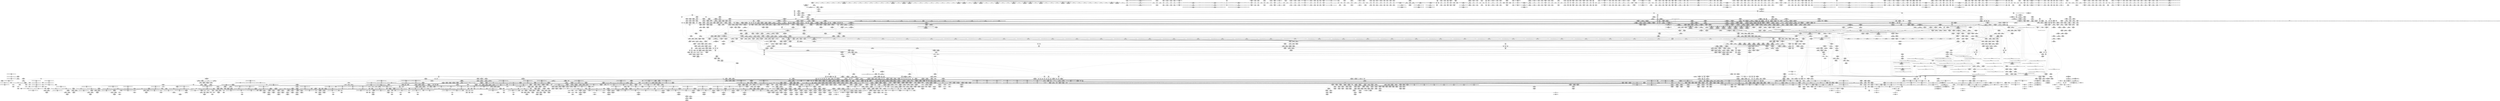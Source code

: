 digraph {
	CE0x6943e80 [shape=record,shape=Mrecord,label="{CE0x6943e80|i64*_getelementptr_inbounds_(_4_x_i64_,_4_x_i64_*___llvm_gcov_ctr24,_i64_0,_i64_2)|*Constant*|*SummSink*}"]
	CE0x6c1f7d0 [shape=record,shape=Mrecord,label="{CE0x6c1f7d0|tomoyo_read_unlock:entry}"]
	CE0x6b63ca0 [shape=record,shape=Mrecord,label="{CE0x6b63ca0|tomoyo_get_mode:tmp14|security/tomoyo/util.c,983|*SummSink*}"]
	CE0x6b0f8a0 [shape=record,shape=Mrecord,label="{CE0x6b0f8a0|tomoyo_get_mode:tmp20|security/tomoyo/util.c,985|*SummSource*}"]
	CE0x83d7ab0 [shape=record,shape=Mrecord,label="{CE0x83d7ab0|_call_void_lockdep_rcu_suspicious(i8*_getelementptr_inbounds_(_25_x_i8_,_25_x_i8_*_.str12,_i32_0,_i32_0),_i32_1205,_i8*_getelementptr_inbounds_(_45_x_i8_,_45_x_i8_*_.str13,_i32_0,_i32_0))_#9,_!dbg_!38917|security/tomoyo/common.h,1205|*SummSource*}"]
	CE0x4e477f0 [shape=record,shape=Mrecord,label="{CE0x4e477f0|tomoyo_audit_path_log:tmp2|*SummSink*}"]
	CE0x6c13860 [shape=record,shape=Mrecord,label="{CE0x6c13860|tomoyo_fill_path_info:entry}"]
	CE0x831a1a0 [shape=record,shape=Mrecord,label="{CE0x831a1a0|tomoyo_fill_path_info:tmp4|security/tomoyo/util.c,667}"]
	CE0x6ad9140 [shape=record,shape=Mrecord,label="{CE0x6ad9140|tomoyo_path_perm:bb|*SummSource*}"]
	CE0x5ec27b0 [shape=record,shape=Mrecord,label="{CE0x5ec27b0|tomoyo_path_perm:tmp1}"]
	CE0x6cdf140 [shape=record,shape=Mrecord,label="{CE0x6cdf140|tomoyo_path_perm:tmp51|security/tomoyo/file.c,829|*SummSink*}"]
	CE0x6cf0c40 [shape=record,shape=Mrecord,label="{CE0x6cf0c40|tomoyo_path_perm:tmp52|security/tomoyo/file.c,829}"]
	CE0x83a4120 [shape=record,shape=Mrecord,label="{CE0x83a4120|tomoyo_domain:tmp20|security/tomoyo/common.h,1205|*SummSource*}"]
	CE0x85e0510 [shape=record,shape=Mrecord,label="{CE0x85e0510|tomoyo_get_mode:tmp12|security/tomoyo/util.c,982|*SummSource*}"]
	CE0x4d686f0 [shape=record,shape=Mrecord,label="{CE0x4d686f0|i64*_getelementptr_inbounds_(_25_x_i64_,_25_x_i64_*___llvm_gcov_ctr11,_i64_0,_i64_0)|*Constant*}"]
	CE0x5b1f1d0 [shape=record,shape=Mrecord,label="{CE0x5b1f1d0|tomoyo_const_part_length:sw.epilog|*SummSink*}"]
	CE0x6c55270 [shape=record,shape=Mrecord,label="{CE0x6c55270|__llvm_gcov_indirect_counter_increment114:pred|*SummSink*}"]
	CE0x5ba5de0 [shape=record,shape=Mrecord,label="{CE0x5ba5de0|tomoyo_path_permission:tmp7|*LoadInst*|security/tomoyo/file.c,565}"]
	CE0x831e9a0 [shape=record,shape=Mrecord,label="{CE0x831e9a0|tomoyo_fill_path_info:conv4|security/tomoyo/util.c,667|*SummSource*}"]
	CE0x5c613f0 [shape=record,shape=Mrecord,label="{CE0x5c613f0|tomoyo_path_perm:if.end6}"]
	CE0x5babe60 [shape=record,shape=Mrecord,label="{CE0x5babe60|tomoyo_domain:tmp4|security/tomoyo/common.h,1205}"]
	CE0x68e7440 [shape=record,shape=Mrecord,label="{CE0x68e7440|0:_%struct.tomoyo_obj_info*,_16:_%struct.tomoyo_domain_info*,_24:_%struct.tomoyo_path_info*,_40:_i8,_72:_i8,_75:_i8,_76:_i8,_77:_i8,_:_SCMRE_64,72_|*MultipleSource*|security/tomoyo/file.c, 787|security/tomoyo/file.c,787|Function::tomoyo_init_request_info&Arg::r::|security/tomoyo/file.c,800}"]
	CE0x6e33ff0 [shape=record,shape=Mrecord,label="{CE0x6e33ff0|i64_20|*Constant*}"]
	CE0x6962080 [shape=record,shape=Mrecord,label="{CE0x6962080|tomoyo_path_perm:conv8|security/tomoyo/file.c,807|*SummSource*}"]
	CE0x6c22c80 [shape=record,shape=Mrecord,label="{CE0x6c22c80|tomoyo_path_perm:tobool24|security/tomoyo/file.c,826|*SummSource*}"]
	CE0x6d14110 [shape=record,shape=Mrecord,label="{CE0x6d14110|i8_1|*Constant*|*SummSink*}"]
	CE0x5d969d0 [shape=record,shape=Mrecord,label="{CE0x5d969d0|tomoyo_read_lock:tmp2|*SummSource*}"]
	CE0x5b77480 [shape=record,shape=Mrecord,label="{CE0x5b77480|tomoyo_const_part_length:tmp53|security/tomoyo/util.c,652|*SummSink*}"]
	CE0x6da97e0 [shape=record,shape=Mrecord,label="{CE0x6da97e0|tomoyo_path_permission:tmp24|security/tomoyo/file.c,575|*SummSource*}"]
	CE0x4def170 [shape=record,shape=Mrecord,label="{CE0x4def170|tomoyo_get_mode:mode.0}"]
	CE0x6c0a080 [shape=record,shape=Mrecord,label="{CE0x6c0a080|tomoyo_domain:tmp22|security/tomoyo/common.h,1205|*SummSink*}"]
	CE0x6c9cc40 [shape=record,shape=Mrecord,label="{CE0x6c9cc40|tomoyo_path_perm:error.1|*SummSink*}"]
	CE0x6cbc730 [shape=record,shape=Mrecord,label="{CE0x6cbc730|tomoyo_fill_path_info:call2|security/tomoyo/util.c,666|*SummSource*}"]
	CE0x5c71610 [shape=record,shape=Mrecord,label="{CE0x5c71610|tomoyo_audit_path_log:bb|*SummSink*}"]
	CE0x4f863b0 [shape=record,shape=Mrecord,label="{CE0x4f863b0|GLOBAL:__llvm_gcov_indirect_counter_increment114|*Constant*|*SummSource*}"]
	CE0x6993700 [shape=record,shape=Mrecord,label="{CE0x6993700|0:_i8,_array:_GCR_tomoyo_p2mac_internal_constant_11_x_i8_c_00_01_01_01_03_04_06_09_0A_13_15_,_align_1:_elem_9::|security/tomoyo/file.c,797}"]
	CE0x5c474c0 [shape=record,shape=Mrecord,label="{CE0x5c474c0|i64*_getelementptr_inbounds_(_2_x_i64_,_2_x_i64_*___llvm_gcov_ctr53148,_i64_0,_i64_1)|*Constant*|*SummSink*}"]
	CE0x5bff750 [shape=record,shape=Mrecord,label="{CE0x5bff750|tomoyo_get_mode:tmp2|security/tomoyo/util.c,978}"]
	CE0x82b01c0 [shape=record,shape=Mrecord,label="{CE0x82b01c0|tomoyo_path_perm:tmp38|security/tomoyo/file.c,822}"]
	CE0x6b4b560 [shape=record,shape=Mrecord,label="{CE0x6b4b560|tomoyo_path_permission:operation|Function::tomoyo_path_permission&Arg::operation::|*SummSink*}"]
	CE0x8513570 [shape=record,shape=Mrecord,label="{CE0x8513570|_call_void___llvm_gcov_indirect_counter_increment(i32*___llvm_gcov_global_state_pred,_i64**_getelementptr_inbounds_(_3_x_i64*_,_3_x_i64*_*___llvm_gcda_edge_table,_i64_0,_i64_2)),_!dbg_!38940|security/tomoyo/file.c,813|*SummSink*}"]
	CE0x5dc0b40 [shape=record,shape=Mrecord,label="{CE0x5dc0b40|GLOBAL:tomoyo_path_permission|*Constant*|*SummSink*}"]
	CE0x5c44180 [shape=record,shape=Mrecord,label="{CE0x5c44180|rcu_lock_acquire:__here|*SummSink*}"]
	CE0x83bf8d0 [shape=record,shape=Mrecord,label="{CE0x83bf8d0|tomoyo_read_lock:entry}"]
	CE0x68c2bd0 [shape=record,shape=Mrecord,label="{CE0x68c2bd0|tomoyo_get_realpath:call|security/tomoyo/file.c,150}"]
	CE0x6b0f410 [shape=record,shape=Mrecord,label="{CE0x6b0f410|tomoyo_get_mode:tmp19|security/tomoyo/util.c,985|*SummSource*}"]
	CE0x6ebd300 [shape=record,shape=Mrecord,label="{CE0x6ebd300|i64*_getelementptr_inbounds_(_25_x_i64_,_25_x_i64_*___llvm_gcov_ctr11,_i64_0,_i64_3)|*Constant*}"]
	CE0x4d93450 [shape=record,shape=Mrecord,label="{CE0x4d93450|tomoyo_get_mode:config7|security/tomoyo/util.c,983|*SummSink*}"]
	CE0x6bb4300 [shape=record,shape=Mrecord,label="{CE0x6bb4300|tomoyo_path_perm:name23|security/tomoyo/file.c,824|*SummSource*}"]
	CE0x78d66d0 [shape=record,shape=Mrecord,label="{CE0x78d66d0|tomoyo_fill_path_info:bb|*SummSource*}"]
	CE0x6a1e840 [shape=record,shape=Mrecord,label="{CE0x6a1e840|tomoyo_path_permission:call9|security/tomoyo/file.c,572|*SummSource*}"]
	CE0x6e284b0 [shape=record,shape=Mrecord,label="{CE0x6e284b0|tomoyo_init_request_info:entry}"]
	CE0x6c4f0d0 [shape=record,shape=Mrecord,label="{CE0x6c4f0d0|tomoyo_path_permission:domain|security/tomoyo/file.c,564}"]
	CE0x6b03a50 [shape=record,shape=Mrecord,label="{CE0x6b03a50|%struct.lockdep_map*_null|*Constant*}"]
	CE0x69e3c20 [shape=record,shape=Mrecord,label="{CE0x69e3c20|i64*_getelementptr_inbounds_(_25_x_i64_,_25_x_i64_*___llvm_gcov_ctr11,_i64_0,_i64_11)|*Constant*|*SummSource*}"]
	CE0x8350070 [shape=record,shape=Mrecord,label="{CE0x8350070|tomoyo_path_perm:tmp1|*SummSink*}"]
	CE0x8475480 [shape=record,shape=Mrecord,label="{CE0x8475480|_ret_i1_%retval.0,_!dbg_!38916|security/tomoyo/file.c,156}"]
	CE0x78d5da0 [shape=record,shape=Mrecord,label="{CE0x78d5da0|tomoyo_path_permission:path7|security/tomoyo/file.c,569|*SummSink*}"]
	CE0x4e5e7f0 [shape=record,shape=Mrecord,label="{CE0x4e5e7f0|__llvm_gcov_indirect_counter_increment114:entry|*SummSource*}"]
	CE0x6a8b080 [shape=record,shape=Mrecord,label="{CE0x6a8b080|__llvm_gcov_indirect_counter_increment114:counter}"]
	CE0x85896b0 [shape=record,shape=Mrecord,label="{CE0x85896b0|tomoyo_path_perm:tmp27|security/tomoyo/file.c,814|*SummSource*}"]
	CE0x6de1570 [shape=record,shape=Mrecord,label="{CE0x6de1570|tomoyo_path_perm:symlink_target|security/tomoyo/file.c, 794}"]
	CE0x69eb620 [shape=record,shape=Mrecord,label="{CE0x69eb620|tomoyo_fill_path_info:const_len|security/tomoyo/util.c,666|*SummSource*}"]
	CE0x6ebcef0 [shape=record,shape=Mrecord,label="{CE0x6ebcef0|GLOBAL:__llvm_gcov_ctr11|Global_var:__llvm_gcov_ctr11|*SummSource*}"]
	CE0x6d5b0e0 [shape=record,shape=Mrecord,label="{CE0x6d5b0e0|i64*_getelementptr_inbounds_(_6_x_i64_,_6_x_i64_*___llvm_gcov_ctr25,_i64_0,_i64_0)|*Constant*|*SummSink*}"]
	CE0x69509c0 [shape=record,shape=Mrecord,label="{CE0x69509c0|i64*_getelementptr_inbounds_(_2_x_i64_,_2_x_i64_*___llvm_gcov_ctr31,_i64_0,_i64_1)|*Constant*|*SummSink*}"]
	CE0x8319300 [shape=record,shape=Mrecord,label="{CE0x8319300|tomoyo_read_unlock:tmp3|*SummSink*}"]
	CE0x5ba5f10 [shape=record,shape=Mrecord,label="{CE0x5ba5f10|tomoyo_path_permission:tmp7|*LoadInst*|security/tomoyo/file.c,565|*SummSink*}"]
	CE0x6c8bf40 [shape=record,shape=Mrecord,label="{CE0x6c8bf40|i32_78|*Constant*}"]
	CE0x6c0a9a0 [shape=record,shape=Mrecord,label="{CE0x6c0a9a0|tomoyo_get_mode:if.then2|*SummSink*}"]
	CE0x68d1c80 [shape=record,shape=Mrecord,label="{CE0x68d1c80|128:_i8*,_1208:_%struct.file*,_:_CMRE_50,51_}"]
	CE0x6e3f140 [shape=record,shape=Mrecord,label="{CE0x6e3f140|tomoyo_path_permission:tmp2|security/tomoyo/file.c,563}"]
	CE0x6e88bb0 [shape=record,shape=Mrecord,label="{CE0x6e88bb0|tomoyo_domain:tobool|security/tomoyo/common.h,1205|*SummSource*}"]
	CE0x5b61f40 [shape=record,shape=Mrecord,label="{CE0x5b61f40|tomoyo_fill_path_info:entry}"]
	CE0x5b3fbe0 [shape=record,shape=Mrecord,label="{CE0x5b3fbe0|srcu_read_unlock:tmp1|*SummSource*}"]
	CE0x6b4b290 [shape=record,shape=Mrecord,label="{CE0x6b4b290|tomoyo_path_permission:r|Function::tomoyo_path_permission&Arg::r::|*SummSource*}"]
	CE0x8307b00 [shape=record,shape=Mrecord,label="{CE0x8307b00|tomoyo_path_permission:filename|Function::tomoyo_path_permission&Arg::filename::|*SummSource*}"]
	CE0x5aeaf90 [shape=record,shape=Mrecord,label="{CE0x5aeaf90|tomoyo_domain:tmp2|*SummSink*}"]
	CE0x5d42580 [shape=record,shape=Mrecord,label="{CE0x5d42580|tomoyo_get_mode:conv|security/tomoyo/util.c,982|*SummSink*}"]
	CE0x4f85e30 [shape=record,shape=Mrecord,label="{CE0x4f85e30|tomoyo_audit_path_log:filename|security/tomoyo/file.c,169|*SummSource*}"]
	CE0x6cce030 [shape=record,shape=Mrecord,label="{CE0x6cce030|i64*_getelementptr_inbounds_(_25_x_i64_,_25_x_i64_*___llvm_gcov_ctr11,_i64_0,_i64_24)|*Constant*|*SummSource*}"]
	CE0x69c5d30 [shape=record,shape=Mrecord,label="{CE0x69c5d30|tomoyo_get_realpath:tmp2|*LoadInst*|security/tomoyo/file.c,151|*SummSource*}"]
	CE0x6a3e4c0 [shape=record,shape=Mrecord,label="{CE0x6a3e4c0|i32_3|*Constant*}"]
	CE0x4ef0240 [shape=record,shape=Mrecord,label="{CE0x4ef0240|tomoyo_path_permission:path|security/tomoyo/file.c,568}"]
	CE0x69bae00 [shape=record,shape=Mrecord,label="{CE0x69bae00|tomoyo_get_mode:conv15|security/tomoyo/util.c,987|*SummSink*}"]
	CE0x83f8720 [shape=record,shape=Mrecord,label="{CE0x83f8720|tomoyo_const_part_length:return|*SummSink*}"]
	CE0x6ed0080 [shape=record,shape=Mrecord,label="{CE0x6ed0080|tomoyo_const_part_length:sw.bb9|*SummSource*}"]
	CE0x699a2c0 [shape=record,shape=Mrecord,label="{CE0x699a2c0|tomoyo_path_perm:cmp18|security/tomoyo/file.c,821}"]
	CE0x4f8b6d0 [shape=record,shape=Mrecord,label="{CE0x4f8b6d0|i32_92|*Constant*|*SummSink*}"]
	CE0x5be8720 [shape=record,shape=Mrecord,label="{CE0x5be8720|i32_5|*Constant*|*SummSource*}"]
	CE0x69eba30 [shape=record,shape=Mrecord,label="{CE0x69eba30|tomoyo_get_realpath:return|*SummSource*}"]
	CE0x5c60950 [shape=record,shape=Mrecord,label="{CE0x5c60950|i64*_getelementptr_inbounds_(_2_x_i64_,_2_x_i64_*___llvm_gcov_ctr22,_i64_0,_i64_1)|*Constant*|*SummSource*}"]
	CE0x69d8250 [shape=record,shape=Mrecord,label="{CE0x69d8250|i64**_getelementptr_inbounds_(_3_x_i64*_,_3_x_i64*_*___llvm_gcda_edge_table,_i64_0,_i64_1)|*Constant*|*SummSource*}"]
	CE0x4d625f0 [shape=record,shape=Mrecord,label="{CE0x4d625f0|tomoyo_domain:tmp2}"]
	CE0x5c3d900 [shape=record,shape=Mrecord,label="{CE0x5c3d900|tomoyo_get_mode:tmp11|security/tomoyo/util.c,982}"]
	CE0x5aeb720 [shape=record,shape=Mrecord,label="{CE0x5aeb720|srcu_read_lock:tmp2}"]
	CE0x4dc3d10 [shape=record,shape=Mrecord,label="{CE0x4dc3d10|GLOBAL:__llvm_gcov_ctr34|Global_var:__llvm_gcov_ctr34}"]
	CE0x85e0000 [shape=record,shape=Mrecord,label="{CE0x85e0000|i32_0|*Constant*}"]
	CE0x4d78820 [shape=record,shape=Mrecord,label="{CE0x4d78820|i64*_getelementptr_inbounds_(_5_x_i64_,_5_x_i64_*___llvm_gcov_ctr28130,_i64_0,_i64_4)|*Constant*}"]
	CE0x85f1550 [shape=record,shape=Mrecord,label="{CE0x85f1550|i64_13|*Constant*|*SummSink*}"]
	CE0x6955ce0 [shape=record,shape=Mrecord,label="{CE0x6955ce0|i64_1|*Constant*}"]
	CE0x6cc01d0 [shape=record,shape=Mrecord,label="{CE0x6cc01d0|tomoyo_path_perm:tmp48|security/tomoyo/file.c,828|*SummSource*}"]
	CE0x69a3120 [shape=record,shape=Mrecord,label="{CE0x69a3120|i8*_getelementptr_inbounds_(_45_x_i8_,_45_x_i8_*_.str13,_i32_0,_i32_0)|*Constant*|*SummSink*}"]
	CE0x6e348c0 [shape=record,shape=Mrecord,label="{CE0x6e348c0|tomoyo_get_mode:conv|security/tomoyo/util.c,982}"]
	CE0x6c312e0 [shape=record,shape=Mrecord,label="{CE0x6c312e0|tomoyo_get_mode:tmp23|security/tomoyo/util.c,986|*SummSink*}"]
	CE0x6d242f0 [shape=record,shape=Mrecord,label="{CE0x6d242f0|0:_i8,_array:_GCRE_tomoyo_index2category_constant_39_x_i8_c_00_00_00_00_00_00_00_00_00_00_00_00_00_00_00_00_00_00_00_00_00_00_00_01_01_01_01_01_01_01_01_01_01_01_01_01_01_01_02_,_align_16:_elem_1::|security/tomoyo/util.c,983}"]
	CE0x85b46d0 [shape=record,shape=Mrecord,label="{CE0x85b46d0|i64*_getelementptr_inbounds_(_10_x_i64_,_10_x_i64_*___llvm_gcov_ctr34,_i64_0,_i64_3)|*Constant*}"]
	CE0x6ab38d0 [shape=record,shape=Mrecord,label="{CE0x6ab38d0|i32_4|*Constant*|*SummSink*}"]
	CE0x5c47d30 [shape=record,shape=Mrecord,label="{CE0x5c47d30|rcu_lock_acquire:__here}"]
	CE0x5d8f160 [shape=record,shape=Mrecord,label="{CE0x5d8f160|tomoyo_path_permission:do.end|*SummSource*}"]
	CE0x5bbc2a0 [shape=record,shape=Mrecord,label="{CE0x5bbc2a0|128:_i8*,_1208:_%struct.file*,_:_CMRE_25,26_}"]
	CE0x6e3f5b0 [shape=record,shape=Mrecord,label="{CE0x6e3f5b0|tomoyo_fill_path_info:call|security/tomoyo/util.c,664|*SummSink*}"]
	CE0x5d4ae40 [shape=record,shape=Mrecord,label="{CE0x5d4ae40|tomoyo_path_perm:if.then25|*SummSource*}"]
	CE0x5d78070 [shape=record,shape=Mrecord,label="{CE0x5d78070|tomoyo_init_request_info:tobool|security/tomoyo/util.c,1004|*SummSink*}"]
	CE0x4e568d0 [shape=record,shape=Mrecord,label="{CE0x4e568d0|tomoyo_fill_path_info:call|security/tomoyo/util.c,664}"]
	CE0x500ae30 [shape=record,shape=Mrecord,label="{CE0x500ae30|VOIDTB_TE:_GIE_Function_Attrs:_noredzone_nounwind_optsize_define_internal_zeroext_i1_tomoyo_check_path2_acl(%struct.tomoyo_request_info*_%r,_%struct.tomoyo_acl_info*_%ptr)_#0_entry:_%tmp_load_i64,_i64*_getelementptr_inbounds_(_7_x_i64_,_7_x_i64_*___llvm_gcov_ctr38,_i64_0,_i64_0)_%tmp1_add_i64_%tmp,_1_store_i64_%tmp1,_i64*_getelementptr_inbounds_(_7_x_i64_,_7_x_i64_*___llvm_gcov_ctr38,_i64_0,_i64_0)_br_label_%bb_bb:_preds_%entry_call_void_mcount()_#3_call_void_llvm.dbg.value(metadata_%struct.tomoyo_request_info*_%r,_i64_0,_metadata_!8419,_metadata_!38901),_!dbg_!39766_call_void_llvm.dbg.value(metadata_%struct.tomoyo_acl_info*_%ptr,_i64_0,_metadata_!8420,_metadata_!38901),_!dbg_!39767_call_void_llvm.dbg.value(metadata_%struct.tomoyo_acl_info*_%ptr,_i64_0,_metadata_!8422,_metadata_!38901),_!dbg_!39768_%tmp2_bitcast_%struct.tomoyo_acl_info*_%ptr_to_i8*,_!dbg_!39769_%add.ptr_getelementptr_i8,_i8*_%tmp2,_i64_0,_!dbg_!39770_%tmp3_bitcast_i8*_%add.ptr_to_%struct.tomoyo_path2_acl*,_!dbg_!39771_call_void_llvm.dbg.value(metadata_%struct.tomoyo_path2_acl*_%tmp3,_i64_0,_metadata_!8421,_metadata_!38901),_!dbg_!39772_%perm_getelementptr_inbounds_%struct.tomoyo_path2_acl,_%struct.tomoyo_path2_acl*_%tmp3,_i32_0,_i32_1,_!dbg_!39773_%tmp4_load_i8,_i8*_%perm,_align_1,_!dbg_!39773_%conv_zext_i8_%tmp4_to_i32,_!dbg_!39774_%param_getelementptr_inbounds_%struct.tomoyo_request_info,_%struct.tomoyo_request_info*_%r,_i32_0,_i32_3,_!dbg_!39775_%path2_bitcast_%union.anon.91*_%param_to_%struct.anon.92*,_!dbg_!39776_%operation_getelementptr_inbounds_%struct.anon.92,_%struct.anon.92*_%path2,_i32_0,_i32_2,_!dbg_!39777_%tmp5_load_i8,_i8*_%operation,_align_1,_!dbg_!39777_%conv1_zext_i8_%tmp5_to_i32,_!dbg_!39778_%shl_shl_i32_1,_%conv1,_!dbg_!39779_%and_and_i32_%conv,_%shl,_!dbg_!39780_%tobool_icmp_ne_i32_%and,_0,_!dbg_!39780_%tmp6_select_i1_%tobool,_i64_1,_i64_2,_!dbg_!39781_%tmp7_getelementptr_inbounds_7_x_i64_,_7_x_i64_*___llvm_gcov_ctr38,_i64_0,_i64_%tmp6,_!dbg_!39781_%tmp8_load_i64,_i64*_%tmp7,_!dbg_!39781_%tmp9_add_i64_%tmp8,_1,_!dbg_!39781_store_i64_%tmp9,_i64*_%tmp7,_!dbg_!39781_br_i1_%tobool,_label_%land.lhs.true,_label_%land.end,_!dbg_!39781_land.lhs.true:_preds_%bb_%param2_getelementptr_inbounds_%struct.tomoyo_request_info,_%struct.tomoyo_request_info*_%r,_i32_0,_i32_3,_!dbg_!39782_%path23_bitcast_%union.anon.91*_%param2_to_%struct.anon.92*,_!dbg_!39783_%filename1_getelementptr_inbounds_%struct.anon.92,_%struct.anon.92*_%path23,_i32_0,_i32_0,_!dbg_!39784_%tmp10_load_%struct.tomoyo_path_info*,_%struct.tomoyo_path_info**_%filename1,_align_8,_!dbg_!39784_%name1_getelementptr_inbounds_%struct.tomoyo_path2_acl,_%struct.tomoyo_path2_acl*_%tmp3,_i32_0,_i32_2,_!dbg_!39785_%call_call_%struct.tomoyo_path_info*_tomoyo_compare_name_union(%struct.tomoyo_path_info*_%tmp10,_%struct.tomoyo_name_union*_%name1)_#9,_!dbg_!39786_%tobool4_icmp_ne_%struct.tomoyo_path_info*_%call,_null,_!dbg_!39786_%tmp11_select_i1_%tobool4,_i64_3,_i64_4,_!dbg_!39787_%tmp12_getelementptr_inbounds_7_x_i64_,_7_x_i64_*___llvm_gcov_ctr38,_i64_0,_i64_%tmp11,_!dbg_!39787_%tmp13_load_i64,_i64*_%tmp12,_!dbg_!39787_%tmp14_add_i64_%tmp13,_1,_!dbg_!39787_store_i64_%tmp14,_i64*_%tmp12,_!dbg_!39787_br_i1_%tobool4,_label_%land.rhs,_label_%land.end,_!dbg_!39787_land.rhs:_preds_%land.lhs.true_%tmp15_load_i64,_i64*_getelementptr_inbounds_(_7_x_i64_,_7_x_i64_*___llvm_gcov_ctr38,_i64_0,_i64_5),_!dbg_!39788_%tmp16_add_i64_%tmp15,_1,_!dbg_!39788_store_i64_%tmp16,_i64*_getelementptr_inbounds_(_7_x_i64_,_7_x_i64_*___llvm_gcov_ctr38,_i64_0,_i64_5),_!dbg_!39788_%param5_getelementptr_inbounds_%struct.tomoyo_request_info,_%struct.tomoyo_request_info*_%r,_i32_0,_i32_3,_!dbg_!39790_%path26_bitcast_%union.anon.91*_%param5_to_%struct.anon.92*,_!dbg_!39791_%filename2_getelementptr_inbounds_%struct.anon.92,_%struct.anon.92*_%path26,_i32_0,_i32_1,_!dbg_!39792_%tmp17_load_%struct.tomoyo_path_info*,_%struct.tomoyo_path_info**_%filename2,_align_8,_!dbg_!39792_%name2_getelementptr_inbounds_%struct.tomoyo_path2_acl,_%struct.tomoyo_path2_acl*_%tmp3,_i32_0,_i32_3,_!dbg_!39793_%call7_call_%struct.tomoyo_path_info*_tomoyo_compare_name_union(%struct.tomoyo_path_info*_%tmp17,_%struct.tomoyo_name_union*_%name2)_#9,_!dbg_!39794_%tobool8_icmp_ne_%struct.tomoyo_path_info*_%call7,_null,_!dbg_!39787_br_label_%land.end_land.end:_preds_%land.rhs,_%land.lhs.true,_%bb_%tmp18_phi_i1_false,_%land.lhs.true_,_false,_%bb_,_%tobool8,_%land.rhs_%tmp19_load_i64,_i64*_getelementptr_inbounds_(_7_x_i64_,_7_x_i64_*___llvm_gcov_ctr38,_i64_0,_i64_6),_!dbg_!39795_%tmp20_add_i64_%tmp19,_1,_!dbg_!39795_store_i64_%tmp20,_i64*_getelementptr_inbounds_(_7_x_i64_,_7_x_i64_*___llvm_gcov_ctr38,_i64_0,_i64_6),_!dbg_!39795_ret_i1_%tmp18,_!dbg_!39795_:_elem_0:default:}"]
	CE0x4f09eb0 [shape=record,shape=Mrecord,label="{CE0x4f09eb0|srcu_read_unlock:sp|Function::srcu_read_unlock&Arg::sp::|*SummSource*}"]
	CE0x6acd6d0 [shape=record,shape=Mrecord,label="{CE0x6acd6d0|i32_50|*Constant*}"]
	CE0x5ac56c0 [shape=record,shape=Mrecord,label="{CE0x5ac56c0|__llvm_gcov_indirect_counter_increment:predecessor|Function::__llvm_gcov_indirect_counter_increment&Arg::predecessor::}"]
	CE0x4ec2060 [shape=record,shape=Mrecord,label="{CE0x4ec2060|_call_void_mcount()_#3}"]
	CE0x830cae0 [shape=record,shape=Mrecord,label="{CE0x830cae0|i8*_getelementptr_inbounds_(_12_x_i8_,_12_x_i8_*_.str1,_i32_0,_i32_0)|*Constant*|*SummSink*}"]
	CE0x5d56a90 [shape=record,shape=Mrecord,label="{CE0x5d56a90|rcu_lock_release:tmp|*SummSink*}"]
	CE0x8350b10 [shape=record,shape=Mrecord,label="{CE0x8350b10|tomoyo_path_perm:tmp3|security/tomoyo/file.c,788|*SummSink*}"]
	CE0x6c1f660 [shape=record,shape=Mrecord,label="{CE0x6c1f660|GLOBAL:tomoyo_read_unlock|*Constant*|*SummSource*}"]
	CE0x6d0d490 [shape=record,shape=Mrecord,label="{CE0x6d0d490|_ret_i32_%call,_!dbg_!38912|security/tomoyo/file.c,167}"]
	CE0x5c66460 [shape=record,shape=Mrecord,label="{CE0x5c66460|tomoyo_get_realpath:tmp7|security/tomoyo/file.c,152|*SummSource*}"]
	CE0x5bbbf30 [shape=record,shape=Mrecord,label="{CE0x5bbbf30|128:_i8*,_1208:_%struct.file*,_:_CMRE_22,23_}"]
	CE0x832d340 [shape=record,shape=Mrecord,label="{CE0x832d340|0:_%struct.tomoyo_obj_info*,_16:_%struct.tomoyo_domain_info*,_24:_%struct.tomoyo_path_info*,_40:_i8,_72:_i8,_75:_i8,_76:_i8,_77:_i8,_:_SCMRE_59,60_}"]
	CE0x6c55d10 [shape=record,shape=Mrecord,label="{CE0x6c55d10|%struct.task_struct*_(%struct.task_struct**)*_asm_movq_%gs:$_1:P_,$0_,_r,im,_dirflag_,_fpsr_,_flags_|*SummSink*}"]
	CE0x85b3c70 [shape=record,shape=Mrecord,label="{CE0x85b3c70|i64*_getelementptr_inbounds_(_11_x_i64_,_11_x_i64_*___llvm_gcov_ctr54147,_i64_0,_i64_6)|*Constant*|*SummSink*}"]
	CE0x5ac98b0 [shape=record,shape=Mrecord,label="{CE0x5ac98b0|tomoyo_add_slash:tmp9|security/tomoyo/file.c,136|*SummSource*}"]
	CE0x5bcf950 [shape=record,shape=Mrecord,label="{CE0x5bcf950|_ret_i32_%retval.0,_!dbg_!38935|security/tomoyo/util.c,988}"]
	CE0x5b9ac40 [shape=record,shape=Mrecord,label="{CE0x5b9ac40|tomoyo_fill_path_info:call11|security/tomoyo/util.c,669|*SummSource*}"]
	CE0x683b1e0 [shape=record,shape=Mrecord,label="{CE0x683b1e0|_call_void_mcount()_#3|*SummSink*}"]
	CE0x8580490 [shape=record,shape=Mrecord,label="{CE0x8580490|tomoyo_const_part_length:len.0}"]
	CE0x835ddf0 [shape=record,shape=Mrecord,label="{CE0x835ddf0|0:_%struct.tomoyo_obj_info*,_16:_%struct.tomoyo_domain_info*,_24:_%struct.tomoyo_path_info*,_40:_i8,_72:_i8,_75:_i8,_76:_i8,_77:_i8,_:_SCMRE_76,77_|*MultipleSource*|security/tomoyo/file.c, 787|security/tomoyo/file.c,787|Function::tomoyo_init_request_info&Arg::r::|security/tomoyo/file.c,800}"]
	CE0x6e286d0 [shape=record,shape=Mrecord,label="{CE0x6e286d0|tomoyo_init_request_info:entry|*SummSink*}"]
	CE0x6ba20b0 [shape=record,shape=Mrecord,label="{CE0x6ba20b0|tomoyo_path_perm:tmp11|security/tomoyo/file.c,797}"]
	CE0x6c55930 [shape=record,shape=Mrecord,label="{CE0x6c55930|__llvm_gcov_indirect_counter_increment114:tmp1|*SummSource*}"]
	CE0x5ae9600 [shape=record,shape=Mrecord,label="{CE0x5ae9600|VOIDTB_TE_array:_GCE_.str1_private_unnamed_addr_constant_12_x_i8_c_file_%s_%s_0A_00_,_align_1:_elem_0:default:}"]
	CE0x4e5e780 [shape=record,shape=Mrecord,label="{CE0x4e5e780|__llvm_gcov_indirect_counter_increment114:entry}"]
	CE0x6ab35b0 [shape=record,shape=Mrecord,label="{CE0x6ab35b0|i32_4|*Constant*}"]
	CE0x5a50ad0 [shape=record,shape=Mrecord,label="{CE0x5a50ad0|tomoyo_path_perm:tmp23|security/tomoyo/file.c,814}"]
	CE0x6c77e30 [shape=record,shape=Mrecord,label="{CE0x6c77e30|tomoyo_get_mode:cmp|security/tomoyo/util.c,982}"]
	CE0x6b640f0 [shape=record,shape=Mrecord,label="{CE0x6b640f0|tomoyo_domain:tmp23|security/tomoyo/common.h,1205|*SummSource*}"]
	CE0x6ab39d0 [shape=record,shape=Mrecord,label="{CE0x6ab39d0|tomoyo_init_request_info:profile2|security/tomoyo/util.c,1007|*SummSink*}"]
	CE0x69e9520 [shape=record,shape=Mrecord,label="{CE0x69e9520|tomoyo_fill_path_info:tmp12|security/tomoyo/util.c,667|*SummSource*}"]
	CE0x6a31360 [shape=record,shape=Mrecord,label="{CE0x6a31360|tomoyo_add_slash:if.then|*SummSource*}"]
	CE0x6a8c6a0 [shape=record,shape=Mrecord,label="{CE0x6a8c6a0|tomoyo_domain:tmp5|security/tomoyo/common.h,1205}"]
	CE0x5d0e9c0 [shape=record,shape=Mrecord,label="{CE0x5d0e9c0|tomoyo_fill_path_info:land.rhs}"]
	CE0x5a27390 [shape=record,shape=Mrecord,label="{CE0x5a27390|tomoyo_path_perm:call10|security/tomoyo/file.c,813|*SummSource*}"]
	CE0x5b1e210 [shape=record,shape=Mrecord,label="{CE0x5b1e210|tomoyo_get_mode:conv10|security/tomoyo/util.c,985}"]
	CE0x6df52b0 [shape=record,shape=Mrecord,label="{CE0x6df52b0|tomoyo_domain:tmp10|security/tomoyo/common.h,1205}"]
	CE0x5cc24b0 [shape=record,shape=Mrecord,label="{CE0x5cc24b0|i32_9|*Constant*}"]
	CE0x5cd55b0 [shape=record,shape=Mrecord,label="{CE0x5cd55b0|tomoyo_init_request_info:tmp7|security/tomoyo/util.c,1005|*SummSink*}"]
	CE0x4ef02b0 [shape=record,shape=Mrecord,label="{CE0x4ef02b0|tomoyo_path_permission:path|security/tomoyo/file.c,568|*SummSource*}"]
	CE0x842e7e0 [shape=record,shape=Mrecord,label="{CE0x842e7e0|tomoyo_fill_path_info:name1|security/tomoyo/util.c,663}"]
	CE0x5eb8c70 [shape=record,shape=Mrecord,label="{CE0x5eb8c70|tomoyo_fill_path_info:frombool10|security/tomoyo/util.c,668}"]
	CE0x5ac92a0 [shape=record,shape=Mrecord,label="{CE0x5ac92a0|i64*_getelementptr_inbounds_(_6_x_i64_,_6_x_i64_*___llvm_gcov_ctr26,_i64_0,_i64_4)|*Constant*}"]
	CE0x4f52d70 [shape=record,shape=Mrecord,label="{CE0x4f52d70|tomoyo_const_part_length:lor.lhs.false|*SummSource*}"]
	CE0x6e78a70 [shape=record,shape=Mrecord,label="{CE0x6e78a70|GLOBAL:tomoyo_policy_loaded|Global_var:tomoyo_policy_loaded|*SummSink*}"]
	CE0x5c800f0 [shape=record,shape=Mrecord,label="{CE0x5c800f0|tomoyo_audit_path_log:idxprom|security/tomoyo/file.c,167|*SummSource*}"]
	CE0x6eac960 [shape=record,shape=Mrecord,label="{CE0x6eac960|tomoyo_get_mode:if.end14|*SummSink*}"]
	CE0x6c46180 [shape=record,shape=Mrecord,label="{CE0x6c46180|tomoyo_const_part_length:entry|*SummSource*}"]
	CE0x5b30a50 [shape=record,shape=Mrecord,label="{CE0x5b30a50|i64_80|*Constant*|*SummSource*}"]
	CE0x50de840 [shape=record,shape=Mrecord,label="{CE0x50de840|tomoyo_get_realpath:tmp1|*SummSink*}"]
	CE0x5d4aee0 [shape=record,shape=Mrecord,label="{CE0x5d4aee0|tomoyo_path_perm:if.then25|*SummSink*}"]
	CE0x68c2770 [shape=record,shape=Mrecord,label="{CE0x68c2770|tomoyo_init_request_info:tmp2|security/tomoyo/util.c,1003|*SummSource*}"]
	CE0x4f37ce0 [shape=record,shape=Mrecord,label="{CE0x4f37ce0|tomoyo_path_permission:if.then|*SummSink*}"]
	CE0x5c607c0 [shape=record,shape=Mrecord,label="{CE0x5c607c0|i64*_getelementptr_inbounds_(_2_x_i64_,_2_x_i64_*___llvm_gcov_ctr22,_i64_0,_i64_1)|*Constant*}"]
	CE0x854ccc0 [shape=record,shape=Mrecord,label="{CE0x854ccc0|tomoyo_get_mode:call|security/tomoyo/util.c,980|*SummSink*}"]
	CE0x5be08b0 [shape=record,shape=Mrecord,label="{CE0x5be08b0|tomoyo_path_permission:do.cond}"]
	CE0x5d7a340 [shape=record,shape=Mrecord,label="{CE0x5d7a340|srcu_read_lock:entry|*SummSource*}"]
	CE0x830a080 [shape=record,shape=Mrecord,label="{CE0x830a080|0:_%struct.tomoyo_obj_info*,_16:_%struct.tomoyo_domain_info*,_24:_%struct.tomoyo_path_info*,_40:_i8,_72:_i8,_75:_i8,_76:_i8,_77:_i8,_:_SCMRE_48,49_}"]
	CE0x5a64ef0 [shape=record,shape=Mrecord,label="{CE0x5a64ef0|_call_void_mcount()_#3}"]
	CE0x6c8a6e0 [shape=record,shape=Mrecord,label="{CE0x6c8a6e0|tomoyo_audit_path_log:tmp}"]
	CE0x82af7a0 [shape=record,shape=Mrecord,label="{CE0x82af7a0|tomoyo_path_perm:tmp36|security/tomoyo/file.c,822|*SummSink*}"]
	CE0x6ddb490 [shape=record,shape=Mrecord,label="{CE0x6ddb490|tomoyo_get_realpath:if.end|*SummSink*}"]
	CE0x6ba1730 [shape=record,shape=Mrecord,label="{CE0x6ba1730|tomoyo_init_request_info:tmp5|security/tomoyo/util.c,1004|*SummSink*}"]
	CE0x5a0fcd0 [shape=record,shape=Mrecord,label="{CE0x5a0fcd0|tomoyo_path_perm:entry|*SummSink*}"]
	CE0x6c13500 [shape=record,shape=Mrecord,label="{CE0x6c13500|_call_void_tomoyo_fill_path_info(%struct.tomoyo_path_info*_%buf)_#9,_!dbg_!38911|security/tomoyo/file.c,137|*SummSource*}"]
	CE0x8319260 [shape=record,shape=Mrecord,label="{CE0x8319260|tomoyo_read_unlock:tmp3|*SummSource*}"]
	CE0x4deef20 [shape=record,shape=Mrecord,label="{CE0x4deef20|tomoyo_get_mode:tmp17|security/tomoyo/util.c,983|*SummSource*}"]
	CE0x842da90 [shape=record,shape=Mrecord,label="{CE0x842da90|COLLAPSED:_GCMRE___llvm_gcov_ctr32_internal_global_2_x_i64_zeroinitializer:_elem_0:default:}"]
	CE0x8412840 [shape=record,shape=Mrecord,label="{CE0x8412840|i8*_undef|*Constant*|*SummSource*}"]
	CE0x6d4b790 [shape=record,shape=Mrecord,label="{CE0x6d4b790|GLOBAL:__llvm_gcov_ctr31133|Global_var:__llvm_gcov_ctr31133|*SummSink*}"]
	CE0x5d1eec0 [shape=record,shape=Mrecord,label="{CE0x5d1eec0|i64*_getelementptr_inbounds_(_5_x_i64_,_5_x_i64_*___llvm_gcov_ctr32134,_i64_0,_i64_0)|*Constant*|*SummSource*}"]
	CE0x4ec2e00 [shape=record,shape=Mrecord,label="{CE0x4ec2e00|tomoyo_const_part_length:tmp1}"]
	CE0x69eb200 [shape=record,shape=Mrecord,label="{CE0x69eb200|_call_void_tomoyo_fill_path_info(%struct.tomoyo_path_info*_%buf)_#9,_!dbg_!38913|security/tomoyo/file.c,152|*SummSink*}"]
	CE0x6d0d310 [shape=record,shape=Mrecord,label="{CE0x6d0d310|tomoyo_audit_path_log:entry|*SummSource*}"]
	CE0x83de460 [shape=record,shape=Mrecord,label="{CE0x83de460|tomoyo_get_mode:tmp4|security/tomoyo/util.c,978|*SummSink*}"]
	CE0x5d1ee00 [shape=record,shape=Mrecord,label="{CE0x5d1ee00|tomoyo_init_request_info:bb|*SummSink*}"]
	CE0x6a971f0 [shape=record,shape=Mrecord,label="{CE0x6a971f0|rcu_lock_release:tmp}"]
	CE0x6a8bab0 [shape=record,shape=Mrecord,label="{CE0x6a8bab0|__llvm_gcov_indirect_counter_increment114:tmp3|*SummSource*}"]
	CE0x5d6e780 [shape=record,shape=Mrecord,label="{CE0x5d6e780|tomoyo_const_part_length:tmp10|security/tomoyo/util.c,626|*SummSink*}"]
	CE0x4fc0a20 [shape=record,shape=Mrecord,label="{CE0x4fc0a20|_ret_i32_%call,_!dbg_!38904|security/tomoyo/tomoyo.c,397|*SummSink*}"]
	CE0x6ebd130 [shape=record,shape=Mrecord,label="{CE0x6ebd130|i64_0|*Constant*|*SummSource*}"]
	CE0x69164b0 [shape=record,shape=Mrecord,label="{CE0x69164b0|i64*_getelementptr_inbounds_(_25_x_i64_,_25_x_i64_*___llvm_gcov_ctr11,_i64_0,_i64_6)|*Constant*|*SummSource*}"]
	CE0x5c440a0 [shape=record,shape=Mrecord,label="{CE0x5c440a0|rcu_lock_acquire:__here|*SummSource*}"]
	CE0x5c46140 [shape=record,shape=Mrecord,label="{CE0x5c46140|128:_i8*,_1208:_%struct.file*,_:_CMRE_40,41_}"]
	CE0x4fa0950 [shape=record,shape=Mrecord,label="{CE0x4fa0950|i64*_getelementptr_inbounds_(_2_x_i64_,_2_x_i64_*___llvm_gcov_ctr38191,_i64_0,_i64_0)|*Constant*|*SummSink*}"]
	CE0x6b23050 [shape=record,shape=Mrecord,label="{CE0x6b23050|tomoyo_add_slash:tmp11|*LoadInst*|security/tomoyo/file.c,136}"]
	CE0x6a2f4d0 [shape=record,shape=Mrecord,label="{CE0x6a2f4d0|tomoyo_fill_path_info:tmp6|security/tomoyo/util.c,667}"]
	CE0x5c804e0 [shape=record,shape=Mrecord,label="{CE0x5c804e0|tomoyo_const_part_length:tmp3|security/tomoyo/util.c,624}"]
	CE0x8513500 [shape=record,shape=Mrecord,label="{CE0x8513500|_call_void___llvm_gcov_indirect_counter_increment(i32*___llvm_gcov_global_state_pred,_i64**_getelementptr_inbounds_(_3_x_i64*_,_3_x_i64*_*___llvm_gcda_edge_table,_i64_0,_i64_2)),_!dbg_!38940|security/tomoyo/file.c,813|*SummSource*}"]
	CE0x5c60d00 [shape=record,shape=Mrecord,label="{CE0x5c60d00|tomoyo_init_request_info:tmp9|security/tomoyo/util.c,1006|*SummSink*}"]
	CE0x69520a0 [shape=record,shape=Mrecord,label="{CE0x69520a0|tomoyo_const_part_length:cmp12|security/tomoyo/util.c,641|*SummSink*}"]
	CE0x83eef70 [shape=record,shape=Mrecord,label="{CE0x83eef70|GLOBAL:kfree|*Constant*|*SummSource*}"]
	CE0x83e7540 [shape=record,shape=Mrecord,label="{CE0x83e7540|GLOBAL:tomoyo_get_realpath|*Constant*}"]
	CE0x6e14410 [shape=record,shape=Mrecord,label="{CE0x6e14410|tomoyo_add_slash:tmp12|security/tomoyo/file.c,138|*SummSink*}"]
	CE0x507fa20 [shape=record,shape=Mrecord,label="{CE0x507fa20|tomoyo_path_perm:tmp5|security/tomoyo/file.c,789}"]
	CE0x6a2f000 [shape=record,shape=Mrecord,label="{CE0x6a2f000|GLOBAL:tomoyo_profile|*Constant*}"]
	CE0x830d020 [shape=record,shape=Mrecord,label="{CE0x830d020|_ret_void,_!dbg_!38908|include/linux/rcupdate.h,424|*SummSink*}"]
	CE0x834c810 [shape=record,shape=Mrecord,label="{CE0x834c810|0:_%struct.tomoyo_obj_info*,_16:_%struct.tomoyo_domain_info*,_24:_%struct.tomoyo_path_info*,_40:_i8,_72:_i8,_75:_i8,_76:_i8,_77:_i8,_:_SCMRE_72,73_|*MultipleSource*|security/tomoyo/file.c, 787|security/tomoyo/file.c,787|Function::tomoyo_init_request_info&Arg::r::|security/tomoyo/file.c,800}"]
	CE0x5b9a990 [shape=record,shape=Mrecord,label="{CE0x5b9a990|tomoyo_fill_path_info:frombool10|security/tomoyo/util.c,668|*SummSink*}"]
	CE0x5b408e0 [shape=record,shape=Mrecord,label="{CE0x5b408e0|tomoyo_const_part_length:if.then}"]
	CE0x6ecfa00 [shape=record,shape=Mrecord,label="{CE0x6ecfa00|tomoyo_get_mode:tmp4|security/tomoyo/util.c,978}"]
	CE0x69c9be0 [shape=record,shape=Mrecord,label="{CE0x69c9be0|_call_void_mcount()_#3}"]
	CE0x842da20 [shape=record,shape=Mrecord,label="{CE0x842da20|srcu_read_unlock:tmp}"]
	CE0x5bbbc70 [shape=record,shape=Mrecord,label="{CE0x5bbbc70|128:_i8*,_1208:_%struct.file*,_:_CMRE_21,22_}"]
	CE0x6bb6b20 [shape=record,shape=Mrecord,label="{CE0x6bb6b20|tomoyo_const_part_length:tmp17|security/tomoyo/util.c,627}"]
	CE0x5a52140 [shape=record,shape=Mrecord,label="{CE0x5a52140|tomoyo_get_mode:add|security/tomoyo/util.c,984}"]
	CE0x4defc50 [shape=record,shape=Mrecord,label="{CE0x4defc50|tomoyo_path_permission:tmp16|security/tomoyo/file.c,571|*SummSource*}"]
	CE0x69eb6e0 [shape=record,shape=Mrecord,label="{CE0x69eb6e0|tomoyo_fill_path_info:const_len|security/tomoyo/util.c,666|*SummSink*}"]
	CE0x5b20a30 [shape=record,shape=Mrecord,label="{CE0x5b20a30|128:_i8*,_1208:_%struct.file*,_:_CMRE_16,20_|*MultipleSource*|security/tomoyo/common.h,1205|security/tomoyo/common.h,1205}"]
	CE0x6abddb0 [shape=record,shape=Mrecord,label="{CE0x6abddb0|COLLAPSED:_GCMRE___llvm_gcov_ctr26_internal_global_6_x_i64_zeroinitializer:_elem_0:default:}"]
	CE0x4dc33c0 [shape=record,shape=Mrecord,label="{CE0x4dc33c0|tomoyo_path_permission:ns|security/tomoyo/file.c,564}"]
	CE0x6cdeff0 [shape=record,shape=Mrecord,label="{CE0x6cdeff0|tomoyo_path_perm:tmp51|security/tomoyo/file.c,829|*SummSource*}"]
	CE0x68da720 [shape=record,shape=Mrecord,label="{CE0x68da720|tomoyo_get_mode:index|Function::tomoyo_get_mode&Arg::index::}"]
	CE0x5befbe0 [shape=record,shape=Mrecord,label="{CE0x5befbe0|tomoyo_add_slash:tmp5|security/tomoyo/file.c,131}"]
	CE0x4dee830 [shape=record,shape=Mrecord,label="{CE0x4dee830|tomoyo_get_mode:idxprom6|security/tomoyo/util.c,983|*SummSource*}"]
	CE0x4fa7a10 [shape=record,shape=Mrecord,label="{CE0x4fa7a10|tomoyo_const_part_length:conv14|security/tomoyo/util.c,641|*SummSource*}"]
	CE0x6ddaf80 [shape=record,shape=Mrecord,label="{CE0x6ddaf80|tomoyo_add_slash:is_dir|security/tomoyo/file.c,131}"]
	CE0x5c12e50 [shape=record,shape=Mrecord,label="{CE0x5c12e50|tomoyo_get_mode:return}"]
	CE0x4e89690 [shape=record,shape=Mrecord,label="{CE0x4e89690|i32_51|*Constant*|*SummSink*}"]
	CE0x6b9b420 [shape=record,shape=Mrecord,label="{CE0x6b9b420|tomoyo_fill_path_info:tmp10}"]
	CE0x5bac020 [shape=record,shape=Mrecord,label="{CE0x5bac020|tomoyo_path_permission:tmp1|*SummSource*}"]
	CE0x5073680 [shape=record,shape=Mrecord,label="{CE0x5073680|i64_16|*Constant*}"]
	CE0x5b3f830 [shape=record,shape=Mrecord,label="{CE0x5b3f830|tomoyo_get_mode:conv15|security/tomoyo/util.c,987}"]
	CE0x4d59b70 [shape=record,shape=Mrecord,label="{CE0x4d59b70|_ret_i32_%call,_!dbg_!38904|security/tomoyo/tomoyo.c,397}"]
	CE0x6bcdbc0 [shape=record,shape=Mrecord,label="{CE0x6bcdbc0|get_current:tmp1|*SummSink*}"]
	CE0x82b32e0 [shape=record,shape=Mrecord,label="{CE0x82b32e0|0:_%struct.tomoyo_obj_info*,_16:_%struct.tomoyo_domain_info*,_24:_%struct.tomoyo_path_info*,_40:_i8,_72:_i8,_75:_i8,_76:_i8,_77:_i8,_:_SCMRE_27,28_}"]
	CE0x5d41bd0 [shape=record,shape=Mrecord,label="{CE0x5d41bd0|GLOBAL:tomoyo_profile|*Constant*|*SummSink*}"]
	CE0x6a8ce40 [shape=record,shape=Mrecord,label="{CE0x6a8ce40|tomoyo_domain:do.end}"]
	CE0x5b0d550 [shape=record,shape=Mrecord,label="{CE0x5b0d550|tomoyo_path_permission:tmp19|security/tomoyo/file.c,573}"]
	CE0x82df520 [shape=record,shape=Mrecord,label="{CE0x82df520|0:_%struct.tomoyo_obj_info*,_16:_%struct.tomoyo_domain_info*,_24:_%struct.tomoyo_path_info*,_40:_i8,_72:_i8,_75:_i8,_76:_i8,_77:_i8,_:_SCMRE_40,41_}"]
	CE0x5ac5a80 [shape=record,shape=Mrecord,label="{CE0x5ac5a80|__llvm_gcov_indirect_counter_increment:entry|*SummSource*}"]
	CE0x836f4b0 [shape=record,shape=Mrecord,label="{CE0x836f4b0|tomoyo_get_realpath:return}"]
	CE0x5b20530 [shape=record,shape=Mrecord,label="{CE0x5b20530|128:_i8*,_1208:_%struct.file*,_:_CMRE_5,6_}"]
	CE0x5b20b70 [shape=record,shape=Mrecord,label="{CE0x5b20b70|128:_i8*,_1208:_%struct.file*,_:_CMRE_20,21_}"]
	CE0x845f340 [shape=record,shape=Mrecord,label="{CE0x845f340|tomoyo_get_realpath:bb|*SummSource*}"]
	CE0x5c45ec0 [shape=record,shape=Mrecord,label="{CE0x5c45ec0|128:_i8*,_1208:_%struct.file*,_:_CMRE_38,39_}"]
	CE0x5babcf0 [shape=record,shape=Mrecord,label="{CE0x5babcf0|GLOBAL:__llvm_gcov_ctr54147|Global_var:__llvm_gcov_ctr54147}"]
	CE0x78d5a20 [shape=record,shape=Mrecord,label="{CE0x78d5a20|tomoyo_path_permission:param|security/tomoyo/file.c,568}"]
	CE0x68dd4a0 [shape=record,shape=Mrecord,label="{CE0x68dd4a0|tomoyo_path_perm:if.then5|*SummSource*}"]
	CE0x6c8c340 [shape=record,shape=Mrecord,label="{CE0x6c8c340|tomoyo_domain:cred|security/tomoyo/common.h,1205|*SummSource*}"]
	CE0x6896410 [shape=record,shape=Mrecord,label="{CE0x6896410|0:_i8,_array:_GCRE_tomoyo_index2category_constant_39_x_i8_c_00_00_00_00_00_00_00_00_00_00_00_00_00_00_00_00_00_00_00_00_00_00_00_01_01_01_01_01_01_01_01_01_01_01_01_01_01_01_02_,_align_16:_elem_2::|security/tomoyo/util.c,983}"]
	CE0x693ee70 [shape=record,shape=Mrecord,label="{CE0x693ee70|GLOBAL:__llvm_gcov_global_state_pred|Global_var:__llvm_gcov_global_state_pred}"]
	CE0x831bf30 [shape=record,shape=Mrecord,label="{CE0x831bf30|i32_22|*Constant*}"]
	CE0x5bc8090 [shape=record,shape=Mrecord,label="{CE0x5bc8090|tomoyo_path_perm:tobool|security/tomoyo/file.c,814|*SummSink*}"]
	CE0x85e2e90 [shape=record,shape=Mrecord,label="{CE0x85e2e90|tomoyo_path_perm:tmp31|security/tomoyo/file.c,816|*SummSource*}"]
	CE0x5b1d430 [shape=record,shape=Mrecord,label="{CE0x5b1d430|GLOBAL:full_name_hash|*Constant*}"]
	CE0x78e93d0 [shape=record,shape=Mrecord,label="{CE0x78e93d0|0:_i8,_array:_GCRE_tomoyo_index2category_constant_39_x_i8_c_00_00_00_00_00_00_00_00_00_00_00_00_00_00_00_00_00_00_00_00_00_00_00_01_01_01_01_01_01_01_01_01_01_01_01_01_01_01_02_,_align_16:_elem_5::|security/tomoyo/util.c,983}"]
	CE0x6972900 [shape=record,shape=Mrecord,label="{CE0x6972900|tomoyo_const_part_length:tmp8|security/tomoyo/util.c,626}"]
	CE0x6ba1d70 [shape=record,shape=Mrecord,label="{CE0x6ba1d70|tomoyo_path_perm:tmp10|security/tomoyo/file.c,797}"]
	CE0x4f1e1f0 [shape=record,shape=Mrecord,label="{CE0x4f1e1f0|tomoyo_path_permission:idxprom|security/tomoyo/file.c,563}"]
	CE0x6c573f0 [shape=record,shape=Mrecord,label="{CE0x6c573f0|tomoyo_domain:do.end|*SummSink*}"]
	CE0x8475930 [shape=record,shape=Mrecord,label="{CE0x8475930|tomoyo_path_perm:tmp15|security/tomoyo/file.c,804|*SummSource*}"]
	CE0x5a27320 [shape=record,shape=Mrecord,label="{CE0x5a27320|i64**_getelementptr_inbounds_(_3_x_i64*_,_3_x_i64*_*___llvm_gcda_edge_table,_i64_0,_i64_2)|*Constant*|*SummSink*}"]
	CE0x5e59240 [shape=record,shape=Mrecord,label="{CE0x5e59240|tomoyo_add_slash:if.end|*SummSink*}"]
	CE0x5bef760 [shape=record,shape=Mrecord,label="{CE0x5bef760|tomoyo_add_slash:tmp2|*LoadInst*|security/tomoyo/file.c,131}"]
	CE0x5d4ab00 [shape=record,shape=Mrecord,label="{CE0x5d4ab00|__llvm_gcov_indirect_counter_increment:tmp1|*SummSink*}"]
	CE0x68f80a0 [shape=record,shape=Mrecord,label="{CE0x68f80a0|tomoyo_get_mode:add|security/tomoyo/util.c,984|*SummSink*}"]
	CE0x4f40e60 [shape=record,shape=Mrecord,label="{CE0x4f40e60|i8_9|*Constant*|*SummSink*}"]
	CE0x6a20330 [shape=record,shape=Mrecord,label="{CE0x6a20330|tomoyo_fill_path_info:tmp}"]
	CE0x6962780 [shape=record,shape=Mrecord,label="{CE0x6962780|GLOBAL:__llvm_gcov_indirect_counter_increment|*Constant*|*SummSink*}"]
	CE0x5ac9840 [shape=record,shape=Mrecord,label="{CE0x5ac9840|tomoyo_add_slash:tmp9|security/tomoyo/file.c,136}"]
	CE0x847e1d0 [shape=record,shape=Mrecord,label="{CE0x847e1d0|i32_2|*Constant*}"]
	CE0x6bcbd10 [shape=record,shape=Mrecord,label="{CE0x6bcbd10|_call_void_tomoyo_read_unlock(i32_%call3)_#9,_!dbg_!38965|security/tomoyo/file.c,825|*SummSource*}"]
	CE0x6c9c700 [shape=record,shape=Mrecord,label="{CE0x6c9c700|tomoyo_path_perm:tmp47|security/tomoyo/file.c,827}"]
	CE0x5bd0e70 [shape=record,shape=Mrecord,label="{CE0x5bd0e70|__llvm_gcov_indirect_counter_increment:bb}"]
	CE0x5cbe9c0 [shape=record,shape=Mrecord,label="{CE0x5cbe9c0|tomoyo_init_request_info:tmp3|security/tomoyo/util.c,1004|*SummSink*}"]
	CE0x5a8f200 [shape=record,shape=Mrecord,label="{CE0x5a8f200|COLLAPSED:_GCMRE___llvm_gcov_ctr31133_internal_global_12_x_i64_zeroinitializer:_elem_0:default:}"]
	CE0x68d1780 [shape=record,shape=Mrecord,label="{CE0x68d1780|128:_i8*,_1208:_%struct.file*,_:_CMRE_46,47_}"]
	CE0x6cf0cb0 [shape=record,shape=Mrecord,label="{CE0x6cf0cb0|tomoyo_path_perm:tmp52|security/tomoyo/file.c,829|*SummSource*}"]
	CE0x5ccbf60 [shape=record,shape=Mrecord,label="{CE0x5ccbf60|tomoyo_path_perm:if.then20|*SummSink*}"]
	CE0x6b73b10 [shape=record,shape=Mrecord,label="{CE0x6b73b10|i32_-12|*Constant*}"]
	CE0x50deed0 [shape=record,shape=Mrecord,label="{CE0x50deed0|GLOBAL:__llvm_gcov_ctr32134|Global_var:__llvm_gcov_ctr32134|*SummSource*}"]
	CE0x6840b80 [shape=record,shape=Mrecord,label="{CE0x6840b80|tomoyo_get_mode:idxprom|security/tomoyo/util.c,981}"]
	CE0x831b010 [shape=record,shape=Mrecord,label="{CE0x831b010|tomoyo_fill_path_info:tmp1}"]
	CE0x8533c80 [shape=record,shape=Mrecord,label="{CE0x8533c80|GLOBAL:tomoyo_p2mac|Global_var:tomoyo_p2mac}"]
	CE0x6d9a440 [shape=record,shape=Mrecord,label="{CE0x6d9a440|tomoyo_const_part_length:incdec.ptr10|security/tomoyo/util.c,640}"]
	CE0x5c3c7b0 [shape=record,shape=Mrecord,label="{CE0x5c3c7b0|rcu_lock_release:entry}"]
	CE0x8592c10 [shape=record,shape=Mrecord,label="{CE0x8592c10|GLOBAL:lockdep_rcu_suspicious|*Constant*|*SummSource*}"]
	CE0x6c7c410 [shape=record,shape=Mrecord,label="{CE0x6c7c410|tomoyo_const_part_length:tmp42|security/tomoyo/util.c,644|*SummSource*}"]
	CE0x4fa7ad0 [shape=record,shape=Mrecord,label="{CE0x4fa7ad0|tomoyo_const_part_length:conv14|security/tomoyo/util.c,641|*SummSink*}"]
	CE0x683a870 [shape=record,shape=Mrecord,label="{CE0x683a870|VOIDTB_TE:_CE_6368,6376_|*MultipleSource*|security/tomoyo/util.c,1010|security/tomoyo/file.c,564|Function::tomoyo_get_mode&Arg::ns::}"]
	CE0x68f7e40 [shape=record,shape=Mrecord,label="{CE0x68f7e40|i32_39|*Constant*|*SummSource*}"]
	CE0x5be1880 [shape=record,shape=Mrecord,label="{CE0x5be1880|tomoyo_read_unlock:tmp1|*SummSink*}"]
	CE0x78e8b70 [shape=record,shape=Mrecord,label="{CE0x78e8b70|tomoyo_fill_path_info:frombool10|security/tomoyo/util.c,668}"]
	CE0x69530c0 [shape=record,shape=Mrecord,label="{CE0x69530c0|tomoyo_domain:call3|security/tomoyo/common.h,1205|*SummSink*}"]
	CE0x5070da0 [shape=record,shape=Mrecord,label="{CE0x5070da0|i64*_getelementptr_inbounds_(_2_x_i64_,_2_x_i64_*___llvm_gcov_ctr38191,_i64_0,_i64_1)|*Constant*}"]
	CE0x6b74490 [shape=record,shape=Mrecord,label="{CE0x6b74490|i32_-12|*Constant*|*SummSink*}"]
	CE0x6d998b0 [shape=record,shape=Mrecord,label="{CE0x6d998b0|__llvm_gcov_indirect_counter_increment114:counters|Function::__llvm_gcov_indirect_counter_increment114&Arg::counters::}"]
	CE0x5b1eeb0 [shape=record,shape=Mrecord,label="{CE0x5b1eeb0|tomoyo_get_mode:tmp9|security/tomoyo/util.c,981}"]
	CE0x4e332a0 [shape=record,shape=Mrecord,label="{CE0x4e332a0|srcu_read_unlock:entry|*SummSink*}"]
	CE0x4f524d0 [shape=record,shape=Mrecord,label="{CE0x4f524d0|tomoyo_const_part_length:tmp9|security/tomoyo/util.c,626}"]
	CE0x6c8a900 [shape=record,shape=Mrecord,label="{CE0x6c8a900|i64*_getelementptr_inbounds_(_31_x_i64_,_31_x_i64_*___llvm_gcov_ctr43150,_i64_0,_i64_16)|*Constant*|*SummSink*}"]
	CE0x5c70e00 [shape=record,shape=Mrecord,label="{CE0x5c70e00|i64*_getelementptr_inbounds_(_5_x_i64_,_5_x_i64_*___llvm_gcov_ctr32134,_i64_0,_i64_0)|*Constant*|*SummSink*}"]
	CE0x4d7ac20 [shape=record,shape=Mrecord,label="{CE0x4d7ac20|0:_i8,_array:_GCRE_tomoyo_index2category_constant_39_x_i8_c_00_00_00_00_00_00_00_00_00_00_00_00_00_00_00_00_00_00_00_00_00_00_00_01_01_01_01_01_01_01_01_01_01_01_01_01_01_01_02_,_align_16:_elem_34::|security/tomoyo/util.c,983}"]
	CE0x83de9b0 [shape=record,shape=Mrecord,label="{CE0x83de9b0|0:_i8,_array:_GCRE_tomoyo_index2category_constant_39_x_i8_c_00_00_00_00_00_00_00_00_00_00_00_00_00_00_00_00_00_00_00_00_00_00_00_01_01_01_01_01_01_01_01_01_01_01_01_01_01_01_02_,_align_16:_elem_14::|security/tomoyo/util.c,983}"]
	CE0x6bcd160 [shape=record,shape=Mrecord,label="{CE0x6bcd160|rcu_lock_release:tmp2}"]
	CE0x50735c0 [shape=record,shape=Mrecord,label="{CE0x50735c0|tomoyo_path_perm:tmp6|security/tomoyo/file.c,789|*SummSource*}"]
	CE0x6af79c0 [shape=record,shape=Mrecord,label="{CE0x6af79c0|tomoyo_path_perm:tmp4|security/tomoyo/file.c,788|*SummSink*}"]
	CE0x5c3d7f0 [shape=record,shape=Mrecord,label="{CE0x5c3d7f0|tomoyo_get_mode:tmp10|security/tomoyo/util.c,982|*SummSink*}"]
	CE0x831aa10 [shape=record,shape=Mrecord,label="{CE0x831aa10|tomoyo_fill_path_info:cmp8|security/tomoyo/util.c,668}"]
	CE0x83de5b0 [shape=record,shape=Mrecord,label="{CE0x83de5b0|tomoyo_get_mode:tmp5|security/tomoyo/util.c,978}"]
	CE0x6b9b830 [shape=record,shape=Mrecord,label="{CE0x6b9b830|tomoyo_domain:tmp15|security/tomoyo/common.h,1205|*SummSource*}"]
	CE0x6b231a0 [shape=record,shape=Mrecord,label="{CE0x6b231a0|tomoyo_add_slash:tmp11|*LoadInst*|security/tomoyo/file.c,136|*SummSource*}"]
	CE0x6ecf660 [shape=record,shape=Mrecord,label="{CE0x6ecf660|i32_55|*Constant*|*SummSink*}"]
	CE0x5b736b0 [shape=record,shape=Mrecord,label="{CE0x5b736b0|tomoyo_path_perm:cleanup|*SummSource*}"]
	CE0x50371d0 [shape=record,shape=Mrecord,label="{CE0x50371d0|srcu_read_unlock:tmp3|*SummSink*}"]
	CE0x5b20670 [shape=record,shape=Mrecord,label="{CE0x5b20670|128:_i8*,_1208:_%struct.file*,_:_CMRE_6,7_}"]
	CE0x78d5080 [shape=record,shape=Mrecord,label="{CE0x78d5080|tomoyo_fill_path_info:conv3|security/tomoyo/util.c,666}"]
	CE0x6c23110 [shape=record,shape=Mrecord,label="{CE0x6c23110|i64_21|*Constant*|*SummSink*}"]
	CE0x6e146a0 [shape=record,shape=Mrecord,label="{CE0x6e146a0|tomoyo_add_slash:tmp13|security/tomoyo/file.c,138}"]
	CE0x6da8d60 [shape=record,shape=Mrecord,label="{CE0x6da8d60|tomoyo_path_permission:retval.0}"]
	CE0x831b080 [shape=record,shape=Mrecord,label="{CE0x831b080|_call_void_mcount()_#3}"]
	CE0x78e9150 [shape=record,shape=Mrecord,label="{CE0x78e9150|tomoyo_const_part_length:tmp14|security/tomoyo/util.c,626|*SummSink*}"]
	CE0x69fac30 [shape=record,shape=Mrecord,label="{CE0x69fac30|tomoyo_path_permission:tmp17|security/tomoyo/file.c,571|*SummSink*}"]
	CE0x6d54090 [shape=record,shape=Mrecord,label="{CE0x6d54090|tomoyo_get_realpath:buf|Function::tomoyo_get_realpath&Arg::buf::|*SummSink*}"]
	CE0x6df5420 [shape=record,shape=Mrecord,label="{CE0x6df5420|tomoyo_domain:tmp9|security/tomoyo/common.h,1205|*SummSink*}"]
	CE0x854da10 [shape=record,shape=Mrecord,label="{CE0x854da10|0:_i8,_array:_GCRE_tomoyo_index2category_constant_39_x_i8_c_00_00_00_00_00_00_00_00_00_00_00_00_00_00_00_00_00_00_00_00_00_00_00_01_01_01_01_01_01_01_01_01_01_01_01_01_01_01_02_,_align_16:_elem_13::|security/tomoyo/util.c,983}"]
	CE0x6906940 [shape=record,shape=Mrecord,label="{CE0x6906940|COLLAPSED:_GCMRE___llvm_gcov_ctr24_internal_global_4_x_i64_zeroinitializer:_elem_0:default:}"]
	CE0x6cfcb40 [shape=record,shape=Mrecord,label="{CE0x6cfcb40|tomoyo_read_lock:tmp1|*SummSink*}"]
	CE0x6d6b620 [shape=record,shape=Mrecord,label="{CE0x6d6b620|i64**_getelementptr_inbounds_(_3_x_i64*_,_3_x_i64*_*___llvm_gcda_edge_table44,_i64_0,_i64_1)|*Constant*}"]
	CE0x4f72210 [shape=record,shape=Mrecord,label="{CE0x4f72210|srcu_read_lock:call|include/linux/srcu.h,220|*SummSink*}"]
	CE0x6ed01b0 [shape=record,shape=Mrecord,label="{CE0x6ed01b0|tomoyo_const_part_length:sw.bb9|*SummSink*}"]
	CE0x6d7d940 [shape=record,shape=Mrecord,label="{CE0x6d7d940|tomoyo_const_part_length:tmp36|security/tomoyo/util.c,644}"]
	CE0x6a92140 [shape=record,shape=Mrecord,label="{CE0x6a92140|%struct.lockdep_map*_null|*Constant*|*SummSink*}"]
	CE0x68f7ca0 [shape=record,shape=Mrecord,label="{CE0x68f7ca0|tomoyo_get_mode:conv5|security/tomoyo/util.c,983|*SummSink*}"]
	CE0x5bf6b60 [shape=record,shape=Mrecord,label="{CE0x5bf6b60|tomoyo_init_request_info:tmp11|security/tomoyo/util.c,1007|*SummSource*}"]
	CE0x6c9a960 [shape=record,shape=Mrecord,label="{CE0x6c9a960|tomoyo_path_perm:tmp45|security/tomoyo/file.c,826|*SummSink*}"]
	CE0x6cfc640 [shape=record,shape=Mrecord,label="{CE0x6cfc640|tomoyo_init_request_info:if.end|*SummSource*}"]
	CE0x5a8e7b0 [shape=record,shape=Mrecord,label="{CE0x5a8e7b0|tomoyo_get_mode:idxprom3|security/tomoyo/util.c,983|*SummSink*}"]
	CE0x6d022a0 [shape=record,shape=Mrecord,label="{CE0x6d022a0|tomoyo_fill_path_info:const_len6|security/tomoyo/util.c,668|*SummSource*}"]
	CE0x6b0f070 [shape=record,shape=Mrecord,label="{CE0x6b0f070|tomoyo_get_mode:tmp18|security/tomoyo/util.c,985|*SummSource*}"]
	CE0x6d5b960 [shape=record,shape=Mrecord,label="{CE0x6d5b960|i64_176|*Constant*}"]
	CE0x5d0f7d0 [shape=record,shape=Mrecord,label="{CE0x5d0f7d0|tomoyo_const_part_length:tmp12|security/tomoyo/util.c,626|*SummSource*}"]
	CE0x5bbc070 [shape=record,shape=Mrecord,label="{CE0x5bbc070|128:_i8*,_1208:_%struct.file*,_:_CMRE_23,24_}"]
	CE0x82c0b60 [shape=record,shape=Mrecord,label="{CE0x82c0b60|tomoyo_get_mode:tmp25|security/tomoyo/util.c,987|*SummSink*}"]
	CE0x50f44b0 [shape=record,shape=Mrecord,label="{CE0x50f44b0|tomoyo_get_mode:ns|Function::tomoyo_get_mode&Arg::ns::|*SummSink*}"]
	CE0x859b910 [shape=record,shape=Mrecord,label="{CE0x859b910|srcu_read_lock:bb|*SummSource*}"]
	CE0x4e9b170 [shape=record,shape=Mrecord,label="{CE0x4e9b170|rcu_lock_acquire:tmp2|*SummSource*}"]
	CE0x4e55260 [shape=record,shape=Mrecord,label="{CE0x4e55260|tomoyo_domain:tmp3|*SummSource*}"]
	CE0x6e28800 [shape=record,shape=Mrecord,label="{CE0x6e28800|tomoyo_init_request_info:r|Function::tomoyo_init_request_info&Arg::r::|*SummSource*}"]
	CE0x68f7c30 [shape=record,shape=Mrecord,label="{CE0x68f7c30|tomoyo_get_mode:conv5|security/tomoyo/util.c,983|*SummSource*}"]
	CE0x50f4060 [shape=record,shape=Mrecord,label="{CE0x50f4060|GLOBAL:tomoyo_get_mode|*Constant*|*SummSink*}"]
	CE0x82d5f10 [shape=record,shape=Mrecord,label="{CE0x82d5f10|0:_%struct.tomoyo_obj_info*,_16:_%struct.tomoyo_domain_info*,_24:_%struct.tomoyo_path_info*,_40:_i8,_72:_i8,_75:_i8,_76:_i8,_77:_i8,_:_SCMRE_32,33_}"]
	CE0x6c79bb0 [shape=record,shape=Mrecord,label="{CE0x6c79bb0|tomoyo_path_perm:tmp45|security/tomoyo/file.c,826}"]
	CE0x6dcad70 [shape=record,shape=Mrecord,label="{CE0x6dcad70|tomoyo_get_realpath:return|*SummSink*}"]
	CE0x831eb70 [shape=record,shape=Mrecord,label="{CE0x831eb70|i32_47|*Constant*}"]
	CE0x6e34690 [shape=record,shape=Mrecord,label="{CE0x6e34690|i64_19|*Constant*|*SummSource*}"]
	CE0x5b2f120 [shape=record,shape=Mrecord,label="{CE0x5b2f120|tomoyo_get_realpath:retval.0|*SummSource*}"]
	CE0x6a972d0 [shape=record,shape=Mrecord,label="{CE0x6a972d0|rcu_lock_release:tmp|*SummSource*}"]
	CE0x6ee42d0 [shape=record,shape=Mrecord,label="{CE0x6ee42d0|0:_%struct.tomoyo_obj_info*,_16:_%struct.tomoyo_domain_info*,_24:_%struct.tomoyo_path_info*,_40:_i8,_72:_i8,_75:_i8,_76:_i8,_77:_i8,_:_SCMRE_24,25_}"]
	CE0x5c58720 [shape=record,shape=Mrecord,label="{CE0x5c58720|tomoyo_path_perm:if.end6|*SummSource*}"]
	CE0x6c9ae90 [shape=record,shape=Mrecord,label="{CE0x6c9ae90|i64*_getelementptr_inbounds_(_25_x_i64_,_25_x_i64_*___llvm_gcov_ctr11,_i64_0,_i64_22)|*Constant*|*SummSink*}"]
	CE0x69563e0 [shape=record,shape=Mrecord,label="{CE0x69563e0|tomoyo_path_perm:if.end26|*SummSource*}"]
	CE0x83dec60 [shape=record,shape=Mrecord,label="{CE0x83dec60|0:_i8,_array:_GCRE_tomoyo_index2category_constant_39_x_i8_c_00_00_00_00_00_00_00_00_00_00_00_00_00_00_00_00_00_00_00_00_00_00_00_01_01_01_01_01_01_01_01_01_01_01_01_01_01_01_02_,_align_16:_elem_15::|security/tomoyo/util.c,983}"]
	CE0x4f6d320 [shape=record,shape=Mrecord,label="{CE0x4f6d320|tomoyo_path_permission:call|security/tomoyo/file.c,564|*SummSource*}"]
	CE0x5d1f3f0 [shape=record,shape=Mrecord,label="{CE0x5d1f3f0|tomoyo_path_perm:if.then13}"]
	CE0x6ce26f0 [shape=record,shape=Mrecord,label="{CE0x6ce26f0|tomoyo_const_part_length:cmp21|security/tomoyo/util.c,644}"]
	CE0x69afe30 [shape=record,shape=Mrecord,label="{CE0x69afe30|GLOBAL:__srcu_read_unlock|*Constant*|*SummSource*}"]
	CE0x5d7a800 [shape=record,shape=Mrecord,label="{CE0x5d7a800|tomoyo_path_perm:sw.bb9}"]
	CE0x69a34e0 [shape=record,shape=Mrecord,label="{CE0x69a34e0|tomoyo_domain:tmp17|security/tomoyo/common.h,1205}"]
	CE0x859b7b0 [shape=record,shape=Mrecord,label="{CE0x859b7b0|srcu_read_lock:bb}"]
	CE0x6d4d520 [shape=record,shape=Mrecord,label="{CE0x6d4d520|tomoyo_init_request_info:mode5|security/tomoyo/util.c,1011|*SummSource*}"]
	CE0x6db3900 [shape=record,shape=Mrecord,label="{CE0x6db3900|tomoyo_const_part_length:tmp40|security/tomoyo/util.c,644|*SummSource*}"]
	CE0x85f1ad0 [shape=record,shape=Mrecord,label="{CE0x85f1ad0|tomoyo_path_perm:tmp25|security/tomoyo/file.c,814|*SummSource*}"]
	CE0x6aae100 [shape=record,shape=Mrecord,label="{CE0x6aae100|tomoyo_init_request_info:call4|security/tomoyo/util.c,1010}"]
	CE0x831e200 [shape=record,shape=Mrecord,label="{CE0x831e200|i64*_getelementptr_inbounds_(_4_x_i64_,_4_x_i64_*___llvm_gcov_ctr24,_i64_0,_i64_2)|*Constant*}"]
	CE0x832b270 [shape=record,shape=Mrecord,label="{CE0x832b270|0:_%struct.tomoyo_obj_info*,_16:_%struct.tomoyo_domain_info*,_24:_%struct.tomoyo_path_info*,_40:_i8,_72:_i8,_75:_i8,_76:_i8,_77:_i8,_:_SCMRE_51,52_}"]
	CE0x6d3c860 [shape=record,shape=Mrecord,label="{CE0x6d3c860|tomoyo_add_slash:return|*SummSink*}"]
	CE0x6a8cab0 [shape=record,shape=Mrecord,label="{CE0x6a8cab0|COLLAPSED:_GCMRE___llvm_gcov_ctr23_internal_global_2_x_i64_zeroinitializer:_elem_0:default:}"]
	CE0x5be2030 [shape=record,shape=Mrecord,label="{CE0x5be2030|tomoyo_get_realpath:tmp|*SummSource*}"]
	CE0x691bf70 [shape=record,shape=Mrecord,label="{CE0x691bf70|tomoyo_get_mode:tmp27|security/tomoyo/util.c,988}"]
	CE0x83f81e0 [shape=record,shape=Mrecord,label="{CE0x83f81e0|i64*_getelementptr_inbounds_(_4_x_i64_,_4_x_i64_*___llvm_gcov_ctr24,_i64_0,_i64_1)|*Constant*|*SummSink*}"]
	CE0x8307b70 [shape=record,shape=Mrecord,label="{CE0x8307b70|tomoyo_path_permission:filename|Function::tomoyo_path_permission&Arg::filename::|*SummSink*}"]
	CE0x50be1f0 [shape=record,shape=Mrecord,label="{CE0x50be1f0|tomoyo_path_chroot:call|security/tomoyo/tomoyo.c,397|*SummSink*}"]
	CE0x69e9090 [shape=record,shape=Mrecord,label="{CE0x69e9090|tomoyo_fill_path_info:tmp11|security/tomoyo/util.c,667|*SummSource*}"]
	CE0x8307f70 [shape=record,shape=Mrecord,label="{CE0x8307f70|_ret_i32_%retval.0,_!dbg_!38942|security/tomoyo/file.c,575|*SummSource*}"]
	CE0x5b50da0 [shape=record,shape=Mrecord,label="{CE0x5b50da0|tomoyo_path_perm:tmp28|security/tomoyo/file.c,815|*SummSource*}"]
	CE0x5b73610 [shape=record,shape=Mrecord,label="{CE0x5b73610|tomoyo_path_perm:cleanup}"]
	CE0x6ebf770 [shape=record,shape=Mrecord,label="{CE0x6ebf770|tomoyo_path_perm:tmp8|security/tomoyo/file.c,797|*SummSource*}"]
	CE0x6a1fd60 [shape=record,shape=Mrecord,label="{CE0x6a1fd60|_call_void_mcount()_#3}"]
	CE0x6993100 [shape=record,shape=Mrecord,label="{CE0x6993100|0:_i8,_array:_GCR_tomoyo_p2mac_internal_constant_11_x_i8_c_00_01_01_01_03_04_06_09_0A_13_15_,_align_1:_elem_5::|security/tomoyo/file.c,797}"]
	CE0x6d4d460 [shape=record,shape=Mrecord,label="{CE0x6d4d460|tomoyo_init_request_info:mode5|security/tomoyo/util.c,1011}"]
	CE0x85932a0 [shape=record,shape=Mrecord,label="{CE0x85932a0|i32_1205|*Constant*}"]
	CE0x6bb4630 [shape=record,shape=Mrecord,label="{CE0x6bb4630|tomoyo_path_perm:tmp41|security/tomoyo/file.c,824|*SummSource*}"]
	CE0x4ef0430 [shape=record,shape=Mrecord,label="{CE0x4ef0430|tomoyo_path_permission:filename5|security/tomoyo/file.c,568}"]
	CE0x6c8a070 [shape=record,shape=Mrecord,label="{CE0x6c8a070|tomoyo_const_part_length:len.0|*SummSink*}"]
	CE0x5d1ea40 [shape=record,shape=Mrecord,label="{CE0x5d1ea40|tomoyo_fill_path_info:conv3|security/tomoyo/util.c,666}"]
	CE0x6e209d0 [shape=record,shape=Mrecord,label="{CE0x6e209d0|tomoyo_const_part_length:tmp45|security/tomoyo/util.c,645}"]
	CE0x4e1ca50 [shape=record,shape=Mrecord,label="{CE0x4e1ca50|tomoyo_audit_path_log:operation|security/tomoyo/file.c,168}"]
	CE0x6d3afd0 [shape=record,shape=Mrecord,label="{CE0x6d3afd0|i64_7|*Constant*|*SummSink*}"]
	CE0x6d4c030 [shape=record,shape=Mrecord,label="{CE0x6d4c030|i64*_getelementptr_inbounds_(_11_x_i64_,_11_x_i64_*___llvm_gcov_ctr54147,_i64_0,_i64_8)|*Constant*|*SummSink*}"]
	CE0x6ae7e70 [shape=record,shape=Mrecord,label="{CE0x6ae7e70|tomoyo_path_perm:bb|*SummSink*}"]
	CE0x6b73fe0 [shape=record,shape=Mrecord,label="{CE0x6b73fe0|tomoyo_path_perm:tmp40|security/tomoyo/file.c,821|*SummSource*}"]
	CE0x5b30b10 [shape=record,shape=Mrecord,label="{CE0x5b30b10|i64_80|*Constant*|*SummSink*}"]
	CE0x8392980 [shape=record,shape=Mrecord,label="{CE0x8392980|tomoyo_fill_path_info:cmp8|security/tomoyo/util.c,668|*SummSource*}"]
	CE0x6c4f1e0 [shape=record,shape=Mrecord,label="{CE0x6c4f1e0|tomoyo_path_permission:domain|security/tomoyo/file.c,564|*SummSource*}"]
	CE0x5bac500 [shape=record,shape=Mrecord,label="{CE0x5bac500|GLOBAL:__llvm_gcov_ctr54147|Global_var:__llvm_gcov_ctr54147|*SummSource*}"]
	CE0x6a2f410 [shape=record,shape=Mrecord,label="{CE0x6a2f410|i64*_getelementptr_inbounds_(_5_x_i64_,_5_x_i64_*___llvm_gcov_ctr28130,_i64_0,_i64_3)|*Constant*}"]
	CE0x846f3e0 [shape=record,shape=Mrecord,label="{CE0x846f3e0|tomoyo_path_permission:tmp4|security/tomoyo/file.c,564}"]
	CE0x6d5b9d0 [shape=record,shape=Mrecord,label="{CE0x6d5b9d0|i64_176|*Constant*|*SummSource*}"]
	CE0x6d7df40 [shape=record,shape=Mrecord,label="{CE0x6d7df40|tomoyo_const_part_length:tmp37|security/tomoyo/util.c,644|*SummSource*}"]
	CE0x6bfaf80 [shape=record,shape=Mrecord,label="{CE0x6bfaf80|i64*_getelementptr_inbounds_(_25_x_i64_,_25_x_i64_*___llvm_gcov_ctr11,_i64_0,_i64_15)|*Constant*|*SummSource*}"]
	CE0x8309700 [shape=record,shape=Mrecord,label="{CE0x8309700|0:_%struct.tomoyo_obj_info*,_16:_%struct.tomoyo_domain_info*,_24:_%struct.tomoyo_path_info*,_40:_i8,_72:_i8,_75:_i8,_76:_i8,_77:_i8,_:_SCMRE_44,45_}"]
	CE0x5b2eff0 [shape=record,shape=Mrecord,label="{CE0x5b2eff0|i1_true|*Constant*|*SummSink*}"]
	CE0x8447460 [shape=record,shape=Mrecord,label="{CE0x8447460|__llvm_gcov_indirect_counter_increment114:tmp2|*SummSource*}"]
	CE0x5c71680 [shape=record,shape=Mrecord,label="{CE0x5c71680|i64*_getelementptr_inbounds_(_2_x_i64_,_2_x_i64_*___llvm_gcov_ctr21,_i64_0,_i64_0)|*Constant*}"]
	CE0x5cb77f0 [shape=record,shape=Mrecord,label="{CE0x5cb77f0|rcu_lock_release:tmp4|include/linux/rcupdate.h,423|*SummSource*}"]
	CE0x6b96f20 [shape=record,shape=Mrecord,label="{CE0x6b96f20|tomoyo_get_mode:idxprom|security/tomoyo/util.c,981|*SummSource*}"]
	CE0x843d410 [shape=record,shape=Mrecord,label="{CE0x843d410|tomoyo_get_mode:if.then}"]
	CE0x6c55670 [shape=record,shape=Mrecord,label="{CE0x6c55670|i64*_getelementptr_inbounds_(_4_x_i64_,_4_x_i64_*___llvm_gcov_ctr24,_i64_0,_i64_1)|*Constant*}"]
	CE0x6b971b0 [shape=record,shape=Mrecord,label="{CE0x6b971b0|tomoyo_fill_path_info:tmp8|security/tomoyo/util.c,667}"]
	CE0x84128b0 [shape=record,shape=Mrecord,label="{CE0x84128b0|i8*_undef|*Constant*|*SummSink*}"]
	CE0x5cf5ea0 [shape=record,shape=Mrecord,label="{CE0x5cf5ea0|__llvm_gcov_indirect_counter_increment:counter}"]
	CE0x5b54d80 [shape=record,shape=Mrecord,label="{CE0x5b54d80|tomoyo_fill_path_info:tmp|*SummSink*}"]
	CE0x6d54360 [shape=record,shape=Mrecord,label="{CE0x6d54360|tomoyo_get_realpath:path|Function::tomoyo_get_realpath&Arg::path::|*SummSink*}"]
	CE0x69af900 [shape=record,shape=Mrecord,label="{CE0x69af900|GLOBAL:__srcu_read_unlock|*Constant*}"]
	CE0x6ebd040 [shape=record,shape=Mrecord,label="{CE0x6ebd040|GLOBAL:__llvm_gcov_ctr11|Global_var:__llvm_gcov_ctr11|*SummSink*}"]
	CE0x6b73bf0 [shape=record,shape=Mrecord,label="{CE0x6b73bf0|tomoyo_path_perm:tmp39|security/tomoyo/file.c,821|*SummSource*}"]
	CE0x6a92260 [shape=record,shape=Mrecord,label="{CE0x6a92260|i64_ptrtoint_(i8*_blockaddress(_rcu_lock_acquire,_%__here)_to_i64)|*Constant*}"]
	CE0x6a6cd00 [shape=record,shape=Mrecord,label="{CE0x6a6cd00|tomoyo_domain:tmp6|security/tomoyo/common.h,1205}"]
	CE0x831d4b0 [shape=record,shape=Mrecord,label="{CE0x831d4b0|i32_5|*Constant*}"]
	CE0x5c3d270 [shape=record,shape=Mrecord,label="{CE0x5c3d270|tomoyo_path_permission:call|security/tomoyo/file.c,564}"]
	CE0x85f17b0 [shape=record,shape=Mrecord,label="{CE0x85f17b0|tomoyo_path_perm:tmp24|security/tomoyo/file.c,814|*SummSource*}"]
	CE0x6dc20a0 [shape=record,shape=Mrecord,label="{CE0x6dc20a0|tomoyo_add_slash:tmp7|security/tomoyo/file.c,132}"]
	CE0x82c0cd0 [shape=record,shape=Mrecord,label="{CE0x82c0cd0|tomoyo_get_mode:tmp26|security/tomoyo/util.c,987}"]
	CE0x6d541a0 [shape=record,shape=Mrecord,label="{CE0x6d541a0|tomoyo_get_realpath:path|Function::tomoyo_get_realpath&Arg::path::|*SummSource*}"]
	CE0x6d5bb90 [shape=record,shape=Mrecord,label="{CE0x6d5bb90|i32_0|*Constant*|*SummSink*}"]
	CE0x832c9c0 [shape=record,shape=Mrecord,label="{CE0x832c9c0|0:_%struct.tomoyo_obj_info*,_16:_%struct.tomoyo_domain_info*,_24:_%struct.tomoyo_path_info*,_40:_i8,_72:_i8,_75:_i8,_76:_i8,_77:_i8,_:_SCMRE_55,56_}"]
	CE0x85f8190 [shape=record,shape=Mrecord,label="{CE0x85f8190|tomoyo_const_part_length:add29|security/tomoyo/util.c,646|*SummSink*}"]
	CE0x843bbd0 [shape=record,shape=Mrecord,label="{CE0x843bbd0|__llvm_gcov_indirect_counter_increment114:tmp5|*SummSource*}"]
	CE0x8593310 [shape=record,shape=Mrecord,label="{CE0x8593310|i32_1205|*Constant*|*SummSource*}"]
	CE0x6841930 [shape=record,shape=Mrecord,label="{CE0x6841930|tomoyo_get_mode:if.then|*SummSource*}"]
	CE0x4fa4cb0 [shape=record,shape=Mrecord,label="{CE0x4fa4cb0|tomoyo_fill_path_info:entry|*SummSink*}"]
	CE0x4d7a970 [shape=record,shape=Mrecord,label="{CE0x4d7a970|0:_i8,_array:_GCRE_tomoyo_index2category_constant_39_x_i8_c_00_00_00_00_00_00_00_00_00_00_00_00_00_00_00_00_00_00_00_00_00_00_00_01_01_01_01_01_01_01_01_01_01_01_01_01_01_01_02_,_align_16:_elem_33::|security/tomoyo/util.c,983}"]
	CE0x831aa80 [shape=record,shape=Mrecord,label="{CE0x831aa80|__llvm_gcov_indirect_counter_increment114:counters|Function::__llvm_gcov_indirect_counter_increment114&Arg::counters::|*SummSink*}"]
	CE0x500a780 [shape=record,shape=Mrecord,label="{CE0x500a780|tomoyo_path_perm:tmp7|security/tomoyo/file.c,797|*SummSource*}"]
	CE0x6950df0 [shape=record,shape=Mrecord,label="{CE0x6950df0|i64*_getelementptr_inbounds_(_10_x_i64_,_10_x_i64_*___llvm_gcov_ctr34,_i64_0,_i64_0)|*Constant*|*SummSource*}"]
	CE0x6a92bb0 [shape=record,shape=Mrecord,label="{CE0x6a92bb0|get_current:tmp}"]
	CE0x5ba5bb0 [shape=record,shape=Mrecord,label="{CE0x5ba5bb0|tomoyo_get_mode:tmp5|security/tomoyo/util.c,978|*SummSink*}"]
	CE0x6c1fba0 [shape=record,shape=Mrecord,label="{CE0x6c1fba0|tomoyo_read_unlock:idx|Function::tomoyo_read_unlock&Arg::idx::|*SummSource*}"]
	CE0x5cc27a0 [shape=record,shape=Mrecord,label="{CE0x5cc27a0|i32_0|*Constant*}"]
	CE0x5b51010 [shape=record,shape=Mrecord,label="{CE0x5b51010|tomoyo_path_perm:tmp28|security/tomoyo/file.c,815|*SummSink*}"]
	CE0x5099990 [shape=record,shape=Mrecord,label="{CE0x5099990|_call_void_mcount()_#3|*SummSink*}"]
	CE0x84479c0 [shape=record,shape=Mrecord,label="{CE0x84479c0|i64*_getelementptr_inbounds_(_4_x_i64_,_4_x_i64_*___llvm_gcov_ctr24,_i64_0,_i64_0)|*Constant*|*SummSink*}"]
	CE0x5d41fe0 [shape=record,shape=Mrecord,label="{CE0x5d41fe0|tomoyo_fill_path_info:frombool|security/tomoyo/util.c,667}"]
	CE0x83e0520 [shape=record,shape=Mrecord,label="{CE0x83e0520|_call_void_mcount()_#3}"]
	CE0x828b2c0 [shape=record,shape=Mrecord,label="{CE0x828b2c0|0:_i8,_array:_GCRE_tomoyo_index2category_constant_39_x_i8_c_00_00_00_00_00_00_00_00_00_00_00_00_00_00_00_00_00_00_00_00_00_00_00_01_01_01_01_01_01_01_01_01_01_01_01_01_01_01_02_,_align_16:_elem_26::|security/tomoyo/util.c,983}"]
	CE0x6e3f1b0 [shape=record,shape=Mrecord,label="{CE0x6e3f1b0|tomoyo_path_permission:tmp2|security/tomoyo/file.c,563|*SummSource*}"]
	CE0x831a4e0 [shape=record,shape=Mrecord,label="{CE0x831a4e0|tomoyo_const_part_length:tmp15|security/tomoyo/util.c,627|*SummSource*}"]
	CE0x6c8a870 [shape=record,shape=Mrecord,label="{CE0x6c8a870|i64*_getelementptr_inbounds_(_31_x_i64_,_31_x_i64_*___llvm_gcov_ctr43150,_i64_0,_i64_16)|*Constant*|*SummSource*}"]
	CE0x5b31440 [shape=record,shape=Mrecord,label="{CE0x5b31440|tomoyo_path_perm:if.then20|*SummSource*}"]
	CE0x85f8340 [shape=record,shape=Mrecord,label="{CE0x85f8340|tomoyo_get_mode:cmp|security/tomoyo/util.c,982}"]
	CE0x8394340 [shape=record,shape=Mrecord,label="{CE0x8394340|i64*_getelementptr_inbounds_(_5_x_i64_,_5_x_i64_*___llvm_gcov_ctr28130,_i64_0,_i64_3)|*Constant*}"]
	CE0x69846b0 [shape=record,shape=Mrecord,label="{CE0x69846b0|tomoyo_add_slash:tmp3|security/tomoyo/file.c,131|*SummSource*}"]
	CE0x6da8930 [shape=record,shape=Mrecord,label="{CE0x6da8930|i64_25|*Constant*|*SummSource*}"]
	CE0x5d8ed30 [shape=record,shape=Mrecord,label="{CE0x5d8ed30|_call_void_mcount()_#3|*SummSink*}"]
	CE0x6840bf0 [shape=record,shape=Mrecord,label="{CE0x6840bf0|tomoyo_get_mode:tmp24|security/tomoyo/util.c,986}"]
	CE0x6d3b280 [shape=record,shape=Mrecord,label="{CE0x6d3b280|i64_6|*Constant*}"]
	CE0x5caab60 [shape=record,shape=Mrecord,label="{CE0x5caab60|tomoyo_path_perm:if.end26}"]
	CE0x68e6d20 [shape=record,shape=Mrecord,label="{CE0x68e6d20|0:_%struct.tomoyo_obj_info*,_16:_%struct.tomoyo_domain_info*,_24:_%struct.tomoyo_path_info*,_40:_i8,_72:_i8,_75:_i8,_76:_i8,_77:_i8,_:_SCMRE_61,62_}"]
	CE0x5b50d30 [shape=record,shape=Mrecord,label="{CE0x5b50d30|tomoyo_path_perm:tmp28|security/tomoyo/file.c,815}"]
	CE0x6cc04c0 [shape=record,shape=Mrecord,label="{CE0x6cc04c0|tomoyo_path_perm:tmp48|security/tomoyo/file.c,828|*SummSink*}"]
	CE0x6aa5180 [shape=record,shape=Mrecord,label="{CE0x6aa5180|i32_0|*Constant*}"]
	CE0x8372930 [shape=record,shape=Mrecord,label="{CE0x8372930|tomoyo_audit_path_log:name|security/tomoyo/file.c,169|*SummSink*}"]
	CE0x5d56b90 [shape=record,shape=Mrecord,label="{CE0x5d56b90|rcu_lock_release:tmp1}"]
	CE0x6b97d70 [shape=record,shape=Mrecord,label="{CE0x6b97d70|tomoyo_fill_path_info:tmp11|security/tomoyo/util.c,667}"]
	CE0x6b17220 [shape=record,shape=Mrecord,label="{CE0x6b17220|%struct.task_struct*_(%struct.task_struct**)*_asm_movq_%gs:$_1:P_,$0_,_r,im,_dirflag_,_fpsr_,_flags_}"]
	CE0x4ec1fa0 [shape=record,shape=Mrecord,label="{CE0x4ec1fa0|tomoyo_audit_path_log:tmp3|*SummSink*}"]
	CE0x8394720 [shape=record,shape=Mrecord,label="{CE0x8394720|tomoyo_get_realpath:tmp5|security/tomoyo/file.c,151|*SummSink*}"]
	CE0x6961f70 [shape=record,shape=Mrecord,label="{CE0x6961f70|tomoyo_path_perm:conv8|security/tomoyo/file.c,807}"]
	CE0x50df0b0 [shape=record,shape=Mrecord,label="{CE0x50df0b0|tomoyo_get_realpath:if.then|*SummSource*}"]
	CE0x4e7e9d0 [shape=record,shape=Mrecord,label="{CE0x4e7e9d0|0:_i8,_array:_GCRE_tomoyo_index2category_constant_39_x_i8_c_00_00_00_00_00_00_00_00_00_00_00_00_00_00_00_00_00_00_00_00_00_00_00_01_01_01_01_01_01_01_01_01_01_01_01_01_01_01_02_,_align_16:_elem_38::|security/tomoyo/util.c,983}"]
	CE0x6d4de70 [shape=record,shape=Mrecord,label="{CE0x6d4de70|__llvm_gcov_indirect_counter_increment:bb4}"]
	CE0x5bc81e0 [shape=record,shape=Mrecord,label="{CE0x5bc81e0|i64_12|*Constant*|*SummSource*}"]
	CE0x4fa57a0 [shape=record,shape=Mrecord,label="{CE0x4fa57a0|_ret_void,_!dbg_!38929|security/tomoyo/util.c,670}"]
	CE0x828ad60 [shape=record,shape=Mrecord,label="{CE0x828ad60|0:_i8,_array:_GCRE_tomoyo_index2category_constant_39_x_i8_c_00_00_00_00_00_00_00_00_00_00_00_00_00_00_00_00_00_00_00_00_00_00_00_01_01_01_01_01_01_01_01_01_01_01_01_01_01_01_02_,_align_16:_elem_24::|security/tomoyo/util.c,983}"]
	CE0x8362b70 [shape=record,shape=Mrecord,label="{CE0x8362b70|tomoyo_const_part_length:tmp48|security/tomoyo/util.c,649}"]
	CE0x78cdb50 [shape=record,shape=Mrecord,label="{CE0x78cdb50|tomoyo_path_perm:name|security/tomoyo/file.c,802|*SummSource*}"]
	CE0x50902e0 [shape=record,shape=Mrecord,label="{CE0x50902e0|tomoyo_const_part_length:conv11|security/tomoyo/util.c,641|*SummSink*}"]
	CE0x6a30b40 [shape=record,shape=Mrecord,label="{CE0x6a30b40|tomoyo_fill_path_info:const_len|security/tomoyo/util.c,666}"]
	CE0x6896000 [shape=record,shape=Mrecord,label="{CE0x6896000|GLOBAL:full_name_hash|*Constant*}"]
	CE0x6c46080 [shape=record,shape=Mrecord,label="{CE0x6c46080|tomoyo_const_part_length:entry}"]
	CE0x6abe7d0 [shape=record,shape=Mrecord,label="{CE0x6abe7d0|tomoyo_add_slash:tmp8|security/tomoyo/file.c,132|*SummSource*}"]
	CE0x4fa5370 [shape=record,shape=Mrecord,label="{CE0x4fa5370|tomoyo_fill_path_info:ptr|Function::tomoyo_fill_path_info&Arg::ptr::}"]
	CE0x6a7ca80 [shape=record,shape=Mrecord,label="{CE0x6a7ca80|tomoyo_get_mode:tmp19|security/tomoyo/util.c,985}"]
	CE0x5c61270 [shape=record,shape=Mrecord,label="{CE0x5c61270|tomoyo_init_request_info:if.then}"]
	CE0x831d5b0 [shape=record,shape=Mrecord,label="{CE0x831d5b0|tomoyo_get_mode:default_config|security/tomoyo/util.c,986}"]
	CE0x508f540 [shape=record,shape=Mrecord,label="{CE0x508f540|tomoyo_const_part_length:incdec.ptr|security/tomoyo/util.c,626|*SummSink*}"]
	CE0x68da9d0 [shape=record,shape=Mrecord,label="{CE0x68da9d0|tomoyo_get_mode:profile|Function::tomoyo_get_mode&Arg::profile::|*SummSource*}"]
	CE0x500a990 [shape=record,shape=Mrecord,label="{CE0x500a990|tomoyo_path_perm:tmp7|security/tomoyo/file.c,797|*SummSink*}"]
	CE0x831f210 [shape=record,shape=Mrecord,label="{CE0x831f210|tomoyo_fill_path_info:cmp|security/tomoyo/util.c,667}"]
	CE0x8412000 [shape=record,shape=Mrecord,label="{CE0x8412000|rcu_lock_acquire:tmp6|*SummSink*}"]
	CE0x843c1c0 [shape=record,shape=Mrecord,label="{CE0x843c1c0|__llvm_gcov_indirect_counter_increment114:tmp6}"]
	CE0x83f7610 [shape=record,shape=Mrecord,label="{CE0x83f7610|tomoyo_fill_path_info:is_dir|security/tomoyo/util.c,667}"]
	CE0x6d7d760 [shape=record,shape=Mrecord,label="{CE0x6d7d760|i64_23|*Constant*}"]
	CE0x6aa4c50 [shape=record,shape=Mrecord,label="{CE0x6aa4c50|tomoyo_init_request_info:tmp10|security/tomoyo/util.c,1006}"]
	CE0x6e88960 [shape=record,shape=Mrecord,label="{CE0x6e88960|tomoyo_fill_path_info:bb}"]
	CE0x4fa4e20 [shape=record,shape=Mrecord,label="{CE0x4fa4e20|tomoyo_fill_path_info:entry|*SummSource*}"]
	CE0x6d0d9d0 [shape=record,shape=Mrecord,label="{CE0x6d0d9d0|_ret_i32_%call,_!dbg_!38912|security/tomoyo/file.c,167|*SummSink*}"]
	CE0x6cfcad0 [shape=record,shape=Mrecord,label="{CE0x6cfcad0|tomoyo_read_lock:tmp1|*SummSource*}"]
	CE0x85e37e0 [shape=record,shape=Mrecord,label="{CE0x85e37e0|GLOBAL:tomoyo_fill_path_info|*Constant*|*SummSource*}"]
	CE0x6a8c800 [shape=record,shape=Mrecord,label="{CE0x6a8c800|tomoyo_domain:tmp5|security/tomoyo/common.h,1205|*SummSource*}"]
	CE0x4fa08b0 [shape=record,shape=Mrecord,label="{CE0x4fa08b0|i64_1|*Constant*}"]
	CE0x6ba19f0 [shape=record,shape=Mrecord,label="{CE0x6ba19f0|tomoyo_path_perm:idxprom|security/tomoyo/file.c,797|*SummSink*}"]
	CE0x8475ca0 [shape=record,shape=Mrecord,label="{CE0x8475ca0|tomoyo_path_perm:tmp16|security/tomoyo/file.c,804|*SummSource*}"]
	CE0x6a20600 [shape=record,shape=Mrecord,label="{CE0x6a20600|tomoyo_fill_path_info:tmp1|*SummSource*}"]
	CE0x6cd3660 [shape=record,shape=Mrecord,label="{CE0x6cd3660|tomoyo_const_part_length:conv20|security/tomoyo/util.c,644}"]
	CE0x4e88e30 [shape=record,shape=Mrecord,label="{CE0x4e88e30|tomoyo_const_part_length:tmp4|security/tomoyo/util.c,624|*SummSink*}"]
	CE0x845f020 [shape=record,shape=Mrecord,label="{CE0x845f020|tomoyo_add_slash:tmp3|security/tomoyo/file.c,131}"]
	CE0x4d7a160 [shape=record,shape=Mrecord,label="{CE0x4d7a160|0:_i8,_array:_GCRE_tomoyo_index2category_constant_39_x_i8_c_00_00_00_00_00_00_00_00_00_00_00_00_00_00_00_00_00_00_00_00_00_00_00_01_01_01_01_01_01_01_01_01_01_01_01_01_01_01_02_,_align_16:_elem_30::|security/tomoyo/util.c,983}"]
	CE0x6d62810 [shape=record,shape=Mrecord,label="{CE0x6d62810|tomoyo_init_request_info:tmp13|*LoadInst*|security/tomoyo/util.c,1011}"]
	CE0x8372d00 [shape=record,shape=Mrecord,label="{CE0x8372d00|tomoyo_audit_path_log:tmp7|security/tomoyo/file.c,169|*SummSource*}"]
	CE0x4f2b9c0 [shape=record,shape=Mrecord,label="{CE0x4f2b9c0|tomoyo_audit_path_log:tmp|*SummSource*}"]
	CE0x5d6ed50 [shape=record,shape=Mrecord,label="{CE0x5d6ed50|i64_7|*Constant*}"]
	CE0x5b76af0 [shape=record,shape=Mrecord,label="{CE0x5b76af0|i64*_getelementptr_inbounds_(_31_x_i64_,_31_x_i64_*___llvm_gcov_ctr43150,_i64_0,_i64_30)|*Constant*|*SummSource*}"]
	CE0x4e47180 [shape=record,shape=Mrecord,label="{CE0x4e47180|tomoyo_const_part_length:tmp2|security/tomoyo/util.c,624}"]
	CE0x830d160 [shape=record,shape=Mrecord,label="{CE0x830d160|_call_void___srcu_read_unlock(%struct.srcu_struct*_%sp,_i32_%idx)_#9,_!dbg_!38906|include/linux/srcu.h,237|*SummSource*}"]
	CE0x4d68550 [shape=record,shape=Mrecord,label="{CE0x4d68550|i32_9|*Constant*|*SummSink*}"]
	CE0x78eb1f0 [shape=record,shape=Mrecord,label="{CE0x78eb1f0|tomoyo_get_mode:tmp8|security/tomoyo/util.c,979}"]
	CE0x6db3600 [shape=record,shape=Mrecord,label="{CE0x6db3600|i64_24|*Constant*}"]
	CE0x6a8b850 [shape=record,shape=Mrecord,label="{CE0x6a8b850|i64_1|*Constant*}"]
	CE0x8475c30 [shape=record,shape=Mrecord,label="{CE0x8475c30|tomoyo_path_perm:tmp16|security/tomoyo/file.c,804}"]
	CE0x6b9b5d0 [shape=record,shape=Mrecord,label="{CE0x6b9b5d0|tomoyo_domain:tmp15|security/tomoyo/common.h,1205}"]
	CE0x78eb330 [shape=record,shape=Mrecord,label="{CE0x78eb330|tomoyo_get_mode:if.then13|*SummSource*}"]
	CE0x828b570 [shape=record,shape=Mrecord,label="{CE0x828b570|0:_i8,_array:_GCRE_tomoyo_index2category_constant_39_x_i8_c_00_00_00_00_00_00_00_00_00_00_00_00_00_00_00_00_00_00_00_00_00_00_00_01_01_01_01_01_01_01_01_01_01_01_01_01_01_01_02_,_align_16:_elem_27::|security/tomoyo/util.c,983}"]
	CE0x6a3eb70 [shape=record,shape=Mrecord,label="{CE0x6a3eb70|tomoyo_init_request_info:profile3|security/tomoyo/util.c,1008|*SummSource*}"]
	CE0x5099f60 [shape=record,shape=Mrecord,label="{CE0x5099f60|tomoyo_path_chroot:bb|*SummSource*}"]
	CE0x4e5e9c0 [shape=record,shape=Mrecord,label="{CE0x4e5e9c0|tomoyo_audit_path_log:name|security/tomoyo/file.c,169}"]
	CE0x83e7950 [shape=record,shape=Mrecord,label="{CE0x83e7950|GLOBAL:tomoyo_get_realpath|*Constant*|*SummSink*}"]
	CE0x6cac500 [shape=record,shape=Mrecord,label="{CE0x6cac500|tomoyo_const_part_length:if.end6|*SummSink*}"]
	CE0x4d60a70 [shape=record,shape=Mrecord,label="{CE0x4d60a70|rcu_lock_acquire:entry|*SummSink*}"]
	CE0x5c3bef0 [shape=record,shape=Mrecord,label="{CE0x5c3bef0|GLOBAL:rcu_lock_release|*Constant*}"]
	CE0x4ef0370 [shape=record,shape=Mrecord,label="{CE0x4ef0370|tomoyo_path_permission:path|security/tomoyo/file.c,568|*SummSink*}"]
	CE0x6cde8c0 [shape=record,shape=Mrecord,label="{CE0x6cde8c0|tomoyo_path_perm:tmp50|security/tomoyo/file.c,829}"]
	CE0x4ef8180 [shape=record,shape=Mrecord,label="{CE0x4ef8180|tomoyo_path_permission:mode2|security/tomoyo/file.c,565|*SummSource*}"]
	CE0x5cb6840 [shape=record,shape=Mrecord,label="{CE0x5cb6840|_call_void_mcount()_#3|*SummSink*}"]
	CE0x69d8450 [shape=record,shape=Mrecord,label="{CE0x69d8450|i64**_getelementptr_inbounds_(_3_x_i64*_,_3_x_i64*_*___llvm_gcda_edge_table,_i64_0,_i64_1)|*Constant*|*SummSink*}"]
	CE0x5ccbdb0 [shape=record,shape=Mrecord,label="{CE0x5ccbdb0|GLOBAL:srcu_read_lock|*Constant*}"]
	CE0x6b64b90 [shape=record,shape=Mrecord,label="{CE0x6b64b90|tomoyo_get_mode:if.then2|*SummSource*}"]
	CE0x6940a00 [shape=record,shape=Mrecord,label="{CE0x6940a00|tomoyo_path_perm:obj7|security/tomoyo/file.c,806}"]
	CE0x6b9ece0 [shape=record,shape=Mrecord,label="{CE0x6b9ece0|tomoyo_path_chroot:tmp1|*SummSink*}"]
	CE0x6b18670 [shape=record,shape=Mrecord,label="{CE0x6b18670|tomoyo_read_unlock:tmp|*SummSource*}"]
	CE0x83d7b60 [shape=record,shape=Mrecord,label="{CE0x83d7b60|_call_void_lockdep_rcu_suspicious(i8*_getelementptr_inbounds_(_25_x_i8_,_25_x_i8_*_.str12,_i32_0,_i32_0),_i32_1205,_i8*_getelementptr_inbounds_(_45_x_i8_,_45_x_i8_*_.str13,_i32_0,_i32_0))_#9,_!dbg_!38917|security/tomoyo/common.h,1205|*SummSink*}"]
	CE0x5b62250 [shape=record,shape=Mrecord,label="{CE0x5b62250|i64*_getelementptr_inbounds_(_6_x_i64_,_6_x_i64_*___llvm_gcov_ctr25,_i64_0,_i64_4)|*Constant*|*SummSource*}"]
	CE0x6841460 [shape=record,shape=Mrecord,label="{CE0x6841460|tomoyo_fill_path_info:idxprom|security/tomoyo/util.c,667}"]
	CE0x6ad8a20 [shape=record,shape=Mrecord,label="{CE0x6ad8a20|tomoyo_init_request_info:profile2|security/tomoyo/util.c,1007|*SummSource*}"]
	CE0x8513740 [shape=record,shape=Mrecord,label="{CE0x8513740|GLOBAL:tomoyo_encode|*Constant*}"]
	CE0x6b97470 [shape=record,shape=Mrecord,label="{CE0x6b97470|i32_1|*Constant*}"]
	CE0x846f870 [shape=record,shape=Mrecord,label="{CE0x846f870|tomoyo_fill_path_info:idxprom|security/tomoyo/util.c,667}"]
	CE0x5bdfcc0 [shape=record,shape=Mrecord,label="{CE0x5bdfcc0|i64_1|*Constant*}"]
	CE0x69c9ec0 [shape=record,shape=Mrecord,label="{CE0x69c9ec0|0:_i64*,_array:_GCR___llvm_gcda_edge_table44_internal_unnamed_addr_constant_3_x_i64*_i64*_getelementptr_inbounds_(_31_x_i64_,_31_x_i64_*___llvm_gcov_ctr43150,_i64_0,_i64_10),_i64*_getelementptr_inbounds_(_31_x_i64_,_31_x_i64_*___llvm_gcov_ctr43150,_i64_0,_i64_11),_i64*_getelementptr_inbounds_(_31_x_i64_,_31_x_i64_*___llvm_gcov_ctr43150,_i64_0,_i64_15)_:_elem_0::}"]
	CE0x5bd0c40 [shape=record,shape=Mrecord,label="{CE0x5bd0c40|tomoyo_get_realpath:tmp11|security/tomoyo/file.c,156|*SummSink*}"]
	CE0x5bffb10 [shape=record,shape=Mrecord,label="{CE0x5bffb10|tomoyo_const_part_length:tmp19|security/tomoyo/util.c,628}"]
	CE0x5c3cbd0 [shape=record,shape=Mrecord,label="{CE0x5c3cbd0|rcu_lock_release:entry|*SummSource*}"]
	CE0x6c55a90 [shape=record,shape=Mrecord,label="{CE0x6c55a90|__llvm_gcov_indirect_counter_increment114:tmp1|*SummSink*}"]
	CE0x831c100 [shape=record,shape=Mrecord,label="{CE0x831c100|tomoyo_domain:tmp21|security/tomoyo/common.h,1205|*SummSink*}"]
	CE0x508f960 [shape=record,shape=Mrecord,label="{CE0x508f960|__llvm_gcov_indirect_counter_increment114:exit|*SummSink*}"]
	CE0x6972be0 [shape=record,shape=Mrecord,label="{CE0x6972be0|0:_i8*,_array:_GCRE_tomoyo_path_keyword_external_constant_11_x_i8*_:_elem_8::|security/tomoyo/file.c,167}"]
	CE0x6d4d8f0 [shape=record,shape=Mrecord,label="{CE0x6d4d8f0|tomoyo_get_realpath:name|security/tomoyo/file.c,150|*SummSink*}"]
	CE0x85c8e60 [shape=record,shape=Mrecord,label="{CE0x85c8e60|rcu_lock_release:tmp5|include/linux/rcupdate.h,423|*SummSource*}"]
	CE0x6cd29f0 [shape=record,shape=Mrecord,label="{CE0x6cd29f0|tomoyo_const_part_length:tmp35|security/tomoyo/util.c,643|*SummSource*}"]
	CE0x85a9570 [shape=record,shape=Mrecord,label="{CE0x85a9570|tomoyo_add_slash:entry}"]
	CE0x5a504a0 [shape=record,shape=Mrecord,label="{CE0x5a504a0|tomoyo_path_perm:name12|security/tomoyo/file.c,814}"]
	CE0x50dea10 [shape=record,shape=Mrecord,label="{CE0x50dea10|_call_void_mcount()_#3}"]
	CE0x78e1be0 [shape=record,shape=Mrecord,label="{CE0x78e1be0|GLOBAL:__llvm_gcov_ctr34|Global_var:__llvm_gcov_ctr34|*SummSource*}"]
	CE0x68daff0 [shape=record,shape=Mrecord,label="{CE0x68daff0|_ret_i32_%retval.0,_!dbg_!38935|security/tomoyo/util.c,988|*SummSource*}"]
	CE0x5d60a70 [shape=record,shape=Mrecord,label="{CE0x5d60a70|tomoyo_const_part_length:tmp15|security/tomoyo/util.c,627}"]
	CE0x5c3be10 [shape=record,shape=Mrecord,label="{CE0x5c3be10|_call_void_rcu_lock_release(%struct.lockdep_map*_%dep_map)_#9,_!dbg_!38905|include/linux/srcu.h,236|*SummSink*}"]
	CE0x5b544f0 [shape=record,shape=Mrecord,label="{CE0x5b544f0|tomoyo_fill_path_info:sub|security/tomoyo/util.c,667}"]
	CE0x5bd1040 [shape=record,shape=Mrecord,label="{CE0x5bd1040|tomoyo_get_realpath:tmp12|security/tomoyo/file.c,156|*SummSource*}"]
	CE0x6af72e0 [shape=record,shape=Mrecord,label="{CE0x6af72e0|__llvm_gcov_indirect_counter_increment:tmp}"]
	CE0x5d77f40 [shape=record,shape=Mrecord,label="{CE0x5d77f40|tomoyo_init_request_info:tmp4|security/tomoyo/util.c,1004|*SummSink*}"]
	CE0x5b31030 [shape=record,shape=Mrecord,label="{CE0x5b31030|_ret_%struct.tomoyo_domain_info*_%tmp23,_!dbg_!38929|security/tomoyo/common.h,1205|*SummSink*}"]
	CE0x69b7530 [shape=record,shape=Mrecord,label="{CE0x69b7530|__llvm_gcov_indirect_counter_increment:tmp6}"]
	CE0x6c1f980 [shape=record,shape=Mrecord,label="{CE0x6c1f980|i64_20|*Constant*}"]
	CE0x6c9b3c0 [shape=record,shape=Mrecord,label="{CE0x6c9b3c0|tomoyo_path_perm:tmp46|security/tomoyo/file.c,827|*SummSource*}"]
	CE0x5cd57f0 [shape=record,shape=Mrecord,label="{CE0x5cd57f0|tomoyo_get_realpath:tmp3|security/tomoyo/file.c,151|*SummSink*}"]
	CE0x5cd5ab0 [shape=record,shape=Mrecord,label="{CE0x5cd5ab0|GLOBAL:__llvm_gcov_ctr25|Global_var:__llvm_gcov_ctr25|*SummSource*}"]
	CE0x69fb3a0 [shape=record,shape=Mrecord,label="{CE0x69fb3a0|_call_void_tomoyo_check_acl(%struct.tomoyo_request_info*_%r,_i1_(%struct.tomoyo_request_info*,_%struct.tomoyo_acl_info*)*_tomoyo_check_path_acl)_#9,_!dbg_!38935|security/tomoyo/file.c,571|*SummSink*}"]
	CE0x5be8970 [shape=record,shape=Mrecord,label="{CE0x5be8970|tomoyo_path_perm:symlink_target15|security/tomoyo/file.c,817|*SummSink*}"]
	CE0x50f3b20 [shape=record,shape=Mrecord,label="{CE0x50f3b20|GLOBAL:tomoyo_get_mode|*Constant*}"]
	CE0x4f86240 [shape=record,shape=Mrecord,label="{CE0x4f86240|__llvm_gcov_indirect_counter_increment114:predecessor|Function::__llvm_gcov_indirect_counter_increment114&Arg::predecessor::}"]
	CE0x69440f0 [shape=record,shape=Mrecord,label="{CE0x69440f0|rcu_lock_acquire:tmp4|include/linux/rcupdate.h,418|*SummSource*}"]
	CE0x6e789a0 [shape=record,shape=Mrecord,label="{CE0x6e789a0|GLOBAL:tomoyo_policy_loaded|Global_var:tomoyo_policy_loaded|*SummSource*}"]
	CE0x6c9c960 [shape=record,shape=Mrecord,label="{CE0x6c9c960|tomoyo_path_perm:tmp47|security/tomoyo/file.c,827|*SummSink*}"]
	CE0x6a2eef0 [shape=record,shape=Mrecord,label="{CE0x6a2eef0|GLOBAL:tomoyo_domain.__warned|Global_var:tomoyo_domain.__warned|*SummSource*}"]
	CE0x5e7eee0 [shape=record,shape=Mrecord,label="{CE0x5e7eee0|tomoyo_const_part_length:tmp32|security/tomoyo/util.c,641}"]
	CE0x6984d00 [shape=record,shape=Mrecord,label="{CE0x6984d00|tomoyo_add_slash:tmp6|security/tomoyo/file.c,131|*SummSource*}"]
	CE0x4d7a6c0 [shape=record,shape=Mrecord,label="{CE0x4d7a6c0|0:_i8,_array:_GCRE_tomoyo_index2category_constant_39_x_i8_c_00_00_00_00_00_00_00_00_00_00_00_00_00_00_00_00_00_00_00_00_00_00_00_01_01_01_01_01_01_01_01_01_01_01_01_01_01_01_02_,_align_16:_elem_32::|security/tomoyo/util.c,983}"]
	CE0x5d6e060 [shape=record,shape=Mrecord,label="{CE0x5d6e060|tomoyo_const_part_length:incdec.ptr7|security/tomoyo/util.c,631|*SummSink*}"]
	CE0x6d4dd80 [shape=record,shape=Mrecord,label="{CE0x6d4dd80|__llvm_gcov_indirect_counter_increment:exit|*SummSink*}"]
	CE0x6840c60 [shape=record,shape=Mrecord,label="{CE0x6840c60|tomoyo_get_mode:tmp25|security/tomoyo/util.c,987}"]
	CE0x5c3c740 [shape=record,shape=Mrecord,label="{CE0x5c3c740|GLOBAL:rcu_lock_release|*Constant*|*SummSink*}"]
	CE0x5b21c50 [shape=record,shape=Mrecord,label="{CE0x5b21c50|rcu_lock_acquire:tmp5|include/linux/rcupdate.h,418}"]
	CE0x5a99e50 [shape=record,shape=Mrecord,label="{CE0x5a99e50|_ret_i32_%retval.0,_!dbg_!38973|security/tomoyo/file.c,829}"]
	CE0x831bde0 [shape=record,shape=Mrecord,label="{CE0x831bde0|tomoyo_domain:tmp21|security/tomoyo/common.h,1205|*SummSource*}"]
	CE0x85f82d0 [shape=record,shape=Mrecord,label="{CE0x85f82d0|i32_255|*Constant*}"]
	CE0x5b76970 [shape=record,shape=Mrecord,label="{CE0x5b76970|tomoyo_const_part_length:tmp52|security/tomoyo/util.c,652|*SummSource*}"]
	CE0x82c1250 [shape=record,shape=Mrecord,label="{CE0x82c1250|tomoyo_get_mode:tmp26|security/tomoyo/util.c,987|*SummSink*}"]
	CE0x6c55b90 [shape=record,shape=Mrecord,label="{CE0x6c55b90|%struct.task_struct*_(%struct.task_struct**)*_asm_movq_%gs:$_1:P_,$0_,_r,im,_dirflag_,_fpsr_,_flags_|*SummSource*}"]
	CE0x78cdae0 [shape=record,shape=Mrecord,label="{CE0x78cdae0|tomoyo_path_perm:name|security/tomoyo/file.c,802}"]
	CE0x68d18c0 [shape=record,shape=Mrecord,label="{CE0x68d18c0|128:_i8*,_1208:_%struct.file*,_:_CMRE_47,48_}"]
	CE0x6d4c110 [shape=record,shape=Mrecord,label="{CE0x6d4c110|tomoyo_domain:tmp16|security/tomoyo/common.h,1205}"]
	CE0x6984e60 [shape=record,shape=Mrecord,label="{CE0x6984e60|tomoyo_add_slash:tmp6|security/tomoyo/file.c,131|*SummSink*}"]
	CE0x6ecfd70 [shape=record,shape=Mrecord,label="{CE0x6ecfd70|tomoyo_audit_path_log:param1|security/tomoyo/file.c,169|*SummSink*}"]
	CE0x5bcee90 [shape=record,shape=Mrecord,label="{CE0x5bcee90|tomoyo_path_permission:tmp15|security/tomoyo/file.c,567}"]
	CE0x5b514b0 [shape=record,shape=Mrecord,label="{CE0x5b514b0|tomoyo_path_perm:tmp29|security/tomoyo/file.c,815|*SummSink*}"]
	CE0x5d4a660 [shape=record,shape=Mrecord,label="{CE0x5d4a660|_call_void_mcount()_#3|*SummSink*}"]
	CE0x5c61380 [shape=record,shape=Mrecord,label="{CE0x5c61380|tomoyo_init_request_info:if.then|*SummSink*}"]
	CE0x5eb9190 [shape=record,shape=Mrecord,label="{CE0x5eb9190|GLOBAL:tomoyo_index2category|Global_var:tomoyo_index2category|*SummSink*}"]
	CE0x68c23e0 [shape=record,shape=Mrecord,label="{CE0x68c23e0|tomoyo_get_realpath:if.then|*SummSink*}"]
	CE0x6af7210 [shape=record,shape=Mrecord,label="{CE0x6af7210|__llvm_gcov_indirect_counter_increment:tmp1}"]
	CE0x6a38180 [shape=record,shape=Mrecord,label="{CE0x6a38180|tomoyo_path_perm:out}"]
	CE0x8393d20 [shape=record,shape=Mrecord,label="{CE0x8393d20|_call_void_mcount()_#3|*SummSink*}"]
	CE0x845e840 [shape=record,shape=Mrecord,label="{CE0x845e840|i32_-1|*Constant*}"]
	CE0x6ea73a0 [shape=record,shape=Mrecord,label="{CE0x6ea73a0|tomoyo_get_mode:tmp13|security/tomoyo/util.c,982|*SummSource*}"]
	CE0x6d13ce0 [shape=record,shape=Mrecord,label="{CE0x6d13ce0|tomoyo_get_mode:tmp14|security/tomoyo/util.c,983|*SummSource*}"]
	CE0x8513490 [shape=record,shape=Mrecord,label="{CE0x8513490|_ret_void,_!dbg_!38913|security/tomoyo/file.c,138|*SummSource*}"]
	CE0x836eab0 [shape=record,shape=Mrecord,label="{CE0x836eab0|__llvm_gcov_indirect_counter_increment:pred}"]
	CE0x69fb240 [shape=record,shape=Mrecord,label="{CE0x69fb240|_call_void_tomoyo_check_acl(%struct.tomoyo_request_info*_%r,_i1_(%struct.tomoyo_request_info*,_%struct.tomoyo_acl_info*)*_tomoyo_check_path_acl)_#9,_!dbg_!38935|security/tomoyo/file.c,571}"]
	CE0x83d9a10 [shape=record,shape=Mrecord,label="{CE0x83d9a10|tomoyo_path_perm:call3|security/tomoyo/file.c,803|*SummSink*}"]
	CE0x5d6ee30 [shape=record,shape=Mrecord,label="{CE0x5d6ee30|tomoyo_const_part_length:if.then17}"]
	CE0x6ac5000 [shape=record,shape=Mrecord,label="{CE0x6ac5000|tomoyo_fill_path_info:tmp5|security/tomoyo/util.c,667|*SummSink*}"]
	CE0x69b0020 [shape=record,shape=Mrecord,label="{CE0x69b0020|GLOBAL:__srcu_read_unlock|*Constant*|*SummSink*}"]
	CE0x4fa0460 [shape=record,shape=Mrecord,label="{CE0x4fa0460|i64_1|*Constant*}"]
	CE0x5daafb0 [shape=record,shape=Mrecord,label="{CE0x5daafb0|i64*_null|*Constant*|*SummSource*}"]
	CE0x4fdd7d0 [shape=record,shape=Mrecord,label="{CE0x4fdd7d0|tomoyo_path_permission:cmp|security/tomoyo/file.c,565|*SummSource*}"]
	CE0x830c6b0 [shape=record,shape=Mrecord,label="{CE0x830c6b0|GLOBAL:tomoyo_supervisor|*Constant*|*SummSink*}"]
	CE0x5b0e170 [shape=record,shape=Mrecord,label="{CE0x5b0e170|tomoyo_path_chroot:call|security/tomoyo/tomoyo.c,397}"]
	CE0x6cfc790 [shape=record,shape=Mrecord,label="{CE0x6cfc790|tomoyo_init_request_info:if.end|*SummSink*}"]
	CE0x69505b0 [shape=record,shape=Mrecord,label="{CE0x69505b0|tomoyo_path_permission:return|*SummSource*}"]
	CE0x5b112f0 [shape=record,shape=Mrecord,label="{CE0x5b112f0|GLOBAL:lock_acquire|*Constant*|*SummSink*}"]
	CE0x6d01e40 [shape=record,shape=Mrecord,label="{CE0x6d01e40|tomoyo_fill_path_info:frombool|security/tomoyo/util.c,667|*SummSource*}"]
	CE0x6d52370 [shape=record,shape=Mrecord,label="{CE0x6d52370|tomoyo_path_permission:tmp20|security/tomoyo/file.c,573|*SummSink*}"]
	CE0x83e78e0 [shape=record,shape=Mrecord,label="{CE0x83e78e0|GLOBAL:tomoyo_get_realpath|*Constant*|*SummSource*}"]
	CE0x6d02150 [shape=record,shape=Mrecord,label="{CE0x6d02150|tomoyo_fill_path_info:const_len6|security/tomoyo/util.c,668}"]
	CE0x855d1a0 [shape=record,shape=Mrecord,label="{CE0x855d1a0|i1_false|*Constant*|*SummSink*}"]
	CE0x8319f10 [shape=record,shape=Mrecord,label="{CE0x8319f10|GLOBAL:__llvm_gcov_ctr28130|Global_var:__llvm_gcov_ctr28130}"]
	CE0x8602410 [shape=record,shape=Mrecord,label="{CE0x8602410|_ret_i32_%retval.0,_!dbg_!38973|security/tomoyo/file.c,829|*SummSink*}"]
	CE0x6b22980 [shape=record,shape=Mrecord,label="{CE0x6b22980|tomoyo_add_slash:name|security/tomoyo/file.c,136}"]
	CE0x6de1350 [shape=record,shape=Mrecord,label="{CE0x6de1350|tomoyo_path_perm:buf|security/tomoyo/file.c, 792|*SummSource*}"]
	CE0x5ac3680 [shape=record,shape=Mrecord,label="{CE0x5ac3680|tomoyo_path_perm:tmp6|security/tomoyo/file.c,789}"]
	CE0x842e6e0 [shape=record,shape=Mrecord,label="{CE0x842e6e0|tomoyo_const_part_length:if.then5}"]
	CE0x5a8e4a0 [shape=record,shape=Mrecord,label="{CE0x5a8e4a0|GLOBAL:tomoyo_index2category|Global_var:tomoyo_index2category}"]
	CE0x69934f0 [shape=record,shape=Mrecord,label="{CE0x69934f0|0:_i8,_array:_GCR_tomoyo_p2mac_internal_constant_11_x_i8_c_00_01_01_01_03_04_06_09_0A_13_15_,_align_1:_elem_8::|security/tomoyo/file.c,797}"]
	CE0x83c6d90 [shape=record,shape=Mrecord,label="{CE0x83c6d90|tomoyo_get_mode:tmp3|security/tomoyo/util.c,978}"]
	CE0x5cd5f10 [shape=record,shape=Mrecord,label="{CE0x5cd5f10|tomoyo_init_request_info:tmp|*SummSink*}"]
	CE0x836eba0 [shape=record,shape=Mrecord,label="{CE0x836eba0|__llvm_gcov_indirect_counter_increment:pred|*SummSource*}"]
	CE0x6d138a0 [shape=record,shape=Mrecord,label="{CE0x6d138a0|0:_i8,_:_GCMR_tomoyo_domain.__warned_internal_global_i8_0,_section_.data.unlikely_,_align_1:_elem_0:default:}"]
	CE0x6944160 [shape=record,shape=Mrecord,label="{CE0x6944160|rcu_lock_acquire:tmp4|include/linux/rcupdate.h,418|*SummSink*}"]
	CE0x5b30fc0 [shape=record,shape=Mrecord,label="{CE0x5b30fc0|i64*_getelementptr_inbounds_(_6_x_i64_,_6_x_i64_*___llvm_gcov_ctr25,_i64_0,_i64_3)|*Constant*}"]
	CE0x5bbc160 [shape=record,shape=Mrecord,label="{CE0x5bbc160|128:_i8*,_1208:_%struct.file*,_:_CMRE_24,25_}"]
	CE0x6de9cc0 [shape=record,shape=Mrecord,label="{CE0x6de9cc0|srcu_read_unlock:tmp|*SummSource*}"]
	CE0x6ebce30 [shape=record,shape=Mrecord,label="{CE0x6ebce30|tomoyo_path_perm:tmp8|security/tomoyo/file.c,797}"]
	CE0x5eb8560 [shape=record,shape=Mrecord,label="{CE0x5eb8560|VOIDTB_TE:_CE_6376,6384_|*MultipleSource*|security/tomoyo/util.c,1010|security/tomoyo/file.c,564|Function::tomoyo_get_mode&Arg::ns::}"]
	CE0x4f867c0 [shape=record,shape=Mrecord,label="{CE0x4f867c0|0:_i8*,_array:_GCRE_tomoyo_path_keyword_external_constant_11_x_i8*_:_elem_2::|security/tomoyo/file.c,167}"]
	CE0x6aae4c0 [shape=record,shape=Mrecord,label="{CE0x6aae4c0|tomoyo_path_perm:if.then}"]
	CE0x6a4f480 [shape=record,shape=Mrecord,label="{CE0x6a4f480|tomoyo_const_part_length:tmp25|security/tomoyo/util.c,641|*SummSource*}"]
	CE0x4f6cb00 [shape=record,shape=Mrecord,label="{CE0x4f6cb00|tomoyo_path_permission:tmp5|*LoadInst*|security/tomoyo/file.c,564}"]
	CE0x6c8ab60 [shape=record,shape=Mrecord,label="{CE0x6c8ab60|tomoyo_const_part_length:tmp23|security/tomoyo/util.c,634|*SummSource*}"]
	CE0x69bbab0 [shape=record,shape=Mrecord,label="{CE0x69bbab0|tomoyo_get_mode:tmp27|security/tomoyo/util.c,988|*SummSource*}"]
	CE0x6c7c4d0 [shape=record,shape=Mrecord,label="{CE0x6c7c4d0|tomoyo_const_part_length:tmp42|security/tomoyo/util.c,644|*SummSink*}"]
	CE0x6b9ba20 [shape=record,shape=Mrecord,label="{CE0x6b9ba20|i64*_getelementptr_inbounds_(_11_x_i64_,_11_x_i64_*___llvm_gcov_ctr54147,_i64_0,_i64_8)|*Constant*}"]
	CE0x82afc80 [shape=record,shape=Mrecord,label="{CE0x82afc80|tomoyo_path_perm:tmp37|security/tomoyo/file.c,822|*SummSink*}"]
	CE0x4dc3e20 [shape=record,shape=Mrecord,label="{CE0x4dc3e20|GLOBAL:__llvm_gcov_ctr34|Global_var:__llvm_gcov_ctr34|*SummSink*}"]
	CE0x5ddb310 [shape=record,shape=Mrecord,label="{CE0x5ddb310|tomoyo_path_perm:tmp9|security/tomoyo/file.c,797|*SummSink*}"]
	CE0x68e71e0 [shape=record,shape=Mrecord,label="{CE0x68e71e0|0:_%struct.tomoyo_obj_info*,_16:_%struct.tomoyo_domain_info*,_24:_%struct.tomoyo_path_info*,_40:_i8,_72:_i8,_75:_i8,_76:_i8,_77:_i8,_:_SCMRE_63,64_}"]
	CE0x6b22ae0 [shape=record,shape=Mrecord,label="{CE0x6b22ae0|tomoyo_add_slash:tmp10|security/tomoyo/file.c,136}"]
	CE0x6c30d40 [shape=record,shape=Mrecord,label="{CE0x6c30d40|tomoyo_get_mode:tmp23|security/tomoyo/util.c,986}"]
	CE0x6c09cc0 [shape=record,shape=Mrecord,label="{CE0x6c09cc0|tomoyo_domain:tmp22|security/tomoyo/common.h,1205}"]
	CE0x6e2c400 [shape=record,shape=Mrecord,label="{CE0x6e2c400|tomoyo_get_mode:tmp24|security/tomoyo/util.c,986|*SummSink*}"]
	CE0x841dcb0 [shape=record,shape=Mrecord,label="{CE0x841dcb0|tomoyo_const_part_length:cmp|security/tomoyo/util.c,626|*SummSource*}"]
	CE0x6bcd8c0 [shape=record,shape=Mrecord,label="{CE0x6bcd8c0|get_current:tmp2}"]
	CE0x5a99cb0 [shape=record,shape=Mrecord,label="{CE0x5a99cb0|i8*_null|*Constant*|*SummSink*}"]
	CE0x4f30820 [shape=record,shape=Mrecord,label="{CE0x4f30820|tomoyo_path_permission:tmp13|security/tomoyo/file.c,566|*SummSource*}"]
	CE0x683b430 [shape=record,shape=Mrecord,label="{CE0x683b430|tomoyo_fill_path_info:tmp7|security/tomoyo/util.c,667}"]
	CE0x5d426d0 [shape=record,shape=Mrecord,label="{CE0x5d426d0|i32_255|*Constant*}"]
	CE0x6896380 [shape=record,shape=Mrecord,label="{CE0x6896380|tomoyo_fill_path_info:hash|security/tomoyo/util.c,669}"]
	"CONST[source:0(mediator),value:2(dynamic)][purpose:{object}]"
	CE0x5aa4270 [shape=record,shape=Mrecord,label="{CE0x5aa4270|i64_16|*Constant*|*SummSource*}"]
	CE0x5a10020 [shape=record,shape=Mrecord,label="{CE0x5a10020|168:_%struct.tomoyo_path_info*,_:_SCMRE_16,24_|*MultipleSource*|Function::tomoyo_path_chroot&Arg::path::|security/tomoyo/file.c, 788|security/tomoyo/file.c,788|security/tomoyo/file.c,788|Function::tomoyo_path_perm&Arg::path::}"]
	CE0x82df780 [shape=record,shape=Mrecord,label="{CE0x82df780|0:_%struct.tomoyo_obj_info*,_16:_%struct.tomoyo_domain_info*,_24:_%struct.tomoyo_path_info*,_40:_i8,_72:_i8,_75:_i8,_76:_i8,_77:_i8,_:_SCMRE_41,42_}"]
	CE0x6aa4d10 [shape=record,shape=Mrecord,label="{CE0x6aa4d10|tomoyo_init_request_info:tmp10|security/tomoyo/util.c,1006|*SummSource*}"]
	CE0x6a37fe0 [shape=record,shape=Mrecord,label="{CE0x6a37fe0|tomoyo_init_request_info:conv|security/tomoyo/util.c,1010|*SummSource*}"]
	CE0x4e9adb0 [shape=record,shape=Mrecord,label="{CE0x4e9adb0|tomoyo_const_part_length:tmp17|security/tomoyo/util.c,627|*SummSource*}"]
	CE0x6da8710 [shape=record,shape=Mrecord,label="{CE0x6da8710|tomoyo_const_part_length:cmp25|security/tomoyo/util.c,644|*SummSink*}"]
	CE0x5b30f50 [shape=record,shape=Mrecord,label="{CE0x5b30f50|tomoyo_get_realpath:tobool|security/tomoyo/file.c,151|*SummSource*}"]
	CE0x69c9a80 [shape=record,shape=Mrecord,label="{CE0x69c9a80|get_current:tmp3|*SummSource*}"]
	CE0x82e6be0 [shape=record,shape=Mrecord,label="{CE0x82e6be0|tomoyo_read_unlock:bb|*SummSink*}"]
	CE0x6cd36d0 [shape=record,shape=Mrecord,label="{CE0x6cd36d0|tomoyo_const_part_length:conv20|security/tomoyo/util.c,644|*SummSource*}"]
	CE0x4f86ae0 [shape=record,shape=Mrecord,label="{CE0x4f86ae0|tomoyo_const_part_length:tobool|security/tomoyo/util.c,624}"]
	CE0x5b1f090 [shape=record,shape=Mrecord,label="{CE0x5b1f090|tomoyo_const_part_length:sw.epilog|*SummSource*}"]
	CE0x6963ea0 [shape=record,shape=Mrecord,label="{CE0x6963ea0|_call_void___llvm_gcov_indirect_counter_increment(i32*___llvm_gcov_global_state_pred,_i64**_getelementptr_inbounds_(_3_x_i64*_,_3_x_i64*_*___llvm_gcda_edge_table,_i64_0,_i64_1)),_!dbg_!38937|security/tomoyo/file.c,810}"]
	CE0x691e090 [shape=record,shape=Mrecord,label="{CE0x691e090|tomoyo_path_permission:param6|security/tomoyo/file.c,569|*SummSource*}"]
	CE0x4f8bfa0 [shape=record,shape=Mrecord,label="{CE0x4f8bfa0|tomoyo_const_part_length:tmp28|security/tomoyo/util.c,641|*SummSource*}"]
	CE0x6a97260 [shape=record,shape=Mrecord,label="{CE0x6a97260|COLLAPSED:_GCMRE___llvm_gcov_ctr33_internal_global_4_x_i64_zeroinitializer:_elem_0:default:}"]
	CE0x5d56b20 [shape=record,shape=Mrecord,label="{CE0x5d56b20|i64_1|*Constant*}"]
	CE0x6a8b350 [shape=record,shape=Mrecord,label="{CE0x6a8b350|__llvm_gcov_indirect_counter_increment114:counter|*SummSink*}"]
	CE0x6d89c50 [shape=record,shape=Mrecord,label="{CE0x6d89c50|tomoyo_path_permission:tmp22|security/tomoyo/file.c,574}"]
	CE0x858c110 [shape=record,shape=Mrecord,label="{CE0x858c110|tomoyo_const_part_length:tmp50|security/tomoyo/util.c,651|*SummSource*}"]
	CE0x502e110 [shape=record,shape=Mrecord,label="{CE0x502e110|tomoyo_path_chroot:entry|*SummSink*}"]
	CE0x4f30190 [shape=record,shape=Mrecord,label="{CE0x4f30190|tomoyo_domain:bb}"]
	CE0x5c2e3b0 [shape=record,shape=Mrecord,label="{CE0x5c2e3b0|rcu_lock_acquire:tmp3|*SummSource*}"]
	CE0x6b97a70 [shape=record,shape=Mrecord,label="{CE0x6b97a70|i64*_getelementptr_inbounds_(_5_x_i64_,_5_x_i64_*___llvm_gcov_ctr28130,_i64_0,_i64_4)|*Constant*}"]
	CE0x508f3e0 [shape=record,shape=Mrecord,label="{CE0x508f3e0|tomoyo_const_part_length:incdec.ptr|security/tomoyo/util.c,626|*SummSource*}"]
	CE0x6c30bd0 [shape=record,shape=Mrecord,label="{CE0x6c30bd0|tomoyo_get_mode:tmp22|security/tomoyo/util.c,986|*SummSink*}"]
	CE0x4e55d70 [shape=record,shape=Mrecord,label="{CE0x4e55d70|tomoyo_fill_path_info:cmp8|security/tomoyo/util.c,668}"]
	CE0x5c80cb0 [shape=record,shape=Mrecord,label="{CE0x5c80cb0|tomoyo_const_part_length:if.end28|*SummSink*}"]
	CE0x6ecf530 [shape=record,shape=Mrecord,label="{CE0x6ecf530|i32_55|*Constant*|*SummSource*}"]
	CE0x68db350 [shape=record,shape=Mrecord,label="{CE0x68db350|tomoyo_path_perm:if.end22}"]
	CE0x5d96bf0 [shape=record,shape=Mrecord,label="{CE0x5d96bf0|tomoyo_init_request_info:tobool|security/tomoyo/util.c,1004}"]
	CE0x4f48c00 [shape=record,shape=Mrecord,label="{CE0x4f48c00|i8_9|*Constant*|*SummSource*}"]
	CE0x8455f80 [shape=record,shape=Mrecord,label="{CE0x8455f80|tomoyo_path_permission:tmp12|security/tomoyo/file.c,566|*SummSink*}"]
	CE0x5d971c0 [shape=record,shape=Mrecord,label="{CE0x5d971c0|tomoyo_read_lock:tmp3|*SummSource*}"]
	CE0x6b4ad20 [shape=record,shape=Mrecord,label="{CE0x6b4ad20|tomoyo_path_permission:entry|*SummSource*}"]
	CE0x6c9cbd0 [shape=record,shape=Mrecord,label="{CE0x6c9cbd0|tomoyo_path_perm:error.1|*SummSource*}"]
	CE0x5d4cb70 [shape=record,shape=Mrecord,label="{CE0x5d4cb70|tomoyo_get_mode:tmp9|security/tomoyo/util.c,981|*SummSource*}"]
	CE0x6ce30d0 [shape=record,shape=Mrecord,label="{CE0x6ce30d0|i64_22|*Constant*}"]
	CE0x4ca7bc0 [shape=record,shape=Mrecord,label="{CE0x4ca7bc0|GLOBAL:tomoyo_const_part_length|*Constant*}"]
	CE0x508fc20 [shape=record,shape=Mrecord,label="{CE0x508fc20|_call_void_mcount()_#3|*SummSink*}"]
	CE0x5cbe560 [shape=record,shape=Mrecord,label="{CE0x5cbe560|_ret_i32_%call,_!dbg_!38907|include/linux/srcu.h,223|*SummSource*}"]
	CE0x831c7b0 [shape=record,shape=Mrecord,label="{CE0x831c7b0|tomoyo_domain:security|security/tomoyo/common.h,1205|*SummSource*}"]
	CE0x82af9b0 [shape=record,shape=Mrecord,label="{CE0x82af9b0|GLOBAL:kfree|*Constant*}"]
	CE0x6a1fec0 [shape=record,shape=Mrecord,label="{CE0x6a1fec0|tomoyo_read_unlock:tmp|*SummSink*}"]
	CE0x843dbb0 [shape=record,shape=Mrecord,label="{CE0x843dbb0|tomoyo_domain:land.lhs.true2|*SummSink*}"]
	CE0x6abe920 [shape=record,shape=Mrecord,label="{CE0x6abe920|tomoyo_add_slash:tmp8|security/tomoyo/file.c,132|*SummSink*}"]
	CE0x69b04b0 [shape=record,shape=Mrecord,label="{CE0x69b04b0|i64*_getelementptr_inbounds_(_2_x_i64_,_2_x_i64_*___llvm_gcov_ctr53148,_i64_0,_i64_0)|*Constant*}"]
	CE0x6e793c0 [shape=record,shape=Mrecord,label="{CE0x6e793c0|0:_i8,_array:_GCRE_tomoyo_index2category_constant_39_x_i8_c_00_00_00_00_00_00_00_00_00_00_00_00_00_00_00_00_00_00_00_00_00_00_00_01_01_01_01_01_01_01_01_01_01_01_01_01_01_01_02_,_align_16:_elem_9::|security/tomoyo/util.c,983}"]
	CE0x69538a0 [shape=record,shape=Mrecord,label="{CE0x69538a0|get_current:entry|*SummSource*}"]
	CE0x4e55830 [shape=record,shape=Mrecord,label="{CE0x4e55830|tomoyo_const_part_length:conv2|security/tomoyo/util.c,627|*SummSink*}"]
	CE0x6af7bb0 [shape=record,shape=Mrecord,label="{CE0x6af7bb0|i8_0|*Constant*|*SummSource*}"]
	CE0x6dea270 [shape=record,shape=Mrecord,label="{CE0x6dea270|i64*_getelementptr_inbounds_(_31_x_i64_,_31_x_i64_*___llvm_gcov_ctr43150,_i64_0,_i64_21)|*Constant*}"]
	CE0x6acd0c0 [shape=record,shape=Mrecord,label="{CE0x6acd0c0|tomoyo_audit_path_log:param|security/tomoyo/file.c,168|*SummSink*}"]
	CE0x4f0a1b0 [shape=record,shape=Mrecord,label="{CE0x4f0a1b0|tomoyo_path_permission:if.then}"]
	CE0x6a45a90 [shape=record,shape=Mrecord,label="{CE0x6a45a90|40:_%struct.tomoyo_policy_namespace*,_48:_i8,_:_GCRE_tomoyo_kernel_domain_external_global_%struct.tomoyo_domain_info_48,49_|*MultipleSource*|security/tomoyo/util.c,1005|security/tomoyo/util.c,1007|Function::tomoyo_init_request_info&Arg::domain::}"]
	CE0x6a4f980 [shape=record,shape=Mrecord,label="{CE0x6a4f980|tomoyo_const_part_length:tmp26|security/tomoyo/util.c,641|*SummSource*}"]
	CE0x4fa0720 [shape=record,shape=Mrecord,label="{CE0x4fa0720|tomoyo_path_perm:tmp|*SummSink*}"]
	CE0x5a0f000 [shape=record,shape=Mrecord,label="{CE0x5a0f000|tomoyo_get_mode:idxprom3|security/tomoyo/util.c,983}"]
	CE0x5cbebc0 [shape=record,shape=Mrecord,label="{CE0x5cbebc0|tomoyo_path_perm:sw.bb9|*SummSink*}"]
	CE0x846f4f0 [shape=record,shape=Mrecord,label="{CE0x846f4f0|tomoyo_fill_path_info:tmp8|security/tomoyo/util.c,667|*SummSink*}"]
	CE0x6a94e90 [shape=record,shape=Mrecord,label="{CE0x6a94e90|128:_i8*,_1208:_%struct.file*,_:_CMRE_160,168_|*MultipleSource*|security/tomoyo/common.h,1205|security/tomoyo/common.h,1205}"]
	CE0x8309960 [shape=record,shape=Mrecord,label="{CE0x8309960|0:_%struct.tomoyo_obj_info*,_16:_%struct.tomoyo_domain_info*,_24:_%struct.tomoyo_path_info*,_40:_i8,_72:_i8,_75:_i8,_76:_i8,_77:_i8,_:_SCMRE_45,46_}"]
	CE0x6ee3df0 [shape=record,shape=Mrecord,label="{CE0x6ee3df0|0:_%struct.tomoyo_obj_info*,_16:_%struct.tomoyo_domain_info*,_24:_%struct.tomoyo_path_info*,_40:_i8,_72:_i8,_75:_i8,_76:_i8,_77:_i8,_:_SCMRE_25,26_}"]
	CE0x5b9a220 [shape=record,shape=Mrecord,label="{CE0x5b9a220|tomoyo_fill_path_info:is_patterned|security/tomoyo/util.c,668|*SummSource*}"]
	CE0x6d4b6d0 [shape=record,shape=Mrecord,label="{CE0x6d4b6d0|GLOBAL:__llvm_gcov_ctr31133|Global_var:__llvm_gcov_ctr31133|*SummSource*}"]
	CE0x5cbe700 [shape=record,shape=Mrecord,label="{CE0x5cbe700|_ret_i32_%call,_!dbg_!38907|include/linux/srcu.h,223|*SummSink*}"]
	CE0x6da9770 [shape=record,shape=Mrecord,label="{CE0x6da9770|tomoyo_path_permission:tmp24|security/tomoyo/file.c,575}"]
	CE0x6c4f810 [shape=record,shape=Mrecord,label="{CE0x6c4f810|tomoyo_fill_path_info:tmp7|security/tomoyo/util.c,667|*SummSink*}"]
	CE0x6951f30 [shape=record,shape=Mrecord,label="{CE0x6951f30|tomoyo_const_part_length:cmp12|security/tomoyo/util.c,641|*SummSource*}"]
	CE0x6b73f70 [shape=record,shape=Mrecord,label="{CE0x6b73f70|tomoyo_path_perm:tmp40|security/tomoyo/file.c,821}"]
	CE0x6a8ca40 [shape=record,shape=Mrecord,label="{CE0x6a8ca40|srcu_read_lock:tmp}"]
	CE0x4def470 [shape=record,shape=Mrecord,label="{CE0x4def470|tomoyo_get_mode:add|security/tomoyo/util.c,984}"]
	CE0x6c4f730 [shape=record,shape=Mrecord,label="{CE0x6c4f730|tomoyo_fill_path_info:tmp7|security/tomoyo/util.c,667}"]
	CE0x5d1e8a0 [shape=record,shape=Mrecord,label="{CE0x5d1e8a0|_ret_i32_%retval.0,_!dbg_!38957|security/tomoyo/util.c,652|*SummSink*}"]
	CE0x6cc0160 [shape=record,shape=Mrecord,label="{CE0x6cc0160|tomoyo_path_perm:tmp48|security/tomoyo/file.c,828}"]
	CE0x4d68270 [shape=record,shape=Mrecord,label="{CE0x4d68270|tomoyo_path_perm:tmp13|security/tomoyo/file.c,799|*SummSink*}"]
	CE0x6ebcc70 [shape=record,shape=Mrecord,label="{CE0x6ebcc70|i64_2|*Constant*|*SummSink*}"]
	CE0x5ab39b0 [shape=record,shape=Mrecord,label="{CE0x5ab39b0|rcu_lock_acquire:indirectgoto|*SummSink*}"]
	CE0x50dee10 [shape=record,shape=Mrecord,label="{CE0x50dee10|GLOBAL:__llvm_gcov_ctr32134|Global_var:__llvm_gcov_ctr32134}"]
	CE0x5c2e930 [shape=record,shape=Mrecord,label="{CE0x5c2e930|i64**_getelementptr_inbounds_(_3_x_i64*_,_3_x_i64*_*___llvm_gcda_edge_table44,_i64_0,_i64_2)|*Constant*|*SummSink*}"]
	CE0x6accd00 [shape=record,shape=Mrecord,label="{CE0x6accd00|tomoyo_const_part_length:tmp5|security/tomoyo/util.c,624|*SummSink*}"]
	CE0x5c60c90 [shape=record,shape=Mrecord,label="{CE0x5c60c90|tomoyo_init_request_info:tmp9|security/tomoyo/util.c,1006|*SummSource*}"]
	CE0x6e28200 [shape=record,shape=Mrecord,label="{CE0x6e28200|GLOBAL:tomoyo_init_request_info|*Constant*|*SummSource*}"]
	CE0x5b88cb0 [shape=record,shape=Mrecord,label="{CE0x5b88cb0|tomoyo_path_perm:obj|security/tomoyo/file.c, 788}"]
	CE0x6cc0730 [shape=record,shape=Mrecord,label="{CE0x6cc0730|tomoyo_path_perm:tmp49|security/tomoyo/file.c,828}"]
	CE0x6de9ae0 [shape=record,shape=Mrecord,label="{CE0x6de9ae0|GLOBAL:__llvm_gcov_ctr43150|Global_var:__llvm_gcov_ctr43150|*SummSource*}"]
	CE0x5a27480 [shape=record,shape=Mrecord,label="{CE0x5a27480|tomoyo_path_perm:call10|security/tomoyo/file.c,813|*SummSink*}"]
	CE0x84125d0 [shape=record,shape=Mrecord,label="{CE0x84125d0|i8*_undef|*Constant*}"]
	CE0x83d9dd0 [shape=record,shape=Mrecord,label="{CE0x83d9dd0|tomoyo_path_perm:conv|security/tomoyo/file.c,800|*SummSource*}"]
	CE0x8321b20 [shape=record,shape=Mrecord,label="{CE0x8321b20|GLOBAL:lock_release|*Constant*|*SummSink*}"]
	CE0x502da80 [shape=record,shape=Mrecord,label="{CE0x502da80|GLOBAL:tomoyo_p2mac|Global_var:tomoyo_p2mac|*SummSink*}"]
	CE0x4fc7100 [shape=record,shape=Mrecord,label="{CE0x4fc7100|tomoyo_path_perm:tmp15|security/tomoyo/file.c,804|*SummSink*}"]
	CE0x83927f0 [shape=record,shape=Mrecord,label="{CE0x83927f0|tomoyo_fill_path_info:cmp8|security/tomoyo/util.c,668}"]
	CE0x83940e0 [shape=record,shape=Mrecord,label="{CE0x83940e0|tomoyo_fill_path_info:tmp6|security/tomoyo/util.c,667|*SummSource*}"]
	CE0x6c30920 [shape=record,shape=Mrecord,label="{CE0x6c30920|tomoyo_get_mode:tmp22|security/tomoyo/util.c,986|*SummSource*}"]
	CE0x85fc330 [shape=record,shape=Mrecord,label="{CE0x85fc330|tomoyo_const_part_length:tmp51|security/tomoyo/util.c,651|*SummSink*}"]
	CE0x6963d20 [shape=record,shape=Mrecord,label="{CE0x6963d20|i32_6|*Constant*}"]
	CE0x5ab44e0 [shape=record,shape=Mrecord,label="{CE0x5ab44e0|i64*_getelementptr_inbounds_(_2_x_i64_,_2_x_i64_*___llvm_gcov_ctr32,_i64_0,_i64_1)|*Constant*|*SummSource*}"]
	CE0x683af60 [shape=record,shape=Mrecord,label="{CE0x683af60|_call_void_mcount()_#3}"]
	CE0x6951320 [shape=record,shape=Mrecord,label="{CE0x6951320|tomoyo_const_part_length:tmp21|security/tomoyo/util.c,631}"]
	CE0x5b511e0 [shape=record,shape=Mrecord,label="{CE0x5b511e0|i64*_getelementptr_inbounds_(_25_x_i64_,_25_x_i64_*___llvm_gcov_ctr11,_i64_0,_i64_15)|*Constant*}"]
	CE0x85f0fd0 [shape=record,shape=Mrecord,label="{CE0x85f0fd0|i64_13|*Constant*}"]
	CE0x6950d00 [shape=record,shape=Mrecord,label="{CE0x6950d00|i64*_getelementptr_inbounds_(_10_x_i64_,_10_x_i64_*___llvm_gcov_ctr34,_i64_0,_i64_0)|*Constant*}"]
	CE0x699a3d0 [shape=record,shape=Mrecord,label="{CE0x699a3d0|tomoyo_path_perm:cmp18|security/tomoyo/file.c,821|*SummSource*}"]
	CE0x6d03f80 [shape=record,shape=Mrecord,label="{CE0x6d03f80|_ret_i32_%retval.0,_!dbg_!38957|security/tomoyo/util.c,652}"]
	CE0x683b720 [shape=record,shape=Mrecord,label="{CE0x683b720|tomoyo_get_mode:return|*SummSource*}"]
	CE0x4fdcae0 [shape=record,shape=Mrecord,label="{CE0x4fdcae0|tomoyo_path_permission:tmp5|*LoadInst*|security/tomoyo/file.c,564|*SummSink*}"]
	CE0x5b54aa0 [shape=record,shape=Mrecord,label="{CE0x5b54aa0|tomoyo_fill_path_info:idxprom|security/tomoyo/util.c,667|*SummSink*}"]
	CE0x5bc7a20 [shape=record,shape=Mrecord,label="{CE0x5bc7a20|tomoyo_path_perm:tmp23|security/tomoyo/file.c,814|*SummSink*}"]
	CE0x6d13b90 [shape=record,shape=Mrecord,label="{CE0x6d13b90|i64*_getelementptr_inbounds_(_12_x_i64_,_12_x_i64_*___llvm_gcov_ctr31133,_i64_0,_i64_6)|*Constant*}"]
	CE0x6e2c550 [shape=record,shape=Mrecord,label="{CE0x6e2c550|tomoyo_get_mode:mode.1}"]
	CE0x6c1faa0 [shape=record,shape=Mrecord,label="{CE0x6c1faa0|tomoyo_read_unlock:idx|Function::tomoyo_read_unlock&Arg::idx::}"]
	CE0x5a52260 [shape=record,shape=Mrecord,label="{CE0x5a52260|_call_void_mcount()_#3|*SummSource*}"]
	CE0x4d935f0 [shape=record,shape=Mrecord,label="{CE0x4d935f0|tomoyo_get_mode:arrayidx8|security/tomoyo/util.c,983}"]
	CE0x5a51710 [shape=record,shape=Mrecord,label="{CE0x5a51710|tomoyo_audit_path_log:tmp1|*SummSource*}"]
	CE0x5be6d70 [shape=record,shape=Mrecord,label="{CE0x5be6d70|tomoyo_path_permission:mode|security/tomoyo/file.c,564|*SummSink*}"]
	CE0x8448260 [shape=record,shape=Mrecord,label="{CE0x8448260|rcu_lock_acquire:bb|*SummSource*}"]
	CE0x6940b70 [shape=record,shape=Mrecord,label="{CE0x6940b70|tomoyo_path_perm:obj7|security/tomoyo/file.c,806|*SummSink*}"]
	CE0x6ea6d90 [shape=record,shape=Mrecord,label="{CE0x6ea6d90|tomoyo_const_part_length:conv2|security/tomoyo/util.c,627}"]
	CE0x6c9b350 [shape=record,shape=Mrecord,label="{CE0x6c9b350|tomoyo_path_perm:tmp46|security/tomoyo/file.c,827}"]
	CE0x4e897c0 [shape=record,shape=Mrecord,label="{CE0x4e897c0|_call_void___llvm_gcov_indirect_counter_increment114(i32*___llvm_gcov_global_state_pred45,_i64**_getelementptr_inbounds_(_3_x_i64*_,_3_x_i64*_*___llvm_gcda_edge_table44,_i64_0,_i64_1)),_!dbg_!38927|security/tomoyo/util.c,634}"]
	CE0x830c930 [shape=record,shape=Mrecord,label="{CE0x830c930|i8*_getelementptr_inbounds_(_12_x_i8_,_12_x_i8_*_.str1,_i32_0,_i32_0)|*Constant*}"]
	CE0x82e5410 [shape=record,shape=Mrecord,label="{CE0x82e5410|_call_void___llvm_gcov_indirect_counter_increment114(i32*___llvm_gcov_global_state_pred45,_i64**_getelementptr_inbounds_(_3_x_i64*_,_3_x_i64*_*___llvm_gcda_edge_table44,_i64_0,_i64_0)),_!dbg_!38954|security/tomoyo/util.c,649|*SummSource*}"]
	CE0x6de9a70 [shape=record,shape=Mrecord,label="{CE0x6de9a70|GLOBAL:__llvm_gcov_ctr43150|Global_var:__llvm_gcov_ctr43150}"]
	CE0x4ea1bf0 [shape=record,shape=Mrecord,label="{CE0x4ea1bf0|GLOBAL:tomoyo_add_slash|*Constant*|*SummSink*}"]
	CE0x5099cd0 [shape=record,shape=Mrecord,label="{CE0x5099cd0|i64*_getelementptr_inbounds_(_2_x_i64_,_2_x_i64_*___llvm_gcov_ctr38191,_i64_0,_i64_1)|*Constant*|*SummSource*}"]
	CE0x6d0d750 [shape=record,shape=Mrecord,label="{CE0x6d0d750|tomoyo_audit_path_log:r|Function::tomoyo_audit_path_log&Arg::r::|*SummSink*}"]
	CE0x83f8630 [shape=record,shape=Mrecord,label="{CE0x83f8630|tomoyo_const_part_length:return|*SummSource*}"]
	CE0x5d6df20 [shape=record,shape=Mrecord,label="{CE0x5d6df20|tomoyo_const_part_length:incdec.ptr7|security/tomoyo/util.c,631|*SummSource*}"]
	CE0x68e6ac0 [shape=record,shape=Mrecord,label="{CE0x68e6ac0|0:_%struct.tomoyo_obj_info*,_16:_%struct.tomoyo_domain_info*,_24:_%struct.tomoyo_path_info*,_40:_i8,_72:_i8,_75:_i8,_76:_i8,_77:_i8,_:_SCMRE_60,61_}"]
	CE0x8308110 [shape=record,shape=Mrecord,label="{CE0x8308110|tomoyo_path_perm:conv17|security/tomoyo/file.c,821|*SummSink*}"]
	CE0x4f8b240 [shape=record,shape=Mrecord,label="{CE0x4f8b240|tomoyo_get_mode:mode.1}"]
	CE0x5b9c800 [shape=record,shape=Mrecord,label="{CE0x5b9c800|GLOBAL:tomoyo_fill_path_info|*Constant*|*SummSink*}"]
	CE0x5b3f910 [shape=record,shape=Mrecord,label="{CE0x5b3f910|tomoyo_get_mode:retval.0}"]
	CE0x5ab3c40 [shape=record,shape=Mrecord,label="{CE0x5ab3c40|tomoyo_audit_path_log:path2|security/tomoyo/file.c,169}"]
	CE0x6e35850 [shape=record,shape=Mrecord,label="{CE0x6e35850|tomoyo_init_request_info:index|Function::tomoyo_init_request_info&Arg::index::|*SummSink*}"]
	CE0x69833e0 [shape=record,shape=Mrecord,label="{CE0x69833e0|__llvm_gcov_indirect_counter_increment114:bb|*SummSource*}"]
	CE0x5b76810 [shape=record,shape=Mrecord,label="{CE0x5b76810|i64*_getelementptr_inbounds_(_31_x_i64_,_31_x_i64_*___llvm_gcov_ctr43150,_i64_0,_i64_30)|*Constant*}"]
	CE0x4e9afe0 [shape=record,shape=Mrecord,label="{CE0x4e9afe0|tomoyo_const_part_length:tmp18|security/tomoyo/util.c,627}"]
	CE0x4dc3580 [shape=record,shape=Mrecord,label="{CE0x4dc3580|tomoyo_path_permission:ns|security/tomoyo/file.c,564|*SummSource*}"]
	CE0x78e19b0 [shape=record,shape=Mrecord,label="{CE0x78e19b0|tomoyo_domain:tmp|*SummSource*}"]
	CE0x5c2e530 [shape=record,shape=Mrecord,label="{CE0x5c2e530|_call_void_mcount()_#3}"]
	CE0x4ca83a0 [shape=record,shape=Mrecord,label="{CE0x4ca83a0|i64*_getelementptr_inbounds_(_10_x_i64_,_10_x_i64_*___llvm_gcov_ctr34,_i64_0,_i64_3)|*Constant*|*SummSource*}"]
	CE0x6ee3ca0 [shape=record,shape=Mrecord,label="{CE0x6ee3ca0|0:_%struct.tomoyo_obj_info*,_16:_%struct.tomoyo_domain_info*,_24:_%struct.tomoyo_path_info*,_40:_i8,_72:_i8,_75:_i8,_76:_i8,_77:_i8,_:_SCMRE_16,24_|*MultipleSource*|security/tomoyo/file.c, 787|security/tomoyo/file.c,787|Function::tomoyo_init_request_info&Arg::r::|security/tomoyo/file.c,800}"]
	CE0x6ebf460 [shape=record,shape=Mrecord,label="{CE0x6ebf460|tomoyo_path_perm:name11|security/tomoyo/file.c,813}"]
	CE0x6bcb920 [shape=record,shape=Mrecord,label="{CE0x6bcb920|_call_void_kfree(i8*_%tmp41)_#9,_!dbg_!38964|security/tomoyo/file.c,824|*SummSource*}"]
	CE0x6cf1150 [shape=record,shape=Mrecord,label="{CE0x6cf1150|tomoyo_path_perm:tmp53|security/tomoyo/file.c,829|*SummSource*}"]
	CE0x6b974e0 [shape=record,shape=Mrecord,label="{CE0x6b974e0|tomoyo_fill_path_info:idxprom|security/tomoyo/util.c,667}"]
	CE0x847eb70 [shape=record,shape=Mrecord,label="{CE0x847eb70|tomoyo_const_part_length:if.then|*SummSource*}"]
	CE0x6d62e30 [shape=record,shape=Mrecord,label="{CE0x6d62e30|tomoyo_read_lock:tmp|*SummSource*}"]
	CE0x836f370 [shape=record,shape=Mrecord,label="{CE0x836f370|tomoyo_add_slash:is_dir|security/tomoyo/file.c,131|*SummSink*}"]
	CE0x5cd5540 [shape=record,shape=Mrecord,label="{CE0x5cd5540|tomoyo_init_request_info:tmp7|security/tomoyo/util.c,1005|*SummSource*}"]
	CE0x5037590 [shape=record,shape=Mrecord,label="{CE0x5037590|tomoyo_const_part_length:lor.lhs.false23}"]
	CE0x5ec2880 [shape=record,shape=Mrecord,label="{CE0x5ec2880|tomoyo_path_perm:tmp1|*SummSource*}"]
	CE0x82e5940 [shape=record,shape=Mrecord,label="{CE0x82e5940|_call_void___llvm_gcov_indirect_counter_increment114(i32*___llvm_gcov_global_state_pred45,_i64**_getelementptr_inbounds_(_3_x_i64*_,_3_x_i64*_*___llvm_gcda_edge_table44,_i64_0,_i64_0)),_!dbg_!38954|security/tomoyo/util.c,649|*SummSink*}"]
	CE0x68db290 [shape=record,shape=Mrecord,label="{CE0x68db290|_ret_i32_%retval.0,_!dbg_!38935|security/tomoyo/util.c,988|*SummSink*}"]
	CE0x502e230 [shape=record,shape=Mrecord,label="{CE0x502e230|GLOBAL:tomoyo_path_perm|*Constant*|*SummSource*}"]
	CE0x4fc7000 [shape=record,shape=Mrecord,label="{CE0x4fc7000|i64_5|*Constant*|*SummSource*}"]
	CE0x830d630 [shape=record,shape=Mrecord,label="{CE0x830d630|srcu_read_unlock:bb|*SummSource*}"]
	CE0x4ec1f30 [shape=record,shape=Mrecord,label="{CE0x4ec1f30|tomoyo_audit_path_log:tmp3|*SummSource*}"]
	CE0x4e977e0 [shape=record,shape=Mrecord,label="{CE0x4e977e0|tomoyo_const_part_length:tmp4|security/tomoyo/util.c,624}"]
	CE0x69507a0 [shape=record,shape=Mrecord,label="{CE0x69507a0|i64*_getelementptr_inbounds_(_2_x_i64_,_2_x_i64_*___llvm_gcov_ctr31,_i64_0,_i64_1)|*Constant*|*SummSource*}"]
	CE0x5dc0780 [shape=record,shape=Mrecord,label="{CE0x5dc0780|i64**_getelementptr_inbounds_(_3_x_i64*_,_3_x_i64*_*___llvm_gcda_edge_table,_i64_0,_i64_0)|*Constant*|*SummSource*}"]
	CE0x6be0b00 [shape=record,shape=Mrecord,label="{CE0x6be0b00|tomoyo_add_slash:call|security/tomoyo/file.c,136}"]
	CE0x6d3af10 [shape=record,shape=Mrecord,label="{CE0x6d3af10|i64_7|*Constant*|*SummSource*}"]
	CE0x69c5a70 [shape=record,shape=Mrecord,label="{CE0x69c5a70|tomoyo_get_realpath:name1|security/tomoyo/file.c,151|*SummSource*}"]
	CE0x6951a80 [shape=record,shape=Mrecord,label="{CE0x6951a80|i64*_getelementptr_inbounds_(_4_x_i64_,_4_x_i64_*___llvm_gcov_ctr24,_i64_0,_i64_2)|*Constant*|*SummSource*}"]
	CE0x6b646f0 [shape=record,shape=Mrecord,label="{CE0x6b646f0|tomoyo_fill_path_info:bb}"]
	CE0x85e0370 [shape=record,shape=Mrecord,label="{CE0x85e0370|tomoyo_get_mode:tmp12|security/tomoyo/util.c,982}"]
	CE0x6cfca60 [shape=record,shape=Mrecord,label="{CE0x6cfca60|tomoyo_read_lock:tmp1}"]
	CE0x4e48160 [shape=record,shape=Mrecord,label="{CE0x4e48160|tomoyo_const_part_length:tmp1|*SummSource*}"]
	CE0x842e750 [shape=record,shape=Mrecord,label="{CE0x842e750|tomoyo_const_part_length:if.then5|*SummSource*}"]
	CE0x4e9b100 [shape=record,shape=Mrecord,label="{CE0x4e9b100|rcu_lock_acquire:tmp2}"]
	CE0x6a7cb50 [shape=record,shape=Mrecord,label="{CE0x6a7cb50|tomoyo_get_mode:tmp20|security/tomoyo/util.c,985}"]
	CE0x6a2f2a0 [shape=record,shape=Mrecord,label="{CE0x6a2f2a0|GLOBAL:tomoyo_profile|*Constant*|*SummSource*}"]
	CE0x69a3650 [shape=record,shape=Mrecord,label="{CE0x69a3650|i64*_getelementptr_inbounds_(_11_x_i64_,_11_x_i64_*___llvm_gcov_ctr54147,_i64_0,_i64_9)|*Constant*}"]
	CE0x831f0a0 [shape=record,shape=Mrecord,label="{CE0x831f0a0|tomoyo_fill_path_info:cmp|security/tomoyo/util.c,667|*SummSink*}"]
	CE0x6955f60 [shape=record,shape=Mrecord,label="{CE0x6955f60|tomoyo_init_request_info:tmp}"]
	CE0x835e1e0 [shape=record,shape=Mrecord,label="{CE0x835e1e0|0:_%struct.tomoyo_obj_info*,_16:_%struct.tomoyo_domain_info*,_24:_%struct.tomoyo_path_info*,_40:_i8,_72:_i8,_75:_i8,_76:_i8,_77:_i8,_:_SCMRE_77,78_|*MultipleSource*|security/tomoyo/file.c, 787|security/tomoyo/file.c,787|Function::tomoyo_init_request_info&Arg::r::|security/tomoyo/file.c,800}"]
	CE0x8345130 [shape=record,shape=Mrecord,label="{CE0x8345130|rcu_lock_release:tmp7|*SummSource*}"]
	CE0x69e9b50 [shape=record,shape=Mrecord,label="{CE0x69e9b50|tomoyo_fill_path_info:is_dir|security/tomoyo/util.c,667|*SummSink*}"]
	CE0x83943f0 [shape=record,shape=Mrecord,label="{CE0x83943f0|tomoyo_get_realpath:tmp5|security/tomoyo/file.c,151}"]
	CE0x6be1030 [shape=record,shape=Mrecord,label="{CE0x6be1030|tomoyo_add_slash:call|security/tomoyo/file.c,136|*SummSource*}"]
	CE0x5c9a4b0 [shape=record,shape=Mrecord,label="{CE0x5c9a4b0|tomoyo_get_realpath:tmp1}"]
	CE0x4dbb820 [shape=record,shape=Mrecord,label="{CE0x4dbb820|i64*_getelementptr_inbounds_(_11_x_i64_,_11_x_i64_*___llvm_gcov_ctr54147,_i64_0,_i64_9)|*Constant*|*SummSink*}"]
	CE0x6a930a0 [shape=record,shape=Mrecord,label="{CE0x6a930a0|get_current:tmp4|./arch/x86/include/asm/current.h,14}"]
	CE0x4dc3730 [shape=record,shape=Mrecord,label="{CE0x4dc3730|srcu_read_lock:tmp3|*SummSink*}"]
	CE0x5a52360 [shape=record,shape=Mrecord,label="{CE0x5a52360|_call_void_mcount()_#3|*SummSink*}"]
	CE0x4ca8b30 [shape=record,shape=Mrecord,label="{CE0x4ca8b30|tomoyo_fill_path_info:conv3|security/tomoyo/util.c,666|*SummSource*}"]
	CE0x6c8d600 [shape=record,shape=Mrecord,label="{CE0x6c8d600|tomoyo_const_part_length:inc|security/tomoyo/util.c,628}"]
	CE0x78eb050 [shape=record,shape=Mrecord,label="{CE0x78eb050|tomoyo_get_mode:tmp7|security/tomoyo/util.c,979}"]
	"CONST[source:1(input),value:2(dynamic)][purpose:{object}][SrcIdx:0]"
	CE0x69e3f40 [shape=record,shape=Mrecord,label="{CE0x69e3f40|i64*_getelementptr_inbounds_(_25_x_i64_,_25_x_i64_*___llvm_gcov_ctr11,_i64_0,_i64_11)|*Constant*|*SummSink*}"]
	CE0x6a172b0 [shape=record,shape=Mrecord,label="{CE0x6a172b0|tomoyo_get_realpath:tmp6|security/tomoyo/file.c,151|*SummSource*}"]
	CE0x5ccb900 [shape=record,shape=Mrecord,label="{CE0x5ccb900|_ret_%struct.tomoyo_domain_info*_%tmp23,_!dbg_!38929|security/tomoyo/common.h,1205}"]
	CE0x5b76f10 [shape=record,shape=Mrecord,label="{CE0x5b76f10|tomoyo_const_part_length:tmp53|security/tomoyo/util.c,652|*SummSource*}"]
	CE0x4fa6c20 [shape=record,shape=Mrecord,label="{CE0x4fa6c20|tomoyo_get_mode:idxprom|security/tomoyo/util.c,981}"]
	CE0x5b88c10 [shape=record,shape=Mrecord,label="{CE0x5b88c10|i32_1|*Constant*|*SummSink*}"]
	CE0x4f8b420 [shape=record,shape=Mrecord,label="{CE0x4f8b420|i64*_getelementptr_inbounds_(_12_x_i64_,_12_x_i64_*___llvm_gcov_ctr31133,_i64_0,_i64_10)|*Constant*}"]
	CE0x69bbc20 [shape=record,shape=Mrecord,label="{CE0x69bbc20|i64*_getelementptr_inbounds_(_12_x_i64_,_12_x_i64_*___llvm_gcov_ctr31133,_i64_0,_i64_11)|*Constant*|*SummSource*}"]
	CE0x4e89dd0 [shape=record,shape=Mrecord,label="{CE0x4e89dd0|i64*_getelementptr_inbounds_(_31_x_i64_,_31_x_i64_*___llvm_gcov_ctr43150,_i64_0,_i64_0)|*Constant*|*SummSource*}"]
	CE0x69739d0 [shape=record,shape=Mrecord,label="{CE0x69739d0|tomoyo_const_part_length:if.end6}"]
	CE0x5b548c0 [shape=record,shape=Mrecord,label="{CE0x5b548c0|tomoyo_fill_path_info:sub|security/tomoyo/util.c,667|*SummSource*}"]
	CE0x6892b00 [shape=record,shape=Mrecord,label="{CE0x6892b00|i64_1|*Constant*}"]
	CE0x8307ce0 [shape=record,shape=Mrecord,label="{CE0x8307ce0|_ret_i32_%retval.0,_!dbg_!38942|security/tomoyo/file.c,575}"]
	CE0x6a35e20 [shape=record,shape=Mrecord,label="{CE0x6a35e20|GLOBAL:__srcu_read_lock|*Constant*}"]
	CE0x82c1900 [shape=record,shape=Mrecord,label="{CE0x82c1900|i32_3|*Constant*}"]
	CE0x83da320 [shape=record,shape=Mrecord,label="{CE0x83da320|i32_3|*Constant*|*SummSink*}"]
	CE0x828b820 [shape=record,shape=Mrecord,label="{CE0x828b820|0:_i8,_array:_GCRE_tomoyo_index2category_constant_39_x_i8_c_00_00_00_00_00_00_00_00_00_00_00_00_00_00_00_00_00_00_00_00_00_00_00_01_01_01_01_01_01_01_01_01_01_01_01_01_01_01_02_,_align_16:_elem_28::|security/tomoyo/util.c,983}"]
	CE0x6bcb740 [shape=record,shape=Mrecord,label="{CE0x6bcb740|_call_void_kfree(i8*_%tmp41)_#9,_!dbg_!38964|security/tomoyo/file.c,824}"]
	CE0x5b62690 [shape=record,shape=Mrecord,label="{CE0x5b62690|tomoyo_get_realpath:tmp9|security/tomoyo/file.c,155}"]
	CE0x6d7d840 [shape=record,shape=Mrecord,label="{CE0x6d7d840|i64_23|*Constant*|*SummSink*}"]
	CE0x4f0a220 [shape=record,shape=Mrecord,label="{CE0x4f0a220|tomoyo_path_permission:if.then|*SummSource*}"]
	CE0x6ba1cc0 [shape=record,shape=Mrecord,label="{CE0x6ba1cc0|GLOBAL:tomoyo_p2mac|Global_var:tomoyo_p2mac|*SummSource*}"]
	CE0x69a3060 [shape=record,shape=Mrecord,label="{CE0x69a3060|i8*_getelementptr_inbounds_(_45_x_i8_,_45_x_i8_*_.str13,_i32_0,_i32_0)|*Constant*|*SummSource*}"]
	CE0x6d3d180 [shape=record,shape=Mrecord,label="{CE0x6d3d180|tomoyo_add_slash:bb|*SummSink*}"]
	CE0x6be09b0 [shape=record,shape=Mrecord,label="{CE0x6be09b0|tomoyo_add_slash:tmp11|*LoadInst*|security/tomoyo/file.c,136|*SummSink*}"]
	CE0x6c7cb40 [shape=record,shape=Mrecord,label="{CE0x6c7cb40|tomoyo_const_part_length:tmp44|security/tomoyo/util.c,645}"]
	CE0x833ba20 [shape=record,shape=Mrecord,label="{CE0x833ba20|i64*_getelementptr_inbounds_(_2_x_i64_,_2_x_i64_*___llvm_gcov_ctr21,_i64_0,_i64_0)|*Constant*|*SummSource*}"]
	CE0x68a0dd0 [shape=record,shape=Mrecord,label="{CE0x68a0dd0|rcu_lock_acquire:map|Function::rcu_lock_acquire&Arg::map::|*SummSource*}"]
	CE0x6c79590 [shape=record,shape=Mrecord,label="{CE0x6c79590|tomoyo_path_perm:tmp43|security/tomoyo/file.c,826|*SummSink*}"]
	CE0x5cca110 [shape=record,shape=Mrecord,label="{CE0x5cca110|_call_void_rcu_lock_acquire(%struct.lockdep_map*_%dep_map)_#9,_!dbg_!38906|include/linux/srcu.h,222|*SummSink*}"]
	CE0x5d96a40 [shape=record,shape=Mrecord,label="{CE0x5d96a40|tomoyo_read_lock:tmp2|*SummSink*}"]
	CE0x6e34d70 [shape=record,shape=Mrecord,label="{CE0x6e34d70|tomoyo_const_part_length:while.end|*SummSource*}"]
	CE0x4f86700 [shape=record,shape=Mrecord,label="{CE0x4f86700|0:_i8*,_array:_GCRE_tomoyo_path_keyword_external_constant_11_x_i8*_:_elem_1::|security/tomoyo/file.c,167}"]
	CE0x8391ff0 [shape=record,shape=Mrecord,label="{CE0x8391ff0|tomoyo_fill_path_info:tmp13|*LoadInst*|security/tomoyo/util.c,668|*SummSink*}"]
	CE0x6c15a20 [shape=record,shape=Mrecord,label="{CE0x6c15a20|i64*_getelementptr_inbounds_(_2_x_i64_,_2_x_i64_*___llvm_gcov_ctr31,_i64_0,_i64_0)|*Constant*|*SummSource*}"]
	CE0x6e28130 [shape=record,shape=Mrecord,label="{CE0x6e28130|GLOBAL:tomoyo_init_request_info|*Constant*}"]
	CE0x83082e0 [shape=record,shape=Mrecord,label="{CE0x83082e0|tomoyo_path_perm:conv17|security/tomoyo/file.c,821}"]
	CE0x83451a0 [shape=record,shape=Mrecord,label="{CE0x83451a0|rcu_lock_release:tmp7|*SummSink*}"]
	CE0x4fa5590 [shape=record,shape=Mrecord,label="{CE0x4fa5590|tomoyo_fill_path_info:ptr|Function::tomoyo_fill_path_info&Arg::ptr::|*SummSink*}"]
	CE0x6d6bff0 [shape=record,shape=Mrecord,label="{CE0x6d6bff0|tomoyo_fill_path_info:conv4|security/tomoyo/util.c,667}"]
	CE0x6892f90 [shape=record,shape=Mrecord,label="{CE0x6892f90|tomoyo_path_permission:profile|security/tomoyo/file.c,564|*SummSource*}"]
	CE0x5ac9920 [shape=record,shape=Mrecord,label="{CE0x5ac9920|tomoyo_add_slash:tmp9|security/tomoyo/file.c,136|*SummSink*}"]
	CE0x6c9cea0 [shape=record,shape=Mrecord,label="{CE0x6c9cea0|i64*_getelementptr_inbounds_(_25_x_i64_,_25_x_i64_*___llvm_gcov_ctr11,_i64_0,_i64_23)|*Constant*|*SummSource*}"]
	CE0x85e0700 [shape=record,shape=Mrecord,label="{CE0x85e0700|tomoyo_domain:land.lhs.true|*SummSource*}"]
	CE0x50bd5b0 [shape=record,shape=Mrecord,label="{CE0x50bd5b0|tomoyo_path_perm:path1|security/tomoyo/file.c,788}"]
	CE0x69eb190 [shape=record,shape=Mrecord,label="{CE0x69eb190|_call_void_tomoyo_fill_path_info(%struct.tomoyo_path_info*_%buf)_#9,_!dbg_!38913|security/tomoyo/file.c,152|*SummSource*}"]
	CE0x4def060 [shape=record,shape=Mrecord,label="{CE0x4def060|tomoyo_get_mode:tmp17|security/tomoyo/util.c,983|*SummSink*}"]
	CE0x6accbf0 [shape=record,shape=Mrecord,label="{CE0x6accbf0|tomoyo_const_part_length:tmp5|security/tomoyo/util.c,624|*SummSource*}"]
	CE0x68d13c0 [shape=record,shape=Mrecord,label="{CE0x68d13c0|128:_i8*,_1208:_%struct.file*,_:_CMRE_43,44_}"]
	CE0x68dacf0 [shape=record,shape=Mrecord,label="{CE0x68dacf0|tomoyo_get_mode:index|Function::tomoyo_get_mode&Arg::index::|*SummSource*}"]
	CE0x500e110 [shape=record,shape=Mrecord,label="{CE0x500e110|i32_0|*Constant*}"]
	CE0x85fc750 [shape=record,shape=Mrecord,label="{CE0x85fc750|tomoyo_const_part_length:retval.0}"]
	CE0x5cbeac0 [shape=record,shape=Mrecord,label="{CE0x5cbeac0|tomoyo_init_request_info:tmp3|security/tomoyo/util.c,1004|*SummSource*}"]
	CE0x5b9a000 [shape=record,shape=Mrecord,label="{CE0x5b9a000|tomoyo_fill_path_info:is_patterned|security/tomoyo/util.c,668}"]
	CE0x82a59a0 [shape=record,shape=Mrecord,label="{CE0x82a59a0|tomoyo_path_perm:tmp33|security/tomoyo/file.c,821}"]
	CE0x78cd9f0 [shape=record,shape=Mrecord,label="{CE0x78cd9f0|tomoyo_path_perm:frombool|security/tomoyo/file.c,800|*SummSink*}"]
	CE0x855cd40 [shape=record,shape=Mrecord,label="{CE0x855cd40|tomoyo_get_realpath:tmp10|security/tomoyo/file.c,155|*SummSource*}"]
	CE0x5bc7910 [shape=record,shape=Mrecord,label="{CE0x5bc7910|tomoyo_path_perm:tmp23|security/tomoyo/file.c,814|*SummSource*}"]
	CE0x4e5e900 [shape=record,shape=Mrecord,label="{CE0x4e5e900|__llvm_gcov_indirect_counter_increment114:entry|*SummSink*}"]
	CE0x6952fb0 [shape=record,shape=Mrecord,label="{CE0x6952fb0|tomoyo_domain:call3|security/tomoyo/common.h,1205|*SummSource*}"]
	CE0x5b54640 [shape=record,shape=Mrecord,label="{CE0x5b54640|tomoyo_fill_path_info:sub|security/tomoyo/util.c,667|*SummSink*}"]
	CE0x6d14000 [shape=record,shape=Mrecord,label="{CE0x6d14000|i8_1|*Constant*|*SummSource*}"]
	CE0x858bf60 [shape=record,shape=Mrecord,label="{CE0x858bf60|i64*_getelementptr_inbounds_(_31_x_i64_,_31_x_i64_*___llvm_gcov_ctr43150,_i64_0,_i64_29)|*Constant*}"]
	CE0x68d1f00 [shape=record,shape=Mrecord,label="{CE0x68d1f00|128:_i8*,_1208:_%struct.file*,_:_CMRE_52,56_|*MultipleSource*|security/tomoyo/common.h,1205|security/tomoyo/common.h,1205}"]
	CE0x85a96f0 [shape=record,shape=Mrecord,label="{CE0x85a96f0|tomoyo_add_slash:entry|*SummSink*}"]
	CE0x78e1f20 [shape=record,shape=Mrecord,label="{CE0x78e1f20|tomoyo_path_permission:tmp10|security/tomoyo/file.c,565|*SummSource*}"]
	CE0x6953210 [shape=record,shape=Mrecord,label="{CE0x6953210|GLOBAL:get_current|*Constant*}"]
	CE0x8391ed0 [shape=record,shape=Mrecord,label="{CE0x8391ed0|tomoyo_fill_path_info:tmp13|*LoadInst*|security/tomoyo/util.c,668|*SummSource*}"]
	CE0x78e2280 [shape=record,shape=Mrecord,label="{CE0x78e2280|COLLAPSED:_GCMRE___llvm_gcov_ctr28130_internal_global_5_x_i64_zeroinitializer:_elem_0:default:}"]
	CE0x69446d0 [shape=record,shape=Mrecord,label="{CE0x69446d0|rcu_lock_acquire:tmp1|*SummSink*}"]
	CE0x5d60db0 [shape=record,shape=Mrecord,label="{CE0x5d60db0|tomoyo_get_mode:idxprom6|security/tomoyo/util.c,983}"]
	CE0x6b17180 [shape=record,shape=Mrecord,label="{CE0x6b17180|get_current:tmp4|./arch/x86/include/asm/current.h,14|*SummSink*}"]
	CE0x6acce50 [shape=record,shape=Mrecord,label="{CE0x6acce50|tomoyo_const_part_length:tmp6|security/tomoyo/util.c,625}"]
	CE0x6e04b40 [shape=record,shape=Mrecord,label="{CE0x6e04b40|tomoyo_fill_path_info:tmp8|security/tomoyo/util.c,667|*SummSource*}"]
	CE0x6841090 [shape=record,shape=Mrecord,label="{CE0x6841090|tomoyo_get_mode:tmp9|security/tomoyo/util.c,981|*SummSink*}"]
	CE0x83f75a0 [shape=record,shape=Mrecord,label="{CE0x83f75a0|i32_3|*Constant*}"]
	CE0x6b64870 [shape=record,shape=Mrecord,label="{CE0x6b64870|i64*_getelementptr_inbounds_(_5_x_i64_,_5_x_i64_*___llvm_gcov_ctr28130,_i64_0,_i64_0)|*Constant*}"]
	CE0x85b3e50 [shape=record,shape=Mrecord,label="{CE0x85b3e50|tomoyo_domain:tmp14|security/tomoyo/common.h,1205|*SummSource*}"]
	CE0x6acd930 [shape=record,shape=Mrecord,label="{CE0x6acd930|tomoyo_get_mode:tmp13|security/tomoyo/util.c,982}"]
	CE0x6c1fed0 [shape=record,shape=Mrecord,label="{CE0x6c1fed0|_ret_void,_!dbg_!38904|security/tomoyo/common.h,1110}"]
	CE0x6b0bc90 [shape=record,shape=Mrecord,label="{CE0x6b0bc90|tomoyo_fill_path_info:land.rhs|*SummSink*}"]
	CE0x854d760 [shape=record,shape=Mrecord,label="{CE0x854d760|0:_i8,_array:_GCRE_tomoyo_index2category_constant_39_x_i8_c_00_00_00_00_00_00_00_00_00_00_00_00_00_00_00_00_00_00_00_00_00_00_00_01_01_01_01_01_01_01_01_01_01_01_01_01_01_01_02_,_align_16:_elem_12::|security/tomoyo/util.c,983}"]
	CE0x4f72d00 [shape=record,shape=Mrecord,label="{CE0x4f72d00|tomoyo_path_permission:do.body|*SummSource*}"]
	CE0x68f7d10 [shape=record,shape=Mrecord,label="{CE0x68f7d10|i32_39|*Constant*}"]
	CE0x83aa190 [shape=record,shape=Mrecord,label="{CE0x83aa190|_call_void_mcount()_#3|*SummSource*}"]
	CE0x6e79750 [shape=record,shape=Mrecord,label="{CE0x6e79750|0:_i8,_array:_GCRE_tomoyo_index2category_constant_39_x_i8_c_00_00_00_00_00_00_00_00_00_00_00_00_00_00_00_00_00_00_00_00_00_00_00_01_01_01_01_01_01_01_01_01_01_01_01_01_01_01_02_,_align_16:_elem_36::|security/tomoyo/util.c,983}"]
	CE0x5ba6060 [shape=record,shape=Mrecord,label="{CE0x5ba6060|tomoyo_path_permission:conv3|security/tomoyo/file.c,565}"]
	CE0x8411d40 [shape=record,shape=Mrecord,label="{CE0x8411d40|rcu_lock_acquire:tmp6}"]
	CE0x6b22c30 [shape=record,shape=Mrecord,label="{CE0x6b22c30|tomoyo_add_slash:tmp10|security/tomoyo/file.c,136|*SummSource*}"]
	CE0x6cabd60 [shape=record,shape=Mrecord,label="{CE0x6cabd60|i32_49|*Constant*|*SummSource*}"]
	CE0x6db37e0 [shape=record,shape=Mrecord,label="{CE0x6db37e0|tomoyo_const_part_length:tmp40|security/tomoyo/util.c,644}"]
	CE0x6ed2740 [shape=record,shape=Mrecord,label="{CE0x6ed2740|i64*_getelementptr_inbounds_(_25_x_i64_,_25_x_i64_*___llvm_gcov_ctr11,_i64_0,_i64_19)|*Constant*}"]
	CE0x6d23cd0 [shape=record,shape=Mrecord,label="{CE0x6d23cd0|GLOBAL:tomoyo_path_keyword|Global_var:tomoyo_path_keyword|*SummSink*}"]
	CE0x8411f90 [shape=record,shape=Mrecord,label="{CE0x8411f90|rcu_lock_acquire:tmp6|*SummSource*}"]
	CE0x6e5ffe0 [shape=record,shape=Mrecord,label="{CE0x6e5ffe0|_ret_i32_%conv6,_!dbg_!38926|security/tomoyo/util.c,1011|*SummSource*}"]
	CE0x6955d50 [shape=record,shape=Mrecord,label="{CE0x6955d50|tomoyo_init_request_info:tmp1}"]
	CE0x6c57070 [shape=record,shape=Mrecord,label="{CE0x6c57070|GLOBAL:__llvm_gcov_ctr28130|Global_var:__llvm_gcov_ctr28130}"]
	CE0x4d685f0 [shape=record,shape=Mrecord,label="{CE0x4d685f0|tomoyo_path_chroot:tmp|*SummSink*}"]
	CE0x5cbe3a0 [shape=record,shape=Mrecord,label="{CE0x5cbe3a0|_ret_i32_%call,_!dbg_!38907|include/linux/srcu.h,223}"]
	CE0x4ef0590 [shape=record,shape=Mrecord,label="{CE0x4ef0590|tomoyo_path_permission:filename5|security/tomoyo/file.c,568|*SummSource*}"]
	CE0x5c2e8c0 [shape=record,shape=Mrecord,label="{CE0x5c2e8c0|i64**_getelementptr_inbounds_(_3_x_i64*_,_3_x_i64*_*___llvm_gcda_edge_table44,_i64_0,_i64_2)|*Constant*|*SummSource*}"]
	CE0x5ab4020 [shape=record,shape=Mrecord,label="{CE0x5ab4020|tomoyo_const_part_length:filename.addr.0}"]
	CE0x8392560 [shape=record,shape=Mrecord,label="{CE0x8392560|tomoyo_fill_path_info:conv7|security/tomoyo/util.c,668|*SummSource*}"]
	CE0x69535f0 [shape=record,shape=Mrecord,label="{CE0x69535f0|GLOBAL:get_current|*Constant*|*SummSink*}"]
	CE0x4fa6b40 [shape=record,shape=Mrecord,label="{CE0x4fa6b40|GLOBAL:tomoyo_profile|*Constant*}"]
	CE0x4f52270 [shape=record,shape=Mrecord,label="{CE0x4f52270|tomoyo_audit_path_log:tmp4|security/tomoyo/file.c,168|*SummSource*}"]
	CE0x6cf1260 [shape=record,shape=Mrecord,label="{CE0x6cf1260|tomoyo_path_perm:tmp53|security/tomoyo/file.c,829|*SummSink*}"]
	CE0x5bf0090 [shape=record,shape=Mrecord,label="{CE0x5bf0090|tomoyo_add_slash:tmp6|security/tomoyo/file.c,131}"]
	CE0x85f16e0 [shape=record,shape=Mrecord,label="{CE0x85f16e0|tomoyo_path_perm:tmp24|security/tomoyo/file.c,814}"]
	CE0x5be88b0 [shape=record,shape=Mrecord,label="{CE0x5be88b0|i32_5|*Constant*|*SummSink*}"]
	CE0x6c1f8d0 [shape=record,shape=Mrecord,label="{CE0x6c1f8d0|tomoyo_read_unlock:entry|*SummSink*}"]
	CE0x5c47a30 [shape=record,shape=Mrecord,label="{CE0x5c47a30|get_current:tmp|*SummSource*}"]
	CE0x4ca8900 [shape=record,shape=Mrecord,label="{CE0x4ca8900|tomoyo_path_permission:tmp14|security/tomoyo/file.c,567|*SummSource*}"]
	CE0x5b3f8a0 [shape=record,shape=Mrecord,label="{CE0x5b3f8a0|tomoyo_get_mode:and|security/tomoyo/util.c,987}"]
	CE0x6a948f0 [shape=record,shape=Mrecord,label="{CE0x6a948f0|128:_i8*,_1208:_%struct.file*,_:_CMRE_136,144_|*MultipleSource*|security/tomoyo/common.h,1205|security/tomoyo/common.h,1205}"]
	CE0x6a1fab0 [shape=record,shape=Mrecord,label="{CE0x6a1fab0|tomoyo_fill_path_info:tmp1|*SummSink*}"]
	CE0x5ccb480 [shape=record,shape=Mrecord,label="{CE0x5ccb480|_call_void_mcount()_#3|*SummSink*}"]
	CE0x69e97d0 [shape=record,shape=Mrecord,label="{CE0x69e97d0|tomoyo_fill_path_info:is_dir|security/tomoyo/util.c,667}"]
	CE0x831ef50 [shape=record,shape=Mrecord,label="{CE0x831ef50|i32_47|*Constant*|*SummSink*}"]
	CE0x5be68f0 [shape=record,shape=Mrecord,label="{CE0x5be68f0|tomoyo_fill_path_info:tmp4|security/tomoyo/util.c,667}"]
	CE0x5a0fd40 [shape=record,shape=Mrecord,label="{CE0x5a0fd40|i8_9|*Constant*}"]
	CE0x5b40450 [shape=record,shape=Mrecord,label="{CE0x5b40450|0:_i8*,_array:_GCRE_tomoyo_path_keyword_external_constant_11_x_i8*_:_elem_6::|security/tomoyo/file.c,167}"]
	CE0x5ab3d70 [shape=record,shape=Mrecord,label="{CE0x5ab3d70|tomoyo_audit_path_log:path2|security/tomoyo/file.c,169|*SummSink*}"]
	CE0x5aeb820 [shape=record,shape=Mrecord,label="{CE0x5aeb820|tomoyo_path_permission:do.body|*SummSink*}"]
	CE0x6e796e0 [shape=record,shape=Mrecord,label="{CE0x6e796e0|0:_i8,_array:_GCRE_tomoyo_index2category_constant_39_x_i8_c_00_00_00_00_00_00_00_00_00_00_00_00_00_00_00_00_00_00_00_00_00_00_00_01_01_01_01_01_01_01_01_01_01_01_01_01_01_01_02_,_align_16:_elem_35::|security/tomoyo/util.c,983}"]
	CE0x5eb92f0 [shape=record,shape=Mrecord,label="{CE0x5eb92f0|0:_i8,_array:_GCRE_tomoyo_index2category_constant_39_x_i8_c_00_00_00_00_00_00_00_00_00_00_00_00_00_00_00_00_00_00_00_00_00_00_00_01_01_01_01_01_01_01_01_01_01_01_01_01_01_01_02_,_align_16:_elem_0::|security/tomoyo/util.c,983}"]
	CE0x847e110 [shape=record,shape=Mrecord,label="{CE0x847e110|tomoyo_audit_path_log:path|security/tomoyo/file.c,168|*SummSink*}"]
	CE0x6a7cea0 [shape=record,shape=Mrecord,label="{CE0x6a7cea0|i64*_getelementptr_inbounds_(_31_x_i64_,_31_x_i64_*___llvm_gcov_ctr43150,_i64_0,_i64_9)|*Constant*}"]
	CE0x6bb41d0 [shape=record,shape=Mrecord,label="{CE0x6bb41d0|tomoyo_path_perm:name23|security/tomoyo/file.c,824}"]
	CE0x6893420 [shape=record,shape=Mrecord,label="{CE0x6893420|_ret_void,_!dbg_!38907|include/linux/srcu.h,238|*SummSource*}"]
	CE0x82a5cc0 [shape=record,shape=Mrecord,label="{CE0x82a5cc0|tomoyo_path_perm:tmp34|security/tomoyo/file.c,821}"]
	CE0x4e5f050 [shape=record,shape=Mrecord,label="{CE0x4e5f050|COLLAPSED:_GCMRE___llvm_gcov_ctr43150_internal_global_31_x_i64_zeroinitializer:_elem_0:default:}"]
	CE0x5c47320 [shape=record,shape=Mrecord,label="{CE0x5c47320|i64*_getelementptr_inbounds_(_2_x_i64_,_2_x_i64_*___llvm_gcov_ctr53148,_i64_0,_i64_0)|*Constant*|*SummSource*}"]
	CE0x4f1df80 [shape=record,shape=Mrecord,label="{CE0x4f1df80|_call_void_mcount()_#3|*SummSource*}"]
	CE0x85b3d50 [shape=record,shape=Mrecord,label="{CE0x85b3d50|tomoyo_domain:tmp14|security/tomoyo/common.h,1205}"]
	CE0x6dcffb0 [shape=record,shape=Mrecord,label="{CE0x6dcffb0|tomoyo_get_realpath:call|security/tomoyo/file.c,150|*SummSink*}"]
	CE0x6db3670 [shape=record,shape=Mrecord,label="{CE0x6db3670|i64_24|*Constant*|*SummSource*}"]
	CE0x5c12d30 [shape=record,shape=Mrecord,label="{CE0x5c12d30|tomoyo_get_mode:if.then13}"]
	CE0x6deaa80 [shape=record,shape=Mrecord,label="{CE0x6deaa80|i64*_getelementptr_inbounds_(_31_x_i64_,_31_x_i64_*___llvm_gcov_ctr43150,_i64_0,_i64_21)|*Constant*|*SummSource*}"]
	CE0x6906120 [shape=record,shape=Mrecord,label="{CE0x6906120|i64*_getelementptr_inbounds_(_4_x_i64_,_4_x_i64_*___llvm_gcov_ctr33,_i64_0,_i64_1)|*Constant*|*SummSource*}"]
	CE0x5c435b0 [shape=record,shape=Mrecord,label="{CE0x5c435b0|i64*_getelementptr_inbounds_(_4_x_i64_,_4_x_i64_*___llvm_gcov_ctr24,_i64_0,_i64_0)|*Constant*}"]
	CE0x68d1b40 [shape=record,shape=Mrecord,label="{CE0x68d1b40|128:_i8*,_1208:_%struct.file*,_:_CMRE_49,50_}"]
	CE0x6982f60 [shape=record,shape=Mrecord,label="{CE0x6982f60|i32_2|*Constant*}"]
	CE0x6ab3f00 [shape=record,shape=Mrecord,label="{CE0x6ab3f00|tomoyo_path_perm:bb}"]
	CE0x6af73c0 [shape=record,shape=Mrecord,label="{CE0x6af73c0|%struct.tomoyo_domain_info*_null|*Constant*}"]
	CE0x6da9850 [shape=record,shape=Mrecord,label="{CE0x6da9850|tomoyo_path_permission:tmp24|security/tomoyo/file.c,575|*SummSink*}"]
	CE0x69bb980 [shape=record,shape=Mrecord,label="{CE0x69bb980|i64*_getelementptr_inbounds_(_12_x_i64_,_12_x_i64_*___llvm_gcov_ctr31133,_i64_0,_i64_11)|*Constant*}"]
	CE0x6c9c480 [shape=record,shape=Mrecord,label="{CE0x6c9c480|tomoyo_path_perm:tmp46|security/tomoyo/file.c,827|*SummSink*}"]
	CE0x6de14b0 [shape=record,shape=Mrecord,label="{CE0x6de14b0|tomoyo_path_perm:buf|security/tomoyo/file.c, 792|*SummSink*}"]
	CE0x6a61910 [shape=record,shape=Mrecord,label="{CE0x6a61910|get_current:tmp1}"]
	"CONST[source:0(mediator),value:0(static)][purpose:{operation}][SrcIdx:1]"
	CE0x5ccbef0 [shape=record,shape=Mrecord,label="{CE0x5ccbef0|tomoyo_read_lock:call|security/tomoyo/common.h,1097|*SummSource*}"]
	CE0x82d6af0 [shape=record,shape=Mrecord,label="{CE0x82d6af0|0:_%struct.tomoyo_obj_info*,_16:_%struct.tomoyo_domain_info*,_24:_%struct.tomoyo_path_info*,_40:_i8,_72:_i8,_75:_i8,_76:_i8,_77:_i8,_:_SCMRE_37,38_}"]
	CE0x69a36c0 [shape=record,shape=Mrecord,label="{CE0x69a36c0|tomoyo_domain:tmp17|security/tomoyo/common.h,1205|*SummSource*}"]
	CE0x4f48820 [shape=record,shape=Mrecord,label="{CE0x4f48820|168:_%struct.tomoyo_path_info*,_:_SCMRE_1,5_|*MultipleSource*|Function::tomoyo_path_chroot&Arg::path::|security/tomoyo/file.c, 788|security/tomoyo/file.c,788|security/tomoyo/file.c,788|Function::tomoyo_path_perm&Arg::path::}"]
	CE0x85e2fe0 [shape=record,shape=Mrecord,label="{CE0x85e2fe0|tomoyo_path_perm:tmp31|security/tomoyo/file.c,816|*SummSink*}"]
	CE0x4fa0a40 [shape=record,shape=Mrecord,label="{CE0x4fa0a40|tomoyo_path_chroot:tmp2|*SummSource*}"]
	CE0x5cd5bd0 [shape=record,shape=Mrecord,label="{CE0x5cd5bd0|tomoyo_init_request_info:tmp|*SummSource*}"]
	CE0x4d783a0 [shape=record,shape=Mrecord,label="{CE0x4d783a0|tomoyo_fill_path_info:cmp|security/tomoyo/util.c,667|*SummSource*}"]
	CE0x5a51820 [shape=record,shape=Mrecord,label="{CE0x5a51820|i64*_getelementptr_inbounds_(_2_x_i64_,_2_x_i64_*___llvm_gcov_ctr21,_i64_0,_i64_1)|*Constant*}"]
	CE0x83d9ca0 [shape=record,shape=Mrecord,label="{CE0x83d9ca0|GLOBAL:tomoyo_read_lock|*Constant*|*SummSink*}"]
	CE0x69830e0 [shape=record,shape=Mrecord,label="{CE0x69830e0|tomoyo_fill_path_info:tobool|security/tomoyo/util.c,667}"]
	CE0x5099830 [shape=record,shape=Mrecord,label="{CE0x5099830|_call_void_mcount()_#3|*SummSource*}"]
	CE0x6b17e40 [shape=record,shape=Mrecord,label="{CE0x6b17e40|tomoyo_const_part_length:tmp27|security/tomoyo/util.c,641}"]
	CE0x6da7ee0 [shape=record,shape=Mrecord,label="{CE0x6da7ee0|tomoyo_const_part_length:cmp25|security/tomoyo/util.c,644}"]
	CE0x6a61d10 [shape=record,shape=Mrecord,label="{CE0x6a61d10|GLOBAL:current_task|Global_var:current_task|*SummSource*}"]
	CE0x5d0e950 [shape=record,shape=Mrecord,label="{CE0x5d0e950|tomoyo_fill_path_info:bb}"]
	CE0x5be07b0 [shape=record,shape=Mrecord,label="{CE0x5be07b0|tomoyo_path_permission:bb|*SummSink*}"]
	CE0x68d1280 [shape=record,shape=Mrecord,label="{CE0x68d1280|128:_i8*,_1208:_%struct.file*,_:_CMRE_42,43_}"]
	CE0x82b3390 [shape=record,shape=Mrecord,label="{CE0x82b3390|0:_%struct.tomoyo_obj_info*,_16:_%struct.tomoyo_domain_info*,_24:_%struct.tomoyo_path_info*,_40:_i8,_72:_i8,_75:_i8,_76:_i8,_77:_i8,_:_SCMRE_28,29_}"]
	CE0x6a37550 [shape=record,shape=Mrecord,label="{CE0x6a37550|i32_10|*Constant*|*SummSink*}"]
	CE0x832adb0 [shape=record,shape=Mrecord,label="{CE0x832adb0|0:_%struct.tomoyo_obj_info*,_16:_%struct.tomoyo_domain_info*,_24:_%struct.tomoyo_path_info*,_40:_i8,_72:_i8,_75:_i8,_76:_i8,_77:_i8,_:_SCMRE_49,50_}"]
	CE0x5c12860 [shape=record,shape=Mrecord,label="{CE0x5c12860|srcu_read_unlock:bb}"]
	CE0x69bbd50 [shape=record,shape=Mrecord,label="{CE0x69bbd50|tomoyo_get_mode:tmp27|security/tomoyo/util.c,988|*SummSink*}"]
	CE0x6e5feb0 [shape=record,shape=Mrecord,label="{CE0x6e5feb0|tomoyo_path_perm:tmp22|security/tomoyo/file.c,810}"]
	CE0x6d7d7d0 [shape=record,shape=Mrecord,label="{CE0x6d7d7d0|i64_23|*Constant*|*SummSource*}"]
	CE0x5b730d0 [shape=record,shape=Mrecord,label="{CE0x5b730d0|i64*_getelementptr_inbounds_(_5_x_i64_,_5_x_i64_*___llvm_gcov_ctr32134,_i64_0,_i64_3)|*Constant*|*SummSource*}"]
	CE0x832b010 [shape=record,shape=Mrecord,label="{CE0x832b010|0:_%struct.tomoyo_obj_info*,_16:_%struct.tomoyo_domain_info*,_24:_%struct.tomoyo_path_info*,_40:_i8,_72:_i8,_75:_i8,_76:_i8,_77:_i8,_:_SCMRE_50,51_}"]
	CE0x5c80b60 [shape=record,shape=Mrecord,label="{CE0x5c80b60|tomoyo_const_part_length:if.end28|*SummSource*}"]
	CE0x5b1e780 [shape=record,shape=Mrecord,label="{CE0x5b1e780|tomoyo_const_part_length:tmp29|security/tomoyo/util.c,641|*SummSource*}"]
	CE0x5c3d690 [shape=record,shape=Mrecord,label="{CE0x5c3d690|tomoyo_get_mode:tmp10|security/tomoyo/util.c,982|*SummSource*}"]
	CE0x858b4f0 [shape=record,shape=Mrecord,label="{CE0x858b4f0|tomoyo_const_part_length:tmp49|security/tomoyo/util.c,649|*SummSource*}"]
	CE0x6bb6e70 [shape=record,shape=Mrecord,label="{CE0x6bb6e70|i64*_getelementptr_inbounds_(_12_x_i64_,_12_x_i64_*___llvm_gcov_ctr31133,_i64_0,_i64_9)|*Constant*}"]
	CE0x6c8c210 [shape=record,shape=Mrecord,label="{CE0x6c8c210|COLLAPSED:_GCRE_current_task_external_global_%struct.task_struct*:_elem_0::|security/tomoyo/common.h,1205}"]
	CE0x6dca800 [shape=record,shape=Mrecord,label="{CE0x6dca800|tomoyo_get_realpath:name|security/tomoyo/file.c,150}"]
	CE0x6d89d30 [shape=record,shape=Mrecord,label="{CE0x6d89d30|tomoyo_path_permission:tmp22|security/tomoyo/file.c,574|*SummSink*}"]
	CE0x6c8bff0 [shape=record,shape=Mrecord,label="{CE0x6c8bff0|i32_78|*Constant*|*SummSink*}"]
	CE0x5ad6c60 [shape=record,shape=Mrecord,label="{CE0x5ad6c60|GLOBAL:srcu_read_unlock|*Constant*}"]
	CE0x5dab2d0 [shape=record,shape=Mrecord,label="{CE0x5dab2d0|__llvm_gcov_indirect_counter_increment:tmp3}"]
	CE0x5b3f780 [shape=record,shape=Mrecord,label="{CE0x5b3f780|i32_3|*Constant*}"]
	CE0x78d52a0 [shape=record,shape=Mrecord,label="{CE0x78d52a0|i64*_getelementptr_inbounds_(_11_x_i64_,_11_x_i64_*___llvm_gcov_ctr54147,_i64_0,_i64_0)|*Constant*|*SummSink*}"]
	CE0x6b63f10 [shape=record,shape=Mrecord,label="{CE0x6b63f10|tomoyo_get_mode:tmp15|security/tomoyo/util.c,983|*SummSource*}"]
	CE0x69bbfc0 [shape=record,shape=Mrecord,label="{CE0x69bbfc0|tomoyo_get_mode:tmp28|security/tomoyo/util.c,988|*SummSource*}"]
	CE0x82d6630 [shape=record,shape=Mrecord,label="{CE0x82d6630|0:_%struct.tomoyo_obj_info*,_16:_%struct.tomoyo_domain_info*,_24:_%struct.tomoyo_path_info*,_40:_i8,_72:_i8,_75:_i8,_76:_i8,_77:_i8,_:_SCMRE_35,36_}"]
	CE0x843ca40 [shape=record,shape=Mrecord,label="{CE0x843ca40|rcu_lock_release:indirectgoto}"]
	CE0x5a18330 [shape=record,shape=Mrecord,label="{CE0x5a18330|tomoyo_const_part_length:tmp31|security/tomoyo/util.c,641}"]
	CE0x85dfde0 [shape=record,shape=Mrecord,label="{CE0x85dfde0|tomoyo_get_mode:tobool|security/tomoyo/util.c,978|*SummSink*}"]
	CE0x69bb130 [shape=record,shape=Mrecord,label="{CE0x69bb130|tomoyo_get_mode:retval.0}"]
	CE0x4d68120 [shape=record,shape=Mrecord,label="{CE0x4d68120|tomoyo_path_perm:tmp13|security/tomoyo/file.c,799|*SummSource*}"]
	CE0x6b975c0 [shape=record,shape=Mrecord,label="{CE0x6b975c0|tomoyo_get_mode:tmp1|*SummSource*}"]
	CE0x78d5150 [shape=record,shape=Mrecord,label="{CE0x78d5150|i32_2|*Constant*}"]
	CE0x5cf6110 [shape=record,shape=Mrecord,label="{CE0x5cf6110|__llvm_gcov_indirect_counter_increment:counter|*SummSink*}"]
	CE0x5ac5730 [shape=record,shape=Mrecord,label="{CE0x5ac5730|GLOBAL:__llvm_gcov_indirect_counter_increment|*Constant*}"]
	CE0x5e7e7c0 [shape=record,shape=Mrecord,label="{CE0x5e7e7c0|tomoyo_fill_path_info:conv|security/tomoyo/util.c,664}"]
	CE0x6db4080 [shape=record,shape=Mrecord,label="{CE0x6db4080|tomoyo_const_part_length:tmp42|security/tomoyo/util.c,644}"]
	CE0x6a923a0 [shape=record,shape=Mrecord,label="{CE0x6a923a0|i64_ptrtoint_(i8*_blockaddress(_rcu_lock_acquire,_%__here)_to_i64)|*Constant*|*SummSource*}"]
	CE0x5b88f00 [shape=record,shape=Mrecord,label="{CE0x5b88f00|tomoyo_path_perm:r|security/tomoyo/file.c, 787|*SummSource*}"]
	CE0x6d0d120 [shape=record,shape=Mrecord,label="{CE0x6d0d120|GLOBAL:tomoyo_audit_path_log|*Constant*|*SummSource*}"]
	CE0x859ba60 [shape=record,shape=Mrecord,label="{CE0x859ba60|srcu_read_lock:bb|*SummSink*}"]
	CE0x5a18b40 [shape=record,shape=Mrecord,label="{CE0x5a18b40|tomoyo_audit_path_log:arrayidx|security/tomoyo/file.c,167|*SummSource*}"]
	CE0x6e28980 [shape=record,shape=Mrecord,label="{CE0x6e28980|%struct.tomoyo_domain_info*_null|*Constant*}"]
	CE0x5a0e8f0 [shape=record,shape=Mrecord,label="{CE0x5a0e8f0|i64*_getelementptr_inbounds_(_2_x_i64_,_2_x_i64_*___llvm_gcov_ctr21,_i64_0,_i64_1)|*Constant*|*SummSink*}"]
	CE0x843bce0 [shape=record,shape=Mrecord,label="{CE0x843bce0|__llvm_gcov_indirect_counter_increment114:tmp5|*SummSink*}"]
	CE0x6b63c30 [shape=record,shape=Mrecord,label="{CE0x6b63c30|i64*_getelementptr_inbounds_(_12_x_i64_,_12_x_i64_*___llvm_gcov_ctr31133,_i64_0,_i64_6)|*Constant*|*SummSink*}"]
	CE0x5aeaf20 [shape=record,shape=Mrecord,label="{CE0x5aeaf20|i64*_getelementptr_inbounds_(_11_x_i64_,_11_x_i64_*___llvm_gcov_ctr54147,_i64_0,_i64_1)|*Constant*|*SummSink*}"]
	CE0x8443100 [shape=record,shape=Mrecord,label="{CE0x8443100|i64*_getelementptr_inbounds_(_4_x_i64_,_4_x_i64_*___llvm_gcov_ctr33,_i64_0,_i64_2)|*Constant*|*SummSink*}"]
	CE0x6a6d8b0 [shape=record,shape=Mrecord,label="{CE0x6a6d8b0|i8_1|*Constant*}"]
	CE0x83509b0 [shape=record,shape=Mrecord,label="{CE0x83509b0|tomoyo_path_perm:tmp3|security/tomoyo/file.c,788|*SummSource*}"]
	CE0x6bb45c0 [shape=record,shape=Mrecord,label="{CE0x6bb45c0|tomoyo_path_perm:tmp41|security/tomoyo/file.c,824}"]
	CE0x6d522b0 [shape=record,shape=Mrecord,label="{CE0x6d522b0|tomoyo_path_permission:tmp20|security/tomoyo/file.c,573|*SummSource*}"]
	CE0x85c93b0 [shape=record,shape=Mrecord,label="{CE0x85c93b0|_call_void_lock_release(%struct.lockdep_map*_%map,_i32_1,_i64_ptrtoint_(i8*_blockaddress(_rcu_lock_release,_%__here)_to_i64))_#9,_!dbg_!38907|include/linux/rcupdate.h,423|*SummSource*}"]
	CE0x4e32880 [shape=record,shape=Mrecord,label="{CE0x4e32880|_call_void_mcount()_#3|*SummSource*}"]
	CE0x6bb3e20 [shape=record,shape=Mrecord,label="{CE0x6bb3e20|tomoyo_path_perm:error.0|*SummSource*}"]
	CE0x69e9ca0 [shape=record,shape=Mrecord,label="{CE0x69e9ca0|tomoyo_fill_path_info:frombool|security/tomoyo/util.c,667}"]
	CE0x8380e40 [shape=record,shape=Mrecord,label="{CE0x8380e40|tomoyo_fill_path_info:name1|security/tomoyo/util.c,663|*SummSink*}"]
	CE0x6832b00 [shape=record,shape=Mrecord,label="{CE0x6832b00|tomoyo_path_perm:tmp12|security/tomoyo/file.c,799}"]
	CE0x85dfbd0 [shape=record,shape=Mrecord,label="{CE0x85dfbd0|tomoyo_get_mode:tobool|security/tomoyo/util.c,978}"]
	CE0x6d52900 [shape=record,shape=Mrecord,label="{CE0x6d52900|i64*_getelementptr_inbounds_(_10_x_i64_,_10_x_i64_*___llvm_gcov_ctr34,_i64_0,_i64_8)|*Constant*}"]
	CE0x8319830 [shape=record,shape=Mrecord,label="{CE0x8319830|tomoyo_path_permission:tmp|*SummSink*}"]
	CE0x831e3d0 [shape=record,shape=Mrecord,label="{CE0x831e3d0|tomoyo_fill_path_info:tmp2|*LoadInst*|security/tomoyo/util.c,663}"]
	CE0x6e3f430 [shape=record,shape=Mrecord,label="{CE0x6e3f430|tomoyo_path_permission:type|security/tomoyo/file.c,563}"]
	CE0x5bcef50 [shape=record,shape=Mrecord,label="{CE0x5bcef50|tomoyo_path_permission:tmp15|security/tomoyo/file.c,567|*SummSource*}"]
	CE0x69b73e0 [shape=record,shape=Mrecord,label="{CE0x69b73e0|__llvm_gcov_indirect_counter_increment:tmp5|*SummSink*}"]
	CE0x50737b0 [shape=record,shape=Mrecord,label="{CE0x50737b0|tomoyo_path_perm:entry|*SummSource*}"]
	CE0x83c77f0 [shape=record,shape=Mrecord,label="{CE0x83c77f0|i1_false|*Constant*}"]
	CE0x4f1e0b0 [shape=record,shape=Mrecord,label="{CE0x4f1e0b0|_call_void_mcount()_#3|*SummSink*}"]
	CE0x6ecfc20 [shape=record,shape=Mrecord,label="{CE0x6ecfc20|tomoyo_audit_path_log:param1|security/tomoyo/file.c,169|*SummSource*}"]
	CE0x6915f60 [shape=record,shape=Mrecord,label="{CE0x6915f60|tomoyo_path_perm:tmp17|security/tomoyo/file.c,804|*SummSink*}"]
	CE0x6a3ec50 [shape=record,shape=Mrecord,label="{CE0x6a3ec50|tomoyo_init_request_info:profile3|security/tomoyo/util.c,1008|*SummSink*}"]
	CE0x83bfa20 [shape=record,shape=Mrecord,label="{CE0x83bfa20|tomoyo_read_lock:entry|*SummSource*}"]
	CE0x4d78650 [shape=record,shape=Mrecord,label="{CE0x4d78650|tomoyo_fill_path_info:tmp10|*SummSource*}"]
	CE0x4fdcc30 [shape=record,shape=Mrecord,label="{CE0x4fdcc30|tomoyo_path_permission:type1|security/tomoyo/file.c,564}"]
	CE0x4e32a20 [shape=record,shape=Mrecord,label="{CE0x4e32a20|srcu_read_lock:call|include/linux/srcu.h,220}"]
	CE0x6b22e80 [shape=record,shape=Mrecord,label="{CE0x6b22e80|tomoyo_add_slash:name|security/tomoyo/file.c,136|*SummSource*}"]
	CE0x6951e00 [shape=record,shape=Mrecord,label="{CE0x6951e00|tomoyo_const_part_length:cmp12|security/tomoyo/util.c,641}"]
	CE0x5ab3a70 [shape=record,shape=Mrecord,label="{CE0x5ab3a70|rcu_lock_acquire:bb}"]
	CE0x4f396e0 [shape=record,shape=Mrecord,label="{CE0x4f396e0|tomoyo_init_request_info:domain|Function::tomoyo_init_request_info&Arg::domain::|*SummSource*}"]
	CE0x6896940 [shape=record,shape=Mrecord,label="{CE0x6896940|0:_i8,_array:_GCRE_tomoyo_index2category_constant_39_x_i8_c_00_00_00_00_00_00_00_00_00_00_00_00_00_00_00_00_00_00_00_00_00_00_00_01_01_01_01_01_01_01_01_01_01_01_01_01_01_01_02_,_align_16:_elem_4::|security/tomoyo/util.c,983}"]
	CE0x5b76ba0 [shape=record,shape=Mrecord,label="{CE0x5b76ba0|i64*_getelementptr_inbounds_(_31_x_i64_,_31_x_i64_*___llvm_gcov_ctr43150,_i64_0,_i64_30)|*Constant*|*SummSink*}"]
	CE0x6ba1950 [shape=record,shape=Mrecord,label="{CE0x6ba1950|tomoyo_path_perm:idxprom|security/tomoyo/file.c,797}"]
	CE0x85fc880 [shape=record,shape=Mrecord,label="{CE0x85fc880|tomoyo_const_part_length:retval.0|*SummSink*}"]
	CE0x4e5e300 [shape=record,shape=Mrecord,label="{CE0x4e5e300|tomoyo_audit_path_log:tmp6|security/tomoyo/file.c,169|*SummSource*}"]
	CE0x6c15f70 [shape=record,shape=Mrecord,label="{CE0x6c15f70|i64*_getelementptr_inbounds_(_5_x_i64_,_5_x_i64_*___llvm_gcov_ctr28130,_i64_0,_i64_3)|*Constant*|*SummSource*}"]
	CE0x69e9300 [shape=record,shape=Mrecord,label="{CE0x69e9300|tomoyo_fill_path_info:tmp12|security/tomoyo/util.c,667}"]
	CE0x6984400 [shape=record,shape=Mrecord,label="{CE0x6984400|tomoyo_add_slash:tobool|security/tomoyo/file.c,131|*SummSource*}"]
	CE0x69b0200 [shape=record,shape=Mrecord,label="{CE0x69b0200|get_current:bb|*SummSource*}"]
	CE0x832cc20 [shape=record,shape=Mrecord,label="{CE0x832cc20|0:_%struct.tomoyo_obj_info*,_16:_%struct.tomoyo_domain_info*,_24:_%struct.tomoyo_path_info*,_40:_i8,_72:_i8,_75:_i8,_76:_i8,_77:_i8,_:_SCMRE_56,57_}"]
	CE0x4f2c3a0 [shape=record,shape=Mrecord,label="{CE0x4f2c3a0|tomoyo_const_part_length:cmp3|security/tomoyo/util.c,627}"]
	CE0x6db3290 [shape=record,shape=Mrecord,label="{CE0x6db3290|i64_25|*Constant*|*SummSink*}"]
	CE0x4f37dd0 [shape=record,shape=Mrecord,label="{CE0x4f37dd0|tomoyo_path_permission:do.body}"]
	CE0x5c45c40 [shape=record,shape=Mrecord,label="{CE0x5c45c40|128:_i8*,_1208:_%struct.file*,_:_CMRE_36,37_}"]
	CE0x507f9b0 [shape=record,shape=Mrecord,label="{CE0x507f9b0|tomoyo_path_perm:path1|security/tomoyo/file.c,788|*SummSink*}"]
	CE0x83c0260 [shape=record,shape=Mrecord,label="{CE0x83c0260|tomoyo_path_perm:cmp1|security/tomoyo/file.c,800|*SummSource*}"]
	CE0x502dea0 [shape=record,shape=Mrecord,label="{CE0x502dea0|tomoyo_path_perm:arrayidx|security/tomoyo/file.c,797}"]
	CE0x78eb2c0 [shape=record,shape=Mrecord,label="{CE0x78eb2c0|tomoyo_get_mode:tmp6|security/tomoyo/util.c,978}"]
	CE0x835da00 [shape=record,shape=Mrecord,label="{CE0x835da00|0:_%struct.tomoyo_obj_info*,_16:_%struct.tomoyo_domain_info*,_24:_%struct.tomoyo_path_info*,_40:_i8,_72:_i8,_75:_i8,_76:_i8,_77:_i8,_:_SCMRE_75,76_|*MultipleSource*|security/tomoyo/file.c, 787|security/tomoyo/file.c,787|Function::tomoyo_init_request_info&Arg::r::|security/tomoyo/file.c,800}"]
	CE0x691c170 [shape=record,shape=Mrecord,label="{CE0x691c170|tomoyo_get_mode:tmp28|security/tomoyo/util.c,988}"]
	CE0x50f3de0 [shape=record,shape=Mrecord,label="{CE0x50f3de0|tomoyo_get_mode:entry}"]
	CE0x6b04180 [shape=record,shape=Mrecord,label="{CE0x6b04180|GLOBAL:lock_acquire|*Constant*}"]
	CE0x5b95270 [shape=record,shape=Mrecord,label="{CE0x5b95270|168:_%struct.tomoyo_path_info*,_:_SCMRE_32,40_|*MultipleSource*|Function::tomoyo_path_chroot&Arg::path::|security/tomoyo/file.c, 788|security/tomoyo/file.c,788|security/tomoyo/file.c,788|Function::tomoyo_path_perm&Arg::path::}"]
	CE0x691c3e0 [shape=record,shape=Mrecord,label="{CE0x691c3e0|rcu_lock_release:entry|*SummSink*}"]
	CE0x4def730 [shape=record,shape=Mrecord,label="{CE0x4def730|tomoyo_get_mode:idxprom6|security/tomoyo/util.c,983|*SummSink*}"]
	CE0x83bf770 [shape=record,shape=Mrecord,label="{CE0x83bf770|GLOBAL:tomoyo_read_lock|*Constant*|*SummSource*}"]
	CE0x6e88e00 [shape=record,shape=Mrecord,label="{CE0x6e88e00|i64_3|*Constant*|*SummSource*}"]
	CE0x4e5e450 [shape=record,shape=Mrecord,label="{CE0x4e5e450|tomoyo_audit_path_log:tmp6|security/tomoyo/file.c,169|*SummSink*}"]
	CE0x5ac58a0 [shape=record,shape=Mrecord,label="{CE0x5ac58a0|GLOBAL:__llvm_gcov_indirect_counter_increment|*Constant*|*SummSource*}"]
	CE0x5b0ddb0 [shape=record,shape=Mrecord,label="{CE0x5b0ddb0|tomoyo_path_permission:tmp19|security/tomoyo/file.c,573|*SummSink*}"]
	CE0x85a9ad0 [shape=record,shape=Mrecord,label="{CE0x85a9ad0|_call_void___llvm_gcov_indirect_counter_increment(i32*___llvm_gcov_global_state_pred,_i64**_getelementptr_inbounds_(_3_x_i64*_,_3_x_i64*_*___llvm_gcda_edge_table,_i64_0,_i64_2)),_!dbg_!38940|security/tomoyo/file.c,813}"]
	CE0x6af7b10 [shape=record,shape=Mrecord,label="{CE0x6af7b10|i8_0|*Constant*}"]
	CE0x4d94470 [shape=record,shape=Mrecord,label="{CE0x4d94470|tomoyo_get_mode:conv10|security/tomoyo/util.c,985}"]
	CE0x4ec1bc0 [shape=record,shape=Mrecord,label="{CE0x4ec1bc0|tomoyo_const_part_length:tobool|security/tomoyo/util.c,624|*SummSink*}"]
	CE0x6c8c060 [shape=record,shape=Mrecord,label="{CE0x6c8c060|i32_78|*Constant*|*SummSource*}"]
	CE0x6bcbe60 [shape=record,shape=Mrecord,label="{CE0x6bcbe60|_call_void_tomoyo_read_unlock(i32_%call3)_#9,_!dbg_!38965|security/tomoyo/file.c,825|*SummSink*}"]
	CE0x6e35670 [shape=record,shape=Mrecord,label="{CE0x6e35670|tomoyo_init_request_info:index|Function::tomoyo_init_request_info&Arg::index::}"]
	CE0x5b2ef40 [shape=record,shape=Mrecord,label="{CE0x5b2ef40|i1_true|*Constant*|*SummSource*}"]
	CE0x6d023f0 [shape=record,shape=Mrecord,label="{CE0x6d023f0|tomoyo_fill_path_info:const_len6|security/tomoyo/util.c,668|*SummSink*}"]
	CE0x5b21f40 [shape=record,shape=Mrecord,label="{CE0x5b21f40|rcu_lock_acquire:tmp5|include/linux/rcupdate.h,418|*SummSink*}"]
	CE0x5d6eef0 [shape=record,shape=Mrecord,label="{CE0x5d6eef0|tomoyo_const_part_length:if.then17|*SummSource*}"]
	CE0x6cabe30 [shape=record,shape=Mrecord,label="{CE0x6cabe30|i32_49|*Constant*|*SummSink*}"]
	CE0x8372f80 [shape=record,shape=Mrecord,label="{CE0x8372f80|tomoyo_audit_path_log:call|security/tomoyo/file.c,167}"]
	CE0x8319500 [shape=record,shape=Mrecord,label="{CE0x8319500|tomoyo_path_permission:tmp|*SummSource*}"]
	CE0x699a8e0 [shape=record,shape=Mrecord,label="{CE0x699a8e0|tomoyo_path_perm:tmp32|security/tomoyo/file.c,821|*SummSink*}"]
	CE0x6d237e0 [shape=record,shape=Mrecord,label="{CE0x6d237e0|tomoyo_get_mode:tmp7|security/tomoyo/util.c,979|*SummSink*}"]
	CE0x4d94150 [shape=record,shape=Mrecord,label="{CE0x4d94150|tomoyo_get_mode:mode.0|*SummSink*}"]
	CE0x6c55110 [shape=record,shape=Mrecord,label="{CE0x6c55110|__llvm_gcov_indirect_counter_increment114:pred|*SummSource*}"]
	CE0x4f6cda0 [shape=record,shape=Mrecord,label="{CE0x4f6cda0|tomoyo_path_permission:tmp5|*LoadInst*|security/tomoyo/file.c,564|*SummSource*}"]
	CE0x5d0fa40 [shape=record,shape=Mrecord,label="{CE0x5d0fa40|tomoyo_get_mode:if.end9|*SummSink*}"]
	CE0x5cbdfe0 [shape=record,shape=Mrecord,label="{CE0x5cbdfe0|tomoyo_init_request_info:call|security/tomoyo/util.c,1005|*SummSink*}"]
	CE0x6a92500 [shape=record,shape=Mrecord,label="{CE0x6a92500|i64_ptrtoint_(i8*_blockaddress(_rcu_lock_acquire,_%__here)_to_i64)|*Constant*|*SummSink*}"]
	CE0x5de9940 [shape=record,shape=Mrecord,label="{CE0x5de9940|tomoyo_path_permission:tmp25|security/tomoyo/file.c,575}"]
	CE0x6e5f9d0 [shape=record,shape=Mrecord,label="{CE0x6e5f9d0|tomoyo_path_perm:tmp21|security/tomoyo/file.c,810|*SummSource*}"]
	CE0x4dbba60 [shape=record,shape=Mrecord,label="{CE0x4dbba60|tomoyo_domain:tmp18|security/tomoyo/common.h,1205|*SummSink*}"]
	CE0x4e7f1e0 [shape=record,shape=Mrecord,label="{CE0x4e7f1e0|tomoyo_get_mode:tmp16|security/tomoyo/util.c,983|*SummSink*}"]
	CE0x6e2c8d0 [shape=record,shape=Mrecord,label="{CE0x6e2c8d0|tomoyo_get_mode:mode.1|*SummSink*}"]
	CE0x82e7740 [shape=record,shape=Mrecord,label="{CE0x82e7740|COLLAPSED:_GCMRE___llvm_gcov_ctr54147_internal_global_11_x_i64_zeroinitializer:_elem_0:default:}"]
	CE0x6d3c5b0 [shape=record,shape=Mrecord,label="{CE0x6d3c5b0|tomoyo_add_slash:return}"]
	CE0x69f4740 [shape=record,shape=Mrecord,label="{CE0x69f4740|tomoyo_path_permission:tmp17|security/tomoyo/file.c,571|*SummSource*}"]
	CE0x5cc1e30 [shape=record,shape=Mrecord,label="{CE0x5cc1e30|GLOBAL:rcu_lock_acquire|*Constant*|*SummSink*}"]
	CE0x5d41dc0 [shape=record,shape=Mrecord,label="{CE0x5d41dc0|VOIDTB_TE:_CE_0,2048_|*MultipleSource*|security/tomoyo/util.c,1010|security/tomoyo/file.c,564|Function::tomoyo_get_mode&Arg::ns::}"]
	CE0x5d7a6b0 [shape=record,shape=Mrecord,label="{CE0x5d7a6b0|tomoyo_domain:entry}"]
	CE0x6dcac00 [shape=record,shape=Mrecord,label="{CE0x6dcac00|tomoyo_domain:tobool1|security/tomoyo/common.h,1205}"]
	CE0x83eed10 [shape=record,shape=Mrecord,label="{CE0x83eed10|_call_void_kfree(i8*_%tmp38)_#9,_!dbg_!38960|security/tomoyo/file.c,822|*SummSource*}"]
	CE0x6c46550 [shape=record,shape=Mrecord,label="{CE0x6c46550|i64_5|*Constant*}"]
	CE0x5090190 [shape=record,shape=Mrecord,label="{CE0x5090190|tomoyo_const_part_length:conv11|security/tomoyo/util.c,641|*SummSource*}"]
	CE0x8380a00 [shape=record,shape=Mrecord,label="{CE0x8380a00|srcu_read_lock:tmp2|*SummSink*}"]
	CE0x82c0af0 [shape=record,shape=Mrecord,label="{CE0x82c0af0|i64*_getelementptr_inbounds_(_12_x_i64_,_12_x_i64_*___llvm_gcov_ctr31133,_i64_0,_i64_10)|*Constant*|*SummSink*}"]
	CE0x8592db0 [shape=record,shape=Mrecord,label="{CE0x8592db0|i8*_getelementptr_inbounds_(_25_x_i8_,_25_x_i8_*_.str12,_i32_0,_i32_0)|*Constant*|*SummSource*}"]
	CE0x8394610 [shape=record,shape=Mrecord,label="{CE0x8394610|tomoyo_get_realpath:tmp5|security/tomoyo/file.c,151|*SummSource*}"]
	CE0x6d524c0 [shape=record,shape=Mrecord,label="{CE0x6d524c0|tomoyo_path_permission:tmp21|security/tomoyo/file.c,573}"]
	CE0x5c482f0 [shape=record,shape=Mrecord,label="{CE0x5c482f0|_call_void_mcount()_#3|*SummSource*}"]
	CE0x4f2c440 [shape=record,shape=Mrecord,label="{CE0x4f2c440|tomoyo_const_part_length:cmp3|security/tomoyo/util.c,627|*SummSource*}"]
	CE0x69932e0 [shape=record,shape=Mrecord,label="{CE0x69932e0|0:_i8,_array:_GCR_tomoyo_p2mac_internal_constant_11_x_i8_c_00_01_01_01_03_04_06_09_0A_13_15_,_align_1:_elem_7::|security/tomoyo/file.c,797}"]
	CE0x5b2f230 [shape=record,shape=Mrecord,label="{CE0x5b2f230|tomoyo_get_realpath:retval.0|*SummSink*}"]
	CE0x4e47f40 [shape=record,shape=Mrecord,label="{CE0x4e47f40|i32_39|*Constant*}"]
	CE0x83ee6f0 [shape=record,shape=Mrecord,label="{CE0x83ee6f0|tomoyo_path_perm:tmp38|security/tomoyo/file.c,822|*SummSink*}"]
	CE0x6c30e40 [shape=record,shape=Mrecord,label="{CE0x6c30e40|tomoyo_get_mode:tmp23|security/tomoyo/util.c,986|*SummSource*}"]
	CE0x6e20b70 [shape=record,shape=Mrecord,label="{CE0x6e20b70|tomoyo_const_part_length:tmp45|security/tomoyo/util.c,645|*SummSource*}"]
	CE0x5a50150 [shape=record,shape=Mrecord,label="{CE0x5a50150|COLLAPSED:_GCMRE_.str2_private_unnamed_addr_constant_2_x_i8_c_/_00_,_align_1:_elem_0:default:}"]
	CE0x78e9090 [shape=record,shape=Mrecord,label="{CE0x78e9090|tomoyo_const_part_length:tmp14|security/tomoyo/util.c,626|*SummSource*}"]
	CE0x69eb310 [shape=record,shape=Mrecord,label="{CE0x69eb310|tomoyo_fill_path_info:ptr|Function::tomoyo_fill_path_info&Arg::ptr::}"]
	CE0x6c7c640 [shape=record,shape=Mrecord,label="{CE0x6c7c640|tomoyo_const_part_length:tmp43|security/tomoyo/util.c,644}"]
	CE0x5a0f350 [shape=record,shape=Mrecord,label="{CE0x5a0f350|_call_void_mcount()_#3}"]
	CE0x5caa230 [shape=record,shape=Mrecord,label="{CE0x5caa230|_call_void_mcount()_#3|*SummSource*}"]
	CE0x4ea21c0 [shape=record,shape=Mrecord,label="{CE0x4ea21c0|GLOBAL:tomoyo_add_slash|*Constant*}"]
	CE0x6e34260 [shape=record,shape=Mrecord,label="{CE0x6e34260|tomoyo_const_part_length:cmp15|security/tomoyo/util.c,641|*SummSink*}"]
	CE0x82afa20 [shape=record,shape=Mrecord,label="{CE0x82afa20|tomoyo_path_perm:tmp37|security/tomoyo/file.c,822}"]
	CE0x8319490 [shape=record,shape=Mrecord,label="{CE0x8319490|COLLAPSED:_GCMRE___llvm_gcov_ctr34_internal_global_10_x_i64_zeroinitializer:_elem_0:default:}"]
	CE0x8534610 [shape=record,shape=Mrecord,label="{CE0x8534610|tomoyo_fill_path_info:land.rhs|*SummSource*}"]
	CE0x5c66aa0 [shape=record,shape=Mrecord,label="{CE0x5c66aa0|tomoyo_init_request_info:domain.addr.0|*SummSink*}"]
	CE0x50deff0 [shape=record,shape=Mrecord,label="{CE0x50deff0|tomoyo_get_realpath:if.then}"]
	CE0x5ad72b0 [shape=record,shape=Mrecord,label="{CE0x5ad72b0|_call_void_mcount()_#3}"]
	CE0x8411c20 [shape=record,shape=Mrecord,label="{CE0x8411c20|i64*_getelementptr_inbounds_(_4_x_i64_,_4_x_i64_*___llvm_gcov_ctr24,_i64_0,_i64_3)|*Constant*|*SummSource*}"]
	CE0x5b67b90 [shape=record,shape=Mrecord,label="{CE0x5b67b90|i64_1|*Constant*}"]
	CE0x6c22e00 [shape=record,shape=Mrecord,label="{CE0x6c22e00|i64_20|*Constant*|*SummSource*}"]
	CE0x6b0f0e0 [shape=record,shape=Mrecord,label="{CE0x6b0f0e0|tomoyo_get_mode:tmp18|security/tomoyo/util.c,985|*SummSink*}"]
	CE0x6c7c9d0 [shape=record,shape=Mrecord,label="{CE0x6c7c9d0|tomoyo_const_part_length:tmp43|security/tomoyo/util.c,644|*SummSink*}"]
	CE0x4e330a0 [shape=record,shape=Mrecord,label="{CE0x4e330a0|GLOBAL:srcu_read_unlock|*Constant*|*SummSource*}"]
	CE0x4fc1030 [shape=record,shape=Mrecord,label="{CE0x4fc1030|tomoyo_path_perm:path|Function::tomoyo_path_perm&Arg::path::|*SummSource*}"]
	CE0x6a35760 [shape=record,shape=Mrecord,label="{CE0x6a35760|tomoyo_domain:tmp11|security/tomoyo/common.h,1205|*SummSource*}"]
	CE0x5b62040 [shape=record,shape=Mrecord,label="{CE0x5b62040|i64*_getelementptr_inbounds_(_6_x_i64_,_6_x_i64_*___llvm_gcov_ctr25,_i64_0,_i64_4)|*Constant*}"]
	CE0x6e33c00 [shape=record,shape=Mrecord,label="{CE0x6e33c00|tomoyo_audit_path_log:filename|security/tomoyo/file.c,169}"]
	CE0x5a18ad0 [shape=record,shape=Mrecord,label="{CE0x5a18ad0|tomoyo_audit_path_log:arrayidx|security/tomoyo/file.c,167}"]
	CE0x6e20870 [shape=record,shape=Mrecord,label="{CE0x6e20870|tomoyo_const_part_length:tmp44|security/tomoyo/util.c,645|*SummSink*}"]
	CE0x6d4d670 [shape=record,shape=Mrecord,label="{CE0x6d4d670|tomoyo_init_request_info:mode5|security/tomoyo/util.c,1011|*SummSink*}"]
	CE0x4e7ec80 [shape=record,shape=Mrecord,label="{CE0x4e7ec80|tomoyo_get_mode:tmp16|security/tomoyo/util.c,983}"]
	CE0x6e35d10 [shape=record,shape=Mrecord,label="{CE0x6e35d10|_ret_i32_%conv6,_!dbg_!38926|security/tomoyo/util.c,1011|*SummSink*}"]
	CE0x846ef00 [shape=record,shape=Mrecord,label="{CE0x846ef00|tomoyo_fill_path_info:call|security/tomoyo/util.c,664|*SummSource*}"]
	CE0x6d547a0 [shape=record,shape=Mrecord,label="{CE0x6d547a0|i64_5|*Constant*|*SummSink*}"]
	CE0x5ab4770 [shape=record,shape=Mrecord,label="{CE0x5ab4770|tomoyo_const_part_length:lor.lhs.false23|*SummSink*}"]
	CE0x5ab4870 [shape=record,shape=Mrecord,label="{CE0x5ab4870|tomoyo_const_part_length:sw.epilog}"]
	CE0x699a120 [shape=record,shape=Mrecord,label="{CE0x699a120|tomoyo_path_perm:conv17|security/tomoyo/file.c,821|*SummSource*}"]
	CE0x4ec1b20 [shape=record,shape=Mrecord,label="{CE0x4ec1b20|i64_2|*Constant*}"]
	CE0x693f420 [shape=record,shape=Mrecord,label="{CE0x693f420|GLOBAL:__llvm_gcov_global_state_pred|Global_var:__llvm_gcov_global_state_pred|*SummSink*}"]
	CE0x69f4940 [shape=record,shape=Mrecord,label="{CE0x69f4940|tomoyo_path_permission:operation8|security/tomoyo/file.c,569|*SummSource*}"]
	CE0x4fc6a40 [shape=record,shape=Mrecord,label="{CE0x4fc6a40|i64*_getelementptr_inbounds_(_2_x_i64_,_2_x_i64_*___llvm_gcov_ctr38191,_i64_0,_i64_0)|*Constant*}"]
	CE0x6df5a90 [shape=record,shape=Mrecord,label="{CE0x6df5a90|tomoyo_const_part_length:filename|Function::tomoyo_const_part_length&Arg::filename::}"]
	CE0x5036590 [shape=record,shape=Mrecord,label="{CE0x5036590|tomoyo_get_mode:tmp18|security/tomoyo/util.c,985}"]
	CE0x4ef7e00 [shape=record,shape=Mrecord,label="{CE0x4ef7e00|tomoyo_get_mode:tmp14|security/tomoyo/util.c,983}"]
	CE0x831e080 [shape=record,shape=Mrecord,label="{CE0x831e080|_call_void_mcount()_#3|*SummSource*}"]
	CE0x69f4b50 [shape=record,shape=Mrecord,label="{CE0x69f4b50|i64*_getelementptr_inbounds_(_10_x_i64_,_10_x_i64_*___llvm_gcov_ctr34,_i64_0,_i64_5)|*Constant*}"]
	CE0x500efb0 [shape=record,shape=Mrecord,label="{CE0x500efb0|tomoyo_const_part_length:sw.bb}"]
	CE0x6b18600 [shape=record,shape=Mrecord,label="{CE0x6b18600|COLLAPSED:_GCMRE___llvm_gcov_ctr31_internal_global_2_x_i64_zeroinitializer:_elem_0:default:}"]
	CE0x4f52360 [shape=record,shape=Mrecord,label="{CE0x4f52360|tomoyo_const_part_length:tmp8|security/tomoyo/util.c,626|*SummSink*}"]
	CE0x5b72ba0 [shape=record,shape=Mrecord,label="{CE0x5b72ba0|tomoyo_path_perm:obj|security/tomoyo/file.c, 788|*SummSource*}"]
	CE0x693f140 [shape=record,shape=Mrecord,label="{CE0x693f140|tomoyo_path_perm:tmp20|security/tomoyo/file.c,805|*SummSink*}"]
	CE0x6ce33b0 [shape=record,shape=Mrecord,label="{CE0x6ce33b0|tomoyo_const_part_length:tmp37|security/tomoyo/util.c,644}"]
	CE0x8456440 [shape=record,shape=Mrecord,label="{CE0x8456440|i64*_getelementptr_inbounds_(_6_x_i64_,_6_x_i64_*___llvm_gcov_ctr26,_i64_0,_i64_3)|*Constant*|*SummSink*}"]
	CE0x5bcf2a0 [shape=record,shape=Mrecord,label="{CE0x5bcf2a0|tomoyo_get_mode:tmp2|security/tomoyo/util.c,978|*SummSource*}"]
	CE0x6da7d30 [shape=record,shape=Mrecord,label="{CE0x6da7d30|tomoyo_const_part_length:conv24|security/tomoyo/util.c,644|*SummSink*}"]
	CE0x69eb490 [shape=record,shape=Mrecord,label="{CE0x69eb490|GLOBAL:tomoyo_fill_path_info|*Constant*}"]
	CE0x5d4c910 [shape=record,shape=Mrecord,label="{CE0x5d4c910|tomoyo_get_mode:arrayidx|security/tomoyo/util.c,981}"]
	CE0x6b22e10 [shape=record,shape=Mrecord,label="{CE0x6b22e10|tomoyo_add_slash:tmp10|security/tomoyo/file.c,136|*SummSink*}"]
	CE0x832ce80 [shape=record,shape=Mrecord,label="{CE0x832ce80|0:_%struct.tomoyo_obj_info*,_16:_%struct.tomoyo_domain_info*,_24:_%struct.tomoyo_path_info*,_40:_i8,_72:_i8,_75:_i8,_76:_i8,_77:_i8,_:_SCMRE_57,58_}"]
	CE0x836e9a0 [shape=record,shape=Mrecord,label="{CE0x836e9a0|__llvm_gcov_indirect_counter_increment:bb4|*SummSink*}"]
	CE0x6d23af0 [shape=record,shape=Mrecord,label="{CE0x6d23af0|GLOBAL:tomoyo_path_keyword|Global_var:tomoyo_path_keyword}"]
	CE0x83733e0 [shape=record,shape=Mrecord,label="{CE0x83733e0|GLOBAL:tomoyo_supervisor|*Constant*}"]
	CE0x831e5f0 [shape=record,shape=Mrecord,label="{CE0x831e5f0|tomoyo_fill_path_info:tmp9|security/tomoyo/util.c,667|*SummSink*}"]
	CE0x6a8cd90 [shape=record,shape=Mrecord,label="{CE0x6a8cd90|tomoyo_domain:do.body|*SummSource*}"]
	CE0x5b405d0 [shape=record,shape=Mrecord,label="{CE0x5b405d0|0:_i8*,_array:_GCRE_tomoyo_path_keyword_external_constant_11_x_i8*_:_elem_7::|security/tomoyo/file.c,167}"]
	CE0x6c0a1b0 [shape=record,shape=Mrecord,label="{CE0x6c0a1b0|0:_i8,_:_GCRE_tomoyo_policy_loaded_global_i8_0,_align_1:_elem_0:default:}"]
	CE0x5be00a0 [shape=record,shape=Mrecord,label="{CE0x5be00a0|tomoyo_path_permission:param_type|security/tomoyo/file.c,567}"]
	CE0x4f52c80 [shape=record,shape=Mrecord,label="{CE0x4f52c80|tomoyo_const_part_length:lor.lhs.false}"]
	CE0x833b780 [shape=record,shape=Mrecord,label="{CE0x833b780|tomoyo_const_part_length:tmp7|security/tomoyo/util.c,625|*SummSink*}"]
	CE0x83077e0 [shape=record,shape=Mrecord,label="{CE0x83077e0|tomoyo_path_permission:filename|Function::tomoyo_path_permission&Arg::filename::}"]
	CE0x6dd0820 [shape=record,shape=Mrecord,label="{CE0x6dd0820|tomoyo_init_request_info:conv6|security/tomoyo/util.c,1011|*SummSource*}"]
	CE0x5c3d990 [shape=record,shape=Mrecord,label="{CE0x5c3d990|tomoyo_path_permission:cmp|security/tomoyo/file.c,565|*SummSink*}"]
	CE0x5cca810 [shape=record,shape=Mrecord,label="{CE0x5cca810|rcu_lock_release:tmp3}"]
	CE0x846f220 [shape=record,shape=Mrecord,label="{CE0x846f220|tomoyo_path_permission:tmp3|*LoadInst*|security/tomoyo/file.c,564|*SummSource*}"]
	CE0x6ab3770 [shape=record,shape=Mrecord,label="{CE0x6ab3770|i32_4|*Constant*|*SummSource*}"]
	CE0x85b4140 [shape=record,shape=Mrecord,label="{CE0x85b4140|tomoyo_path_permission:tmp10|security/tomoyo/file.c,565|*SummSink*}"]
	CE0x82aff60 [shape=record,shape=Mrecord,label="{CE0x82aff60|tomoyo_path_perm:name21|security/tomoyo/file.c,822|*SummSource*}"]
	CE0x6d4b920 [shape=record,shape=Mrecord,label="{CE0x6d4b920|tomoyo_get_mode:tmp4|security/tomoyo/util.c,978}"]
	CE0x82e52e0 [shape=record,shape=Mrecord,label="{CE0x82e52e0|i32_4|*Constant*}"]
	CE0x4e47710 [shape=record,shape=Mrecord,label="{CE0x4e47710|tomoyo_audit_path_log:tmp2}"]
	CE0x69e3a20 [shape=record,shape=Mrecord,label="{CE0x69e3a20|i64*_getelementptr_inbounds_(_25_x_i64_,_25_x_i64_*___llvm_gcov_ctr11,_i64_0,_i64_11)|*Constant*}"]
	CE0x6c56bc0 [shape=record,shape=Mrecord,label="{CE0x6c56bc0|tomoyo_domain:tmp1|*SummSource*}"]
	CE0x4e33110 [shape=record,shape=Mrecord,label="{CE0x4e33110|_call_void_srcu_read_unlock(%struct.srcu_struct*_tomoyo_ss,_i32_%idx)_#9,_!dbg_!38903|security/tomoyo/common.h,1109|*SummSink*}"]
	CE0x5d60140 [shape=record,shape=Mrecord,label="{CE0x5d60140|tomoyo_const_part_length:cmp|security/tomoyo/util.c,626}"]
	CE0x85fca30 [shape=record,shape=Mrecord,label="{CE0x85fca30|tomoyo_const_part_length:tmp52|security/tomoyo/util.c,652}"]
	CE0x5d97460 [shape=record,shape=Mrecord,label="{CE0x5d97460|tomoyo_path_perm:if.then20}"]
	CE0x69bb770 [shape=record,shape=Mrecord,label="{CE0x69bb770|tomoyo_get_mode:tmp27|security/tomoyo/util.c,988}"]
	CE0x8448380 [shape=record,shape=Mrecord,label="{CE0x8448380|rcu_lock_acquire:bb|*SummSink*}"]
	CE0x6e140b0 [shape=record,shape=Mrecord,label="{CE0x6e140b0|tomoyo_add_slash:tmp12|security/tomoyo/file.c,138}"]
	CE0x5a4ff70 [shape=record,shape=Mrecord,label="{CE0x5a4ff70|VOIDTB_TE:_CE:_elem_0:default:}"]
	CE0x6ee3970 [shape=record,shape=Mrecord,label="{CE0x6ee3970|tomoyo_path_perm:tmp9|security/tomoyo/file.c,797}"]
	CE0x6aadea0 [shape=record,shape=Mrecord,label="{CE0x6aadea0|tomoyo_init_request_info:tmp12|security/tomoyo/util.c,1010|*SummSource*}"]
	CE0x5b1d970 [shape=record,shape=Mrecord,label="{CE0x5b1d970|tomoyo_fill_path_info:hash|security/tomoyo/util.c,669}"]
	CE0x5d1ed10 [shape=record,shape=Mrecord,label="{CE0x5d1ed10|tomoyo_init_request_info:bb|*SummSource*}"]
	CE0x6da9580 [shape=record,shape=Mrecord,label="{CE0x6da9580|i64*_getelementptr_inbounds_(_10_x_i64_,_10_x_i64_*___llvm_gcov_ctr34,_i64_0,_i64_9)|*Constant*|*SummSink*}"]
	CE0x5d0f940 [shape=record,shape=Mrecord,label="{CE0x5d0f940|tomoyo_get_mode:if.end9|*SummSource*}"]
	CE0x4e88ef0 [shape=record,shape=Mrecord,label="{CE0x4e88ef0|tomoyo_const_part_length:tmp5|security/tomoyo/util.c,624}"]
	CE0x6c7cff0 [shape=record,shape=Mrecord,label="{CE0x6c7cff0|i64*_getelementptr_inbounds_(_31_x_i64_,_31_x_i64_*___llvm_gcov_ctr43150,_i64_0,_i64_26)|*Constant*}"]
	CE0x5c2e9a0 [shape=record,shape=Mrecord,label="{CE0x5c2e9a0|tomoyo_const_part_length:incdec.ptr10|security/tomoyo/util.c,640|*SummSource*}"]
	CE0x6c8a970 [shape=record,shape=Mrecord,label="{CE0x6c8a970|tomoyo_const_part_length:tmp22|security/tomoyo/util.c,634|*SummSink*}"]
	CE0x78d51c0 [shape=record,shape=Mrecord,label="{CE0x78d51c0|tomoyo_fill_path_info:const_len|security/tomoyo/util.c,666}"]
	CE0x82a5a10 [shape=record,shape=Mrecord,label="{CE0x82a5a10|tomoyo_path_perm:tmp33|security/tomoyo/file.c,821|*SummSource*}"]
	CE0x6d23560 [shape=record,shape=Mrecord,label="{CE0x6d23560|i64*_getelementptr_inbounds_(_12_x_i64_,_12_x_i64_*___llvm_gcov_ctr31133,_i64_0,_i64_3)|*Constant*}"]
	CE0x6cc06c0 [shape=record,shape=Mrecord,label="{CE0x6cc06c0|tomoyo_path_perm:retval.0}"]
	CE0x69f52b0 [shape=record,shape=Mrecord,label="{CE0x69f52b0|i64*_getelementptr_inbounds_(_10_x_i64_,_10_x_i64_*___llvm_gcov_ctr34,_i64_0,_i64_5)|*Constant*|*SummSink*}"]
	CE0x6a8c2c0 [shape=record,shape=Mrecord,label="{CE0x6a8c2c0|tomoyo_get_mode:tmp6|security/tomoyo/util.c,978|*SummSink*}"]
	CE0x4d68980 [shape=record,shape=Mrecord,label="{CE0x4d68980|tomoyo_path_perm:operation|Function::tomoyo_path_perm&Arg::operation::|*SummSink*}"]
	CE0x6b97de0 [shape=record,shape=Mrecord,label="{CE0x6b97de0|tomoyo_get_mode:if.then|*SummSink*}"]
	CE0x5c459c0 [shape=record,shape=Mrecord,label="{CE0x5c459c0|128:_i8*,_1208:_%struct.file*,_:_CMRE_34,35_}"]
	CE0x831a7e0 [shape=record,shape=Mrecord,label="{CE0x831a7e0|tomoyo_fill_path_info:conv7|security/tomoyo/util.c,668}"]
	CE0x68f86e0 [shape=record,shape=Mrecord,label="{CE0x68f86e0|i64_8|*Constant*}"]
	CE0x5c612e0 [shape=record,shape=Mrecord,label="{CE0x5c612e0|tomoyo_init_request_info:if.then|*SummSource*}"]
	CE0x5099b10 [shape=record,shape=Mrecord,label="{CE0x5099b10|tomoyo_path_perm:tmp2|security/tomoyo/file.c,787}"]
	CE0x50de7d0 [shape=record,shape=Mrecord,label="{CE0x50de7d0|tomoyo_get_realpath:tmp1|*SummSource*}"]
	CE0x82d63d0 [shape=record,shape=Mrecord,label="{CE0x82d63d0|0:_%struct.tomoyo_obj_info*,_16:_%struct.tomoyo_domain_info*,_24:_%struct.tomoyo_path_info*,_40:_i8,_72:_i8,_75:_i8,_76:_i8,_77:_i8,_:_SCMRE_34,35_}"]
	CE0x83c01f0 [shape=record,shape=Mrecord,label="{CE0x83c01f0|tomoyo_path_perm:cmp1|security/tomoyo/file.c,800}"]
	CE0x5b1e710 [shape=record,shape=Mrecord,label="{CE0x5b1e710|tomoyo_const_part_length:tmp29|security/tomoyo/util.c,641}"]
	CE0x507f630 [shape=record,shape=Mrecord,label="{CE0x507f630|tomoyo_path_perm:mode|security/tomoyo/file.c,800|*SummSource*}"]
	CE0x83da060 [shape=record,shape=Mrecord,label="{CE0x83da060|i32_3|*Constant*|*SummSource*}"]
	CE0x6c0a630 [shape=record,shape=Mrecord,label="{CE0x6c0a630|0:_i32,_8:_%struct.srcu_struct_array*,_16:_i32,_20:_i32,_24:_i32,_32:_i8*,_40:_%struct.lock_class_key*,_48:_2_x_%struct.lock_class*_,_64:_i8*,_72:_i32,_80:_i64,_88:_i8,_96:_%struct.callback_head*,_104:_%struct.callback_head**,_112:_%struct.callback_head*,_120:_%struct.callback_head**,_128:_%struct.callback_head*,_136:_%struct.callback_head**,_144:_%struct.callback_head*,_152:_%struct.callback_head**,_160:_i64,_168:_%struct.list_head*,_176:_%struct.list_head*,_184:_void_(%struct.work_struct*)*,_192:_%struct.lock_class_key*,_200:_2_x_%struct.lock_class*_,_216:_i8*,_224:_i32,_232:_i64,_240:_%struct.list_head*,_248:_%struct.list_head*,_256:_i64,_264:_%struct.tvec_base*,_272:_void_(i64)*,_280:_i64,_288:_i32,_292:_i32,_296:_i8*,_304:_16_x_i8_,_320:_%struct.lock_class_key*,_328:_2_x_%struct.lock_class*_,_344:_i8*,_352:_i32,_360:_i64,_368:_%struct.workqueue_struct*,_376:_i32,_384:_%struct.lock_class_key*,_392:_2_x_%struct.lock_class*_,_408:_i8*,_416:_i32,_424:_i64,_:_GCE_tomoyo_ss_global_%struct.srcu_struct_i32_-300,_%struct.srcu_struct_array*_tomoyo_ss_srcu_array,_%struct.spinlock_%union.anon.14_%struct.raw_spinlock_%struct.arch_spinlock_zeroinitializer,_i32_-559067475,_i32_-1,_i8*_inttoptr_(i64_-1_to_i8*),_%struct.lockdep_map_%struct.lock_class_key*_null,_2_x_%struct.lock_class*_zeroinitializer,_i8*_getelementptr_inbounds_(_21_x_i8_,_21_x_i8_*_.str171,_i32_0,_i32_0),_i32_0,_i64_0_,_i8_0,_%struct.rcu_batch_%struct.callback_head*_null,_%struct.callback_head**_bitcast_(i8*_getelementptr_(i8,_i8*_bitcast_(%struct.srcu_struct*_tomoyo_ss_to_i8*),_i64_96)_to_%struct.callback_head**)_,_%struct.rcu_batch_%struct.callback_head*_null,_%struct.callback_head**_bitcast_(i8*_getelementptr_(i8,_i8*_bitcast_(%struct.srcu_struct*_tomoyo_ss_to_i8*),_i64_112)_to_%struct.callback_head**)_,_%struct.rcu_batch_%struct.callback_head*_null,_%struct.callback_head**_bitcast_(i8*_getelementptr_(i8,_i8*_bitcast_(%struct.srcu_struct*_tomoyo_ss_to_i8*),_i64_128)_to_%struct.callback_head**)_,_%struct.rcu_batch_%struct.callback_head*_null,_%struct.callback_head**_bitcast_(i8*_getelementptr_(i8,_i8*_bitcast_(%struct.srcu_struct*_tomoyo_ss_to_i8*),_i64_144)_to_%struct.callback_head**)_,_%struct.delayed_work_%struct.work_struct_%struct.atomic64_t_i64_137438953424_,_%struct.list_head_%struct.list_head*_bitcast_(i8*_getelementptr_(i8,_i8*_bitcast_(%struct.srcu_struct*_tomoyo_ss_to_i8*),_i64_168)_to_%struct.list_head*),_%struct.list_head*_bitcast_(i8*_getelementptr_(i8,_i8*_bitcast_(%struct.srcu_struct*_tomoyo_ss_to_i8*),_i64_168)_to_%struct.list_head*)_,_void_(%struct.work_struct*)*_process_srcu,_%struct.lockdep_map_%struct.lock_class_key*_bitcast_(i8*_getelementptr_(i8,_i8*_bitcast_(%struct.srcu_struct*_tomoyo_ss_to_i8*),_i64_160)_to_%struct.lock_class_key*),_2_x_%struct.lock_class*_zeroinitializer,_i8*_getelementptr_inbounds_(_22_x_i8_,_22_x_i8_*_.str1172,_i32_0,_i32_0),_i32_0,_i64_0_,_%struct.timer_list_%struct.list_head_%struct.list_head*_null,_%struct.list_head*_inttoptr_(i64_1953723489_to_%struct.list_head*)_,_i64_0,_%struct.tvec_base*_bitcast_(i8*_getelementptr_(i8,_i8*_bitcast_(%struct.tvec_base*_boot_tvec_bases_to_i8*),_i64_2)_to_%struct.tvec_base*),_void_(i64)*_delayed_work_timer_fn,_i64_ptrtoint_(i8*_getelementptr_(i8,_i8*_bitcast_(%struct.srcu_struct*_tomoyo_ss_to_i8*),_i64_160)_to_i64),_i32_-1,_i32_0,_i8*_null,_16_x_i8_zeroinitializer,_%struct.lockdep_map_%struct.lock_class_key*_bitcast_(_29_x_i8_*_.str2173_to_%struct.lock_class_key*),_2_x_%struct.lock_class*_zeroinitializer,_i8*_getelementptr_inbounds_(_29_x_i8_,_29_x_i8_*_.str2173,_i32_0,_i32_0),_i32_0,_i64_0_,_%struct.workqueue_struct*_null,_i32_0_,_%struct.lockdep_map_%struct.lock_class_key*_null,_2_x_%struct.lock_class*_zeroinitializer,_i8*_getelementptr_inbounds_(_10_x_i8_,_10_x_i8_*_.str3174,_i32_0,_i32_0),_i32_0,_i64_0_,_align_8:_elem_0:default:}"]
	CE0x6cf0dc0 [shape=record,shape=Mrecord,label="{CE0x6cf0dc0|tomoyo_path_perm:tmp52|security/tomoyo/file.c,829|*SummSink*}"]
	CE0x4e7ef30 [shape=record,shape=Mrecord,label="{CE0x4e7ef30|tomoyo_get_mode:tmp16|security/tomoyo/util.c,983|*SummSource*}"]
	CE0x4e1c8f0 [shape=record,shape=Mrecord,label="{CE0x4e1c8f0|tomoyo_const_part_length:tmp6|security/tomoyo/util.c,625|*SummSink*}"]
	CE0x6d3ab50 [shape=record,shape=Mrecord,label="{CE0x6d3ab50|tomoyo_path_permission:cmp10|security/tomoyo/file.c,573|*SummSource*}"]
	CE0x6e34af0 [shape=record,shape=Mrecord,label="{CE0x6e34af0|tomoyo_get_mode:arrayidx|security/tomoyo/util.c,981}"]
	CE0x6c236d0 [shape=record,shape=Mrecord,label="{CE0x6c236d0|tomoyo_path_perm:tmp42|security/tomoyo/file.c,826}"]
	CE0x5b508c0 [shape=record,shape=Mrecord,label="{CE0x5b508c0|i64*_getelementptr_inbounds_(_25_x_i64_,_25_x_i64_*___llvm_gcov_ctr11,_i64_0,_i64_14)|*Constant*|*SummSink*}"]
	CE0x5cf65e0 [shape=record,shape=Mrecord,label="{CE0x5cf65e0|tomoyo_path_perm:if.then13|*SummSource*}"]
	CE0x854d170 [shape=record,shape=Mrecord,label="{CE0x854d170|rcu_lock_acquire:entry|*SummSource*}"]
	CE0x68dcc80 [shape=record,shape=Mrecord,label="{CE0x68dcc80|tomoyo_get_realpath:name|security/tomoyo/file.c,150|*SummSource*}"]
	CE0x50f39d0 [shape=record,shape=Mrecord,label="{CE0x50f39d0|tomoyo_init_request_info:call4|security/tomoyo/util.c,1010|*SummSink*}"]
	CE0x4fdcfd0 [shape=record,shape=Mrecord,label="{CE0x4fdcfd0|srcu_read_lock:tmp1|*SummSource*}"]
	CE0x5b51250 [shape=record,shape=Mrecord,label="{CE0x5b51250|tomoyo_path_perm:tmp29|security/tomoyo/file.c,815}"]
	CE0x6e2cc00 [shape=record,shape=Mrecord,label="{CE0x6e2cc00|i64*_getelementptr_inbounds_(_12_x_i64_,_12_x_i64_*___llvm_gcov_ctr31133,_i64_0,_i64_10)|*Constant*}"]
	CE0x6b0b730 [shape=record,shape=Mrecord,label="{CE0x6b0b730|tomoyo_fill_path_info:tmp4|security/tomoyo/util.c,667}"]
	CE0x855cec0 [shape=record,shape=Mrecord,label="{CE0x855cec0|tomoyo_get_realpath:tmp10|security/tomoyo/file.c,155|*SummSink*}"]
	CE0x5c45d80 [shape=record,shape=Mrecord,label="{CE0x5c45d80|128:_i8*,_1208:_%struct.file*,_:_CMRE_37,38_}"]
	CE0x6d5b550 [shape=record,shape=Mrecord,label="{CE0x6d5b550|0:_i8*,_:_SCMRE_15,16_|*MultipleSource*|security/tomoyo/file.c, 794|security/tomoyo/file.c, 792}"]
	CE0x5de9b50 [shape=record,shape=Mrecord,label="{CE0x5de9b50|tomoyo_path_permission:tmp25|security/tomoyo/file.c,575|*SummSink*}"]
	CE0x4e895c0 [shape=record,shape=Mrecord,label="{CE0x4e895c0|i32_51|*Constant*|*SummSource*}"]
	CE0x8533b10 [shape=record,shape=Mrecord,label="{CE0x8533b10|tomoyo_path_permission:idxprom|security/tomoyo/file.c,563|*SummSource*}"]
	CE0x5073290 [shape=record,shape=Mrecord,label="{CE0x5073290|tomoyo_path_perm:operation|Function::tomoyo_path_perm&Arg::operation::}"]
	CE0x854db10 [shape=record,shape=Mrecord,label="{CE0x854db10|tomoyo_fill_path_info:bb|*SummSink*}"]
	CE0x4e55770 [shape=record,shape=Mrecord,label="{CE0x4e55770|tomoyo_const_part_length:conv2|security/tomoyo/util.c,627|*SummSource*}"]
	CE0x6e359c0 [shape=record,shape=Mrecord,label="{CE0x6e359c0|_ret_i32_%conv6,_!dbg_!38926|security/tomoyo/util.c,1011}"]
	CE0x6993170 [shape=record,shape=Mrecord,label="{CE0x6993170|0:_i8,_array:_GCR_tomoyo_p2mac_internal_constant_11_x_i8_c_00_01_01_01_03_04_06_09_0A_13_15_,_align_1:_elem_6::|security/tomoyo/file.c,797}"]
	CE0x855d2b0 [shape=record,shape=Mrecord,label="{CE0x855d2b0|i64*_getelementptr_inbounds_(_6_x_i64_,_6_x_i64_*___llvm_gcov_ctr25,_i64_0,_i64_5)|*Constant*}"]
	CE0x6ddad60 [shape=record,shape=Mrecord,label="{CE0x6ddad60|tomoyo_read_lock:bb|*SummSink*}"]
	CE0x8344cc0 [shape=record,shape=Mrecord,label="{CE0x8344cc0|rcu_lock_release:tmp6|*SummSink*}"]
	CE0x4f09f50 [shape=record,shape=Mrecord,label="{CE0x4f09f50|srcu_read_unlock:sp|Function::srcu_read_unlock&Arg::sp::|*SummSink*}"]
	CE0x6db3e10 [shape=record,shape=Mrecord,label="{CE0x6db3e10|tomoyo_const_part_length:tmp41|security/tomoyo/util.c,644|*SummSource*}"]
	CE0x69444f0 [shape=record,shape=Mrecord,label="{CE0x69444f0|rcu_lock_release:tmp1|*SummSink*}"]
	CE0x69eafa0 [shape=record,shape=Mrecord,label="{CE0x69eafa0|tomoyo_get_realpath:tmp8|security/tomoyo/file.c,152|*SummSink*}"]
	CE0x6a37f00 [shape=record,shape=Mrecord,label="{CE0x6a37f00|tomoyo_init_request_info:mode|security/tomoyo/util.c,1010}"]
	CE0x5ac9310 [shape=record,shape=Mrecord,label="{CE0x5ac9310|i64*_getelementptr_inbounds_(_6_x_i64_,_6_x_i64_*___llvm_gcov_ctr26,_i64_0,_i64_4)|*Constant*|*SummSource*}"]
	CE0x6b03e90 [shape=record,shape=Mrecord,label="{CE0x6b03e90|%struct.lockdep_map*_null|*Constant*|*SummSource*}"]
	CE0x502dca0 [shape=record,shape=Mrecord,label="{CE0x502dca0|0:_i8,_array:_GCR_tomoyo_p2mac_internal_constant_11_x_i8_c_00_01_01_01_03_04_06_09_0A_13_15_,_align_1:_elem_0::|security/tomoyo/file.c,797}"]
	CE0x5be9060 [shape=record,shape=Mrecord,label="{CE0x5be9060|_call_void___llvm_gcov_indirect_counter_increment(i32*___llvm_gcov_global_state_pred,_i64**_getelementptr_inbounds_(_3_x_i64*_,_3_x_i64*_*___llvm_gcda_edge_table,_i64_0,_i64_0)),_!dbg_!38953|security/tomoyo/file.c,820}"]
	CE0x6c77530 [shape=record,shape=Mrecord,label="{CE0x6c77530|tomoyo_fill_path_info:tmp4|security/tomoyo/util.c,667|*SummSource*}"]
	CE0x85dff20 [shape=record,shape=Mrecord,label="{CE0x85dff20|tomoyo_domain:call|security/tomoyo/common.h,1205|*SummSink*}"]
	CE0x5c00540 [shape=record,shape=Mrecord,label="{CE0x5c00540|i64_18|*Constant*|*SummSource*}"]
	CE0x838d170 [shape=record,shape=Mrecord,label="{CE0x838d170|tomoyo_path_perm:frombool|security/tomoyo/file.c,800}"]
	CE0x5c45b00 [shape=record,shape=Mrecord,label="{CE0x5c45b00|128:_i8*,_1208:_%struct.file*,_:_CMRE_35,36_}"]
	CE0x6d8a3e0 [shape=record,shape=Mrecord,label="{CE0x6d8a3e0|tomoyo_path_permission:tmp23|security/tomoyo/file.c,574|*SummSink*}"]
	CE0x6cab5b0 [shape=record,shape=Mrecord,label="{CE0x6cab5b0|i64*_getelementptr_inbounds_(_31_x_i64_,_31_x_i64_*___llvm_gcov_ctr43150,_i64_0,_i64_4)|*Constant*|*SummSource*}"]
	CE0x5d8e540 [shape=record,shape=Mrecord,label="{CE0x5d8e540|tomoyo_get_mode:config|security/tomoyo/util.c,981}"]
	CE0x4deed20 [shape=record,shape=Mrecord,label="{CE0x4deed20|tomoyo_get_mode:arrayidx8|security/tomoyo/util.c,983|*SummSink*}"]
	CE0x83eee20 [shape=record,shape=Mrecord,label="{CE0x83eee20|_call_void_kfree(i8*_%tmp38)_#9,_!dbg_!38960|security/tomoyo/file.c,822|*SummSink*}"]
	CE0x842dcd0 [shape=record,shape=Mrecord,label="{CE0x842dcd0|i64_2|*Constant*}"]
	CE0x6b9afa0 [shape=record,shape=Mrecord,label="{CE0x6b9afa0|tomoyo_domain:tobool1|security/tomoyo/common.h,1205|*SummSource*}"]
	CE0x4e553e0 [shape=record,shape=Mrecord,label="{CE0x4e553e0|tomoyo_domain:tmp3|*SummSink*}"]
	CE0x831ace0 [shape=record,shape=Mrecord,label="{CE0x831ace0|tomoyo_const_part_length:tmp22|security/tomoyo/util.c,634}"]
	CE0x6ac4ef0 [shape=record,shape=Mrecord,label="{CE0x6ac4ef0|tomoyo_fill_path_info:tmp5|security/tomoyo/util.c,667|*SummSource*}"]
	CE0x843be90 [shape=record,shape=Mrecord,label="{CE0x843be90|rcu_lock_release:bb}"]
	CE0x82ce7d0 [shape=record,shape=Mrecord,label="{CE0x82ce7d0|tomoyo_const_part_length:tmp46|security/tomoyo/util.c,646}"]
	CE0x5c2eb00 [shape=record,shape=Mrecord,label="{CE0x5c2eb00|tomoyo_const_part_length:tmp24|security/tomoyo/util.c,640}"]
	CE0x6b97b30 [shape=record,shape=Mrecord,label="{CE0x6b97b30|tomoyo_fill_path_info:tmp10}"]
	CE0x8588fb0 [shape=record,shape=Mrecord,label="{CE0x8588fb0|tomoyo_path_perm:tmp25|security/tomoyo/file.c,814|*SummSink*}"]
	CE0x83d8660 [shape=record,shape=Mrecord,label="{CE0x83d8660|tomoyo_domain:if.then|*SummSink*}"]
	CE0x6bfb630 [shape=record,shape=Mrecord,label="{CE0x6bfb630|tomoyo_path_perm:tmp30|security/tomoyo/file.c,816|*SummSource*}"]
	CE0x5bf71d0 [shape=record,shape=Mrecord,label="{CE0x5bf71d0|tomoyo_init_request_info:type|security/tomoyo/util.c,1009|*SummSink*}"]
	CE0x500aea0 [shape=record,shape=Mrecord,label="{CE0x500aea0|tomoyo_path_perm:tmp}"]
	CE0x69d85a0 [shape=record,shape=Mrecord,label="{CE0x69d85a0|_ret_void|*SummSource*}"]
	CE0x5c9a7c0 [shape=record,shape=Mrecord,label="{CE0x5c9a7c0|tomoyo_init_request_info:mode|security/tomoyo/util.c,1010|*SummSource*}"]
	CE0x6a8ad20 [shape=record,shape=Mrecord,label="{CE0x6a8ad20|__llvm_gcov_indirect_counter_increment114:bb4}"]
	CE0x8455aa0 [shape=record,shape=Mrecord,label="{CE0x8455aa0|tomoyo_add_slash:tmp|*SummSink*}"]
	CE0x6d5b3e0 [shape=record,shape=Mrecord,label="{CE0x6d5b3e0|0:_i8*,_:_SCMRE_14,15_|*MultipleSource*|security/tomoyo/file.c, 794|security/tomoyo/file.c, 792}"]
	CE0x5bff6e0 [shape=record,shape=Mrecord,label="{CE0x5bff6e0|_call_void_mcount()_#3}"]
	CE0x68f8d50 [shape=record,shape=Mrecord,label="{CE0x68f8d50|tomoyo_get_mode:tmp18|security/tomoyo/util.c,985}"]
	CE0x6dca9b0 [shape=record,shape=Mrecord,label="{CE0x6dca9b0|tomoyo_domain:tmp8|security/tomoyo/common.h,1205|*SummSource*}"]
	CE0x6c54fe0 [shape=record,shape=Mrecord,label="{CE0x6c54fe0|__llvm_gcov_indirect_counter_increment114:pred}"]
	CE0x5d972d0 [shape=record,shape=Mrecord,label="{CE0x5d972d0|_call_void_mcount()_#3}"]
	CE0x6b22ef0 [shape=record,shape=Mrecord,label="{CE0x6b22ef0|tomoyo_add_slash:name|security/tomoyo/file.c,136|*SummSink*}"]
	CE0x82b2d00 [shape=record,shape=Mrecord,label="{CE0x82b2d00|tomoyo_path_perm:tmp14|security/tomoyo/file.c,800|*SummSink*}"]
	CE0x5e7f3e0 [shape=record,shape=Mrecord,label="{CE0x5e7f3e0|tomoyo_const_part_length:tmp33|security/tomoyo/util.c,642}"]
	CE0x4e5ece0 [shape=record,shape=Mrecord,label="{CE0x4e5ece0|i64*_getelementptr_inbounds_(_2_x_i64_,_2_x_i64_*___llvm_gcov_ctr32,_i64_0,_i64_0)|*Constant*|*SummSource*}"]
	CE0x4f51f50 [shape=record,shape=Mrecord,label="{CE0x4f51f50|tomoyo_audit_path_log:operation|security/tomoyo/file.c,168|*SummSink*}"]
	CE0x699aa30 [shape=record,shape=Mrecord,label="{CE0x699aa30|i64_17|*Constant*|*SummSink*}"]
	CE0x6c7d1a0 [shape=record,shape=Mrecord,label="{CE0x6c7d1a0|tomoyo_const_part_length:tmp44|security/tomoyo/util.c,645|*SummSource*}"]
	CE0x50f4610 [shape=record,shape=Mrecord,label="{CE0x50f4610|tomoyo_path_perm:if.end22|*SummSource*}"]
	CE0x85f7b10 [shape=record,shape=Mrecord,label="{CE0x85f7b10|tomoyo_audit_path_log:tmp5|security/tomoyo/file.c,167}"]
	CE0x4fa03f0 [shape=record,shape=Mrecord,label="{CE0x4fa03f0|get_current:tmp|*SummSink*}"]
	CE0x4e5ec70 [shape=record,shape=Mrecord,label="{CE0x4e5ec70|i64*_getelementptr_inbounds_(_2_x_i64_,_2_x_i64_*___llvm_gcov_ctr32,_i64_0,_i64_0)|*Constant*}"]
	CE0x5c454c0 [shape=record,shape=Mrecord,label="{CE0x5c454c0|128:_i8*,_1208:_%struct.file*,_:_CMRE_30,31_}"]
	CE0x847e970 [shape=record,shape=Mrecord,label="{CE0x847e970|tomoyo_audit_path_log:tmp5|security/tomoyo/file.c,167|*SummSource*}"]
	CE0x6d03b10 [shape=record,shape=Mrecord,label="{CE0x6d03b10|tomoyo_get_mode:tmp7|security/tomoyo/util.c,979|*SummSource*}"]
	CE0x5bef3c0 [shape=record,shape=Mrecord,label="{CE0x5bef3c0|_call_void_mcount()_#3|*SummSource*}"]
	CE0x69062e0 [shape=record,shape=Mrecord,label="{CE0x69062e0|i64*_getelementptr_inbounds_(_4_x_i64_,_4_x_i64_*___llvm_gcov_ctr33,_i64_0,_i64_1)|*Constant*|*SummSink*}"]
	CE0x69ca7e0 [shape=record,shape=Mrecord,label="{CE0x69ca7e0|rcu_lock_acquire:tmp|*SummSink*}"]
	CE0x4e98220 [shape=record,shape=Mrecord,label="{CE0x4e98220|i32_50|*Constant*|*SummSink*}"]
	CE0x6ebc720 [shape=record,shape=Mrecord,label="{CE0x6ebc720|tomoyo_path_perm:cmp|security/tomoyo/file.c,798}"]
	CE0x836edf0 [shape=record,shape=Mrecord,label="{CE0x836edf0|tomoyo_get_realpath:tobool|security/tomoyo/file.c,151}"]
	CE0x5b669a0 [shape=record,shape=Mrecord,label="{CE0x5b669a0|srcu_read_unlock:dep_map|include/linux/srcu.h,236}"]
	CE0x6e79110 [shape=record,shape=Mrecord,label="{CE0x6e79110|0:_i8,_array:_GCRE_tomoyo_index2category_constant_39_x_i8_c_00_00_00_00_00_00_00_00_00_00_00_00_00_00_00_00_00_00_00_00_00_00_00_01_01_01_01_01_01_01_01_01_01_01_01_01_01_01_02_,_align_16:_elem_8::|security/tomoyo/util.c,983}"]
	CE0x5cc9ec0 [shape=record,shape=Mrecord,label="{CE0x5cc9ec0|srcu_read_lock:dep_map|include/linux/srcu.h,222|*SummSink*}"]
	CE0x85897c0 [shape=record,shape=Mrecord,label="{CE0x85897c0|tomoyo_path_perm:tmp27|security/tomoyo/file.c,814|*SummSink*}"]
	CE0x4d78970 [shape=record,shape=Mrecord,label="{CE0x4d78970|i64*_getelementptr_inbounds_(_5_x_i64_,_5_x_i64_*___llvm_gcov_ctr28130,_i64_0,_i64_4)|*Constant*|*SummSource*}"]
	CE0x5a181a0 [shape=record,shape=Mrecord,label="{CE0x5a181a0|tomoyo_const_part_length:tmp30|security/tomoyo/util.c,641|*SummSink*}"]
	CE0x6db3ed0 [shape=record,shape=Mrecord,label="{CE0x6db3ed0|tomoyo_const_part_length:tmp41|security/tomoyo/util.c,644|*SummSink*}"]
	CE0x69c9b20 [shape=record,shape=Mrecord,label="{CE0x69c9b20|get_current:tmp3|*SummSink*}"]
	CE0x6d3c9f0 [shape=record,shape=Mrecord,label="{CE0x6d3c9f0|tomoyo_path_permission:tmp6|*LoadInst*|security/tomoyo/file.c,564}"]
	CE0x831a5b0 [shape=record,shape=Mrecord,label="{CE0x831a5b0|tomoyo_const_part_length:tmp15|security/tomoyo/util.c,627|*SummSink*}"]
	CE0x831eab0 [shape=record,shape=Mrecord,label="{CE0x831eab0|tomoyo_fill_path_info:conv4|security/tomoyo/util.c,667|*SummSink*}"]
	CE0x6b18a00 [shape=record,shape=Mrecord,label="{CE0x6b18a00|tomoyo_fill_path_info:tmp3|security/tomoyo/util.c,667|*SummSink*}"]
	CE0x5a0f070 [shape=record,shape=Mrecord,label="{CE0x5a0f070|tomoyo_get_mode:tmp16|security/tomoyo/util.c,983}"]
	CE0x5be20a0 [shape=record,shape=Mrecord,label="{CE0x5be20a0|COLLAPSED:_GCMRE___llvm_gcov_ctr25_internal_global_6_x_i64_zeroinitializer:_elem_0:default:}"]
	CE0x85dfa70 [shape=record,shape=Mrecord,label="{CE0x85dfa70|tomoyo_get_mode:tmp2|security/tomoyo/util.c,978|*SummSink*}"]
	CE0x6d8a1d0 [shape=record,shape=Mrecord,label="{CE0x6d8a1d0|tomoyo_path_permission:tmp23|security/tomoyo/file.c,574}"]
	CE0x6c23390 [shape=record,shape=Mrecord,label="{CE0x6c23390|i64_21|*Constant*}"]
	CE0x6deab30 [shape=record,shape=Mrecord,label="{CE0x6deab30|i64*_getelementptr_inbounds_(_31_x_i64_,_31_x_i64_*___llvm_gcov_ctr43150,_i64_0,_i64_21)|*Constant*|*SummSink*}"]
	CE0x5c70fe0 [shape=record,shape=Mrecord,label="{CE0x5c70fe0|COLLAPSED:_GCMRE___llvm_gcov_ctr32134_internal_global_5_x_i64_zeroinitializer:_elem_0:default:}"]
	"CONST[source:2(external),value:2(dynamic)][purpose:{subject}][SrcIdx:2]"
	CE0x8363880 [shape=record,shape=Mrecord,label="{CE0x8363880|i64*_getelementptr_inbounds_(_31_x_i64_,_31_x_i64_*___llvm_gcov_ctr43150,_i64_0,_i64_28)|*Constant*|*SummSource*}"]
	CE0x4f6d4e0 [shape=record,shape=Mrecord,label="{CE0x4f6d4e0|tomoyo_path_permission:call|security/tomoyo/file.c,564|*SummSink*}"]
	CE0x5d1e830 [shape=record,shape=Mrecord,label="{CE0x5d1e830|_ret_i32_%retval.0,_!dbg_!38957|security/tomoyo/util.c,652|*SummSource*}"]
	CE0x6896480 [shape=record,shape=Mrecord,label="{CE0x6896480|0:_i8,_array:_GCRE_tomoyo_index2category_constant_39_x_i8_c_00_00_00_00_00_00_00_00_00_00_00_00_00_00_00_00_00_00_00_00_00_00_00_01_01_01_01_01_01_01_01_01_01_01_01_01_01_01_02_,_align_16:_elem_19::|security/tomoyo/util.c,983}"]
	CE0x8393bd0 [shape=record,shape=Mrecord,label="{CE0x8393bd0|_call_void_mcount()_#3|*SummSource*}"]
	CE0x83c92d0 [shape=record,shape=Mrecord,label="{CE0x83c92d0|tomoyo_path_perm:tmp36|security/tomoyo/file.c,822|*SummSource*}"]
	CE0x6c8d4b0 [shape=record,shape=Mrecord,label="{CE0x6c8d4b0|tomoyo_const_part_length:add|security/tomoyo/util.c,634|*SummSink*}"]
	CE0x5d42990 [shape=record,shape=Mrecord,label="{CE0x5d42990|i1_false|*Constant*}"]
	CE0x5bdfeb0 [shape=record,shape=Mrecord,label="{CE0x5bdfeb0|tomoyo_get_mode:tmp1}"]
	CE0x8372e10 [shape=record,shape=Mrecord,label="{CE0x8372e10|tomoyo_audit_path_log:tmp7|security/tomoyo/file.c,169|*SummSink*}"]
	CE0x5b20190 [shape=record,shape=Mrecord,label="{CE0x5b20190|128:_i8*,_1208:_%struct.file*,_:_CMRE_3,4_}"]
	CE0x69fb520 [shape=record,shape=Mrecord,label="{CE0x69fb520|GLOBAL:tomoyo_audit_path_log|*Constant*}"]
	CE0x6df53b0 [shape=record,shape=Mrecord,label="{CE0x6df53b0|tomoyo_domain:tmp9|security/tomoyo/common.h,1205|*SummSource*}"]
	CE0x8373160 [shape=record,shape=Mrecord,label="{CE0x8373160|tomoyo_audit_path_log:call|security/tomoyo/file.c,167|*SummSource*}"]
	CE0x5be6960 [shape=record,shape=Mrecord,label="{CE0x5be6960|i64_0|*Constant*}"]
	CE0x858b350 [shape=record,shape=Mrecord,label="{CE0x858b350|tomoyo_const_part_length:tmp49|security/tomoyo/util.c,649}"]
	CE0x85b3ce0 [shape=record,shape=Mrecord,label="{CE0x85b3ce0|tomoyo_domain:tmp13|security/tomoyo/common.h,1205|*SummSink*}"]
	CE0x691d030 [shape=record,shape=Mrecord,label="{CE0x691d030|tomoyo_get_mode:if.end14}"]
	CE0x69160b0 [shape=record,shape=Mrecord,label="{CE0x69160b0|tomoyo_path_perm:tmp18|security/tomoyo/file.c,804}"]
	CE0x6c13c50 [shape=record,shape=Mrecord,label="{CE0x6c13c50|tomoyo_fill_path_info:ptr|Function::tomoyo_fill_path_info&Arg::ptr::}"]
	CE0x5bd15b0 [shape=record,shape=Mrecord,label="{CE0x5bd15b0|__llvm_gcov_indirect_counter_increment:exit}"]
	CE0x83d8340 [shape=record,shape=Mrecord,label="{CE0x83d8340|tomoyo_fill_path_info:tmp12|security/tomoyo/util.c,667}"]
	CE0x4f2c760 [shape=record,shape=Mrecord,label="{CE0x4f2c760|i64_2|*Constant*}"]
	CE0x6b64390 [shape=record,shape=Mrecord,label="{CE0x6b64390|tomoyo_get_mode:if.end|*SummSource*}"]
	CE0x5eb8740 [shape=record,shape=Mrecord,label="{CE0x5eb8740|VOIDTB_TE:_CE_6384,6388_|*MultipleSource*|security/tomoyo/util.c,1010|security/tomoyo/file.c,564|Function::tomoyo_get_mode&Arg::ns::}"]
	CE0x82a3e70 [shape=record,shape=Mrecord,label="{CE0x82a3e70|i64*_getelementptr_inbounds_(_25_x_i64_,_25_x_i64_*___llvm_gcov_ctr11,_i64_0,_i64_3)|*Constant*|*SummSink*}"]
	CE0x6895e50 [shape=record,shape=Mrecord,label="{CE0x6895e50|tomoyo_fill_path_info:land.end}"]
	CE0x8373270 [shape=record,shape=Mrecord,label="{CE0x8373270|tomoyo_audit_path_log:call|security/tomoyo/file.c,167|*SummSink*}"]
	CE0x69bb550 [shape=record,shape=Mrecord,label="{CE0x69bb550|tomoyo_get_mode:retval.0|*SummSource*}"]
	CE0x5ac9aa0 [shape=record,shape=Mrecord,label="{CE0x5ac9aa0|tomoyo_get_realpath:bb|*SummSink*}"]
	CE0x5e592e0 [shape=record,shape=Mrecord,label="{CE0x5e592e0|tomoyo_add_slash:if.then}"]
	CE0x78d5cb0 [shape=record,shape=Mrecord,label="{CE0x78d5cb0|tomoyo_path_permission:path7|security/tomoyo/file.c,569}"]
	CE0x68f81a0 [shape=record,shape=Mrecord,label="{CE0x68f81a0|tomoyo_get_mode:conv10|security/tomoyo/util.c,985|*SummSink*}"]
	CE0x834ff40 [shape=record,shape=Mrecord,label="{CE0x834ff40|i32_1|*Constant*}"]
	CE0x5cc9e50 [shape=record,shape=Mrecord,label="{CE0x5cc9e50|_call_void_rcu_lock_acquire(%struct.lockdep_map*_%dep_map)_#9,_!dbg_!38906|include/linux/srcu.h,222}"]
	CE0x500af10 [shape=record,shape=Mrecord,label="{CE0x500af10|tomoyo_path_perm:tmp|*SummSource*}"]
	CE0x5cca180 [shape=record,shape=Mrecord,label="{CE0x5cca180|GLOBAL:rcu_lock_acquire|*Constant*}"]
	CE0x5b1da70 [shape=record,shape=Mrecord,label="{CE0x5b1da70|tomoyo_fill_path_info:hash|security/tomoyo/util.c,669|*SummSource*}"]
	CE0x843d1e0 [shape=record,shape=Mrecord,label="{CE0x843d1e0|tomoyo_domain:tmp10|security/tomoyo/common.h,1205|*SummSink*}"]
	CE0x6a0ac60 [shape=record,shape=Mrecord,label="{CE0x6a0ac60|128:_i8*,_1208:_%struct.file*,_:_CMRE_64,72_|*MultipleSource*|security/tomoyo/common.h,1205|security/tomoyo/common.h,1205}"]
	CE0x6de1610 [shape=record,shape=Mrecord,label="{CE0x6de1610|tomoyo_path_perm:symlink_target|security/tomoyo/file.c, 794|*SummSource*}"]
	CE0x82b38b0 [shape=record,shape=Mrecord,label="{CE0x82b38b0|0:_%struct.tomoyo_obj_info*,_16:_%struct.tomoyo_domain_info*,_24:_%struct.tomoyo_path_info*,_40:_i8,_72:_i8,_75:_i8,_76:_i8,_77:_i8,_:_SCMRE_31,32_}"]
	CE0x6e2be70 [shape=record,shape=Mrecord,label="{CE0x6e2be70|tomoyo_get_mode:tmp24|security/tomoyo/util.c,986}"]
	CE0x6dd00e0 [shape=record,shape=Mrecord,label="{CE0x6dd00e0|GLOBAL:tomoyo_realpath_from_path|*Constant*|*SummSource*}"]
	CE0x6d0d690 [shape=record,shape=Mrecord,label="{CE0x6d0d690|tomoyo_audit_path_log:r|Function::tomoyo_audit_path_log&Arg::r::|*SummSource*}"]
	CE0x839dbd0 [shape=record,shape=Mrecord,label="{CE0x839dbd0|tomoyo_const_part_length:tmp20|security/tomoyo/util.c,628|*SummSource*}"]
	CE0x6aa51f0 [shape=record,shape=Mrecord,label="{CE0x6aa51f0|i32_2|*Constant*}"]
	CE0x6b4b390 [shape=record,shape=Mrecord,label="{CE0x6b4b390|tomoyo_path_permission:r|Function::tomoyo_path_permission&Arg::r::|*SummSink*}"]
	CE0x78e2210 [shape=record,shape=Mrecord,label="{CE0x78e2210|tomoyo_fill_path_info:tmp|*SummSource*}"]
	CE0x8381500 [shape=record,shape=Mrecord,label="{CE0x8381500|GLOBAL:__llvm_gcov_ctr26|Global_var:__llvm_gcov_ctr26|*SummSink*}"]
	CE0x5c1e940 [shape=record,shape=Mrecord,label="{CE0x5c1e940|tomoyo_path_permission:do.cond|*SummSink*}"]
	CE0x5b88e90 [shape=record,shape=Mrecord,label="{CE0x5b88e90|tomoyo_path_perm:r|security/tomoyo/file.c, 787}"]
	CE0x5b0bf10 [shape=record,shape=Mrecord,label="{CE0x5b0bf10|0:_i8,_array:_GCR_tomoyo_p2mac_internal_constant_11_x_i8_c_00_01_01_01_03_04_06_09_0A_13_15_,_align_1:_elem_3::|security/tomoyo/file.c,797}"]
	CE0x4f372c0 [shape=record,shape=Mrecord,label="{CE0x4f372c0|tomoyo_get_mode:tmp8|security/tomoyo/util.c,979|*SummSink*}"]
	CE0x6984fb0 [shape=record,shape=Mrecord,label="{CE0x6984fb0|i64*_getelementptr_inbounds_(_6_x_i64_,_6_x_i64_*___llvm_gcov_ctr26,_i64_0,_i64_3)|*Constant*}"]
	CE0x6e3f2e0 [shape=record,shape=Mrecord,label="{CE0x6e3f2e0|tomoyo_path_permission:tmp2|security/tomoyo/file.c,563|*SummSink*}"]
	CE0x6a61f20 [shape=record,shape=Mrecord,label="{CE0x6a61f20|GLOBAL:current_task|Global_var:current_task|*SummSink*}"]
	CE0x5b62180 [shape=record,shape=Mrecord,label="{CE0x5b62180|_ret_void,_!dbg_!38929|security/tomoyo/util.c,670}"]
	CE0x5d1f2f0 [shape=record,shape=Mrecord,label="{CE0x5d1f2f0|i64*_getelementptr_inbounds_(_5_x_i64_,_5_x_i64_*___llvm_gcov_ctr28130,_i64_0,_i64_3)|*Constant*}"]
	CE0x846f1b0 [shape=record,shape=Mrecord,label="{CE0x846f1b0|tomoyo_path_permission:tmp3|*LoadInst*|security/tomoyo/file.c,564}"]
	CE0x6d5b850 [shape=record,shape=Mrecord,label="{CE0x6d5b850|i32_8|*Constant*|*SummSink*}"]
	CE0x69b77a0 [shape=record,shape=Mrecord,label="{CE0x69b77a0|__llvm_gcov_indirect_counter_increment:tmp6|*SummSource*}"]
	CE0x4dc3a90 [shape=record,shape=Mrecord,label="{CE0x4dc3a90|tomoyo_path_permission:tmp9|security/tomoyo/file.c,565}"]
	CE0x83d9e40 [shape=record,shape=Mrecord,label="{CE0x83d9e40|tomoyo_path_perm:conv|security/tomoyo/file.c,800|*SummSink*}"]
	CE0x4e32c90 [shape=record,shape=Mrecord,label="{CE0x4e32c90|tomoyo_path_permission:tmp12|security/tomoyo/file.c,566}"]
	CE0x6d52050 [shape=record,shape=Mrecord,label="{CE0x6d52050|tomoyo_path_permission:tmp20|security/tomoyo/file.c,573}"]
	CE0x6e288c0 [shape=record,shape=Mrecord,label="{CE0x6e288c0|tomoyo_init_request_info:r|Function::tomoyo_init_request_info&Arg::r::|*SummSink*}"]
	CE0x6acde80 [shape=record,shape=Mrecord,label="{CE0x6acde80|tomoyo_const_part_length:if.end28}"]
	CE0x6983850 [shape=record,shape=Mrecord,label="{CE0x6983850|_call_void_mcount()_#3}"]
	CE0x6c88f10 [shape=record,shape=Mrecord,label="{CE0x6c88f10|tomoyo_read_unlock:tmp2|*SummSink*}"]
	CE0x69d8150 [shape=record,shape=Mrecord,label="{CE0x69d8150|__llvm_gcov_indirect_counter_increment:counters|Function::__llvm_gcov_indirect_counter_increment&Arg::counters::|*SummSource*}"]
	CE0x6dd0390 [shape=record,shape=Mrecord,label="{CE0x6dd0390|__llvm_gcov_indirect_counter_increment:tmp2|*SummSource*}"]
	CE0x5b0bd40 [shape=record,shape=Mrecord,label="{CE0x5b0bd40|0:_i8,_array:_GCR_tomoyo_p2mac_internal_constant_11_x_i8_c_00_01_01_01_03_04_06_09_0A_13_15_,_align_1:_elem_1::|security/tomoyo/file.c,797}"]
	CE0x6d995e0 [shape=record,shape=Mrecord,label="{CE0x6d995e0|__llvm_gcov_indirect_counter_increment114:predecessor|Function::__llvm_gcov_indirect_counter_increment114&Arg::predecessor::|*SummSource*}"]
	CE0x502e1c0 [shape=record,shape=Mrecord,label="{CE0x502e1c0|GLOBAL:tomoyo_path_perm|*Constant*|*SummSink*}"]
	CE0x4f86be0 [shape=record,shape=Mrecord,label="{CE0x4f86be0|tomoyo_const_part_length:tobool|security/tomoyo/util.c,624|*SummSource*}"]
	CE0x8321f70 [shape=record,shape=Mrecord,label="{CE0x8321f70|i64*_getelementptr_inbounds_(_4_x_i64_,_4_x_i64_*___llvm_gcov_ctr33,_i64_0,_i64_3)|*Constant*}"]
	CE0x831ab60 [shape=record,shape=Mrecord,label="{CE0x831ab60|_ret_void|*SummSink*}"]
	CE0x78e9c20 [shape=record,shape=Mrecord,label="{CE0x78e9c20|i64_4|*Constant*|*SummSink*}"]
	CE0x6e787b0 [shape=record,shape=Mrecord,label="{CE0x6e787b0|GLOBAL:tomoyo_policy_loaded|Global_var:tomoyo_policy_loaded}"]
	CE0x5cf5d30 [shape=record,shape=Mrecord,label="{CE0x5cf5d30|tomoyo_init_request_info:call|security/tomoyo/util.c,1005|*SummSource*}"]
	CE0x6eba410 [shape=record,shape=Mrecord,label="{CE0x6eba410|tomoyo_const_part_length:if.end18}"]
	CE0x4f0a040 [shape=record,shape=Mrecord,label="{CE0x4f0a040|srcu_read_unlock:idx|Function::srcu_read_unlock&Arg::idx::}"]
	CE0x5036b70 [shape=record,shape=Mrecord,label="{CE0x5036b70|tomoyo_const_part_length:tmp14|security/tomoyo/util.c,626}"]
	CE0x6c0a390 [shape=record,shape=Mrecord,label="{CE0x6c0a390|tomoyo_get_mode:tmp2|security/tomoyo/util.c,978}"]
	CE0x5dc0860 [shape=record,shape=Mrecord,label="{CE0x5dc0860|tomoyo_path_perm:call16|security/tomoyo/file.c,820|*SummSource*}"]
	CE0x6c23440 [shape=record,shape=Mrecord,label="{CE0x6c23440|i64_21|*Constant*|*SummSource*}"]
	CE0x82cef40 [shape=record,shape=Mrecord,label="{CE0x82cef40|tomoyo_const_part_length:tmp46|security/tomoyo/util.c,646|*SummSink*}"]
	CE0x4d786c0 [shape=record,shape=Mrecord,label="{CE0x4d786c0|tomoyo_fill_path_info:tmp10|*SummSink*}"]
	CE0x691caf0 [shape=record,shape=Mrecord,label="{CE0x691caf0|_ret_void,_!dbg_!38908|include/linux/rcupdate.h,424}"]
	CE0x8309bc0 [shape=record,shape=Mrecord,label="{CE0x8309bc0|0:_%struct.tomoyo_obj_info*,_16:_%struct.tomoyo_domain_info*,_24:_%struct.tomoyo_path_info*,_40:_i8,_72:_i8,_75:_i8,_76:_i8,_77:_i8,_:_SCMRE_46,47_}"]
	CE0x6e28070 [shape=record,shape=Mrecord,label="{CE0x6e28070|tomoyo_path_perm:call|security/tomoyo/file.c,797|*SummSink*}"]
	CE0x5a18750 [shape=record,shape=Mrecord,label="{CE0x5a18750|tomoyo_const_part_length:tmp31|security/tomoyo/util.c,641|*SummSink*}"]
	CE0x6953a40 [shape=record,shape=Mrecord,label="{CE0x6953a40|_ret_%struct.task_struct*_%tmp4,_!dbg_!38905|./arch/x86/include/asm/current.h,14|*SummSource*}"]
	CE0x83a3e50 [shape=record,shape=Mrecord,label="{CE0x83a3e50|i64*_getelementptr_inbounds_(_11_x_i64_,_11_x_i64_*___llvm_gcov_ctr54147,_i64_0,_i64_10)|*Constant*|*SummSource*}"]
	CE0x4f2c170 [shape=record,shape=Mrecord,label="{CE0x4f2c170|tomoyo_const_part_length:cmp3|security/tomoyo/util.c,627|*SummSink*}"]
	CE0x5c11fc0 [shape=record,shape=Mrecord,label="{CE0x5c11fc0|tomoyo_get_mode:if.end9}"]
	CE0x6ebc790 [shape=record,shape=Mrecord,label="{CE0x6ebc790|tomoyo_path_perm:cmp|security/tomoyo/file.c,798|*SummSource*}"]
	CE0x5c43bf0 [shape=record,shape=Mrecord,label="{CE0x5c43bf0|i64*_getelementptr_inbounds_(_2_x_i64_,_2_x_i64_*___llvm_gcov_ctr53148,_i64_0,_i64_1)|*Constant*}"]
	CE0x6d3aea0 [shape=record,shape=Mrecord,label="{CE0x6d3aea0|i64_7|*Constant*}"]
	CE0x831da50 [shape=record,shape=Mrecord,label="{CE0x831da50|tomoyo_const_part_length:tmp12|security/tomoyo/util.c,626|*SummSink*}"]
	CE0x85dfe80 [shape=record,shape=Mrecord,label="{CE0x85dfe80|tomoyo_domain:call|security/tomoyo/common.h,1205|*SummSource*}"]
	CE0x83a3f30 [shape=record,shape=Mrecord,label="{CE0x83a3f30|tomoyo_domain:tmp19|security/tomoyo/common.h,1205|*SummSink*}"]
	CE0x4f729b0 [shape=record,shape=Mrecord,label="{CE0x4f729b0|tomoyo_domain:land.lhs.true}"]
	CE0x6940a70 [shape=record,shape=Mrecord,label="{CE0x6940a70|tomoyo_path_perm:obj7|security/tomoyo/file.c,806|*SummSource*}"]
	CE0x6b73de0 [shape=record,shape=Mrecord,label="{CE0x6b73de0|tomoyo_path_perm:tmp39|security/tomoyo/file.c,821|*SummSink*}"]
	CE0x6d3b120 [shape=record,shape=Mrecord,label="{CE0x6d3b120|i64_6|*Constant*|*SummSink*}"]
	CE0x6eabb60 [shape=record,shape=Mrecord,label="{CE0x6eabb60|tomoyo_get_mode:tmp9|security/tomoyo/util.c,981}"]
	CE0x832d0e0 [shape=record,shape=Mrecord,label="{CE0x832d0e0|0:_%struct.tomoyo_obj_info*,_16:_%struct.tomoyo_domain_info*,_24:_%struct.tomoyo_path_info*,_40:_i8,_72:_i8,_75:_i8,_76:_i8,_77:_i8,_:_SCMRE_58,59_}"]
	CE0x843c870 [shape=record,shape=Mrecord,label="{CE0x843c870|rcu_lock_release:bb|*SummSource*}"]
	CE0x836f3e0 [shape=record,shape=Mrecord,label="{CE0x836f3e0|tomoyo_add_slash:tmp2|*LoadInst*|security/tomoyo/file.c,131|*SummSource*}"]
	CE0x6944080 [shape=record,shape=Mrecord,label="{CE0x6944080|rcu_lock_acquire:tmp4|include/linux/rcupdate.h,418}"]
	CE0x6d6bd10 [shape=record,shape=Mrecord,label="{CE0x6d6bd10|tomoyo_fill_path_info:is_patterned|security/tomoyo/util.c,668}"]
	CE0x5b9a330 [shape=record,shape=Mrecord,label="{CE0x5b9a330|tomoyo_fill_path_info:is_patterned|security/tomoyo/util.c,668|*SummSink*}"]
	CE0x6e78e60 [shape=record,shape=Mrecord,label="{CE0x6e78e60|_ret_void,_!dbg_!38908|include/linux/rcupdate.h,419|*SummSink*}"]
	CE0x5b1e480 [shape=record,shape=Mrecord,label="{CE0x5b1e480|tomoyo_const_part_length:tmp30|security/tomoyo/util.c,641}"]
	CE0x50f4300 [shape=record,shape=Mrecord,label="{CE0x50f4300|tomoyo_get_mode:ns|Function::tomoyo_get_mode&Arg::ns::|*SummSource*}"]
	CE0x5dda8f0 [shape=record,shape=Mrecord,label="{CE0x5dda8f0|i64*_getelementptr_inbounds_(_25_x_i64_,_25_x_i64_*___llvm_gcov_ctr11,_i64_0,_i64_3)|*Constant*|*SummSource*}"]
	CE0x6bfb920 [shape=record,shape=Mrecord,label="{CE0x6bfb920|tomoyo_path_perm:tmp30|security/tomoyo/file.c,816|*SummSink*}"]
	CE0x6ab32f0 [shape=record,shape=Mrecord,label="{CE0x6ab32f0|tomoyo_init_request_info:domain1|security/tomoyo/util.c,1006|*SummSink*}"]
	CE0x5a8ed60 [shape=record,shape=Mrecord,label="{CE0x5a8ed60|i64_2|*Constant*}"]
	CE0x4e1c810 [shape=record,shape=Mrecord,label="{CE0x4e1c810|i64*_getelementptr_inbounds_(_31_x_i64_,_31_x_i64_*___llvm_gcov_ctr43150,_i64_0,_i64_3)|*Constant*|*SummSource*}"]
	CE0x5d7a030 [shape=record,shape=Mrecord,label="{CE0x5d7a030|GLOBAL:srcu_read_lock|*Constant*|*SummSink*}"]
	CE0x4df0230 [shape=record,shape=Mrecord,label="{CE0x4df0230|tomoyo_domain:tmp7|security/tomoyo/common.h,1205}"]
	CE0x8393e10 [shape=record,shape=Mrecord,label="{CE0x8393e10|GLOBAL:tomoyo_realpath_from_path|*Constant*}"]
	CE0x6d3cca0 [shape=record,shape=Mrecord,label="{CE0x6d3cca0|tomoyo_path_permission:tmp6|*LoadInst*|security/tomoyo/file.c,564|*SummSource*}"]
	CE0x85dfc90 [shape=record,shape=Mrecord,label="{CE0x85dfc90|tomoyo_get_mode:tobool|security/tomoyo/util.c,978|*SummSource*}"]
	CE0x858b0f0 [shape=record,shape=Mrecord,label="{CE0x858b0f0|i64*_getelementptr_inbounds_(_31_x_i64_,_31_x_i64_*___llvm_gcov_ctr43150,_i64_0,_i64_28)|*Constant*|*SummSink*}"]
	CE0x5a50700 [shape=record,shape=Mrecord,label="{CE0x5a50700|tomoyo_path_perm:name12|security/tomoyo/file.c,814|*SummSink*}"]
	CE0x6c8d360 [shape=record,shape=Mrecord,label="{CE0x6c8d360|tomoyo_const_part_length:add|security/tomoyo/util.c,634|*SummSource*}"]
	CE0x83d84d0 [shape=record,shape=Mrecord,label="{CE0x83d84d0|i32_3|*Constant*}"]
	CE0x83c6e00 [shape=record,shape=Mrecord,label="{CE0x83c6e00|tomoyo_get_mode:tmp3|security/tomoyo/util.c,978|*SummSource*}"]
	CE0x8592cc0 [shape=record,shape=Mrecord,label="{CE0x8592cc0|GLOBAL:lockdep_rcu_suspicious|*Constant*|*SummSink*}"]
	CE0x4e97bb0 [shape=record,shape=Mrecord,label="{CE0x4e97bb0|_call_void_mcount()_#3|*SummSink*}"]
	CE0x5bac610 [shape=record,shape=Mrecord,label="{CE0x5bac610|GLOBAL:__llvm_gcov_ctr54147|Global_var:__llvm_gcov_ctr54147|*SummSink*}"]
	CE0x6b0fa00 [shape=record,shape=Mrecord,label="{CE0x6b0fa00|tomoyo_get_mode:tmp20|security/tomoyo/util.c,985|*SummSink*}"]
	CE0x6a0b820 [shape=record,shape=Mrecord,label="{CE0x6a0b820|128:_i8*,_1208:_%struct.file*,_:_CMRE_112,120_|*MultipleSource*|security/tomoyo/common.h,1205|security/tomoyo/common.h,1205}"]
	CE0x6b4b170 [shape=record,shape=Mrecord,label="{CE0x6b4b170|tomoyo_path_permission:r|Function::tomoyo_path_permission&Arg::r::}"]
	CE0x500a570 [shape=record,shape=Mrecord,label="{CE0x500a570|tomoyo_path_perm:tmp7|security/tomoyo/file.c,797}"]
	CE0x5dabaa0 [shape=record,shape=Mrecord,label="{CE0x5dabaa0|tomoyo_get_realpath:tmp4|security/tomoyo/file.c,151|*SummSink*}"]
	CE0x4e550f0 [shape=record,shape=Mrecord,label="{CE0x4e550f0|tomoyo_path_permission:arrayidx|security/tomoyo/file.c,563|*SummSink*}"]
	CE0x6d7da60 [shape=record,shape=Mrecord,label="{CE0x6d7da60|tomoyo_const_part_length:tmp36|security/tomoyo/util.c,644|*SummSource*}"]
	CE0x6a8cb20 [shape=record,shape=Mrecord,label="{CE0x6a8cb20|srcu_read_lock:tmp|*SummSource*}"]
	CE0x8447770 [shape=record,shape=Mrecord,label="{CE0x8447770|i64*_null|*Constant*}"]
	CE0x6a8c410 [shape=record,shape=Mrecord,label="{CE0x6a8c410|tomoyo_get_mode:tmp7|security/tomoyo/util.c,979}"]
	CE0x6a36110 [shape=record,shape=Mrecord,label="{CE0x6a36110|GLOBAL:__srcu_read_lock|*Constant*|*SummSource*}"]
	CE0x859b0f0 [shape=record,shape=Mrecord,label="{CE0x859b0f0|tomoyo_get_mode:tmp28|security/tomoyo/util.c,988|*SummSink*}"]
	CE0x5aea010 [shape=record,shape=Mrecord,label="{CE0x5aea010|tomoyo_const_part_length:tmp34|security/tomoyo/util.c,642|*SummSink*}"]
	CE0x6a3e580 [shape=record,shape=Mrecord,label="{CE0x6a3e580|tomoyo_init_request_info:ns|security/tomoyo/util.c,1010}"]
	CE0x5bd1430 [shape=record,shape=Mrecord,label="{CE0x5bd1430|__llvm_gcov_indirect_counter_increment:bb|*SummSource*}"]
	CE0x4f379e0 [shape=record,shape=Mrecord,label="{CE0x4f379e0|_call_void_mcount()_#3}"]
	CE0x5bcf790 [shape=record,shape=Mrecord,label="{CE0x5bcf790|tomoyo_get_mode:profile|Function::tomoyo_get_mode&Arg::profile::}"]
	CE0x4df0510 [shape=record,shape=Mrecord,label="{CE0x4df0510|GLOBAL:tomoyo_domain.__warned|Global_var:tomoyo_domain.__warned}"]
	CE0x6c8c1a0 [shape=record,shape=Mrecord,label="{CE0x6c8c1a0|tomoyo_domain:cred|security/tomoyo/common.h,1205}"]
	CE0x6d9a6f0 [shape=record,shape=Mrecord,label="{CE0x6d9a6f0|_call_void___llvm_gcov_indirect_counter_increment114(i32*___llvm_gcov_global_state_pred45,_i64**_getelementptr_inbounds_(_3_x_i64*_,_3_x_i64*_*___llvm_gcda_edge_table44,_i64_0,_i64_2)),_!dbg_!38930|security/tomoyo/util.c,640|*SummSink*}"]
	CE0x69bb660 [shape=record,shape=Mrecord,label="{CE0x69bb660|tomoyo_get_mode:retval.0|*SummSink*}"]
	CE0x69628c0 [shape=record,shape=Mrecord,label="{CE0x69628c0|_call_void___llvm_gcov_indirect_counter_increment(i32*___llvm_gcov_global_state_pred,_i64**_getelementptr_inbounds_(_3_x_i64*_,_3_x_i64*_*___llvm_gcda_edge_table,_i64_0,_i64_1)),_!dbg_!38937|security/tomoyo/file.c,810|*SummSource*}"]
	CE0x693ea00 [shape=record,shape=Mrecord,label="{CE0x693ea00|tomoyo_path_perm:tmp19|security/tomoyo/file.c,805}"]
	CE0x5b54a30 [shape=record,shape=Mrecord,label="{CE0x5b54a30|tomoyo_fill_path_info:idxprom|security/tomoyo/util.c,667|*SummSource*}"]
	CE0x6e28570 [shape=record,shape=Mrecord,label="{CE0x6e28570|tomoyo_init_request_info:entry|*SummSource*}"]
	CE0x5d79ee0 [shape=record,shape=Mrecord,label="{CE0x5d79ee0|i64*_getelementptr_inbounds_(_5_x_i64_,_5_x_i64_*___llvm_gcov_ctr32134,_i64_0,_i64_3)|*Constant*}"]
	CE0x6c45f30 [shape=record,shape=Mrecord,label="{CE0x6c45f30|GLOBAL:tomoyo_const_part_length|*Constant*|*SummSink*}"]
	CE0x8392a40 [shape=record,shape=Mrecord,label="{CE0x8392a40|tomoyo_fill_path_info:cmp8|security/tomoyo/util.c,668|*SummSink*}"]
	CE0x5ab3cb0 [shape=record,shape=Mrecord,label="{CE0x5ab3cb0|tomoyo_audit_path_log:path2|security/tomoyo/file.c,169|*SummSource*}"]
	CE0x4def810 [shape=record,shape=Mrecord,label="{CE0x4def810|tomoyo_get_mode:config7|security/tomoyo/util.c,983|*SummSource*}"]
	CE0x83e7da0 [shape=record,shape=Mrecord,label="{CE0x83e7da0|tomoyo_get_realpath:entry|*SummSink*}"]
	CE0x5a3e290 [shape=record,shape=Mrecord,label="{CE0x5a3e290|tomoyo_const_part_length:tmp22|security/tomoyo/util.c,634|*SummSource*}"]
	CE0x5bbc7a0 [shape=record,shape=Mrecord,label="{CE0x5bbc7a0|128:_i8*,_1208:_%struct.file*,_:_CMRE_29,30_}"]
	CE0x4f86060 [shape=record,shape=Mrecord,label="{CE0x4f86060|tomoyo_audit_path_log:tmp6|security/tomoyo/file.c,169}"]
	CE0x683b840 [shape=record,shape=Mrecord,label="{CE0x683b840|tomoyo_get_mode:return|*SummSink*}"]
	CE0x5c66cc0 [shape=record,shape=Mrecord,label="{CE0x5c66cc0|i64*_getelementptr_inbounds_(_5_x_i64_,_5_x_i64_*___llvm_gcov_ctr32134,_i64_0,_i64_4)|*Constant*}"]
	CE0x5bcf0a0 [shape=record,shape=Mrecord,label="{CE0x5bcf0a0|tomoyo_path_permission:tmp15|security/tomoyo/file.c,567|*SummSink*}"]
	CE0x5aeb920 [shape=record,shape=Mrecord,label="{CE0x5aeb920|tomoyo_path_permission:bb}"]
	CE0x84124d0 [shape=record,shape=Mrecord,label="{CE0x84124d0|rcu_lock_acquire:tmp7|*SummSink*}"]
	CE0x5c714f0 [shape=record,shape=Mrecord,label="{CE0x5c714f0|tomoyo_audit_path_log:bb}"]
	CE0x85929c0 [shape=record,shape=Mrecord,label="{CE0x85929c0|GLOBAL:lockdep_rcu_suspicious|*Constant*}"]
	CE0x6aa5740 [shape=record,shape=Mrecord,label="{CE0x6aa5740|tomoyo_path_perm:if.then|*SummSink*}"]
	CE0x4f41130 [shape=record,shape=Mrecord,label="{CE0x4f41130|tomoyo_path_perm:if.end14}"]
	CE0x82e6fb0 [shape=record,shape=Mrecord,label="{CE0x82e6fb0|srcu_read_lock:tmp1|*SummSink*}"]
	CE0x839d6d0 [shape=record,shape=Mrecord,label="{CE0x839d6d0|i32_4|*Constant*}"]
	CE0x6b74290 [shape=record,shape=Mrecord,label="{CE0x6b74290|i32_-12|*Constant*|*SummSource*}"]
	CE0x4e1d0a0 [shape=record,shape=Mrecord,label="{CE0x4e1d0a0|GLOBAL:__llvm_gcov_global_state_pred45|Global_var:__llvm_gcov_global_state_pred45|*SummSink*}"]
	CE0x6a8ac60 [shape=record,shape=Mrecord,label="{CE0x6a8ac60|i32_-1|*Constant*}"]
	CE0x4e5de30 [shape=record,shape=Mrecord,label="{CE0x4e5de30|_call_void___llvm_gcov_indirect_counter_increment114(i32*___llvm_gcov_global_state_pred45,_i64**_getelementptr_inbounds_(_3_x_i64*_,_3_x_i64*_*___llvm_gcda_edge_table44,_i64_0,_i64_1)),_!dbg_!38927|security/tomoyo/util.c,634|*SummSink*}"]
	CE0x5be0030 [shape=record,shape=Mrecord,label="{CE0x5be0030|i32_5|*Constant*}"]
	CE0x6896d30 [shape=record,shape=Mrecord,label="{CE0x6896d30|tomoyo_path_chroot:tmp|*SummSource*}"]
	CE0x6bb40d0 [shape=record,shape=Mrecord,label="{CE0x6bb40d0|_call_void_tomoyo_read_unlock(i32_%call3)_#9,_!dbg_!38965|security/tomoyo/file.c,825}"]
	CE0x69ca140 [shape=record,shape=Mrecord,label="{CE0x69ca140|__llvm_gcov_indirect_counter_increment114:tmp|*SummSink*}"]
	CE0x5a99de0 [shape=record,shape=Mrecord,label="{CE0x5a99de0|tomoyo_path_perm:target|Function::tomoyo_path_perm&Arg::target::}"]
	CE0x4eeff10 [shape=record,shape=Mrecord,label="{CE0x4eeff10|tomoyo_path_permission:param|security/tomoyo/file.c,568|*SummSource*}"]
	CE0x5d97230 [shape=record,shape=Mrecord,label="{CE0x5d97230|tomoyo_read_lock:tmp3|*SummSink*}"]
	CE0x4ea1aa0 [shape=record,shape=Mrecord,label="{CE0x4ea1aa0|tomoyo_add_slash:entry|*SummSource*}"]
	CE0x6c78150 [shape=record,shape=Mrecord,label="{CE0x6c78150|i64*_getelementptr_inbounds_(_5_x_i64_,_5_x_i64_*___llvm_gcov_ctr28130,_i64_0,_i64_0)|*Constant*|*SummSink*}"]
	CE0x6bfb5c0 [shape=record,shape=Mrecord,label="{CE0x6bfb5c0|tomoyo_path_perm:tmp30|security/tomoyo/file.c,816}"]
	CE0x6b64760 [shape=record,shape=Mrecord,label="{CE0x6b64760|tomoyo_fill_path_info:land.rhs}"]
	CE0x4e33310 [shape=record,shape=Mrecord,label="{CE0x4e33310|srcu_read_unlock:entry}"]
	CE0x5cca3a0 [shape=record,shape=Mrecord,label="{CE0x5cca3a0|i32_1|*Constant*}"]
	CE0x6973810 [shape=record,shape=Mrecord,label="{CE0x6973810|tomoyo_const_part_length:if.end|*SummSource*}"]
	CE0x5b73380 [shape=record,shape=Mrecord,label="{CE0x5b73380|tomoyo_get_mode:tmp8|security/tomoyo/util.c,979|*SummSource*}"]
	CE0x4f19160 [shape=record,shape=Mrecord,label="{CE0x4f19160|COLLAPSED:_GCMRE___llvm_gcov_ctr38191_internal_global_2_x_i64_zeroinitializer:_elem_0:default:}"]
	CE0x6ccd740 [shape=record,shape=Mrecord,label="{CE0x6ccd740|tomoyo_path_perm:tmp49|security/tomoyo/file.c,828|*SummSink*}"]
	CE0x50f4160 [shape=record,shape=Mrecord,label="{CE0x50f4160|tomoyo_get_mode:entry|*SummSource*}"]
	CE0x5b95530 [shape=record,shape=Mrecord,label="{CE0x5b95530|168:_%struct.tomoyo_path_info*,_:_SCMRE_168,176_|*MultipleSource*|Function::tomoyo_path_chroot&Arg::path::|security/tomoyo/file.c, 788|security/tomoyo/file.c,788|security/tomoyo/file.c,788|Function::tomoyo_path_perm&Arg::path::}"]
	CE0x6aae330 [shape=record,shape=Mrecord,label="{CE0x6aae330|tomoyo_init_request_info:call4|security/tomoyo/util.c,1010|*SummSource*}"]
	CE0x85f7c10 [shape=record,shape=Mrecord,label="{CE0x85f7c10|tomoyo_audit_path_log:tmp5|security/tomoyo/file.c,167|*SummSink*}"]
	CE0x69c6050 [shape=record,shape=Mrecord,label="{CE0x69c6050|GLOBAL:__llvm_gcov_ctr26|Global_var:__llvm_gcov_ctr26}"]
	CE0x6df5c40 [shape=record,shape=Mrecord,label="{CE0x6df5c40|tomoyo_const_part_length:filename|Function::tomoyo_const_part_length&Arg::filename::|*SummSource*}"]
	CE0x69514e0 [shape=record,shape=Mrecord,label="{CE0x69514e0|tomoyo_const_part_length:tmp21|security/tomoyo/util.c,631|*SummSource*}"]
	CE0x828aab0 [shape=record,shape=Mrecord,label="{CE0x828aab0|0:_i8,_array:_GCRE_tomoyo_index2category_constant_39_x_i8_c_00_00_00_00_00_00_00_00_00_00_00_00_00_00_00_00_00_00_00_00_00_00_00_01_01_01_01_01_01_01_01_01_01_01_01_01_01_01_02_,_align_16:_elem_23::|security/tomoyo/util.c,983}"]
	CE0x8580050 [shape=record,shape=Mrecord,label="{CE0x8580050|i32_4|*Constant*}"]
	CE0x845f0e0 [shape=record,shape=Mrecord,label="{CE0x845f0e0|tomoyo_add_slash:tobool|security/tomoyo/file.c,131}"]
	CE0x68412f0 [shape=record,shape=Mrecord,label="{CE0x68412f0|tomoyo_get_mode:conv|security/tomoyo/util.c,982|*SummSource*}"]
	CE0x5aeabf0 [shape=record,shape=Mrecord,label="{CE0x5aeabf0|i64*_getelementptr_inbounds_(_11_x_i64_,_11_x_i64_*___llvm_gcov_ctr54147,_i64_0,_i64_1)|*Constant*}"]
	CE0x4ca7f90 [shape=record,shape=Mrecord,label="{CE0x4ca7f90|i1_true|*Constant*}"]
	CE0x86023a0 [shape=record,shape=Mrecord,label="{CE0x86023a0|_ret_i32_%retval.0,_!dbg_!38973|security/tomoyo/file.c,829|*SummSource*}"]
	CE0x68dab50 [shape=record,shape=Mrecord,label="{CE0x68dab50|tomoyo_get_mode:profile|Function::tomoyo_get_mode&Arg::profile::|*SummSink*}"]
	CE0x6ea79b0 [shape=record,shape=Mrecord,label="{CE0x6ea79b0|tomoyo_get_mode:if.end14}"]
	CE0x6cf0f10 [shape=record,shape=Mrecord,label="{CE0x6cf0f10|tomoyo_path_perm:tmp53|security/tomoyo/file.c,829}"]
	CE0x5b54bb0 [shape=record,shape=Mrecord,label="{CE0x5b54bb0|tomoyo_fill_path_info:arrayidx|security/tomoyo/util.c,667}"]
	CE0x854d070 [shape=record,shape=Mrecord,label="{CE0x854d070|GLOBAL:rcu_lock_acquire|*Constant*|*SummSource*}"]
	CE0x85fbd20 [shape=record,shape=Mrecord,label="{CE0x85fbd20|tomoyo_const_part_length:tmp51|security/tomoyo/util.c,651}"]
	CE0x6a0b0a0 [shape=record,shape=Mrecord,label="{CE0x6a0b0a0|128:_i8*,_1208:_%struct.file*,_:_CMRE_80,88_|*MultipleSource*|security/tomoyo/common.h,1205|security/tomoyo/common.h,1205}"]
	CE0x5dbff70 [shape=record,shape=Mrecord,label="{CE0x5dbff70|GLOBAL:tomoyo_path_permission|*Constant*}"]
	CE0x6ea7140 [shape=record,shape=Mrecord,label="{CE0x6ea7140|tomoyo_get_mode:tmp12|security/tomoyo/util.c,982|*SummSink*}"]
	CE0x5b1e850 [shape=record,shape=Mrecord,label="{CE0x5b1e850|tomoyo_const_part_length:tmp29|security/tomoyo/util.c,641|*SummSink*}"]
	CE0x6c8c730 [shape=record,shape=Mrecord,label="{CE0x6c8c730|tomoyo_domain:tmp21|security/tomoyo/common.h,1205}"]
	CE0x855d430 [shape=record,shape=Mrecord,label="{CE0x855d430|i1_true|*Constant*}"]
	CE0x4e1cf50 [shape=record,shape=Mrecord,label="{CE0x4e1cf50|GLOBAL:__llvm_gcov_global_state_pred45|Global_var:__llvm_gcov_global_state_pred45|*SummSource*}"]
	CE0x69d7ef0 [shape=record,shape=Mrecord,label="{CE0x69d7ef0|i64**_getelementptr_inbounds_(_3_x_i64*_,_3_x_i64*_*___llvm_gcda_edge_table,_i64_0,_i64_1)|*Constant*}"]
	CE0x6c467a0 [shape=record,shape=Mrecord,label="{CE0x6c467a0|i64*_getelementptr_inbounds_(_5_x_i64_,_5_x_i64_*___llvm_gcov_ctr28130,_i64_0,_i64_0)|*Constant*|*SummSource*}"]
	CE0x6e2c7c0 [shape=record,shape=Mrecord,label="{CE0x6e2c7c0|tomoyo_get_mode:mode.1|*SummSource*}"]
	CE0x5cf6000 [shape=record,shape=Mrecord,label="{CE0x5cf6000|__llvm_gcov_indirect_counter_increment:counter|*SummSource*}"]
	CE0x4f1e480 [shape=record,shape=Mrecord,label="{CE0x4f1e480|srcu_read_unlock:idx|Function::srcu_read_unlock&Arg::idx::|*SummSource*}"]
	CE0x6b64200 [shape=record,shape=Mrecord,label="{CE0x6b64200|tomoyo_domain:tmp23|security/tomoyo/common.h,1205|*SummSink*}"]
	CE0x6a967a0 [shape=record,shape=Mrecord,label="{CE0x6a967a0|rcu_lock_release:__here}"]
	CE0x6ea6b70 [shape=record,shape=Mrecord,label="{CE0x6ea6b70|i32_6|*Constant*}"]
	CE0x6e14120 [shape=record,shape=Mrecord,label="{CE0x6e14120|tomoyo_add_slash:tmp12|security/tomoyo/file.c,138|*SummSource*}"]
	CE0x5d1f360 [shape=record,shape=Mrecord,label="{CE0x5d1f360|tomoyo_fill_path_info:tmp6|security/tomoyo/util.c,667}"]
	CE0x6da8dd0 [shape=record,shape=Mrecord,label="{CE0x6da8dd0|tomoyo_path_permission:retval.0|*SummSource*}"]
	CE0x6aadc20 [shape=record,shape=Mrecord,label="{CE0x6aadc20|tomoyo_init_request_info:ns|security/tomoyo/util.c,1010|*SummSink*}"]
	CE0x5c1e370 [shape=record,shape=Mrecord,label="{CE0x5c1e370|i64*_getelementptr_inbounds_(_10_x_i64_,_10_x_i64_*___llvm_gcov_ctr34,_i64_0,_i64_4)|*Constant*}"]
	CE0x5d78340 [shape=record,shape=Mrecord,label="{CE0x5d78340|srcu_read_lock:sp|Function::srcu_read_lock&Arg::sp::}"]
	CE0x6b18260 [shape=record,shape=Mrecord,label="{CE0x6b18260|tomoyo_const_part_length:tmp27|security/tomoyo/util.c,641|*SummSink*}"]
	CE0x5b2f960 [shape=record,shape=Mrecord,label="{CE0x5b2f960|tomoyo_get_realpath:tmp11|security/tomoyo/file.c,156}"]
	CE0x6c89960 [shape=record,shape=Mrecord,label="{CE0x6c89960|i64*_getelementptr_inbounds_(_10_x_i64_,_10_x_i64_*___llvm_gcov_ctr34,_i64_0,_i64_0)|*Constant*|*SummSink*}"]
	CE0x4fa4d20 [shape=record,shape=Mrecord,label="{CE0x4fa4d20|tomoyo_fill_path_info:entry}"]
	CE0x839d990 [shape=record,shape=Mrecord,label="{CE0x839d990|i64*_getelementptr_inbounds_(_31_x_i64_,_31_x_i64_*___llvm_gcov_ctr43150,_i64_0,_i64_9)|*Constant*|*SummSink*}"]
	CE0x5d6e9d0 [shape=record,shape=Mrecord,label="{CE0x5d6e9d0|i64_8|*Constant*}"]
	CE0x78ea910 [shape=record,shape=Mrecord,label="{CE0x78ea910|tomoyo_fill_path_info:tmp}"]
	CE0x78e9bb0 [shape=record,shape=Mrecord,label="{CE0x78e9bb0|i64_4|*Constant*|*SummSource*}"]
	CE0x5b21a50 [shape=record,shape=Mrecord,label="{CE0x5b21a50|tomoyo_const_part_length:tmp18|security/tomoyo/util.c,627|*SummSink*}"]
	CE0x4fa2db0 [shape=record,shape=Mrecord,label="{CE0x4fa2db0|tomoyo_path_chroot:bb}"]
	CE0x699aba0 [shape=record,shape=Mrecord,label="{CE0x699aba0|tomoyo_path_perm:tmp32|security/tomoyo/file.c,821}"]
	CE0x843d0d0 [shape=record,shape=Mrecord,label="{CE0x843d0d0|tomoyo_domain:tmp10|security/tomoyo/common.h,1205|*SummSource*}"]
	CE0x5ab4360 [shape=record,shape=Mrecord,label="{CE0x5ab4360|srcu_read_unlock:tmp1|*SummSink*}"]
	CE0x6a94530 [shape=record,shape=Mrecord,label="{CE0x6a94530|128:_i8*,_1208:_%struct.file*,_:_CMRE_120,128_|*MultipleSource*|security/tomoyo/common.h,1205|security/tomoyo/common.h,1205}"]
	CE0x5c8b9b0 [shape=record,shape=Mrecord,label="{CE0x5c8b9b0|tomoyo_get_realpath:tobool|security/tomoyo/file.c,151|*SummSink*}"]
	CE0x4f16ca0 [shape=record,shape=Mrecord,label="{CE0x4f16ca0|tomoyo_path_chroot:tmp2}"]
	CE0x82d6170 [shape=record,shape=Mrecord,label="{CE0x82d6170|0:_%struct.tomoyo_obj_info*,_16:_%struct.tomoyo_domain_info*,_24:_%struct.tomoyo_path_info*,_40:_i8,_72:_i8,_75:_i8,_76:_i8,_77:_i8,_:_SCMRE_33,34_}"]
	CE0x4fa7c40 [shape=record,shape=Mrecord,label="{CE0x4fa7c40|i32_55|*Constant*}"]
	CE0x5c7ffb0 [shape=record,shape=Mrecord,label="{CE0x5c7ffb0|0:_i8*,_array:_GCRE_tomoyo_path_keyword_external_constant_11_x_i8*_:_elem_4::|security/tomoyo/file.c,167}"]
	CE0x5b0bdb0 [shape=record,shape=Mrecord,label="{CE0x5b0bdb0|0:_i8,_array:_GCR_tomoyo_p2mac_internal_constant_11_x_i8_c_00_01_01_01_03_04_06_09_0A_13_15_,_align_1:_elem_2::|security/tomoyo/file.c,797}"]
	CE0x831aaf0 [shape=record,shape=Mrecord,label="{CE0x831aaf0|_ret_void|*SummSource*}"]
	CE0x6d526f0 [shape=record,shape=Mrecord,label="{CE0x6d526f0|tomoyo_path_permission:tmp21|security/tomoyo/file.c,573|*SummSource*}"]
	CE0x4e47410 [shape=record,shape=Mrecord,label="{CE0x4e47410|tomoyo_const_part_length:tmp2|security/tomoyo/util.c,624|*SummSource*}"]
	CE0x5a0ebf0 [shape=record,shape=Mrecord,label="{CE0x5a0ebf0|GLOBAL:__llvm_gcov_indirect_counter_increment114|*Constant*}"]
	CE0x4f85ef0 [shape=record,shape=Mrecord,label="{CE0x4f85ef0|tomoyo_audit_path_log:filename|security/tomoyo/file.c,169|*SummSink*}"]
	CE0x85e2d80 [shape=record,shape=Mrecord,label="{CE0x85e2d80|GLOBAL:tomoyo_fill_path_info|*Constant*}"]
	CE0x6c8bb60 [shape=record,shape=Mrecord,label="{CE0x6c8bb60|_ret_%struct.task_struct*_%tmp4,_!dbg_!38905|./arch/x86/include/asm/current.h,14|*SummSink*}"]
	CE0x6d4bd40 [shape=record,shape=Mrecord,label="{CE0x6d4bd40|tomoyo_fill_path_info:tmp9|security/tomoyo/util.c,667}"]
	CE0x5d8e600 [shape=record,shape=Mrecord,label="{CE0x5d8e600|tomoyo_get_mode:config|security/tomoyo/util.c,981|*SummSink*}"]
	CE0x68dd090 [shape=record,shape=Mrecord,label="{CE0x68dd090|tomoyo_init_request_info:tmp4|security/tomoyo/util.c,1004}"]
	CE0x6e049a0 [shape=record,shape=Mrecord,label="{CE0x6e049a0|tomoyo_fill_path_info:tmp8|security/tomoyo/util.c,667}"]
	CE0x68f7f50 [shape=record,shape=Mrecord,label="{CE0x68f7f50|i32_39|*Constant*|*SummSink*}"]
	CE0x831c3f0 [shape=record,shape=Mrecord,label="{CE0x831c3f0|i32_22|*Constant*|*SummSink*}"]
	CE0x4e97b10 [shape=record,shape=Mrecord,label="{CE0x4e97b10|_call_void_mcount()_#3|*SummSource*}"]
	CE0x6bcd240 [shape=record,shape=Mrecord,label="{CE0x6bcd240|rcu_lock_release:tmp2|*SummSink*}"]
	CE0x78e8cb0 [shape=record,shape=Mrecord,label="{CE0x78e8cb0|tomoyo_fill_path_info:call11|security/tomoyo/util.c,669}"]
	CE0x6bfb100 [shape=record,shape=Mrecord,label="{CE0x6bfb100|i64*_getelementptr_inbounds_(_25_x_i64_,_25_x_i64_*___llvm_gcov_ctr11,_i64_0,_i64_15)|*Constant*|*SummSink*}"]
	CE0x6943b20 [shape=record,shape=Mrecord,label="{CE0x6943b20|_call_void_mcount()_#3}"]
	CE0x5073300 [shape=record,shape=Mrecord,label="{CE0x5073300|tomoyo_path_perm:operation|Function::tomoyo_path_perm&Arg::operation::|*SummSource*}"]
	CE0x5ccbce0 [shape=record,shape=Mrecord,label="{CE0x5ccbce0|tomoyo_read_lock:call|security/tomoyo/common.h,1097|*SummSink*}"]
	CE0x68c2ca0 [shape=record,shape=Mrecord,label="{CE0x68c2ca0|tomoyo_get_realpath:call|security/tomoyo/file.c,150|*SummSource*}"]
	CE0x5d42c10 [shape=record,shape=Mrecord,label="{CE0x5d42c10|tomoyo_get_mode:bb}"]
	CE0x5d4c580 [shape=record,shape=Mrecord,label="{CE0x5d4c580|0:_i8*,_array:_GCRE_tomoyo_path_keyword_external_constant_11_x_i8*_:_elem_5::|security/tomoyo/file.c,167}"]
	CE0x5bf7160 [shape=record,shape=Mrecord,label="{CE0x5bf7160|tomoyo_init_request_info:type|security/tomoyo/util.c,1009}"]
	CE0x82d6890 [shape=record,shape=Mrecord,label="{CE0x82d6890|0:_%struct.tomoyo_obj_info*,_16:_%struct.tomoyo_domain_info*,_24:_%struct.tomoyo_path_info*,_40:_i8,_72:_i8,_75:_i8,_76:_i8,_77:_i8,_:_SCMRE_36,37_}"]
	CE0x5c80db0 [shape=record,shape=Mrecord,label="{CE0x5c80db0|tomoyo_const_part_length:tmp}"]
	CE0x4d62720 [shape=record,shape=Mrecord,label="{CE0x4d62720|tomoyo_domain:tmp1|*SummSink*}"]
	CE0x5b1ed90 [shape=record,shape=Mrecord,label="{CE0x5b1ed90|i32_6|*Constant*}"]
	CE0x6e35320 [shape=record,shape=Mrecord,label="{CE0x6e35320|%struct.tomoyo_domain_info*_null|*Constant*|*SummSink*}"]
	CE0x5b0df60 [shape=record,shape=Mrecord,label="{CE0x5b0df60|i64_16|*Constant*|*SummSink*}"]
	CE0x8464340 [shape=record,shape=Mrecord,label="{CE0x8464340|tomoyo_path_perm:call16|security/tomoyo/file.c,820}"]
	CE0x5bbc3e0 [shape=record,shape=Mrecord,label="{CE0x5bbc3e0|128:_i8*,_1208:_%struct.file*,_:_CMRE_26,27_}"]
	CE0x83d9fa0 [shape=record,shape=Mrecord,label="{CE0x83d9fa0|i32_3|*Constant*}"]
	CE0x5ac3a10 [shape=record,shape=Mrecord,label="{CE0x5ac3a10|i32_2|*Constant*}"]
	CE0x5ba55c0 [shape=record,shape=Mrecord,label="{CE0x5ba55c0|i8_0|*Constant*}"]
	CE0x4e54f00 [shape=record,shape=Mrecord,label="{CE0x4e54f00|tomoyo_path_permission:arrayidx|security/tomoyo/file.c,563}"]
	CE0x500f0a0 [shape=record,shape=Mrecord,label="{CE0x500f0a0|tomoyo_const_part_length:sw.bb|*SummSource*}"]
	CE0x6a37d70 [shape=record,shape=Mrecord,label="{CE0x6a37d70|tomoyo_init_request_info:conv|security/tomoyo/util.c,1010}"]
	CE0x85802d0 [shape=record,shape=Mrecord,label="{CE0x85802d0|tomoyo_const_part_length:inc|security/tomoyo/util.c,628|*SummSource*}"]
	CE0x4dbbde0 [shape=record,shape=Mrecord,label="{CE0x4dbbde0|tomoyo_domain:tmp19|security/tomoyo/common.h,1205}"]
	CE0x85e2d10 [shape=record,shape=Mrecord,label="{CE0x85e2d10|tomoyo_path_perm:tmp31|security/tomoyo/file.c,816}"]
	CE0x6c15520 [shape=record,shape=Mrecord,label="{CE0x6c15520|tomoyo_fill_path_info:call2|security/tomoyo/util.c,666|*SummSink*}"]
	CE0x5a8f110 [shape=record,shape=Mrecord,label="{CE0x5a8f110|i64*_getelementptr_inbounds_(_12_x_i64_,_12_x_i64_*___llvm_gcov_ctr31133,_i64_0,_i64_0)|*Constant*}"]
	CE0x5c001e0 [shape=record,shape=Mrecord,label="{CE0x5c001e0|tomoyo_audit_path_log:param1|security/tomoyo/file.c,169}"]
	CE0x83bfe40 [shape=record,shape=Mrecord,label="{CE0x83bfe40|_ret_i32_%call,_!dbg_!38902|security/tomoyo/common.h,1097|*SummSource*}"]
	CE0x831cab0 [shape=record,shape=Mrecord,label="{CE0x831cab0|128:_i8*,_1208:_%struct.file*,_:_CMRE_1,2_}"]
	CE0x6dd04f0 [shape=record,shape=Mrecord,label="{CE0x6dd04f0|__llvm_gcov_indirect_counter_increment:tmp2|*SummSink*}"]
	CE0x5cb7040 [shape=record,shape=Mrecord,label="{CE0x5cb7040|rcu_lock_release:__here|*SummSource*}"]
	CE0x6ebd1a0 [shape=record,shape=Mrecord,label="{CE0x6ebd1a0|i64_0|*Constant*|*SummSink*}"]
	CE0x83e7a60 [shape=record,shape=Mrecord,label="{CE0x83e7a60|tomoyo_get_realpath:entry}"]
	CE0x4ea1590 [shape=record,shape=Mrecord,label="{CE0x4ea1590|tomoyo_path_perm:tmp22|security/tomoyo/file.c,810|*SummSource*}"]
	CE0x8322980 [shape=record,shape=Mrecord,label="{CE0x8322980|i64*_getelementptr_inbounds_(_4_x_i64_,_4_x_i64_*___llvm_gcov_ctr33,_i64_0,_i64_3)|*Constant*|*SummSink*}"]
	CE0x6acd820 [shape=record,shape=Mrecord,label="{CE0x6acd820|tomoyo_get_mode:tmp10|security/tomoyo/util.c,982}"]
	CE0x83941f0 [shape=record,shape=Mrecord,label="{CE0x83941f0|tomoyo_fill_path_info:tmp6|security/tomoyo/util.c,667|*SummSink*}"]
	CE0x78d6600 [shape=record,shape=Mrecord,label="{CE0x78d6600|tomoyo_domain:tobool|security/tomoyo/common.h,1205|*SummSink*}"]
	CE0x4f1e8a0 [shape=record,shape=Mrecord,label="{CE0x4f1e8a0|tomoyo_path_permission:conv|security/tomoyo/file.c,564|*SummSource*}"]
	CE0x4ef7d00 [shape=record,shape=Mrecord,label="{CE0x4ef7d00|tomoyo_get_mode:tmp13|security/tomoyo/util.c,982|*SummSink*}"]
	CE0x839db60 [shape=record,shape=Mrecord,label="{CE0x839db60|tomoyo_const_part_length:tmp20|security/tomoyo/util.c,628}"]
	CE0x4d62b90 [shape=record,shape=Mrecord,label="{CE0x4d62b90|tomoyo_fill_path_info:arrayidx|security/tomoyo/util.c,667|*SummSink*}"]
	CE0x4d67dd0 [shape=record,shape=Mrecord,label="{CE0x4d67dd0|tomoyo_path_perm:tmp12|security/tomoyo/file.c,799|*SummSink*}"]
	"CONST[source:0(mediator),value:0(static)][purpose:{operation}]"
	CE0x5c66860 [shape=record,shape=Mrecord,label="{CE0x5c66860|_call_void_tomoyo_fill_path_info(%struct.tomoyo_path_info*_%buf)_#9,_!dbg_!38913|security/tomoyo/file.c,152}"]
	CE0x5eb8f10 [shape=record,shape=Mrecord,label="{CE0x5eb8f10|tomoyo_get_mode:tmp14|security/tomoyo/util.c,983}"]
	CE0x4c9f140 [shape=record,shape=Mrecord,label="{CE0x4c9f140|_ret_i32_%call,_!dbg_!38904|security/tomoyo/tomoyo.c,397|*SummSource*}"]
	CE0x82a5b70 [shape=record,shape=Mrecord,label="{CE0x82a5b70|tomoyo_path_perm:tmp33|security/tomoyo/file.c,821|*SummSink*}"]
	CE0x4f16c30 [shape=record,shape=Mrecord,label="{CE0x4f16c30|tomoyo_path_chroot:tmp2|*SummSink*}"]
	CE0x83e0840 [shape=record,shape=Mrecord,label="{CE0x83e0840|tomoyo_fill_path_info:call|security/tomoyo/util.c,664}"]
	CE0x5c436c0 [shape=record,shape=Mrecord,label="{CE0x5c436c0|i64*_getelementptr_inbounds_(_4_x_i64_,_4_x_i64_*___llvm_gcov_ctr24,_i64_0,_i64_0)|*Constant*|*SummSource*}"]
	CE0x830d1d0 [shape=record,shape=Mrecord,label="{CE0x830d1d0|_call_void___srcu_read_unlock(%struct.srcu_struct*_%sp,_i32_%idx)_#9,_!dbg_!38906|include/linux/srcu.h,237|*SummSink*}"]
	CE0x508f240 [shape=record,shape=Mrecord,label="{CE0x508f240|tomoyo_const_part_length:incdec.ptr|security/tomoyo/util.c,626}"]
	CE0x4e33520 [shape=record,shape=Mrecord,label="{CE0x4e33520|tomoyo_path_permission:if.end|*SummSource*}"]
	CE0x832b730 [shape=record,shape=Mrecord,label="{CE0x832b730|0:_%struct.tomoyo_obj_info*,_16:_%struct.tomoyo_domain_info*,_24:_%struct.tomoyo_path_info*,_40:_i8,_72:_i8,_75:_i8,_76:_i8,_77:_i8,_:_SCMRE_53,54_}"]
	CE0x68f8a10 [shape=record,shape=Mrecord,label="{CE0x68f8a10|i64_8|*Constant*|*SummSource*}"]
	CE0x5bd11c0 [shape=record,shape=Mrecord,label="{CE0x5bd11c0|tomoyo_get_realpath:tmp12|security/tomoyo/file.c,156|*SummSink*}"]
	CE0x6d5b720 [shape=record,shape=Mrecord,label="{CE0x6d5b720|i32_8|*Constant*}"]
	CE0x5d6eff0 [shape=record,shape=Mrecord,label="{CE0x5d6eff0|tomoyo_const_part_length:if.then17|*SummSink*}"]
	CE0x5d42d00 [shape=record,shape=Mrecord,label="{CE0x5d42d00|tomoyo_get_mode:bb|*SummSource*}"]
	CE0x6db3440 [shape=record,shape=Mrecord,label="{CE0x6db3440|tomoyo_const_part_length:tmp41|security/tomoyo/util.c,644}"]
	CE0x6e20750 [shape=record,shape=Mrecord,label="{CE0x6e20750|i64*_getelementptr_inbounds_(_31_x_i64_,_31_x_i64_*___llvm_gcov_ctr43150,_i64_0,_i64_26)|*Constant*|*SummSource*}"]
	CE0x8580950 [shape=record,shape=Mrecord,label="{CE0x8580950|0:_i8,_array:_GCRE_tomoyo_index2category_constant_39_x_i8_c_00_00_00_00_00_00_00_00_00_00_00_00_00_00_00_00_00_00_00_00_00_00_00_01_01_01_01_01_01_01_01_01_01_01_01_01_01_01_02_,_align_16:_elem_20::|security/tomoyo/util.c,983}"]
	CE0x50730f0 [shape=record,shape=Mrecord,label="{CE0x50730f0|tomoyo_path_perm:tmp5|security/tomoyo/file.c,789|*SummSink*}"]
	CE0x6eabed0 [shape=record,shape=Mrecord,label="{CE0x6eabed0|tomoyo_fill_path_info:arrayidx|security/tomoyo/util.c,667}"]
	CE0x839d8e0 [shape=record,shape=Mrecord,label="{CE0x839d8e0|i64*_getelementptr_inbounds_(_31_x_i64_,_31_x_i64_*___llvm_gcov_ctr43150,_i64_0,_i64_9)|*Constant*|*SummSource*}"]
	"CONST[source:0(mediator),value:2(dynamic)][purpose:{subject}]"
	CE0x6955dc0 [shape=record,shape=Mrecord,label="{CE0x6955dc0|tomoyo_init_request_info:tmp1|*SummSource*}"]
	CE0x5c70ca0 [shape=record,shape=Mrecord,label="{CE0x5c70ca0|i64*_getelementptr_inbounds_(_5_x_i64_,_5_x_i64_*___llvm_gcov_ctr32134,_i64_0,_i64_0)|*Constant*}"]
	CE0x82e70b0 [shape=record,shape=Mrecord,label="{CE0x82e70b0|i64*_getelementptr_inbounds_(_2_x_i64_,_2_x_i64_*___llvm_gcov_ctr23,_i64_0,_i64_1)|*Constant*|*SummSource*}"]
	CE0x6a30980 [shape=record,shape=Mrecord,label="{CE0x6a30980|tomoyo_fill_path_info:conv3|security/tomoyo/util.c,666|*SummSink*}"]
	CE0x6a94710 [shape=record,shape=Mrecord,label="{CE0x6a94710|128:_i8*,_1208:_%struct.file*,_:_CMRE_128,136_|*MultipleSource*|security/tomoyo/common.h,1205|security/tomoyo/common.h,1205}"]
	CE0x83222b0 [shape=record,shape=Mrecord,label="{CE0x83222b0|i64_ptrtoint_(i8*_blockaddress(_rcu_lock_release,_%__here)_to_i64)|*Constant*|*SummSink*}"]
	CE0x845e790 [shape=record,shape=Mrecord,label="{CE0x845e790|__llvm_gcov_indirect_counter_increment:pred|*SummSink*}"]
	CE0x4ef0950 [shape=record,shape=Mrecord,label="{CE0x4ef0950|tomoyo_domain:tmp4|security/tomoyo/common.h,1205|*SummSource*}"]
	CE0x6ccdee0 [shape=record,shape=Mrecord,label="{CE0x6ccdee0|i64*_getelementptr_inbounds_(_25_x_i64_,_25_x_i64_*___llvm_gcov_ctr11,_i64_0,_i64_24)|*Constant*}"]
	CE0x6e21040 [shape=record,shape=Mrecord,label="{CE0x6e21040|tomoyo_const_part_length:tmp45|security/tomoyo/util.c,645|*SummSink*}"]
	CE0x4e55b40 [shape=record,shape=Mrecord,label="{CE0x4e55b40|tomoyo_fill_path_info:conv7|security/tomoyo/util.c,668}"]
	CE0x6af7730 [shape=record,shape=Mrecord,label="{CE0x6af7730|i64_2|*Constant*}"]
	CE0x5c9a260 [shape=record,shape=Mrecord,label="{CE0x5c9a260|i32_9|*Constant*}"]
	CE0x5ba5e50 [shape=record,shape=Mrecord,label="{CE0x5ba5e50|tomoyo_path_permission:tmp7|*LoadInst*|security/tomoyo/file.c,565|*SummSource*}"]
	CE0x5c2dca0 [shape=record,shape=Mrecord,label="{CE0x5c2dca0|i64_6|*Constant*}"]
	CE0x6d278b0 [shape=record,shape=Mrecord,label="{CE0x6d278b0|tomoyo_path_chroot:entry}"]
	CE0x6a95070 [shape=record,shape=Mrecord,label="{CE0x6a95070|128:_i8*,_1208:_%struct.file*,_:_CMRE_168,176_|*MultipleSource*|security/tomoyo/common.h,1205|security/tomoyo/common.h,1205}"]
	CE0x838d2d0 [shape=record,shape=Mrecord,label="{CE0x838d2d0|tomoyo_path_perm:frombool|security/tomoyo/file.c,800|*SummSource*}"]
	CE0x78e1dd0 [shape=record,shape=Mrecord,label="{CE0x78e1dd0|tomoyo_path_permission:tmp10|security/tomoyo/file.c,565}"]
	CE0x831dbe0 [shape=record,shape=Mrecord,label="{CE0x831dbe0|tomoyo_const_part_length:tmp13|security/tomoyo/util.c,626}"]
	CE0x847e670 [shape=record,shape=Mrecord,label="{CE0x847e670|tomoyo_const_part_length:conv8|security/tomoyo/util.c,632|*SummSource*}"]
	CE0x6d4d960 [shape=record,shape=Mrecord,label="{CE0x6d4d960|tomoyo_get_realpath:tmp2|*LoadInst*|security/tomoyo/file.c,151}"]
	CE0x5b89840 [shape=record,shape=Mrecord,label="{CE0x5b89840|tomoyo_path_perm:if.end14|*SummSink*}"]
	CE0x6d8a290 [shape=record,shape=Mrecord,label="{CE0x6d8a290|tomoyo_path_permission:tmp23|security/tomoyo/file.c,574|*SummSource*}"]
	CE0x69a2ff0 [shape=record,shape=Mrecord,label="{CE0x69a2ff0|i8*_getelementptr_inbounds_(_45_x_i8_,_45_x_i8_*_.str13,_i32_0,_i32_0)|*Constant*}"]
	CE0x6a358c0 [shape=record,shape=Mrecord,label="{CE0x6a358c0|tomoyo_domain:tmp11|security/tomoyo/common.h,1205|*SummSink*}"]
	CE0x836e840 [shape=record,shape=Mrecord,label="{CE0x836e840|__llvm_gcov_indirect_counter_increment:bb4|*SummSource*}"]
	CE0x4e89bd0 [shape=record,shape=Mrecord,label="{CE0x4e89bd0|tomoyo_get_mode:tmp15|security/tomoyo/util.c,983}"]
	CE0x69bbec0 [shape=record,shape=Mrecord,label="{CE0x69bbec0|tomoyo_get_mode:tmp28|security/tomoyo/util.c,988}"]
	CE0x6d3d220 [shape=record,shape=Mrecord,label="{CE0x6d3d220|tomoyo_add_slash:if.end}"]
	CE0x6d7e000 [shape=record,shape=Mrecord,label="{CE0x6d7e000|tomoyo_const_part_length:tmp37|security/tomoyo/util.c,644|*SummSink*}"]
	CE0x6b0b4d0 [shape=record,shape=Mrecord,label="{CE0x6b0b4d0|GLOBAL:__llvm_gcov_ctr28130|Global_var:__llvm_gcov_ctr28130|*SummSource*}"]
	CE0x6b642c0 [shape=record,shape=Mrecord,label="{CE0x6b642c0|tomoyo_get_mode:if.end}"]
	CE0x6b0b5e0 [shape=record,shape=Mrecord,label="{CE0x6b0b5e0|GLOBAL:__llvm_gcov_ctr28130|Global_var:__llvm_gcov_ctr28130|*SummSink*}"]
	CE0x846f640 [shape=record,shape=Mrecord,label="{CE0x846f640|i32_1|*Constant*}"]
	CE0x6b645f0 [shape=record,shape=Mrecord,label="{CE0x6b645f0|tomoyo_get_mode:if.then2}"]
	CE0x6a35fb0 [shape=record,shape=Mrecord,label="{CE0x6a35fb0|GLOBAL:__srcu_read_lock|*Constant*|*SummSink*}"]
	CE0x6acd000 [shape=record,shape=Mrecord,label="{CE0x6acd000|tomoyo_audit_path_log:param|security/tomoyo/file.c,168|*SummSource*}"]
	CE0x4f09a70 [shape=record,shape=Mrecord,label="{CE0x4f09a70|tomoyo_path_permission:ns|security/tomoyo/file.c,564|*SummSink*}"]
	CE0x5a3dbe0 [shape=record,shape=Mrecord,label="{CE0x5a3dbe0|tomoyo_const_part_length:incdec.ptr19|security/tomoyo/util.c,643|*SummSource*}"]
	CE0x8350800 [shape=record,shape=Mrecord,label="{CE0x8350800|tomoyo_path_perm:tmp3|security/tomoyo/file.c,788}"]
	CE0x5aeb450 [shape=record,shape=Mrecord,label="{CE0x5aeb450|i64*_getelementptr_inbounds_(_2_x_i64_,_2_x_i64_*___llvm_gcov_ctr23,_i64_0,_i64_1)|*Constant*|*SummSink*}"]
	CE0x69fb830 [shape=record,shape=Mrecord,label="{CE0x69fb830|tomoyo_path_permission:call9|security/tomoyo/file.c,572}"]
	CE0x5cc2950 [shape=record,shape=Mrecord,label="{CE0x5cc2950|srcu_read_lock:dep_map|include/linux/srcu.h,222}"]
	CE0x6d62a40 [shape=record,shape=Mrecord,label="{CE0x6d62a40|tomoyo_init_request_info:tmp13|*LoadInst*|security/tomoyo/util.c,1011|*SummSink*}"]
	CE0x508fb80 [shape=record,shape=Mrecord,label="{CE0x508fb80|_call_void_mcount()_#3|*SummSource*}"]
	CE0x5ab4660 [shape=record,shape=Mrecord,label="{CE0x5ab4660|i64*_getelementptr_inbounds_(_2_x_i64_,_2_x_i64_*___llvm_gcov_ctr32,_i64_0,_i64_1)|*Constant*|*SummSink*}"]
	CE0x8363580 [shape=record,shape=Mrecord,label="{CE0x8363580|i64*_getelementptr_inbounds_(_31_x_i64_,_31_x_i64_*___llvm_gcov_ctr43150,_i64_0,_i64_28)|*Constant*}"]
	CE0x6c77840 [shape=record,shape=Mrecord,label="{CE0x6c77840|tomoyo_fill_path_info:tmp5|security/tomoyo/util.c,667}"]
	CE0x4fa5200 [shape=record,shape=Mrecord,label="{CE0x4fa5200|i32_5|*Constant*}"]
	CE0x6e2bfd0 [shape=record,shape=Mrecord,label="{CE0x6e2bfd0|tomoyo_get_mode:default_config|security/tomoyo/util.c,986|*SummSink*}"]
	CE0x5d41ef0 [shape=record,shape=Mrecord,label="{CE0x5d41ef0|VOIDTB_TE:_CE_2048,2096_|*MultipleSource*|security/tomoyo/util.c,1010|security/tomoyo/file.c,564|Function::tomoyo_get_mode&Arg::ns::}"]
	CE0x6d5ba40 [shape=record,shape=Mrecord,label="{CE0x6d5ba40|i64_176|*Constant*|*SummSink*}"]
	CE0x6e345d0 [shape=record,shape=Mrecord,label="{CE0x6e345d0|i64_19|*Constant*}"]
	CE0x6da7650 [shape=record,shape=Mrecord,label="{CE0x6da7650|tomoyo_const_part_length:tmp39|security/tomoyo/util.c,644|*SummSource*}"]
	CE0x6af7830 [shape=record,shape=Mrecord,label="{CE0x6af7830|tomoyo_path_perm:tmp4|security/tomoyo/file.c,788|*SummSource*}"]
	CE0x5c9aa40 [shape=record,shape=Mrecord,label="{CE0x5c9aa40|tomoyo_init_request_info:mode|security/tomoyo/util.c,1010|*SummSink*}"]
	CE0x6e88700 [shape=record,shape=Mrecord,label="{CE0x6e88700|tomoyo_fill_path_info:land.end|*SummSource*}"]
	CE0x5d96960 [shape=record,shape=Mrecord,label="{CE0x5d96960|tomoyo_read_lock:tmp2}"]
	CE0x5ad7070 [shape=record,shape=Mrecord,label="{CE0x5ad7070|tomoyo_path_permission:tmp1|*SummSink*}"]
	CE0x6a17540 [shape=record,shape=Mrecord,label="{CE0x6a17540|i64*_getelementptr_inbounds_(_6_x_i64_,_6_x_i64_*___llvm_gcov_ctr25,_i64_0,_i64_3)|*Constant*|*SummSource*}"]
	CE0x83634a0 [shape=record,shape=Mrecord,label="{CE0x83634a0|i64**_getelementptr_inbounds_(_3_x_i64*_,_3_x_i64*_*___llvm_gcda_edge_table44,_i64_0,_i64_0)|*Constant*|*SummSource*}"]
	CE0x6dd0150 [shape=record,shape=Mrecord,label="{CE0x6dd0150|GLOBAL:tomoyo_realpath_from_path|*Constant*|*SummSink*}"]
	CE0x6a4f580 [shape=record,shape=Mrecord,label="{CE0x6a4f580|tomoyo_const_part_length:tmp25|security/tomoyo/util.c,641|*SummSink*}"]
	CE0x4fa6bb0 [shape=record,shape=Mrecord,label="{CE0x4fa6bb0|i32_0|*Constant*}"]
	CE0x500adc0 [shape=record,shape=Mrecord,label="{CE0x500adc0|i64*_getelementptr_inbounds_(_25_x_i64_,_25_x_i64_*___llvm_gcov_ctr11,_i64_0,_i64_0)|*Constant*|*SummSink*}"]
	CE0x5d4cde0 [shape=record,shape=Mrecord,label="{CE0x5d4cde0|tomoyo_fill_path_info:tmp8|security/tomoyo/util.c,667}"]
	CE0x78e18f0 [shape=record,shape=Mrecord,label="{CE0x78e18f0|i64*_getelementptr_inbounds_(_11_x_i64_,_11_x_i64_*___llvm_gcov_ctr54147,_i64_0,_i64_0)|*Constant*}"]
	CE0x6d6b920 [shape=record,shape=Mrecord,label="{CE0x6d6b920|i64**_getelementptr_inbounds_(_3_x_i64*_,_3_x_i64*_*___llvm_gcda_edge_table44,_i64_0,_i64_1)|*Constant*|*SummSource*}"]
	CE0x5babdf0 [shape=record,shape=Mrecord,label="{CE0x5babdf0|i64_2|*Constant*}"]
	CE0x6acd560 [shape=record,shape=Mrecord,label="{CE0x6acd560|tomoyo_const_part_length:conv8|security/tomoyo/util.c,632|*SummSink*}"]
	CE0x8373670 [shape=record,shape=Mrecord,label="{CE0x8373670|tomoyo_audit_path_log:param|security/tomoyo/file.c,168}"]
	CE0x83452a0 [shape=record,shape=Mrecord,label="{CE0x83452a0|i8*_undef|*Constant*}"]
	CE0x5c8bb40 [shape=record,shape=Mrecord,label="{CE0x5c8bb40|tomoyo_get_realpath:tmp3|security/tomoyo/file.c,151|*SummSource*}"]
	CE0x6b04b00 [shape=record,shape=Mrecord,label="{CE0x6b04b00|i64*_getelementptr_inbounds_(_2_x_i64_,_2_x_i64_*___llvm_gcov_ctr53148,_i64_0,_i64_0)|*Constant*|*SummSink*}"]
	CE0x6ee3b20 [shape=record,shape=Mrecord,label="{CE0x6ee3b20|0:_%struct.tomoyo_obj_info*,_16:_%struct.tomoyo_domain_info*,_24:_%struct.tomoyo_path_info*,_40:_i8,_72:_i8,_75:_i8,_76:_i8,_77:_i8,_:_SCMRE_0,8_|*MultipleSource*|security/tomoyo/file.c, 787|security/tomoyo/file.c,787|Function::tomoyo_init_request_info&Arg::r::|security/tomoyo/file.c,800}"]
	CE0x6a6d000 [shape=record,shape=Mrecord,label="{CE0x6a6d000|tomoyo_domain:tmp6|security/tomoyo/common.h,1205|*SummSource*}"]
	CE0x5c2d9e0 [shape=record,shape=Mrecord,label="{CE0x5c2d9e0|i64_5|*Constant*}"]
	CE0x82df2c0 [shape=record,shape=Mrecord,label="{CE0x82df2c0|0:_%struct.tomoyo_obj_info*,_16:_%struct.tomoyo_domain_info*,_24:_%struct.tomoyo_path_info*,_40:_i8,_72:_i8,_75:_i8,_76:_i8,_77:_i8,_:_SCMRE_39,40_}"]
	CE0x68dd190 [shape=record,shape=Mrecord,label="{CE0x68dd190|GLOBAL:__llvm_gcov_ctr32134|Global_var:__llvm_gcov_ctr32134|*SummSink*}"]
	CE0x4d63010 [shape=record,shape=Mrecord,label="{CE0x4d63010|tomoyo_fill_path_info:tmp9|security/tomoyo/util.c,667|*SummSource*}"]
	CE0x5bbc660 [shape=record,shape=Mrecord,label="{CE0x5bbc660|128:_i8*,_1208:_%struct.file*,_:_CMRE_28,29_}"]
	CE0x85a9e10 [shape=record,shape=Mrecord,label="{CE0x85a9e10|_ret_void,_!dbg_!38913|security/tomoyo/file.c,138|*SummSink*}"]
	CE0x5ac5e10 [shape=record,shape=Mrecord,label="{CE0x5ac5e10|__llvm_gcov_indirect_counter_increment:predecessor|Function::__llvm_gcov_indirect_counter_increment&Arg::predecessor::|*SummSink*}"]
	CE0x6e3f8a0 [shape=record,shape=Mrecord,label="{CE0x6e3f8a0|tomoyo_fill_path_info:conv|security/tomoyo/util.c,664|*SummSource*}"]
	CE0x85c9990 [shape=record,shape=Mrecord,label="{CE0x85c9990|GLOBAL:lock_release|*Constant*}"]
	CE0x85f15c0 [shape=record,shape=Mrecord,label="{CE0x85f15c0|i64*_getelementptr_inbounds_(_25_x_i64_,_25_x_i64_*___llvm_gcov_ctr11,_i64_0,_i64_14)|*Constant*}"]
	CE0x6b644a0 [shape=record,shape=Mrecord,label="{CE0x6b644a0|tomoyo_get_mode:if.end|*SummSink*}"]
	CE0x83198a0 [shape=record,shape=Mrecord,label="{CE0x83198a0|_call_void_mcount()_#3}"]
	CE0x5e7ea20 [shape=record,shape=Mrecord,label="{CE0x5e7ea20|tomoyo_fill_path_info:call2|security/tomoyo/util.c,666}"]
	CE0x4d68010 [shape=record,shape=Mrecord,label="{CE0x4d68010|tomoyo_path_perm:tmp13|security/tomoyo/file.c,799}"]
	CE0x6eaca80 [shape=record,shape=Mrecord,label="{CE0x6eaca80|tomoyo_get_mode:tmp}"]
	CE0x5c48390 [shape=record,shape=Mrecord,label="{CE0x5c48390|_call_void_mcount()_#3|*SummSink*}"]
	CE0x85c9340 [shape=record,shape=Mrecord,label="{CE0x85c9340|_call_void_lock_release(%struct.lockdep_map*_%map,_i32_1,_i64_ptrtoint_(i8*_blockaddress(_rcu_lock_release,_%__here)_to_i64))_#9,_!dbg_!38907|include/linux/rcupdate.h,423}"]
	CE0x5a516a0 [shape=record,shape=Mrecord,label="{CE0x5a516a0|tomoyo_audit_path_log:tmp1}"]
	CE0x5b20040 [shape=record,shape=Mrecord,label="{CE0x5b20040|tomoyo_domain:tmp23|security/tomoyo/common.h,1205}"]
	CE0x6a1ea90 [shape=record,shape=Mrecord,label="{CE0x6a1ea90|tomoyo_path_permission:call9|security/tomoyo/file.c,572|*SummSink*}"]
	CE0x842dc10 [shape=record,shape=Mrecord,label="{CE0x842dc10|tomoyo_fill_path_info:tmp3|security/tomoyo/util.c,667}"]
	CE0x5c3dd00 [shape=record,shape=Mrecord,label="{CE0x5c3dd00|tomoyo_path_permission:tmp8|security/tomoyo/file.c,565|*SummSource*}"]
	CE0x69d8530 [shape=record,shape=Mrecord,label="{CE0x69d8530|_ret_void}"]
	CE0x83ee5e0 [shape=record,shape=Mrecord,label="{CE0x83ee5e0|tomoyo_path_perm:tmp38|security/tomoyo/file.c,822|*SummSource*}"]
	CE0x6ea7290 [shape=record,shape=Mrecord,label="{CE0x6ea7290|tomoyo_get_mode:tmp13|security/tomoyo/util.c,982}"]
	CE0x6a4ec60 [shape=record,shape=Mrecord,label="{CE0x6a4ec60|tomoyo_const_part_length:tmp12|security/tomoyo/util.c,626}"]
	CE0x6b0fc60 [shape=record,shape=Mrecord,label="{CE0x6b0fc60|tomoyo_get_mode:tmp21|security/tomoyo/util.c,985|*SummSource*}"]
	CE0x6bb6a00 [shape=record,shape=Mrecord,label="{CE0x6bb6a00|tomoyo_const_part_length:tmp16|security/tomoyo/util.c,627|*SummSink*}"]
	CE0x831f1a0 [shape=record,shape=Mrecord,label="{CE0x831f1a0|tomoyo_fill_path_info:tmp10}"]
	CE0x5c715a0 [shape=record,shape=Mrecord,label="{CE0x5c715a0|tomoyo_audit_path_log:bb|*SummSource*}"]
	CE0x6ecfa70 [shape=record,shape=Mrecord,label="{CE0x6ecfa70|i64_0|*Constant*}"]
	CE0x5be8c60 [shape=record,shape=Mrecord,label="{CE0x5be8c60|tomoyo_path_perm:symlink_target15|security/tomoyo/file.c,817|*SummSource*}"]
	CE0x8319100 [shape=record,shape=Mrecord,label="{CE0x8319100|tomoyo_read_unlock:tmp3}"]
	CE0x500e240 [shape=record,shape=Mrecord,label="{CE0x500e240|tomoyo_const_part_length:add29|security/tomoyo/util.c,646|*SummSource*}"]
	CE0x69e9a40 [shape=record,shape=Mrecord,label="{CE0x69e9a40|tomoyo_fill_path_info:is_dir|security/tomoyo/util.c,667|*SummSource*}"]
	CE0x6c45b20 [shape=record,shape=Mrecord,label="{CE0x6c45b20|tomoyo_path_permission:domain|security/tomoyo/file.c,564|*SummSink*}"]
	CE0x85fbaa0 [shape=record,shape=Mrecord,label="{CE0x85fbaa0|i64*_getelementptr_inbounds_(_31_x_i64_,_31_x_i64_*___llvm_gcov_ctr43150,_i64_0,_i64_29)|*Constant*|*SummSource*}"]
	CE0x6d4c0a0 [shape=record,shape=Mrecord,label="{CE0x6d4c0a0|tomoyo_domain:tmp15|security/tomoyo/common.h,1205|*SummSink*}"]
	CE0x6cdec20 [shape=record,shape=Mrecord,label="{CE0x6cdec20|tomoyo_path_perm:tmp50|security/tomoyo/file.c,829|*SummSink*}"]
	CE0x4e47310 [shape=record,shape=Mrecord,label="{CE0x4e47310|tomoyo_const_part_length:tmp2|security/tomoyo/util.c,624|*SummSink*}"]
	CE0x69f4f00 [shape=record,shape=Mrecord,label="{CE0x69f4f00|i64*_getelementptr_inbounds_(_10_x_i64_,_10_x_i64_*___llvm_gcov_ctr34,_i64_0,_i64_5)|*Constant*|*SummSource*}"]
	CE0x6e88d90 [shape=record,shape=Mrecord,label="{CE0x6e88d90|i64_3|*Constant*}"]
	CE0x8580eb0 [shape=record,shape=Mrecord,label="{CE0x8580eb0|0:_i8,_array:_GCRE_tomoyo_index2category_constant_39_x_i8_c_00_00_00_00_00_00_00_00_00_00_00_00_00_00_00_00_00_00_00_00_00_00_00_01_01_01_01_01_01_01_01_01_01_01_01_01_01_01_02_,_align_16:_elem_22::|security/tomoyo/util.c,983}"]
	CE0x8391e60 [shape=record,shape=Mrecord,label="{CE0x8391e60|tomoyo_fill_path_info:tmp13|*LoadInst*|security/tomoyo/util.c,668}"]
	CE0x5be6b80 [shape=record,shape=Mrecord,label="{CE0x5be6b80|tomoyo_fill_path_info:tmp5|security/tomoyo/util.c,667}"]
	CE0x82cea90 [shape=record,shape=Mrecord,label="{CE0x82cea90|tomoyo_const_part_length:tmp46|security/tomoyo/util.c,646|*SummSource*}"]
	CE0x858b160 [shape=record,shape=Mrecord,label="{CE0x858b160|tomoyo_const_part_length:tmp48|security/tomoyo/util.c,649|*SummSink*}"]
	CE0x6a617e0 [shape=record,shape=Mrecord,label="{CE0x6a617e0|i64*_getelementptr_inbounds_(_2_x_i64_,_2_x_i64_*___llvm_gcov_ctr53148,_i64_0,_i64_1)|*Constant*|*SummSource*}"]
	CE0x6d0d3d0 [shape=record,shape=Mrecord,label="{CE0x6d0d3d0|tomoyo_audit_path_log:entry|*SummSink*}"]
	CE0x6cde930 [shape=record,shape=Mrecord,label="{CE0x6cde930|tomoyo_path_perm:tmp50|security/tomoyo/file.c,829|*SummSource*}"]
	CE0x5a8e620 [shape=record,shape=Mrecord,label="{CE0x5a8e620|tomoyo_get_mode:idxprom3|security/tomoyo/util.c,983|*SummSource*}"]
	CE0x6e14900 [shape=record,shape=Mrecord,label="{CE0x6e14900|tomoyo_add_slash:tmp13|security/tomoyo/file.c,138|*SummSink*}"]
	CE0x6c1ff40 [shape=record,shape=Mrecord,label="{CE0x6c1ff40|_ret_void,_!dbg_!38904|security/tomoyo/common.h,1110|*SummSource*}"]
	CE0x6de1e30 [shape=record,shape=Mrecord,label="{CE0x6de1e30|tomoyo_path_perm:if.end|*SummSink*}"]
	CE0x5caa0e0 [shape=record,shape=Mrecord,label="{CE0x5caa0e0|tomoyo_init_request_info:tmp1|*SummSink*}"]
	CE0x6983540 [shape=record,shape=Mrecord,label="{CE0x6983540|__llvm_gcov_indirect_counter_increment114:bb|*SummSink*}"]
	CE0x831e0f0 [shape=record,shape=Mrecord,label="{CE0x831e0f0|_call_void_mcount()_#3|*SummSink*}"]
	CE0x85f88a0 [shape=record,shape=Mrecord,label="{CE0x85f88a0|tomoyo_const_part_length:sw.bb9}"]
	CE0x5c3d170 [shape=record,shape=Mrecord,label="{CE0x5c3d170|tomoyo_path_permission:tmp6|*LoadInst*|security/tomoyo/file.c,564|*SummSink*}"]
	CE0x842d840 [shape=record,shape=Mrecord,label="{CE0x842d840|i64*_getelementptr_inbounds_(_2_x_i64_,_2_x_i64_*___llvm_gcov_ctr32,_i64_0,_i64_0)|*Constant*|*SummSink*}"]
	CE0x5b73200 [shape=record,shape=Mrecord,label="{CE0x5b73200|tomoyo_get_mode:tmp8|security/tomoyo/util.c,979}"]
	CE0x5a51780 [shape=record,shape=Mrecord,label="{CE0x5a51780|tomoyo_audit_path_log:tmp1|*SummSink*}"]
	CE0x83c6f60 [shape=record,shape=Mrecord,label="{CE0x83c6f60|tomoyo_get_mode:tmp3|security/tomoyo/util.c,978|*SummSink*}"]
	CE0x5b21dd0 [shape=record,shape=Mrecord,label="{CE0x5b21dd0|rcu_lock_acquire:tmp5|include/linux/rcupdate.h,418|*SummSource*}"]
	CE0x78eb450 [shape=record,shape=Mrecord,label="{CE0x78eb450|tomoyo_get_mode:if.then13|*SummSink*}"]
	CE0x6b17cd0 [shape=record,shape=Mrecord,label="{CE0x6b17cd0|tomoyo_const_part_length:tmp26|security/tomoyo/util.c,641|*SummSink*}"]
	CE0x6aa4e90 [shape=record,shape=Mrecord,label="{CE0x6aa4e90|tomoyo_init_request_info:tmp10|security/tomoyo/util.c,1006|*SummSink*}"]
	CE0x5be8b90 [shape=record,shape=Mrecord,label="{CE0x5be8b90|tomoyo_path_perm:symlink_target15|security/tomoyo/file.c,817}"]
	CE0x6df59f0 [shape=record,shape=Mrecord,label="{CE0x6df59f0|tomoyo_const_part_length:entry|*SummSink*}"]
	CE0x5cb7210 [shape=record,shape=Mrecord,label="{CE0x5cb7210|i64*_getelementptr_inbounds_(_4_x_i64_,_4_x_i64_*___llvm_gcov_ctr33,_i64_0,_i64_0)|*Constant*}"]
	CE0x4e7e720 [shape=record,shape=Mrecord,label="{CE0x4e7e720|0:_i8,_array:_GCRE_tomoyo_index2category_constant_39_x_i8_c_00_00_00_00_00_00_00_00_00_00_00_00_00_00_00_00_00_00_00_00_00_00_00_01_01_01_01_01_01_01_01_01_01_01_01_01_01_01_02_,_align_16:_elem_37::|security/tomoyo/util.c,983}"]
	CE0x83c9260 [shape=record,shape=Mrecord,label="{CE0x83c9260|tomoyo_path_perm:tmp36|security/tomoyo/file.c,822}"]
	CE0x69bb020 [shape=record,shape=Mrecord,label="{CE0x69bb020|tomoyo_get_mode:and|security/tomoyo/util.c,987|*SummSource*}"]
	CE0x83e7bb0 [shape=record,shape=Mrecord,label="{CE0x83e7bb0|tomoyo_get_realpath:entry|*SummSource*}"]
	CE0x4fa5490 [shape=record,shape=Mrecord,label="{CE0x4fa5490|tomoyo_fill_path_info:ptr|Function::tomoyo_fill_path_info&Arg::ptr::|*SummSource*}"]
	CE0x85fc7c0 [shape=record,shape=Mrecord,label="{CE0x85fc7c0|tomoyo_const_part_length:retval.0|*SummSource*}"]
	CE0x5b1d660 [shape=record,shape=Mrecord,label="{CE0x5b1d660|GLOBAL:full_name_hash|*Constant*|*SummSource*}"]
	CE0x4fa7650 [shape=record,shape=Mrecord,label="{CE0x4fa7650|srcu_read_unlock:tmp2}"]
	CE0x6a2f8e0 [shape=record,shape=Mrecord,label="{CE0x6a2f8e0|tomoyo_domain:do.body}"]
	CE0x5b66be0 [shape=record,shape=Mrecord,label="{CE0x5b66be0|srcu_read_unlock:dep_map|include/linux/srcu.h,236|*SummSink*}"]
	CE0x69838c0 [shape=record,shape=Mrecord,label="{CE0x69838c0|tomoyo_fill_path_info:name1|security/tomoyo/util.c,663}"]
	CE0x85c9650 [shape=record,shape=Mrecord,label="{CE0x85c9650|i32_1|*Constant*}"]
	CE0x83e7660 [shape=record,shape=Mrecord,label="{CE0x83e7660|tomoyo_path_perm:call4|security/tomoyo/file.c,804}"]
	CE0x5d6e960 [shape=record,shape=Mrecord,label="{CE0x5d6e960|tomoyo_const_part_length:conv|security/tomoyo/util.c,626|*SummSource*}"]
	CE0x5070690 [shape=record,shape=Mrecord,label="{CE0x5070690|tomoyo_path_perm:target|Function::tomoyo_path_perm&Arg::target::|*SummSource*}"]
	CE0x6c893a0 [shape=record,shape=Mrecord,label="{CE0x6c893a0|tomoyo_path_permission:type1|security/tomoyo/file.c,564|*SummSource*}"]
	CE0x5c3de10 [shape=record,shape=Mrecord,label="{CE0x5c3de10|tomoyo_path_permission:tmp8|security/tomoyo/file.c,565|*SummSink*}"]
	CE0x831a210 [shape=record,shape=Mrecord,label="{CE0x831a210|i64_0|*Constant*}"]
	CE0x5073080 [shape=record,shape=Mrecord,label="{CE0x5073080|tomoyo_path_perm:tmp5|security/tomoyo/file.c,789|*SummSource*}"]
	CE0x5d42360 [shape=record,shape=Mrecord,label="{CE0x5d42360|tomoyo_fill_path_info:tmp13|*LoadInst*|security/tomoyo/util.c,668}"]
	CE0x8363510 [shape=record,shape=Mrecord,label="{CE0x8363510|i64**_getelementptr_inbounds_(_3_x_i64*_,_3_x_i64*_*___llvm_gcda_edge_table44,_i64_0,_i64_0)|*Constant*|*SummSink*}"]
	CE0x6e28360 [shape=record,shape=Mrecord,label="{CE0x6e28360|GLOBAL:tomoyo_init_request_info|*Constant*|*SummSink*}"]
	CE0x6d52c50 [shape=record,shape=Mrecord,label="{CE0x6d52c50|i64*_getelementptr_inbounds_(_10_x_i64_,_10_x_i64_*___llvm_gcov_ctr34,_i64_0,_i64_8)|*Constant*|*SummSource*}"]
	CE0x8309e20 [shape=record,shape=Mrecord,label="{CE0x8309e20|0:_%struct.tomoyo_obj_info*,_16:_%struct.tomoyo_domain_info*,_24:_%struct.tomoyo_path_info*,_40:_i8,_72:_i8,_75:_i8,_76:_i8,_77:_i8,_:_SCMRE_47,48_}"]
	CE0x6ba2190 [shape=record,shape=Mrecord,label="{CE0x6ba2190|i32_2|*Constant*|*SummSource*}"]
	CE0x4f397d0 [shape=record,shape=Mrecord,label="{CE0x4f397d0|tomoyo_init_request_info:domain|Function::tomoyo_init_request_info&Arg::domain::|*SummSink*}"]
	CE0x5c9ada0 [shape=record,shape=Mrecord,label="{CE0x5c9ada0|tomoyo_path_perm:sw.epilog|*SummSource*}"]
	CE0x6a173c0 [shape=record,shape=Mrecord,label="{CE0x6a173c0|tomoyo_get_realpath:tmp6|security/tomoyo/file.c,151|*SummSink*}"]
	CE0x68407e0 [shape=record,shape=Mrecord,label="{CE0x68407e0|VOIDTB_TE:_CE_6392,6400_|*MultipleSource*|security/tomoyo/util.c,1010|security/tomoyo/file.c,564|Function::tomoyo_get_mode&Arg::ns::}"]
	CE0x69b6f60 [shape=record,shape=Mrecord,label="{CE0x69b6f60|__llvm_gcov_indirect_counter_increment:exit|*SummSource*}"]
	CE0x5ccb740 [shape=record,shape=Mrecord,label="{CE0x5ccb740|tomoyo_domain:entry|*SummSource*}"]
	CE0x6993870 [shape=record,shape=Mrecord,label="{CE0x6993870|0:_i8,_array:_GCR_tomoyo_p2mac_internal_constant_11_x_i8_c_00_01_01_01_03_04_06_09_0A_13_15_,_align_1:_elem_10::|security/tomoyo/file.c,797}"]
	CE0x4d62940 [shape=record,shape=Mrecord,label="{CE0x4d62940|tomoyo_fill_path_info:arrayidx|security/tomoyo/util.c,667|*SummSource*}"]
	CE0x8475db0 [shape=record,shape=Mrecord,label="{CE0x8475db0|tomoyo_path_perm:tmp16|security/tomoyo/file.c,804|*SummSink*}"]
	CE0x6c22d40 [shape=record,shape=Mrecord,label="{CE0x6c22d40|tomoyo_path_perm:tobool24|security/tomoyo/file.c,826|*SummSink*}"]
	CE0x4ec2b60 [shape=record,shape=Mrecord,label="{CE0x4ec2b60|i64_1|*Constant*}"]
	CE0x6832b70 [shape=record,shape=Mrecord,label="{CE0x6832b70|tomoyo_path_perm:tmp12|security/tomoyo/file.c,799|*SummSource*}"]
	CE0x839dfa0 [shape=record,shape=Mrecord,label="{CE0x839dfa0|tomoyo_get_mode:tmp11|security/tomoyo/util.c,982|*SummSink*}"]
	CE0x5cf5a00 [shape=record,shape=Mrecord,label="{CE0x5cf5a00|tomoyo_init_request_info:tmp8|security/tomoyo/util.c,1005|*SummSink*}"]
	CE0x4e1c580 [shape=record,shape=Mrecord,label="{CE0x4e1c580|tomoyo_const_part_length:tmp6|security/tomoyo/util.c,625|*SummSource*}"]
	CE0x6b97110 [shape=record,shape=Mrecord,label="{CE0x6b97110|tomoyo_get_mode:idxprom|security/tomoyo/util.c,981|*SummSink*}"]
	CE0x6e27d80 [shape=record,shape=Mrecord,label="{CE0x6e27d80|tomoyo_init_request_info:domain|Function::tomoyo_init_request_info&Arg::domain::}"]
	CE0x4e1c880 [shape=record,shape=Mrecord,label="{CE0x4e1c880|i64*_getelementptr_inbounds_(_31_x_i64_,_31_x_i64_*___llvm_gcov_ctr43150,_i64_0,_i64_3)|*Constant*|*SummSink*}"]
	CE0x6cfc9f0 [shape=record,shape=Mrecord,label="{CE0x6cfc9f0|tomoyo_read_lock:tmp|*SummSink*}"]
	CE0x5d0f200 [shape=record,shape=Mrecord,label="{CE0x5d0f200|0:_i8,_array:_GCRE_tomoyo_index2category_constant_39_x_i8_c_00_00_00_00_00_00_00_00_00_00_00_00_00_00_00_00_00_00_00_00_00_00_00_01_01_01_01_01_01_01_01_01_01_01_01_01_01_01_02_,_align_16:_elem_18::|security/tomoyo/util.c,983}"]
	CE0x6d54130 [shape=record,shape=Mrecord,label="{CE0x6d54130|tomoyo_get_realpath:path|Function::tomoyo_get_realpath&Arg::path::}"]
	CE0x6dc2180 [shape=record,shape=Mrecord,label="{CE0x6dc2180|tomoyo_add_slash:tmp7|security/tomoyo/file.c,132|*SummSink*}"]
	CE0x6c20100 [shape=record,shape=Mrecord,label="{CE0x6c20100|_ret_void,_!dbg_!38904|security/tomoyo/common.h,1110|*SummSink*}"]
	CE0x6cfcfd0 [shape=record,shape=Mrecord,label="{CE0x6cfcfd0|i64*_getelementptr_inbounds_(_5_x_i64_,_5_x_i64_*___llvm_gcov_ctr32134,_i64_0,_i64_4)|*Constant*|*SummSink*}"]
	CE0x502df70 [shape=record,shape=Mrecord,label="{CE0x502df70|tomoyo_path_perm:arrayidx|security/tomoyo/file.c,797|*SummSource*}"]
	CE0x8381090 [shape=record,shape=Mrecord,label="{CE0x8381090|tomoyo_fill_path_info:tmp2|*LoadInst*|security/tomoyo/util.c,663}"]
	CE0x4dc3690 [shape=record,shape=Mrecord,label="{CE0x4dc3690|srcu_read_lock:tmp3|*SummSource*}"]
	CE0x4f52b80 [shape=record,shape=Mrecord,label="{CE0x4f52b80|tomoyo_const_part_length:sw.bb|*SummSink*}"]
	CE0x78e1cc0 [shape=record,shape=Mrecord,label="{CE0x78e1cc0|tomoyo_path_permission:tmp9|security/tomoyo/file.c,565|*SummSink*}"]
	CE0x6984720 [shape=record,shape=Mrecord,label="{CE0x6984720|tomoyo_add_slash:tmp3|security/tomoyo/file.c,131|*SummSink*}"]
	CE0x841e7f0 [shape=record,shape=Mrecord,label="{CE0x841e7f0|tomoyo_domain:land.lhs.true2}"]
	CE0x4defa10 [shape=record,shape=Mrecord,label="{CE0x4defa10|tomoyo_path_permission:operation8|security/tomoyo/file.c,569}"]
	CE0x82ceed0 [shape=record,shape=Mrecord,label="{CE0x82ceed0|i64*_getelementptr_inbounds_(_31_x_i64_,_31_x_i64_*___llvm_gcov_ctr43150,_i64_0,_i64_27)|*Constant*|*SummSink*}"]
	CE0x6cbfe80 [shape=record,shape=Mrecord,label="{CE0x6cbfe80|i64*_getelementptr_inbounds_(_25_x_i64_,_25_x_i64_*___llvm_gcov_ctr11,_i64_0,_i64_23)|*Constant*|*SummSink*}"]
	CE0x6e042a0 [shape=record,shape=Mrecord,label="{CE0x6e042a0|tomoyo_fill_path_info:tmp3|security/tomoyo/util.c,667}"]
	CE0x69068d0 [shape=record,shape=Mrecord,label="{CE0x69068d0|rcu_lock_acquire:tmp}"]
	CE0x5dc0550 [shape=record,shape=Mrecord,label="{CE0x5dc0550|i64**_getelementptr_inbounds_(_3_x_i64*_,_3_x_i64*_*___llvm_gcda_edge_table,_i64_0,_i64_0)|*Constant*}"]
	CE0x5bcfa20 [shape=record,shape=Mrecord,label="{CE0x5bcfa20|tomoyo_path_permission:conv|security/tomoyo/file.c,564}"]
	CE0x6df55e0 [shape=record,shape=Mrecord,label="{CE0x6df55e0|i64*_getelementptr_inbounds_(_6_x_i64_,_6_x_i64_*___llvm_gcov_ctr26,_i64_0,_i64_0)|*Constant*|*SummSource*}"]
	CE0x6e2cd30 [shape=record,shape=Mrecord,label="{CE0x6e2cd30|tomoyo_get_mode:tmp25|security/tomoyo/util.c,987|*SummSource*}"]
	CE0x8475750 [shape=record,shape=Mrecord,label="{CE0x8475750|tomoyo_get_realpath:buf|Function::tomoyo_get_realpath&Arg::buf::|*SummSource*}"]
	CE0x5caa5f0 [shape=record,shape=Mrecord,label="{CE0x5caa5f0|tomoyo_path_permission:profile|security/tomoyo/file.c,564|*SummSink*}"]
	CE0x5037490 [shape=record,shape=Mrecord,label="{CE0x5037490|tomoyo_const_part_length:while.body|*SummSource*}"]
	CE0x693f3b0 [shape=record,shape=Mrecord,label="{CE0x693f3b0|GLOBAL:__llvm_gcov_global_state_pred|Global_var:__llvm_gcov_global_state_pred|*SummSource*}"]
	CE0x6892cb0 [shape=record,shape=Mrecord,label="{CE0x6892cb0|tomoyo_fill_path_info:call2|security/tomoyo/util.c,666}"]
	CE0x50deda0 [shape=record,shape=Mrecord,label="{CE0x50deda0|i64_0|*Constant*}"]
	CE0x8580390 [shape=record,shape=Mrecord,label="{CE0x8580390|tomoyo_const_part_length:inc|security/tomoyo/util.c,628|*SummSink*}"]
	CE0x6ebfb80 [shape=record,shape=Mrecord,label="{CE0x6ebfb80|GLOBAL:__llvm_gcov_ctr11|Global_var:__llvm_gcov_ctr11}"]
	CE0x6e2bbc0 [shape=record,shape=Mrecord,label="{CE0x6e2bbc0|i32_5|*Constant*}"]
	CE0x6da88c0 [shape=record,shape=Mrecord,label="{CE0x6da88c0|i64_25|*Constant*}"]
	CE0x83c7370 [shape=record,shape=Mrecord,label="{CE0x83c7370|tomoyo_domain:tmp1}"]
	CE0x6c89f80 [shape=record,shape=Mrecord,label="{CE0x6c89f80|tomoyo_const_part_length:len.0|*SummSource*}"]
	CE0x6a4ee20 [shape=record,shape=Mrecord,label="{CE0x6a4ee20|tomoyo_const_part_length:tmp11|security/tomoyo/util.c,626|*SummSource*}"]
	CE0x8350760 [shape=record,shape=Mrecord,label="{CE0x8350760|tomoyo_path_perm:tmp2|security/tomoyo/file.c,787|*SummSink*}"]
	CE0x6ac50c0 [shape=record,shape=Mrecord,label="{CE0x6ac50c0|tomoyo_fill_path_info:tmp6|security/tomoyo/util.c,667}"]
	CE0x5bc8490 [shape=record,shape=Mrecord,label="{CE0x5bc8490|i64_12|*Constant*|*SummSink*}"]
	CE0x6bb7a40 [shape=record,shape=Mrecord,label="{CE0x6bb7a40|i32_0|*Constant*}"]
	CE0x6b181a0 [shape=record,shape=Mrecord,label="{CE0x6b181a0|tomoyo_const_part_length:tmp27|security/tomoyo/util.c,641|*SummSource*}"]
	CE0x5bd14a0 [shape=record,shape=Mrecord,label="{CE0x5bd14a0|__llvm_gcov_indirect_counter_increment:bb|*SummSink*}"]
	CE0x83c8880 [shape=record,shape=Mrecord,label="{CE0x83c8880|tomoyo_path_perm:tmp35|security/tomoyo/file.c,821|*SummSink*}"]
	CE0x68931c0 [shape=record,shape=Mrecord,label="{CE0x68931c0|40:_%struct.tomoyo_policy_namespace*,_:_CRE_40,48_|*MultipleSource*|*LoadInst*|security/tomoyo/file.c,564|security/tomoyo/file.c,564}"]
	CE0x693ea70 [shape=record,shape=Mrecord,label="{CE0x693ea70|tomoyo_path_perm:tmp19|security/tomoyo/file.c,805|*SummSource*}"]
	CE0x859bcf0 [shape=record,shape=Mrecord,label="{CE0x859bcf0|i64*_getelementptr_inbounds_(_2_x_i64_,_2_x_i64_*___llvm_gcov_ctr23,_i64_0,_i64_0)|*Constant*|*SummSource*}"]
	CE0x83f7680 [shape=record,shape=Mrecord,label="{CE0x83f7680|tomoyo_fill_path_info:frombool|security/tomoyo/util.c,667}"]
	CE0x6ce21f0 [shape=record,shape=Mrecord,label="{CE0x6ce21f0|tomoyo_const_part_length:conv20|security/tomoyo/util.c,644|*SummSink*}"]
	CE0x5dab990 [shape=record,shape=Mrecord,label="{CE0x5dab990|tomoyo_get_realpath:tmp4|security/tomoyo/file.c,151|*SummSource*}"]
	CE0x6d7e1b0 [shape=record,shape=Mrecord,label="{CE0x6d7e1b0|tomoyo_const_part_length:tmp38|security/tomoyo/util.c,644}"]
	CE0x691daf0 [shape=record,shape=Mrecord,label="{CE0x691daf0|tomoyo_path_permission:filename5|security/tomoyo/file.c,568|*SummSink*}"]
	CE0x6e79670 [shape=record,shape=Mrecord,label="{CE0x6e79670|0:_i8,_array:_GCRE_tomoyo_index2category_constant_39_x_i8_c_00_00_00_00_00_00_00_00_00_00_00_00_00_00_00_00_00_00_00_00_00_00_00_01_01_01_01_01_01_01_01_01_01_01_01_01_01_01_02_,_align_16:_elem_10::|security/tomoyo/util.c,983}"]
	CE0x69442b0 [shape=record,shape=Mrecord,label="{CE0x69442b0|i64*_getelementptr_inbounds_(_4_x_i64_,_4_x_i64_*___llvm_gcov_ctr33,_i64_0,_i64_1)|*Constant*}"]
	CE0x83e0780 [shape=record,shape=Mrecord,label="{CE0x83e0780|tomoyo_fill_path_info:tmp2|*LoadInst*|security/tomoyo/util.c,663|*SummSink*}"]
	CE0x5a8e510 [shape=record,shape=Mrecord,label="{CE0x5a8e510|tomoyo_get_mode:idxprom3|security/tomoyo/util.c,983}"]
	CE0x839e140 [shape=record,shape=Mrecord,label="{CE0x839e140|tomoyo_domain:if.end|*SummSource*}"]
	CE0x830d870 [shape=record,shape=Mrecord,label="{CE0x830d870|srcu_read_unlock:bb|*SummSink*}"]
	CE0x4d60ae0 [shape=record,shape=Mrecord,label="{CE0x4d60ae0|rcu_lock_acquire:map|Function::rcu_lock_acquire&Arg::map::}"]
	CE0x6d62b90 [shape=record,shape=Mrecord,label="{CE0x6d62b90|tomoyo_init_request_info:conv6|security/tomoyo/util.c,1011}"]
	CE0x6bcbc00 [shape=record,shape=Mrecord,label="{CE0x6bcbc00|_call_void_kfree(i8*_%tmp41)_#9,_!dbg_!38964|security/tomoyo/file.c,824|*SummSink*}"]
	CE0x690d770 [shape=record,shape=Mrecord,label="{CE0x690d770|tomoyo_path_perm:tmp2|security/tomoyo/file.c,787|*SummSource*}"]
	CE0x5be8620 [shape=record,shape=Mrecord,label="{CE0x5be8620|_ret_void,_!dbg_!38929|security/tomoyo/util.c,670|*SummSink*}"]
	CE0x6ba1670 [shape=record,shape=Mrecord,label="{CE0x6ba1670|tomoyo_init_request_info:tmp5|security/tomoyo/util.c,1004|*SummSource*}"]
	CE0x6cab620 [shape=record,shape=Mrecord,label="{CE0x6cab620|i64*_getelementptr_inbounds_(_31_x_i64_,_31_x_i64_*___llvm_gcov_ctr43150,_i64_0,_i64_4)|*Constant*|*SummSink*}"]
	CE0x6da7c70 [shape=record,shape=Mrecord,label="{CE0x6da7c70|tomoyo_const_part_length:conv24|security/tomoyo/util.c,644|*SummSource*}"]
	CE0x843c8e0 [shape=record,shape=Mrecord,label="{CE0x843c8e0|rcu_lock_release:bb|*SummSink*}"]
	CE0x6ecf810 [shape=record,shape=Mrecord,label="{CE0x6ecf810|GLOBAL:__llvm_gcov_ctr31133|Global_var:__llvm_gcov_ctr31133}"]
	CE0x5ac5bd0 [shape=record,shape=Mrecord,label="{CE0x5ac5bd0|__llvm_gcov_indirect_counter_increment:entry|*SummSink*}"]
	CE0x4e559e0 [shape=record,shape=Mrecord,label="{CE0x4e559e0|i32_92|*Constant*}"]
	CE0x5ccbe50 [shape=record,shape=Mrecord,label="{CE0x5ccbe50|GLOBAL:srcu_read_lock|*Constant*|*SummSource*}"]
	CE0x5b0c060 [shape=record,shape=Mrecord,label="{CE0x5b0c060|0:_i8,_array:_GCR_tomoyo_p2mac_internal_constant_11_x_i8_c_00_01_01_01_03_04_06_09_0A_13_15_,_align_1:_elem_4::|security/tomoyo/file.c,797}"]
	CE0x5b3fdc0 [shape=record,shape=Mrecord,label="{CE0x5b3fdc0|i64*_getelementptr_inbounds_(_2_x_i64_,_2_x_i64_*___llvm_gcov_ctr32,_i64_0,_i64_1)|*Constant*}"]
	CE0x6a37690 [shape=record,shape=Mrecord,label="{CE0x6a37690|tomoyo_init_request_info:type|security/tomoyo/util.c,1009|*SummSource*}"]
	CE0x6dc1c60 [shape=record,shape=Mrecord,label="{CE0x6dc1c60|tomoyo_path_permission:tmp4|security/tomoyo/file.c,564|*SummSource*}"]
	CE0x4f09610 [shape=record,shape=Mrecord,label="{CE0x4f09610|srcu_read_unlock:entry|*SummSource*}"]
	CE0x69bb280 [shape=record,shape=Mrecord,label="{CE0x69bb280|tomoyo_get_mode:and|security/tomoyo/util.c,987|*SummSink*}"]
	CE0x4f1e7a0 [shape=record,shape=Mrecord,label="{CE0x4f1e7a0|tomoyo_path_permission:mode|security/tomoyo/file.c,564}"]
	CE0x6d0d5f0 [shape=record,shape=Mrecord,label="{CE0x6d0d5f0|tomoyo_audit_path_log:r|Function::tomoyo_audit_path_log&Arg::r::}"]
	CE0x5e7f270 [shape=record,shape=Mrecord,label="{CE0x5e7f270|tomoyo_const_part_length:tmp32|security/tomoyo/util.c,641|*SummSink*}"]
	CE0x6d24030 [shape=record,shape=Mrecord,label="{CE0x6d24030|tomoyo_get_mode:arrayidx4|security/tomoyo/util.c,983|*SummSink*}"]
	CE0x5b729e0 [shape=record,shape=Mrecord,label="{CE0x5b729e0|tomoyo_path_perm:r|security/tomoyo/file.c, 787|*SummSink*}"]
	CE0x691c6e0 [shape=record,shape=Mrecord,label="{CE0x691c6e0|rcu_lock_release:map|Function::rcu_lock_release&Arg::map::|*SummSource*}"]
	CE0x4dbb900 [shape=record,shape=Mrecord,label="{CE0x4dbb900|tomoyo_domain:tmp18|security/tomoyo/common.h,1205}"]
	CE0x5d1f190 [shape=record,shape=Mrecord,label="{CE0x5d1f190|tomoyo_fill_path_info:tmp5|security/tomoyo/util.c,667}"]
	CE0x4ef82d0 [shape=record,shape=Mrecord,label="{CE0x4ef82d0|tomoyo_path_permission:mode2|security/tomoyo/file.c,565|*SummSink*}"]
	CE0x85f1a60 [shape=record,shape=Mrecord,label="{CE0x85f1a60|tomoyo_path_perm:tmp25|security/tomoyo/file.c,814}"]
	CE0x5c1e710 [shape=record,shape=Mrecord,label="{CE0x5c1e710|i64*_getelementptr_inbounds_(_12_x_i64_,_12_x_i64_*___llvm_gcov_ctr31133,_i64_0,_i64_0)|*Constant*|*SummSink*}"]
	CE0x6c9c690 [shape=record,shape=Mrecord,label="{CE0x6c9c690|tomoyo_path_perm:error.1}"]
	CE0x5d4c380 [shape=record,shape=Mrecord,label="{CE0x5d4c380|VOIDTB_TE:_CE_2096,2272_|*MultipleSource*|security/tomoyo/util.c,1010|security/tomoyo/file.c,564|Function::tomoyo_get_mode&Arg::ns::}"]
	CE0x5cbe870 [shape=record,shape=Mrecord,label="{CE0x5cbe870|tomoyo_init_request_info:tmp3|security/tomoyo/util.c,1004}"]
	CE0x5b400e0 [shape=record,shape=Mrecord,label="{CE0x5b400e0|i32_48|*Constant*|*SummSource*}"]
	CE0x5d78540 [shape=record,shape=Mrecord,label="{CE0x5d78540|srcu_read_lock:sp|Function::srcu_read_lock&Arg::sp::|*SummSink*}"]
	CE0x8455e10 [shape=record,shape=Mrecord,label="{CE0x8455e10|i64*_getelementptr_inbounds_(_10_x_i64_,_10_x_i64_*___llvm_gcov_ctr34,_i64_0,_i64_4)|*Constant*|*SummSink*}"]
	CE0x834ca70 [shape=record,shape=Mrecord,label="{CE0x834ca70|0:_%struct.tomoyo_obj_info*,_16:_%struct.tomoyo_domain_info*,_24:_%struct.tomoyo_path_info*,_40:_i8,_72:_i8,_75:_i8,_76:_i8,_77:_i8,_:_SCMRE_73,74_|*MultipleSource*|security/tomoyo/file.c, 787|security/tomoyo/file.c,787|Function::tomoyo_init_request_info&Arg::r::|security/tomoyo/file.c,800}"]
	CE0x6e3f710 [shape=record,shape=Mrecord,label="{CE0x6e3f710|tomoyo_fill_path_info:conv|security/tomoyo/util.c,664}"]
	CE0x500e180 [shape=record,shape=Mrecord,label="{CE0x500e180|tomoyo_const_part_length:add29|security/tomoyo/util.c,646}"]
	CE0x4fa76c0 [shape=record,shape=Mrecord,label="{CE0x4fa76c0|srcu_read_unlock:tmp2|*SummSource*}"]
	CE0x6944880 [shape=record,shape=Mrecord,label="{CE0x6944880|i64*_getelementptr_inbounds_(_4_x_i64_,_4_x_i64_*___llvm_gcov_ctr24,_i64_0,_i64_1)|*Constant*|*SummSource*}"]
	CE0x8412a00 [shape=record,shape=Mrecord,label="{CE0x8412a00|__llvm_gcov_indirect_counter_increment114:bb4|*SummSink*}"]
	CE0x69537a0 [shape=record,shape=Mrecord,label="{CE0x69537a0|get_current:entry}"]
	CE0x5ccbab0 [shape=record,shape=Mrecord,label="{CE0x5ccbab0|_ret_%struct.tomoyo_domain_info*_%tmp23,_!dbg_!38929|security/tomoyo/common.h,1205|*SummSource*}"]
	CE0x5c3ca30 [shape=record,shape=Mrecord,label="{CE0x5c3ca30|GLOBAL:rcu_lock_release|*Constant*|*SummSource*}"]
	CE0x6c1f760 [shape=record,shape=Mrecord,label="{CE0x6c1f760|tomoyo_read_unlock:entry|*SummSource*}"]
	CE0x5aeace0 [shape=record,shape=Mrecord,label="{CE0x5aeace0|tomoyo_domain:tmp2|*SummSource*}"]
	CE0x5cb7860 [shape=record,shape=Mrecord,label="{CE0x5cb7860|rcu_lock_release:tmp4|include/linux/rcupdate.h,423|*SummSink*}"]
	CE0x5ac95c0 [shape=record,shape=Mrecord,label="{CE0x5ac95c0|i64*_getelementptr_inbounds_(_6_x_i64_,_6_x_i64_*___llvm_gcov_ctr26,_i64_0,_i64_4)|*Constant*|*SummSink*}"]
	CE0x6841820 [shape=record,shape=Mrecord,label="{CE0x6841820|tomoyo_get_mode:if.then}"]
	CE0x5dea230 [shape=record,shape=Mrecord,label="{CE0x5dea230|tomoyo_read_unlock:bb}"]
	CE0x6c88e30 [shape=record,shape=Mrecord,label="{CE0x6c88e30|tomoyo_read_unlock:tmp2}"]
	CE0x6acdc80 [shape=record,shape=Mrecord,label="{CE0x6acdc80|tomoyo_const_part_length:bb|*SummSource*}"]
	CE0x5a524a0 [shape=record,shape=Mrecord,label="{CE0x5a524a0|i8*_null|*Constant*}"]
	CE0x4d687e0 [shape=record,shape=Mrecord,label="{CE0x4d687e0|i64*_getelementptr_inbounds_(_25_x_i64_,_25_x_i64_*___llvm_gcov_ctr11,_i64_0,_i64_0)|*Constant*|*SummSource*}"]
	CE0x6a310c0 [shape=record,shape=Mrecord,label="{CE0x6a310c0|tomoyo_add_slash:if.end|*SummSource*}"]
	CE0x6c55460 [shape=record,shape=Mrecord,label="{CE0x6c55460|rcu_lock_acquire:tmp1|*SummSource*}"]
	CE0x6ddaab0 [shape=record,shape=Mrecord,label="{CE0x6ddaab0|tomoyo_read_lock:bb}"]
	CE0x8392140 [shape=record,shape=Mrecord,label="{CE0x8392140|tomoyo_fill_path_info:conv7|security/tomoyo/util.c,668}"]
	CE0x5b2f060 [shape=record,shape=Mrecord,label="{CE0x5b2f060|tomoyo_get_realpath:retval.0}"]
	CE0x6df5e00 [shape=record,shape=Mrecord,label="{CE0x6df5e00|tomoyo_add_slash:bb|*SummSource*}"]
	CE0x6eac000 [shape=record,shape=Mrecord,label="{CE0x6eac000|tomoyo_fill_path_info:conv4|security/tomoyo/util.c,667}"]
	CE0x4fdcf60 [shape=record,shape=Mrecord,label="{CE0x4fdcf60|srcu_read_lock:tmp1}"]
	CE0x83e0390 [shape=record,shape=Mrecord,label="{CE0x83e0390|tomoyo_add_slash:tmp1|*SummSink*}"]
	CE0x82df9e0 [shape=record,shape=Mrecord,label="{CE0x82df9e0|0:_%struct.tomoyo_obj_info*,_16:_%struct.tomoyo_domain_info*,_24:_%struct.tomoyo_path_info*,_40:_i8,_72:_i8,_75:_i8,_76:_i8,_77:_i8,_:_SCMRE_42,43_}"]
	CE0x82b0070 [shape=record,shape=Mrecord,label="{CE0x82b0070|tomoyo_path_perm:name21|security/tomoyo/file.c,822|*SummSink*}"]
	CE0x5b207b0 [shape=record,shape=Mrecord,label="{CE0x5b207b0|128:_i8*,_1208:_%struct.file*,_:_CMRE_7,8_}"]
	CE0x85f84e0 [shape=record,shape=Mrecord,label="{CE0x85f84e0|i64_4|*Constant*}"]
	CE0x5a505b0 [shape=record,shape=Mrecord,label="{CE0x5a505b0|tomoyo_path_perm:name12|security/tomoyo/file.c,814|*SummSource*}"]
	CE0x8363670 [shape=record,shape=Mrecord,label="{CE0x8363670|tomoyo_const_part_length:tmp48|security/tomoyo/util.c,649|*SummSource*}"]
	CE0x82c1ad0 [shape=record,shape=Mrecord,label="{CE0x82c1ad0|tomoyo_get_mode:conv15|security/tomoyo/util.c,987|*SummSource*}"]
	CE0x6ce3200 [shape=record,shape=Mrecord,label="{CE0x6ce3200|i64_22|*Constant*|*SummSink*}"]
	CE0x6e5f960 [shape=record,shape=Mrecord,label="{CE0x6e5f960|tomoyo_path_perm:tmp21|security/tomoyo/file.c,810}"]
	CE0x4f09890 [shape=record,shape=Mrecord,label="{CE0x4f09890|srcu_read_unlock:sp|Function::srcu_read_unlock&Arg::sp::}"]
	CE0x508f790 [shape=record,shape=Mrecord,label="{CE0x508f790|__llvm_gcov_indirect_counter_increment114:exit}"]
	CE0x6ab3280 [shape=record,shape=Mrecord,label="{CE0x6ab3280|tomoyo_init_request_info:domain1|security/tomoyo/util.c,1006|*SummSource*}"]
	CE0x6a313d0 [shape=record,shape=Mrecord,label="{CE0x6a313d0|tomoyo_add_slash:if.then|*SummSink*}"]
	CE0x6a20590 [shape=record,shape=Mrecord,label="{CE0x6a20590|tomoyo_fill_path_info:tmp1}"]
	CE0x6b73b80 [shape=record,shape=Mrecord,label="{CE0x6b73b80|tomoyo_path_perm:tmp39|security/tomoyo/file.c,821}"]
	CE0x8592e60 [shape=record,shape=Mrecord,label="{CE0x8592e60|i8*_getelementptr_inbounds_(_25_x_i8_,_25_x_i8_*_.str12,_i32_0,_i32_0)|*Constant*|*SummSink*}"]
	CE0x6b18f00 [shape=record,shape=Mrecord,label="{CE0x6b18f00|tomoyo_path_permission:type|security/tomoyo/file.c,563|*SummSource*}"]
	CE0x6c79d50 [shape=record,shape=Mrecord,label="{CE0x6c79d50|tomoyo_path_perm:tmp45|security/tomoyo/file.c,826|*SummSource*}"]
	CE0x8442f90 [shape=record,shape=Mrecord,label="{CE0x8442f90|i64*_getelementptr_inbounds_(_4_x_i64_,_4_x_i64_*___llvm_gcov_ctr33,_i64_0,_i64_2)|*Constant*|*SummSource*}"]
	CE0x6d01f00 [shape=record,shape=Mrecord,label="{CE0x6d01f00|tomoyo_fill_path_info:frombool|security/tomoyo/util.c,667|*SummSink*}"]
	CE0x507f210 [shape=record,shape=Mrecord,label="{CE0x507f210|tomoyo_path_perm:mode|security/tomoyo/file.c,800|*SummSink*}"]
	CE0x6a2f600 [shape=record,shape=Mrecord,label="{CE0x6a2f600|tomoyo_fill_path_info:tmp7|security/tomoyo/util.c,667}"]
	CE0x82cf0a0 [shape=record,shape=Mrecord,label="{CE0x82cf0a0|tomoyo_const_part_length:tmp47|security/tomoyo/util.c,646}"]
	CE0x82cf240 [shape=record,shape=Mrecord,label="{CE0x82cf240|tomoyo_const_part_length:tmp47|security/tomoyo/util.c,646|*SummSource*}"]
	CE0x6c89d20 [shape=record,shape=Mrecord,label="{CE0x6c89d20|__llvm_gcov_indirect_counter_increment114:tmp|*SummSource*}"]
	CE0x6c9cd50 [shape=record,shape=Mrecord,label="{CE0x6c9cd50|i64*_getelementptr_inbounds_(_25_x_i64_,_25_x_i64_*___llvm_gcov_ctr11,_i64_0,_i64_23)|*Constant*}"]
	CE0x6a3f080 [shape=record,shape=Mrecord,label="{CE0x6a3f080|tomoyo_path_perm:out|*SummSource*}"]
	CE0x831e740 [shape=record,shape=Mrecord,label="{CE0x831e740|tomoyo_fill_path_info:conv4|security/tomoyo/util.c,667}"]
	CE0x5d61100 [shape=record,shape=Mrecord,label="{CE0x5d61100|tomoyo_const_part_length:while.cond|*SummSink*}"]
	CE0x69168c0 [shape=record,shape=Mrecord,label="{CE0x69168c0|i64*_getelementptr_inbounds_(_25_x_i64_,_25_x_i64_*___llvm_gcov_ctr11,_i64_0,_i64_6)|*Constant*|*SummSink*}"]
	CE0x6b4b4f0 [shape=record,shape=Mrecord,label="{CE0x6b4b4f0|tomoyo_path_permission:operation|Function::tomoyo_path_permission&Arg::operation::|*SummSource*}"]
	CE0x5ac8f30 [shape=record,shape=Mrecord,label="{CE0x5ac8f30|_call_void_mcount()_#3|*SummSink*}"]
	CE0x4ea16e0 [shape=record,shape=Mrecord,label="{CE0x4ea16e0|tomoyo_path_perm:tmp22|security/tomoyo/file.c,810|*SummSink*}"]
	CE0x5bef430 [shape=record,shape=Mrecord,label="{CE0x5bef430|_call_void_mcount()_#3|*SummSink*}"]
	CE0x6963d90 [shape=record,shape=Mrecord,label="{CE0x6963d90|i32_6|*Constant*|*SummSource*}"]
	CE0x5c3d620 [shape=record,shape=Mrecord,label="{CE0x5c3d620|tomoyo_get_mode:tmp10|security/tomoyo/util.c,982}"]
	CE0x6d0d1e0 [shape=record,shape=Mrecord,label="{CE0x6d0d1e0|GLOBAL:tomoyo_audit_path_log|*Constant*|*SummSink*}"]
	CE0x4e899b0 [shape=record,shape=Mrecord,label="{CE0x4e899b0|i64*_getelementptr_inbounds_(_12_x_i64_,_12_x_i64_*___llvm_gcov_ctr31133,_i64_0,_i64_6)|*Constant*}"]
	CE0x841e700 [shape=record,shape=Mrecord,label="{CE0x841e700|tomoyo_domain:if.then|*SummSource*}"]
	CE0x6cbc420 [shape=record,shape=Mrecord,label="{CE0x6cbc420|tomoyo_fill_path_info:conv|security/tomoyo/util.c,664|*SummSink*}"]
	CE0x6de12b0 [shape=record,shape=Mrecord,label="{CE0x6de12b0|tomoyo_path_perm:buf|security/tomoyo/file.c, 792}"]
	CE0x6bcd1d0 [shape=record,shape=Mrecord,label="{CE0x6bcd1d0|rcu_lock_release:tmp2|*SummSource*}"]
	CE0x5ba5c70 [shape=record,shape=Mrecord,label="{CE0x5ba5c70|tomoyo_get_mode:tmp6|security/tomoyo/util.c,978}"]
	CE0x5cbe130 [shape=record,shape=Mrecord,label="{CE0x5cbe130|GLOBAL:tomoyo_domain|*Constant*}"]
	CE0x8411db0 [shape=record,shape=Mrecord,label="{CE0x8411db0|i64*_getelementptr_inbounds_(_4_x_i64_,_4_x_i64_*___llvm_gcov_ctr24,_i64_0,_i64_3)|*Constant*|*SummSink*}"]
	CE0x6d623a0 [shape=record,shape=Mrecord,label="{CE0x6d623a0|i64*_getelementptr_inbounds_(_2_x_i64_,_2_x_i64_*___llvm_gcov_ctr22,_i64_0,_i64_0)|*Constant*|*SummSink*}"]
	CE0x5bac820 [shape=record,shape=Mrecord,label="{CE0x5bac820|tomoyo_path_permission:bb|*SummSource*}"]
	CE0x691ded0 [shape=record,shape=Mrecord,label="{CE0x691ded0|tomoyo_path_permission:param6|security/tomoyo/file.c,569}"]
	CE0x691c8b0 [shape=record,shape=Mrecord,label="{CE0x691c8b0|_call_void___srcu_read_unlock(%struct.srcu_struct*_%sp,_i32_%idx)_#9,_!dbg_!38906|include/linux/srcu.h,237}"]
	CE0x5ac5a10 [shape=record,shape=Mrecord,label="{CE0x5ac5a10|__llvm_gcov_indirect_counter_increment:entry}"]
	CE0x6aadfb0 [shape=record,shape=Mrecord,label="{CE0x6aadfb0|tomoyo_init_request_info:tmp12|security/tomoyo/util.c,1010|*SummSink*}"]
	CE0x5b0e0b0 [shape=record,shape=Mrecord,label="{CE0x5b0e0b0|tomoyo_path_perm:idxprom|security/tomoyo/file.c,797|*SummSource*}"]
	CE0x5ba5aa0 [shape=record,shape=Mrecord,label="{CE0x5ba5aa0|tomoyo_get_mode:tmp5|security/tomoyo/util.c,978|*SummSource*}"]
	CE0x5036fb0 [shape=record,shape=Mrecord,label="{CE0x5036fb0|i64*_getelementptr_inbounds_(_12_x_i64_,_12_x_i64_*___llvm_gcov_ctr31133,_i64_0,_i64_11)|*Constant*}"]
	CE0x68c2f00 [shape=record,shape=Mrecord,label="{CE0x68c2f00|tomoyo_path_perm:if.then25}"]
	CE0x6c7c910 [shape=record,shape=Mrecord,label="{CE0x6c7c910|tomoyo_const_part_length:tmp43|security/tomoyo/util.c,644|*SummSource*}"]
	CE0x831ee40 [shape=record,shape=Mrecord,label="{CE0x831ee40|i32_47|*Constant*|*SummSource*}"]
	CE0x6d6b340 [shape=record,shape=Mrecord,label="{CE0x6d6b340|tomoyo_fill_path_info:const_len6|security/tomoyo/util.c,668}"]
	CE0x833c690 [shape=record,shape=Mrecord,label="{CE0x833c690|tomoyo_const_part_length:if.then27}"]
	CE0x6d527b0 [shape=record,shape=Mrecord,label="{CE0x6d527b0|tomoyo_path_permission:tmp21|security/tomoyo/file.c,573|*SummSink*}"]
	CE0x6d9a160 [shape=record,shape=Mrecord,label="{CE0x6d9a160|i32_2|*Constant*}"]
	CE0x6dd0640 [shape=record,shape=Mrecord,label="{CE0x6dd0640|i64*_null|*Constant*}"]
	CE0x8344f40 [shape=record,shape=Mrecord,label="{CE0x8344f40|rcu_lock_release:tmp7}"]
	CE0x6d23700 [shape=record,shape=Mrecord,label="{CE0x6d23700|i64*_getelementptr_inbounds_(_12_x_i64_,_12_x_i64_*___llvm_gcov_ctr31133,_i64_0,_i64_3)|*Constant*|*SummSource*}"]
	CE0x5d41d20 [shape=record,shape=Mrecord,label="{CE0x5d41d20|COLLAPSED:_CRE:_elem_0:default:}"]
	CE0x6b0ff10 [shape=record,shape=Mrecord,label="{CE0x6b0ff10|tomoyo_get_mode:tmp22|security/tomoyo/util.c,986}"]
	CE0x845f2d0 [shape=record,shape=Mrecord,label="{CE0x845f2d0|tomoyo_get_realpath:bb}"]
	CE0x83e7770 [shape=record,shape=Mrecord,label="{CE0x83e7770|tomoyo_path_perm:call4|security/tomoyo/file.c,804|*SummSource*}"]
	CE0x6896ab0 [shape=record,shape=Mrecord,label="{CE0x6896ab0|tomoyo_get_mode:conv5|security/tomoyo/util.c,983}"]
	CE0x6cac380 [shape=record,shape=Mrecord,label="{CE0x6cac380|tomoyo_const_part_length:if.end6|*SummSource*}"]
	CE0x6ba1e80 [shape=record,shape=Mrecord,label="{CE0x6ba1e80|tomoyo_path_perm:tmp10|security/tomoyo/file.c,797|*SummSource*}"]
	CE0x6da85e0 [shape=record,shape=Mrecord,label="{CE0x6da85e0|tomoyo_const_part_length:cmp25|security/tomoyo/util.c,644|*SummSource*}"]
	CE0x8513680 [shape=record,shape=Mrecord,label="{CE0x8513680|tomoyo_path_perm:call10|security/tomoyo/file.c,813}"]
	CE0x838cae0 [shape=record,shape=Mrecord,label="{CE0x838cae0|tomoyo_path_perm:tmp14|security/tomoyo/file.c,800}"]
	CE0x6c89c00 [shape=record,shape=Mrecord,label="{CE0x6c89c00|__llvm_gcov_indirect_counter_increment114:tmp}"]
	CE0x6af70c0 [shape=record,shape=Mrecord,label="{CE0x6af70c0|i32_-1|*Constant*|*SummSink*}"]
	CE0x6cbd0b0 [shape=record,shape=Mrecord,label="{CE0x6cbd0b0|tomoyo_add_slash:bb}"]
	CE0x5a8e990 [shape=record,shape=Mrecord,label="{CE0x5a8e990|GLOBAL:tomoyo_index2category|Global_var:tomoyo_index2category|*SummSource*}"]
	CE0x5e7f1b0 [shape=record,shape=Mrecord,label="{CE0x5e7f1b0|tomoyo_const_part_length:tmp32|security/tomoyo/util.c,641|*SummSource*}"]
	CE0x4e47780 [shape=record,shape=Mrecord,label="{CE0x4e47780|tomoyo_audit_path_log:tmp2|*SummSource*}"]
	CE0x5ac8e40 [shape=record,shape=Mrecord,label="{CE0x5ac8e40|_call_void_mcount()_#3|*SummSource*}"]
	CE0x839da00 [shape=record,shape=Mrecord,label="{CE0x839da00|tomoyo_const_part_length:tmp19|security/tomoyo/util.c,628|*SummSink*}"]
	CE0x4e55160 [shape=record,shape=Mrecord,label="{CE0x4e55160|tomoyo_domain:tmp3}"]
	CE0x8444190 [shape=record,shape=Mrecord,label="{CE0x8444190|i64*_getelementptr_inbounds_(_4_x_i64_,_4_x_i64_*___llvm_gcov_ctr33,_i64_0,_i64_0)|*Constant*|*SummSink*}"]
	CE0x4e1cee0 [shape=record,shape=Mrecord,label="{CE0x4e1cee0|GLOBAL:__llvm_gcov_global_state_pred45|Global_var:__llvm_gcov_global_state_pred45}"]
	CE0x6ebcaf0 [shape=record,shape=Mrecord,label="{CE0x6ebcaf0|i64_2|*Constant*}"]
	CE0x6abdd40 [shape=record,shape=Mrecord,label="{CE0x6abdd40|tomoyo_add_slash:tmp}"]
	CE0x6d3c710 [shape=record,shape=Mrecord,label="{CE0x6d3c710|tomoyo_add_slash:return|*SummSource*}"]
	CE0x6b9b010 [shape=record,shape=Mrecord,label="{CE0x6b9b010|tomoyo_domain:tobool1|security/tomoyo/common.h,1205|*SummSink*}"]
	CE0x6984550 [shape=record,shape=Mrecord,label="{CE0x6984550|tomoyo_add_slash:tobool|security/tomoyo/file.c,131|*SummSink*}"]
	CE0x5ad6f90 [shape=record,shape=Mrecord,label="{CE0x5ad6f90|_call_void_srcu_read_unlock(%struct.srcu_struct*_tomoyo_ss,_i32_%idx)_#9,_!dbg_!38903|security/tomoyo/common.h,1109}"]
	CE0x6c77d00 [shape=record,shape=Mrecord,label="{CE0x6c77d00|i32_255|*Constant*|*SummSink*}"]
	CE0x6b041f0 [shape=record,shape=Mrecord,label="{CE0x6b041f0|GLOBAL:lock_acquire|*Constant*|*SummSource*}"]
	CE0x78d5480 [shape=record,shape=Mrecord,label="{CE0x78d5480|i64_1|*Constant*}"]
	CE0x4fc0710 [shape=record,shape=Mrecord,label="{CE0x4fc0710|tomoyo_path_perm:path|Function::tomoyo_path_perm&Arg::path::|*SummSink*}"]
	CE0x5c00600 [shape=record,shape=Mrecord,label="{CE0x5c00600|i64_18|*Constant*|*SummSink*}"]
	CE0x6c88ea0 [shape=record,shape=Mrecord,label="{CE0x6c88ea0|tomoyo_read_unlock:tmp2|*SummSource*}"]
	CE0x4fdcef0 [shape=record,shape=Mrecord,label="{CE0x4fdcef0|i64_1|*Constant*}"]
	CE0x6c9c810 [shape=record,shape=Mrecord,label="{CE0x6c9c810|tomoyo_path_perm:tmp47|security/tomoyo/file.c,827|*SummSource*}"]
	CE0x6c4f390 [shape=record,shape=Mrecord,label="{CE0x6c4f390|i64*_getelementptr_inbounds_(_5_x_i64_,_5_x_i64_*___llvm_gcov_ctr28130,_i64_0,_i64_3)|*Constant*|*SummSink*}"]
	CE0x5dc07f0 [shape=record,shape=Mrecord,label="{CE0x5dc07f0|i64**_getelementptr_inbounds_(_3_x_i64*_,_3_x_i64*_*___llvm_gcda_edge_table,_i64_0,_i64_0)|*Constant*|*SummSink*}"]
	CE0x5070160 [shape=record,shape=Mrecord,label="{CE0x5070160|i64*_getelementptr_inbounds_(_2_x_i64_,_2_x_i64_*___llvm_gcov_ctr38191,_i64_0,_i64_0)|*Constant*|*SummSource*}"]
	CE0x69b0320 [shape=record,shape=Mrecord,label="{CE0x69b0320|get_current:bb|*SummSink*}"]
	CE0x8392690 [shape=record,shape=Mrecord,label="{CE0x8392690|tomoyo_fill_path_info:conv7|security/tomoyo/util.c,668|*SummSink*}"]
	CE0x6e2c2b0 [shape=record,shape=Mrecord,label="{CE0x6e2c2b0|tomoyo_get_mode:tmp24|security/tomoyo/util.c,986|*SummSource*}"]
	CE0x6ee3a70 [shape=record,shape=Mrecord,label="{CE0x6ee3a70|tomoyo_path_perm:tmp9|security/tomoyo/file.c,797|*SummSource*}"]
	CE0x6a35be0 [shape=record,shape=Mrecord,label="{CE0x6a35be0|tomoyo_get_mode:cmp|security/tomoyo/util.c,982|*SummSink*}"]
	CE0x6b74140 [shape=record,shape=Mrecord,label="{CE0x6b74140|tomoyo_path_perm:tmp40|security/tomoyo/file.c,821|*SummSink*}"]
	CE0x6bb7ba0 [shape=record,shape=Mrecord,label="{CE0x6bb7ba0|tomoyo_fill_path_info:tmp2|*LoadInst*|security/tomoyo/util.c,663}"]
	CE0x50f41d0 [shape=record,shape=Mrecord,label="{CE0x50f41d0|tomoyo_get_mode:entry|*SummSink*}"]
	CE0x6c46340 [shape=record,shape=Mrecord,label="{CE0x6c46340|i64_4|*Constant*}"]
	CE0x6c22af0 [shape=record,shape=Mrecord,label="{CE0x6c22af0|tomoyo_path_perm:tobool24|security/tomoyo/file.c,826}"]
	CE0x834cf20 [shape=record,shape=Mrecord,label="{CE0x834cf20|0:_%struct.tomoyo_obj_info*,_16:_%struct.tomoyo_domain_info*,_24:_%struct.tomoyo_path_info*,_40:_i8,_72:_i8,_75:_i8,_76:_i8,_77:_i8,_:_SCMRE_74,75_|*MultipleSource*|security/tomoyo/file.c, 787|security/tomoyo/file.c,787|Function::tomoyo_init_request_info&Arg::r::|security/tomoyo/file.c,800}"]
	CE0x4f0a140 [shape=record,shape=Mrecord,label="{CE0x4f0a140|tomoyo_path_permission:if.end|*SummSink*}"]
	CE0x5d77be0 [shape=record,shape=Mrecord,label="{CE0x5d77be0|GLOBAL:tomoyo_ss|Global_var:tomoyo_ss}"]
	CE0x5cb7130 [shape=record,shape=Mrecord,label="{CE0x5cb7130|rcu_lock_release:__here|*SummSink*}"]
	CE0x5b3ffc0 [shape=record,shape=Mrecord,label="{CE0x5b3ffc0|i32_48|*Constant*}"]
	CE0x69ca870 [shape=record,shape=Mrecord,label="{CE0x69ca870|i64_1|*Constant*}"]
	CE0x4f30dc0 [shape=record,shape=Mrecord,label="{CE0x4f30dc0|tomoyo_path_permission:do.cond|*SummSource*}"]
	CE0x6972d60 [shape=record,shape=Mrecord,label="{CE0x6972d60|0:_i8*,_array:_GCRE_tomoyo_path_keyword_external_constant_11_x_i8*_:_elem_9::|security/tomoyo/file.c,167}"]
	CE0x83de360 [shape=record,shape=Mrecord,label="{CE0x83de360|tomoyo_get_mode:tmp4|security/tomoyo/util.c,978|*SummSource*}"]
	CE0x5073200 [shape=record,shape=Mrecord,label="{CE0x5073200|tomoyo_path_perm:tmp6|security/tomoyo/file.c,789|*SummSink*}"]
	CE0x5b0d5f0 [shape=record,shape=Mrecord,label="{CE0x5b0d5f0|tomoyo_path_permission:tmp18|security/tomoyo/file.c,573}"]
	CE0x6ed2930 [shape=record,shape=Mrecord,label="{CE0x6ed2930|i64*_getelementptr_inbounds_(_25_x_i64_,_25_x_i64_*___llvm_gcov_ctr11,_i64_0,_i64_19)|*Constant*|*SummSink*}"]
	CE0x68411a0 [shape=record,shape=Mrecord,label="{CE0x68411a0|tomoyo_get_mode:conv|security/tomoyo/util.c,982}"]
	CE0x6896540 [shape=record,shape=Mrecord,label="{CE0x6896540|0:_i8,_array:_GCRE_tomoyo_index2category_constant_39_x_i8_c_00_00_00_00_00_00_00_00_00_00_00_00_00_00_00_00_00_00_00_00_00_00_00_01_01_01_01_01_01_01_01_01_01_01_01_01_01_01_02_,_align_16:_elem_3::|security/tomoyo/util.c,983}"]
	CE0x85f87a0 [shape=record,shape=Mrecord,label="{CE0x85f87a0|tomoyo_const_part_length:if.end18|*SummSink*}"]
	CE0x6e27f60 [shape=record,shape=Mrecord,label="{CE0x6e27f60|tomoyo_path_perm:call|security/tomoyo/file.c,797|*SummSource*}"]
	CE0x6cde5e0 [shape=record,shape=Mrecord,label="{CE0x6cde5e0|i64*_getelementptr_inbounds_(_25_x_i64_,_25_x_i64_*___llvm_gcov_ctr11,_i64_0,_i64_24)|*Constant*|*SummSink*}"]
	CE0x5c1e9e0 [shape=record,shape=Mrecord,label="{CE0x5c1e9e0|tomoyo_path_permission:do.end}"]
	CE0x5b897d0 [shape=record,shape=Mrecord,label="{CE0x5b897d0|tomoyo_path_perm:sw.bb}"]
	CE0x6a61980 [shape=record,shape=Mrecord,label="{CE0x6a61980|get_current:tmp1|*SummSource*}"]
	CE0x5d77e00 [shape=record,shape=Mrecord,label="{CE0x5d77e00|GLOBAL:tomoyo_ss|Global_var:tomoyo_ss|*SummSink*}"]
	CE0x6cab2c0 [shape=record,shape=Mrecord,label="{CE0x6cab2c0|tomoyo_const_part_length:tmp8|security/tomoyo/util.c,626|*SummSource*}"]
	CE0x4f1c780 [shape=record,shape=Mrecord,label="{CE0x4f1c780|tomoyo_path_chroot:bb|*SummSink*}"]
	CE0x841e200 [shape=record,shape=Mrecord,label="{CE0x841e200|tomoyo_domain:tmp12|security/tomoyo/common.h,1205|*SummSink*}"]
	CE0x6d62dc0 [shape=record,shape=Mrecord,label="{CE0x6d62dc0|COLLAPSED:_GCMRE___llvm_gcov_ctr22_internal_global_2_x_i64_zeroinitializer:_elem_0:default:}"]
	CE0x831c2e0 [shape=record,shape=Mrecord,label="{CE0x831c2e0|i32_22|*Constant*|*SummSource*}"]
	CE0x68dd400 [shape=record,shape=Mrecord,label="{CE0x68dd400|tomoyo_init_request_info:tmp5|security/tomoyo/util.c,1004}"]
	CE0x6c77f10 [shape=record,shape=Mrecord,label="{CE0x6c77f10|tomoyo_get_mode:cmp|security/tomoyo/util.c,982|*SummSource*}"]
	CE0x6b0f570 [shape=record,shape=Mrecord,label="{CE0x6b0f570|tomoyo_get_mode:tmp19|security/tomoyo/util.c,985|*SummSink*}"]
	CE0x6b64930 [shape=record,shape=Mrecord,label="{CE0x6b64930|tomoyo_fill_path_info:tmp}"]
	CE0x6a46440 [shape=record,shape=Mrecord,label="{CE0x6a46440|tomoyo_path_perm:out|*SummSink*}"]
	CE0x5be71d0 [shape=record,shape=Mrecord,label="{CE0x5be71d0|tomoyo_path_permission:mode2|security/tomoyo/file.c,565}"]
	CE0x6d23770 [shape=record,shape=Mrecord,label="{CE0x6d23770|i64*_getelementptr_inbounds_(_12_x_i64_,_12_x_i64_*___llvm_gcov_ctr31133,_i64_0,_i64_3)|*Constant*|*SummSink*}"]
	CE0x68f8390 [shape=record,shape=Mrecord,label="{CE0x68f8390|tomoyo_get_mode:cmp11|security/tomoyo/util.c,985}"]
	CE0x82c0dd0 [shape=record,shape=Mrecord,label="{CE0x82c0dd0|tomoyo_get_mode:tmp26|security/tomoyo/util.c,987|*SummSource*}"]
	CE0x6be1350 [shape=record,shape=Mrecord,label="{CE0x6be1350|_call_void_tomoyo_fill_path_info(%struct.tomoyo_path_info*_%buf)_#9,_!dbg_!38911|security/tomoyo/file.c,137}"]
	CE0x4f728f0 [shape=record,shape=Mrecord,label="{CE0x4f728f0|tomoyo_domain:bb|*SummSink*}"]
	CE0x6a94ad0 [shape=record,shape=Mrecord,label="{CE0x6a94ad0|128:_i8*,_1208:_%struct.file*,_:_CMRE_144,152_|*MultipleSource*|security/tomoyo/common.h,1205|security/tomoyo/common.h,1205}"]
	CE0x69f4a00 [shape=record,shape=Mrecord,label="{CE0x69f4a00|tomoyo_path_permission:operation8|security/tomoyo/file.c,569|*SummSink*}"]
	CE0x6b97ed0 [shape=record,shape=Mrecord,label="{CE0x6b97ed0|tomoyo_get_mode:if.then13}"]
	CE0x6cbc570 [shape=record,shape=Mrecord,label="{CE0x6cbc570|tomoyo_fill_path_info:call2|security/tomoyo/util.c,666}"]
	CE0x5d97000 [shape=record,shape=Mrecord,label="{CE0x5d97000|tomoyo_read_lock:tmp3}"]
	CE0x6b0f6c0 [shape=record,shape=Mrecord,label="{CE0x6b0f6c0|tomoyo_get_mode:tmp20|security/tomoyo/util.c,985}"]
	CE0x85b38e0 [shape=record,shape=Mrecord,label="{CE0x85b38e0|tomoyo_get_mode:tmp15|security/tomoyo/util.c,983|*SummSink*}"]
	CE0x843bb60 [shape=record,shape=Mrecord,label="{CE0x843bb60|__llvm_gcov_indirect_counter_increment114:tmp5}"]
	CE0x5bf73b0 [shape=record,shape=Mrecord,label="{CE0x5bf73b0|tomoyo_path_perm:sw.epilog|*SummSink*}"]
	CE0x8593380 [shape=record,shape=Mrecord,label="{CE0x8593380|i32_1205|*Constant*|*SummSink*}"]
	CE0x831a2f0 [shape=record,shape=Mrecord,label="{CE0x831a2f0|tomoyo_const_part_length:tmp16|security/tomoyo/util.c,627}"]
	CE0x5ae9890 [shape=record,shape=Mrecord,label="{CE0x5ae9890|tomoyo_const_part_length:tmp33|security/tomoyo/util.c,642|*SummSink*}"]
	CE0x5b953d0 [shape=record,shape=Mrecord,label="{CE0x5b953d0|168:_%struct.tomoyo_path_info*,_:_SCMRE_40,168_|*MultipleSource*|Function::tomoyo_path_chroot&Arg::path::|security/tomoyo/file.c, 788|security/tomoyo/file.c,788|security/tomoyo/file.c,788|Function::tomoyo_path_perm&Arg::path::}"]
	CE0x854d4b0 [shape=record,shape=Mrecord,label="{CE0x854d4b0|0:_i8,_array:_GCRE_tomoyo_index2category_constant_39_x_i8_c_00_00_00_00_00_00_00_00_00_00_00_00_00_00_00_00_00_00_00_00_00_00_00_01_01_01_01_01_01_01_01_01_01_01_01_01_01_01_02_,_align_16:_elem_11::|security/tomoyo/util.c,983}"]
	CE0x5dc09c0 [shape=record,shape=Mrecord,label="{CE0x5dc09c0|GLOBAL:tomoyo_path_permission|*Constant*|*SummSource*}"]
	CE0x6bcd930 [shape=record,shape=Mrecord,label="{CE0x6bcd930|get_current:tmp2|*SummSource*}"]
	CE0x5b407e0 [shape=record,shape=Mrecord,label="{CE0x5b407e0|tomoyo_const_part_length:if.then27|*SummSink*}"]
	CE0x5c1e3e0 [shape=record,shape=Mrecord,label="{CE0x5c1e3e0|i64*_getelementptr_inbounds_(_10_x_i64_,_10_x_i64_*___llvm_gcov_ctr34,_i64_0,_i64_4)|*Constant*|*SummSource*}"]
	CE0x6c466b0 [shape=record,shape=Mrecord,label="{CE0x6c466b0|tomoyo_domain:tmp9|security/tomoyo/common.h,1205}"]
	CE0x78e9930 [shape=record,shape=Mrecord,label="{CE0x78e9930|0:_i8,_array:_GCRE_tomoyo_index2category_constant_39_x_i8_c_00_00_00_00_00_00_00_00_00_00_00_00_00_00_00_00_00_00_00_00_00_00_00_01_01_01_01_01_01_01_01_01_01_01_01_01_01_01_02_,_align_16:_elem_7::|security/tomoyo/util.c,983}"]
	CE0x5ba5840 [shape=record,shape=Mrecord,label="{CE0x5ba5840|tomoyo_path_permission:param_type|security/tomoyo/file.c,567|*SummSink*}"]
	CE0x68f8c70 [shape=record,shape=Mrecord,label="{CE0x68f8c70|tomoyo_get_mode:tmp19|security/tomoyo/util.c,985}"]
	CE0x69738d0 [shape=record,shape=Mrecord,label="{CE0x69738d0|tomoyo_const_part_length:if.end|*SummSink*}"]
	CE0x6a8b8c0 [shape=record,shape=Mrecord,label="{CE0x6a8b8c0|__llvm_gcov_indirect_counter_increment114:tmp3}"]
	CE0x4fc0fc0 [shape=record,shape=Mrecord,label="{CE0x4fc0fc0|tomoyo_path_chroot:path|Function::tomoyo_path_chroot&Arg::path::|*SummSink*}"]
	CE0x69bbce0 [shape=record,shape=Mrecord,label="{CE0x69bbce0|i64*_getelementptr_inbounds_(_12_x_i64_,_12_x_i64_*___llvm_gcov_ctr31133,_i64_0,_i64_11)|*Constant*|*SummSink*}"]
	CE0x5d8e670 [shape=record,shape=Mrecord,label="{CE0x5d8e670|tomoyo_get_mode:config|security/tomoyo/util.c,981|*SummSource*}"]
	CE0x6a35590 [shape=record,shape=Mrecord,label="{CE0x6a35590|tomoyo_domain:tmp11|security/tomoyo/common.h,1205}"]
	CE0x6c9aab0 [shape=record,shape=Mrecord,label="{CE0x6c9aab0|i64*_getelementptr_inbounds_(_25_x_i64_,_25_x_i64_*___llvm_gcov_ctr11,_i64_0,_i64_22)|*Constant*|*SummSource*}"]
	CE0x83c8da0 [shape=record,shape=Mrecord,label="{CE0x83c8da0|i64*_getelementptr_inbounds_(_25_x_i64_,_25_x_i64_*___llvm_gcov_ctr11,_i64_0,_i64_18)|*Constant*|*SummSink*}"]
	CE0x5d60300 [shape=record,shape=Mrecord,label="{CE0x5d60300|tomoyo_audit_path_log:arrayidx|security/tomoyo/file.c,167|*SummSink*}"]
	CE0x78eaf60 [shape=record,shape=Mrecord,label="{CE0x78eaf60|i64*_getelementptr_inbounds_(_12_x_i64_,_12_x_i64_*___llvm_gcov_ctr31133,_i64_0,_i64_3)|*Constant*}"]
	CE0x6c3f670 [shape=record,shape=Mrecord,label="{CE0x6c3f670|tomoyo_audit_path_log:tmp3}"]
	CE0x5c663f0 [shape=record,shape=Mrecord,label="{CE0x5c663f0|tomoyo_get_realpath:tmp7|security/tomoyo/file.c,152}"]
	CE0x5d60940 [shape=record,shape=Mrecord,label="{CE0x5d60940|i64_8|*Constant*}"]
	CE0x847eca0 [shape=record,shape=Mrecord,label="{CE0x847eca0|tomoyo_const_part_length:if.then|*SummSink*}"]
	CE0x5d786d0 [shape=record,shape=Mrecord,label="{CE0x5d786d0|tomoyo_path_perm:sw.bb9|*SummSource*}"]
	CE0x5b402e0 [shape=record,shape=Mrecord,label="{CE0x5b402e0|i32_51|*Constant*}"]
	CE0x68d1150 [shape=record,shape=Mrecord,label="{CE0x68d1150|128:_i8*,_1208:_%struct.file*,_:_CMRE_41,42_}"]
	CE0x83d98c0 [shape=record,shape=Mrecord,label="{CE0x83d98c0|tomoyo_path_perm:call3|security/tomoyo/file.c,803}"]
	CE0x6d7db70 [shape=record,shape=Mrecord,label="{CE0x6d7db70|tomoyo_const_part_length:tmp36|security/tomoyo/util.c,644|*SummSink*}"]
	CE0x68e6f80 [shape=record,shape=Mrecord,label="{CE0x68e6f80|0:_%struct.tomoyo_obj_info*,_16:_%struct.tomoyo_domain_info*,_24:_%struct.tomoyo_path_info*,_40:_i8,_72:_i8,_75:_i8,_76:_i8,_77:_i8,_:_SCMRE_62,63_}"]
	CE0x6dc2110 [shape=record,shape=Mrecord,label="{CE0x6dc2110|tomoyo_add_slash:tmp7|security/tomoyo/file.c,132|*SummSource*}"]
	CE0x6c776f0 [shape=record,shape=Mrecord,label="{CE0x6c776f0|tomoyo_fill_path_info:tmp4|security/tomoyo/util.c,667|*SummSink*}"]
	CE0x82b3040 [shape=record,shape=Mrecord,label="{CE0x82b3040|0:_%struct.tomoyo_obj_info*,_16:_%struct.tomoyo_domain_info*,_24:_%struct.tomoyo_path_info*,_40:_i8,_72:_i8,_75:_i8,_76:_i8,_77:_i8,_:_SCMRE_26,27_}"]
	CE0x6d89cc0 [shape=record,shape=Mrecord,label="{CE0x6d89cc0|tomoyo_path_permission:tmp22|security/tomoyo/file.c,574|*SummSource*}"]
	CE0x5a50430 [shape=record,shape=Mrecord,label="{CE0x5a50430|i64_12|*Constant*}"]
	CE0x83d8540 [shape=record,shape=Mrecord,label="{CE0x83d8540|tomoyo_fill_path_info:is_dir|security/tomoyo/util.c,667}"]
	CE0x6da7880 [shape=record,shape=Mrecord,label="{CE0x6da7880|tomoyo_const_part_length:conv24|security/tomoyo/util.c,644}"]
	CE0x4d60c60 [shape=record,shape=Mrecord,label="{CE0x4d60c60|rcu_lock_acquire:map|Function::rcu_lock_acquire&Arg::map::|*SummSink*}"]
	CE0x5eb8ab0 [shape=record,shape=Mrecord,label="{CE0x5eb8ab0|tomoyo_fill_path_info:is_patterned|security/tomoyo/util.c,668}"]
	CE0x4ca8890 [shape=record,shape=Mrecord,label="{CE0x4ca8890|tomoyo_path_permission:tmp14|security/tomoyo/file.c,567}"]
	CE0x4f487b0 [shape=record,shape=Mrecord,label="{CE0x4f487b0|168:_%struct.tomoyo_path_info*,_:_SCMRE_0,1_|*MultipleSource*|Function::tomoyo_path_chroot&Arg::path::|security/tomoyo/file.c, 788|security/tomoyo/file.c,788|security/tomoyo/file.c,788|Function::tomoyo_path_perm&Arg::path::}"]
	CE0x68a0ec0 [shape=record,shape=Mrecord,label="{CE0x68a0ec0|tomoyo_fill_path_info:land.end}"]
	CE0x831c710 [shape=record,shape=Mrecord,label="{CE0x831c710|tomoyo_domain:security|security/tomoyo/common.h,1205}"]
	CE0x6c8a230 [shape=record,shape=Mrecord,label="{CE0x6c8a230|tomoyo_const_part_length:incdec.ptr7|security/tomoyo/util.c,631}"]
	CE0x6d5b230 [shape=record,shape=Mrecord,label="{CE0x6d5b230|tomoyo_get_realpath:tmp}"]
	CE0x6acd410 [shape=record,shape=Mrecord,label="{CE0x6acd410|tomoyo_const_part_length:conv8|security/tomoyo/util.c,632}"]
	CE0x85e3930 [shape=record,shape=Mrecord,label="{CE0x85e3930|_call_void_tomoyo_fill_path_info(%struct.tomoyo_path_info*_%symlink_target)_#9,_!dbg_!38949|security/tomoyo/file.c,816|*SummSource*}"]
	CE0x4f6d830 [shape=record,shape=Mrecord,label="{CE0x4f6d830|tomoyo_get_mode:index|Function::tomoyo_get_mode&Arg::index::}"]
	CE0x6c31990 [shape=record,shape=Mrecord,label="{CE0x6c31990|tomoyo_get_mode:default_config|security/tomoyo/util.c,986}"]
	CE0x843c320 [shape=record,shape=Mrecord,label="{CE0x843c320|__llvm_gcov_indirect_counter_increment114:tmp6|*SummSink*}"]
	CE0x6d4c290 [shape=record,shape=Mrecord,label="{CE0x6d4c290|tomoyo_domain:tmp16|security/tomoyo/common.h,1205|*SummSource*}"]
	CE0x8412280 [shape=record,shape=Mrecord,label="{CE0x8412280|rcu_lock_acquire:tmp7}"]
	CE0x6a0b460 [shape=record,shape=Mrecord,label="{CE0x6a0b460|128:_i8*,_1208:_%struct.file*,_:_CMRE_96,104_|*MultipleSource*|security/tomoyo/common.h,1205|security/tomoyo/common.h,1205}"]
	CE0x4d684e0 [shape=record,shape=Mrecord,label="{CE0x4d684e0|i32_9|*Constant*|*SummSource*}"]
	CE0x83729c0 [shape=record,shape=Mrecord,label="{CE0x83729c0|tomoyo_audit_path_log:tmp7|security/tomoyo/file.c,169}"]
	CE0x6c13710 [shape=record,shape=Mrecord,label="{CE0x6c13710|_ret_void,_!dbg_!38929|security/tomoyo/util.c,670}"]
	CE0x6a0ae40 [shape=record,shape=Mrecord,label="{CE0x6a0ae40|128:_i8*,_1208:_%struct.file*,_:_CMRE_72,80_|*MultipleSource*|security/tomoyo/common.h,1205|security/tomoyo/common.h,1205}"]
	CE0x69837e0 [shape=record,shape=Mrecord,label="{CE0x69837e0|tomoyo_fill_path_info:tmp1}"]
	CE0x4f525d0 [shape=record,shape=Mrecord,label="{CE0x4f525d0|tomoyo_const_part_length:tmp9|security/tomoyo/util.c,626|*SummSource*}"]
	CE0x5070c80 [shape=record,shape=Mrecord,label="{CE0x5070c80|tomoyo_path_chroot:path|Function::tomoyo_path_chroot&Arg::path::|*SummSource*}"]
	CE0x84760e0 [shape=record,shape=Mrecord,label="{CE0x84760e0|tomoyo_path_perm:tmp17|security/tomoyo/file.c,804|*SummSource*}"]
	CE0x6e13e80 [shape=record,shape=Mrecord,label="{CE0x6e13e80|i64*_getelementptr_inbounds_(_6_x_i64_,_6_x_i64_*___llvm_gcov_ctr26,_i64_0,_i64_5)|*Constant*|*SummSink*}"]
	CE0x6d13750 [shape=record,shape=Mrecord,label="{CE0x6d13750|GLOBAL:tomoyo_domain.__warned|Global_var:tomoyo_domain.__warned|*SummSink*}"]
	CE0x5073980 [shape=record,shape=Mrecord,label="{CE0x5073980|_call_void_mcount()_#3|*SummSink*}"]
	CE0x5ac3b90 [shape=record,shape=Mrecord,label="{CE0x5ac3b90|0:_i8*,_:_SCMRE_12,14_|*MultipleSource*|security/tomoyo/file.c, 794|security/tomoyo/file.c, 792}"]
	CE0x5c1e650 [shape=record,shape=Mrecord,label="{CE0x5c1e650|i64*_getelementptr_inbounds_(_12_x_i64_,_12_x_i64_*___llvm_gcov_ctr31133,_i64_0,_i64_0)|*Constant*|*SummSource*}"]
	CE0x4e89e40 [shape=record,shape=Mrecord,label="{CE0x4e89e40|i64*_getelementptr_inbounds_(_31_x_i64_,_31_x_i64_*___llvm_gcov_ctr43150,_i64_0,_i64_0)|*Constant*|*SummSink*}"]
	CE0x4f8bcd0 [shape=record,shape=Mrecord,label="{CE0x4f8bcd0|tomoyo_const_part_length:tmp28|security/tomoyo/util.c,641}"]
	CE0x69439b0 [shape=record,shape=Mrecord,label="{CE0x69439b0|rcu_lock_release:tmp3|*SummSource*}"]
	CE0x5e7e830 [shape=record,shape=Mrecord,label="{CE0x5e7e830|tomoyo_fill_path_info:call|security/tomoyo/util.c,664}"]
	CE0x82ce900 [shape=record,shape=Mrecord,label="{CE0x82ce900|i64*_getelementptr_inbounds_(_31_x_i64_,_31_x_i64_*___llvm_gcov_ctr43150,_i64_0,_i64_27)|*Constant*}"]
	CE0x69621d0 [shape=record,shape=Mrecord,label="{CE0x69621d0|tomoyo_path_perm:conv8|security/tomoyo/file.c,807|*SummSink*}"]
	CE0x6b18940 [shape=record,shape=Mrecord,label="{CE0x6b18940|tomoyo_fill_path_info:tmp3|security/tomoyo/util.c,667|*SummSource*}"]
	CE0x4e9ae70 [shape=record,shape=Mrecord,label="{CE0x4e9ae70|tomoyo_const_part_length:tmp17|security/tomoyo/util.c,627|*SummSink*}"]
	CE0x5c2ea90 [shape=record,shape=Mrecord,label="{CE0x5c2ea90|tomoyo_const_part_length:incdec.ptr10|security/tomoyo/util.c,640|*SummSink*}"]
	CE0x842e270 [shape=record,shape=Mrecord,label="{CE0x842e270|tomoyo_fill_path_info:tmp12|security/tomoyo/util.c,667}"]
	CE0x6c307d0 [shape=record,shape=Mrecord,label="{CE0x6c307d0|i64*_getelementptr_inbounds_(_12_x_i64_,_12_x_i64_*___llvm_gcov_ctr31133,_i64_0,_i64_9)|*Constant*}"]
	CE0x4f30200 [shape=record,shape=Mrecord,label="{CE0x4f30200|tomoyo_domain:bb|*SummSource*}"]
	CE0x5b2f470 [shape=record,shape=Mrecord,label="{CE0x5b2f470|i64*_getelementptr_inbounds_(_6_x_i64_,_6_x_i64_*___llvm_gcov_ctr25,_i64_0,_i64_5)|*Constant*|*SummSource*}"]
	CE0x85b3c00 [shape=record,shape=Mrecord,label="{CE0x85b3c00|i64*_getelementptr_inbounds_(_11_x_i64_,_11_x_i64_*___llvm_gcov_ctr54147,_i64_0,_i64_6)|*Constant*|*SummSource*}"]
	CE0x4fdd4c0 [shape=record,shape=Mrecord,label="{CE0x4fdd4c0|tomoyo_path_permission:conv3|security/tomoyo/file.c,565|*SummSink*}"]
	CE0x4f39260 [shape=record,shape=Mrecord,label="{CE0x4f39260|tomoyo_path_perm:call|security/tomoyo/file.c,797}"]
	CE0x5b77910 [shape=record,shape=Mrecord,label="{CE0x5b77910|tomoyo_get_mode:if.then2}"]
	CE0x84475c0 [shape=record,shape=Mrecord,label="{CE0x84475c0|__llvm_gcov_indirect_counter_increment114:tmp2|*SummSink*}"]
	CE0x6d62880 [shape=record,shape=Mrecord,label="{CE0x6d62880|tomoyo_init_request_info:tmp13|*LoadInst*|security/tomoyo/util.c,1011|*SummSource*}"]
	CE0x5037130 [shape=record,shape=Mrecord,label="{CE0x5037130|srcu_read_unlock:tmp3|*SummSource*}"]
	CE0x6c790f0 [shape=record,shape=Mrecord,label="{CE0x6c790f0|tomoyo_path_perm:tmp42|security/tomoyo/file.c,826|*SummSource*}"]
	CE0x5c8b730 [shape=record,shape=Mrecord,label="{CE0x5c8b730|tomoyo_init_request_info:tmp8|security/tomoyo/util.c,1005|*SummSource*}"]
	CE0x6e34150 [shape=record,shape=Mrecord,label="{CE0x6e34150|tomoyo_const_part_length:cmp15|security/tomoyo/util.c,641}"]
	CE0x6b038e0 [shape=record,shape=Mrecord,label="{CE0x6b038e0|i32_2|*Constant*}"]
	CE0x83c89d0 [shape=record,shape=Mrecord,label="{CE0x83c89d0|i64*_getelementptr_inbounds_(_25_x_i64_,_25_x_i64_*___llvm_gcov_ctr11,_i64_0,_i64_18)|*Constant*|*SummSource*}"]
	CE0x8321cf0 [shape=record,shape=Mrecord,label="{CE0x8321cf0|i64_ptrtoint_(i8*_blockaddress(_rcu_lock_release,_%__here)_to_i64)|*Constant*}"]
	CE0x69d7c30 [shape=record,shape=Mrecord,label="{CE0x69d7c30|__llvm_gcov_indirect_counter_increment:counters|Function::__llvm_gcov_indirect_counter_increment&Arg::counters::}"]
	CE0x6d6bec0 [shape=record,shape=Mrecord,label="{CE0x6d6bec0|tomoyo_fill_path_info:arrayidx|security/tomoyo/util.c,667}"]
	CE0x841dd70 [shape=record,shape=Mrecord,label="{CE0x841dd70|tomoyo_const_part_length:cmp|security/tomoyo/util.c,626|*SummSink*}"]
	CE0x5b30810 [shape=record,shape=Mrecord,label="{CE0x5b30810|i64_80|*Constant*}"]
	CE0x6b03bb0 [shape=record,shape=Mrecord,label="{CE0x6b03bb0|i64*_getelementptr_inbounds_(_4_x_i64_,_4_x_i64_*___llvm_gcov_ctr24,_i64_0,_i64_3)|*Constant*}"]
	CE0x6c156a0 [shape=record,shape=Mrecord,label="{CE0x6c156a0|GLOBAL:tomoyo_const_part_length|*Constant*}"]
	CE0x6b4aea0 [shape=record,shape=Mrecord,label="{CE0x6b4aea0|tomoyo_path_permission:entry|*SummSink*}"]
	CE0x78e1a90 [shape=record,shape=Mrecord,label="{CE0x78e1a90|i64*_getelementptr_inbounds_(_11_x_i64_,_11_x_i64_*___llvm_gcov_ctr54147,_i64_0,_i64_0)|*Constant*|*SummSource*}"]
	CE0x83d7a40 [shape=record,shape=Mrecord,label="{CE0x83d7a40|_call_void_lockdep_rcu_suspicious(i8*_getelementptr_inbounds_(_25_x_i8_,_25_x_i8_*_.str12,_i32_0,_i32_0),_i32_1205,_i8*_getelementptr_inbounds_(_45_x_i8_,_45_x_i8_*_.str13,_i32_0,_i32_0))_#9,_!dbg_!38917|security/tomoyo/common.h,1205}"]
	CE0x69bafb0 [shape=record,shape=Mrecord,label="{CE0x69bafb0|tomoyo_get_mode:and|security/tomoyo/util.c,987}"]
	CE0x82a5f30 [shape=record,shape=Mrecord,label="{CE0x82a5f30|tomoyo_path_perm:tmp34|security/tomoyo/file.c,821|*SummSource*}"]
	CE0x500e4d0 [shape=record,shape=Mrecord,label="{CE0x500e4d0|tomoyo_audit_path_log:tmp4|security/tomoyo/file.c,168|*SummSink*}"]
	CE0x6dc1a30 [shape=record,shape=Mrecord,label="{CE0x6dc1a30|tomoyo_fill_path_info:tobool|security/tomoyo/util.c,667|*SummSource*}"]
	CE0x8602330 [shape=record,shape=Mrecord,label="{CE0x8602330|tomoyo_path_perm:target|Function::tomoyo_path_perm&Arg::target::|*SummSink*}"]
	CE0x4f37c50 [shape=record,shape=Mrecord,label="{CE0x4f37c50|_call_void_mcount()_#3|*SummSource*}"]
	CE0x85a9760 [shape=record,shape=Mrecord,label="{CE0x85a9760|tomoyo_add_slash:buf|Function::tomoyo_add_slash&Arg::buf::}"]
	CE0x8589550 [shape=record,shape=Mrecord,label="{CE0x8589550|tomoyo_path_perm:tmp27|security/tomoyo/file.c,814}"]
	CE0x6b9b1c0 [shape=record,shape=Mrecord,label="{CE0x6b9b1c0|tomoyo_fill_path_info:cmp|security/tomoyo/util.c,667}"]
	CE0x83728c0 [shape=record,shape=Mrecord,label="{CE0x83728c0|tomoyo_audit_path_log:name|security/tomoyo/file.c,169|*SummSource*}"]
	CE0x5be84c0 [shape=record,shape=Mrecord,label="{CE0x5be84c0|_ret_void,_!dbg_!38929|security/tomoyo/util.c,670|*SummSource*}"]
	CE0x854cb60 [shape=record,shape=Mrecord,label="{CE0x854cb60|tomoyo_get_mode:call|security/tomoyo/util.c,980|*SummSource*}"]
	CE0x4f86930 [shape=record,shape=Mrecord,label="{CE0x4f86930|0:_i8*,_array:_GCRE_tomoyo_path_keyword_external_constant_11_x_i8*_:_elem_3::|security/tomoyo/file.c,167}"]
	CE0x699a490 [shape=record,shape=Mrecord,label="{CE0x699a490|tomoyo_path_perm:cmp18|security/tomoyo/file.c,821|*SummSink*}"]
	CE0x6892a90 [shape=record,shape=Mrecord,label="{CE0x6892a90|i64*_getelementptr_inbounds_(_5_x_i64_,_5_x_i64_*___llvm_gcov_ctr28130,_i64_0,_i64_0)|*Constant*}"]
	CE0x5b401b0 [shape=record,shape=Mrecord,label="{CE0x5b401b0|i32_48|*Constant*|*SummSink*}"]
	CE0x6916250 [shape=record,shape=Mrecord,label="{CE0x6916250|tomoyo_path_perm:tmp18|security/tomoyo/file.c,804|*SummSource*}"]
	CE0x78cdc60 [shape=record,shape=Mrecord,label="{CE0x78cdc60|tomoyo_path_perm:name|security/tomoyo/file.c,802|*SummSink*}"]
	CE0x691d140 [shape=record,shape=Mrecord,label="{CE0x691d140|tomoyo_get_mode:tmp}"]
	CE0x68eaa60 [shape=record,shape=Mrecord,label="{CE0x68eaa60|tomoyo_path_perm:sw.bb|*SummSource*}"]
	CE0x6c56750 [shape=record,shape=Mrecord,label="{CE0x6c56750|GLOBAL:__llvm_gcov_ctr31133|Global_var:__llvm_gcov_ctr31133}"]
	CE0x68f8400 [shape=record,shape=Mrecord,label="{CE0x68f8400|tomoyo_get_mode:cmp11|security/tomoyo/util.c,985|*SummSource*}"]
	CE0x4d631e0 [shape=record,shape=Mrecord,label="{CE0x4d631e0|tomoyo_fill_path_info:name1|security/tomoyo/util.c,663}"]
	CE0x6ea7aa0 [shape=record,shape=Mrecord,label="{CE0x6ea7aa0|tomoyo_get_mode:if.end14|*SummSource*}"]
	CE0x5ae99f0 [shape=record,shape=Mrecord,label="{CE0x5ae99f0|tomoyo_const_part_length:tmp34|security/tomoyo/util.c,642}"]
	CE0x69c5da0 [shape=record,shape=Mrecord,label="{CE0x69c5da0|tomoyo_get_realpath:tmp2|*LoadInst*|security/tomoyo/file.c,151|*SummSink*}"]
	CE0x6c23540 [shape=record,shape=Mrecord,label="{CE0x6c23540|tomoyo_path_perm:tmp42|security/tomoyo/file.c,826|*SummSink*}"]
	CE0x68eaad0 [shape=record,shape=Mrecord,label="{CE0x68eaad0|tomoyo_path_perm:sw.bb|*SummSink*}"]
	CE0x5c66de0 [shape=record,shape=Mrecord,label="{CE0x5c66de0|tomoyo_path_perm:if.end6|*SummSink*}"]
	CE0x8363150 [shape=record,shape=Mrecord,label="{CE0x8363150|i64**_getelementptr_inbounds_(_3_x_i64*_,_3_x_i64*_*___llvm_gcda_edge_table44,_i64_0,_i64_0)|*Constant*}"]
	CE0x6c157a0 [shape=record,shape=Mrecord,label="{CE0x6c157a0|GLOBAL:tomoyo_const_part_length|*Constant*|*SummSource*}"]
	CE0x6d13e80 [shape=record,shape=Mrecord,label="{CE0x6d13e80|i64*_getelementptr_inbounds_(_12_x_i64_,_12_x_i64_*___llvm_gcov_ctr31133,_i64_0,_i64_6)|*Constant*|*SummSource*}"]
	CE0x6acdd80 [shape=record,shape=Mrecord,label="{CE0x6acdd80|tomoyo_const_part_length:bb|*SummSink*}"]
	CE0x6cfc530 [shape=record,shape=Mrecord,label="{CE0x6cfc530|tomoyo_init_request_info:if.end}"]
	CE0x830ceb0 [shape=record,shape=Mrecord,label="{CE0x830ceb0|_ret_void,_!dbg_!38908|include/linux/rcupdate.h,424|*SummSource*}"]
	CE0x4dee7c0 [shape=record,shape=Mrecord,label="{CE0x4dee7c0|tomoyo_get_mode:tmp17|security/tomoyo/util.c,983}"]
	CE0x836eca0 [shape=record,shape=Mrecord,label="{CE0x836eca0|i8*_null|*Constant*}"]
	CE0x6c89a30 [shape=record,shape=Mrecord,label="{CE0x6c89a30|tomoyo_path_permission:tmp}"]
	CE0x6953950 [shape=record,shape=Mrecord,label="{CE0x6953950|get_current:entry|*SummSink*}"]
	CE0x6a4f410 [shape=record,shape=Mrecord,label="{CE0x6a4f410|tomoyo_const_part_length:tmp25|security/tomoyo/util.c,641}"]
	CE0x50bd6b0 [shape=record,shape=Mrecord,label="{CE0x50bd6b0|tomoyo_path_perm:path1|security/tomoyo/file.c,788|*SummSource*}"]
	CE0x5d60ec0 [shape=record,shape=Mrecord,label="{CE0x5d60ec0|tomoyo_get_mode:arrayidx8|security/tomoyo/util.c,983}"]
	CE0x6c8a510 [shape=record,shape=Mrecord,label="{CE0x6c8a510|i64*_getelementptr_inbounds_(_2_x_i64_,_2_x_i64_*___llvm_gcov_ctr21,_i64_0,_i64_0)|*Constant*|*SummSink*}"]
	CE0x85b3f50 [shape=record,shape=Mrecord,label="{CE0x85b3f50|tomoyo_domain:tmp14|security/tomoyo/common.h,1205|*SummSink*}"]
	CE0x83a3ec0 [shape=record,shape=Mrecord,label="{CE0x83a3ec0|i64*_getelementptr_inbounds_(_11_x_i64_,_11_x_i64_*___llvm_gcov_ctr54147,_i64_0,_i64_10)|*Constant*|*SummSink*}"]
	CE0x4d7a410 [shape=record,shape=Mrecord,label="{CE0x4d7a410|0:_i8,_array:_GCRE_tomoyo_index2category_constant_39_x_i8_c_00_00_00_00_00_00_00_00_00_00_00_00_00_00_00_00_00_00_00_00_00_00_00_01_01_01_01_01_01_01_01_01_01_01_01_01_01_01_02_,_align_16:_elem_31::|security/tomoyo/util.c,983}"]
	CE0x82e6e60 [shape=record,shape=Mrecord,label="{CE0x82e6e60|i64*_getelementptr_inbounds_(_2_x_i64_,_2_x_i64_*___llvm_gcov_ctr23,_i64_0,_i64_1)|*Constant*}"]
	CE0x8350bd0 [shape=record,shape=Mrecord,label="{CE0x8350bd0|tomoyo_path_perm:tmp4|security/tomoyo/file.c,788}"]
	CE0x6abde20 [shape=record,shape=Mrecord,label="{CE0x6abde20|tomoyo_add_slash:tmp|*SummSource*}"]
	CE0x6d6b7b0 [shape=record,shape=Mrecord,label="{CE0x6d6b7b0|__llvm_gcov_indirect_counter_increment114:counters|Function::__llvm_gcov_indirect_counter_increment114&Arg::counters::|*SummSource*}"]
	CE0x5b203f0 [shape=record,shape=Mrecord,label="{CE0x5b203f0|128:_i8*,_1208:_%struct.file*,_:_CMRE_4,5_}"]
	CE0x4e5ef90 [shape=record,shape=Mrecord,label="{CE0x4e5ef90|i64*_getelementptr_inbounds_(_31_x_i64_,_31_x_i64_*___llvm_gcov_ctr43150,_i64_0,_i64_0)|*Constant*}"]
	CE0x6aa53b0 [shape=record,shape=Mrecord,label="{CE0x6aa53b0|tomoyo_init_request_info:domain1|security/tomoyo/util.c,1006}"]
	CE0x5b208f0 [shape=record,shape=Mrecord,label="{CE0x5b208f0|128:_i8*,_1208:_%struct.file*,_:_CMRE_8,16_|*MultipleSource*|security/tomoyo/common.h,1205|security/tomoyo/common.h,1205}"]
	CE0x6a361c0 [shape=record,shape=Mrecord,label="{CE0x6a361c0|tomoyo_domain:do.body|*SummSink*}"]
	CE0x6a3e640 [shape=record,shape=Mrecord,label="{CE0x6a3e640|tomoyo_init_request_info:ns|security/tomoyo/util.c,1010|*SummSource*}"]
	CE0x4d79eb0 [shape=record,shape=Mrecord,label="{CE0x4d79eb0|0:_i8,_array:_GCRE_tomoyo_index2category_constant_39_x_i8_c_00_00_00_00_00_00_00_00_00_00_00_00_00_00_00_00_00_00_00_00_00_00_00_01_01_01_01_01_01_01_01_01_01_01_01_01_01_01_02_,_align_16:_elem_29::|security/tomoyo/util.c,983}"]
	CE0x5d6e5c0 [shape=record,shape=Mrecord,label="{CE0x5d6e5c0|tomoyo_const_part_length:conv|security/tomoyo/util.c,626}"]
	CE0x6940be0 [shape=record,shape=Mrecord,label="{CE0x6940be0|i32_8|*Constant*}"]
	CE0x6950460 [shape=record,shape=Mrecord,label="{CE0x6950460|tomoyo_path_permission:return}"]
	CE0x68f8b20 [shape=record,shape=Mrecord,label="{CE0x68f8b20|i64_8|*Constant*|*SummSink*}"]
	CE0x855cbc0 [shape=record,shape=Mrecord,label="{CE0x855cbc0|i1_false|*Constant*}"]
	CE0x5dab180 [shape=record,shape=Mrecord,label="{CE0x5dab180|__llvm_gcov_indirect_counter_increment:tmp5}"]
	CE0x5b0d6f0 [shape=record,shape=Mrecord,label="{CE0x5b0d6f0|tomoyo_path_permission:tmp18|security/tomoyo/file.c,573|*SummSource*}"]
	CE0x6a6ce00 [shape=record,shape=Mrecord,label="{CE0x6a6ce00|tomoyo_domain:tmp5|security/tomoyo/common.h,1205|*SummSink*}"]
	CE0x6d4bfc0 [shape=record,shape=Mrecord,label="{CE0x6d4bfc0|i64*_getelementptr_inbounds_(_11_x_i64_,_11_x_i64_*___llvm_gcov_ctr54147,_i64_0,_i64_8)|*Constant*|*SummSource*}"]
	CE0x5a272b0 [shape=record,shape=Mrecord,label="{CE0x5a272b0|i64**_getelementptr_inbounds_(_3_x_i64*_,_3_x_i64*_*___llvm_gcda_edge_table,_i64_0,_i64_2)|*Constant*|*SummSource*}"]
	CE0x5b0dcf0 [shape=record,shape=Mrecord,label="{CE0x5b0dcf0|tomoyo_path_permission:tmp19|security/tomoyo/file.c,573|*SummSource*}"]
	CE0x68a13e0 [shape=record,shape=Mrecord,label="{CE0x68a13e0|tomoyo_get_mode:tmp1}"]
	CE0x5b76c10 [shape=record,shape=Mrecord,label="{CE0x5b76c10|tomoyo_const_part_length:tmp52|security/tomoyo/util.c,652|*SummSink*}"]
	CE0x6ce29d0 [shape=record,shape=Mrecord,label="{CE0x6ce29d0|tomoyo_const_part_length:cmp21|security/tomoyo/util.c,644|*SummSink*}"]
	CE0x6cdee90 [shape=record,shape=Mrecord,label="{CE0x6cdee90|tomoyo_path_perm:tmp51|security/tomoyo/file.c,829}"]
	CE0x82cf6e0 [shape=record,shape=Mrecord,label="{CE0x82cf6e0|tomoyo_const_part_length:tmp47|security/tomoyo/util.c,646|*SummSink*}"]
	CE0x5dda7a0 [shape=record,shape=Mrecord,label="{CE0x5dda7a0|tomoyo_path_perm:tmp11|security/tomoyo/file.c,797|*SummSink*}"]
	CE0x5d8e800 [shape=record,shape=Mrecord,label="{CE0x5d8e800|tomoyo_get_mode:arrayidx|security/tomoyo/util.c,981|*SummSource*}"]
	CE0x6b4ac20 [shape=record,shape=Mrecord,label="{CE0x6b4ac20|tomoyo_path_permission:entry}"]
	CE0x4f51c40 [shape=record,shape=Mrecord,label="{CE0x4f51c40|tomoyo_const_part_length:tmp7|security/tomoyo/util.c,625}"]
	CE0x5b62420 [shape=record,shape=Mrecord,label="{CE0x5b62420|i64*_getelementptr_inbounds_(_6_x_i64_,_6_x_i64_*___llvm_gcov_ctr25,_i64_0,_i64_4)|*Constant*|*SummSink*}"]
	CE0x699ab30 [shape=record,shape=Mrecord,label="{CE0x699ab30|i64*_getelementptr_inbounds_(_25_x_i64_,_25_x_i64_*___llvm_gcov_ctr11,_i64_0,_i64_18)|*Constant*}"]
	CE0x6e03f50 [shape=record,shape=Mrecord,label="{CE0x6e03f50|tomoyo_fill_path_info:tobool|security/tomoyo/util.c,667|*SummSink*}"]
	CE0x69d8610 [shape=record,shape=Mrecord,label="{CE0x69d8610|_ret_void|*SummSink*}"]
	CE0x8394870 [shape=record,shape=Mrecord,label="{CE0x8394870|tomoyo_get_realpath:tmp6|security/tomoyo/file.c,151}"]
	CE0x6bb4790 [shape=record,shape=Mrecord,label="{CE0x6bb4790|tomoyo_path_perm:tmp41|security/tomoyo/file.c,824|*SummSink*}"]
	CE0x83d9bd0 [shape=record,shape=Mrecord,label="{CE0x83d9bd0|tomoyo_path_perm:call3|security/tomoyo/file.c,803|*SummSource*}"]
	CE0x82a6190 [shape=record,shape=Mrecord,label="{CE0x82a6190|tomoyo_path_perm:tmp35|security/tomoyo/file.c,821}"]
	CE0x4f488f0 [shape=record,shape=Mrecord,label="{CE0x4f488f0|168:_%struct.tomoyo_path_info*,_:_SCMRE_8,16_|*MultipleSource*|Function::tomoyo_path_chroot&Arg::path::|security/tomoyo/file.c, 788|security/tomoyo/file.c,788|security/tomoyo/file.c,788|Function::tomoyo_path_perm&Arg::path::}"]
	CE0x6ce2820 [shape=record,shape=Mrecord,label="{CE0x6ce2820|tomoyo_const_part_length:cmp21|security/tomoyo/util.c,644|*SummSource*}"]
	CE0x4f2c9d0 [shape=record,shape=Mrecord,label="{CE0x4f2c9d0|tomoyo_const_part_length:while.body}"]
	CE0x6bb3ed0 [shape=record,shape=Mrecord,label="{CE0x6bb3ed0|tomoyo_path_perm:error.0|*SummSink*}"]
	CE0x5072f60 [shape=record,shape=Mrecord,label="{CE0x5072f60|i64*_getelementptr_inbounds_(_2_x_i64_,_2_x_i64_*___llvm_gcov_ctr38191,_i64_0,_i64_1)|*Constant*|*SummSink*}"]
	CE0x5cb7780 [shape=record,shape=Mrecord,label="{CE0x5cb7780|rcu_lock_release:tmp4|include/linux/rcupdate.h,423}"]
	CE0x5a18f50 [shape=record,shape=Mrecord,label="{CE0x5a18f50|tomoyo_const_part_length:tmp23|security/tomoyo/util.c,634|*SummSink*}"]
	CE0x5b1d2e0 [shape=record,shape=Mrecord,label="{CE0x5b1d2e0|tomoyo_fill_path_info:call11|security/tomoyo/util.c,669|*SummSink*}"]
	CE0x6a8ade0 [shape=record,shape=Mrecord,label="{CE0x6a8ade0|__llvm_gcov_indirect_counter_increment114:bb4|*SummSource*}"]
	CE0x6905b70 [shape=record,shape=Mrecord,label="{CE0x6905b70|_call_void_lock_acquire(%struct.lockdep_map*_%map,_i32_0,_i32_0,_i32_2,_i32_0,_%struct.lockdep_map*_null,_i64_ptrtoint_(i8*_blockaddress(_rcu_lock_acquire,_%__here)_to_i64))_#9,_!dbg_!38907|include/linux/rcupdate.h,418|*SummSource*}"]
	CE0x5dab4e0 [shape=record,shape=Mrecord,label="{CE0x5dab4e0|__llvm_gcov_indirect_counter_increment:tmp3|*SummSink*}"]
	CE0x68d1640 [shape=record,shape=Mrecord,label="{CE0x68d1640|128:_i8*,_1208:_%struct.file*,_:_CMRE_45,46_}"]
	CE0x6d9a290 [shape=record,shape=Mrecord,label="{CE0x6d9a290|_call_void___llvm_gcov_indirect_counter_increment114(i32*___llvm_gcov_global_state_pred45,_i64**_getelementptr_inbounds_(_3_x_i64*_,_3_x_i64*_*___llvm_gcda_edge_table44,_i64_0,_i64_2)),_!dbg_!38930|security/tomoyo/util.c,640|*SummSource*}"]
	CE0x6eba500 [shape=record,shape=Mrecord,label="{CE0x6eba500|tomoyo_const_part_length:if.end18|*SummSource*}"]
	CE0x6a8c160 [shape=record,shape=Mrecord,label="{CE0x6a8c160|tomoyo_get_mode:tmp6|security/tomoyo/util.c,978|*SummSource*}"]
	CE0x68d1dc0 [shape=record,shape=Mrecord,label="{CE0x68d1dc0|128:_i8*,_1208:_%struct.file*,_:_CMRE_51,52_}"]
	CE0x6dc1e90 [shape=record,shape=Mrecord,label="{CE0x6dc1e90|tomoyo_path_permission:profile|security/tomoyo/file.c,564}"]
	CE0x82afef0 [shape=record,shape=Mrecord,label="{CE0x82afef0|tomoyo_path_perm:name21|security/tomoyo/file.c,822}"]
	CE0x5d4d220 [shape=record,shape=Mrecord,label="{CE0x5d4d220|tomoyo_get_mode:return}"]
	CE0x8589400 [shape=record,shape=Mrecord,label="{CE0x8589400|tomoyo_path_perm:tmp26|security/tomoyo/file.c,814|*SummSink*}"]
	CE0x5c2e010 [shape=record,shape=Mrecord,label="{CE0x5c2e010|tomoyo_get_mode:tmp5|security/tomoyo/util.c,978}"]
	CE0x69c5b70 [shape=record,shape=Mrecord,label="{CE0x69c5b70|tomoyo_get_realpath:name1|security/tomoyo/file.c,151|*SummSink*}"]
	CE0x5bc85a0 [shape=record,shape=Mrecord,label="{CE0x5bc85a0|i64_13|*Constant*|*SummSource*}"]
	CE0x4f6cfb0 [shape=record,shape=Mrecord,label="{CE0x4f6cfb0|i64*_getelementptr_inbounds_(_11_x_i64_,_11_x_i64_*___llvm_gcov_ctr54147,_i64_0,_i64_6)|*Constant*}"]
	CE0x6964500 [shape=record,shape=Mrecord,label="{CE0x6964500|_call_void___llvm_gcov_indirect_counter_increment(i32*___llvm_gcov_global_state_pred,_i64**_getelementptr_inbounds_(_3_x_i64*_,_3_x_i64*_*___llvm_gcda_edge_table,_i64_0,_i64_1)),_!dbg_!38937|security/tomoyo/file.c,810|*SummSink*}"]
	CE0x6c235b0 [shape=record,shape=Mrecord,label="{CE0x6c235b0|i64*_getelementptr_inbounds_(_25_x_i64_,_25_x_i64_*___llvm_gcov_ctr11,_i64_0,_i64_22)|*Constant*}"]
	CE0x83a42a0 [shape=record,shape=Mrecord,label="{CE0x83a42a0|tomoyo_domain:tmp20|security/tomoyo/common.h,1205|*SummSink*}"]
	CE0x4fc6f30 [shape=record,shape=Mrecord,label="{CE0x4fc6f30|i64_5|*Constant*}"]
	CE0x5c004d0 [shape=record,shape=Mrecord,label="{CE0x5c004d0|i64_18|*Constant*}"]
	CE0x6b18ac0 [shape=record,shape=Mrecord,label="{CE0x6b18ac0|GLOBAL:__llvm_gcov_ctr28130|Global_var:__llvm_gcov_ctr28130}"]
	CE0x833c780 [shape=record,shape=Mrecord,label="{CE0x833c780|tomoyo_const_part_length:if.then27|*SummSource*}"]
	CE0x85c94e0 [shape=record,shape=Mrecord,label="{CE0x85c94e0|_call_void_lock_release(%struct.lockdep_map*_%map,_i32_1,_i64_ptrtoint_(i8*_blockaddress(_rcu_lock_release,_%__here)_to_i64))_#9,_!dbg_!38907|include/linux/rcupdate.h,423|*SummSink*}"]
	CE0x5ccb810 [shape=record,shape=Mrecord,label="{CE0x5ccb810|tomoyo_domain:entry|*SummSink*}"]
	CE0x5cc1ea0 [shape=record,shape=Mrecord,label="{CE0x5cc1ea0|rcu_lock_acquire:entry}"]
	CE0x85b44c0 [shape=record,shape=Mrecord,label="{CE0x85b44c0|tomoyo_path_permission:tmp11|security/tomoyo/file.c,565|*SummSource*}"]
	CE0x832c760 [shape=record,shape=Mrecord,label="{CE0x832c760|0:_%struct.tomoyo_obj_info*,_16:_%struct.tomoyo_domain_info*,_24:_%struct.tomoyo_path_info*,_40:_i8,_72:_i8,_75:_i8,_76:_i8,_77:_i8,_:_SCMRE_54,55_}"]
	CE0x6d23b60 [shape=record,shape=Mrecord,label="{CE0x6d23b60|GLOBAL:tomoyo_path_keyword|Global_var:tomoyo_path_keyword|*SummSource*}"]
	CE0x5037650 [shape=record,shape=Mrecord,label="{CE0x5037650|tomoyo_const_part_length:lor.lhs.false23|*SummSource*}"]
	CE0x4defb40 [shape=record,shape=Mrecord,label="{CE0x4defb40|tomoyo_path_permission:tmp16|security/tomoyo/file.c,571}"]
	CE0x8455b10 [shape=record,shape=Mrecord,label="{CE0x8455b10|tomoyo_add_slash:tmp1}"]
	CE0x4ef0bf0 [shape=record,shape=Mrecord,label="{CE0x4ef0bf0|tomoyo_path_permission:return|*SummSink*}"]
	CE0x6d23e40 [shape=record,shape=Mrecord,label="{CE0x6d23e40|tomoyo_get_mode:arrayidx4|security/tomoyo/util.c,983|*SummSource*}"]
	CE0x6eac070 [shape=record,shape=Mrecord,label="{CE0x6eac070|i32_47|*Constant*}"]
	CE0x5d5ffd0 [shape=record,shape=Mrecord,label="{CE0x5d5ffd0|tomoyo_const_part_length:conv|security/tomoyo/util.c,626|*SummSink*}"]
	CE0x85a9940 [shape=record,shape=Mrecord,label="{CE0x85a9940|tomoyo_add_slash:buf|Function::tomoyo_add_slash&Arg::buf::|*SummSource*}"]
	CE0x69832f0 [shape=record,shape=Mrecord,label="{CE0x69832f0|__llvm_gcov_indirect_counter_increment114:bb}"]
	CE0x6dc1870 [shape=record,shape=Mrecord,label="{CE0x6dc1870|tomoyo_fill_path_info:tobool|security/tomoyo/util.c,667}"]
	CE0x4fa2560 [shape=record,shape=Mrecord,label="{CE0x4fa2560|0:_i8*,_:_SCMRE_8,12_|*MultipleSource*|security/tomoyo/file.c, 794|security/tomoyo/file.c, 792}"]
	CE0x5a180e0 [shape=record,shape=Mrecord,label="{CE0x5a180e0|tomoyo_const_part_length:tmp30|security/tomoyo/util.c,641|*SummSource*}"]
	CE0x5c121c0 [shape=record,shape=Mrecord,label="{CE0x5c121c0|tomoyo_get_mode:bb}"]
	CE0x6c79a60 [shape=record,shape=Mrecord,label="{CE0x6c79a60|tomoyo_path_perm:tmp44|security/tomoyo/file.c,826|*SummSink*}"]
	CE0x83094a0 [shape=record,shape=Mrecord,label="{CE0x83094a0|0:_%struct.tomoyo_obj_info*,_16:_%struct.tomoyo_domain_info*,_24:_%struct.tomoyo_path_info*,_40:_i8,_72:_i8,_75:_i8,_76:_i8,_77:_i8,_:_SCMRE_43,44_}"]
	CE0x6c55e20 [shape=record,shape=Mrecord,label="{CE0x6c55e20|GLOBAL:current_task|Global_var:current_task}"]
	CE0x68dd2a0 [shape=record,shape=Mrecord,label="{CE0x68dd2a0|tomoyo_init_request_info:tmp4|security/tomoyo/util.c,1004|*SummSource*}"]
	CE0x5d7a4a0 [shape=record,shape=Mrecord,label="{CE0x5d7a4a0|GLOBAL:tomoyo_domain|*Constant*|*SummSource*}"]
	CE0x6e13cd0 [shape=record,shape=Mrecord,label="{CE0x6e13cd0|i64*_getelementptr_inbounds_(_6_x_i64_,_6_x_i64_*___llvm_gcov_ctr26,_i64_0,_i64_5)|*Constant*|*SummSource*}"]
	CE0x831aeb0 [shape=record,shape=Mrecord,label="{CE0x831aeb0|i64_1|*Constant*}"]
	CE0x4f2b950 [shape=record,shape=Mrecord,label="{CE0x4f2b950|COLLAPSED:_GCMRE___llvm_gcov_ctr21_internal_global_2_x_i64_zeroinitializer:_elem_0:default:}"]
	CE0x5d78480 [shape=record,shape=Mrecord,label="{CE0x5d78480|srcu_read_lock:sp|Function::srcu_read_lock&Arg::sp::|*SummSource*}"]
	CE0x83ee840 [shape=record,shape=Mrecord,label="{CE0x83ee840|_call_void_kfree(i8*_%tmp38)_#9,_!dbg_!38960|security/tomoyo/file.c,822}"]
	CE0x6d6b990 [shape=record,shape=Mrecord,label="{CE0x6d6b990|i64**_getelementptr_inbounds_(_3_x_i64*_,_3_x_i64*_*___llvm_gcda_edge_table44,_i64_0,_i64_1)|*Constant*|*SummSink*}"]
	CE0x5c1e780 [shape=record,shape=Mrecord,label="{CE0x5c1e780|tomoyo_get_mode:tmp|*SummSource*}"]
	CE0x5c46000 [shape=record,shape=Mrecord,label="{CE0x5c46000|128:_i8*,_1208:_%struct.file*,_:_CMRE_39,40_}"]
	CE0x6c09ea0 [shape=record,shape=Mrecord,label="{CE0x6c09ea0|tomoyo_domain:tmp22|security/tomoyo/common.h,1205|*SummSource*}"]
	CE0x693eff0 [shape=record,shape=Mrecord,label="{CE0x693eff0|tomoyo_path_perm:tmp20|security/tomoyo/file.c,805|*SummSource*}"]
	CE0x50bdec0 [shape=record,shape=Mrecord,label="{CE0x50bdec0|i64_1|*Constant*|*SummSink*}"]
	CE0x6cd2ba0 [shape=record,shape=Mrecord,label="{CE0x6cd2ba0|tomoyo_const_part_length:tmp35|security/tomoyo/util.c,643|*SummSink*}"]
	CE0x5ac5cd0 [shape=record,shape=Mrecord,label="{CE0x5ac5cd0|__llvm_gcov_indirect_counter_increment:predecessor|Function::__llvm_gcov_indirect_counter_increment&Arg::predecessor::|*SummSource*}"]
	CE0x691c450 [shape=record,shape=Mrecord,label="{CE0x691c450|rcu_lock_release:map|Function::rcu_lock_release&Arg::map::}"]
	CE0x5babfb0 [shape=record,shape=Mrecord,label="{CE0x5babfb0|tomoyo_path_permission:tmp1}"]
	CE0x859be30 [shape=record,shape=Mrecord,label="{CE0x859be30|i64*_getelementptr_inbounds_(_2_x_i64_,_2_x_i64_*___llvm_gcov_ctr23,_i64_0,_i64_0)|*Constant*|*SummSink*}"]
	CE0x4f29ca0 [shape=record,shape=Mrecord,label="{CE0x4f29ca0|tomoyo_path_chroot:path|Function::tomoyo_path_chroot&Arg::path::}"]
	CE0x5b10790 [shape=record,shape=Mrecord,label="{CE0x5b10790|_call_void_lock_acquire(%struct.lockdep_map*_%map,_i32_0,_i32_0,_i32_2,_i32_0,_%struct.lockdep_map*_null,_i64_ptrtoint_(i8*_blockaddress(_rcu_lock_acquire,_%__here)_to_i64))_#9,_!dbg_!38907|include/linux/rcupdate.h,418|*SummSink*}"]
	CE0x5d4a280 [shape=record,shape=Mrecord,label="{CE0x5d4a280|__llvm_gcov_indirect_counter_increment:tmp|*SummSink*}"]
	CE0x6a1ff30 [shape=record,shape=Mrecord,label="{CE0x6a1ff30|tomoyo_read_unlock:tmp1}"]
	CE0x78d5b80 [shape=record,shape=Mrecord,label="{CE0x78d5b80|tomoyo_path_permission:param|security/tomoyo/file.c,568|*SummSink*}"]
	CE0x832b4d0 [shape=record,shape=Mrecord,label="{CE0x832b4d0|0:_%struct.tomoyo_obj_info*,_16:_%struct.tomoyo_domain_info*,_24:_%struct.tomoyo_path_info*,_40:_i8,_72:_i8,_75:_i8,_76:_i8,_77:_i8,_:_SCMRE_52,53_}"]
	CE0x6dd09e0 [shape=record,shape=Mrecord,label="{CE0x6dd09e0|tomoyo_init_request_info:conv6|security/tomoyo/util.c,1011|*SummSink*}"]
	CE0x82cee20 [shape=record,shape=Mrecord,label="{CE0x82cee20|i64*_getelementptr_inbounds_(_31_x_i64_,_31_x_i64_*___llvm_gcov_ctr43150,_i64_0,_i64_27)|*Constant*|*SummSource*}"]
	CE0x5c806a0 [shape=record,shape=Mrecord,label="{CE0x5c806a0|tomoyo_const_part_length:tmp3|security/tomoyo/util.c,624|*SummSource*}"]
	CE0x5ae9b90 [shape=record,shape=Mrecord,label="{CE0x5ae9b90|tomoyo_const_part_length:tmp34|security/tomoyo/util.c,642|*SummSource*}"]
	CE0x6895ca0 [shape=record,shape=Mrecord,label="{CE0x6895ca0|tomoyo_fill_path_info:hash|security/tomoyo/util.c,669}"]
	CE0x6c30af0 [shape=record,shape=Mrecord,label="{CE0x6c30af0|i64*_getelementptr_inbounds_(_12_x_i64_,_12_x_i64_*___llvm_gcov_ctr31133,_i64_0,_i64_9)|*Constant*|*SummSource*}"]
	CE0x6d5af10 [shape=record,shape=Mrecord,label="{CE0x6d5af10|i64*_getelementptr_inbounds_(_6_x_i64_,_6_x_i64_*___llvm_gcov_ctr25,_i64_0,_i64_0)|*Constant*|*SummSource*}"]
	CE0x6e3fdb0 [shape=record,shape=Mrecord,label="{CE0x6e3fdb0|tomoyo_fill_path_info:land.rhs}"]
	CE0x6c30b60 [shape=record,shape=Mrecord,label="{CE0x6c30b60|i64*_getelementptr_inbounds_(_12_x_i64_,_12_x_i64_*___llvm_gcov_ctr31133,_i64_0,_i64_9)|*Constant*|*SummSink*}"]
	CE0x4e898e0 [shape=record,shape=Mrecord,label="{CE0x4e898e0|_call_void___llvm_gcov_indirect_counter_increment114(i32*___llvm_gcov_global_state_pred45,_i64**_getelementptr_inbounds_(_3_x_i64*_,_3_x_i64*_*___llvm_gcda_edge_table44,_i64_0,_i64_1)),_!dbg_!38927|security/tomoyo/util.c,634|*SummSource*}"]
	CE0x6b97630 [shape=record,shape=Mrecord,label="{CE0x6b97630|tomoyo_get_mode:tmp1|*SummSink*}"]
	CE0x6d54c90 [shape=record,shape=Mrecord,label="{CE0x6d54c90|tomoyo_path_perm:if.end}"]
	CE0x5c780f0 [shape=record,shape=Mrecord,label="{CE0x5c780f0|tomoyo_path_perm:sw.epilog}"]
	CE0x4dbb7b0 [shape=record,shape=Mrecord,label="{CE0x4dbb7b0|i64*_getelementptr_inbounds_(_11_x_i64_,_11_x_i64_*___llvm_gcov_ctr54147,_i64_0,_i64_9)|*Constant*|*SummSource*}"]
	CE0x4df04a0 [shape=record,shape=Mrecord,label="{CE0x4df04a0|tomoyo_domain:tmp7|security/tomoyo/common.h,1205|*SummSink*}"]
	CE0x508f800 [shape=record,shape=Mrecord,label="{CE0x508f800|__llvm_gcov_indirect_counter_increment114:exit|*SummSource*}"]
	CE0x6a0b640 [shape=record,shape=Mrecord,label="{CE0x6a0b640|128:_i8*,_1208:_%struct.file*,_:_CMRE_104,112_|*MultipleSource*|security/tomoyo/common.h,1205|security/tomoyo/common.h,1205}"]
	CE0x83e7370 [shape=record,shape=Mrecord,label="{CE0x83e7370|tomoyo_path_perm:call4|security/tomoyo/file.c,804|*SummSink*}"]
	CE0x6e20800 [shape=record,shape=Mrecord,label="{CE0x6e20800|i64*_getelementptr_inbounds_(_31_x_i64_,_31_x_i64_*___llvm_gcov_ctr43150,_i64_0,_i64_26)|*Constant*|*SummSink*}"]
	CE0x4fc6c20 [shape=record,shape=Mrecord,label="{CE0x4fc6c20|i64_4|*Constant*}"]
	CE0x6b19010 [shape=record,shape=Mrecord,label="{CE0x6b19010|tomoyo_path_permission:type|security/tomoyo/file.c,563|*SummSink*}"]
	CE0x5b1d720 [shape=record,shape=Mrecord,label="{CE0x5b1d720|GLOBAL:full_name_hash|*Constant*|*SummSink*}"]
	CE0x6d3b320 [shape=record,shape=Mrecord,label="{CE0x6d3b320|i64_6|*Constant*|*SummSource*}"]
	CE0x68f8590 [shape=record,shape=Mrecord,label="{CE0x68f8590|tomoyo_get_mode:cmp11|security/tomoyo/util.c,985|*SummSink*}"]
	CE0x69736d0 [shape=record,shape=Mrecord,label="{CE0x69736d0|tomoyo_get_mode:call|security/tomoyo/util.c,980}"]
	CE0x5c9a440 [shape=record,shape=Mrecord,label="{CE0x5c9a440|tomoyo_get_realpath:tmp|*SummSink*}"]
	CE0x6c8d260 [shape=record,shape=Mrecord,label="{CE0x6c8d260|srcu_read_unlock:tmp3}"]
	CE0x4f1c620 [shape=record,shape=Mrecord,label="{CE0x4f1c620|i64_1|*Constant*|*SummSource*}"]
	CE0x858be30 [shape=record,shape=Mrecord,label="{CE0x858be30|tomoyo_const_part_length:tmp50|security/tomoyo/util.c,651}"]
	CE0x4e1d650 [shape=record,shape=Mrecord,label="{CE0x4e1d650|tomoyo_const_part_length:lor.lhs.false|*SummSink*}"]
	CE0x5aeb790 [shape=record,shape=Mrecord,label="{CE0x5aeb790|srcu_read_lock:tmp2|*SummSource*}"]
	CE0x5c2e420 [shape=record,shape=Mrecord,label="{CE0x5c2e420|rcu_lock_acquire:tmp3|*SummSink*}"]
	CE0x83a3fa0 [shape=record,shape=Mrecord,label="{CE0x83a3fa0|tomoyo_domain:tmp20|security/tomoyo/common.h,1205}"]
	CE0x8475640 [shape=record,shape=Mrecord,label="{CE0x8475640|tomoyo_get_realpath:buf|Function::tomoyo_get_realpath&Arg::buf::}"]
	CE0x6c8e4c0 [shape=record,shape=Mrecord,label="{CE0x6c8e4c0|GLOBAL:tomoyo_read_unlock|*Constant*}"]
	CE0x6a314c0 [shape=record,shape=Mrecord,label="{CE0x6a314c0|i64*_getelementptr_inbounds_(_6_x_i64_,_6_x_i64_*___llvm_gcov_ctr26,_i64_0,_i64_0)|*Constant*}"]
	CE0x5a0f4d0 [shape=record,shape=Mrecord,label="{CE0x5a0f4d0|tomoyo_const_part_length:tmp1|*SummSink*}"]
	CE0x6bcd3e0 [shape=record,shape=Mrecord,label="{CE0x6bcd3e0|rcu_lock_acquire:indirectgoto|*SummSource*}"]
	CE0x6972a30 [shape=record,shape=Mrecord,label="{CE0x6972a30|i64*_getelementptr_inbounds_(_31_x_i64_,_31_x_i64_*___llvm_gcov_ctr43150,_i64_0,_i64_4)|*Constant*}"]
	CE0x5b1e640 [shape=record,shape=Mrecord,label="{CE0x5b1e640|i64_19|*Constant*|*SummSink*}"]
	CE0x5a3e1c0 [shape=record,shape=Mrecord,label="{CE0x5a3e1c0|i64*_getelementptr_inbounds_(_31_x_i64_,_31_x_i64_*___llvm_gcov_ctr43150,_i64_0,_i64_16)|*Constant*}"]
	CE0x6a0b280 [shape=record,shape=Mrecord,label="{CE0x6a0b280|128:_i8*,_1208:_%struct.file*,_:_CMRE_88,89_|*MultipleSource*|security/tomoyo/common.h,1205|security/tomoyo/common.h,1205}"]
	CE0x5a64e80 [shape=record,shape=Mrecord,label="{CE0x5a64e80|tomoyo_path_chroot:tmp3|*SummSink*}"]
	CE0x5b2f700 [shape=record,shape=Mrecord,label="{CE0x5b2f700|i64*_getelementptr_inbounds_(_6_x_i64_,_6_x_i64_*___llvm_gcov_ctr25,_i64_0,_i64_5)|*Constant*|*SummSink*}"]
	CE0x5036940 [shape=record,shape=Mrecord,label="{CE0x5036940|tomoyo_const_part_length:tmp13|security/tomoyo/util.c,626|*SummSource*}"]
	CE0x4df0340 [shape=record,shape=Mrecord,label="{CE0x4df0340|tomoyo_domain:tmp7|security/tomoyo/common.h,1205|*SummSource*}"]
	CE0x5bff7c0 [shape=record,shape=Mrecord,label="{CE0x5bff7c0|GLOBAL:tomoyo_policy_loaded|Global_var:tomoyo_policy_loaded}"]
	CE0x5a3dd40 [shape=record,shape=Mrecord,label="{CE0x5a3dd40|tomoyo_const_part_length:incdec.ptr19|security/tomoyo/util.c,643|*SummSink*}"]
	CE0x8443f90 [shape=record,shape=Mrecord,label="{CE0x8443f90|i64*_getelementptr_inbounds_(_4_x_i64_,_4_x_i64_*___llvm_gcov_ctr33,_i64_0,_i64_0)|*Constant*|*SummSource*}"]
	CE0x8580c00 [shape=record,shape=Mrecord,label="{CE0x8580c00|0:_i8,_array:_GCRE_tomoyo_index2category_constant_39_x_i8_c_00_00_00_00_00_00_00_00_00_00_00_00_00_00_00_00_00_00_00_00_00_00_00_01_01_01_01_01_01_01_01_01_01_01_01_01_01_01_02_,_align_16:_elem_21::|security/tomoyo/util.c,983}"]
	CE0x78d5380 [shape=record,shape=Mrecord,label="{CE0x78d5380|tomoyo_domain:tmp|*SummSink*}"]
	CE0x4e9b1e0 [shape=record,shape=Mrecord,label="{CE0x4e9b1e0|rcu_lock_acquire:tmp2|*SummSink*}"]
	CE0x6ebf820 [shape=record,shape=Mrecord,label="{CE0x6ebf820|tomoyo_path_perm:tmp8|security/tomoyo/file.c,797|*SummSink*}"]
	CE0x83c0300 [shape=record,shape=Mrecord,label="{CE0x83c0300|tomoyo_path_perm:cmp1|security/tomoyo/file.c,800|*SummSink*}"]
	CE0x5a0e770 [shape=record,shape=Mrecord,label="{CE0x5a0e770|i64*_getelementptr_inbounds_(_2_x_i64_,_2_x_i64_*___llvm_gcov_ctr21,_i64_0,_i64_1)|*Constant*|*SummSource*}"]
	CE0x5be1a90 [shape=record,shape=Mrecord,label="{CE0x5be1a90|i64*_getelementptr_inbounds_(_2_x_i64_,_2_x_i64_*___llvm_gcov_ctr31,_i64_0,_i64_1)|*Constant*}"]
	CE0x4fa0500 [shape=record,shape=Mrecord,label="{CE0x4fa0500|tomoyo_path_chroot:tmp3}"]
	CE0x85c8fd0 [shape=record,shape=Mrecord,label="{CE0x85c8fd0|rcu_lock_release:tmp5|include/linux/rcupdate.h,423|*SummSink*}"]
	CE0x6dcb1e0 [shape=record,shape=Mrecord,label="{CE0x6dcb1e0|i64*_getelementptr_inbounds_(_2_x_i64_,_2_x_i64_*___llvm_gcov_ctr22,_i64_0,_i64_0)|*Constant*|*SummSource*}"]
	CE0x8319a80 [shape=record,shape=Mrecord,label="{CE0x8319a80|_call_void_mcount()_#3|*SummSource*}"]
	CE0x5d8ee20 [shape=record,shape=Mrecord,label="{CE0x5d8ee20|tomoyo_domain:call|security/tomoyo/common.h,1205}"]
	CE0x8307fe0 [shape=record,shape=Mrecord,label="{CE0x8307fe0|_ret_i32_%retval.0,_!dbg_!38942|security/tomoyo/file.c,575|*SummSink*}"]
	CE0x6a35a80 [shape=record,shape=Mrecord,label="{CE0x6a35a80|i32_255|*Constant*|*SummSource*}"]
	CE0x5cd54d0 [shape=record,shape=Mrecord,label="{CE0x5cd54d0|tomoyo_init_request_info:tmp7|security/tomoyo/util.c,1005}"]
	CE0x5d4c140 [shape=record,shape=Mrecord,label="{CE0x5d4c140|VOIDTB_TE:_CE_2272,6368_|*MultipleSource*|security/tomoyo/util.c,1010|security/tomoyo/file.c,564|Function::tomoyo_get_mode&Arg::ns::}"]
	CE0x4fa2340 [shape=record,shape=Mrecord,label="{CE0x4fa2340|0:_i8*,_:_SCMRE_0,8_|*MultipleSource*|security/tomoyo/file.c, 794|security/tomoyo/file.c, 792}"]
	CE0x845eec0 [shape=record,shape=Mrecord,label="{CE0x845eec0|tomoyo_add_slash:tmp2|*LoadInst*|security/tomoyo/file.c,131|*SummSink*}"]
	CE0x5c45600 [shape=record,shape=Mrecord,label="{CE0x5c45600|128:_i8*,_1208:_%struct.file*,_:_CMRE_31,32_}"]
	CE0x50f3f10 [shape=record,shape=Mrecord,label="{CE0x50f3f10|GLOBAL:tomoyo_get_mode|*Constant*|*SummSource*}"]
	CE0x6d7e510 [shape=record,shape=Mrecord,label="{CE0x6d7e510|tomoyo_const_part_length:tmp38|security/tomoyo/util.c,644|*SummSource*}"]
	CE0x83f7ff0 [shape=record,shape=Mrecord,label="{CE0x83f7ff0|tomoyo_const_part_length:tmp10|security/tomoyo/util.c,626|*SummSource*}"]
	CE0x6a8b9d0 [shape=record,shape=Mrecord,label="{CE0x6a8b9d0|__llvm_gcov_indirect_counter_increment114:tmp3|*SummSink*}"]
	CE0x6ddb3c0 [shape=record,shape=Mrecord,label="{CE0x6ddb3c0|tomoyo_get_realpath:if.end|*SummSource*}"]
	CE0x4ca8970 [shape=record,shape=Mrecord,label="{CE0x4ca8970|tomoyo_path_permission:tmp14|security/tomoyo/file.c,567|*SummSink*}"]
	CE0x4e334b0 [shape=record,shape=Mrecord,label="{CE0x4e334b0|tomoyo_path_permission:if.end}"]
	CE0x82afb30 [shape=record,shape=Mrecord,label="{CE0x82afb30|tomoyo_path_perm:tmp37|security/tomoyo/file.c,822|*SummSource*}"]
	CE0x5b668e0 [shape=record,shape=Mrecord,label="{CE0x5b668e0|i32_0|*Constant*}"]
	CE0x6e88810 [shape=record,shape=Mrecord,label="{CE0x6e88810|tomoyo_fill_path_info:land.end|*SummSink*}"]
	CE0x830c7c0 [shape=record,shape=Mrecord,label="{CE0x830c7c0|GLOBAL:tomoyo_supervisor|*Constant*|*SummSource*}"]
	CE0x83def10 [shape=record,shape=Mrecord,label="{CE0x83def10|0:_i8,_array:_GCRE_tomoyo_index2category_constant_39_x_i8_c_00_00_00_00_00_00_00_00_00_00_00_00_00_00_00_00_00_00_00_00_00_00_00_01_01_01_01_01_01_01_01_01_01_01_01_01_01_01_02_,_align_16:_elem_16::|security/tomoyo/util.c,983}"]
	CE0x6d997a0 [shape=record,shape=Mrecord,label="{CE0x6d997a0|__llvm_gcov_indirect_counter_increment114:predecessor|Function::__llvm_gcov_indirect_counter_increment114&Arg::predecessor::|*SummSink*}"]
	CE0x5b224d0 [shape=record,shape=Mrecord,label="{CE0x5b224d0|tomoyo_const_part_length:tmp24|security/tomoyo/util.c,640|*SummSink*}"]
	CE0x6de1950 [shape=record,shape=Mrecord,label="{CE0x6de1950|_call_void_mcount()_#3}"]
	CE0x5036a00 [shape=record,shape=Mrecord,label="{CE0x5036a00|tomoyo_const_part_length:tmp13|security/tomoyo/util.c,626|*SummSink*}"]
	CE0x5073740 [shape=record,shape=Mrecord,label="{CE0x5073740|tomoyo_path_perm:entry}"]
	CE0x5d4ca20 [shape=record,shape=Mrecord,label="{CE0x5d4ca20|tomoyo_get_mode:arrayidx|security/tomoyo/util.c,981|*SummSink*}"]
	CE0x6982e90 [shape=record,shape=Mrecord,label="{CE0x6982e90|tomoyo_fill_path_info:conv3|security/tomoyo/util.c,666}"]
	CE0x831c540 [shape=record,shape=Mrecord,label="{CE0x831c540|tomoyo_domain:security|security/tomoyo/common.h,1205|*SummSink*}"]
	CE0x5c44240 [shape=record,shape=Mrecord,label="{CE0x5c44240|rcu_lock_acquire:indirectgoto}"]
	CE0x6c0aa40 [shape=record,shape=Mrecord,label="{CE0x6c0aa40|tomoyo_get_mode:if.end9}"]
	CE0x5b22020 [shape=record,shape=Mrecord,label="{CE0x5b22020|tomoyo_const_part_length:tmp24|security/tomoyo/util.c,640|*SummSource*}"]
	CE0x4ea1990 [shape=record,shape=Mrecord,label="{CE0x4ea1990|_call_void_tomoyo_add_slash(%struct.tomoyo_path_info*_%buf)_#9,_!dbg_!38937|security/tomoyo/file.c,810|*SummSink*}"]
	CE0x4d78d40 [shape=record,shape=Mrecord,label="{CE0x4d78d40|i64*_getelementptr_inbounds_(_5_x_i64_,_5_x_i64_*___llvm_gcov_ctr28130,_i64_0,_i64_4)|*Constant*|*SummSink*}"]
	CE0x6d7e5d0 [shape=record,shape=Mrecord,label="{CE0x6d7e5d0|tomoyo_const_part_length:tmp38|security/tomoyo/util.c,644|*SummSink*}"]
	CE0x6a92c20 [shape=record,shape=Mrecord,label="{CE0x6a92c20|COLLAPSED:_GCMRE___llvm_gcov_ctr53148_internal_global_2_x_i64_zeroinitializer:_elem_0:default:}"]
	CE0x69069b0 [shape=record,shape=Mrecord,label="{CE0x69069b0|rcu_lock_acquire:tmp|*SummSource*}"]
	CE0x5ccb570 [shape=record,shape=Mrecord,label="{CE0x5ccb570|tomoyo_read_lock:call|security/tomoyo/common.h,1097}"]
	CE0x69fb2b0 [shape=record,shape=Mrecord,label="{CE0x69fb2b0|_call_void_tomoyo_check_acl(%struct.tomoyo_request_info*_%r,_i1_(%struct.tomoyo_request_info*,_%struct.tomoyo_acl_info*)*_tomoyo_check_path_acl)_#9,_!dbg_!38935|security/tomoyo/file.c,571|*SummSource*}"]
	CE0x5aeaeb0 [shape=record,shape=Mrecord,label="{CE0x5aeaeb0|i64*_getelementptr_inbounds_(_11_x_i64_,_11_x_i64_*___llvm_gcov_ctr54147,_i64_0,_i64_1)|*Constant*|*SummSource*}"]
	CE0x5d574c0 [shape=record,shape=Mrecord,label="{CE0x5d574c0|i64**_getelementptr_inbounds_(_3_x_i64*_,_3_x_i64*_*___llvm_gcda_edge_table44,_i64_0,_i64_2)|*Constant*}"]
	CE0x6c796e0 [shape=record,shape=Mrecord,label="{CE0x6c796e0|tomoyo_path_perm:tmp44|security/tomoyo/file.c,826}"]
	CE0x6d3aa60 [shape=record,shape=Mrecord,label="{CE0x6d3aa60|tomoyo_path_permission:cmp10|security/tomoyo/file.c,573}"]
	CE0x4deec60 [shape=record,shape=Mrecord,label="{CE0x4deec60|tomoyo_get_mode:arrayidx8|security/tomoyo/util.c,983|*SummSource*}"]
	CE0x5d7a560 [shape=record,shape=Mrecord,label="{CE0x5d7a560|GLOBAL:tomoyo_domain|*Constant*|*SummSink*}"]
	CE0x5d4d130 [shape=record,shape=Mrecord,label="{CE0x5d4d130|tomoyo_get_mode:bb|*SummSink*}"]
	CE0x4e89eb0 [shape=record,shape=Mrecord,label="{CE0x4e89eb0|tomoyo_const_part_length:tmp|*SummSource*}"]
	CE0x5073190 [shape=record,shape=Mrecord,label="{CE0x5073190|tomoyo_path_perm:tmp6|security/tomoyo/file.c,789}"]
	CE0x5036600 [shape=record,shape=Mrecord,label="{CE0x5036600|tomoyo_get_mode:tmp21|security/tomoyo/util.c,985}"]
	CE0x6ddabe0 [shape=record,shape=Mrecord,label="{CE0x6ddabe0|tomoyo_read_lock:bb|*SummSource*}"]
	CE0x6e341c0 [shape=record,shape=Mrecord,label="{CE0x6e341c0|tomoyo_const_part_length:cmp15|security/tomoyo/util.c,641|*SummSource*}"]
	CE0x6a6d4b0 [shape=record,shape=Mrecord,label="{CE0x6a6d4b0|srcu_read_lock:tmp|*SummSink*}"]
	CE0x4f32840 [shape=record,shape=Mrecord,label="{CE0x4f32840|i64_1|*Constant*}"]
	CE0x6bb3c00 [shape=record,shape=Mrecord,label="{CE0x6bb3c00|tomoyo_path_perm:error.0}"]
	CE0x5cd5fe0 [shape=record,shape=Mrecord,label="{CE0x5cd5fe0|tomoyo_path_perm:if.end26|*SummSink*}"]
	CE0x5d79cd0 [shape=record,shape=Mrecord,label="{CE0x5d79cd0|tomoyo_init_request_info:tmp6|security/tomoyo/util.c,1004|*SummSource*}"]
	CE0x4f6d770 [shape=record,shape=Mrecord,label="{CE0x4f6d770|tomoyo_get_mode:ns|Function::tomoyo_get_mode&Arg::ns::}"]
	CE0x5c58600 [shape=record,shape=Mrecord,label="{CE0x5c58600|40:_%struct.tomoyo_policy_namespace*,_48:_i8,_:_GCRE_tomoyo_kernel_domain_external_global_%struct.tomoyo_domain_info_40,48_|*MultipleSource*|security/tomoyo/util.c,1005|security/tomoyo/util.c,1007|Function::tomoyo_init_request_info&Arg::domain::}"]
	CE0x85b4580 [shape=record,shape=Mrecord,label="{CE0x85b4580|tomoyo_path_permission:tmp11|security/tomoyo/file.c,565|*SummSink*}"]
	CE0x4e1cbe0 [shape=record,shape=Mrecord,label="{CE0x4e1cbe0|tomoyo_audit_path_log:tmp4|security/tomoyo/file.c,168}"]
	CE0x691c7a0 [shape=record,shape=Mrecord,label="{CE0x691c7a0|rcu_lock_release:map|Function::rcu_lock_release&Arg::map::|*SummSink*}"]
	CE0x5b3fb70 [shape=record,shape=Mrecord,label="{CE0x5b3fb70|srcu_read_unlock:tmp1}"]
	CE0x6c79430 [shape=record,shape=Mrecord,label="{CE0x6c79430|tomoyo_path_perm:tmp43|security/tomoyo/file.c,826|*SummSource*}"]
	CE0x691e1e0 [shape=record,shape=Mrecord,label="{CE0x691e1e0|tomoyo_path_permission:param6|security/tomoyo/file.c,569|*SummSink*}"]
	CE0x4d93e80 [shape=record,shape=Mrecord,label="{CE0x4d93e80|tomoyo_get_mode:mode.0|*SummSource*}"]
	CE0x5b66b10 [shape=record,shape=Mrecord,label="{CE0x5b66b10|_call_void_rcu_lock_release(%struct.lockdep_map*_%dep_map)_#9,_!dbg_!38905|include/linux/srcu.h,236}"]
	CE0x5b10900 [shape=record,shape=Mrecord,label="{CE0x5b10900|i32_0|*Constant*}"]
	CE0x847dd50 [shape=record,shape=Mrecord,label="{CE0x847dd50|i64*_getelementptr_inbounds_(_31_x_i64_,_31_x_i64_*___llvm_gcov_ctr43150,_i64_0,_i64_3)|*Constant*}"]
	CE0x82c0a30 [shape=record,shape=Mrecord,label="{CE0x82c0a30|i64*_getelementptr_inbounds_(_12_x_i64_,_12_x_i64_*___llvm_gcov_ctr31133,_i64_0,_i64_10)|*Constant*|*SummSource*}"]
	CE0x5b62700 [shape=record,shape=Mrecord,label="{CE0x5b62700|tomoyo_get_realpath:tmp9|security/tomoyo/file.c,155|*SummSource*}"]
	CE0x5d7a240 [shape=record,shape=Mrecord,label="{CE0x5d7a240|srcu_read_lock:entry}"]
	CE0x6d0d2a0 [shape=record,shape=Mrecord,label="{CE0x6d0d2a0|tomoyo_audit_path_log:entry}"]
	CE0x83d97b0 [shape=record,shape=Mrecord,label="{CE0x83d97b0|GLOBAL:tomoyo_read_lock|*Constant*}"]
	CE0x78e1c50 [shape=record,shape=Mrecord,label="{CE0x78e1c50|tomoyo_path_permission:tmp9|security/tomoyo/file.c,565|*SummSource*}"]
	CE0x4def620 [shape=record,shape=Mrecord,label="{CE0x4def620|tomoyo_get_mode:idxprom6|security/tomoyo/util.c,983}"]
	CE0x4fa0330 [shape=record,shape=Mrecord,label="{CE0x4fa0330|tomoyo_path_chroot:tmp}"]
	CE0x5c60c20 [shape=record,shape=Mrecord,label="{CE0x5c60c20|tomoyo_init_request_info:tmp9|security/tomoyo/util.c,1006}"]
	CE0x6ad8850 [shape=record,shape=Mrecord,label="{CE0x6ad8850|tomoyo_init_request_info:profile2|security/tomoyo/util.c,1007}"]
	CE0x5b2f9d0 [shape=record,shape=Mrecord,label="{CE0x5b2f9d0|tomoyo_get_realpath:tmp11|security/tomoyo/file.c,156|*SummSource*}"]
	CE0x5c3d430 [shape=record,shape=Mrecord,label="{CE0x5c3d430|tomoyo_path_permission:tmp12|security/tomoyo/file.c,566|*SummSource*}"]
	CE0x841e0f0 [shape=record,shape=Mrecord,label="{CE0x841e0f0|tomoyo_domain:tmp12|security/tomoyo/common.h,1205|*SummSource*}"]
	CE0x831e270 [shape=record,shape=Mrecord,label="{CE0x831e270|i32_0|*Constant*}"]
	CE0x4d78f80 [shape=record,shape=Mrecord,label="{CE0x4d78f80|tomoyo_fill_path_info:tmp11|security/tomoyo/util.c,667}"]
	CE0x6d0db90 [shape=record,shape=Mrecord,label="{CE0x6d0db90|tomoyo_path_permission:cmp10|security/tomoyo/file.c,573|*SummSink*}"]
	CE0x85c8ce0 [shape=record,shape=Mrecord,label="{CE0x85c8ce0|rcu_lock_release:tmp5|include/linux/rcupdate.h,423}"]
	CE0x5bd0ee0 [shape=record,shape=Mrecord,label="{CE0x5bd0ee0|tomoyo_get_realpath:tmp12|security/tomoyo/file.c,156}"]
	CE0x5b1db30 [shape=record,shape=Mrecord,label="{CE0x5b1db30|tomoyo_fill_path_info:hash|security/tomoyo/util.c,669|*SummSink*}"]
	CE0x6aa56d0 [shape=record,shape=Mrecord,label="{CE0x6aa56d0|tomoyo_path_perm:if.then|*SummSource*}"]
	CE0x6d544c0 [shape=record,shape=Mrecord,label="{CE0x6d544c0|_ret_i1_%retval.0,_!dbg_!38916|security/tomoyo/file.c,156|*SummSource*}"]
	CE0x6ebcb60 [shape=record,shape=Mrecord,label="{CE0x6ebcb60|i64_2|*Constant*|*SummSource*}"]
	CE0x69d84c0 [shape=record,shape=Mrecord,label="{CE0x69d84c0|__llvm_gcov_indirect_counter_increment:counters|Function::__llvm_gcov_indirect_counter_increment&Arg::counters::|*SummSink*}"]
	CE0x6df5d00 [shape=record,shape=Mrecord,label="{CE0x6df5d00|tomoyo_const_part_length:filename|Function::tomoyo_const_part_length&Arg::filename::|*SummSink*}"]
	CE0x508fd30 [shape=record,shape=Mrecord,label="{CE0x508fd30|i32_9|*Constant*}"]
	CE0x78cdde0 [shape=record,shape=Mrecord,label="{CE0x78cdde0|i8*_null|*Constant*}"]
	CE0x4fa4b20 [shape=record,shape=Mrecord,label="{CE0x4fa4b20|_call_void_tomoyo_fill_path_info(%struct.tomoyo_path_info*_%symlink_target)_#9,_!dbg_!38949|security/tomoyo/file.c,816|*SummSink*}"]
	CE0x5073370 [shape=record,shape=Mrecord,label="{CE0x5073370|tomoyo_path_perm:path|Function::tomoyo_path_perm&Arg::path::}"]
	CE0x6916360 [shape=record,shape=Mrecord,label="{CE0x6916360|tomoyo_path_perm:tmp18|security/tomoyo/file.c,804|*SummSink*}"]
	CE0x5a274f0 [shape=record,shape=Mrecord,label="{CE0x5a274f0|GLOBAL:tomoyo_encode|*Constant*|*SummSource*}"]
	CE0x5d4ac30 [shape=record,shape=Mrecord,label="{CE0x5d4ac30|__llvm_gcov_indirect_counter_increment:tmp2}"]
	CE0x4decde0 [shape=record,shape=Mrecord,label="{CE0x4decde0|rcu_lock_release:indirectgoto|*SummSource*}"]
	CE0x5099eb0 [shape=record,shape=Mrecord,label="{CE0x5099eb0|tomoyo_path_chroot:entry|*SummSource*}"]
	CE0x69f46d0 [shape=record,shape=Mrecord,label="{CE0x69f46d0|tomoyo_path_permission:tmp17|security/tomoyo/file.c,571}"]
	CE0x6c79950 [shape=record,shape=Mrecord,label="{CE0x6c79950|tomoyo_path_perm:tmp44|security/tomoyo/file.c,826|*SummSource*}"]
	CE0x5d77aa0 [shape=record,shape=Mrecord,label="{CE0x5d77aa0|srcu_read_lock:entry|*SummSink*}"]
	CE0x68a10a0 [shape=record,shape=Mrecord,label="{CE0x68a10a0|_ret_void,_!dbg_!38908|include/linux/rcupdate.h,419}"]
	CE0x8533df0 [shape=record,shape=Mrecord,label="{CE0x8533df0|GLOBAL:srcu_read_unlock|*Constant*|*SummSink*}"]
	CE0x83bfb20 [shape=record,shape=Mrecord,label="{CE0x83bfb20|tomoyo_read_lock:entry|*SummSink*}"]
	CE0x6c135c0 [shape=record,shape=Mrecord,label="{CE0x6c135c0|_call_void_tomoyo_fill_path_info(%struct.tomoyo_path_info*_%buf)_#9,_!dbg_!38911|security/tomoyo/file.c,137|*SummSink*}"]
	CE0x83813b0 [shape=record,shape=Mrecord,label="{CE0x83813b0|GLOBAL:__llvm_gcov_ctr26|Global_var:__llvm_gcov_ctr26|*SummSource*}"]
	CE0x68f8ce0 [shape=record,shape=Mrecord,label="{CE0x68f8ce0|i64_7|*Constant*}"]
	CE0x83f7f00 [shape=record,shape=Mrecord,label="{CE0x83f7f00|tomoyo_const_part_length:tmp10|security/tomoyo/util.c,626}"]
	CE0x5b0bcd0 [shape=record,shape=Mrecord,label="{CE0x5b0bcd0|tomoyo_path_perm:arrayidx|security/tomoyo/file.c,797|*SummSink*}"]
	CE0x6896070 [shape=record,shape=Mrecord,label="{CE0x6896070|tomoyo_fill_path_info:call11|security/tomoyo/util.c,669}"]
	CE0x508fe70 [shape=record,shape=Mrecord,label="{CE0x508fe70|tomoyo_const_part_length:conv11|security/tomoyo/util.c,641}"]
	CE0x85a9cb0 [shape=record,shape=Mrecord,label="{CE0x85a9cb0|_ret_void,_!dbg_!38913|security/tomoyo/file.c,138}"]
	CE0x5b21fb0 [shape=record,shape=Mrecord,label="{CE0x5b21fb0|_call_void_lock_acquire(%struct.lockdep_map*_%map,_i32_0,_i32_0,_i32_2,_i32_0,_%struct.lockdep_map*_null,_i64_ptrtoint_(i8*_blockaddress(_rcu_lock_acquire,_%__here)_to_i64))_#9,_!dbg_!38907|include/linux/rcupdate.h,418}"]
	CE0x5bc7f80 [shape=record,shape=Mrecord,label="{CE0x5bc7f80|tomoyo_path_perm:tobool|security/tomoyo/file.c,814|*SummSource*}"]
	CE0x6cabb50 [shape=record,shape=Mrecord,label="{CE0x6cabb50|GLOBAL:__llvm_gcov_indirect_counter_increment114|*Constant*|*SummSink*}"]
	CE0x5c8ba80 [shape=record,shape=Mrecord,label="{CE0x5c8ba80|tomoyo_get_realpath:tmp3|security/tomoyo/file.c,151}"]
	CE0x6951470 [shape=record,shape=Mrecord,label="{CE0x6951470|tomoyo_const_part_length:tmp21|security/tomoyo/util.c,631|*SummSink*}"]
	CE0x6a2f840 [shape=record,shape=Mrecord,label="{CE0x6a2f840|tomoyo_domain:land.lhs.true|*SummSink*}"]
	CE0x4e98160 [shape=record,shape=Mrecord,label="{CE0x4e98160|i32_50|*Constant*|*SummSource*}"]
	CE0x4e55080 [shape=record,shape=Mrecord,label="{CE0x4e55080|tomoyo_path_permission:arrayidx|security/tomoyo/file.c,563|*SummSource*}"]
	CE0x6bcd9a0 [shape=record,shape=Mrecord,label="{CE0x6bcd9a0|get_current:tmp2|*SummSink*}"]
	CE0x6da9020 [shape=record,shape=Mrecord,label="{CE0x6da9020|i64*_getelementptr_inbounds_(_10_x_i64_,_10_x_i64_*___llvm_gcov_ctr34,_i64_0,_i64_9)|*Constant*}"]
	CE0x6ba1fd0 [shape=record,shape=Mrecord,label="{CE0x6ba1fd0|tomoyo_path_perm:tmp10|security/tomoyo/file.c,797|*SummSink*}"]
	CE0x828b010 [shape=record,shape=Mrecord,label="{CE0x828b010|0:_i8,_array:_GCRE_tomoyo_index2category_constant_39_x_i8_c_00_00_00_00_00_00_00_00_00_00_00_00_00_00_00_00_00_00_00_00_00_00_00_01_01_01_01_01_01_01_01_01_01_01_01_01_01_01_02_,_align_16:_elem_25::|security/tomoyo/util.c,983}"]
	CE0x5c45740 [shape=record,shape=Mrecord,label="{CE0x5c45740|128:_i8*,_1208:_%struct.file*,_:_CMRE_32,33_}"]
	CE0x82b34f0 [shape=record,shape=Mrecord,label="{CE0x82b34f0|0:_%struct.tomoyo_obj_info*,_16:_%struct.tomoyo_domain_info*,_24:_%struct.tomoyo_path_info*,_40:_i8,_72:_i8,_75:_i8,_76:_i8,_77:_i8,_:_SCMRE_29,30_}"]
	CE0x69534e0 [shape=record,shape=Mrecord,label="{CE0x69534e0|GLOBAL:get_current|*Constant*|*SummSource*}"]
	CE0x6eabd10 [shape=record,shape=Mrecord,label="{CE0x6eabd10|tomoyo_fill_path_info:tmp9|security/tomoyo/util.c,667}"]
	CE0x6ba17f0 [shape=record,shape=Mrecord,label="{CE0x6ba17f0|tomoyo_init_request_info:tmp6|security/tomoyo/util.c,1004}"]
	CE0x85e36d0 [shape=record,shape=Mrecord,label="{CE0x85e36d0|_call_void_tomoyo_fill_path_info(%struct.tomoyo_path_info*_%symlink_target)_#9,_!dbg_!38949|security/tomoyo/file.c,816}"]
	CE0x6a3e9d0 [shape=record,shape=Mrecord,label="{CE0x6a3e9d0|i32_8|*Constant*}"]
	CE0x6d7e740 [shape=record,shape=Mrecord,label="{CE0x6d7e740|tomoyo_const_part_length:tmp39|security/tomoyo/util.c,644}"]
	CE0x5c007b0 [shape=record,shape=Mrecord,label="{CE0x5c007b0|tomoyo_const_part_length:tmp26|security/tomoyo/util.c,641}"]
	CE0x5c60ab0 [shape=record,shape=Mrecord,label="{CE0x5c60ab0|i64*_getelementptr_inbounds_(_2_x_i64_,_2_x_i64_*___llvm_gcov_ctr22,_i64_0,_i64_1)|*Constant*|*SummSink*}"]
	CE0x4fa27e0 [shape=record,shape=Mrecord,label="{CE0x4fa27e0|i8*_null|*Constant*}"]
	CE0x6dcb170 [shape=record,shape=Mrecord,label="{CE0x6dcb170|i64*_getelementptr_inbounds_(_2_x_i64_,_2_x_i64_*___llvm_gcov_ctr22,_i64_0,_i64_0)|*Constant*}"]
	CE0x4e56830 [shape=record,shape=Mrecord,label="{CE0x4e56830|tomoyo_fill_path_info:conv|security/tomoyo/util.c,664}"]
	CE0x8322910 [shape=record,shape=Mrecord,label="{CE0x8322910|rcu_lock_release:tmp6}"]
	CE0x6be11f0 [shape=record,shape=Mrecord,label="{CE0x6be11f0|tomoyo_add_slash:call|security/tomoyo/file.c,136|*SummSink*}"]
	CE0x6ebf4d0 [shape=record,shape=Mrecord,label="{CE0x6ebf4d0|tomoyo_path_perm:name11|security/tomoyo/file.c,813|*SummSource*}"]
	CE0x4ef09f0 [shape=record,shape=Mrecord,label="{CE0x4ef09f0|tomoyo_domain:tmp4|security/tomoyo/common.h,1205|*SummSink*}"]
	CE0x5c80340 [shape=record,shape=Mrecord,label="{CE0x5c80340|i64_0|*Constant*}"]
	CE0x5ca9fb0 [shape=record,shape=Mrecord,label="{CE0x5ca9fb0|_call_void_mcount()_#3}"]
	CE0x5d609b0 [shape=record,shape=Mrecord,label="{CE0x5d609b0|i64_7|*Constant*}"]
	CE0x6e357e0 [shape=record,shape=Mrecord,label="{CE0x6e357e0|tomoyo_init_request_info:index|Function::tomoyo_init_request_info&Arg::index::|*SummSource*}"]
	CE0x83e0320 [shape=record,shape=Mrecord,label="{CE0x83e0320|tomoyo_add_slash:tmp1|*SummSource*}"]
	CE0x838ced0 [shape=record,shape=Mrecord,label="{CE0x838ced0|tomoyo_path_perm:tmp14|security/tomoyo/file.c,800|*SummSource*}"]
	CE0x69eae50 [shape=record,shape=Mrecord,label="{CE0x69eae50|tomoyo_get_realpath:tmp8|security/tomoyo/file.c,152|*SummSource*}"]
	CE0x699a250 [shape=record,shape=Mrecord,label="{CE0x699a250|i64_16|*Constant*}"]
	CE0x50f45a0 [shape=record,shape=Mrecord,label="{CE0x50f45a0|tomoyo_path_perm:if.end22|*SummSink*}"]
	CE0x4e978e0 [shape=record,shape=Mrecord,label="{CE0x4e978e0|tomoyo_const_part_length:tmp3|security/tomoyo/util.c,624|*SummSink*}"]
	CE0x6a4eef0 [shape=record,shape=Mrecord,label="{CE0x6a4eef0|tomoyo_const_part_length:tmp11|security/tomoyo/util.c,626|*SummSink*}"]
	CE0x6db36e0 [shape=record,shape=Mrecord,label="{CE0x6db36e0|i64_24|*Constant*|*SummSink*}"]
	CE0x83f7b90 [shape=record,shape=Mrecord,label="{CE0x83f7b90|GLOBAL:tomoyo_const_part_length|*Constant*}"]
	CE0x5ab4140 [shape=record,shape=Mrecord,label="{CE0x5ab4140|tomoyo_const_part_length:filename.addr.0|*SummSource*}"]
	CE0x85fbb50 [shape=record,shape=Mrecord,label="{CE0x85fbb50|i64*_getelementptr_inbounds_(_31_x_i64_,_31_x_i64_*___llvm_gcov_ctr43150,_i64_0,_i64_29)|*Constant*|*SummSink*}"]
	CE0x6d9a1d0 [shape=record,shape=Mrecord,label="{CE0x6d9a1d0|_call_void___llvm_gcov_indirect_counter_increment114(i32*___llvm_gcov_global_state_pred45,_i64**_getelementptr_inbounds_(_3_x_i64*_,_3_x_i64*_*___llvm_gcda_edge_table44,_i64_0,_i64_2)),_!dbg_!38930|security/tomoyo/util.c,640}"]
	CE0x5a26ff0 [shape=record,shape=Mrecord,label="{CE0x5a26ff0|i64**_getelementptr_inbounds_(_3_x_i64*_,_3_x_i64*_*___llvm_gcda_edge_table,_i64_0,_i64_2)|*Constant*}"]
	CE0x5c2dd60 [shape=record,shape=Mrecord,label="{CE0x5c2dd60|tomoyo_const_part_length:tmp11|security/tomoyo/util.c,626}"]
	CE0x6a4f3a0 [shape=record,shape=Mrecord,label="{CE0x6a4f3a0|i64_17|*Constant*}"]
	CE0x6950bb0 [shape=record,shape=Mrecord,label="{CE0x6950bb0|tomoyo_path_permission:do.end|*SummSink*}"]
	CE0x5bf6ab0 [shape=record,shape=Mrecord,label="{CE0x5bf6ab0|tomoyo_init_request_info:tmp11|security/tomoyo/util.c,1007}"]
	CE0x5b1e100 [shape=record,shape=Mrecord,label="{CE0x5b1e100|tomoyo_get_mode:cmp11|security/tomoyo/util.c,985}"]
	CE0x5d77d90 [shape=record,shape=Mrecord,label="{CE0x5d77d90|GLOBAL:tomoyo_ss|Global_var:tomoyo_ss|*SummSource*}"]
	CE0x6aadbb0 [shape=record,shape=Mrecord,label="{CE0x6aadbb0|tomoyo_init_request_info:tmp12|security/tomoyo/util.c,1010}"]
	CE0x6d5bab0 [shape=record,shape=Mrecord,label="{CE0x6d5bab0|i32_0|*Constant*}"]
	CE0x8533be0 [shape=record,shape=Mrecord,label="{CE0x8533be0|tomoyo_path_permission:idxprom|security/tomoyo/file.c,563|*SummSink*}"]
	CE0x6c558c0 [shape=record,shape=Mrecord,label="{CE0x6c558c0|__llvm_gcov_indirect_counter_increment114:tmp1}"]
	CE0x4e1d750 [shape=record,shape=Mrecord,label="{CE0x4e1d750|tomoyo_const_part_length:if.end}"]
	CE0x83227f0 [shape=record,shape=Mrecord,label="{CE0x83227f0|i64*_getelementptr_inbounds_(_4_x_i64_,_4_x_i64_*___llvm_gcov_ctr33,_i64_0,_i64_3)|*Constant*|*SummSource*}"]
	CE0x4fdd620 [shape=record,shape=Mrecord,label="{CE0x4fdd620|tomoyo_path_permission:cmp|security/tomoyo/file.c,565}"]
	CE0x830ca70 [shape=record,shape=Mrecord,label="{CE0x830ca70|i8*_getelementptr_inbounds_(_12_x_i8_,_12_x_i8_*_.str1,_i32_0,_i32_0)|*Constant*|*SummSource*}"]
	CE0x83ef230 [shape=record,shape=Mrecord,label="{CE0x83ef230|GLOBAL:kfree|*Constant*|*SummSink*}"]
	CE0x843c4d0 [shape=record,shape=Mrecord,label="{CE0x843c4d0|__llvm_gcov_indirect_counter_increment114:tmp6|*SummSource*}"]
	CE0x4d78ff0 [shape=record,shape=Mrecord,label="{CE0x4d78ff0|tomoyo_fill_path_info:tmp11|security/tomoyo/util.c,667|*SummSink*}"]
	CE0x6a3eb00 [shape=record,shape=Mrecord,label="{CE0x6a3eb00|tomoyo_init_request_info:profile3|security/tomoyo/util.c,1008}"]
	CE0x4f51d40 [shape=record,shape=Mrecord,label="{CE0x4f51d40|tomoyo_const_part_length:tmp7|security/tomoyo/util.c,625|*SummSource*}"]
	CE0x5bdfb80 [shape=record,shape=Mrecord,label="{CE0x5bdfb80|i64*_getelementptr_inbounds_(_12_x_i64_,_12_x_i64_*___llvm_gcov_ctr31133,_i64_0,_i64_0)|*Constant*}"]
	CE0x8475e70 [shape=record,shape=Mrecord,label="{CE0x8475e70|tomoyo_path_perm:tmp17|security/tomoyo/file.c,804}"]
	CE0x4def7a0 [shape=record,shape=Mrecord,label="{CE0x4def7a0|tomoyo_get_mode:config7|security/tomoyo/util.c,983}"]
	CE0x6963ff0 [shape=record,shape=Mrecord,label="{CE0x6963ff0|i32_6|*Constant*|*SummSink*}"]
	CE0x69b7900 [shape=record,shape=Mrecord,label="{CE0x69b7900|__llvm_gcov_indirect_counter_increment:tmp6|*SummSink*}"]
	CE0x839e050 [shape=record,shape=Mrecord,label="{CE0x839e050|tomoyo_domain:if.end}"]
	CE0x8589100 [shape=record,shape=Mrecord,label="{CE0x8589100|tomoyo_path_perm:tmp26|security/tomoyo/file.c,814}"]
	CE0x5bf6ca0 [shape=record,shape=Mrecord,label="{CE0x5bf6ca0|tomoyo_init_request_info:tmp11|security/tomoyo/util.c,1007|*SummSink*}"]
	CE0x6cd2930 [shape=record,shape=Mrecord,label="{CE0x6cd2930|tomoyo_const_part_length:tmp35|security/tomoyo/util.c,643}"]
	CE0x4ea1920 [shape=record,shape=Mrecord,label="{CE0x4ea1920|_call_void_tomoyo_add_slash(%struct.tomoyo_path_info*_%buf)_#9,_!dbg_!38937|security/tomoyo/file.c,810|*SummSource*}"]
	CE0x5d79d90 [shape=record,shape=Mrecord,label="{CE0x5d79d90|tomoyo_init_request_info:tmp6|security/tomoyo/util.c,1004|*SummSink*}"]
	CE0x6d5b8c0 [shape=record,shape=Mrecord,label="{CE0x6d5b8c0|i32_8|*Constant*|*SummSource*}"]
	CE0x5b9aaf0 [shape=record,shape=Mrecord,label="{CE0x5b9aaf0|tomoyo_fill_path_info:call11|security/tomoyo/util.c,669}"]
	CE0x6943a20 [shape=record,shape=Mrecord,label="{CE0x6943a20|rcu_lock_release:tmp3|*SummSink*}"]
	CE0x4fc7170 [shape=record,shape=Mrecord,label="{CE0x4fc7170|i64*_getelementptr_inbounds_(_25_x_i64_,_25_x_i64_*___llvm_gcov_ctr11,_i64_0,_i64_6)|*Constant*}"]
	CE0x4fdcdc0 [shape=record,shape=Mrecord,label="{CE0x4fdcdc0|tomoyo_path_permission:tmp13|security/tomoyo/file.c,566|*SummSink*}"]
	CE0x5c718a0 [shape=record,shape=Mrecord,label="{CE0x5c718a0|tomoyo_path_perm:if.then5|*SummSink*}"]
	CE0x6e78d10 [shape=record,shape=Mrecord,label="{CE0x6e78d10|_ret_void,_!dbg_!38908|include/linux/rcupdate.h,419|*SummSource*}"]
	CE0x6c553f0 [shape=record,shape=Mrecord,label="{CE0x6c553f0|rcu_lock_acquire:tmp1}"]
	CE0x5d56c00 [shape=record,shape=Mrecord,label="{CE0x5d56c00|rcu_lock_release:tmp1|*SummSource*}"]
	CE0x5be90d0 [shape=record,shape=Mrecord,label="{CE0x5be90d0|_call_void___llvm_gcov_indirect_counter_increment(i32*___llvm_gcov_global_state_pred,_i64**_getelementptr_inbounds_(_3_x_i64*_,_3_x_i64*_*___llvm_gcda_edge_table,_i64_0,_i64_0)),_!dbg_!38953|security/tomoyo/file.c,820|*SummSource*}"]
	CE0x836f060 [shape=record,shape=Mrecord,label="{CE0x836f060|tomoyo_add_slash:is_dir|security/tomoyo/file.c,131|*SummSource*}"]
	CE0x4f1ec60 [shape=record,shape=Mrecord,label="{CE0x4f1ec60|tomoyo_path_permission:mode|security/tomoyo/file.c,564|*SummSource*}"]
	CE0x83bfee0 [shape=record,shape=Mrecord,label="{CE0x83bfee0|_ret_i32_%call,_!dbg_!38902|security/tomoyo/common.h,1097|*SummSink*}"]
	CE0x5d61040 [shape=record,shape=Mrecord,label="{CE0x5d61040|tomoyo_const_part_length:while.cond|*SummSource*}"]
	CE0x5b9a7d0 [shape=record,shape=Mrecord,label="{CE0x5b9a7d0|tomoyo_fill_path_info:frombool10|security/tomoyo/util.c,668|*SummSource*}"]
	CE0x68932f0 [shape=record,shape=Mrecord,label="{CE0x68932f0|_ret_void,_!dbg_!38907|include/linux/srcu.h,238}"]
	CE0x855cc30 [shape=record,shape=Mrecord,label="{CE0x855cc30|tomoyo_get_realpath:tmp10|security/tomoyo/file.c,155}"]
	CE0x6ba2120 [shape=record,shape=Mrecord,label="{CE0x6ba2120|tomoyo_path_perm:tmp11|security/tomoyo/file.c,797|*SummSource*}"]
	CE0x5c7fbc0 [shape=record,shape=Mrecord,label="{CE0x5c7fbc0|tomoyo_get_mode:tobool|security/tomoyo/util.c,978}"]
	CE0x69af820 [shape=record,shape=Mrecord,label="{CE0x69af820|get_current:bb}"]
	CE0x4d94510 [shape=record,shape=Mrecord,label="{CE0x4d94510|tomoyo_get_mode:conv10|security/tomoyo/util.c,985|*SummSource*}"]
	CE0x85fbec0 [shape=record,shape=Mrecord,label="{CE0x85fbec0|tomoyo_const_part_length:tmp51|security/tomoyo/util.c,651|*SummSource*}"]
	CE0x5b76d70 [shape=record,shape=Mrecord,label="{CE0x5b76d70|tomoyo_const_part_length:tmp53|security/tomoyo/util.c,652}"]
	CE0x6d14260 [shape=record,shape=Mrecord,label="{CE0x6d14260|i8*_getelementptr_inbounds_(_25_x_i8_,_25_x_i8_*_.str12,_i32_0,_i32_0)|*Constant*}"]
	CE0x4fa2b70 [shape=record,shape=Mrecord,label="{CE0x4fa2b70|tomoyo_path_chroot:tmp3|*SummSource*}"]
	CE0x50df450 [shape=record,shape=Mrecord,label="{CE0x50df450|tomoyo_path_perm:if.then5}"]
	CE0x4fa71c0 [shape=record,shape=Mrecord,label="{CE0x4fa71c0|tomoyo_const_part_length:tmp16|security/tomoyo/util.c,627|*SummSource*}"]
	CE0x5c66b10 [shape=record,shape=Mrecord,label="{CE0x5c66b10|tomoyo_init_request_info:domain.addr.0|*SummSource*}"]
	CE0x5dc0950 [shape=record,shape=Mrecord,label="{CE0x5dc0950|tomoyo_path_perm:call16|security/tomoyo/file.c,820|*SummSink*}"]
	CE0x6d4d9d0 [shape=record,shape=Mrecord,label="{CE0x6d4d9d0|tomoyo_get_realpath:name1|security/tomoyo/file.c,151}"]
	CE0x4f16980 [shape=record,shape=Mrecord,label="{CE0x4f16980|i8*_null|*Constant*|*SummSource*}"]
	CE0x82df060 [shape=record,shape=Mrecord,label="{CE0x82df060|0:_%struct.tomoyo_obj_info*,_16:_%struct.tomoyo_domain_info*,_24:_%struct.tomoyo_path_info*,_40:_i8,_72:_i8,_75:_i8,_76:_i8,_77:_i8,_:_SCMRE_38,39_}"]
	CE0x85fbbc0 [shape=record,shape=Mrecord,label="{CE0x85fbbc0|tomoyo_const_part_length:tmp50|security/tomoyo/util.c,651|*SummSink*}"]
	CE0x5caa850 [shape=record,shape=Mrecord,label="{CE0x5caa850|i64*_getelementptr_inbounds_(_5_x_i64_,_5_x_i64_*___llvm_gcov_ctr32134,_i64_0,_i64_3)|*Constant*|*SummSink*}"]
	CE0x6ebf540 [shape=record,shape=Mrecord,label="{CE0x6ebf540|tomoyo_path_perm:name11|security/tomoyo/file.c,813|*SummSink*}"]
	CE0x5be2440 [shape=record,shape=Mrecord,label="{CE0x5be2440|tomoyo_path_perm:if.then13|*SummSink*}"]
	CE0x4f6cef0 [shape=record,shape=Mrecord,label="{CE0x4f6cef0|tomoyo_domain:tmp13|security/tomoyo/common.h,1205}"]
	CE0x854caf0 [shape=record,shape=Mrecord,label="{CE0x854caf0|tomoyo_get_mode:call|security/tomoyo/util.c,980}"]
	CE0x4e9aba0 [shape=record,shape=Mrecord,label="{CE0x4e9aba0|tomoyo_const_part_length:if.then5|*SummSink*}"]
	CE0x831d710 [shape=record,shape=Mrecord,label="{CE0x831d710|tomoyo_fill_path_info:tmp13|*LoadInst*|security/tomoyo/util.c,668}"]
	CE0x699acb0 [shape=record,shape=Mrecord,label="{CE0x699acb0|tomoyo_path_perm:tmp32|security/tomoyo/file.c,821|*SummSource*}"]
	CE0x8533fb0 [shape=record,shape=Mrecord,label="{CE0x8533fb0|_call_void_srcu_read_unlock(%struct.srcu_struct*_tomoyo_ss,_i32_%idx)_#9,_!dbg_!38903|security/tomoyo/common.h,1109|*SummSource*}"]
	CE0x699a7d0 [shape=record,shape=Mrecord,label="{CE0x699a7d0|i64_17|*Constant*|*SummSource*}"]
	CE0x6a8b1e0 [shape=record,shape=Mrecord,label="{CE0x6a8b1e0|__llvm_gcov_indirect_counter_increment114:counter|*SummSource*}"]
	CE0x4e88d70 [shape=record,shape=Mrecord,label="{CE0x4e88d70|tomoyo_const_part_length:tmp4|security/tomoyo/util.c,624|*SummSource*}"]
	CE0x68a1260 [shape=record,shape=Mrecord,label="{CE0x68a1260|tomoyo_get_mode:tmp|*SummSink*}"]
	CE0x6a3ef40 [shape=record,shape=Mrecord,label="{CE0x6a3ef40|i32_10|*Constant*|*SummSource*}"]
	CE0x6b4af90 [shape=record,shape=Mrecord,label="{CE0x6b4af90|tomoyo_path_permission:operation|Function::tomoyo_path_permission&Arg::operation::}"]
	CE0x8456190 [shape=record,shape=Mrecord,label="{CE0x8456190|i64*_getelementptr_inbounds_(_6_x_i64_,_6_x_i64_*___llvm_gcov_ctr26,_i64_0,_i64_3)|*Constant*|*SummSource*}"]
	CE0x6eb9d20 [shape=record,shape=Mrecord,label="{CE0x6eb9d20|tomoyo_const_part_length:tmp9|security/tomoyo/util.c,626|*SummSink*}"]
	CE0x85a99e0 [shape=record,shape=Mrecord,label="{CE0x85a99e0|tomoyo_add_slash:buf|Function::tomoyo_add_slash&Arg::buf::|*SummSink*}"]
	CE0x831d8c0 [shape=record,shape=Mrecord,label="{CE0x831d8c0|tomoyo_fill_path_info:const_len6|security/tomoyo/util.c,668}"]
	CE0x82e5350 [shape=record,shape=Mrecord,label="{CE0x82e5350|_call_void___llvm_gcov_indirect_counter_increment114(i32*___llvm_gcov_global_state_pred45,_i64**_getelementptr_inbounds_(_3_x_i64*_,_3_x_i64*_*___llvm_gcda_edge_table44,_i64_0,_i64_0)),_!dbg_!38954|security/tomoyo/util.c,649}"]
	CE0x5dab890 [shape=record,shape=Mrecord,label="{CE0x5dab890|tomoyo_get_realpath:tmp4|security/tomoyo/file.c,151}"]
	CE0x4f1e590 [shape=record,shape=Mrecord,label="{CE0x4f1e590|srcu_read_unlock:idx|Function::srcu_read_unlock&Arg::idx::|*SummSink*}"]
	CE0x8319b20 [shape=record,shape=Mrecord,label="{CE0x8319b20|_call_void_mcount()_#3|*SummSink*}"]
	CE0x8381570 [shape=record,shape=Mrecord,label="{CE0x8381570|tomoyo_add_slash:tmp4|security/tomoyo/file.c,131|*SummSource*}"]
	CE0x6dea420 [shape=record,shape=Mrecord,label="{CE0x6dea420|tomoyo_const_part_length:tmp33|security/tomoyo/util.c,642|*SummSource*}"]
	CE0x6d62d50 [shape=record,shape=Mrecord,label="{CE0x6d62d50|tomoyo_read_lock:tmp}"]
	CE0x5babba0 [shape=record,shape=Mrecord,label="{CE0x5babba0|i64_3|*Constant*|*SummSink*}"]
	CE0x6a966e0 [shape=record,shape=Mrecord,label="{CE0x6a966e0|rcu_lock_release:indirectgoto|*SummSink*}"]
	CE0x6eba310 [shape=record,shape=Mrecord,label="{CE0x6eba310|tomoyo_const_part_length:while.end|*SummSink*}"]
	CE0x6da9300 [shape=record,shape=Mrecord,label="{CE0x6da9300|i64*_getelementptr_inbounds_(_10_x_i64_,_10_x_i64_*___llvm_gcov_ctr34,_i64_0,_i64_9)|*Constant*|*SummSource*}"]
	CE0x6c8c410 [shape=record,shape=Mrecord,label="{CE0x6c8c410|tomoyo_domain:cred|security/tomoyo/common.h,1205|*SummSink*}"]
	CE0x858ba10 [shape=record,shape=Mrecord,label="{CE0x858ba10|tomoyo_const_part_length:tmp49|security/tomoyo/util.c,649|*SummSink*}"]
	CE0x5b1e090 [shape=record,shape=Mrecord,label="{CE0x5b1e090|tomoyo_get_mode:mode.0}"]
	CE0x5b95110 [shape=record,shape=Mrecord,label="{CE0x5b95110|168:_%struct.tomoyo_path_info*,_:_SCMRE_24,32_|*MultipleSource*|Function::tomoyo_path_chroot&Arg::path::|security/tomoyo/file.c, 788|security/tomoyo/file.c,788|security/tomoyo/file.c,788|Function::tomoyo_path_perm&Arg::path::}"]
	CE0x69c5f00 [shape=record,shape=Mrecord,label="{CE0x69c5f00|tomoyo_add_slash:tmp4|security/tomoyo/file.c,131}"]
	CE0x5d4a590 [shape=record,shape=Mrecord,label="{CE0x5d4a590|__llvm_gcov_indirect_counter_increment:tmp1|*SummSource*}"]
	CE0x69c64c0 [shape=record,shape=Mrecord,label="{CE0x69c64c0|i64*_getelementptr_inbounds_(_6_x_i64_,_6_x_i64_*___llvm_gcov_ctr25,_i64_0,_i64_3)|*Constant*|*SummSink*}"]
	CE0x5bf0020 [shape=record,shape=Mrecord,label="{CE0x5bf0020|tomoyo_add_slash:tmp5|security/tomoyo/file.c,131|*SummSink*}"]
	CE0x5cc9f30 [shape=record,shape=Mrecord,label="{CE0x5cc9f30|srcu_read_lock:dep_map|include/linux/srcu.h,222|*SummSource*}"]
	CE0x6b97550 [shape=record,shape=Mrecord,label="{CE0x6b97550|tomoyo_fill_path_info:sub|security/tomoyo/util.c,667}"]
	CE0x6c15b90 [shape=record,shape=Mrecord,label="{CE0x6c15b90|i64*_getelementptr_inbounds_(_2_x_i64_,_2_x_i64_*___llvm_gcov_ctr31,_i64_0,_i64_0)|*Constant*|*SummSink*}"]
	CE0x6e34930 [shape=record,shape=Mrecord,label="{CE0x6e34930|tomoyo_get_mode:config|security/tomoyo/util.c,981}"]
	CE0x85f10d0 [shape=record,shape=Mrecord,label="{CE0x85f10d0|tomoyo_path_perm:tmp24|security/tomoyo/file.c,814|*SummSink*}"]
	CE0x6d99ac0 [shape=record,shape=Mrecord,label="{CE0x6d99ac0|tomoyo_get_mode:tmp26|security/tomoyo/util.c,987}"]
	CE0x6b0bd30 [shape=record,shape=Mrecord,label="{CE0x6b0bd30|i64*_getelementptr_inbounds_(_5_x_i64_,_5_x_i64_*___llvm_gcov_ctr28130,_i64_0,_i64_0)|*Constant*}"]
	CE0x6de9ba0 [shape=record,shape=Mrecord,label="{CE0x6de9ba0|GLOBAL:__llvm_gcov_ctr43150|Global_var:__llvm_gcov_ctr43150|*SummSink*}"]
	CE0x6d4c410 [shape=record,shape=Mrecord,label="{CE0x6d4c410|tomoyo_domain:tmp16|security/tomoyo/common.h,1205|*SummSink*}"]
	CE0x5a8eca0 [shape=record,shape=Mrecord,label="{CE0x5a8eca0|tomoyo_fill_path_info:tmp3|security/tomoyo/util.c,667}"]
	CE0x6aad890 [shape=record,shape=Mrecord,label="{CE0x6aad890|tomoyo_init_request_info:conv|security/tomoyo/util.c,1010|*SummSink*}"]
	CE0x5b778a0 [shape=record,shape=Mrecord,label="{CE0x5b778a0|tomoyo_get_mode:if.end}"]
	CE0x50372e0 [shape=record,shape=Mrecord,label="{CE0x50372e0|_call_void_mcount()_#3}"]
	CE0x6e2bd20 [shape=record,shape=Mrecord,label="{CE0x6e2bd20|tomoyo_get_mode:default_config|security/tomoyo/util.c,986|*SummSource*}"]
	CE0x83df0c0 [shape=record,shape=Mrecord,label="{CE0x83df0c0|tomoyo_domain:tmp}"]
	CE0x6a7cc60 [shape=record,shape=Mrecord,label="{CE0x6a7cc60|tomoyo_get_mode:tmp22|security/tomoyo/util.c,986}"]
	CE0x5c1e160 [shape=record,shape=Mrecord,label="{CE0x5c1e160|tomoyo_path_permission:tmp13|security/tomoyo/file.c,566}"]
	CE0x5a18690 [shape=record,shape=Mrecord,label="{CE0x5a18690|tomoyo_const_part_length:tmp31|security/tomoyo/util.c,641|*SummSource*}"]
	CE0x6c13a50 [shape=record,shape=Mrecord,label="{CE0x6c13a50|i64*_getelementptr_inbounds_(_6_x_i64_,_6_x_i64_*___llvm_gcov_ctr26,_i64_0,_i64_5)|*Constant*}"]
	CE0x68d1500 [shape=record,shape=Mrecord,label="{CE0x68d1500|128:_i8*,_1208:_%struct.file*,_:_CMRE_44,45_}"]
	CE0x6abe6c0 [shape=record,shape=Mrecord,label="{CE0x6abe6c0|tomoyo_add_slash:tmp8|security/tomoyo/file.c,132}"]
	CE0x4f8b610 [shape=record,shape=Mrecord,label="{CE0x4f8b610|i32_92|*Constant*|*SummSource*}"]
	CE0x84641e0 [shape=record,shape=Mrecord,label="{CE0x84641e0|_call_void___llvm_gcov_indirect_counter_increment(i32*___llvm_gcov_global_state_pred,_i64**_getelementptr_inbounds_(_3_x_i64*_,_3_x_i64*_*___llvm_gcda_edge_table,_i64_0,_i64_0)),_!dbg_!38953|security/tomoyo/file.c,820|*SummSink*}"]
	CE0x85a93b0 [shape=record,shape=Mrecord,label="{CE0x85a93b0|GLOBAL:tomoyo_add_slash|*Constant*|*SummSource*}"]
	CE0x4dbb970 [shape=record,shape=Mrecord,label="{CE0x4dbb970|tomoyo_domain:tmp18|security/tomoyo/common.h,1205|*SummSource*}"]
	CE0x5ac36f0 [shape=record,shape=Mrecord,label="{CE0x5ac36f0|GLOBAL:tomoyo_p2mac|Global_var:tomoyo_p2mac}"]
	CE0x4e98740 [shape=record,shape=Mrecord,label="{CE0x4e98740|tomoyo_const_part_length:tmp|*SummSink*}"]
	CE0x5cb67d0 [shape=record,shape=Mrecord,label="{CE0x5cb67d0|_call_void_mcount()_#3|*SummSource*}"]
	CE0x6b9b360 [shape=record,shape=Mrecord,label="{CE0x6b9b360|i64*_getelementptr_inbounds_(_5_x_i64_,_5_x_i64_*___llvm_gcov_ctr28130,_i64_0,_i64_4)|*Constant*}"]
	CE0x847eda0 [shape=record,shape=Mrecord,label="{CE0x847eda0|tomoyo_const_part_length:bb}"]
	CE0x6ee3b90 [shape=record,shape=Mrecord,label="{CE0x6ee3b90|0:_%struct.tomoyo_obj_info*,_16:_%struct.tomoyo_domain_info*,_24:_%struct.tomoyo_path_info*,_40:_i8,_72:_i8,_75:_i8,_76:_i8,_77:_i8,_:_SCMRE_8,16_|*MultipleSource*|security/tomoyo/file.c, 787|security/tomoyo/file.c,787|Function::tomoyo_init_request_info&Arg::r::|security/tomoyo/file.c,800}"]
	CE0x6ebcdc0 [shape=record,shape=Mrecord,label="{CE0x6ebcdc0|i64_0|*Constant*}"]
	CE0x5b31120 [shape=record,shape=Mrecord,label="{CE0x5b31120|tomoyo_init_request_info:domain.addr.0}"]
	CE0x69e9680 [shape=record,shape=Mrecord,label="{CE0x69e9680|tomoyo_fill_path_info:tmp12|security/tomoyo/util.c,667|*SummSink*}"]
	CE0x8321e60 [shape=record,shape=Mrecord,label="{CE0x8321e60|i64_ptrtoint_(i8*_blockaddress(_rcu_lock_release,_%__here)_to_i64)|*Constant*|*SummSource*}"]
	CE0x6ccddd0 [shape=record,shape=Mrecord,label="{CE0x6ccddd0|tomoyo_path_perm:retval.0|*SummSink*}"]
	CE0x78e9680 [shape=record,shape=Mrecord,label="{CE0x78e9680|0:_i8,_array:_GCRE_tomoyo_index2category_constant_39_x_i8_c_00_00_00_00_00_00_00_00_00_00_00_00_00_00_00_00_00_00_00_00_00_00_00_01_01_01_01_01_01_01_01_01_01_01_01_01_01_01_02_,_align_16:_elem_6::|security/tomoyo/util.c,983}"]
	CE0x4d67fa0 [shape=record,shape=Mrecord,label="{CE0x4d67fa0|i32_9|*Constant*}"]
	CE0x83a3aa0 [shape=record,shape=Mrecord,label="{CE0x83a3aa0|i64*_getelementptr_inbounds_(_11_x_i64_,_11_x_i64_*___llvm_gcov_ctr54147,_i64_0,_i64_10)|*Constant*}"]
	CE0x4e328f0 [shape=record,shape=Mrecord,label="{CE0x4e328f0|_call_void_mcount()_#3|*SummSink*}"]
	CE0x8322bc0 [shape=record,shape=Mrecord,label="{CE0x8322bc0|rcu_lock_release:tmp6|*SummSource*}"]
	CE0x5c666d0 [shape=record,shape=Mrecord,label="{CE0x5c666d0|tomoyo_get_realpath:tmp7|security/tomoyo/file.c,152|*SummSink*}"]
	CE0x6c4f7a0 [shape=record,shape=Mrecord,label="{CE0x6c4f7a0|tomoyo_fill_path_info:tmp7|security/tomoyo/util.c,667|*SummSource*}"]
	CE0x6c8bac0 [shape=record,shape=Mrecord,label="{CE0x6c8bac0|_ret_%struct.task_struct*_%tmp4,_!dbg_!38905|./arch/x86/include/asm/current.h,14}"]
	CE0x4e1cac0 [shape=record,shape=Mrecord,label="{CE0x4e1cac0|tomoyo_audit_path_log:operation|security/tomoyo/file.c,168|*SummSource*}"]
	CE0x78e8c40 [shape=record,shape=Mrecord,label="{CE0x78e8c40|GLOBAL:full_name_hash|*Constant*}"]
	CE0x6d0d960 [shape=record,shape=Mrecord,label="{CE0x6d0d960|_ret_i32_%call,_!dbg_!38912|security/tomoyo/file.c,167|*SummSource*}"]
	CE0x5a0ef90 [shape=record,shape=Mrecord,label="{CE0x5a0ef90|GLOBAL:tomoyo_index2category|Global_var:tomoyo_index2category}"]
	CE0x68da8c0 [shape=record,shape=Mrecord,label="{CE0x68da8c0|tomoyo_get_mode:profile|Function::tomoyo_get_mode&Arg::profile::}"]
	CE0x847e7f0 [shape=record,shape=Mrecord,label="{CE0x847e7f0|0:_i8*,_array:_GCRE_tomoyo_path_keyword_external_constant_11_x_i8*_:_elem_10::|security/tomoyo/file.c,167}"]
	CE0x6d898b0 [shape=record,shape=Mrecord,label="{CE0x6d898b0|i64*_getelementptr_inbounds_(_10_x_i64_,_10_x_i64_*___llvm_gcov_ctr34,_i64_0,_i64_8)|*Constant*|*SummSink*}"]
	CE0x6c793c0 [shape=record,shape=Mrecord,label="{CE0x6c793c0|tomoyo_path_perm:tmp43|security/tomoyo/file.c,826}"]
	CE0x6893570 [shape=record,shape=Mrecord,label="{CE0x6893570|_ret_void,_!dbg_!38907|include/linux/srcu.h,238|*SummSink*}"]
	CE0x5cca030 [shape=record,shape=Mrecord,label="{CE0x5cca030|_call_void_rcu_lock_acquire(%struct.lockdep_map*_%dep_map)_#9,_!dbg_!38906|include/linux/srcu.h,222|*SummSource*}"]
	CE0x5cca1f0 [shape=record,shape=Mrecord,label="{CE0x5cca1f0|tomoyo_const_part_length:filename.addr.0|*SummSink*}"]
	CE0x5cd5a40 [shape=record,shape=Mrecord,label="{CE0x5cd5a40|GLOBAL:__llvm_gcov_ctr25|Global_var:__llvm_gcov_ctr25}"]
	CE0x6de1770 [shape=record,shape=Mrecord,label="{CE0x6de1770|tomoyo_path_perm:symlink_target|security/tomoyo/file.c, 794|*SummSink*}"]
	CE0x5d1ec20 [shape=record,shape=Mrecord,label="{CE0x5d1ec20|tomoyo_init_request_info:bb}"]
	CE0x6e60050 [shape=record,shape=Mrecord,label="{CE0x6e60050|tomoyo_path_perm:cmp|security/tomoyo/file.c,798|*SummSink*}"]
	CE0x4f6d100 [shape=record,shape=Mrecord,label="{CE0x4f6d100|tomoyo_domain:tmp13|security/tomoyo/common.h,1205|*SummSource*}"]
	CE0x6db3a10 [shape=record,shape=Mrecord,label="{CE0x6db3a10|tomoyo_const_part_length:tmp40|security/tomoyo/util.c,644|*SummSink*}"]
	CE0x5073a20 [shape=record,shape=Mrecord,label="{CE0x5073a20|GLOBAL:tomoyo_path_perm|*Constant*}"]
	CE0x8447150 [shape=record,shape=Mrecord,label="{CE0x8447150|__llvm_gcov_indirect_counter_increment114:tmp2}"]
	CE0x5c2e200 [shape=record,shape=Mrecord,label="{CE0x5c2e200|rcu_lock_acquire:tmp3}"]
	CE0x6d5bb20 [shape=record,shape=Mrecord,label="{CE0x6d5bb20|i32_0|*Constant*|*SummSource*}"]
	CE0x846f290 [shape=record,shape=Mrecord,label="{CE0x846f290|tomoyo_path_permission:tmp3|*LoadInst*|security/tomoyo/file.c,564|*SummSink*}"]
	CE0x6e35160 [shape=record,shape=Mrecord,label="{CE0x6e35160|%struct.tomoyo_domain_info*_null|*Constant*|*SummSource*}"]
	CE0x6e2c990 [shape=record,shape=Mrecord,label="{CE0x6e2c990|tomoyo_get_mode:tmp25|security/tomoyo/util.c,987}"]
	CE0x4def4e0 [shape=record,shape=Mrecord,label="{CE0x4def4e0|tomoyo_get_mode:add|security/tomoyo/util.c,984|*SummSource*}"]
	CE0x68d1a00 [shape=record,shape=Mrecord,label="{CE0x68d1a00|128:_i8*,_1208:_%struct.file*,_:_CMRE_48,49_}"]
	CE0x6993d30 [shape=record,shape=Mrecord,label="{CE0x6993d30|tomoyo_path_perm:if.end|*SummSource*}"]
	CE0x82a6330 [shape=record,shape=Mrecord,label="{CE0x82a6330|tomoyo_path_perm:tmp35|security/tomoyo/file.c,821|*SummSource*}"]
	CE0x4f1eb30 [shape=record,shape=Mrecord,label="{CE0x4f1eb30|tomoyo_path_permission:conv|security/tomoyo/file.c,564|*SummSink*}"]
	CE0x4dbb890 [shape=record,shape=Mrecord,label="{CE0x4dbb890|tomoyo_domain:tmp17|security/tomoyo/common.h,1205|*SummSink*}"]
	CE0x4df0170 [shape=record,shape=Mrecord,label="{CE0x4df0170|tomoyo_domain:tmp6|security/tomoyo/common.h,1205|*SummSink*}"]
	CE0x5b0d9d0 [shape=record,shape=Mrecord,label="{CE0x5b0d9d0|tomoyo_path_permission:tmp18|security/tomoyo/file.c,573|*SummSink*}"]
	CE0x5c3bc40 [shape=record,shape=Mrecord,label="{CE0x5c3bc40|_call_void_rcu_lock_release(%struct.lockdep_map*_%dep_map)_#9,_!dbg_!38905|include/linux/srcu.h,236|*SummSource*}"]
	CE0x6e88690 [shape=record,shape=Mrecord,label="{CE0x6e88690|tomoyo_fill_path_info:land.end}"]
	CE0x83815e0 [shape=record,shape=Mrecord,label="{CE0x83815e0|tomoyo_add_slash:tmp4|security/tomoyo/file.c,131|*SummSink*}"]
	CE0x5bbc520 [shape=record,shape=Mrecord,label="{CE0x5bbc520|128:_i8*,_1208:_%struct.file*,_:_CMRE_27,28_}"]
	CE0x85f7f10 [shape=record,shape=Mrecord,label="{CE0x85f7f10|tomoyo_const_part_length:add|security/tomoyo/util.c,634}"]
	CE0x6abe240 [shape=record,shape=Mrecord,label="{CE0x6abe240|tomoyo_fill_path_info:name1|security/tomoyo/util.c,663|*SummSource*}"]
	CE0x5a51630 [shape=record,shape=Mrecord,label="{CE0x5a51630|tomoyo_audit_path_log:tmp|*SummSink*}"]
	CE0x5b21990 [shape=record,shape=Mrecord,label="{CE0x5b21990|tomoyo_const_part_length:tmp18|security/tomoyo/util.c,627|*SummSource*}"]
	CE0x6df57d0 [shape=record,shape=Mrecord,label="{CE0x6df57d0|i64*_getelementptr_inbounds_(_6_x_i64_,_6_x_i64_*___llvm_gcov_ctr26,_i64_0,_i64_0)|*Constant*|*SummSink*}"]
	CE0x6acdb80 [shape=record,shape=Mrecord,label="{CE0x6acdb80|tomoyo_get_mode:tmp12|security/tomoyo/util.c,982}"]
	CE0x5c7fc90 [shape=record,shape=Mrecord,label="{CE0x5c7fc90|tomoyo_get_mode:tmp3|security/tomoyo/util.c,978}"]
	CE0x5cf5cc0 [shape=record,shape=Mrecord,label="{CE0x5cf5cc0|tomoyo_init_request_info:call|security/tomoyo/util.c,1005}"]
	CE0x50f4240 [shape=record,shape=Mrecord,label="{CE0x50f4240|tomoyo_get_mode:ns|Function::tomoyo_get_mode&Arg::ns::}"]
	CE0x5c668d0 [shape=record,shape=Mrecord,label="{CE0x5c668d0|tomoyo_get_realpath:tmp8|security/tomoyo/file.c,152}"]
	CE0x6af6fb0 [shape=record,shape=Mrecord,label="{CE0x6af6fb0|i32_-1|*Constant*|*SummSource*}"]
	CE0x5b66c50 [shape=record,shape=Mrecord,label="{CE0x5b66c50|srcu_read_unlock:dep_map|include/linux/srcu.h,236|*SummSource*}"]
	CE0x5de9a00 [shape=record,shape=Mrecord,label="{CE0x5de9a00|tomoyo_path_permission:tmp25|security/tomoyo/file.c,575|*SummSource*}"]
	CE0x6c894d0 [shape=record,shape=Mrecord,label="{CE0x6c894d0|tomoyo_path_permission:type1|security/tomoyo/file.c,564|*SummSink*}"]
	CE0x6c1fc90 [shape=record,shape=Mrecord,label="{CE0x6c1fc90|tomoyo_read_unlock:idx|Function::tomoyo_read_unlock&Arg::idx::|*SummSink*}"]
	CE0x6c57380 [shape=record,shape=Mrecord,label="{CE0x6c57380|tomoyo_domain:do.end|*SummSource*}"]
	CE0x6b63e10 [shape=record,shape=Mrecord,label="{CE0x6b63e10|tomoyo_get_mode:tmp15|security/tomoyo/util.c,983}"]
	CE0x8475820 [shape=record,shape=Mrecord,label="{CE0x8475820|tomoyo_path_perm:tmp15|security/tomoyo/file.c,804}"]
	CE0x5d60f30 [shape=record,shape=Mrecord,label="{CE0x5d60f30|tomoyo_const_part_length:while.cond}"]
	CE0x6a3ebe0 [shape=record,shape=Mrecord,label="{CE0x6a3ebe0|i32_10|*Constant*}"]
	CE0x5e54240 [shape=record,shape=Mrecord,label="{CE0x5e54240|tomoyo_path_permission:tmp16|security/tomoyo/file.c,571|*SummSink*}"]
	CE0x6c8cf50 [shape=record,shape=Mrecord,label="{CE0x6c8cf50|srcu_read_unlock:tmp2|*SummSink*}"]
	CE0x82a6040 [shape=record,shape=Mrecord,label="{CE0x82a6040|tomoyo_path_perm:tmp34|security/tomoyo/file.c,821|*SummSink*}"]
	CE0x5bc7b70 [shape=record,shape=Mrecord,label="{CE0x5bc7b70|tomoyo_path_perm:tobool|security/tomoyo/file.c,814}"]
	CE0x4f721a0 [shape=record,shape=Mrecord,label="{CE0x4f721a0|srcu_read_lock:call|include/linux/srcu.h,220|*SummSource*}"]
	CE0x6b0fb50 [shape=record,shape=Mrecord,label="{CE0x6b0fb50|tomoyo_get_mode:tmp21|security/tomoyo/util.c,985}"]
	CE0x6cc0890 [shape=record,shape=Mrecord,label="{CE0x6cc0890|tomoyo_path_perm:tmp49|security/tomoyo/file.c,828|*SummSource*}"]
	CE0x5c8c070 [shape=record,shape=Mrecord,label="{CE0x5c8c070|tomoyo_path_perm:cleanup|*SummSink*}"]
	CE0x4f485f0 [shape=record,shape=Mrecord,label="{CE0x4f485f0|i8_0|*Constant*|*SummSink*}"]
	CE0x5ccb410 [shape=record,shape=Mrecord,label="{CE0x5ccb410|_call_void_mcount()_#3|*SummSource*}"]
	CE0x6ce3140 [shape=record,shape=Mrecord,label="{CE0x6ce3140|i64_22|*Constant*|*SummSource*}"]
	CE0x6b18590 [shape=record,shape=Mrecord,label="{CE0x6b18590|tomoyo_read_unlock:tmp}"]
	CE0x847df40 [shape=record,shape=Mrecord,label="{CE0x847df40|tomoyo_audit_path_log:path|security/tomoyo/file.c,168}"]
	CE0x85b4290 [shape=record,shape=Mrecord,label="{CE0x85b4290|tomoyo_path_permission:tmp11|security/tomoyo/file.c,565}"]
	CE0x6c451c0 [shape=record,shape=Mrecord,label="{CE0x6c451c0|tomoyo_path_perm:if.end14|*SummSource*}"]
	CE0x6a35930 [shape=record,shape=Mrecord,label="{CE0x6a35930|tomoyo_domain:tmp12|security/tomoyo/common.h,1205}"]
	CE0x6d6c060 [shape=record,shape=Mrecord,label="{CE0x6d6c060|i32_47|*Constant*}"]
	CE0x842e090 [shape=record,shape=Mrecord,label="{CE0x842e090|tomoyo_fill_path_info:tmp11|security/tomoyo/util.c,667}"]
	CE0x5a27670 [shape=record,shape=Mrecord,label="{CE0x5a27670|GLOBAL:tomoyo_encode|*Constant*|*SummSink*}"]
	CE0x4f39e80 [shape=record,shape=Mrecord,label="{CE0x4f39e80|tomoyo_path_chroot:tmp1|*SummSource*}"]
	CE0x68413f0 [shape=record,shape=Mrecord,label="{CE0x68413f0|i32_1|*Constant*}"]
	CE0x5be1810 [shape=record,shape=Mrecord,label="{CE0x5be1810|tomoyo_read_unlock:tmp1|*SummSource*}"]
	CE0x6ddb580 [shape=record,shape=Mrecord,label="{CE0x6ddb580|i64*_getelementptr_inbounds_(_6_x_i64_,_6_x_i64_*___llvm_gcov_ctr25,_i64_0,_i64_0)|*Constant*}"]
	CE0x6e147b0 [shape=record,shape=Mrecord,label="{CE0x6e147b0|tomoyo_add_slash:tmp13|security/tomoyo/file.c,138|*SummSource*}"]
	CE0x859bc80 [shape=record,shape=Mrecord,label="{CE0x859bc80|i64*_getelementptr_inbounds_(_2_x_i64_,_2_x_i64_*___llvm_gcov_ctr23,_i64_0,_i64_0)|*Constant*}"]
	CE0x5bac760 [shape=record,shape=Mrecord,label="{CE0x5bac760|i64_0|*Constant*}"]
	CE0x6e5fba0 [shape=record,shape=Mrecord,label="{CE0x6e5fba0|tomoyo_path_perm:tmp21|security/tomoyo/file.c,810|*SummSink*}"]
	CE0x6bb4550 [shape=record,shape=Mrecord,label="{CE0x6bb4550|tomoyo_path_perm:name23|security/tomoyo/file.c,824|*SummSink*}"]
	CE0x8412460 [shape=record,shape=Mrecord,label="{CE0x8412460|rcu_lock_acquire:tmp7|*SummSource*}"]
	CE0x82b3650 [shape=record,shape=Mrecord,label="{CE0x82b3650|0:_%struct.tomoyo_obj_info*,_16:_%struct.tomoyo_domain_info*,_24:_%struct.tomoyo_path_info*,_40:_i8,_72:_i8,_75:_i8,_76:_i8,_77:_i8,_:_SCMRE_30,31_}"]
	CE0x6acdab0 [shape=record,shape=Mrecord,label="{CE0x6acdab0|tomoyo_get_mode:tmp11|security/tomoyo/util.c,982}"]
	CE0x4f6d640 [shape=record,shape=Mrecord,label="{CE0x4f6d640|tomoyo_get_mode:entry}"]
	CE0x4f8c1d0 [shape=record,shape=Mrecord,label="{CE0x4f8c1d0|tomoyo_const_part_length:conv14|security/tomoyo/util.c,641}"]
	CE0x6dc1d50 [shape=record,shape=Mrecord,label="{CE0x6dc1d50|tomoyo_path_permission:tmp4|security/tomoyo/file.c,564|*SummSink*}"]
	CE0x855c9a0 [shape=record,shape=Mrecord,label="{CE0x855c9a0|tomoyo_get_realpath:tmp9|security/tomoyo/file.c,155|*SummSink*}"]
	CE0x83bfb90 [shape=record,shape=Mrecord,label="{CE0x83bfb90|_ret_i32_%call,_!dbg_!38902|security/tomoyo/common.h,1097}"]
	CE0x85892f0 [shape=record,shape=Mrecord,label="{CE0x85892f0|tomoyo_path_perm:tmp26|security/tomoyo/file.c,814|*SummSource*}"]
	CE0x847dfb0 [shape=record,shape=Mrecord,label="{CE0x847dfb0|tomoyo_audit_path_log:path|security/tomoyo/file.c,168|*SummSource*}"]
	CE0x5b88ba0 [shape=record,shape=Mrecord,label="{CE0x5b88ba0|i32_1|*Constant*|*SummSource*}"]
	CE0x6c22fd0 [shape=record,shape=Mrecord,label="{CE0x6c22fd0|i64_20|*Constant*|*SummSink*}"]
	CE0x5d4a7a0 [shape=record,shape=Mrecord,label="{CE0x5d4a7a0|tomoyo_init_request_info:tmp2|security/tomoyo/util.c,1003}"]
	CE0x5c66c50 [shape=record,shape=Mrecord,label="{CE0x5c66c50|i64*_getelementptr_inbounds_(_5_x_i64_,_5_x_i64_*___llvm_gcov_ctr32134,_i64_0,_i64_4)|*Constant*|*SummSource*}"]
	CE0x4defd60 [shape=record,shape=Mrecord,label="{CE0x4defd60|tomoyo_path_permission:path7|security/tomoyo/file.c,569|*SummSource*}"]
	CE0x699a760 [shape=record,shape=Mrecord,label="{CE0x699a760|i64_17|*Constant*}"]
	CE0x5b67b00 [shape=record,shape=Mrecord,label="{CE0x5b67b00|srcu_read_unlock:tmp|*SummSink*}"]
	CE0x4f8c060 [shape=record,shape=Mrecord,label="{CE0x4f8c060|tomoyo_const_part_length:tmp28|security/tomoyo/util.c,641|*SummSink*}"]
	CE0x693ec60 [shape=record,shape=Mrecord,label="{CE0x693ec60|tomoyo_path_perm:tmp19|security/tomoyo/file.c,805|*SummSink*}"]
	CE0x5eb9440 [shape=record,shape=Mrecord,label="{CE0x5eb9440|tomoyo_get_mode:arrayidx4|security/tomoyo/util.c,983}"]
	CE0x4ca85b0 [shape=record,shape=Mrecord,label="{CE0x4ca85b0|i64*_getelementptr_inbounds_(_10_x_i64_,_10_x_i64_*___llvm_gcov_ctr34,_i64_0,_i64_3)|*Constant*|*SummSink*}"]
	CE0x6c159b0 [shape=record,shape=Mrecord,label="{CE0x6c159b0|i64*_getelementptr_inbounds_(_2_x_i64_,_2_x_i64_*___llvm_gcov_ctr31,_i64_0,_i64_0)|*Constant*}"]
	CE0x5c1dd70 [shape=record,shape=Mrecord,label="{CE0x5c1dd70|tomoyo_domain:tmp8|security/tomoyo/common.h,1205|*SummSink*}"]
	CE0x83f85c0 [shape=record,shape=Mrecord,label="{CE0x83f85c0|tomoyo_const_part_length:return}"]
	CE0x831ae40 [shape=record,shape=Mrecord,label="{CE0x831ae40|_ret_void}"]
	CE0x5d604e0 [shape=record,shape=Mrecord,label="{CE0x5d604e0|0:_i8*,_array:_GCRE_tomoyo_path_keyword_external_constant_11_x_i8*_:_elem_0::|security/tomoyo/file.c,167}"]
	CE0x5b51360 [shape=record,shape=Mrecord,label="{CE0x5b51360|tomoyo_path_perm:tmp29|security/tomoyo/file.c,815|*SummSource*}"]
	CE0x69b72d0 [shape=record,shape=Mrecord,label="{CE0x69b72d0|__llvm_gcov_indirect_counter_increment:tmp5|*SummSource*}"]
	CE0x5a3da20 [shape=record,shape=Mrecord,label="{CE0x5a3da20|tomoyo_const_part_length:incdec.ptr19|security/tomoyo/util.c,643}"]
	CE0x6dcad00 [shape=record,shape=Mrecord,label="{CE0x6dcad00|tomoyo_domain:tmp8|security/tomoyo/common.h,1205}"]
	CE0x83a3bf0 [shape=record,shape=Mrecord,label="{CE0x83a3bf0|tomoyo_domain:tmp19|security/tomoyo/common.h,1205|*SummSource*}"]
	CE0x82e6a50 [shape=record,shape=Mrecord,label="{CE0x82e6a50|tomoyo_read_unlock:bb|*SummSource*}"]
	CE0x6b0fdc0 [shape=record,shape=Mrecord,label="{CE0x6b0fdc0|tomoyo_get_mode:tmp21|security/tomoyo/util.c,985|*SummSink*}"]
	CE0x5b0e1e0 [shape=record,shape=Mrecord,label="{CE0x5b0e1e0|tomoyo_path_chroot:call|security/tomoyo/tomoyo.c,397|*SummSource*}"]
	CE0x5c3dae0 [shape=record,shape=Mrecord,label="{CE0x5c3dae0|tomoyo_path_permission:tmp8|security/tomoyo/file.c,565}"]
	CE0x68c2840 [shape=record,shape=Mrecord,label="{CE0x68c2840|tomoyo_init_request_info:tmp2|security/tomoyo/util.c,1003|*SummSink*}"]
	CE0x6982fd0 [shape=record,shape=Mrecord,label="{CE0x6982fd0|tomoyo_fill_path_info:const_len|security/tomoyo/util.c,666}"]
	CE0x507f580 [shape=record,shape=Mrecord,label="{CE0x507f580|tomoyo_path_perm:mode|security/tomoyo/file.c,800}"]
	CE0x6e34cb0 [shape=record,shape=Mrecord,label="{CE0x6e34cb0|tomoyo_const_part_length:while.end}"]
	CE0x68414d0 [shape=record,shape=Mrecord,label="{CE0x68414d0|tomoyo_fill_path_info:sub|security/tomoyo/util.c,667}"]
	CE0x5b1fee0 [shape=record,shape=Mrecord,label="{CE0x5b1fee0|128:_i8*,_1208:_%struct.file*,_:_CMRE_2,3_}"]
	CE0x4e47ed0 [shape=record,shape=Mrecord,label="{CE0x4e47ed0|tomoyo_get_mode:conv5|security/tomoyo/util.c,983}"]
	CE0x6ccdd60 [shape=record,shape=Mrecord,label="{CE0x6ccdd60|tomoyo_path_perm:retval.0|*SummSource*}"]
	CE0x82e7680 [shape=record,shape=Mrecord,label="{CE0x82e7680|tomoyo_domain:land.lhs.true2|*SummSource*}"]
	CE0x831c6a0 [shape=record,shape=Mrecord,label="{CE0x831c6a0|128:_i8*,_1208:_%struct.file*,_:_CMRE_0,1_}"]
	CE0x83c7920 [shape=record,shape=Mrecord,label="{CE0x83c7920|tomoyo_domain:if.end|*SummSink*}"]
	CE0x5b9a480 [shape=record,shape=Mrecord,label="{CE0x5b9a480|tomoyo_fill_path_info:frombool10|security/tomoyo/util.c,668}"]
	CE0x4f529a0 [shape=record,shape=Mrecord,label="{CE0x4f529a0|i64_5|*Constant*}"]
	CE0x683b170 [shape=record,shape=Mrecord,label="{CE0x683b170|_call_void_mcount()_#3|*SummSource*}"]
	CE0x4f2ca90 [shape=record,shape=Mrecord,label="{CE0x4f2ca90|tomoyo_const_part_length:while.body|*SummSink*}"]
	CE0x6da8e90 [shape=record,shape=Mrecord,label="{CE0x6da8e90|tomoyo_path_permission:retval.0|*SummSink*}"]
	CE0x4d62d50 [shape=record,shape=Mrecord,label="{CE0x4d62d50|tomoyo_fill_path_info:tmp9|security/tomoyo/util.c,667}"]
	CE0x68dae90 [shape=record,shape=Mrecord,label="{CE0x68dae90|_ret_i32_%retval.0,_!dbg_!38935|security/tomoyo/util.c,988}"]
	CE0x5dab420 [shape=record,shape=Mrecord,label="{CE0x5dab420|__llvm_gcov_indirect_counter_increment:tmp3|*SummSource*}"]
	CE0x839de40 [shape=record,shape=Mrecord,label="{CE0x839de40|tomoyo_get_mode:tmp11|security/tomoyo/util.c,982|*SummSource*}"]
	CE0x82c1970 [shape=record,shape=Mrecord,label="{CE0x82c1970|tomoyo_get_mode:conv15|security/tomoyo/util.c,987}"]
	CE0x5b955a0 [shape=record,shape=Mrecord,label="{CE0x5b955a0|i32_2|*Constant*|*SummSink*}"]
	CE0x855d130 [shape=record,shape=Mrecord,label="{CE0x855d130|i1_false|*Constant*|*SummSource*}"]
	CE0x6eb9460 [shape=record,shape=Mrecord,label="{CE0x6eb9460|tomoyo_const_part_length:tmp20|security/tomoyo/util.c,628|*SummSink*}"]
	CE0x5d42ac0 [shape=record,shape=Mrecord,label="{CE0x5d42ac0|tomoyo_fill_path_info:cmp|security/tomoyo/util.c,667}"]
	CE0x6da7710 [shape=record,shape=Mrecord,label="{CE0x6da7710|tomoyo_const_part_length:tmp39|security/tomoyo/util.c,644|*SummSink*}"]
	CE0x5c80160 [shape=record,shape=Mrecord,label="{CE0x5c80160|tomoyo_audit_path_log:idxprom|security/tomoyo/file.c,167|*SummSink*}"]
	CE0x6cabcf0 [shape=record,shape=Mrecord,label="{CE0x6cabcf0|i32_49|*Constant*}"]
	CE0x5a521b0 [shape=record,shape=Mrecord,label="{CE0x5a521b0|tomoyo_get_mode:tmp17|security/tomoyo/util.c,983}"]
	CE0x69c9930 [shape=record,shape=Mrecord,label="{CE0x69c9930|get_current:tmp3}"]
	CE0x8380cf0 [shape=record,shape=Mrecord,label="{CE0x8380cf0|srcu_read_lock:tmp3}"]
	CE0x83a4680 [shape=record,shape=Mrecord,label="{CE0x83a4680|tomoyo_domain:call3|security/tomoyo/common.h,1205}"]
	CE0x500e640 [shape=record,shape=Mrecord,label="{CE0x500e640|tomoyo_audit_path_log:idxprom|security/tomoyo/file.c,167}"]
	CE0x5c8b670 [shape=record,shape=Mrecord,label="{CE0x5c8b670|tomoyo_init_request_info:tmp8|security/tomoyo/util.c,1005}"]
	CE0x83c7a10 [shape=record,shape=Mrecord,label="{CE0x83c7a10|tomoyo_domain:if.then}"]
	CE0x6ddb2a0 [shape=record,shape=Mrecord,label="{CE0x6ddb2a0|tomoyo_get_realpath:if.end}"]
	CE0x4dc3860 [shape=record,shape=Mrecord,label="{CE0x4dc3860|_call_void_mcount()_#3}"]
	CE0x5d60ca0 [shape=record,shape=Mrecord,label="{CE0x5d60ca0|tomoyo_get_mode:config7|security/tomoyo/util.c,983}"]
	CE0x5be0190 [shape=record,shape=Mrecord,label="{CE0x5be0190|tomoyo_path_permission:param_type|security/tomoyo/file.c,567|*SummSource*}"]
	CE0x6c1f5f0 [shape=record,shape=Mrecord,label="{CE0x6c1f5f0|GLOBAL:tomoyo_read_unlock|*Constant*|*SummSink*}"]
	CE0x5d4a210 [shape=record,shape=Mrecord,label="{CE0x5d4a210|__llvm_gcov_indirect_counter_increment:tmp|*SummSource*}"]
	CE0x6a0ab20 [shape=record,shape=Mrecord,label="{CE0x6a0ab20|128:_i8*,_1208:_%struct.file*,_:_CMRE_56,64_|*MultipleSource*|security/tomoyo/common.h,1205|security/tomoyo/common.h,1205}"]
	CE0x6d54610 [shape=record,shape=Mrecord,label="{CE0x6d54610|_ret_i1_%retval.0,_!dbg_!38916|security/tomoyo/file.c,156|*SummSink*}"]
	CE0x5dab020 [shape=record,shape=Mrecord,label="{CE0x5dab020|i64*_null|*Constant*|*SummSink*}"]
	CE0x6a94cb0 [shape=record,shape=Mrecord,label="{CE0x6a94cb0|128:_i8*,_1208:_%struct.file*,_:_CMRE_152,160_|*MultipleSource*|security/tomoyo/common.h,1205|security/tomoyo/common.h,1205}"]
	CE0x6bb7050 [shape=record,shape=Mrecord,label="{CE0x6bb7050|tomoyo_get_mode:tmp23|security/tomoyo/util.c,986}"]
	CE0x5c45880 [shape=record,shape=Mrecord,label="{CE0x5c45880|128:_i8*,_1208:_%struct.file*,_:_CMRE_33,34_}"]
	CE0x6e28740 [shape=record,shape=Mrecord,label="{CE0x6e28740|tomoyo_init_request_info:r|Function::tomoyo_init_request_info&Arg::r::}"]
	CE0x5dab6f0 [shape=record,shape=Mrecord,label="{CE0x5dab6f0|GLOBAL:__llvm_gcov_ctr25|Global_var:__llvm_gcov_ctr25|*SummSink*}"]
	CE0x5cb6990 [shape=record,shape=Mrecord,label="{CE0x5cb6990|i64*_getelementptr_inbounds_(_4_x_i64_,_4_x_i64_*___llvm_gcov_ctr33,_i64_0,_i64_2)|*Constant*}"]
	CE0x500ea10 [shape=record,shape=Mrecord,label="{CE0x500ea10|0:_i32,_:_GCMR___llvm_gcov_global_state_pred45_internal_unnamed_addr_global_i32_-1:_elem_0:default:}"]
	CE0x8589910 [shape=record,shape=Mrecord,label="{CE0x8589910|i64*_getelementptr_inbounds_(_25_x_i64_,_25_x_i64_*___llvm_gcov_ctr11,_i64_0,_i64_14)|*Constant*|*SummSource*}"]
	CE0x5d0ef50 [shape=record,shape=Mrecord,label="{CE0x5d0ef50|0:_i8,_array:_GCRE_tomoyo_index2category_constant_39_x_i8_c_00_00_00_00_00_00_00_00_00_00_00_00_00_00_00_00_00_00_00_00_00_00_00_01_01_01_01_01_01_01_01_01_01_01_01_01_01_01_02_,_align_16:_elem_17::|security/tomoyo/util.c,983}"]
	CE0x4f16dc0 [shape=record,shape=Mrecord,label="{CE0x4f16dc0|tomoyo_path_chroot:tmp1}"]
	CE0x6e5fe40 [shape=record,shape=Mrecord,label="{CE0x6e5fe40|_call_void_tomoyo_add_slash(%struct.tomoyo_path_info*_%buf)_#9,_!dbg_!38937|security/tomoyo/file.c,810}"]
	CE0x4fdd300 [shape=record,shape=Mrecord,label="{CE0x4fdd300|tomoyo_path_permission:conv3|security/tomoyo/file.c,565|*SummSource*}"]
	CE0x6b170e0 [shape=record,shape=Mrecord,label="{CE0x6b170e0|get_current:tmp4|./arch/x86/include/asm/current.h,14|*SummSource*}"]
	CE0x83ef160 [shape=record,shape=Mrecord,label="{CE0x83ef160|i64*_getelementptr_inbounds_(_25_x_i64_,_25_x_i64_*___llvm_gcov_ctr11,_i64_0,_i64_19)|*Constant*|*SummSource*}"]
	CE0x835e5d0 [shape=record,shape=Mrecord,label="{CE0x835e5d0|tomoyo_path_perm:conv|security/tomoyo/file.c,800}"]
	CE0x5befd30 [shape=record,shape=Mrecord,label="{CE0x5befd30|tomoyo_add_slash:tmp5|security/tomoyo/file.c,131|*SummSource*}"]
	CE0x5b72d00 [shape=record,shape=Mrecord,label="{CE0x5b72d00|tomoyo_path_perm:obj|security/tomoyo/file.c, 788|*SummSink*}"]
	CE0x8381100 [shape=record,shape=Mrecord,label="{CE0x8381100|tomoyo_fill_path_info:tmp2|*LoadInst*|security/tomoyo/util.c,663|*SummSource*}"]
	CE0x78e14f0 [shape=record,shape=Mrecord,label="{CE0x78e14f0|tomoyo_fill_path_info:tobool|security/tomoyo/util.c,667}"]
	CE0x6c8aa50 [shape=record,shape=Mrecord,label="{CE0x6c8aa50|tomoyo_const_part_length:tmp23|security/tomoyo/util.c,634}"]
	CE0x78d6540 [shape=record,shape=Mrecord,label="{CE0x78d6540|tomoyo_domain:tobool|security/tomoyo/common.h,1205}"]
	CE0x693eee0 [shape=record,shape=Mrecord,label="{CE0x693eee0|tomoyo_path_perm:tmp20|security/tomoyo/file.c,805}"]
	CE0x6a7d050 [shape=record,shape=Mrecord,label="{CE0x6a7d050|tomoyo_const_part_length:tmp19|security/tomoyo/util.c,628|*SummSource*}"]
	CE0x8321880 [shape=record,shape=Mrecord,label="{CE0x8321880|GLOBAL:lock_release|*Constant*|*SummSource*}"]
	CE0x5d96c90 [shape=record,shape=Mrecord,label="{CE0x5d96c90|tomoyo_init_request_info:tobool|security/tomoyo/util.c,1004|*SummSource*}"]
	CE0x4ec2a40 [shape=record,shape=Mrecord,label="{CE0x4ec2a40|tomoyo_get_mode:arrayidx4|security/tomoyo/util.c,983}"]
	CE0x68dad60 [shape=record,shape=Mrecord,label="{CE0x68dad60|tomoyo_get_mode:index|Function::tomoyo_get_mode&Arg::index::|*SummSink*}"]
	CE0x683a870 -> CE0x69736d0
	CE0x6dd00e0 -> CE0x8393e10
	CE0x6dcac00 -> CE0x6b9b010
	CE0x5b76810 -> CE0x85fca30
	CE0x6b4b170 -> CE0x4f1e7a0
	CE0x4d7a160 -> CE0x5a0f070
	CE0x82b34f0 -> "CONST[source:0(mediator),value:2(dynamic)][purpose:{object}]"
	CE0x5d41d20 -> CE0x4dee7c0
	CE0x6eac000 -> CE0x6b9b1c0
	CE0x6c4f0d0 -> CE0x846f1b0
	CE0x83d97b0 -> CE0x83d9ca0
	CE0x5aa4270 -> CE0x699a250
	CE0x6a37d70 -> CE0x835ddf0
	CE0x831e740 -> CE0x831eab0
	CE0x6b97b30 -> CE0x5d41fe0
	CE0x6cdeff0 -> CE0x6cdee90
	CE0x5c3bef0 -> CE0x5c3c740
	CE0x6a7ca80 -> CE0x6b0f570
	CE0x5be20a0 -> CE0x5b2f960
	CE0x6ebf770 -> CE0x6ebce30
	CE0x69628c0 -> CE0x6963ea0
	CE0x6c9cea0 -> CE0x6c9cd50
	CE0x6e13cd0 -> CE0x6c13a50
	CE0x83a3aa0 -> CE0x83a3ec0
	CE0x6c56750 -> CE0x5c3d900
	CE0x4f2c3a0 -> CE0x5d60a70
	CE0x5c007b0 -> CE0x6b17e40
	CE0x4f6d770 -> CE0x69736d0
	CE0x6e359c0 -> CE0x4f39260
	CE0x4f1c620 -> CE0x69ca870
	CE0x5bcf950 -> CE0x5c3d270
	CE0x4e897c0 -> CE0x4e5de30
	CE0x85fca30 -> CE0x5b76c10
	CE0x85e0000 -> CE0x831c710
	CE0x858c110 -> CE0x858be30
	CE0x5b402e0 -> CE0x4e89690
	CE0x6aadea0 -> CE0x6aadbb0
	CE0x831a210 -> CE0x831a1a0
	CE0x85c8ce0 -> CE0x85c8fd0
	CE0x6b74290 -> CE0x6b73b10
	CE0x4fdcef0 -> CE0x4fdcf60
	CE0x78d5480 -> CE0x4dbb900
	CE0x6a35e20 -> CE0x6a35fb0
	CE0x831d8c0 -> CE0x6d023f0
	CE0x5b9a220 -> CE0x6d6bd10
	CE0x6af7b10 -> CE0x82df520
	CE0x6cd3660 -> CE0x6ce26f0
	CE0x5ac3b90 -> CE0x831d710
	CE0x85a9cb0 -> CE0x85a9e10
	CE0x69af900 -> CE0x69b0020
	CE0x8381100 -> CE0x6bb7ba0
	CE0x6982f60 -> CE0x6982fd0
	CE0x6a3eb70 -> CE0x6a3eb00
	CE0x854caf0 -> CE0x5d8e540
	CE0x6ee3df0 -> CE0x4f86060
	CE0x6d62810 -> CE0x6d62b90
	CE0x6af7b10 -> CE0x4f487b0
	CE0x6896ab0 -> CE0x4def470
	CE0x6b97470 -> CE0x6896380
	CE0x83f7ff0 -> CE0x83f7f00
	CE0x5c440a0 -> CE0x5c47d30
	CE0x500e110 -> CE0x500ea10
	CE0x4fa4e20 -> CE0x4fa4d20
	CE0x83e7770 -> CE0x83e7660
	CE0x6b97550 -> CE0x6b974e0
	CE0x69440f0 -> CE0x6944080
	CE0x5be8720 -> CE0x831d4b0
	CE0x4e7ef30 -> CE0x4e7ec80
	CE0x828b570 -> CE0x4e7ec80
	CE0x5036b70 -> CE0x4e5f050
	CE0x4dee830 -> CE0x4def620
	CE0x6d278b0 -> CE0x502e110
	CE0x8319490 -> CE0x4ca8890
	CE0x4e5f050 -> CE0x6b17e40
	CE0x5b511e0 -> CE0x6bfb5c0
	CE0x6af7b10 -> CE0x82d6170
	CE0x6d62d50 -> CE0x6cfc9f0
	CE0x859bcf0 -> CE0x859bc80
	CE0x5b76d70 -> CE0x4e5f050
	CE0x5be68f0 -> CE0x5be6b80
	CE0x6a3f080 -> CE0x6a38180
	CE0x5c9a4b0 -> CE0x50de840
	CE0x6e88bb0 -> CE0x78d6540
	CE0x854d760 -> CE0x5a0f070
	CE0x5036590 -> CE0x6a7ca80
	CE0x6b0fc60 -> CE0x5036600
	CE0x6d5bb20 -> CE0x5b668e0
	CE0x6a8b080 -> CE0x843bb60
	CE0x6a8b850 -> CE0x50bdec0
	CE0x6c77e30 -> CE0x5c3d620
	CE0x6df52b0 -> CE0x6a35590
	CE0x6cfc530 -> CE0x6cfc790
	CE0x6c55e20 -> CE0x6a61f20
	CE0x4decde0 -> CE0x843ca40
	CE0x5e7ea20 -> CE0x6c15520
	CE0x6e146a0 -> CE0x6abddb0
	CE0x78e9680 -> CE0x4e7ec80
	CE0x50737b0 -> CE0x5073740
	CE0x85e37e0 -> CE0x85e2d80
	CE0x83da060 -> CE0x83d9fa0
	CE0x5cf6000 -> CE0x5cf5ea0
	CE0x78eb330 -> CE0x6b97ed0
	CE0x83c6e00 -> CE0x5c7fc90
	CE0x5ba5de0 -> CE0x5ba6060
	CE0x6d9a160 -> CE0x85f7f10
	CE0x4f30190 -> CE0x4f728f0
	CE0x5c61270 -> CE0x5c61380
	CE0x4fa08b0 -> CE0x6ebce30
	CE0x78e2280 -> CE0x842e090
	CE0x5babcf0 -> CE0x6a8c6a0
	CE0x85fbd20 -> CE0x4e5f050
	CE0x6955ce0 -> CE0x6ba17f0
	CE0x8464340 -> CE0x5dc0950
	CE0x831a2f0 -> CE0x6bb6a00
	CE0x78d5480 -> CE0x6b63e10
	CE0x6b4b170 -> CE0x6dc1e90
	CE0x6ab3280 -> CE0x6aa53b0
	CE0x69bbc20 -> CE0x69bb980
	CE0x5d4c140 -> CE0x5d41d20
	CE0x5c47320 -> CE0x69b04b0
	CE0x834ff40 -> CE0x6de1570
	CE0x4f729b0 -> CE0x6a2f840
	CE0x6c157a0 -> CE0x83f7b90
	CE0x4def470 -> CE0x4def620
	CE0x6d3c9f0 -> CE0x4f6d830
	CE0x4f8c1d0 -> CE0x6e34150
	CE0x5c8b670 -> CE0x5c70fe0
	CE0x5a99e50 -> CE0x8602410
	CE0x6cc0160 -> CE0x6cc04c0
	CE0x5bc7f80 -> CE0x5bc7b70
	CE0x82c0dd0 -> CE0x82c0cd0
	CE0x85f16e0 -> CE0x85f1a60
	CE0x4dc3a90 -> CE0x78e1cc0
	CE0x83c01f0 -> CE0x838d170
	CE0x69a34e0 -> CE0x4dbb900
	CE0x4f09890 -> CE0x5b669a0
	CE0x6e34cb0 -> CE0x6eba310
	CE0x6972900 -> CE0x4f524d0
	CE0x69934f0 -> CE0x500a570
	CE0x5073680 -> CE0x5b0df60
	CE0x5a274f0 -> CE0x8513740
	CE0x4fa08b0 -> CE0x82a6190
	CE0x5070da0 -> CE0x5072f60
	CE0x6ddaab0 -> CE0x6ddad60
	CE0x6c46340 -> CE0x5c3d620
	CE0x6896540 -> CE0x4e7ec80
	CE0x8411d40 -> CE0x8412000
	"CONST[source:2(external),value:2(dynamic)][purpose:{subject}][SrcIdx:2]" -> CE0x5c45ec0
	CE0x78e1f20 -> CE0x78e1dd0
	CE0x5b9a7d0 -> CE0x5eb8c70
	CE0x69d7ef0 -> CE0x69d8450
	CE0x854da10 -> CE0x4e7ec80
	CE0x5b2f120 -> CE0x5b2f060
	CE0x6cfc640 -> CE0x6cfc530
	CE0x6b4b4f0 -> CE0x6b4af90
	CE0x6972a30 -> CE0x6972900
	CE0x6a45a90 -> CE0x5bf6ab0
	CE0x5a4ff70 -> CE0x8513680
	CE0x82e5350 -> CE0x82e5940
	CE0x69e9090 -> CE0x4d78f80
	CE0x846f640 -> CE0x5b88c10
	CE0x6d5b230 -> CE0x5c9a4b0
	CE0x6df5a90 -> CE0x6df5d00
	CE0x6d4c110 -> CE0x6d4c410
	CE0x6c0a1b0 -> CE0x6c0a390
	CE0x6c8c210 -> CE0x6a930a0
	CE0x82c0a30 -> CE0x4f8b420
	CE0x4f6cb00 -> CE0x5bcf790
	CE0x4e334b0 -> CE0x4f0a140
	"CONST[source:2(external),value:2(dynamic)][purpose:{subject}][SrcIdx:2]" -> CE0x5c46140
	CE0x5c80340 -> CE0x831a2f0
	CE0x68932f0 -> CE0x6893570
	CE0x85e0510 -> CE0x6acdb80
	CE0x4fc7170 -> CE0x69168c0
	CE0x6c8bf40 -> CE0x6c8bff0
	CE0x828b570 -> CE0x5a0f070
	CE0x5c3d690 -> CE0x5c3d620
	CE0x83f8630 -> CE0x83f85c0
	CE0x4e5ef90 -> CE0x5c80db0
	CE0x5b51250 -> CE0x500ae30
	CE0x78d5150 -> CE0x78d51c0
	CE0x5d1f2f0 -> CE0x683b430
	CE0x78e2280 -> CE0x683b430
	CE0x85f7f10 -> CE0x8580490
	CE0x6ebfb80 -> CE0x6ebd040
	CE0x4d78820 -> CE0x4d78f80
	CE0x82e7680 -> CE0x841e7f0
	CE0x6ac4ef0 -> CE0x6c77840
	CE0x86023a0 -> CE0x5a99e50
	CE0x5bf6ab0 -> CE0x68da8c0
	CE0x6895ca0 -> CE0x5b1db30
	CE0x6e5feb0 -> CE0x500ae30
	CE0x6b4b170 -> CE0x6b4b390
	CE0x5d0e950 -> CE0x854db10
	CE0x5a8f200 -> CE0x691d140
	CE0x5c1e160 -> CE0x4fdcdc0
	CE0x5b9a220 -> CE0x5eb8ab0
	CE0x4dee7c0 -> CE0x4def170
	CE0x831aa10 -> CE0x8392a40
	CE0x6bb6e70 -> CE0x6c30b60
	CE0x69b04b0 -> CE0x6a92bb0
	CE0x831f1a0 -> CE0x69e9ca0
	CE0x841e700 -> CE0x83c7a10
	CE0x78e9930 -> CE0x4e7ec80
	CE0x5cc9f30 -> CE0x5cc2950
	CE0x831d5b0 -> CE0x6840bf0
	CE0x6c8a6e0 -> CE0x5a51630
	CE0x6d13b90 -> CE0x6b63c30
	CE0x6d14000 -> CE0x6a6d8b0
	CE0x831e080 -> CE0x5c2e530
	CE0x4f6d830 -> CE0x5a0f000
	CE0x6892b00 -> CE0x842dc10
	CE0x69d7ef0 -> CE0x69d7c30
	CE0x4fa7a10 -> CE0x4f8c1d0
	CE0x5c9a260 -> CE0x6a37f00
	CE0x683b170 -> CE0x683af60
	CE0x6c8d260 -> CE0x842da90
	CE0x6e28740 -> CE0x6e288c0
	CE0x82a5cc0 -> CE0x82a6040
	CE0x6972a30 -> CE0x6cab620
	CE0x78d5480 -> CE0x6d4c110
	CE0x69afe30 -> CE0x69af900
	CE0x69bafb0 -> CE0x69bb130
	CE0x6af7b10 -> CE0x4f485f0
	CE0x500efb0 -> CE0x4f52b80
	CE0x4e32c90 -> CE0x8455f80
	CE0x5ac3680 -> CE0x5073200
	CE0x830d160 -> CE0x691c8b0
	CE0x85a93b0 -> CE0x4ea21c0
	CE0x6b0fc60 -> CE0x6b0fb50
	CE0x5ccb740 -> CE0x5d7a6b0
	CE0x69e9a40 -> CE0x83f7610
	CE0x82ce900 -> CE0x82ce7d0
	CE0x5b669a0 -> CE0x5b66be0
	CE0x6d3b280 -> CE0x5b0d5f0
	CE0x846f640 -> CE0x5b1d970
	CE0x6955ce0 -> CE0x5c8ba80
	CE0x6c8a230 -> CE0x5ab4020
	CE0x5d4ac30 -> CE0x6dd04f0
	CE0x5bd1430 -> CE0x5bd0e70
	CE0x85f8340 -> CE0x6acd820
	CE0x6c79430 -> CE0x6c793c0
	CE0x6e88690 -> CE0x6e88810
	CE0x5037590 -> CE0x5ab4770
	CE0x6c157a0 -> CE0x6c156a0
	CE0x69c5f00 -> CE0x83815e0
	CE0x831a210 -> CE0x6ebd1a0
	CE0x5c1e370 -> CE0x8455e10
	CE0x69f4b50 -> CE0x69f52b0
	CE0x8372f80 -> CE0x6d0d490
	CE0x6acce50 -> CE0x4f51c40
	CE0x6c13860 -> CE0x4fa4cb0
	CE0x693ea70 -> CE0x693ea00
	CE0x6d0d490 -> CE0x69fb830
	CE0x4d625f0 -> CE0x4e55160
	CE0x6c553f0 -> CE0x6906940
	CE0x6da9020 -> CE0x6da9770
	CE0x6eac070 -> CE0x831ef50
	CE0x6955ce0 -> CE0x5cbe870
	CE0x6a61d10 -> CE0x6c55e20
	CE0x6acdab0 -> CE0x6acdb80
	CE0x68dd2a0 -> CE0x68dd090
	CE0x69160b0 -> CE0x6916360
	CE0x6a3e580 -> CE0x6aadc20
	CE0x6ed0080 -> CE0x85f88a0
	CE0x832c760 -> CE0x8372f80
	CE0x6c3f670 -> CE0x4f2b950
	CE0x4d62d50 -> CE0x831e5f0
	CE0x85fbd20 -> CE0x85fc330
	CE0x5d426d0 -> CE0x6c77e30
	CE0x6af7b10 -> CE0x4f488f0
	CE0x693ee70 -> CE0x693f420
	CE0x5d6e960 -> CE0x5d6e5c0
	CE0x5a4ff70 -> CE0x5a50150
	CE0x6d7d760 -> CE0x6d7d840
	CE0x831c710 -> CE0x831c540
	CE0x6be1350 -> CE0x6c135c0
	CE0x78e9bb0 -> CE0x6c46340
	CE0x6d242f0 -> CE0x5a0f070
	CE0x78cdde0 -> CE0x5a99cb0
	CE0x8580c00 -> CE0x5a0f070
	CE0x6af7b10 -> CE0x832ce80
	CE0x4ca8b30 -> CE0x6982e90
	CE0x6b4af90 -> CE0x6b4b560
	CE0x5b21dd0 -> CE0x5b21c50
	CE0x5b1da70 -> CE0x5b1d970
	CE0x6c467a0 -> CE0x6b0bd30
	CE0x6e209d0 -> CE0x4e5f050
	CE0x83d84d0 -> CE0x83d8540
	CE0x5ac36f0 -> CE0x502dea0
	CE0x6ebcef0 -> CE0x6ebfb80
	CE0x4ec2b60 -> CE0x858b350
	CE0x69eb310 -> CE0x6d6bd10
	CE0x6d3ab50 -> CE0x6d3aa60
	CE0x8307b00 -> CE0x83077e0
	CE0x6c1f980 -> CE0x6c236d0
	CE0x68a13e0 -> CE0x6b97630
	CE0x6a2f4d0 -> CE0x78e2280
	CE0x4f86060 -> CE0x4e5e450
	CE0x5be1a90 -> CE0x6c88e30
	CE0x5a27390 -> CE0x8513680
	CE0x5a8f200 -> CE0x6e2c990
	CE0x5cca3a0 -> CE0x6c8d600
	CE0x4fa2db0 -> CE0x4f1c780
	CE0x5d79cd0 -> CE0x6ba17f0
	CE0x831aeb0 -> CE0x50bdec0
	CE0x4f52270 -> CE0x4e1cbe0
	CE0x78e9bb0 -> CE0x4fc6c20
	CE0x4fc1030 -> CE0x5073370
	CE0x6984400 -> CE0x845f0e0
	CE0x4fa4e20 -> CE0x6c13860
	CE0x835da00 -> CE0x4f6cb00
	CE0x68dd400 -> CE0x6ba17f0
	CE0x5a50150 -> CE0x4d62d50
	CE0x6a2f8e0 -> CE0x6a361c0
	CE0x832cc20 -> CE0x8372f80
	CE0x5b20040 -> CE0x5ccb900
	CE0x8381570 -> CE0x69c5f00
	CE0x6896410 -> CE0x5a0f070
	CE0x6c8d600 -> CE0x8580490
	CE0x6c8c1a0 -> CE0x6c8c410
	CE0x6de12b0 -> CE0x78cdae0
	CE0x68414d0 -> CE0x5b54640
	CE0x5b67b90 -> CE0x5b3fb70
	CE0x6c1ff40 -> CE0x6c1fed0
	CE0x4fa5370 -> CE0x69e97d0
	CE0x4d63010 -> CE0x6eabd10
	CE0x8580490 -> CE0x500e180
	CE0x6ebc720 -> CE0x6e60050
	CE0x5d41d20 -> CE0x6eabb60
	CE0x6993170 -> CE0x500a570
	CE0x5d7a6b0 -> CE0x5ccb810
	CE0x6ad8a20 -> CE0x6ad8850
	CE0x5c668d0 -> CE0x69eafa0
	CE0x5bdfcc0 -> CE0x5c7fc90
	CE0x78e1a90 -> CE0x78e18f0
	CE0x6b97ed0 -> CE0x78eb450
	CE0x6da97e0 -> CE0x6da9770
	CE0x5b1e090 -> CE0x4f8b240
	CE0x6d5bab0 -> CE0x5be8b90
	CE0x6e35670 -> CE0x68da720
	CE0x6b73f70 -> CE0x500ae30
	CE0x5d77d90 -> CE0x5d77be0
	CE0x6982e90 -> CE0x6a30980
	CE0x6c7cff0 -> CE0x6c7cb40
	CE0x859b910 -> CE0x859b7b0
	CE0x6a3ef40 -> CE0x6a3ebe0
	CE0x842dc10 -> CE0x6b18a00
	CE0x842da20 -> CE0x5b3fb70
	CE0x6cc0890 -> CE0x6cc0730
	CE0x5b0c060 -> CE0x500a570
	CE0x6b170e0 -> CE0x6a930a0
	CE0x6c8c340 -> CE0x6c8c1a0
	CE0x5b66b10 -> CE0x5c3be10
	CE0x4fdcf60 -> CE0x82e6fb0
	CE0x5a50430 -> CE0x5bc8490
	CE0x4d60ae0 -> CE0x4d60c60
	CE0x78d66d0 -> CE0x5d0e950
	CE0x6aa5180 -> CE0x4ef0430
	CE0x5bc85a0 -> CE0x85f0fd0
	CE0x5ba55c0 -> CE0x4f485f0
	CE0x6955ce0 -> CE0x855cc30
	CE0x6c4f730 -> CE0x6c4f810
	CE0x5bef760 -> CE0x845f0e0
	CE0x6955ce0 -> CE0x5de9940
	CE0x6acd410 -> CE0x6acd560
	CE0x836eca0 -> CE0x836edf0
	CE0x82ce900 -> CE0x82ceed0
	CE0x6d6c060 -> CE0x5d42ac0
	CE0x5d8ee20 -> CE0x85dff20
	CE0x5a8e4a0 -> CE0x5eb9190
	CE0x6af7b10 -> CE0x68e71e0
	CE0x68407e0 -> CE0x69736d0
	CE0x831f1a0 -> CE0x4d786c0
	CE0x69739d0 -> CE0x6cac500
	"CONST[source:2(external),value:2(dynamic)][purpose:{subject}][SrcIdx:2]" -> CE0x5bbbf30
	CE0x6a20590 -> CE0x78e2280
	CE0x5d4ae40 -> CE0x68c2f00
	CE0x82d6630 -> CE0x8372f80
	CE0x500e110 -> CE0x85fc750
	"CONST[source:0(mediator),value:0(static)][purpose:{operation}][SrcIdx:1]" -> CE0x5073300
	CE0x6b0b4d0 -> CE0x6b18ac0
	CE0x5ec27b0 -> CE0x8350070
	CE0x5a50150 -> CE0x5b9aaf0
	CE0x82a59a0 -> CE0x82a5cc0
	CE0x6e33c00 -> CE0x4f86060
	CE0x5cbe3a0 -> CE0x5cbe700
	CE0x83a3aa0 -> CE0x4dbbde0
	CE0x5b73610 -> CE0x5c8c070
	CE0x6a2f2a0 -> CE0x4fa6b40
	CE0x83c9260 -> CE0x82af7a0
	CE0x831aeb0 -> CE0x6a2f4d0
	CE0x5d77be0 -> CE0x5d77e00
	CE0x6aa51f0 -> CE0x4defa10
	CE0x6ba2190 -> CE0x78d5150
	CE0x83d8340 -> CE0x78e2280
	CE0x82b3390 -> "CONST[source:0(mediator),value:2(dynamic)][purpose:{object}]"
	CE0x69eb620 -> CE0x78d51c0
	CE0x693eee0 -> CE0x693f140
	CE0x500ae30 -> CE0x836eab0
	CE0x843ca40 -> CE0x6a966e0
	CE0x85f17b0 -> CE0x85f16e0
	CE0x6ebcb60 -> CE0x4f2c760
	CE0x4f1c620 -> CE0x4fa08b0
	CE0x6b9b830 -> CE0x6b9b5d0
	CE0x6955ce0 -> CE0x6aa4c50
	CE0x6c9cd50 -> CE0x6cc0160
	CE0x5babcf0 -> CE0x6df52b0
	CE0x82b38b0 -> CE0x8372f80
	CE0x6d52900 -> CE0x6d898b0
	CE0x6e28740 -> CE0x6a37f00
	CE0x6993700 -> CE0x6e3f140
	CE0x6c8c1a0 -> CE0x6c8c730
	CE0x6e04b40 -> CE0x6b971b0
	CE0x5d41ef0 -> CE0x69736d0
	CE0x8321f70 -> CE0x8322910
	CE0x6d5bab0 -> CE0x50bd5b0
	CE0x6993870 -> CE0x6e3f140
	CE0x5c43bf0 -> CE0x5c474c0
	CE0x4f37c50 -> CE0x4f379e0
	CE0x8321cf0 -> CE0x83222b0
	CE0x5cbe130 -> CE0x5d7a560
	CE0x847e7f0 -> CE0x85f7b10
	CE0x5a3e1c0 -> CE0x831ace0
	CE0x69b0200 -> CE0x69af820
	CE0x5d78340 -> CE0x4e32a20
	CE0x831b010 -> CE0x6a1fab0
	CE0x6c46340 -> CE0x6c466b0
	CE0x6d3af10 -> CE0x5d609b0
	CE0x6ee3970 -> CE0x6ba1d70
	CE0x4fdcf60 -> CE0x6a8cab0
	CE0x6da8930 -> CE0x6da88c0
	CE0x85f0fd0 -> CE0x85f16e0
	CE0x8411c20 -> CE0x6b03bb0
	CE0x5bc81e0 -> CE0x5a50430
	CE0x6df5e00 -> CE0x6cbd0b0
	CE0x5bd15b0 -> CE0x6d4dd80
	CE0x8592db0 -> CE0x6d14260
	CE0x5b88e90 -> CE0x507f580
	CE0x8391ed0 -> CE0x8391e60
	CE0x5b30f50 -> CE0x836edf0
	CE0x6c30920 -> CE0x6a7cc60
	CE0x6c56750 -> CE0x6d4b790
	CE0x5caa230 -> CE0x5ca9fb0
	CE0x6ba2190 -> CE0x6d9a160
	CE0x4fa08b0 -> CE0x6cdee90
	CE0x4f1c620 -> CE0x78d5480
	CE0x5d1ec20 -> CE0x5d1ee00
	CE0x5bac760 -> CE0x5c3d900
	CE0x68dd4a0 -> CE0x50df450
	CE0x6aa5180 -> CE0x6ad8850
	CE0x6de9a70 -> CE0x5c007b0
	CE0x78eb050 -> CE0x6d237e0
	CE0x6a8c410 -> CE0x6d237e0
	CE0x508fb80 -> CE0x50372e0
	CE0x6d522b0 -> CE0x6d52050
	CE0x6d5bab0 -> CE0x500ae30
	CE0x683a870 -> CE0x5d41d20
	CE0x835e5d0 -> CE0x83d9e40
	CE0x6d23e40 -> CE0x4ec2a40
	CE0x5d6e9d0 -> CE0x5036590
	CE0x6d6b340 -> CE0x6d023f0
	CE0x5b31120 -> CE0x6ee3ca0
	CE0x4fdcef0 -> CE0x8380cf0
	CE0x6af7bb0 -> CE0x6af7b10
	CE0x8319f10 -> CE0x6b0b5e0
	CE0x5036fb0 -> CE0x691bf70
	CE0x5b0d550 -> CE0x6d52050
	CE0x6df5a90 -> CE0x4f86ae0
	CE0x6e79750 -> CE0x5a0f070
	CE0x5c613f0 -> CE0x5c66de0
	CE0x5037490 -> CE0x4f2c9d0
	CE0x5bdfcc0 -> CE0x78eb2c0
	CE0x6accbf0 -> CE0x4e88ef0
	CE0x8447460 -> CE0x8447150
	CE0x6955f60 -> CE0x5cd5f10
	CE0x6e796e0 -> CE0x4e7ec80
	CE0x5099eb0 -> CE0x6d278b0
	CE0x6cfca60 -> CE0x6d62dc0
	CE0x6eabd10 -> CE0x6eac000
	CE0x6ddabe0 -> CE0x6ddaab0
	CE0x6c13c50 -> CE0x6982fd0
	CE0x693ea00 -> CE0x693ec60
	CE0x6d8a1d0 -> CE0x8319490
	CE0x83c6d90 -> CE0x83c6f60
	CE0x85dfc90 -> CE0x85dfbd0
	CE0x6af7b10 -> CE0x82d6890
	CE0x4e1cbe0 -> CE0x500e4d0
	CE0x69bb130 -> CE0x69bb660
	CE0x5a8ed60 -> CE0x6ebcc70
	CE0x69bbab0 -> CE0x691bf70
	CE0x5036600 -> CE0x5a8f200
	CE0x5aeb920 -> CE0x5be07b0
	CE0x69f4f00 -> CE0x69f4b50
	CE0x6b22e80 -> CE0x6b22980
	CE0x6b4b170 -> CE0x78d5a20
	CE0x50bd5b0 -> CE0x507fa20
	CE0x6c57380 -> CE0x6a8ce40
	CE0x69eb310 -> CE0x78d51c0
	CE0x846ef00 -> CE0x5e7e830
	CE0x4dee830 -> CE0x5d60db0
	CE0x68dacf0 -> CE0x68da720
	CE0x4d686f0 -> CE0x500adc0
	CE0x6bcb920 -> CE0x6bcb740
	CE0x85e3930 -> CE0x85e36d0
	CE0x5b0bdb0 -> CE0x6e3f140
	CE0x5d972d0 -> CE0x5ccb480
	CE0x5d60ec0 -> CE0x5a521b0
	CE0x6b975c0 -> CE0x5bdfeb0
	CE0x6e14120 -> CE0x6e140b0
	CE0x6955d50 -> CE0x5caa0e0
	CE0x6dd0640 -> CE0x5dab2d0
	CE0x6aa5180 -> CE0x4defa10
	CE0x4e5e9c0 -> CE0x83729c0
	CE0x6b64b90 -> CE0x5b77910
	"CONST[source:1(input),value:2(dynamic)][purpose:{object}][SrcIdx:0]" -> CE0x5b95270
	CE0x6d5b720 -> CE0x6d5b850
	CE0x5a50150 -> CE0x6896070
	CE0x4f1c620 -> CE0x5b67b90
	CE0x5b2ef40 -> CE0x4ca7f90
	CE0x5b544f0 -> CE0x846f870
	CE0x4ec2a40 -> CE0x6d24030
	CE0x5d6e9d0 -> CE0x68f8b20
	CE0x6b0f410 -> CE0x6a7ca80
	CE0x6c55e20 -> CE0x6a930a0
	CE0x4fa57a0 -> CE0x85e36d0
	CE0x50df0b0 -> CE0x50deff0
	CE0x6d5bb20 -> CE0x6d5bab0
	CE0x6896070 -> CE0x5b1d2e0
	CE0x6e34690 -> CE0x6e345d0
	CE0x5be8720 -> CE0x5be0030
	CE0x6d4b6d0 -> CE0x6c56750
	CE0x508fe70 -> CE0x50902e0
	CE0x6e3f710 -> CE0x6cbc420
	CE0x8412460 -> CE0x8412280
	CE0x5cbe3a0 -> CE0x5ccb570
	CE0x6b73b10 -> CE0x6bb3c00
	CE0x6af7730 -> CE0x845f020
	CE0x82b3650 -> "CONST[source:0(mediator),value:2(dynamic)][purpose:{object}]"
	CE0x6bcd160 -> CE0x5cca810
	CE0x6af7b10 -> CE0x68e7440
	CE0x5d4a7a0 -> CE0x68c2840
	CE0x83de360 -> CE0x6d4b920
	CE0x6d01e40 -> CE0x69e9ca0
	CE0x6c30920 -> CE0x6b0ff10
	CE0x4dbb970 -> CE0x4dbb900
	CE0x5dab890 -> CE0x83943f0
	CE0x5c1e160 -> CE0x8319490
	CE0x6955ce0 -> CE0x6d524c0
	CE0x4f1c620 -> CE0x6955ce0
	CE0x5c2e010 -> CE0x5ba5bb0
	"CONST[source:2(external),value:2(dynamic)][purpose:{subject}][SrcIdx:2]" -> CE0x6a0b460
	CE0x5eb8560 -> CE0x69736d0
	CE0x699a7d0 -> CE0x699a760
	CE0x5d41d20 -> CE0x5a521b0
	CE0x5bdfcc0 -> CE0x4e89bd0
	CE0x6d5bab0 -> CE0x6ebc720
	CE0x6a3e4c0 -> CE0x691ded0
	CE0x5d41ef0 -> CE0x5d41d20
	CE0x4f16980 -> CE0x4fa27e0
	CE0x5d0f7d0 -> CE0x6a4ec60
	CE0x4e33310 -> CE0x4e332a0
	CE0x5be6960 -> CE0x6ebd1a0
	CE0x6e04b40 -> CE0x6e049a0
	CE0x5b88cb0 -> CE0x8350800
	CE0x6955ce0 -> CE0x8319100
	CE0x4f86060 -> CE0x4e5e9c0
	CE0x4e55d70 -> CE0x8392a40
	CE0x5ba5de0 -> CE0x5ba5f10
	CE0x82c1ad0 -> CE0x82c1970
	CE0x6d23700 -> CE0x78eaf60
	CE0x500ae30 -> CE0x6ba1d70
	CE0x5d78340 -> CE0x5cc2950
	CE0x6892f90 -> CE0x6dc1e90
	CE0x502dca0 -> CE0x500a570
	CE0x69d85a0 -> CE0x69d8530
	CE0x5b0dcf0 -> CE0x5b0d550
	CE0x6955ce0 -> CE0x6e146a0
	CE0x5c001e0 -> CE0x6ecfd70
	CE0x838cae0 -> CE0x82b2d00
	CE0x6c13710 -> CE0x5be8620
	CE0x6c8a230 -> CE0x5d6e060
	CE0x83f7680 -> CE0x6d01f00
	CE0x4fa7c40 -> CE0x6ecf660
	CE0x4fa6bb0 -> CE0x6e34930
	CE0x6aa51f0 -> CE0x6aa53b0
	CE0x78e8b70 -> CE0x5b9a990
	CE0x68da8c0 -> CE0x68dab50
	CE0x6df52b0 -> CE0x843d1e0
	CE0x6af7b10 -> CE0x832b730
	CE0x5d971c0 -> CE0x5d97000
	CE0x5be8b90 -> CE0x5be8970
	CE0x6d3c5b0 -> CE0x6d3c860
	CE0x5b9ac40 -> CE0x78e8cb0
	CE0x85fc7c0 -> CE0x85fc750
	CE0x6d9a160 -> CE0x5b955a0
	CE0x5c70fe0 -> CE0x5c60c20
	CE0x6d0d5f0 -> CE0x6d0d750
	CE0x831e270 -> CE0x6982fd0
	CE0x5c7fc90 -> CE0x83c6f60
	CE0x6d4d460 -> CE0x6d4d670
	CE0x6b9b5d0 -> CE0x6d4c0a0
	CE0x6d0d960 -> CE0x6d0d490
	CE0x6d5b960 -> CE0x6d5ba40
	CE0x6982f60 -> CE0x5b955a0
	CE0x6b4b170 -> CE0x5be00a0
	CE0x4e7e720 -> CE0x4e7ec80
	CE0x4c9f140 -> CE0x4d59b70
	CE0x68f8390 -> CE0x68f8590
	CE0x854caf0 -> CE0x854ccc0
	CE0x83c9260 -> CE0x82afa20
	CE0x4f2c760 -> CE0x6ebcc70
	CE0x69b7530 -> CE0x69b7900
	CE0x8307f70 -> CE0x8307ce0
	CE0x5eb9440 -> CE0x6d24030
	CE0x4fc6a40 -> CE0x4fa0330
	CE0x6a4f410 -> CE0x5c007b0
	CE0x6dcb170 -> CE0x6d623a0
	CE0x6ac50c0 -> CE0x83941f0
	CE0x85f0fd0 -> CE0x85f1550
	CE0x6bcbd10 -> CE0x6bb40d0
	CE0x6ba1950 -> CE0x6ba19f0
	CE0x6ebce30 -> CE0x6ebf820
	CE0x50f3b20 -> CE0x50f4060
	CE0x68f8400 -> CE0x5b1e100
	CE0x5cc24b0 -> CE0x4d68550
	CE0x5b1eeb0 -> CE0x6e348c0
	CE0x69c5a70 -> CE0x6d4d9d0
	CE0x8381090 -> CE0x5b9aaf0
	CE0x5036fb0 -> CE0x69bbce0
	CE0x5d97000 -> CE0x5d97230
	CE0x5a8f200 -> CE0x6b0ff10
	CE0x5d426d0 -> CE0x68f8390
	CE0x4fa08b0 -> CE0x6cc0730
	CE0x831c710 -> CE0x6c09cc0
	"CONST[source:1(input),value:2(dynamic)][purpose:{object}][SrcIdx:0]" -> CE0x4fa2560
	CE0x4e330a0 -> CE0x5ad6c60
	CE0x6b64870 -> CE0x6c78150
	CE0x8309700 -> CE0x8372f80
	CE0x6ba1670 -> CE0x68dd400
	CE0x6ddaf80 -> CE0x5bef760
	CE0x6bcd930 -> CE0x6bcd8c0
	CE0x6bb7a40 -> CE0x842e7e0
	CE0x6c13710 -> CE0x6be1350
	CE0x831c2e0 -> CE0x831bf30
	CE0x4f863b0 -> CE0x5a0ebf0
	CE0x4f86be0 -> CE0x4f86ae0
	CE0x85f82d0 -> CE0x6c77d00
	CE0x4e55b40 -> CE0x8392690
	CE0x6e2cd30 -> CE0x6840c60
	CE0x82e52e0 -> CE0x6ab38d0
	CE0x5b61f40 -> CE0x4fa4cb0
	CE0x78d5480 -> CE0x69bbec0
	CE0x4f1c620 -> CE0x4ec2b60
	CE0x8372d00 -> CE0x83729c0
	CE0x4fa7c40 -> CE0x6da7ee0
	CE0x5c004d0 -> CE0x6a4f410
	CE0x4fa2340 -> CE0x6b23050
	CE0x5b88e90 -> CE0x5099b10
	CE0x4f39e80 -> CE0x4f16dc0
	CE0x836e840 -> CE0x6d4de70
	CE0x8475c30 -> CE0x8475db0
	CE0x6b181a0 -> CE0x6b17e40
	CE0x83452a0 -> CE0x84128b0
	CE0x5d6eef0 -> CE0x5d6ee30
	CE0x5c7fbc0 -> CE0x85dfde0
	CE0x6e3f140 -> CE0x6e3f2e0
	"CONST[source:2(external),value:2(dynamic)][purpose:{subject}][SrcIdx:2]" -> CE0x68d1dc0
	CE0x5ac5a10 -> CE0x5ac5bd0
	CE0x8475820 -> CE0x4fc7100
	CE0x50deff0 -> CE0x68c23e0
	CE0x83a3e50 -> CE0x83a3aa0
	CE0x5ba5c70 -> CE0x5a8f200
	CE0x4e895c0 -> CE0x5b402e0
	CE0x6b0ff10 -> CE0x6c30bd0
	CE0x4f1e1f0 -> CE0x8533be0
	CE0x5073290 -> CE0x6ba1950
	CE0x5be6b80 -> CE0x6a2f4d0
	CE0x6bb45c0 -> CE0x6bb4790
	CE0x68a0ec0 -> CE0x6e88810
	CE0x4ec2e00 -> CE0x5a0f4d0
	CE0x500ae30 -> CE0x6cde8c0
	CE0x5ac9310 -> CE0x5ac92a0
	CE0x6ba17f0 -> CE0x5c70fe0
	CE0x5d4ac30 -> CE0x5cf5ea0
	CE0x5ab4140 -> CE0x5ab4020
	CE0x4ec2b60 -> CE0x5ae99f0
	CE0x6c467a0 -> CE0x6892a90
	CE0x8322bc0 -> CE0x8322910
	CE0x6d5bb20 -> CE0x831e270
	CE0x4fa76c0 -> CE0x4fa7650
	CE0x68da720 -> CE0x6840b80
	CE0x69e9520 -> CE0x83d8340
	CE0x82cee20 -> CE0x82ce900
	CE0x6bb3c00 -> CE0x6bb3ed0
	CE0x4fa08b0 -> CE0x6ba20b0
	CE0x8394610 -> CE0x83943f0
	CE0x836f3e0 -> CE0x5bef760
	CE0x4d783a0 -> CE0x831f210
	CE0x5c70ca0 -> CE0x6955f60
	CE0x5bff7c0 -> CE0x6e78a70
	CE0x5cc1ea0 -> CE0x4d60a70
	CE0x5b95270 -> CE0x5a50150
	CE0x6aae330 -> CE0x6aae100
	CE0x82b3040 -> CE0x4f86060
	CE0x847e670 -> CE0x6acd410
	CE0x831aa10 -> CE0x78e8b70
	CE0x69af820 -> CE0x69b0320
	CE0x6973810 -> CE0x4e1d750
	CE0x4fa2340 -> CE0x83729c0
	CE0x83c7a10 -> CE0x83d8660
	CE0x6c9cbd0 -> CE0x6c9c690
	CE0x4fa4d20 -> CE0x4fa4cb0
	CE0x82a5a10 -> CE0x82a59a0
	CE0x5bf6ab0 -> CE0x835da00
	CE0x5d7a240 -> CE0x5d77aa0
	CE0x831ee40 -> CE0x6d6c060
	CE0x831d4b0 -> CE0x831d5b0
	CE0x85e0000 -> CE0x6d5bb90
	CE0x4e9b100 -> CE0x5c2e200
	CE0x5ad6f90 -> CE0x4e33110
	CE0x6955ce0 -> CE0x6a20590
	CE0x4ec2b60 -> CE0x6c8aa50
	CE0x5cf5ea0 -> CE0x5cf6110
	CE0x5a99de0 -> CE0x5a50150
	CE0x82d6170 -> CE0x8372f80
	CE0x78e2280 -> CE0x5d1f190
	CE0x6c466b0 -> CE0x6df52b0
	CE0x6e3f8a0 -> CE0x4e56830
	CE0x6abdd40 -> CE0x8455aa0
	CE0x5a0f070 -> CE0x4e47ed0
	CE0x82e6e60 -> CE0x5aeb720
	CE0x5b21fb0 -> CE0x5b10790
	CE0x6ba2120 -> CE0x6ba20b0
	CE0x5d78480 -> CE0x5d78340
	CE0x5c47a30 -> CE0x6a92bb0
	"CONST[source:2(external),value:2(dynamic)][purpose:{subject}][SrcIdx:2]" -> CE0x5bbc160
	CE0x4fc6f30 -> CE0x8475820
	CE0x83f7b90 -> CE0x6c45f30
	CE0x6d7e740 -> CE0x6da7710
	CE0x508f240 -> CE0x6951320
	CE0x6e2c7c0 -> CE0x6e2c550
	CE0x8513740 -> CE0x5a27670
	CE0x6d995e0 -> CE0x4f86240
	CE0x847eda0 -> CE0x6acdd80
	CE0x82e7740 -> CE0x4f6cef0
	CE0x68413f0 -> CE0x6895ca0
	CE0x5d4cb70 -> CE0x5b1eeb0
	CE0x4e55d70 -> CE0x5eb8c70
	CE0x4d684e0 -> CE0x508fd30
	CE0x6c9cd50 -> CE0x6cbfe80
	CE0x5c2eb00 -> CE0x5b224d0
	CE0x8392560 -> CE0x4e55b40
	CE0x6af7b10 -> CE0x8309960
	CE0x6e793c0 -> CE0x5a0f070
	CE0x84125d0 -> CE0x84128b0
	CE0x4e56830 -> CE0x6cbc420
	CE0x838ced0 -> CE0x838cae0
	CE0x5b0e170 -> CE0x50be1f0
	CE0x6e2cd30 -> CE0x6e2c990
	CE0x6e33ff0 -> CE0x5b1e710
	CE0x6955ce0 -> CE0x6a1ff30
	CE0x6a61980 -> CE0x6a61910
	CE0x6ac50c0 -> CE0x78e2280
	CE0x4ec1f30 -> CE0x6c3f670
	CE0x6e79670 -> CE0x5a0f070
	CE0x828ad60 -> CE0x4e7ec80
	CE0x6b97a70 -> CE0x4d78d40
	CE0x5a18ad0 -> CE0x85f7b10
	"CONST[source:2(external),value:2(dynamic)][purpose:{subject}][SrcIdx:2]" -> CE0x5c46000
	CE0x8307ce0 -> CE0x8307fe0
	"CONST[source:2(external),value:2(dynamic)][purpose:{subject}][SrcIdx:2]" -> CE0x6a0ae40
	CE0x4f16980 -> CE0x836eca0
	CE0x5a50150 -> CE0x6d4bd40
	CE0x5be84c0 -> CE0x5b62180
	CE0x6ebce30 -> CE0x6ee3970
	CE0x4deec60 -> CE0x4d935f0
	CE0x5c2dca0 -> CE0x5c2dd60
	CE0x69f4b50 -> CE0x4defb40
	CE0x4f1e1f0 -> CE0x4e54f00
	CE0x6896000 -> CE0x5b1d720
	CE0x6a37fe0 -> CE0x6a37d70
	CE0x6a2f410 -> CE0x6c4f390
	CE0x6d5bb20 -> CE0x4fa6bb0
	CE0x832b010 -> CE0x8372f80
	CE0x5cd5a40 -> CE0x5dab6f0
	CE0x5b9aaf0 -> CE0x4fa2560
	CE0x6a8c800 -> CE0x6a8c6a0
	CE0x6a617e0 -> CE0x5c43bf0
	CE0x83da060 -> CE0x6a3e4c0
	CE0x83d8540 -> CE0x69e9b50
	CE0x4e977e0 -> CE0x4e88ef0
	CE0x5bcfa20 -> CE0x835ddf0
	CE0x69f4940 -> CE0x4defa10
	CE0x5a50150 -> CE0x8372f80
	CE0x6a1fd60 -> CE0x5ac8f30
	CE0x8392560 -> CE0x8392140
	CE0x4f41130 -> CE0x5b89840
	CE0x5c3d620 -> CE0x5c3d900
	CE0x5c00540 -> CE0x5c004d0
	CE0x6abddb0 -> CE0x6e140b0
	CE0x4fa0460 -> CE0x69c9930
	CE0x831aeb0 -> CE0x842e270
	CE0x6da7880 -> CE0x6da7ee0
	CE0x6d13b90 -> CE0x4ef7e00
	CE0x69837e0 -> CE0x6a1fab0
	CE0x843be90 -> CE0x843c8e0
	CE0x683b170 -> CE0x5bff6e0
	CE0x854d070 -> CE0x5cca180
	CE0x68dcc80 -> CE0x6dca800
	CE0x5ac9840 -> CE0x5ac9920
	CE0x6a971f0 -> CE0x5d56b90
	CE0x6af7b10 -> CE0x832b010
	CE0x5b1e480 -> CE0x5a181a0
	CE0x69e3c20 -> CE0x69e3a20
	CE0x6d4b920 -> CE0x83de5b0
	CE0x6dd0390 -> CE0x5d4ac30
	CE0x50f4240 -> CE0x854caf0
	CE0x83077e0 -> CE0x8307b70
	CE0x831e3d0 -> CE0x6df5a90
	CE0x6a8ac60 -> CE0x6af70c0
	CE0x68411a0 -> CE0x6c77e30
	CE0x6ee42d0 -> CE0x4f86060
	CE0x6c1f980 -> CE0x6c22fd0
	CE0x4f6cef0 -> CE0x85b3d50
	CE0x842da20 -> CE0x5b67b00
	CE0x6d6bec0 -> CE0x6d4bd40
	CE0x6c3f670 -> CE0x4ec1fa0
	CE0x6d3aa60 -> CE0x6d0db90
	CE0x6d524c0 -> CE0x8319490
	CE0x846ef00 -> CE0x4e568d0
	CE0x6b73bf0 -> CE0x6b73b80
	CE0x500ae30 -> CE0x500aea0
	"CONST[source:2(external),value:2(dynamic)][purpose:{subject}][SrcIdx:2]" -> CE0x6a0b640
	CE0x6c22af0 -> CE0x6c22d40
	CE0x6db3440 -> CE0x6db3ed0
	CE0x69b04b0 -> CE0x6b04b00
	CE0x78d5080 -> CE0x5ac3b90
	CE0x5c70fe0 -> CE0x68dd400
	CE0x6944880 -> CE0x6c55670
	CE0x5cb7780 -> CE0x85c8ce0
	CE0x6e34150 -> CE0x6e34260
	CE0x68f8a10 -> CE0x68f86e0
	CE0x69d8530 -> CE0x69d8610
	CE0x6ad8850 -> CE0x6ab39d0
	CE0x5d60f30 -> CE0x5d61100
	CE0x843bbd0 -> CE0x843bb60
	CE0x83729c0 -> CE0x8372e10
	CE0x843c1c0 -> CE0x843c320
	CE0x830c7c0 -> CE0x83733e0
	CE0x5b67b90 -> CE0x6c8d260
	CE0x4f51c40 -> CE0x4e5f050
	CE0x836eba0 -> CE0x836eab0
	CE0x5cca810 -> CE0x6a97260
	CE0x500aea0 -> CE0x4fa0720
	CE0x6c88e30 -> CE0x6c88f10
	CE0x5b54a30 -> CE0x6841460
	CE0x6ebd130 -> CE0x5be6960
	CE0x5c8b730 -> CE0x5c8b670
	CE0x85e2e90 -> CE0x85e2d10
	CE0x5b3ffc0 -> CE0x5b401b0
	CE0x68f8c70 -> CE0x6b0f570
	CE0x8412280 -> CE0x6906940
	CE0x6c790f0 -> CE0x6c236d0
	CE0x6bb6b20 -> CE0x4e9afe0
	CE0x6a3e9d0 -> CE0x6a3eb00
	CE0x855d430 -> CE0x5b2f060
	CE0x5dab180 -> CE0x69b73e0
	CE0x4d62d50 -> CE0x831e740
	CE0x5b1e100 -> CE0x5036590
	CE0x4fa08b0 -> CE0x6c79bb0
	CE0x5bac760 -> CE0x6a8c6a0
	CE0x4dee7c0 -> CE0x4def060
	CE0x5ac3b90 -> CE0x5d42360
	CE0x5a8f200 -> CE0x6a7cc60
	CE0x4f52c80 -> CE0x4e1d650
	CE0x4e898e0 -> CE0x4e897c0
	CE0x4ec2b60 -> CE0x4f524d0
	CE0x5bcf950 -> CE0x68db290
	CE0x5eb8560 -> CE0x854caf0
	CE0x78e8c40 -> CE0x5b1d720
	CE0x82df780 -> CE0x8372f80
	CE0x4fa0a40 -> CE0x4f16ca0
	CE0x50f3de0 -> CE0x50f41d0
	CE0x5aeb720 -> CE0x8380cf0
	"CONST[source:1(input),value:2(dynamic)][purpose:{object}][SrcIdx:0]" -> CE0x5070c80
	CE0x4d62940 -> CE0x5b54bb0
	CE0x6955ce0 -> CE0x5d97000
	CE0x69c6050 -> CE0x69c5f00
	CE0x82df9e0 -> CE0x8372f80
	CE0x8309960 -> CE0x8372f80
	CE0x6b9ba20 -> CE0x6b9b5d0
	CE0x4e47ed0 -> CE0x5a52140
	CE0x830c930 -> CE0x830cae0
	CE0x6b17220 -> CE0x6c55d10
	CE0x5a52140 -> CE0x5d60db0
	CE0x6bb6e70 -> CE0x6a7cc60
	CE0x69833e0 -> CE0x69832f0
	CE0x5b3f780 -> CE0x83da320
	"CONST[source:2(external),value:2(dynamic)][purpose:{subject}][SrcIdx:2]" -> CE0x6a94e90
	CE0x6db3e10 -> CE0x6db3440
	CE0x6a35a80 -> CE0x5d426d0
	CE0x6a3e4c0 -> CE0x6ddaf80
	CE0x6953a40 -> CE0x6c8bac0
	CE0x691ded0 -> CE0x78d5cb0
	CE0x508f240 -> CE0x6c8a230
	CE0x8391ed0 -> CE0x831d710
	CE0x5d60940 -> CE0x5d60a70
	CE0x6e147b0 -> CE0x6e146a0
	CE0x5a18b40 -> CE0x5a18ad0
	CE0x6eaca80 -> CE0x68a13e0
	CE0x82d63d0 -> CE0x8372f80
	CE0x4f2b950 -> CE0x6c8a6e0
	CE0x5dc0550 -> CE0x69d7c30
	CE0x5bef760 -> CE0x845eec0
	CE0x6c77f10 -> CE0x85f8340
	CE0x4dc3d10 -> CE0x5b0d550
	CE0x4fa08b0 -> CE0x69160b0
	CE0x4f39260 -> CE0x6ebc720
	CE0x6eabb60 -> CE0x6841090
	CE0x5dbff70 -> CE0x5dc0b40
	CE0x5ab4020 -> CE0x508f240
	CE0x6acdb80 -> CE0x6acd930
	CE0x5ac8e40 -> CE0x6983850
	CE0x6e34af0 -> CE0x5b1eeb0
	CE0x6bb7a40 -> CE0x6d6bd10
	CE0x5d60ec0 -> CE0x4deed20
	CE0x4f39260 -> CE0x6e28070
	CE0x6e348c0 -> CE0x5d42580
	CE0x8464340 -> CE0x6bb3c00
	CE0x83f7f00 -> CE0x6ea6d90
	CE0x6ab35b0 -> CE0x5b9a000
	CE0x4f16ca0 -> CE0x4fa0500
	CE0x6e27f60 -> CE0x4f39260
	CE0x50deda0 -> CE0x4dc3a90
	CE0x5eb8740 -> CE0x69736d0
	CE0x78e9bb0 -> CE0x85f84e0
	"CONST[source:2(external),value:2(dynamic)][purpose:{subject}][SrcIdx:2]" -> CE0x5c454c0
	CE0x693eee0 -> CE0x500ae30
	CE0x6c8bac0 -> CE0x6c8bb60
	CE0x8394870 -> CE0x6a173c0
	CE0x5ac58a0 -> CE0x5ac5730
	CE0x6aa5180 -> CE0x4dc33c0
	CE0x5b1ed90 -> CE0x6e34930
	"CONST[source:2(external),value:2(dynamic)][purpose:{subject}][SrcIdx:2]" -> CE0x68d1f00
	CE0x78e18f0 -> CE0x83df0c0
	CE0x6c13c50 -> CE0x6896380
	CE0x6d4bd40 -> CE0x6d6bff0
	CE0x5073290 -> CE0x6b4af90
	CE0x5cd5bd0 -> CE0x6955f60
	CE0x5d56b20 -> CE0x85c8ce0
	CE0x6dcb170 -> CE0x6d62d50
	CE0x5ac8e40 -> CE0x6a1fd60
	CE0x5d609b0 -> CE0x5d60a70
	CE0x6c8c060 -> CE0x6c8bf40
	CE0x6bb7a40 -> CE0x83f7610
	CE0x6dea270 -> CE0x5e7f3e0
	CE0x5b1ed90 -> CE0x5d60ca0
	CE0x6a8c6a0 -> CE0x6a6cd00
	CE0x6b73b80 -> CE0x6b73f70
	CE0x5b73380 -> CE0x78eb1f0
	CE0x5be8720 -> CE0x4fa5200
	CE0x6b73fe0 -> CE0x6b73f70
	CE0x83d7ab0 -> CE0x83d7a40
	CE0x5d60a70 -> CE0x831a2f0
	CE0x835e1e0 -> CE0x8372f80
	CE0x6c8a870 -> CE0x5a3e1c0
	CE0x6963d90 -> CE0x5b1ed90
	CE0x5b400e0 -> CE0x5b3ffc0
	CE0x6c796e0 -> CE0x6c79a60
	CE0x85a9940 -> CE0x85a9760
	CE0x5c3cbd0 -> CE0x5c3c7b0
	"CONST[source:2(external),value:2(dynamic)][purpose:{subject}][SrcIdx:2]" -> CE0x5c45880
	CE0x5d4c140 -> CE0x69736d0
	CE0x6ab3770 -> CE0x6ab35b0
	CE0x854cb60 -> CE0x854caf0
	CE0x6af7b10 -> CE0x68e6ac0
	CE0x4e89eb0 -> CE0x5c80db0
	CE0x6955ce0 -> CE0x50bdec0
	CE0x5a99de0 -> CE0x8602330
	CE0x69ca870 -> CE0x6c553f0
	CE0x4f29ca0 -> CE0x4fc0fc0
	CE0x5a8f200 -> CE0x83de5b0
	CE0x4e55160 -> CE0x82e7740
	CE0x5b76970 -> CE0x85fca30
	CE0x831d8c0 -> CE0x831d710
	"CONST[source:2(external),value:2(dynamic)][purpose:{subject}][SrcIdx:2]" -> CE0x68d13c0
	CE0x6d3af10 -> CE0x68f8ce0
	CE0x5eb92f0 -> CE0x5a0f070
	CE0x5b9a220 -> CE0x5b9a000
	CE0x4f1e7a0 -> CE0x5be6d70
	CE0x83df0c0 -> CE0x83c7370
	CE0x6ba1e80 -> CE0x6ba1d70
	CE0x8513490 -> CE0x85a9cb0
	CE0x5d6ee30 -> CE0x5d6eff0
	CE0x832b730 -> CE0x8372f80
	CE0x78e2280 -> CE0x78ea910
	CE0x8319490 -> CE0x4defb40
	CE0x6eac000 -> CE0x831eab0
	CE0x6ebcdc0 -> CE0x6ee3970
	CE0x5c663f0 -> CE0x5c666d0
	CE0x6b64760 -> CE0x6b0bc90
	CE0x4ec2b60 -> CE0x85fbd20
	CE0x839dbd0 -> CE0x839db60
	CE0x6da85e0 -> CE0x6da7ee0
	CE0x6e88d90 -> CE0x5babba0
	CE0x831aaf0 -> CE0x831ae40
	CE0x6af7b10 -> CE0x6ee3ca0
	CE0x5a18690 -> CE0x5a18330
	CE0x5c3c7b0 -> CE0x691c3e0
	CE0x699aba0 -> CE0x82a59a0
	CE0x6840b80 -> CE0x6b97110
	CE0x4fa6bb0 -> CE0x8373670
	CE0x5e7e830 -> CE0x5e7e7c0
	CE0x5c58600 -> CE0x6aadbb0
	CE0x5a10020 -> CE0x5a50150
	CE0x6a35760 -> CE0x6a35590
	CE0x831aeb0 -> CE0x5a8eca0
	CE0x842e270 -> CE0x78e2280
	CE0x4defb40 -> CE0x5e54240
	CE0x831e3d0 -> CE0x6d6bec0
	CE0x83082e0 -> CE0x699a2c0
	CE0x6af7b10 -> CE0x82df060
	CE0x6e146a0 -> CE0x6e14900
	CE0x6ee3a70 -> CE0x6ee3970
	CE0x6955ce0 -> CE0x6cfca60
	CE0x68411a0 -> CE0x5d42580
	CE0x5dc0860 -> CE0x8464340
	CE0x5b3ffc0 -> CE0x6951e00
	CE0x5bff750 -> CE0x85dfa70
	CE0x5a0f070 -> CE0x4e7f1e0
	CE0x6b974e0 -> CE0x5b54aa0
	CE0x6c13a50 -> CE0x6e140b0
	CE0x8534610 -> CE0x6b64760
	CE0x6b9b5d0 -> CE0x6d4c110
	"CONST[source:2(external),value:2(dynamic)][purpose:{subject}][SrcIdx:2]" -> CE0x5b20a30
	CE0x85b3e50 -> CE0x85b3d50
	CE0x85dfbd0 -> CE0x83c6d90
	CE0x6ab3770 -> CE0x82e52e0
	CE0x845f340 -> CE0x845f2d0
	CE0x8475930 -> CE0x8475820
	CE0x8319490 -> CE0x6d89c50
	CE0x6c4f7a0 -> CE0x683b430
	CE0x6dc1e90 -> CE0x5caa5f0
	CE0x83728c0 -> CE0x4e5e9c0
	CE0x5babfb0 -> CE0x5ad7070
	CE0x855cd40 -> CE0x855cc30
	CE0x6ac4ef0 -> CE0x5d1f190
	CE0x6ba1d70 -> CE0x6ba20b0
	CE0x68a10a0 -> CE0x5cc9e50
	CE0x5c43bf0 -> CE0x6bcd8c0
	CE0x6c451c0 -> CE0x4f41130
	CE0x69b7530 -> CE0x500ae30
	CE0x6c88e30 -> CE0x8319100
	CE0x6d62810 -> CE0x6d62a40
	CE0x683a870 -> CE0x854caf0
	CE0x4e5ef90 -> CE0x4e89e40
	CE0x6acd6d0 -> CE0x4e98220
	CE0x6db37e0 -> CE0x6db3440
	CE0x4ef0430 -> CE0x691daf0
	CE0x5c66460 -> CE0x5c663f0
	CE0x8392980 -> CE0x4e55d70
	CE0x83940e0 -> CE0x5d1f360
	CE0x6c7cff0 -> CE0x6e20800
	CE0x5ba5aa0 -> CE0x5c2e010
	CE0x5d56c00 -> CE0x5d56b90
	CE0x5bff6e0 -> CE0x683b1e0
	CE0x6a7cc60 -> CE0x6bb7050
	CE0x6906120 -> CE0x69442b0
	CE0x8319500 -> CE0x6c89a30
	CE0x5be8c60 -> CE0x5be8b90
	CE0x50bd6b0 -> CE0x50bd5b0
	CE0x6bb7a40 -> CE0x6895ca0
	CE0x5caab60 -> CE0x5cd5fe0
	CE0x847dd50 -> CE0x4e1c880
	CE0x5cf65e0 -> CE0x5d1f3f0
	CE0x68f8390 -> CE0x68f8d50
	"CONST[source:2(external),value:2(dynamic)][purpose:{subject}][SrcIdx:2]" -> CE0x6a0b280
	CE0x83f7f00 -> CE0x5d6e780
	CE0x847e970 -> CE0x85f7b10
	CE0x69537a0 -> CE0x6953950
	CE0x5bd0ee0 -> CE0x5be20a0
	"CONST[source:2(external),value:2(dynamic)][purpose:{subject}][SrcIdx:2]" -> CE0x5bbc660
	CE0x6da7880 -> CE0x6da7d30
	CE0x4fa6bb0 -> CE0x5a18ad0
	CE0x5c3d430 -> CE0x4e32c90
	CE0x4e32a20 -> CE0x5cbe3a0
	CE0x4fa08b0 -> CE0x5b51250
	CE0x5c70fe0 -> CE0x5cd54d0
	CE0x5cc24b0 -> CE0x5cc2950
	CE0x69442b0 -> CE0x69062e0
	CE0x5b88e90 -> CE0x6e28740
	CE0x6993100 -> CE0x6e3f140
	CE0x8309e20 -> CE0x8372f80
	"CONST[source:2(external),value:2(dynamic)][purpose:{subject}][SrcIdx:2]" -> CE0x68d1150
	CE0x834ff40 -> CE0x5b88c10
	CE0x5a0f350 -> CE0x5a52360
	CE0x6d02150 -> CE0x6d023f0
	CE0x78d6540 -> CE0x78d6600
	CE0x4dbb900 -> CE0x82e7740
	CE0x6a4f480 -> CE0x6a4f410
	CE0x6961f70 -> CE0x69621d0
	CE0x4def4e0 -> CE0x5a52140
	CE0x699a2c0 -> CE0x699aba0
	CE0x6ba1d70 -> CE0x6ba1fd0
	CE0x6c31990 -> CE0x6e2be70
	CE0x839d6d0 -> CE0x6d6bd10
	CE0x6c1f760 -> CE0x6c1f7d0
	CE0x5d42990 -> CE0x6b97b30
	CE0x6acdc80 -> CE0x847eda0
	CE0x6af7b10 -> CE0x832cc20
	CE0x6e348c0 -> CE0x85f8340
	CE0x4d7a6c0 -> CE0x5a0f070
	CE0x69a3650 -> CE0x69a34e0
	CE0x5ba6060 -> CE0x4fdd4c0
	CE0x6af7b10 -> CE0x6ee3df0
	CE0x5dda8f0 -> CE0x6ebd300
	CE0x85a9760 -> CE0x6c13c50
	CE0x6b231a0 -> CE0x6b23050
	CE0x5c9a260 -> CE0x4f1e7a0
	CE0x5b30a50 -> CE0x5b30810
	CE0x6d5bb20 -> CE0x6aa5180
	CE0x5ad72b0 -> CE0x4f1e0b0
	CE0x5b0bd40 -> CE0x6e3f140
	CE0x6a38180 -> CE0x6a46440
	CE0x6984fb0 -> CE0x6dc20a0
	CE0x4f6d830 -> CE0x4fa6c20
	CE0x4f525d0 -> CE0x4f524d0
	CE0x69838c0 -> CE0x8380e40
	CE0x6aadbb0 -> CE0x50f4240
	CE0x69eb310 -> CE0x831d8c0
	CE0x6da7650 -> CE0x6d7e740
	CE0x78cdae0 -> CE0x78cdc60
	CE0x6c89c00 -> CE0x69ca140
	CE0x69934f0 -> CE0x6e3f140
	CE0x5d574c0 -> CE0x5c2e930
	CE0x5aeabf0 -> CE0x4d625f0
	CE0x4f19160 -> CE0x4fa0330
	CE0x69534e0 -> CE0x6953210
	CE0x6a8b080 -> CE0x6a8b350
	CE0x6955dc0 -> CE0x6955d50
	CE0x85fbec0 -> CE0x85fbd20
	CE0x6af7b10 -> CE0x83094a0
	CE0x8475e70 -> CE0x6915f60
	CE0x5d96bf0 -> CE0x5cbe870
	CE0x854d4b0 -> CE0x4e7ec80
	CE0x6cd2930 -> CE0x6cd3660
	CE0x500a570 -> CE0x6e35670
	CE0x5b9ac40 -> CE0x6896070
	CE0x6e5f960 -> CE0x6e5feb0
	CE0x69bbc20 -> CE0x5036fb0
	CE0x5c60c20 -> CE0x5c60d00
	CE0x6c77e30 -> CE0x6a35be0
	CE0x8592c10 -> CE0x85929c0
	CE0x6c235b0 -> CE0x6c9ae90
	CE0x5eb8740 -> CE0x5d41d20
	CE0x5b1e210 -> CE0x5b1e100
	CE0x6a3e580 -> CE0x6aadbb0
	CE0x4e5f050 -> CE0x6db4080
	CE0x831a7e0 -> CE0x831aa10
	CE0x834ff40 -> CE0x5b88cb0
	CE0x6da88c0 -> CE0x6db37e0
	CE0x6e2c550 -> CE0x6e2c8d0
	CE0x6cd2930 -> CE0x6da7880
	CE0x830a080 -> CE0x8372f80
	CE0x5b62690 -> CE0x855cc30
	CE0x6c235b0 -> CE0x6c9b350
	CE0x6955ce0 -> CE0x85b4290
	CE0x4e47f40 -> CE0x68f7f50
	CE0x82afb30 -> CE0x82afa20
	CE0x831ae40 -> CE0x4e897c0
	CE0x4e5f050 -> CE0x82ce7d0
	CE0x5099cd0 -> CE0x5070da0
	CE0x8392980 -> CE0x83927f0
	CE0x4e55770 -> CE0x6ea6d90
	CE0x699ab30 -> CE0x83c9260
	CE0x8534610 -> CE0x6e3fdb0
	"CONST[source:1(input),value:2(dynamic)][purpose:{object}][SrcIdx:0]" -> CE0x6d5b550
	CE0x6e2bd20 -> CE0x6c31990
	CE0x6a20600 -> CE0x831b010
	CE0x5c3dae0 -> CE0x5c3de10
	CE0x85dfbd0 -> CE0x85dfde0
	CE0x5dc0780 -> CE0x5dc0550
	CE0x6c0a390 -> CE0x85dfa70
	CE0x6af7b10 -> CE0x82d6af0
	CE0x6c8c730 -> CE0x831c100
	CE0x4f1e480 -> CE0x4f0a040
	CE0x855cc30 -> CE0x5be20a0
	CE0x8475640 -> CE0x69eb310
	CE0x6c1faa0 -> CE0x4f0a040
	CE0x4fa5370 -> CE0x4d631e0
	CE0x5d41d20 -> CE0x5b1eeb0
	CE0x5a99e50 -> CE0x5b0e170
	CE0x8593310 -> CE0x85932a0
	CE0x78d5a20 -> CE0x78d5b80
	"CONST[source:2(external),value:2(dynamic)][purpose:{subject}][SrcIdx:2]" -> CE0x5b20530
	CE0x6d23560 -> CE0x6d23770
	CE0x68f7e40 -> CE0x68f7d10
	CE0x6a94710 -> CE0x6c09cc0
	CE0x500e110 -> CE0x8580490
	CE0x4e5f050 -> CE0x6d7e1b0
	CE0x5c2d9e0 -> CE0x5c2dd60
	CE0x85e2d80 -> CE0x5b9c800
	CE0x85e0370 -> CE0x6ea7290
	CE0x5cb7780 -> CE0x5cb7860
	CE0x6abe240 -> CE0x4d631e0
	CE0x5d8e670 -> CE0x5d8e540
	CE0x6ce30d0 -> CE0x6d7d940
	CE0x4e55080 -> CE0x4e54f00
	CE0x4f488f0 -> CE0x68c2bd0
	CE0x500ae30 -> CE0x8475e70
	CE0x835ddf0 -> CE0x8372f80
	CE0x5bf0090 -> CE0x6984e60
	CE0x4d68010 -> CE0x4d68270
	CE0x69e3a20 -> CE0x69e3f40
	CE0x6de12b0 -> CE0x83077e0
	CE0x6c8bf40 -> CE0x6c8c1a0
	CE0x5ac98b0 -> CE0x5ac9840
	CE0x6d5b8c0 -> CE0x6940be0
	CE0x6b18590 -> CE0x6a1fec0
	CE0x6d022a0 -> CE0x6d02150
	CE0x4dbb7b0 -> CE0x69a3650
	CE0x6cbc730 -> CE0x6cbc570
	CE0x85b4290 -> CE0x85b4580
	CE0x69fb830 -> CE0x6da8d60
	CE0x5b0d6f0 -> CE0x5b0d5f0
	CE0x69f4740 -> CE0x69f46d0
	CE0x6de12b0 -> CE0x85a9760
	CE0x5a3dbe0 -> CE0x5a3da20
	CE0x68dacf0 -> CE0x4f6d830
	CE0x5d60db0 -> CE0x4def730
	CE0x6cde8c0 -> CE0x6cdee90
	CE0x6acd000 -> CE0x8373670
	CE0x6e2c990 -> CE0x82c0b60
	CE0x69c9be0 -> CE0x5c48390
	CE0x4e33520 -> CE0x4e334b0
	CE0x4fc7170 -> CE0x693ea00
	CE0x6893420 -> CE0x68932f0
	CE0x6b18940 -> CE0x842dc10
	CE0x69d8250 -> CE0x69d7ef0
	CE0x6e5f960 -> CE0x6e5fba0
	CE0x508f800 -> CE0x508f790
	CE0x69505b0 -> CE0x6950460
	CE0x8589910 -> CE0x85f15c0
	CE0x502dca0 -> CE0x6e3f140
	CE0x6a36110 -> CE0x6a35e20
	CE0x843bb60 -> CE0x843bce0
	CE0x82b32e0 -> "CONST[source:0(mediator),value:2(dynamic)][purpose:{object}]"
	CE0x6aa5180 -> CE0x6da8d60
	CE0x5cbe870 -> CE0x5cbe9c0
	CE0x78d5480 -> CE0x83a3fa0
	CE0x831bde0 -> CE0x6c8c730
	CE0x6955f60 -> CE0x6955d50
	CE0x6d6bec0 -> CE0x4d62b90
	CE0x6acd820 -> CE0x6acdab0
	CE0x6aa5180 -> CE0x6dca800
	CE0x5bffb10 -> CE0x839db60
	CE0x5babe60 -> CE0x6a8c6a0
	CE0x5cc27a0 -> CE0x6d5bb90
	CE0x4f48820 -> CE0x68c2bd0
	CE0x6952fb0 -> CE0x83a4680
	CE0x841dcb0 -> CE0x5d60140
	CE0x6993100 -> CE0x500a570
	CE0x83077e0 -> CE0x82b3040
	CE0x68dd090 -> CE0x5d77f40
	CE0x828b010 -> CE0x4e7ec80
	CE0x5ab44e0 -> CE0x5b3fdc0
	CE0x83e7540 -> CE0x83e7950
	CE0x5c668d0 -> CE0x5be20a0
	CE0x6af7b10 -> CE0x832c9c0
	CE0x8580eb0 -> CE0x5a0f070
	CE0x6d14260 -> CE0x8592e60
	CE0x6c558c0 -> CE0x8447150
	CE0x5d0f200 -> CE0x4e7ec80
	CE0x8380cf0 -> CE0x4dc3730
	CE0x68a0dd0 -> CE0x4d60ae0
	CE0x5073a20 -> CE0x502e1c0
	CE0x4df0510 -> CE0x6dcad00
	CE0x5a8e510 -> CE0x5a8e7b0
	"CONST[source:2(external),value:2(dynamic)][purpose:{subject}][SrcIdx:2]" -> CE0x5c45c40
	CE0x5d8ee20 -> CE0x78d6540
	CE0x6a971f0 -> CE0x5d56a90
	CE0x5b88cb0 -> CE0x8350bd0
	CE0x69d7c30 -> CE0x69d84c0
	CE0x4f32840 -> CE0x50bdec0
	CE0x6943b20 -> CE0x5cb6840
	CE0x5a18ad0 -> CE0x5d60300
	CE0x831a7e0 -> CE0x8392690
	CE0x6a3e4c0 -> CE0x6a3e580
	CE0x4fa08b0 -> CE0x6b73f70
	CE0x4e1ca50 -> CE0x4e1cbe0
	CE0x6bb3e20 -> CE0x6bb3c00
	CE0x4fa6bb0 -> CE0x831d5b0
	CE0x82df520 -> CE0x4e1cbe0
	CE0x5c2e010 -> CE0x78eb2c0
	CE0x4fdd7d0 -> CE0x4fdd620
	CE0x6ab3770 -> CE0x8580050
	CE0x4f0a220 -> CE0x4f0a1b0
	CE0x6cdee90 -> CE0x500ae30
	CE0x69736d0 -> CE0x6e34930
	CE0x5b95530 -> CE0x5a50150
	CE0x82b3390 -> CE0x4f86060
	CE0x5ac5a80 -> CE0x5ac5a10
	CE0x4e5ece0 -> CE0x4e5ec70
	CE0x6a314c0 -> CE0x6abdd40
	"CONST[source:2(external),value:2(dynamic)][purpose:{subject}][SrcIdx:2]" -> CE0x68d1a00
	CE0x6ebcdc0 -> CE0x6ebd1a0
	CE0x5b54bb0 -> CE0x4d62b90
	CE0x699a760 -> CE0x699aa30
	CE0x5b88ba0 -> CE0x846f640
	CE0x4fc6a40 -> CE0x4fa0950
	CE0x50372e0 -> CE0x508fc20
	CE0x6d4d960 -> CE0x69c5da0
	CE0x6a8cd90 -> CE0x6a2f8e0
	CE0x83943f0 -> CE0x8394870
	CE0x4e7e9d0 -> CE0x5a0f070
	CE0x5bdfcc0 -> CE0x6bb7050
	CE0x6ee3b20 -> "CONST[source:0(mediator),value:2(dynamic)][purpose:{object}]"
	CE0x854d4b0 -> CE0x5a0f070
	CE0x83eef70 -> CE0x82af9b0
	CE0x4f6cfb0 -> CE0x85b3c70
	CE0x5befbe0 -> CE0x5bf0020
	CE0x68c2bd0 -> CE0x4fa2340
	CE0x6a967a0 -> CE0x5cb7130
	CE0x6c236d0 -> CE0x6c23540
	"CONST[source:2(external),value:2(dynamic)][purpose:{subject}][SrcIdx:2]" -> CE0x6a94710
	CE0x6b97d70 -> CE0x83d8340
	CE0x6c0a630 -> CE0x4e32a20
	CE0x4e47ed0 -> CE0x68f7ca0
	CE0x68f8400 -> CE0x68f8390
	"CONST[source:2(external),value:2(dynamic)][purpose:{subject}][SrcIdx:2]" -> CE0x831c6a0
	CE0x8307ce0 -> CE0x8464340
	CE0x6d62dc0 -> CE0x5d96960
	CE0x78e1be0 -> CE0x4dc3d10
	CE0x6b9b360 -> CE0x842e090
	CE0x6b97d70 -> CE0x4d78ff0
	CE0x5ac5cd0 -> CE0x5ac56c0
	CE0x83634a0 -> CE0x8363150
	CE0x83da060 -> CE0x82c1900
	CE0x6e3fdb0 -> CE0x6b0bc90
	CE0x5ac92a0 -> CE0x5ac9840
	CE0x5b21c50 -> CE0x6906940
	CE0x5dab2d0 -> CE0x5dab4e0
	CE0x6a8bab0 -> CE0x6a8b8c0
	CE0x6b4b170 -> CE0x6d0d5f0
	CE0x6b0f410 -> CE0x68f8c70
	CE0x5cc9e50 -> CE0x5cca110
	CE0x847e1d0 -> CE0x4e1ca50
	CE0x6a172b0 -> CE0x8394870
	CE0x4dc3a90 -> CE0x78e1dd0
	CE0x4fa5370 -> CE0x5b9a000
	CE0x4d94510 -> CE0x5b1e210
	CE0x5d6e5c0 -> CE0x5d60140
	CE0x6ea6d90 -> CE0x4f2c3a0
	CE0x6c8a230 -> CE0x6d9a440
	CE0x6d23af0 -> CE0x5a18ad0
	CE0x693eff0 -> CE0x693eee0
	CE0x82e7740 -> CE0x6b9b5d0
	CE0x6db37e0 -> CE0x6db3a10
	CE0x6c54fe0 -> CE0x6c89c00
	CE0x50dee10 -> CE0x68dd190
	CE0x6b64390 -> CE0x6b642c0
	CE0x5a8eca0 -> CE0x5be68f0
	CE0x69e9300 -> CE0x78e2280
	CE0x69837e0 -> CE0x78e2280
	CE0x5b3fdc0 -> CE0x4fa7650
	CE0x6c0aa40 -> CE0x5d0fa40
	CE0x6ecf810 -> CE0x6d4b790
	"CONST[source:2(external),value:2(dynamic)][purpose:{subject}][SrcIdx:2]" -> CE0x6a0b820
	CE0x83927f0 -> CE0x5b9a480
	CE0x69fb2b0 -> CE0x69fb240
	CE0x6d54130 -> CE0x6d54360
	CE0x5cd5a40 -> CE0x5dab890
	CE0x5d60140 -> CE0x841dd70
	CE0x858b350 -> CE0x4e5f050
	CE0x69e9a40 -> CE0x69e97d0
	CE0x83e0840 -> CE0x6e3f5b0
	CE0x6b646f0 -> CE0x854db10
	CE0x6deaa80 -> CE0x6dea270
	CE0x500aea0 -> CE0x5ec27b0
	CE0x4f1c620 -> CE0x6892b00
	CE0x6dc20a0 -> CE0x6dc2180
	CE0x699acb0 -> CE0x699aba0
	CE0x8475750 -> CE0x8475640
	CE0x5b0d5f0 -> CE0x5b0d550
	CE0x5b3f8a0 -> CE0x5b3f910
	CE0x5a8e620 -> CE0x5a8e510
	CE0x4ea1aa0 -> CE0x85a9570
	CE0x6d13e80 -> CE0x6d13b90
	CE0x4fc6c20 -> CE0x8475820
	CE0x6896480 -> CE0x5a0f070
	CE0x6e2cc00 -> CE0x6e2c990
	CE0x5a0fd40 -> CE0x5073290
	CE0x6c0a390 -> CE0x85dfbd0
	CE0x854caf0 -> CE0x4def7a0
	CE0x5ac3b90 -> CE0x8391e60
	CE0x4d78650 -> CE0x6b9b420
	CE0x82e52e0 -> CE0x500e180
	CE0x5073290 -> CE0x4d68980
	CE0x4f1c620 -> CE0x5d56b20
	CE0x6eabed0 -> CE0x6eabd10
	CE0x834cf20 -> CE0x8372f80
	CE0x699a250 -> CE0x699aba0
	CE0x6a7cb50 -> CE0x6b0fa00
	CE0x6e2be70 -> CE0x6e2c550
	CE0x5090190 -> CE0x508fe70
	CE0x8363580 -> CE0x8362b70
	CE0x6be0b00 -> CE0x6be11f0
	CE0x69bb020 -> CE0x69bafb0
	CE0x83bfb90 -> CE0x83d98c0
	CE0x6a6d8b0 -> CE0x6d138a0
	CE0x4ec2b60 -> CE0x6e209d0
	CE0x845f0e0 -> CE0x6984550
	CE0x6982fd0 -> CE0x69eb6e0
	CE0x5b88cb0 -> CE0x50bd5b0
	CE0x8580eb0 -> CE0x4e7ec80
	CE0x68f7d10 -> CE0x4def470
	"CONST[source:1(input),value:2(dynamic)][purpose:{object}][SrcIdx:0]" -> CE0x5ac3b90
	CE0x6a314c0 -> CE0x6df57d0
	CE0x6a6d8b0 -> CE0x6d14110
	"CONST[source:2(external),value:2(dynamic)][purpose:{subject}][SrcIdx:2]" -> CE0x5b20b70
	CE0x5099b10 -> CE0x8350760
	CE0x69c5f00 -> CE0x5befbe0
	CE0x6aa5180 -> CE0x6a3eb00
	CE0x6cfca60 -> CE0x6cfcb40
	CE0x500e180 -> CE0x8580490
	CE0x82d5f10 -> CE0x8372f80
	CE0x6e28740 -> CE0x6d4d460
	CE0x4d78650 -> CE0x6b97b30
	CE0x6d5bb20 -> CE0x500e110
	CE0x4ec2b60 -> CE0x6d7e740
	CE0x5bcf790 -> CE0x68dab50
	CE0x5bac020 -> CE0x5babfb0
	CE0x6955ce0 -> CE0x6abe6c0
	"CONST[source:2(external),value:2(dynamic)][purpose:{subject}][SrcIdx:2]" -> CE0x68d1500
	CE0x6896480 -> CE0x4e7ec80
	CE0x6d7e1b0 -> CE0x6d7e5d0
	CE0x6906940 -> CE0x4e9b100
	CE0x6ebd130 -> CE0x831a210
	CE0x5b548c0 -> CE0x68414d0
	CE0x85e0700 -> CE0x4f729b0
	CE0x500ae30 -> CE0x693ea00
	CE0x5ac9840 -> CE0x6b22ae0
	CE0x691ded0 -> CE0x691e1e0
	CE0x85e0510 -> CE0x85e0370
	CE0x6c7c640 -> CE0x6c7c9d0
	CE0x4e32a20 -> CE0x4f72210
	CE0x6c8c210 -> CE0x6c8c210
	CE0x5aeabf0 -> CE0x5aeaf20
	CE0x85dfc90 -> CE0x5c7fbc0
	CE0x5a0f000 -> CE0x4ec2a40
	CE0x854caf0 -> CE0x6c31990
	CE0x6d23700 -> CE0x6d23560
	CE0x5c80b60 -> CE0x6acde80
	CE0x6c7cb40 -> CE0x6e20870
	CE0x6e789a0 -> CE0x5bff7c0
	CE0x5de9940 -> CE0x5de9b50
	CE0x6a3ebe0 -> CE0x6a37550
	CE0x6e20b70 -> CE0x6e209d0
	CE0x6c1f7d0 -> CE0x6c1f8d0
	CE0x4d684e0 -> CE0x5cc24b0
	CE0x846f640 -> CE0x5b544f0
	CE0x85e0000 -> CE0x6c8c1a0
	CE0x500ae30 -> CE0x6b73b80
	CE0x5c3dd00 -> CE0x5c3dae0
	"CONST[source:2(external),value:2(dynamic)][purpose:{subject}][SrcIdx:2]" -> CE0x68d1b40
	CE0x4ca8890 -> CE0x4ca8970
	CE0x8391ed0 -> CE0x5d42360
	CE0x82c1900 -> CE0x69bafb0
	CE0x5e7f3e0 -> CE0x5ae99f0
	CE0x4dbbde0 -> CE0x83a3f30
	CE0x6ecfa70 -> CE0x6acdab0
	CE0x6eabb60 -> CE0x4def170
	CE0x843c4d0 -> CE0x843c1c0
	CE0x5cbeac0 -> CE0x5cbe870
	CE0x82afef0 -> CE0x82b0070
	CE0x5d0e9c0 -> CE0x6b0bc90
	CE0x5a3e1c0 -> CE0x6c8a900
	CE0x5bf7160 -> CE0x5bf71d0
	CE0x4e7ec80 -> CE0x4e7f1e0
	CE0x4d68120 -> CE0x4d68010
	CE0x5cb77f0 -> CE0x5cb7780
	CE0x5bcf790 -> CE0x69736d0
	CE0x4defc50 -> CE0x4defb40
	CE0x831e270 -> CE0x69830e0
	CE0x83d9fa0 -> CE0x83c01f0
	CE0x5b511e0 -> CE0x6bfb100
	CE0x4df0510 -> CE0x6d13750
	CE0x5c71680 -> CE0x6c8a6e0
	CE0x6dc1870 -> CE0x6e042a0
	CE0x5b88cb0 -> CE0x5b72d00
	CE0x5b62690 -> CE0x855c9a0
	CE0x82c0cd0 -> CE0x82c1250
	CE0x5bdfcc0 -> CE0x5036600
	CE0x5b88e90 -> CE0x6940a00
	CE0x5ac5730 -> CE0x6962780
	CE0x82c0a30 -> CE0x6e2cc00
	CE0x5b0bdb0 -> CE0x500a570
	CE0x83aa190 -> CE0x5a64ef0
	CE0x4f8b240 -> CE0x5b3f830
	CE0x5b3f910 -> CE0x5bcf950
	CE0x83a4120 -> CE0x83a3fa0
	CE0x858b350 -> CE0x858ba10
	CE0x8394340 -> CE0x6c4f730
	CE0x5ccb410 -> CE0x5d972d0
	CE0x5d0f200 -> CE0x5a0f070
	CE0x5a50150 -> CE0x83f7f00
	CE0x6a3e4c0 -> CE0x69e97d0
	CE0x5b405d0 -> CE0x85f7b10
	CE0x82c0cd0 -> CE0x5a8f200
	CE0x5c2dd60 -> CE0x6a4eef0
	CE0x5c9a7c0 -> CE0x6a37f00
	CE0x83de5b0 -> CE0x5ba5c70
	CE0x83077e0 -> CE0x6ee3df0
	CE0x8580490 -> CE0x85fc750
	CE0x5e7e830 -> CE0x6e3f5b0
	CE0x5c70ca0 -> CE0x5c70e00
	CE0x6af7730 -> CE0x5cbe870
	CE0x5b76d70 -> CE0x5b77480
	CE0x83f7f00 -> CE0x5d6e5c0
	CE0x83c92d0 -> CE0x83c9260
	CE0x8381090 -> CE0x6df5a90
	CE0x6d03f80 -> CE0x6cbc570
	CE0x85932a0 -> CE0x8593380
	CE0x6ecf810 -> CE0x6a7ca80
	"CONST[source:2(external),value:2(dynamic)][purpose:{subject}][SrcIdx:2]" -> CE0x6a0ac60
	CE0x6840bf0 -> CE0x6e2c400
	CE0x50deda0 -> CE0x5b0d550
	CE0x842dcd0 -> CE0x6ebcc70
	CE0x6e33ff0 -> CE0x6c22fd0
	CE0x83df0c0 -> CE0x78d5380
	"CONST[source:1(input),value:2(dynamic)][purpose:{object}][SrcIdx:0]" -> CE0x5a10020
	CE0x5d1f3f0 -> CE0x5be2440
	CE0x836eab0 -> CE0x6af72e0
	CE0x83d9fa0 -> CE0x83da320
	CE0x5c2e530 -> CE0x831e0f0
	CE0x845f2d0 -> CE0x5ac9aa0
	CE0x5b778a0 -> CE0x6b644a0
	CE0x5b88e90 -> CE0x5b729e0
	CE0x4d631e0 -> CE0x8381090
	CE0x6e140b0 -> CE0x6e146a0
	CE0x6c8d360 -> CE0x85f7f10
	CE0x6df53b0 -> CE0x6c466b0
	CE0x4fa08b0 -> CE0x85e2d10
	CE0x4ef0590 -> CE0x4ef0430
	CE0x693ee70 -> CE0x5ac56c0
	CE0x5b9a7d0 -> CE0x5b9a480
	CE0x6963d20 -> CE0x6963ff0
	CE0x6aa5180 -> CE0x6dc1e90
	CE0x6ecfa70 -> CE0x6ecfa00
	CE0x83d9bd0 -> CE0x83d98c0
	CE0x69c9ec0 -> CE0x6a8b080
	CE0x6dca800 -> CE0x6d4d8f0
	CE0x6d5bab0 -> CE0x502dea0
	CE0x6bb7050 -> CE0x5a8f200
	CE0x6955ce0 -> CE0x5c3dae0
	CE0x6a7ca80 -> CE0x6a7cb50
	CE0x6c22af0 -> CE0x6c236d0
	CE0x6832b70 -> CE0x6832b00
	CE0x5073740 -> CE0x5a0fcd0
	CE0x6bb41d0 -> CE0x6bb45c0
	CE0x6d23560 -> CE0x6a8c410
	CE0x5b736b0 -> CE0x5b73610
	CE0x6e35670 -> CE0x6e35850
	CE0x4fdcc30 -> CE0x6d3c9f0
	CE0x5ccb570 -> CE0x83bfb90
	CE0x6b63e10 -> CE0x5a8f200
	CE0x50dea10 -> CE0x8393d20
	CE0x78e8b70 -> CE0x6d5b550
	CE0x5d4cde0 -> CE0x846f4f0
	CE0x5c1e780 -> CE0x6eaca80
	CE0x69bb980 -> CE0x69bb770
	CE0x69c9a80 -> CE0x69c9930
	CE0x5e7f3e0 -> CE0x5ae9890
	CE0x831e9a0 -> CE0x6eac000
	CE0x6acd930 -> CE0x5a8f200
	CE0x4f86ae0 -> CE0x4ec1bc0
	CE0x6a35930 -> CE0x82e7740
	CE0x6ebfb80 -> CE0x6ee3970
	CE0x6a37d70 -> CE0x6aad890
	CE0x831e740 -> CE0x831f210
	CE0x831e3d0 -> CE0x6896070
	CE0x6a930a0 -> CE0x6c8bac0
	CE0x6c77f10 -> CE0x6c77e30
	CE0x855cbc0 -> CE0x5b2f060
	CE0x6e5ffe0 -> CE0x6e359c0
	CE0x699a120 -> CE0x83082e0
	CE0x4e88ef0 -> CE0x4e5f050
	CE0x5be71d0 -> CE0x5ba5de0
	CE0x6a4f3a0 -> CE0x699aa30
	CE0x78e9090 -> CE0x5036b70
	CE0x8589550 -> CE0x85897c0
	CE0x5bd0e70 -> CE0x5bd14a0
	CE0x5b1e480 -> CE0x5a18330
	CE0x6e2cc00 -> CE0x82c0af0
	CE0x6d7d7d0 -> CE0x6d7d760
	CE0x6c1faa0 -> CE0x6c1fc90
	CE0x6aa4c50 -> CE0x6aa4e90
	CE0x6af7210 -> CE0x5d4ab00
	CE0x6955ce0 -> CE0x5bf0090
	CE0x6c56bc0 -> CE0x83c7370
	CE0x82cf0a0 -> CE0x4e5f050
	CE0x6ebd300 -> CE0x82a3e70
	CE0x4e55b40 -> CE0x4e55d70
	CE0x6eac070 -> CE0x6b9b1c0
	CE0x6cc06c0 -> CE0x6ccddd0
	CE0x5b2f470 -> CE0x855d2b0
	CE0x6c89a30 -> CE0x8319830
	CE0x6da9770 -> CE0x5de9940
	CE0x6c46550 -> CE0x6c466b0
	CE0x5d41fe0 -> CE0x6d5b3e0
	CE0x6c22e00 -> CE0x6c1f980
	CE0x4ef0240 -> CE0x4ef0370
	CE0x85fca30 -> CE0x5b76d70
	CE0x6c553f0 -> CE0x69446d0
	CE0x5a3da20 -> CE0x5ab4020
	CE0x6a8ca40 -> CE0x4fdcf60
	CE0x4fa5200 -> CE0x5be88b0
	CE0x4e1cbe0 -> CE0x500e640
	CE0x4f8b420 -> CE0x6840c60
	CE0x5d4d220 -> CE0x683b840
	CE0x6b22ae0 -> CE0x6b22e10
	CE0x5b1d660 -> CE0x5b1d430
	CE0x6d4b920 -> CE0x83de460
	CE0x5d604e0 -> CE0x85f7b10
	CE0x6a3e9d0 -> CE0x6dc1e90
	CE0x6af7bb0 -> CE0x5ba55c0
	CE0x6d5bab0 -> CE0x507f580
	CE0x6aae100 -> CE0x50f39d0
	CE0x5d78340 -> CE0x5d78540
	CE0x6aa5180 -> CE0x4f1e7a0
	CE0x691e090 -> CE0x691ded0
	CE0x78e2210 -> CE0x78ea910
	CE0x5a8f110 -> CE0x6eaca80
	CE0x5a0e770 -> CE0x5a51820
	CE0x6951e00 -> CE0x6a4f410
	CE0x8373670 -> CE0x6acd0c0
	CE0x5c2eb00 -> CE0x4f8c1d0
	CE0x6d6b620 -> CE0x6d6b990
	CE0x5c9a260 -> CE0x6d4d460
	CE0x6896410 -> CE0x4e7ec80
	CE0x5d1f360 -> CE0x83941f0
	CE0x6af7b10 -> CE0x82df780
	CE0x4e7ec80 -> CE0x6896ab0
	CE0x6a2eef0 -> CE0x4df0510
	CE0x6de9a70 -> CE0x6ce33b0
	CE0x5a8eca0 -> CE0x6b18a00
	CE0x6ea7aa0 -> CE0x6ea79b0
	CE0x5d41d20 -> CE0x6840bf0
	CE0x83509b0 -> CE0x8350800
	CE0x5b668e0 -> CE0x5b669a0
	CE0x6d5bb20 -> CE0x6bb7a40
	CE0x4ec2b60 -> CE0x4f51c40
	CE0x8580490 -> CE0x6c8a070
	CE0x6d998b0 -> CE0x831aa80
	CE0x6b04180 -> CE0x5b112f0
	CE0x6abe6c0 -> CE0x6abddb0
	CE0x6b73b80 -> CE0x6b73de0
	CE0x6aa5180 -> CE0x6a37f00
	CE0x5b0d550 -> CE0x5b0ddb0
	"CONST[source:2(external),value:2(dynamic)][purpose:{subject}][SrcIdx:2]" -> CE0x5bbc7a0
	CE0x5b31120 -> CE0x6a3e580
	CE0x6bb7ba0 -> CE0x78e8cb0
	"CONST[source:1(input),value:2(dynamic)][purpose:{object}][SrcIdx:0]" -> CE0x6d5b3e0
	CE0x82e7740 -> CE0x4d625f0
	CE0x507fa20 -> CE0x50730f0
	CE0x5d97460 -> CE0x5ccbf60
	CE0x5bcef50 -> CE0x5bcee90
	CE0x8363580 -> CE0x858b0f0
	CE0x838d170 -> CE0x6c22af0
	CE0x6af7b10 -> CE0x830a080
	CE0x6d62e30 -> CE0x6d62d50
	CE0x8447150 -> CE0x6a8b080
	"CONST[source:2(external),value:2(dynamic)][purpose:{subject}][SrcIdx:2]" -> CE0x5bbc2a0
	CE0x6af7b10 -> CE0x82d6630
	CE0x5b51360 -> CE0x5b51250
	CE0x828b010 -> CE0x5a0f070
	CE0x5a8f200 -> CE0x6a7cb50
	CE0x6b63f10 -> CE0x4e89bd0
	CE0x6de1350 -> CE0x6de12b0
	CE0x6a6cd00 -> CE0x4df0170
	CE0x6eabd10 -> CE0x831e5f0
	CE0x831ae40 -> CE0x831ab60
	CE0x6db4080 -> CE0x6c7c640
	CE0x5d42990 -> CE0x855d1a0
	CE0x85b3d50 -> CE0x85b3f50
	CE0x834ff40 -> CE0x6de12b0
	CE0x68da720 -> CE0x68dad60
	CE0x4f16dc0 -> CE0x6b9ece0
	CE0x4e5f050 -> CE0x6c7cb40
	CE0x500ae30 -> CE0x6cc0160
	CE0x4d78970 -> CE0x4d78820
	CE0x6c1fed0 -> CE0x6c20100
	CE0x5b9a7d0 -> CE0x78e8b70
	CE0x5d56b90 -> CE0x6a97260
	CE0x832ce80 -> CE0x8372f80
	CE0x855d130 -> CE0x855cbc0
	CE0x85c9990 -> CE0x8321b20
	CE0x4fa4e20 -> CE0x5b61f40
	CE0x50f4240 -> CE0x50f44b0
	CE0x83943f0 -> CE0x8394720
	CE0x5c70fe0 -> CE0x6955f60
	CE0x5cd5ab0 -> CE0x5cd5a40
	CE0x82b34f0 -> CE0x8372f80
	CE0x8344f40 -> CE0x83451a0
	CE0x6bb4630 -> CE0x6bb45c0
	CE0x5bcfa20 -> CE0x4f1eb30
	CE0x6d0d5f0 -> CE0x8372f80
	CE0x6af7b10 -> CE0x835ddf0
	CE0x6aa53b0 -> CE0x6ab32f0
	CE0x4d78650 -> CE0x831f1a0
	CE0x5eb8c70 -> CE0x6d5b550
	CE0x831e200 -> CE0x6943e80
	CE0x693f3b0 -> CE0x693ee70
	CE0x6c15f70 -> CE0x8394340
	CE0x69eb190 -> CE0x5c66860
	CE0x83bf770 -> CE0x83d97b0
	CE0x500af10 -> CE0x500aea0
	CE0x6af7b10 -> CE0x834c810
	CE0x6dc1c60 -> CE0x846f3e0
	CE0x4fdcfd0 -> CE0x4fdcf60
	CE0x828aab0 -> CE0x5a0f070
	CE0x6de1570 -> CE0x6ebf460
	CE0x5a0ef90 -> CE0x4ec2a40
	"CONST[source:2(external),value:2(dynamic)][purpose:{subject}][SrcIdx:2]" -> CE0x68d1c80
	CE0x8392560 -> CE0x831a7e0
	CE0x5b88f00 -> CE0x5b88e90
	CE0x6dea420 -> CE0x5e7f3e0
	CE0x4d62940 -> CE0x6eabed0
	CE0x69e9090 -> CE0x842e090
	CE0x69b6f60 -> CE0x5bd15b0
	CE0x4fa6c20 -> CE0x6b97110
	CE0x6cabd60 -> CE0x6cabcf0
	CE0x6a2f4d0 -> CE0x83941f0
	CE0x6a97260 -> CE0x5cb7780
	CE0x6bcd8c0 -> CE0x6bcd9a0
	CE0x5d4c380 -> CE0x854caf0
	CE0x5a8f200 -> CE0x691bf70
	CE0x6ddb580 -> CE0x6d5b230
	CE0x6ecfa70 -> CE0x6a7ca80
	CE0x82b32e0 -> CE0x4f86060
	CE0x5b3f830 -> CE0x5b3f8a0
	CE0x6d03f80 -> CE0x5e7ea20
	CE0x5ac92a0 -> CE0x5ac95c0
	CE0x6aa5180 -> CE0x5b1d970
	CE0x4e47f40 -> CE0x5a52140
	CE0x6af7b10 -> CE0x6ee3b20
	CE0x6db3440 -> CE0x6db4080
	CE0x6d7d940 -> CE0x6ce33b0
	CE0x6c77530 -> CE0x831a1a0
	CE0x5d41fe0 -> CE0x6d01f00
	CE0x5cca3a0 -> CE0x6d9a440
	CE0x5c66c50 -> CE0x5c66cc0
	CE0x5dab890 -> CE0x5dabaa0
	CE0x6aa5180 -> CE0x5b9a000
	CE0x6b041f0 -> CE0x6b04180
	CE0x5bf0090 -> CE0x6abddb0
	CE0x6c13c50 -> CE0x4fa5590
	CE0x6955ce0 -> CE0x6e042a0
	CE0x8319100 -> CE0x6b18600
	CE0x6c79950 -> CE0x6c796e0
	CE0x6e3f140 -> CE0x835e1e0
	CE0x6d3af10 -> CE0x5d6ed50
	CE0x5cbe870 -> CE0x68dd090
	CE0x831e9a0 -> CE0x831e740
	CE0x5c435b0 -> CE0x84479c0
	CE0x6c7cb40 -> CE0x6e209d0
	CE0x6e345d0 -> CE0x5b1e640
	CE0x5a51820 -> CE0x4e47710
	"CONST[source:2(external),value:2(dynamic)][purpose:{subject}][SrcIdx:2]" -> CE0x68d1780
	CE0x6940a00 -> CE0x6940b70
	CE0x4f396e0 -> CE0x6e27d80
	CE0x6906940 -> CE0x8411d40
	CE0x4dc33c0 -> CE0x846f3e0
	CE0x82b01c0 -> CE0x83ee6f0
	CE0x4def170 -> CE0x6e2c550
	CE0x6a8cb20 -> CE0x6a8ca40
	CE0x5d8f160 -> CE0x5c1e9e0
	CE0x8513500 -> CE0x85a9ad0
	CE0x6c79bb0 -> CE0x500ae30
	CE0x5bac760 -> CE0x68f8c70
	CE0x5dc0550 -> CE0x5dc07f0
	CE0x839e140 -> CE0x839e050
	CE0x5c804e0 -> CE0x4e977e0
	CE0x6af7b10 -> CE0x5b95270
	CE0x4d78970 -> CE0x6b9b360
	CE0x6c55460 -> CE0x6c553f0
	CE0x6e793c0 -> CE0x4e7ec80
	CE0x5cc2950 -> CE0x4d60ae0
	CE0x69068d0 -> CE0x6c553f0
	CE0x78e2280 -> CE0x6a2f600
	CE0x831bf30 -> CE0x831c710
	CE0x6eba410 -> CE0x85f87a0
	CE0x8319490 -> CE0x6da9770
	CE0x831b010 -> CE0x78e2280
	CE0x5ab4020 -> CE0x5cca1f0
	CE0x6d9a290 -> CE0x6d9a1d0
	CE0x4fa2340 -> CE0x8381090
	CE0x6b96f20 -> CE0x6840b80
	CE0x5d77be0 -> CE0x5d78340
	CE0x833c690 -> CE0x5b407e0
	CE0x831f210 -> CE0x831f0a0
	CE0x6e3f710 -> CE0x5b9aaf0
	CE0x83c7370 -> CE0x4d62720
	CE0x5a180e0 -> CE0x5b1e480
	CE0x5a50ad0 -> CE0x5bc7b70
	CE0x4f6d320 -> CE0x5c3d270
	CE0x6e28570 -> CE0x6e284b0
	CE0x6e042a0 -> CE0x6b18a00
	CE0x6d9a1d0 -> CE0x6d9a6f0
	CE0x6d4bd40 -> CE0x831e5f0
	CE0x5c612e0 -> CE0x5c61270
	CE0x8456190 -> CE0x6984fb0
	CE0x69eb310 -> CE0x83f7610
	CE0x78ea910 -> CE0x5b54d80
	CE0x5b88ba0 -> CE0x68413f0
	CE0x4e5f050 -> CE0x6bb6b20
	CE0x691d030 -> CE0x6eac960
	CE0x5cb7210 -> CE0x6a971f0
	CE0x6896940 -> CE0x5a0f070
	"CONST[source:2(external),value:2(dynamic)][purpose:{subject}][SrcIdx:2]" -> CE0x6a94530
	CE0x5099f60 -> CE0x4fa2db0
	CE0x6db3600 -> CE0x6db37e0
	CE0x6aa5180 -> CE0x6dc1870
	CE0x4e7e9d0 -> CE0x4e7ec80
	CE0x6b22980 -> CE0x6b22ef0
	CE0x8475480 -> CE0x83e7660
	CE0x4d7a970 -> CE0x5a0f070
	CE0x85b44c0 -> CE0x85b4290
	CE0x5a3da20 -> CE0x5a3dd40
	CE0x6aa5180 -> CE0x6ddaf80
	CE0x6892a90 -> CE0x6c78150
	CE0x5be6b80 -> CE0x6ac5000
	CE0x6cde930 -> CE0x6cde8c0
	CE0x6a6d000 -> CE0x6a6cd00
	"CONST[source:2(external),value:2(dynamic)][purpose:{subject}][SrcIdx:2]" -> CE0x5b20670
	CE0x6984d00 -> CE0x5bf0090
	CE0x6a4ec60 -> CE0x831dbe0
	CE0x83e78e0 -> CE0x83e7540
	CE0x5d0ef50 -> CE0x5a0f070
	CE0x831e270 -> CE0x69838c0
	CE0x5a8f200 -> CE0x6a8c410
	CE0x6ebcb60 -> CE0x5a8ed60
	CE0x842e270 -> CE0x69e9680
	CE0x83f75a0 -> CE0x83da320
	CE0x68f86e0 -> CE0x68f8d50
	CE0x6b18940 -> CE0x5a8eca0
	CE0x5a8f200 -> CE0x6b0f6c0
	CE0x8381100 -> CE0x8381090
	CE0x8443f90 -> CE0x5cb7210
	CE0x6ebd130 -> CE0x6ecfa70
	CE0x6abde20 -> CE0x6abdd40
	CE0x69e9ca0 -> CE0x6d01f00
	CE0x5d41dc0 -> CE0x854caf0
	CE0x6af7b10 -> CE0x834cf20
	CE0x85e0000 -> CE0x6c31990
	CE0x4ca7bc0 -> CE0x6c45f30
	CE0x6bfaf80 -> CE0x5b511e0
	CE0x83ee5e0 -> CE0x82b01c0
	CE0x4fc7000 -> CE0x4f529a0
	CE0x5c2dca0 -> CE0x6d3b120
	CE0x5e7f1b0 -> CE0x5e7eee0
	CE0x83e0520 -> CE0x5bef430
	CE0x4f1c620 -> CE0x4f32840
	"CONST[source:2(external),value:2(dynamic)][purpose:{subject}][SrcIdx:2]" -> CE0x831cab0
	CE0x5d574c0 -> CE0x6d998b0
	CE0x4e55160 -> CE0x4e553e0
	CE0x69fb240 -> CE0x69fb3a0
	CE0x831ae40 -> CE0x6d9a1d0
	CE0x68f7e40 -> CE0x4e47f40
	CE0x5be9060 -> CE0x84641e0
	CE0x5a8e620 -> CE0x5a0f000
	CE0x85f1a60 -> CE0x8589100
	CE0x6e140b0 -> CE0x6e14410
	CE0x8580950 -> CE0x4e7ec80
	CE0x5b88e90 -> CE0x6cf0f10
	CE0x699a2c0 -> CE0x699a490
	CE0x6944080 -> CE0x6944160
	CE0x4d62940 -> CE0x6d6bec0
	CE0x4e54f00 -> CE0x4e550f0
	CE0x4fa2340 -> CE0x6bb45c0
	CE0x6b03a50 -> CE0x6a92140
	CE0x6c77530 -> CE0x5be68f0
	CE0x4f16980 -> CE0x5a524a0
	CE0x4fa5200 -> CE0x5be8b90
	CE0x78e2280 -> CE0x6a20330
	CE0x8381090 -> CE0x5b54bb0
	CE0x4f6d770 -> CE0x5d41d20
	CE0x5a516a0 -> CE0x5a51780
	CE0x69439b0 -> CE0x5cca810
	CE0x82a6190 -> CE0x500ae30
	CE0x4e977e0 -> CE0x4e88e30
	CE0x8455b10 -> CE0x6abddb0
	CE0x683b430 -> CE0x6c4f810
	CE0x5b73200 -> CE0x5a8f200
	CE0x6cf0c40 -> CE0x6cf0dc0
	CE0x4fa2340 -> CE0x5a50ad0
	CE0x8475640 -> CE0x6dca800
	CE0x839db60 -> CE0x4e5f050
	CE0x6ce2820 -> CE0x6ce26f0
	CE0x8412840 -> CE0x84125d0
	CE0x50f4300 -> CE0x4f6d770
	CE0x6a8ce40 -> CE0x6c573f0
	CE0x4e568d0 -> CE0x4e56830
	CE0x83a3fa0 -> CE0x82e7740
	CE0x6db4080 -> CE0x6c7c4d0
	CE0x83c6d90 -> CE0x6d4b920
	CE0x69eb310 -> CE0x6895ca0
	CE0x6ecfc20 -> CE0x5c001e0
	CE0x6af7b10 -> CE0x832b4d0
	CE0x6984fb0 -> CE0x8456440
	CE0x5b1d660 -> CE0x6896000
	CE0x6bb4300 -> CE0x6bb41d0
	CE0x5c3d900 -> CE0x85e0370
	CE0x6c77530 -> CE0x6b0b730
	CE0x4ef0950 -> CE0x5babe60
	CE0x843d0d0 -> CE0x6df52b0
	CE0x6de1610 -> CE0x6de1570
	CE0x5a8f200 -> CE0x4ef7e00
	CE0x69563e0 -> CE0x5caab60
	CE0x6d3aea0 -> CE0x6d3afd0
	CE0x4dc3860 -> CE0x4e328f0
	CE0x6cd29f0 -> CE0x6cd2930
	CE0x8589550 -> CE0x500ae30
	CE0x5c60950 -> CE0x5c607c0
	CE0x6db3900 -> CE0x6db37e0
	CE0x6d524c0 -> CE0x6d527b0
	CE0x69e9ca0 -> CE0x6d5b3e0
	CE0x6e5feb0 -> CE0x4ea16e0
	CE0x83077e0 -> CE0x82b34f0
	CE0x6955ce0 -> CE0x5c9a4b0
	CE0x6a92bb0 -> CE0x6a61910
	CE0x85a9760 -> CE0x85a99e0
	CE0x6d0d120 -> CE0x69fb520
	CE0x6c893a0 -> CE0x4fdcc30
	CE0x6af7730 -> CE0x6e042a0
	CE0x6a4f3a0 -> CE0x6a4f410
	CE0x6abe7d0 -> CE0x6abe6c0
	CE0x6da9770 -> CE0x6da9850
	CE0x68da9d0 -> CE0x5bcf790
	CE0x6ba1950 -> CE0x502dea0
	CE0x6ce33b0 -> CE0x6d7e1b0
	CE0x6955ce0 -> CE0x69b7530
	CE0x6b03bb0 -> CE0x8411db0
	CE0x5b22020 -> CE0x5c2eb00
	CE0x83c77f0 -> CE0x855d1a0
	CE0x6e3f710 -> CE0x6dc1870
	CE0x5b0e1e0 -> CE0x5b0e170
	CE0x6ad9140 -> CE0x6ab3f00
	CE0x4f6cda0 -> CE0x4f6cb00
	CE0x5be0030 -> CE0x5be00a0
	CE0x5d4cde0 -> CE0x78e2280
	CE0x5ab3c40 -> CE0x6e33c00
	CE0x85b3c00 -> CE0x4f6cfb0
	CE0x6ebf460 -> CE0x6ebf540
	CE0x6d5af10 -> CE0x6ddb580
	CE0x6a31360 -> CE0x5e592e0
	CE0x5d41ef0 -> CE0x854caf0
	CE0x4e559e0 -> CE0x4f8b6d0
	CE0x6c15f70 -> CE0x5d1f2f0
	CE0x846f220 -> CE0x846f1b0
	CE0x6de12b0 -> CE0x6de14b0
	CE0x83f85c0 -> CE0x83f8720
	CE0x6e209d0 -> CE0x6e21040
	CE0x4e7e720 -> CE0x5a0f070
	CE0x699ab30 -> CE0x83c8da0
	CE0x78d5cb0 -> CE0x78d5da0
	CE0x5a8f200 -> CE0x6eaca80
	CE0x5dab180 -> CE0x69b7530
	CE0x4f487b0 -> CE0x5a50150
	CE0x4e568d0 -> CE0x6e3f5b0
	CE0x6af7730 -> CE0x6ebcc70
	CE0x5d96960 -> CE0x5d97000
	CE0x839db60 -> CE0x6eb9460
	CE0x5073370 -> CE0x5073190
	CE0x6951320 -> CE0x6acd410
	CE0x5b3f910 -> CE0x69bb660
	CE0x5d56b20 -> CE0x5cca810
	CE0x5cf5cc0 -> CE0x5b31120
	CE0x6d02150 -> CE0x8391e60
	CE0x500ae30 -> CE0x6c796e0
	CE0x6b18f00 -> CE0x6e3f430
	CE0x6c307d0 -> CE0x6b0ff10
	CE0x500f0a0 -> CE0x500efb0
	CE0x85f8340 -> CE0x6a35be0
	CE0x835e5d0 -> CE0x83c01f0
	CE0x6a2f410 -> CE0x6a2f600
	CE0x6bfb630 -> CE0x6bfb5c0
	CE0x78e2280 -> CE0x4d78f80
	CE0x4f51c40 -> CE0x833b780
	CE0x8393bd0 -> CE0x50dea10
	CE0x6da7ee0 -> CE0x6da8710
	CE0x4fa5370 -> CE0x6d02150
	CE0x5d4c910 -> CE0x6eabb60
	CE0x6892b00 -> CE0x6b971b0
	CE0x4f30200 -> CE0x4f30190
	CE0x5b62700 -> CE0x5b62690
	CE0x4fdd300 -> CE0x5ba6060
	CE0x6bb40d0 -> CE0x6bcbe60
	CE0x6d7df40 -> CE0x6ce33b0
	CE0x8412840 -> CE0x83452a0
	CE0x841e0f0 -> CE0x6a35930
	CE0x4d783a0 -> CE0x6b9b1c0
	CE0x5aeb720 -> CE0x8380a00
	CE0x5c780f0 -> CE0x5bf73b0
	CE0x4e5ec70 -> CE0x842d840
	CE0x83c0260 -> CE0x83c01f0
	CE0x831e200 -> CE0x6944080
	"CONST[source:2(external),value:2(dynamic)][purpose:{subject}][SrcIdx:2]" -> CE0x5b20190
	CE0x8533b10 -> CE0x4f1e1f0
	CE0x842e090 -> CE0x842e270
	CE0x50deed0 -> CE0x50dee10
	CE0x6aa5180 -> CE0x6c4f0d0
	CE0x8344f40 -> CE0x6a97260
	CE0x831f210 -> CE0x831f1a0
	CE0x69a2ff0 -> CE0x69a3120
	CE0x4ef0240 -> CE0x4ef0430
	CE0x83bf8d0 -> CE0x83bfb20
	CE0x8442f90 -> CE0x5cb6990
	CE0x83077e0 -> CE0x82b3390
	CE0x6972be0 -> CE0x85f7b10
	CE0x6a1ff30 -> CE0x6b18600
	CE0x5a0f000 -> CE0x5a8e7b0
	CE0x4f30dc0 -> CE0x5be08b0
	CE0x6af7b10 -> CE0x5b953d0
	CE0x6e345d0 -> CE0x5b1e710
	CE0x6ba20b0 -> CE0x5dda7a0
	CE0x5b62250 -> CE0x5b62040
	CE0x5be0190 -> CE0x5be00a0
	CE0x6ab3770 -> CE0x839d6d0
	CE0x78eb1f0 -> CE0x5a8f200
	CE0x69bb550 -> CE0x5b3f910
	CE0x6df5a90 -> CE0x5ab4020
	"CONST[source:1(input),value:2(dynamic)][purpose:{object}][SrcIdx:0]" -> CE0x5b953d0
	CE0x6d4de70 -> CE0x836e9a0
	CE0x8309bc0 -> CE0x8372f80
	CE0x6abddb0 -> CE0x5befbe0
	CE0x831ace0 -> CE0x6c8aa50
	CE0x5be71d0 -> CE0x4ef82d0
	CE0x85f84e0 -> CE0x6acd820
	CE0x6a8ad20 -> CE0x8412a00
	CE0x6cab5b0 -> CE0x6972a30
	CE0x4ca8b30 -> CE0x78d5080
	CE0x4e1cf50 -> CE0x4e1cee0
	CE0x6993d30 -> CE0x6d54c90
	CE0x4e5e9c0 -> CE0x8372930
	CE0x6b0f8a0 -> CE0x6a7cb50
	CE0x8373670 -> CE0x847df40
	CE0x6e787b0 -> CE0x6e78a70
	CE0x85dfe80 -> CE0x5d8ee20
	CE0x6a92260 -> CE0x6a92500
	CE0x5be68f0 -> CE0x6c776f0
	CE0x6df55e0 -> CE0x6a314c0
	CE0x6de9a70 -> CE0x6db3440
	CE0x5070160 -> CE0x4fc6a40
	CE0x832d0e0 -> CE0x8372f80
	CE0x69ca870 -> CE0x50bdec0
	CE0x6da8dd0 -> CE0x6da8d60
	CE0x691c170 -> CE0x5a8f200
	CE0x5bc7b70 -> CE0x5bc8090
	CE0x5c806a0 -> CE0x5c804e0
	CE0x5cca3a0 -> CE0x5a3da20
	CE0x6cc06c0 -> CE0x5a99e50
	CE0x5a505b0 -> CE0x5a504a0
	CE0x5e7e7c0 -> CE0x6896070
	CE0x4e88d70 -> CE0x4e977e0
	CE0x82c0dd0 -> CE0x6d99ac0
	CE0x4e7ef30 -> CE0x5a0f070
	CE0x6ee3ca0 -> CE0x846f1b0
	CE0x4fa27e0 -> CE0x5a99de0
	CE0x4ca7f90 -> CE0x5b2eff0
	CE0x6b96f20 -> CE0x4fa6c20
	CE0x6a8cab0 -> CE0x6a8ca40
	CE0x6cc0730 -> CE0x500ae30
	CE0x78eb050 -> CE0x78eb1f0
	CE0x832c9c0 -> CE0x8372f80
	CE0x5070690 -> CE0x5a99de0
	CE0x843bb60 -> CE0x843c1c0
	CE0x6b63f10 -> CE0x6b63e10
	CE0x4e32880 -> CE0x4dc3860
	CE0x6a3ebe0 -> CE0x6e3f430
	CE0x82c1970 -> CE0x69bafb0
	CE0x5dab420 -> CE0x5dab2d0
	CE0x8580050 -> CE0x6ab38d0
	CE0x5ba6060 -> CE0x4fdd620
	CE0x5dc09c0 -> CE0x5dbff70
	CE0x838d170 -> CE0x78cd9f0
	CE0x82afa20 -> CE0x500ae30
	CE0x5a8ed60 -> CE0x5a8eca0
	CE0x6e2c2b0 -> CE0x6840bf0
	CE0x6e2c990 -> CE0x82c0cd0
	CE0x6cab2c0 -> CE0x6972900
	CE0x68931c0 -> CE0x846f3e0
	CE0x5cca030 -> CE0x5cc9e50
	CE0x6c79bb0 -> CE0x6c9a960
	CE0x6b9afa0 -> CE0x6dcac00
	CE0x6c8a6e0 -> CE0x5a516a0
	CE0x6ebcaf0 -> CE0x6ebce30
	CE0x6a3e4c0 -> CE0x83da320
	CE0x6db3670 -> CE0x6db3600
	CE0x847dd50 -> CE0x6acce50
	CE0x5cd54d0 -> CE0x5cd55b0
	CE0x83d7a40 -> CE0x83d7b60
	CE0x5b1e710 -> CE0x5b1e850
	CE0x6ebf4d0 -> CE0x6ebf460
	CE0x4e9adb0 -> CE0x6bb6b20
	CE0x6896ab0 -> CE0x68f7ca0
	CE0x5b548c0 -> CE0x6b97550
	CE0x6e79750 -> CE0x4e7ec80
	CE0x6af72e0 -> CE0x5d4a280
	CE0x6c159b0 -> CE0x6c15b90
	CE0x78cdde0 -> CE0x4fa2340
	CE0x5a50150 -> CE0x6eabd10
	CE0x5b77910 -> CE0x6c0a9a0
	CE0x5b0d5f0 -> CE0x5b0d9d0
	CE0x6b0b730 -> CE0x6c77840
	CE0x831aeb0 -> CE0x831b010
	CE0x4d687e0 -> CE0x4d686f0
	CE0x68f7c30 -> CE0x6896ab0
	CE0x6d99ac0 -> CE0x82c1250
	CE0x82b3040 -> "CONST[source:0(mediator),value:2(dynamic)][purpose:{object}]"
	CE0x5b73200 -> CE0x4f372c0
	CE0x6e33c00 -> CE0x4f85ef0
	CE0x8363670 -> CE0x8362b70
	CE0x6dc1870 -> CE0x6e03f50
	CE0x6d4d960 -> CE0x836edf0
	CE0x6a7d050 -> CE0x5bffb10
	CE0x8363880 -> CE0x8363580
	CE0x69bbfc0 -> CE0x691c170
	CE0x6a35590 -> CE0x6a358c0
	CE0x68f7d10 -> CE0x68f7f50
	CE0x508f240 -> CE0x508f540
	CE0x4fa0500 -> CE0x5a64e80
	CE0x84760e0 -> CE0x8475e70
	CE0x6a61910 -> CE0x6bcdbc0
	CE0x5b2f960 -> CE0x5bd0ee0
	CE0x6d5bab0 -> CE0x6940a00
	CE0x4e48160 -> CE0x4ec2e00
	CE0x4e5f050 -> CE0x8362b70
	CE0x836edf0 -> CE0x5c8b9b0
	CE0x6955ce0 -> CE0x69f46d0
	CE0x831ae40 -> CE0x82e5350
	CE0x4e5e300 -> CE0x4f86060
	CE0x834c810 -> CE0x8372f80
	CE0x847eb70 -> CE0x5b408e0
	CE0x831dbe0 -> CE0x5036b70
	CE0x68f8ce0 -> CE0x6d3afd0
	CE0x6a92c20 -> CE0x6a92bb0
	CE0x6b22980 -> CE0x6b23050
	CE0x5babdf0 -> CE0x5babe60
	CE0x5eb8560 -> CE0x5d41d20
	CE0x5c3ca30 -> CE0x5c3bef0
	CE0x834ca70 -> CE0x8372f80
	CE0x5c80340 -> CE0x5b1e480
	CE0x6c796e0 -> CE0x6c79bb0
	CE0x4f48820 -> CE0x5a50150
	CE0x4df0340 -> CE0x4df0230
	CE0x6ecfa00 -> CE0x5c2e010
	CE0x5b62040 -> CE0x5b62420
	CE0x4e9b100 -> CE0x4e9b1e0
	CE0x502dea0 -> CE0x500a570
	CE0x507f630 -> CE0x507f580
	CE0x6972900 -> CE0x4f52360
	CE0x835da00 -> CE0x8372f80
	CE0x5cbe560 -> CE0x5cbe3a0
	CE0x50dee10 -> CE0x68dd090
	CE0x6ba17f0 -> CE0x5d79d90
	CE0x8513680 -> CE0x4fa2340
	CE0x6af7b10 -> CE0x5b95110
	CE0x69830e0 -> CE0x6e03f50
	CE0x5eb8f10 -> CE0x6b63ca0
	CE0x4d93e80 -> CE0x5b1e090
	CE0x5b21c50 -> CE0x5b21f40
	CE0x83227f0 -> CE0x8321f70
	CE0x82c1ad0 -> CE0x5b3f830
	CE0x699a3d0 -> CE0x699a2c0
	CE0x5b31120 -> CE0x5c66aa0
	CE0x5bd0ee0 -> CE0x5bd11c0
	CE0x4f09610 -> CE0x4e33310
	CE0x6e2c2b0 -> CE0x6e2be70
	CE0x6892b00 -> CE0x50bdec0
	CE0x4d63010 -> CE0x6d4bd40
	CE0x6a8b080 -> CE0x6a8b8c0
	CE0x5a8f200 -> CE0x85e0370
	CE0x4e5f050 -> CE0x5bffb10
	CE0x5b95110 -> CE0x68c2bd0
	CE0x5036600 -> CE0x6b0fdc0
	CE0x8372f80 -> CE0x8373270
	CE0x82ce7d0 -> CE0x82cef40
	CE0x835ddf0 -> CE0x6d62810
	CE0x83dec60 -> CE0x5a0f070
	CE0x831a1a0 -> CE0x5d1f190
	CE0x85fbaa0 -> CE0x858bf60
	CE0x6da8d60 -> CE0x6da8e90
	CE0x6b0f8a0 -> CE0x6b0f6c0
	CE0x85f7b10 -> CE0x85f7c10
	CE0x842da90 -> CE0x4fa7650
	CE0x8319490 -> CE0x78e1dd0
	CE0x507f580 -> CE0x507f210
	CE0x69c9930 -> CE0x6a92c20
	CE0x5a50ad0 -> CE0x5bc7a20
	CE0x6d89c50 -> CE0x6d8a1d0
	CE0x5b95270 -> CE0x68c2bd0
	CE0x5ba55c0 -> CE0x834c810
	CE0x5c2e200 -> CE0x5c2e420
	CE0x6da88c0 -> CE0x6db3290
	CE0x4fc7000 -> CE0x4fc6f30
	CE0x6955ce0 -> CE0x5bcee90
	CE0x5be20a0 -> CE0x6d5b230
	CE0x4fa7c40 -> CE0x6e34150
	CE0x5d4c380 -> CE0x69736d0
	CE0x83def10 -> CE0x4e7ec80
	CE0x4e559e0 -> CE0x4f2c3a0
	CE0x5cca810 -> CE0x6943a20
	CE0x6ebcb60 -> CE0x842dcd0
	CE0x6c09cc0 -> CE0x6c0a080
	CE0x6e5fe40 -> CE0x4ea1990
	CE0x50f4240 -> CE0x5d41d20
	CE0x5d0f940 -> CE0x5c11fc0
	CE0x5b544f0 -> CE0x5b54640
	CE0x5b0bf10 -> CE0x6e3f140
	CE0x6a4f410 -> CE0x6a4f580
	CE0x5b66c50 -> CE0x5b669a0
	CE0x5be0030 -> CE0x5be88b0
	"CONST[source:2(external),value:2(dynamic)][purpose:{subject}][SrcIdx:2]" -> CE0x6a0ab20
	CE0x85f16e0 -> CE0x85f10d0
	CE0x6abe240 -> CE0x842e7e0
	CE0x5b31440 -> CE0x5d97460
	CE0x6c8bac0 -> CE0x83a4680
	CE0x6aa5180 -> CE0x6e3f430
	CE0x6962080 -> CE0x6961f70
	CE0x69eb310 -> CE0x4fa5590
	CE0x85a9760 -> CE0x6b22980
	CE0x5d7a340 -> CE0x5d7a240
	CE0x6ebd130 -> CE0x6ebcdc0
	CE0x6c9c700 -> CE0x500ae30
	CE0x5babfb0 -> CE0x8319490
	CE0x6c13500 -> CE0x6be1350
	CE0x6c22c80 -> CE0x6c22af0
	CE0x839e050 -> CE0x83c7920
	CE0x68e6d20 -> CE0x8372f80
	CE0x6993700 -> CE0x500a570
	CE0x6955ce0 -> CE0x5bd0ee0
	CE0x69bbfc0 -> CE0x69bbec0
	CE0x6c8aa50 -> CE0x4e5f050
	CE0x6a3e4c0 -> CE0x78d5a20
	CE0x4e47710 -> CE0x6c3f670
	CE0x502df70 -> CE0x502dea0
	CE0x5d60ca0 -> CE0x4d93450
	CE0x847df40 -> CE0x847e110
	CE0x5ccb900 -> CE0x5cf5cc0
	CE0x6ccdee0 -> CE0x6cde5e0
	CE0x69e9a40 -> CE0x83d8540
	CE0x6bfb5c0 -> CE0x6bfb920
	CE0x6c55e20 -> CE0x6c8c210
	CE0x83e7bb0 -> CE0x83e7a60
	CE0x6c15a20 -> CE0x6c159b0
	CE0x5bac760 -> CE0x6ebd1a0
	CE0x6cbc570 -> CE0x6c15520
	CE0x6950d00 -> CE0x6c89a30
	CE0x6ebd130 -> CE0x5bac760
	CE0x5c47d30 -> CE0x5c44180
	CE0x836eab0 -> CE0x845e790
	CE0x6c8a230 -> CE0x5c2eb00
	CE0x6ea79b0 -> CE0x6eac960
	CE0x6dd0820 -> CE0x6d62b90
	CE0x4e47180 -> CE0x5c804e0
	CE0x6dd0640 -> CE0x5dab020
	CE0x6e3f430 -> CE0x6b19010
	CE0x4ec2b60 -> CE0x4f8bcd0
	CE0x5b1d660 -> CE0x78e8c40
	CE0x6ee42d0 -> CE0x8372f80
	CE0x6d5bab0 -> CE0x82afef0
	CE0x6cce030 -> CE0x6ccdee0
	CE0x4ca8900 -> CE0x4ca8890
	CE0x691d140 -> CE0x68a1260
	CE0x6cbc730 -> CE0x6892cb0
	"CONST[source:2(external),value:2(dynamic)][purpose:{subject}][SrcIdx:2]" -> CE0x5b207b0
	CE0x82aff60 -> CE0x82afef0
	CE0x83e0840 -> CE0x6e3f710
	CE0x6af7830 -> CE0x8350bd0
	CE0x5d4a210 -> CE0x6af72e0
	CE0x6a8c410 -> CE0x5b73200
	CE0x4e5f050 -> CE0x5a18330
	CE0x4fc6c20 -> CE0x78e9c20
	CE0x6d62b90 -> CE0x6e359c0
	CE0x5b88e90 -> CE0x6b4b170
	CE0x69846b0 -> CE0x845f020
	CE0x846f640 -> CE0x6d3aa60
	CE0x4d94510 -> CE0x4d94470
	CE0x6c55110 -> CE0x6c54fe0
	CE0x500ae30 -> CE0x5b50d30
	CE0x5babe60 -> CE0x4ef09f0
	CE0x82df520 -> "CONST[source:0(mediator),value:0(static)][purpose:{operation}]"
	CE0x6953210 -> CE0x69535f0
	CE0x5d0ef50 -> CE0x4e7ec80
	CE0x5b95530 -> CE0x68c2bd0
	CE0x82e7740 -> CE0x6a35590
	CE0x5c66860 -> CE0x69eb200
	CE0x6d3c710 -> CE0x6d3c5b0
	CE0x6bb7a40 -> CE0x78e14f0
	CE0x5b1e090 -> CE0x5b1e210
	CE0x5be08b0 -> CE0x5c1e940
	CE0x68f8d50 -> CE0x6b0f0e0
	CE0x50f4610 -> CE0x68db350
	CE0x6ba2190 -> CE0x6aa51f0
	CE0x4f8bcd0 -> CE0x4e5f050
	CE0x5de9a00 -> CE0x5de9940
	CE0x6b17e40 -> CE0x4f8bcd0
	CE0x78d5480 -> CE0x6c30d40
	CE0x6d52050 -> CE0x6d52370
	CE0x4ef8180 -> CE0x5be71d0
	CE0x5c80340 -> CE0x6ebd1a0
	CE0x4e56830 -> CE0x78e14f0
	CE0x6a2f000 -> CE0x5d41bd0
	CE0x6d3d220 -> CE0x5e59240
	CE0x8321f70 -> CE0x8322980
	CE0x846f870 -> CE0x5b54aa0
	CE0x6ea6b70 -> CE0x5d8e540
	CE0x6bb3c00 -> CE0x6c9c690
	CE0x4e5f050 -> CE0x6acce50
	CE0x85f15c0 -> CE0x5b508c0
	CE0x4d7a410 -> CE0x4e7ec80
	CE0x78d5480 -> CE0x82c0cd0
	CE0x4dc3690 -> CE0x8380cf0
	CE0x8455b10 -> CE0x83e0390
	CE0x5c60c20 -> CE0x6aa4c50
	CE0x6d0d310 -> CE0x6d0d2a0
	CE0x8580490 -> CE0x6c8d600
	CE0x68a13e0 -> CE0x5a8f200
	CE0x6e341c0 -> CE0x6e34150
	CE0x500ae30 -> CE0x5cf5ea0
	CE0x6e88700 -> CE0x68a0ec0
	CE0x68daff0 -> CE0x5bcf950
	CE0x6cf0cb0 -> CE0x6cf0c40
	CE0x5babdf0 -> CE0x83c6d90
	CE0x6aa5180 -> CE0x69e97d0
	CE0x5a26ff0 -> CE0x69d7c30
	CE0x5c12d30 -> CE0x78eb450
	CE0x6c0a1b0 -> CE0x5bff750
	CE0x5a64ef0 -> CE0x5073980
	CE0x6b0f070 -> CE0x68f8d50
	CE0x83d8340 -> CE0x69e9680
	CE0x6d7d760 -> CE0x6d7d940
	CE0x6d6b920 -> CE0x6d6b620
	CE0x842dc10 -> CE0x831a1a0
	CE0x4f0a1b0 -> CE0x4f37ce0
	CE0x4dc3d10 -> CE0x4dc3a90
	CE0x6e88d90 -> CE0x5babe60
	CE0x4f524d0 -> CE0x4e5f050
	CE0x8380cf0 -> CE0x6a8cab0
	CE0x4f0a040 -> CE0x4f1e590
	CE0x5b9a480 -> CE0x6d5b550
	CE0x6e28740 -> CE0x6aa53b0
	CE0x6c89f80 -> CE0x8580490
	CE0x4e5e7f0 -> CE0x4e5e780
	CE0x6d5bb20 -> CE0x5b10900
	CE0x6896d30 -> CE0x4fa0330
	CE0x6e34150 -> CE0x5b1e710
	CE0x4ea1920 -> CE0x6e5fe40
	CE0x4fc6f30 -> CE0x6d547a0
	CE0x6b73b10 -> CE0x6b74490
	CE0x82b38b0 -> "CONST[source:0(mediator),value:2(dynamic)][purpose:{object}]"
	CE0x691c450 -> CE0x691c7a0
	CE0x5d56b20 -> CE0x5d56b90
	CE0x5b50d30 -> CE0x5b51010
	CE0x846f3e0 -> CE0x6dc1d50
	CE0x5a0ef90 -> CE0x5eb9190
	CE0x69ca870 -> CE0x8412280
	CE0x50deda0 -> CE0x6ebd1a0
	CE0x4def7a0 -> CE0x4d935f0
	CE0x6ea7290 -> CE0x5a8f200
	CE0x8393e10 -> CE0x6dd0150
	CE0x6b64930 -> CE0x5b54d80
	CE0x831e9a0 -> CE0x6d6bff0
	CE0x8475e70 -> CE0x69160b0
	CE0x6d5b8c0 -> CE0x6d5b720
	CE0x50deda0 -> CE0x68dd090
	CE0x6c7c410 -> CE0x6db4080
	CE0x5c58720 -> CE0x5c613f0
	CE0x6ab35b0 -> CE0x6ab38d0
	CE0x4fa5370 -> CE0x5b1d970
	CE0x4f6d770 -> CE0x50f44b0
	CE0x6ebfb80 -> CE0x85f1a60
	CE0x5e7ea20 -> CE0x6982e90
	CE0x5d609b0 -> CE0x6d3afd0
	CE0x6bcd8c0 -> CE0x69c9930
	CE0x5b3fbe0 -> CE0x5b3fb70
	CE0x83082e0 -> CE0x8308110
	CE0x5c9a260 -> CE0x5be71d0
	CE0x5dab990 -> CE0x5dab890
	CE0x78d5480 -> CE0x4e55160
	CE0x6c307d0 -> CE0x6c30b60
	CE0x6ecfa70 -> CE0x6ebd1a0
	CE0x5073190 -> CE0x5073200
	CE0x6d01e40 -> CE0x5d41fe0
	CE0x69507a0 -> CE0x5be1a90
	CE0x5073370 -> CE0x4fc0710
	CE0x6cf0f10 -> CE0x6cf1260
	CE0x6cde8c0 -> CE0x6cdec20
	CE0x6de9a70 -> CE0x5c804e0
	CE0x6b645f0 -> CE0x6c0a9a0
	CE0x836edf0 -> CE0x5c8ba80
	CE0x6c157a0 -> CE0x4ca7bc0
	CE0x78e2210 -> CE0x6a20330
	CE0x6ccdd60 -> CE0x6cc06c0
	CE0x83ef160 -> CE0x6ed2740
	CE0x8350800 -> CE0x8350b10
	CE0x6b4b170 -> CE0x691ded0
	CE0x5b3f780 -> CE0x8373670
	CE0x85a9ad0 -> CE0x8513570
	CE0x85f1ad0 -> CE0x85f1a60
	CE0x6b03e90 -> CE0x6b03a50
	CE0x5d1eec0 -> CE0x5c70ca0
	CE0x4e899b0 -> CE0x6b63c30
	CE0x4e98160 -> CE0x6acd6d0
	CE0x6d8a290 -> CE0x6d8a1d0
	CE0x6c4f730 -> CE0x6e049a0
	CE0x6acd820 -> CE0x5c3d7f0
	CE0x6ee3970 -> CE0x5ddb310
	CE0x5c121c0 -> CE0x5d4d130
	CE0x6dc20a0 -> CE0x6abe6c0
	CE0x6a8ac60 -> CE0x6c89c00
	CE0x5c80db0 -> CE0x4ec2e00
	CE0x5cf5cc0 -> CE0x5cbdfe0
	CE0x5b897d0 -> CE0x68eaad0
	CE0x5ba5aa0 -> CE0x83de5b0
	CE0x69bafb0 -> CE0x69bb280
	CE0x6a8c160 -> CE0x78eb2c0
	CE0x5c66cc0 -> CE0x5c60c20
	CE0x5070da0 -> CE0x4f16ca0
	CE0x834ff40 -> CE0x5b88e90
	CE0x6c09cc0 -> CE0x5b20040
	CE0x842dcd0 -> CE0x842dc10
	CE0x4fa71c0 -> CE0x831a2f0
	CE0x4d79eb0 -> CE0x5a0f070
	CE0x8373160 -> CE0x8372f80
	CE0x8533c80 -> CE0x502da80
	CE0x6ddb2a0 -> CE0x6ddb490
	CE0x4d631e0 -> CE0x8380e40
	CE0x5eb8f10 -> CE0x4e89bd0
	CE0x5b95110 -> CE0x5a50150
	CE0x6de9a70 -> CE0x5b1e480
	CE0x6bb6b20 -> CE0x4e9ae70
	CE0x6b038e0 -> CE0x5b955a0
	CE0x5036b70 -> CE0x78e9150
	CE0x6ea73a0 -> CE0x6ea7290
	CE0x5c12860 -> CE0x830d870
	CE0x5cb7210 -> CE0x8444190
	CE0x6a6cd00 -> CE0x4df0230
	CE0x5b51250 -> CE0x5b514b0
	CE0x6c4f7a0 -> CE0x6c4f730
	CE0x4def170 -> CE0x4d94150
	CE0x69736d0 -> CE0x854ccc0
	CE0x68e6ac0 -> CE0x8372f80
	CE0x500e640 -> CE0x5a18ad0
	CE0x78e18f0 -> CE0x78d52a0
	CE0x5b0bf10 -> CE0x500a570
	CE0x5d42d00 -> CE0x5c121c0
	CE0x83da060 -> CE0x5b3f780
	CE0x50f3f10 -> CE0x50f3b20
	CE0x68f8a10 -> CE0x5d60940
	CE0x69bb770 -> CE0x69bbec0
	CE0x6a8cab0 -> CE0x5aeb720
	CE0x5073300 -> CE0x5073290
	CE0x5ccb570 -> CE0x5ccbce0
	CE0x5b54bb0 -> CE0x4d62d50
	CE0x4f6d640 -> CE0x50f41d0
	CE0x6b97b30 -> CE0x4d786c0
	CE0x6955ce0 -> CE0x6955d50
	CE0x6906940 -> CE0x69068d0
	CE0x78cdde0 -> CE0x5bc7b70
	CE0x835ddf0 -> CE0x5ba5de0
	CE0x5b50d30 -> CE0x5b51250
	CE0x6c9b350 -> CE0x6c9c700
	CE0x5bf6ab0 -> CE0x5bf6ca0
	CE0x5b30fc0 -> CE0x5c663f0
	CE0x5c3d270 -> CE0x4f6d4e0
	CE0x6ebcb60 -> CE0x5babdf0
	CE0x6aa5180 -> CE0x4fdd620
	CE0x6c467a0 -> CE0x6b64870
	CE0x6af7b10 -> CE0x82df9e0
	CE0x50f4160 -> CE0x4f6d640
	CE0x8580c00 -> CE0x4e7ec80
	CE0x6de9ae0 -> CE0x6de9a70
	CE0x4f1e8a0 -> CE0x5bcfa20
	CE0x6e28740 -> CE0x5bf7160
	CE0x8580490 -> CE0x85f7f10
	CE0x8319a80 -> CE0x83198a0
	CE0x83f7610 -> CE0x69e9b50
	CE0x6b18670 -> CE0x6b18590
	CE0x69830e0 -> CE0x842dc10
	CE0x6d4d520 -> CE0x6d4d460
	"CONST[source:2(external),value:2(dynamic)][purpose:{subject}][SrcIdx:2]" -> CE0x5b208f0
	CE0x4fc7000 -> CE0x5c2d9e0
	CE0x85a9cb0 -> CE0x6e5fe40
	CE0x5ab4020 -> CE0x83f7f00
	CE0x5a504a0 -> CE0x5a50700
	CE0x6e35670 -> CE0x835e1e0
	CE0x5d60db0 -> CE0x5d60ec0
	CE0x4f1ec60 -> CE0x4f1e7a0
	CE0x5b3fb70 -> CE0x5ab4360
	CE0x6da9300 -> CE0x6da9020
	CE0x5b88cb0 -> CE0x6ee3b20
	CE0x83def10 -> CE0x5a0f070
	CE0x5be20a0 -> CE0x5b62690
	CE0x6ea73a0 -> CE0x6acd930
	CE0x8447150 -> CE0x84475c0
	CE0x78eaf60 -> CE0x6d23770
	CE0x4fa5370 -> CE0x4fa5590
	CE0x78e2280 -> CE0x6b64930
	CE0x6bcd1d0 -> CE0x6bcd160
	CE0x4dbb900 -> CE0x4dbba60
	CE0x68da8c0 -> CE0x5d41d20
	CE0x6c236d0 -> CE0x6c793c0
	CE0x4ec2b60 -> CE0x6c7c640
	CE0x85f84e0 -> CE0x78e9c20
	CE0x4f1c620 -> CE0x4fa0460
	CE0x8319100 -> CE0x8319300
	CE0x5cd5540 -> CE0x5cd54d0
	CE0x6ebfb80 -> CE0x8475c30
	CE0x69eb490 -> CE0x5b9c800
	CE0x4d93e80 -> CE0x4def170
	CE0x6b97a70 -> CE0x6b97d70
	CE0x6b0bd30 -> CE0x6a20330
	CE0x6b4ad20 -> CE0x6b4ac20
	CE0x69fb830 -> CE0x6a1ea90
	CE0x6af7b10 -> CE0x82b38b0
	CE0x8475480 -> CE0x6d54610
	CE0x5d60ca0 -> CE0x5d60ec0
	CE0x4e56830 -> CE0x78e8cb0
	CE0x6ee3df0 -> CE0x8372f80
	CE0x5b3f780 -> CE0x5b3f8a0
	CE0x508fd30 -> CE0x4d68550
	CE0x6bcd3e0 -> CE0x5c44240
	CE0x82c1900 -> CE0x83da320
	CE0x4fa0330 -> CE0x4f16dc0
	CE0x5c66b10 -> CE0x5b31120
	CE0x6892b00 -> CE0x5d1f360
	CE0x85929c0 -> CE0x8592cc0
	CE0x85a9760 -> CE0x6ddaf80
	CE0x6832b00 -> CE0x4d67dd0
	CE0x6ba2190 -> CE0x6982f60
	CE0x69736d0 -> CE0x831d5b0
	CE0x6de9a70 -> CE0x831a2f0
	CE0x6c31990 -> CE0x6e2bfd0
	CE0x5c2e9a0 -> CE0x6d9a440
	CE0x5bdfcc0 -> CE0x691c170
	CE0x83094a0 -> CE0x8372f80
	CE0x6e88e00 -> CE0x6e88d90
	CE0x6a8b1e0 -> CE0x6a8b080
	CE0x6c793c0 -> CE0x6c79590
	CE0x6b64930 -> CE0x831b010
	CE0x6a8ade0 -> CE0x6a8ad20
	CE0x6d13ce0 -> CE0x4ef7e00
	CE0x82b32e0 -> CE0x8372f80
	CE0x6d3b280 -> CE0x6d3b120
	CE0x6c793c0 -> CE0x6c796e0
	CE0x69069b0 -> CE0x69068d0
	CE0x6a8ca40 -> CE0x6a6d4b0
	CE0x5c80340 -> CE0x5c804e0
	CE0x6c1fba0 -> CE0x6c1faa0
	CE0x6963d90 -> CE0x6ea6b70
	CE0x83733e0 -> CE0x830c6b0
	CE0x6aa56d0 -> CE0x6aae4c0
	CE0x502e230 -> CE0x5073a20
	CE0x6cf1150 -> CE0x6cf0f10
	CE0x6af7b10 -> CE0x832adb0
	CE0x5b953d0 -> CE0x5a50150
	CE0x6955ce0 -> CE0x6b22ae0
	CE0x6acdb80 -> CE0x6ea7140
	CE0x6bb7a40 -> CE0x78d51c0
	CE0x859b7b0 -> CE0x859ba60
	CE0x69d8530 -> CE0x6963ea0
	CE0x83e0320 -> CE0x8455b10
	CE0x6a97260 -> CE0x8322910
	CE0x6aa5180 -> CE0x6d5bb90
	CE0x6e88700 -> CE0x6e88690
	CE0x831e270 -> CE0x5eb8ab0
	CE0x6d5b230 -> CE0x5c9a440
	CE0x5dea230 -> CE0x82e6be0
	CE0x4ea21c0 -> CE0x4ea1bf0
	CE0x5bc7b70 -> CE0x85f16e0
	CE0x50f4160 -> CE0x50f3de0
	CE0x6d5bab0 -> CE0x6ebf460
	CE0x5b20040 -> CE0x6b64200
	CE0x4d935f0 -> CE0x4deed20
	CE0x6840c60 -> CE0x6d99ac0
	CE0x4ec1b20 -> CE0x4e47180
	CE0x6b0b730 -> CE0x6c776f0
	CE0x847e1d0 -> CE0x5b955a0
	CE0x5b40450 -> CE0x85f7b10
	CE0x6ecfa00 -> CE0x83de460
	CE0x5ec27b0 -> CE0x500ae30
	CE0x6c9aab0 -> CE0x6c235b0
	CE0x846f870 -> CE0x5b54bb0
	CE0x6af7b10 -> CE0x8309700
	CE0x4fa2340 -> CE0x831e3d0
	CE0x5b1eeb0 -> CE0x5b1e090
	CE0x690d770 -> CE0x5099b10
	CE0x6da8d60 -> CE0x8307ce0
	CE0x6c7c640 -> CE0x4e5f050
	CE0x4ec2b60 -> CE0x50bdec0
	"CONST[source:2(external),value:2(dynamic)][purpose:{subject}][SrcIdx:2]" -> CE0x5bbc070
	CE0x6cc0730 -> CE0x6ccd740
	CE0x4f2c3a0 -> CE0x4f2c170
	CE0x6d4d9d0 -> CE0x6d4d960
	CE0x855d2b0 -> CE0x5b2f700
	CE0x83a4680 -> CE0x6c8c1a0
	CE0x4fa6bb0 -> CE0x5d60ca0
	CE0x6a8b850 -> CE0x843c1c0
	CE0x6955ce0 -> CE0x6d8a1d0
	CE0x5c3d620 -> CE0x5c3d7f0
	CE0x5ca9fb0 -> CE0x5d4a660
	CE0x69e9300 -> CE0x69e9680
	CE0x6b9b420 -> CE0x83f7680
	CE0x6b97550 -> CE0x5b54640
	CE0x6de12b0 -> CE0x8475640
	CE0x5a50430 -> CE0x85f16e0
	CE0x6e3f710 -> CE0x5b544f0
	CE0x5b9a480 -> CE0x5b9a990
	CE0x4ef02b0 -> CE0x4ef0240
	CE0x4f529a0 -> CE0x6acd820
	CE0x691caf0 -> CE0x830d020
	CE0x6c54fe0 -> CE0x6c558c0
	CE0x8322910 -> CE0x8344f40
	CE0x85f1a60 -> CE0x8588fb0
	CE0x6d3c9f0 -> CE0x5c3d170
	CE0x6892b00 -> CE0x83d8340
	CE0x4def170 -> CE0x4d94470
	"CONST[source:2(external),value:2(dynamic)][purpose:{subject}][SrcIdx:2]" -> CE0x5c45d80
	CE0x4e47410 -> CE0x4e47180
	CE0x4e5e780 -> CE0x4e5e900
	CE0x69d8530 -> CE0x5be9060
	CE0x6af7b10 -> CE0x82b32e0
	CE0x5cd54d0 -> CE0x5c8b670
	CE0x69e3a20 -> CE0x6e5f960
	CE0x4f488f0 -> CE0x5a50150
	CE0x6a30b40 -> CE0x69eb6e0
	CE0x6d23af0 -> CE0x6d23cd0
	CE0x4dc3d10 -> CE0x4dc3e20
	CE0x85c9650 -> CE0x5b88c10
	CE0x6e789a0 -> CE0x6e787b0
	CE0x855cbc0 -> CE0x855d1a0
	CE0x6d5bb20 -> CE0x85e0000
	CE0x5b3f780 -> CE0x5c001e0
	CE0x6c55670 -> CE0x4e9b100
	CE0x5a18330 -> CE0x5e7eee0
	CE0x83da060 -> CE0x83f75a0
	CE0x82d6890 -> CE0x8372f80
	CE0x6ebfb80 -> CE0x6c793c0
	CE0x8475c30 -> CE0x8475e70
	CE0x6a17540 -> CE0x5b30fc0
	CE0x836f060 -> CE0x6ddaf80
	CE0x85e0000 -> CE0x4def7a0
	CE0x5e7e7c0 -> CE0x69830e0
	CE0x5c71680 -> CE0x6c8a510
	CE0x4e1cac0 -> CE0x4e1ca50
	CE0x78cdb50 -> CE0x78cdae0
	CE0x832b4d0 -> CE0x8372f80
	CE0x68f7c30 -> CE0x4e47ed0
	CE0x4ec2b60 -> CE0x5e7eee0
	CE0x78e9680 -> CE0x5a0f070
	CE0x69e9520 -> CE0x842e270
	CE0x6bb7ba0 -> CE0x6eabed0
	CE0x5b2f060 -> CE0x5b2f230
	CE0x6c4f0d0 -> CE0x6c45b20
	CE0x4def810 -> CE0x5d60ca0
	CE0x6af6fb0 -> CE0x6a8ac60
	CE0x6ab35b0 -> CE0x6ad8850
	CE0x5b10900 -> CE0x6d5bb90
	CE0x6aae100 -> CE0x6a37d70
	CE0x6aa5180 -> CE0x4fdcc30
	CE0x4d7a6c0 -> CE0x4e7ec80
	CE0x8322910 -> CE0x8344cc0
	CE0x6e28980 -> CE0x6e35320
	CE0x6841460 -> CE0x6eabed0
	CE0x6de12b0 -> CE0x6bb41d0
	CE0x5b0e170 -> CE0x4d59b70
	CE0x5ac3a10 -> CE0x5b955a0
	CE0x78d5cb0 -> CE0x4defa10
	CE0x68da8c0 -> CE0x854caf0
	CE0x6aadbb0 -> CE0x6aadfb0
	CE0x846f3e0 -> CE0x4f6d770
	CE0x6d526f0 -> CE0x6d524c0
	CE0x83dec60 -> CE0x4e7ec80
	CE0x6c57070 -> CE0x6b0b5e0
	CE0x4d94470 -> CE0x68f8390
	CE0x6a2f600 -> CE0x6c4f810
	CE0x83f75a0 -> CE0x83f7610
	CE0x6acdab0 -> CE0x839dfa0
	CE0x8319490 -> CE0x4e32c90
	CE0x6d3af10 -> CE0x6d3aea0
	CE0x69eb620 -> CE0x6982fd0
	CE0x6a61910 -> CE0x6a92c20
	CE0x4fdd620 -> CE0x5c3d990
	CE0x832adb0 -> CE0x8372f80
	CE0x828b2c0 -> CE0x5a0f070
	CE0x832d340 -> CE0x8372f80
	CE0x4fa08b0 -> CE0x8589550
	CE0x4fa2340 -> CE0x6d4d960
	CE0x6bb7ba0 -> CE0x6df5a90
	CE0x5b62040 -> CE0x5b62690
	CE0x6ad8850 -> CE0x5bf6ab0
	CE0x68407e0 -> CE0x854caf0
	CE0x858b4f0 -> CE0x858b350
	CE0x6b9b1c0 -> CE0x831f0a0
	CE0x78d5480 -> CE0x68a13e0
	CE0x6c9b3c0 -> CE0x6c9b350
	CE0x6b73f70 -> CE0x6b74140
	CE0x842e6e0 -> CE0x4e9aba0
	CE0x6e28740 -> CE0x6a3eb00
	CE0x6bfb5c0 -> CE0x85e2d10
	CE0x5c1e370 -> CE0x4ca8890
	CE0x5b88ba0 -> CE0x85c9650
	CE0x5c3d270 -> CE0x5bcfa20
	CE0x5cb7040 -> CE0x6a967a0
	CE0x78eb330 -> CE0x5c12d30
	CE0x69ca870 -> CE0x5b21c50
	CE0x845f020 -> CE0x69c5f00
	CE0x85c9340 -> CE0x85c94e0
	CE0x6916250 -> CE0x69160b0
	CE0x4e47180 -> CE0x4e47310
	CE0x5a50150 -> CE0x78e8cb0
	CE0x6c23390 -> CE0x6c23110
	CE0x6c156a0 -> CE0x6c45f30
	CE0x6d52050 -> CE0x6d524c0
	CE0x83077e0 -> CE0x82b3650
	CE0x6a930a0 -> CE0x6b17180
	CE0x5b88ba0 -> CE0x834ff40
	CE0x6ee3df0 -> "CONST[source:0(mediator),value:2(dynamic)][purpose:{object}]"
	CE0x85f7f10 -> CE0x6c8d4b0
	CE0x82e6e60 -> CE0x5aeb450
	CE0x83e7660 -> CE0x83e7370
	CE0x6a923a0 -> CE0x6a92260
	CE0x69bbec0 -> CE0x5a8f200
	CE0x85b3d50 -> CE0x82e7740
	CE0x830ceb0 -> CE0x691caf0
	CE0x6e34930 -> CE0x6e34af0
	CE0x82e7740 -> CE0x69a34e0
	CE0x78d5480 -> CE0x6b0fb50
	CE0x691d140 -> CE0x5bdfeb0
	CE0x858be30 -> CE0x85fbd20
	CE0x5070c80 -> CE0x4f29ca0
	CE0x6d4b6d0 -> CE0x6ecf810
	CE0x5036940 -> CE0x831dbe0
	CE0x5c80340 -> CE0x6ce33b0
	CE0x5cc27a0 -> CE0x5cc2950
	CE0x5e7e7c0 -> CE0x4e55d70
	CE0x5d60140 -> CE0x5c2dd60
	CE0x6d0d5f0 -> CE0x5c001e0
	CE0x5a524a0 -> CE0x4f86ae0
	CE0x6a8c160 -> CE0x5ba5c70
	CE0x6d13e80 -> CE0x4e899b0
	CE0x6e34930 -> CE0x5d8e600
	CE0x5d77be0 -> CE0x4f09890
	CE0x4fa5370 -> CE0x6a30b40
	CE0x4dbbde0 -> CE0x83a3fa0
	CE0x5c80db0 -> CE0x4e98740
	CE0x6ecf530 -> CE0x4fa7c40
	CE0x6841930 -> CE0x843d410
	CE0x6a7cc60 -> CE0x6c30bd0
	CE0x847dfb0 -> CE0x847df40
	CE0x68c2bd0 -> CE0x6dcffb0
	CE0x5d8e540 -> CE0x5d4c910
	CE0x6955ce0 -> CE0x69e9300
	CE0x4f8b420 -> CE0x82c0af0
	CE0x4e88ef0 -> CE0x6accd00
	CE0x683b720 -> CE0x5c12e50
	CE0x82a5cc0 -> CE0x82a6190
	CE0x6e34d70 -> CE0x6e34cb0
	CE0x4ec2b60 -> CE0x839db60
	CE0x6d23e40 -> CE0x5eb9440
	CE0x5099830 -> CE0x6de1950
	CE0x5a524a0 -> CE0x5a99cb0
	CE0x4f72d00 -> CE0x4f37dd0
	CE0x83077e0 -> CE0x82b38b0
	CE0x4fa08b0 -> CE0x6e5feb0
	CE0x683af60 -> CE0x683b1e0
	CE0x6aa5180 -> CE0x6aa53b0
	CE0x5c3d900 -> CE0x839dfa0
	CE0x6b63e10 -> CE0x85b38e0
	CE0x83f7680 -> CE0x6d5b3e0
	CE0x6d6b340 -> CE0x5d42360
	CE0x5bdfb80 -> CE0x5c1e710
	CE0x4f09eb0 -> CE0x4f09890
	CE0x8411f90 -> CE0x8411d40
	CE0x6a8b8c0 -> CE0x6a8b9d0
	"CONST[source:2(external),value:2(dynamic)][purpose:{subject}][SrcIdx:2]" -> CE0x5c45740
	CE0x6dcac00 -> CE0x6c466b0
	CE0x6d4d460 -> CE0x6d62810
	"CONST[source:2(external),value:2(dynamic)][purpose:{subject}][SrcIdx:2]" -> CE0x5bbc520
	CE0x6e79110 -> CE0x4e7ec80
	CE0x6b0fb50 -> CE0x5a8f200
	CE0x500ae30 -> CE0x83c9260
	CE0x69fb830 -> CE0x6d3aa60
	CE0x4f8c1d0 -> CE0x4fa7ad0
	CE0x5bff750 -> CE0x5c7fbc0
	CE0x5c66cc0 -> CE0x6cfcfd0
	CE0x5bac820 -> CE0x5aeb920
	CE0x5d7a800 -> CE0x5cbebc0
	CE0x6aa51f0 -> CE0x6c4f0d0
	CE0x6a20600 -> CE0x6a20590
	CE0x831e270 -> CE0x6896380
	CE0x4fa08b0 -> CE0x693eee0
	CE0x6c89d20 -> CE0x6c89c00
	CE0x83d98c0 -> CE0x6c1faa0
	CE0x4f52d70 -> CE0x4f52c80
	CE0x6c9b350 -> CE0x6c9c480
	CE0x85e0000 -> CE0x5d4c910
	CE0x83e7660 -> CE0x8475820
	CE0x836f4b0 -> CE0x6dcad70
	CE0x6b0b4d0 -> CE0x6c57070
	CE0x699aba0 -> CE0x699a8e0
	CE0x78e2210 -> CE0x6b64930
	CE0x4e56830 -> CE0x831aa10
	CE0x5b2f060 -> CE0x8475480
	CE0x5d4c910 -> CE0x5d4ca20
	CE0x6b97470 -> CE0x6b97550
	CE0x6af7b10 -> CE0x832b270
	CE0x855cbc0 -> CE0x831f1a0
	CE0x4ec1b20 -> CE0x6ebcc70
	CE0x6b18600 -> CE0x6b18590
	CE0x835ddf0 -> CE0x838cae0
	CE0x4ec2060 -> CE0x4e97bb0
	CE0x83d9dd0 -> CE0x835e5d0
	CE0x6cbc730 -> CE0x5e7ea20
	CE0x5ae99f0 -> CE0x5aea010
	CE0x4d79eb0 -> CE0x4e7ec80
	"CONST[source:2(external),value:2(dynamic)][purpose:{subject}][SrcIdx:2]" -> CE0x6c8c210
	CE0x82a6330 -> CE0x82a6190
	CE0x6955ce0 -> CE0x6ac50c0
	CE0x6d54130 -> CE0x68c2bd0
	CE0x6b97470 -> CE0x5b88c10
	CE0x6d6bff0 -> CE0x5d42ac0
	CE0x859bc80 -> CE0x859be30
	CE0x6ce33b0 -> CE0x6d7e000
	CE0x69eae50 -> CE0x5c668d0
	CE0x5bdfeb0 -> CE0x6b97630
	CE0x69e9520 -> CE0x69e9300
	CE0x5d41dc0 -> CE0x69736d0
	CE0x4fa6bb0 -> CE0x4e1ca50
	CE0x8362b70 -> CE0x858b160
	CE0x6ebfb80 -> CE0x82a59a0
	CE0x5be1810 -> CE0x6a1ff30
	CE0x6dc1a30 -> CE0x69830e0
	CE0x69e9090 -> CE0x6b97d70
	CE0x6950460 -> CE0x4ef0bf0
	CE0x6d52c50 -> CE0x6d52900
	CE0x6acce50 -> CE0x4e1c8f0
	CE0x508f3e0 -> CE0x508f240
	CE0x4fa0460 -> CE0x6a61910
	CE0x78eb2c0 -> CE0x5a8f200
	CE0x4f29ca0 -> CE0x5073370
	CE0x8319490 -> CE0x6c89a30
	CE0x842e750 -> CE0x842e6e0
	CE0x6e2be70 -> CE0x6e2c400
	CE0x82a59a0 -> CE0x82a5b70
	CE0x831ee40 -> CE0x831eb70
	CE0x6ee42d0 -> "CONST[source:0(mediator),value:2(dynamic)][purpose:{object}]"
	CE0x5d6e5c0 -> CE0x5d5ffd0
	CE0x4e47780 -> CE0x4e47710
	CE0x78d6540 -> CE0x5babe60
	CE0x50735c0 -> CE0x5073190
	CE0x6d5bab0 -> CE0x6cc06c0
	CE0x5a8f200 -> CE0x6840c60
	CE0x5d60a70 -> CE0x831a5b0
	CE0x4fa6bb0 -> CE0x5c001e0
	CE0x6c9c690 -> CE0x6cc06c0
	CE0x6dc1a30 -> CE0x6dc1870
	CE0x83a4680 -> CE0x69530c0
	CE0x833ba20 -> CE0x5c71680
	CE0x4fa5490 -> CE0x6c13c50
	CE0x85fc750 -> CE0x85fc880
	CE0x4defa10 -> CE0x69f4a00
	CE0x4d625f0 -> CE0x5aeaf90
	CE0x6ecf810 -> CE0x6ecfa00
	CE0x6c1fed0 -> CE0x6bb40d0
	CE0x6a7cea0 -> CE0x839d990
	CE0x6d022a0 -> CE0x831d8c0
	CE0x5d8e800 -> CE0x6e34af0
	CE0x831eb70 -> CE0x831ef50
	CE0x8362b70 -> CE0x858b350
	CE0x83de9b0 -> CE0x4e7ec80
	CE0x5c12e50 -> CE0x683b840
	CE0x69c5d30 -> CE0x6d4d960
	CE0x78d5080 -> CE0x6a30980
	CE0x5b1da70 -> CE0x6896380
	CE0x82df060 -> CE0x8372f80
	CE0x828ad60 -> CE0x5a0f070
	CE0x5b67b90 -> CE0x50bdec0
	CE0x6e049a0 -> CE0x78e2280
	CE0x6c54fe0 -> CE0x6c55270
	CE0x5a8e990 -> CE0x5a8e4a0
	CE0x4f487b0 -> CE0x68c2bd0
	CE0x5d41d20 -> CE0x6e2be70
	CE0x6af7b10 -> CE0x82b3040
	CE0x831d710 -> CE0x831a7e0
	CE0x8363150 -> CE0x6d998b0
	CE0x85f15c0 -> CE0x5b50d30
	CE0x5c1e650 -> CE0x5bdfb80
	CE0x5de9940 -> CE0x8319490
	CE0x831b080 -> CE0x5ac8f30
	CE0x839de40 -> CE0x6acdab0
	CE0x5ab3a70 -> CE0x8448380
	CE0x508f240 -> CE0x5ab4020
	CE0x4f16ca0 -> CE0x4f16c30
	CE0x5c2d9e0 -> CE0x6d547a0
	CE0x5c715a0 -> CE0x5c714f0
	CE0x6963ea0 -> CE0x6964500
	CE0x4e1c580 -> CE0x6acce50
	CE0x6c1f660 -> CE0x6c8e4c0
	CE0x6841460 -> CE0x5b54aa0
	CE0x6eabed0 -> CE0x4d62b90
	CE0x831a1a0 -> CE0x6c776f0
	CE0x5bac760 -> CE0x6d4b920
	CE0x6b4b170 -> CE0x5be71d0
	CE0x4deef20 -> CE0x5a521b0
	CE0x85b4290 -> CE0x8319490
	CE0x6c89a30 -> CE0x5babfb0
	CE0x6b9b420 -> CE0x4d786c0
	CE0x5cca3a0 -> CE0x5b88c10
	CE0x831e270 -> CE0x6d6b340
	CE0x5ac56c0 -> CE0x5ac5e10
	CE0x6bcd160 -> CE0x6bcd240
	CE0x828b820 -> CE0x4e7ec80
	"CONST[source:1(input),value:2(dynamic)][purpose:{object}][SrcIdx:0]" -> CE0x4fa2340
	CE0x6eabb60 -> CE0x68411a0
	CE0x5eb92f0 -> CE0x4e7ec80
	CE0x6d0d5f0 -> CE0x8373670
	CE0x4fa6b40 -> CE0x5d41bd0
	CE0x85b46d0 -> CE0x4e32c90
	CE0x6d4c110 -> CE0x82e7740
	CE0x5c001e0 -> CE0x5ab3c40
	CE0x6a7cea0 -> CE0x5bffb10
	CE0x5a51710 -> CE0x5a516a0
	CE0x6c8c730 -> CE0x831c710
	CE0x4d63010 -> CE0x4d62d50
	CE0x6a35a80 -> CE0x85f82d0
	CE0x5be6960 -> CE0x5be68f0
	CE0x691c170 -> CE0x859b0f0
	CE0x78d5480 -> CE0x50bdec0
	CE0x6ee3ca0 -> CE0x8372f80
	CE0x5a50150 -> CE0x4e568d0
	CE0x4d7ac20 -> CE0x5a0f070
	CE0x69068d0 -> CE0x69ca7e0
	CE0x683b720 -> CE0x5d4d220
	CE0x6abddb0 -> CE0x6abdd40
	CE0x5ab3c40 -> CE0x5ab3d70
	CE0x6ea6b70 -> CE0x6963ff0
	CE0x6e27d80 -> CE0x4f397d0
	CE0x855cc30 -> CE0x855cec0
	CE0x5bcf2a0 -> CE0x6c0a390
	CE0x6d544c0 -> CE0x8475480
	CE0x4ec2b60 -> CE0x5b76d70
	CE0x6bb7050 -> CE0x6c312e0
	CE0x6b0f070 -> CE0x5036590
	CE0x6ecf810 -> CE0x6acdab0
	CE0x4ca83a0 -> CE0x85b46d0
	CE0x5d96960 -> CE0x5d96a40
	CE0x6a3e4c0 -> CE0x4dc33c0
	CE0x5bcf790 -> CE0x5d41d20
	CE0x5b0c060 -> CE0x6e3f140
	CE0x69c6050 -> CE0x8381500
	CE0x6c159b0 -> CE0x6b18590
	CE0x6c4f1e0 -> CE0x6c4f0d0
	"CONST[source:2(external),value:2(dynamic)][purpose:{subject}][SrcIdx:2]" -> CE0x5b1fee0
	CE0x5be84c0 -> CE0x6c13710
	CE0x831d4b0 -> CE0x5be88b0
	CE0x6b0bd30 -> CE0x6c78150
	CE0x5073080 -> CE0x507fa20
	CE0x4e54f00 -> CE0x6e3f140
	CE0x6a1ff30 -> CE0x5be1880
	CE0x6955ce0 -> CE0x6e049a0
	CE0x6da7ee0 -> CE0x6db37e0
	CE0x5d0f940 -> CE0x6c0aa40
	CE0x6896070 -> CE0x4fa2560
	CE0x6abe240 -> CE0x69838c0
	CE0x50df450 -> CE0x5c718a0
	CE0x6ed2740 -> CE0x6b73b80
	CE0x6ccdee0 -> CE0x6cde8c0
	CE0x5a52260 -> CE0x5a0f350
	CE0x6c46080 -> CE0x6df59f0
	CE0x85f88a0 -> CE0x6ed01b0
	CE0x5cca180 -> CE0x5cc1e30
	CE0x6acde80 -> CE0x5c80cb0
	CE0x6af7b10 -> CE0x82b34f0
	CE0x6cabcf0 -> CE0x6cabe30
	CE0x68c2ca0 -> CE0x68c2bd0
	CE0x5b1e210 -> CE0x68f81a0
	CE0x4f529a0 -> CE0x6d547a0
	CE0x6c30af0 -> CE0x6bb6e70
	CE0x6dc1a30 -> CE0x78e14f0
	CE0x5d8e800 -> CE0x5d4c910
	CE0x6d7e510 -> CE0x6d7e1b0
	CE0x6d03b10 -> CE0x78eb050
	CE0x8321e60 -> CE0x8321cf0
	CE0x5d1ea40 -> CE0x5ac3b90
	CE0x828b2c0 -> CE0x4e7ec80
	CE0x4e5f050 -> CE0x5c80db0
	CE0x6ebcdc0 -> CE0x8475c30
	CE0x4f524d0 -> CE0x6eb9d20
	CE0x6d9a440 -> CE0x6cd2930
	CE0x5cca3a0 -> CE0x508f240
	CE0x846f1b0 -> CE0x4dc33c0
	CE0x83c7370 -> CE0x82e7740
	CE0x4f51d40 -> CE0x4f51c40
	CE0x85e2d10 -> CE0x500ae30
	CE0x6c77840 -> CE0x6ac50c0
	CE0x832b270 -> CE0x8372f80
	CE0x6aae4c0 -> CE0x6aa5740
	CE0x845f0e0 -> CE0x845f020
	CE0x5c714f0 -> CE0x5c71610
	CE0x4e89dd0 -> CE0x4e5ef90
	CE0x500e640 -> CE0x5c80160
	CE0x5073290 -> CE0x6961f70
	CE0x6de1570 -> CE0x5b95530
	CE0x6aa5180 -> CE0x6d02150
	CE0x50de7d0 -> CE0x5c9a4b0
	CE0x5d1ea40 -> CE0x6a30980
	CE0x69a3650 -> CE0x4dbb820
	CE0x6a4ee20 -> CE0x5c2dd60
	CE0x78e8cb0 -> CE0x5b1d2e0
	CE0x6cd3660 -> CE0x6ce21f0
	CE0x6af7b10 -> CE0x8309e20
	CE0x50deda0 -> CE0x6b0b730
	CE0x691bf70 -> CE0x69bbd50
	CE0x6d138a0 -> CE0x6dcad00
	CE0x4def470 -> CE0x68f80a0
	CE0x6b9b360 -> CE0x4d78d40
	CE0x82c1970 -> CE0x69bae00
	CE0x6dcad00 -> CE0x6dcac00
	CE0x82cea90 -> CE0x82ce7d0
	CE0x5037130 -> CE0x6c8d260
	CE0x83940e0 -> CE0x6ac50c0
	CE0x4d59b70 -> CE0x4fc0a20
	CE0x4ec2e00 -> CE0x4e5f050
	CE0x4d783a0 -> CE0x5d42ac0
	CE0x6af7b10 -> CE0x5a10020
	CE0x68412f0 -> CE0x6e348c0
	CE0x4e5f050 -> CE0x6972900
	CE0x6c46550 -> CE0x6d547a0
	CE0x842e090 -> CE0x4d78ff0
	CE0x8394340 -> CE0x6c4f390
	CE0x5d6df20 -> CE0x6c8a230
	CE0x5ac3a10 -> CE0x50bd5b0
	CE0x6d54130 -> CE0x5a50150
	CE0x6ba1cc0 -> CE0x8533c80
	CE0x5b408e0 -> CE0x847eca0
	CE0x5b76af0 -> CE0x5b76810
	CE0x5aeace0 -> CE0x4d625f0
	CE0x5bf6b60 -> CE0x5bf6ab0
	CE0x4d7a160 -> CE0x4e7ec80
	CE0x5ccbe50 -> CE0x5ccbdb0
	CE0x4e1cee0 -> CE0x4f86240
	CE0x6bb7a40 -> CE0x831d8c0
	CE0x6993170 -> CE0x6e3f140
	CE0x6cc0160 -> CE0x6cc0730
	CE0x6ebc790 -> CE0x6ebc720
	CE0x6c77840 -> CE0x6ac5000
	CE0x78d5480 -> CE0x85b3d50
	CE0x5b73380 -> CE0x5b73200
	CE0x78d5150 -> CE0x5b955a0
	CE0x839de40 -> CE0x5c3d900
	CE0x6a20330 -> CE0x6a20590
	CE0x69d8530 -> CE0x85a9ad0
	CE0x6955d50 -> CE0x5c70fe0
	CE0x5b2ef40 -> CE0x855d430
	CE0x6a3e9d0 -> CE0x6d5b850
	CE0x831e270 -> CE0x83d8540
	CE0x6ce26f0 -> CE0x6ce29d0
	CE0x78e9930 -> CE0x5a0f070
	CE0x4f6cfb0 -> CE0x4f6cef0
	CE0x5be90d0 -> CE0x5be9060
	"CONST[source:2(external),value:2(dynamic)][purpose:{subject}][SrcIdx:2]" -> CE0x5b203f0
	CE0x6d9a440 -> CE0x5a3da20
	CE0x6cdee90 -> CE0x6cdf140
	CE0x78d5a20 -> CE0x4ef0240
	CE0x5c3bc40 -> CE0x5b66b10
	CE0x5bdfcc0 -> CE0x50bdec0
	CE0x4f1c620 -> CE0x831aeb0
	CE0x5d969d0 -> CE0x5d96960
	CE0x4fa08b0 -> CE0x50bdec0
	CE0x5a8e990 -> CE0x5a0ef90
	CE0x4d67fa0 -> CE0x4d68550
	CE0x6d6c060 -> CE0x831ef50
	CE0x8319260 -> CE0x8319100
	CE0x6d7e740 -> CE0x4e5f050
	CE0x6896940 -> CE0x4e7ec80
	CE0x6d6bff0 -> CE0x831eab0
	CE0x5b0bd40 -> CE0x500a570
	CE0x4fa6bb0 -> CE0x6d5bb90
	CE0x6c9c810 -> CE0x6c9c700
	CE0x6bcb740 -> CE0x6bcbc00
	CE0x5cb6990 -> CE0x5cb7780
	CE0x5a50150 -> CE0x6951320
	CE0x6b23050 -> CE0x6be09b0
	CE0x835e1e0 -> CE0x6d3c9f0
	CE0x5bac760 -> CE0x6df52b0
	CE0x6d03b10 -> CE0x6a8c410
	CE0x68932f0 -> CE0x5ad6f90
	CE0x78d5480 -> CE0x6a35930
	CE0x4f8b610 -> CE0x4e559e0
	CE0x6b0f6c0 -> CE0x6b0fb50
	CE0x6c46550 -> CE0x5c3d620
	CE0x8350bd0 -> CE0x6af79c0
	CE0x5b88ba0 -> CE0x6b97470
	CE0x6aa5180 -> CE0x6b22980
	CE0x4ec2b60 -> CE0x4ec2e00
	CE0x6e28200 -> CE0x6e28130
	CE0x6ddb3c0 -> CE0x6ddb2a0
	CE0x6c46180 -> CE0x6c46080
	CE0x5bffb10 -> CE0x839da00
	CE0x6cc01d0 -> CE0x6cc0160
	CE0x5cf5d30 -> CE0x5cf5cc0
	CE0x854da10 -> CE0x5a0f070
	CE0x6e3f8a0 -> CE0x5e7e7c0
	CE0x6c55b90 -> CE0x6b17220
	CE0x4e5f050 -> CE0x85fca30
	CE0x6dc2110 -> CE0x6dc20a0
	CE0x6832b00 -> CE0x4d68010
	CE0x8513680 -> CE0x5a27480
	CE0x50f4300 -> CE0x50f4240
	CE0x6aa5180 -> CE0x4d631e0
	CE0x6aa5180 -> CE0x5be71d0
	CE0x6de9a70 -> CE0x6a4ec60
	CE0x4f86240 -> CE0x6c54fe0
	CE0x6b4b170 -> CE0x6c4f0d0
	CE0x68413f0 -> CE0x68414d0
	CE0x6aa4c50 -> CE0x5c70fe0
	CE0x831a2f0 -> CE0x6bb6b20
	CE0x5bdfeb0 -> CE0x5a8f200
	CE0x6951a80 -> CE0x831e200
	CE0x6e5f9d0 -> CE0x6e5f960
	CE0x85a9570 -> CE0x85a96f0
	CE0x5c9a260 -> CE0x4d68550
	CE0x5b30810 -> CE0x5b30b10
	CE0x6aa51f0 -> CE0x5b955a0
	CE0x508fd30 -> CE0x5b669a0
	CE0x4fa2b70 -> CE0x4fa0500
	CE0x6a37690 -> CE0x5bf7160
	CE0x5d1f2f0 -> CE0x6c4f390
	CE0x5c804e0 -> CE0x4e978e0
	CE0x78eaf60 -> CE0x78eb050
	CE0x4d7a970 -> CE0x4e7ec80
	"CONST[source:2(external),value:2(dynamic)][purpose:{subject}][SrcIdx:2]" -> CE0x68d18c0
	CE0x6ee3b20 -> CE0x8372f80
	CE0x4e9b170 -> CE0x4e9b100
	CE0x5d6ed50 -> CE0x6d3afd0
	CE0x5d56b20 -> CE0x50bdec0
	CE0x6d5bb20 -> CE0x5cc27a0
	CE0x6e796e0 -> CE0x5a0f070
	CE0x6896380 -> CE0x5b1db30
	CE0x6e2bbc0 -> CE0x6c31990
	CE0x836eab0 -> CE0x6af7210
	CE0x69fb520 -> CE0x6d0d1e0
	CE0x5aeaeb0 -> CE0x5aeabf0
	CE0x6e2c7c0 -> CE0x4f8b240
	CE0x6a20590 -> CE0x6a1fab0
	CE0x69e97d0 -> CE0x69e9b50
	CE0x5c007b0 -> CE0x6b17cd0
	CE0x5c1e650 -> CE0x5a8f110
	CE0x6ce3140 -> CE0x6ce30d0
	CE0x830d630 -> CE0x5c12860
	CE0x5c2e3b0 -> CE0x5c2e200
	CE0x6955ce0 -> CE0x5c668d0
	CE0x843d410 -> CE0x6b97de0
	CE0x855d430 -> CE0x5b2eff0
	CE0x4e97b10 -> CE0x4ec2060
	CE0x69bb130 -> CE0x68dae90
	CE0x8589100 -> CE0x8589550
	CE0x6aa5180 -> CE0x6a3e580
	CE0x78e2280 -> CE0x5be6b80
	"CONST[source:1(input),value:2(dynamic)][purpose:{object}][SrcIdx:0]" -> CE0x4f487b0
	CE0x5ec2880 -> CE0x5ec27b0
	CE0x6b18ac0 -> CE0x6b0b730
	CE0x6af7b10 -> CE0x835e1e0
	CE0x5ccbdb0 -> CE0x5d7a030
	CE0x4f6d830 -> CE0x68dad60
	CE0x6b03bb0 -> CE0x8411d40
	CE0x82b3390 -> CE0x8372f80
	CE0x6aa5180 -> CE0x6d4d9d0
	CE0x6b971b0 -> CE0x78e2280
	CE0x5b21990 -> CE0x4e9afe0
	CE0x6af7b10 -> CE0x82b3650
	CE0x6892b00 -> CE0x69837e0
	CE0x4fa6bb0 -> CE0x4ec2a40
	CE0x5a504a0 -> CE0x5a50ad0
	CE0x85e0000 -> CE0x5d8e540
	CE0x4e9afe0 -> CE0x5b21a50
	CE0x6cd2930 -> CE0x6cd2ba0
	CE0x68f8c70 -> CE0x6b0f6c0
	CE0x6955ce0 -> CE0x5c8b670
	CE0x6940be0 -> CE0x699a2c0
	CE0x6ebcaf0 -> CE0x6ebcc70
	CE0x4f2c9d0 -> CE0x4f2ca90
	CE0x6d5b3e0 -> CE0x5bef760
	"CONST[source:2(external),value:2(dynamic)][purpose:{subject}][SrcIdx:2]" -> CE0x5c459c0
	CE0x6b4b290 -> CE0x6b4b170
	CE0x5cf5ea0 -> CE0x5dab180
	CE0x78d66d0 -> CE0x6e88960
	CE0x699a250 -> CE0x5b0df60
	CE0x50deda0 -> CE0x69c5f00
	CE0x5d1e830 -> CE0x6d03f80
	CE0x5be1a90 -> CE0x69509c0
	CE0x6b4af90 -> CE0x4f1e1f0
	CE0x8533fb0 -> CE0x5ad6f90
	CE0x78e93d0 -> CE0x4e7ec80
	CE0x4d935f0 -> CE0x4dee7c0
	CE0x6c8aa50 -> CE0x5a18f50
	CE0x4f2c760 -> CE0x5c7fc90
	CE0x5a8e4a0 -> CE0x5eb9440
	CE0x69932e0 -> CE0x500a570
	CE0x5ba5e50 -> CE0x5ba5de0
	"CONST[source:2(external),value:2(dynamic)][purpose:{subject}][SrcIdx:2]" -> CE0x68d1640
	CE0x4f30820 -> CE0x5c1e160
	CE0x83813b0 -> CE0x69c6050
	CE0x6b9b1c0 -> CE0x6b9b420
	CE0x82a5f30 -> CE0x82a5cc0
	CE0x691c8b0 -> CE0x830d1d0
	CE0x6af7210 -> CE0x5d4ac30
	CE0x4d686f0 -> CE0x500aea0
	CE0x831d710 -> CE0x8391ff0
	CE0x6de1570 -> CE0x82afef0
	CE0x6840b80 -> CE0x5d4c910
	CE0x8363150 -> CE0x8363510
	CE0x6ebd130 -> CE0x5c80340
	CE0x6ac4ef0 -> CE0x5be6b80
	CE0x69164b0 -> CE0x4fc7170
	CE0x500e180 -> CE0x85f8190
	CE0x5d786d0 -> CE0x5d7a800
	CE0x69eba30 -> CE0x836f4b0
	CE0x69eb310 -> CE0x842e7e0
	CE0x5b1d970 -> CE0x5b1db30
	CE0x4fc7000 -> CE0x6c46550
	CE0x5c607c0 -> CE0x5d96960
	CE0x828b820 -> CE0x5a0f070
	CE0x82b3040 -> CE0x8372f80
	CE0x843c870 -> CE0x843be90
	CE0x5bdfcc0 -> CE0x6acd930
	"CONST[source:2(external),value:2(dynamic)][purpose:{subject}][SrcIdx:2]" -> CE0x6a948f0
	CE0x4def4e0 -> CE0x4def470
	CE0x8345130 -> CE0x8344f40
	CE0x5be2030 -> CE0x6d5b230
	CE0x6acd930 -> CE0x4ef7d00
	CE0x6c8c210 -> CE0x6c09cc0
	CE0x82df2c0 -> CE0x8372f80
	CE0x6e88960 -> CE0x854db10
	CE0x5b62180 -> CE0x5be8620
	CE0x854cb60 -> CE0x69736d0
	CE0x831d5b0 -> CE0x6e2bfd0
	CE0x5b1eeb0 -> CE0x6841090
	CE0x4d78f80 -> CE0x4d78ff0
	CE0x5a0fd40 -> CE0x4f40e60
	CE0x78e1c50 -> CE0x4dc3a90
	CE0x6b642c0 -> CE0x6b644a0
	CE0x6c56750 -> CE0x6d4b920
	CE0x5d42d00 -> CE0x5d42c10
	CE0x4e5f050 -> CE0x831dbe0
	CE0x6a20600 -> CE0x69837e0
	CE0x83a3fa0 -> CE0x83a42a0
	CE0x78e2280 -> CE0x6b97d70
	CE0x6896540 -> CE0x5a0f070
	CE0x6e28130 -> CE0x6e28360
	CE0x83a3bf0 -> CE0x4dbbde0
	CE0x5a8f200 -> CE0x78eb050
	CE0x5c663f0 -> CE0x5c668d0
	CE0x68da720 -> CE0x5a8e510
	CE0x6d01e40 -> CE0x83f7680
	CE0x507f580 -> CE0x838cae0
	CE0x6e2bbc0 -> CE0x5be88b0
	CE0x5aeb790 -> CE0x5aeb720
	CE0x69838c0 -> CE0x831e3d0
	CE0x4fa08b0 -> CE0x6c9c700
	CE0x500ae30 -> CE0x82a5cc0
	CE0x5d4c140 -> CE0x854caf0
	CE0x6b0b4d0 -> CE0x8319f10
	CE0x6972d60 -> CE0x85f7b10
	CE0x5a18330 -> CE0x5a18750
	CE0x68e71e0 -> CE0x8372f80
	CE0x8394870 -> CE0x5be20a0
	CE0x6b64b90 -> CE0x6b645f0
	CE0x4def810 -> CE0x4def7a0
	CE0x6de1570 -> CE0x5a504a0
	CE0x6af7b10 -> CE0x8309bc0
	CE0x6892cb0 -> CE0x6c15520
	CE0x500e110 -> CE0x6d5bb90
	CE0x6aa5180 -> CE0x691ded0
	CE0x69514e0 -> CE0x6951320
	CE0x4dc3580 -> CE0x4dc33c0
	CE0x5073290 -> CE0x83082e0
	CE0x4f86930 -> CE0x85f7b10
	CE0x6a92c20 -> CE0x6bcd8c0
	CE0x831dbe0 -> CE0x5036a00
	CE0x6b18ac0 -> CE0x6b0b5e0
	CE0x4fdd620 -> CE0x5c3dae0
	CE0x836eca0 -> CE0x5a99cb0
	CE0x4f37dd0 -> CE0x5aeb820
	CE0x5c8ba80 -> CE0x5dab890
	CE0x4ea1590 -> CE0x6e5feb0
	CE0x83c89d0 -> CE0x699ab30
	CE0x5cf5ea0 -> CE0x5dab2d0
	CE0x6cbd0b0 -> CE0x6d3d180
	CE0x4d7ac20 -> CE0x4e7ec80
	CE0x4defb40 -> CE0x69f46d0
	CE0x6d0d2a0 -> CE0x6d0d3d0
	CE0x6c30e40 -> CE0x6c30d40
	CE0x831bf30 -> CE0x831c3f0
	CE0x5b76810 -> CE0x5b76ba0
	CE0x4d67fa0 -> CE0x507f580
	CE0x828aab0 -> CE0x4e7ec80
	CE0x6e79670 -> CE0x4e7ec80
	CE0x6aa5180 -> CE0x6a30b40
	CE0x4fa6bb0 -> CE0x5b3f910
	CE0x5c7fc90 -> CE0x6ecfa00
	CE0x5bef3c0 -> CE0x83e0520
	CE0x5c3dae0 -> CE0x4dc3a90
	CE0x6a7cb50 -> CE0x5036600
	CE0x6d3cca0 -> CE0x6d3c9f0
	CE0x6840bf0 -> CE0x4f8b240
	CE0x69a3060 -> CE0x69a2ff0
	CE0x6de1570 -> CE0x4fa5370
	CE0x68c2770 -> CE0x5d4a7a0
	CE0x82b3650 -> CE0x4f86060
	CE0x5a272b0 -> CE0x5a26ff0
	CE0x6a37f00 -> CE0x5c9aa40
	CE0x68dd400 -> CE0x6ba1730
	CE0x6ea6b70 -> CE0x4def7a0
	CE0x4deef20 -> CE0x4dee7c0
	CE0x5be20a0 -> CE0x5c663f0
	CE0x6ddb580 -> CE0x6d5b0e0
	CE0x78e1dd0 -> CE0x85b4290
	CE0x82e70b0 -> CE0x82e6e60
	CE0x6dea270 -> CE0x6deab30
	CE0x83c77f0 -> CE0x6b9b420
	CE0x4f8bfa0 -> CE0x4f8bcd0
	CE0x5b3fb70 -> CE0x842da90
	CE0x78d5150 -> CE0x831d8c0
	CE0x6aa4d10 -> CE0x6aa4c50
	CE0x5ccbef0 -> CE0x5ccb570
	CE0x6af7b10 -> CE0x835da00
	CE0x69160b0 -> CE0x500ae30
	CE0x6d52900 -> CE0x6d89c50
	CE0x83c6e00 -> CE0x83c6d90
	CE0x838d2d0 -> CE0x838d170
	CE0x4def620 -> CE0x4d935f0
	CE0x82b38b0 -> CE0x4f86060
	CE0x68db350 -> CE0x50f45a0
	CE0x6de9a70 -> CE0x6de9ba0
	CE0x6955ce0 -> CE0x5c1e160
	CE0x5b730d0 -> CE0x5d79ee0
	CE0x6ab3f00 -> CE0x6ae7e70
	CE0x85892f0 -> CE0x8589100
	CE0x5b548c0 -> CE0x5b544f0
	CE0x4ef7e00 -> CE0x6b63e10
	CE0x6e35160 -> CE0x6e28980
	CE0x6c30af0 -> CE0x6c307d0
	CE0x6ee3b90 -> CE0x8372f80
	CE0x858bf60 -> CE0x858be30
	CE0x85e0000 -> CE0x5eb9440
	CE0x6c7d1a0 -> CE0x6c7cb40
	CE0x6e3f1b0 -> CE0x6e3f140
	CE0x85c8e60 -> CE0x85c8ce0
	CE0x6d62b90 -> CE0x6dd09e0
	CE0x831aeb0 -> CE0x5d4cde0
	CE0x5b1e100 -> CE0x68f8590
	CE0x4def7a0 -> CE0x4d93450
	CE0x5b3ffc0 -> CE0x6ce26f0
	CE0x6b971b0 -> CE0x846f4f0
	"CONST[source:2(external),value:2(dynamic)][purpose:{subject}][SrcIdx:2]" -> CE0x6a94ad0
	CE0x50deda0 -> CE0x5dab890
	CE0x6c09ea0 -> CE0x6c09cc0
	CE0x5ac8e40 -> CE0x831b080
	CE0x5d60940 -> CE0x68f8b20
	CE0x5c2eb00 -> CE0x508fe70
	CE0x5d42ac0 -> CE0x6b97b30
	CE0x69932e0 -> CE0x6e3f140
	CE0x4def620 -> CE0x4def730
	CE0x4fdcef0 -> CE0x50bdec0
	CE0x6c8d600 -> CE0x8580390
	CE0x6db3600 -> CE0x6db36e0
	"CONST[source:2(external),value:2(dynamic)][purpose:{subject}][SrcIdx:2]" -> CE0x5bbbc70
	CE0x83c01f0 -> CE0x83c0300
	CE0x4fa0330 -> CE0x4d685f0
	CE0x6af7b10 -> CE0x832d0e0
	CE0x6906940 -> CE0x6944080
	CE0x5a0ebf0 -> CE0x6cabb50
	CE0x6cac380 -> CE0x69739d0
	CE0x4f1c620 -> CE0x4fdcef0
	CE0x839d6d0 -> CE0x6ab38d0
	CE0x4deec60 -> CE0x5d60ec0
	CE0x5bdfcc0 -> CE0x6d99ac0
	CE0x693ea00 -> CE0x693eee0
	CE0x6ebcdc0 -> CE0x82a59a0
	CE0x6d5bab0 -> CE0x6d5bb90
	CE0x82afef0 -> CE0x82b01c0
	CE0x6a3ebe0 -> CE0x5bf7160
	CE0x78e14f0 -> CE0x6e03f50
	CE0x5d1f190 -> CE0x6ac5000
	CE0x4f32840 -> CE0x4fa0500
	CE0x5d1f360 -> CE0x78e2280
	CE0x5c80340 -> CE0x6a4ec60
	CE0x845e840 -> CE0x6af70c0
	CE0x5c800f0 -> CE0x500e640
	CE0x69b77a0 -> CE0x69b7530
	CE0x5e592e0 -> CE0x6a313d0
	CE0x5c80340 -> CE0x5c007b0
	CE0x8447770 -> CE0x5dab020
	CE0x83de360 -> CE0x6ecfa00
	CE0x4f16980 -> CE0x78cdde0
	CE0x831ee40 -> CE0x6eac070
	CE0x5b76f10 -> CE0x5b76d70
	CE0x82b3650 -> CE0x8372f80
	CE0x5babdf0 -> CE0x6ebcc70
	CE0x4fa6c20 -> CE0x6e34af0
	CE0x4d78f80 -> CE0x69e9300
	CE0x6d62880 -> CE0x6d62810
	CE0x830c930 -> CE0x8372f80
	CE0x69736d0 -> CE0x5d60ca0
	"CONST[source:2(external),value:2(dynamic)][purpose:{subject}][SrcIdx:2]" -> CE0x68d1280
	CE0x6af73c0 -> CE0x6e35320
	CE0x8391e60 -> CE0x8391ff0
	CE0x5bdfcc0 -> CE0x78eb1f0
	CE0x5eb8740 -> CE0x854caf0
	CE0x69eb620 -> CE0x6a30b40
	CE0x85e2d10 -> CE0x85e2fe0
	CE0x83940e0 -> CE0x6a2f4d0
	CE0x6841930 -> CE0x6841820
	CE0x4ec2b60 -> CE0x4e88ef0
	CE0x5e7eee0 -> CE0x4e5f050
	CE0x6a92bb0 -> CE0x4fa03f0
	CE0x4d7a410 -> CE0x5a0f070
	CE0x68da9d0 -> CE0x68da8c0
	CE0x6d4bfc0 -> CE0x6b9ba20
	CE0x83ee840 -> CE0x83eee20
	CE0x6e049a0 -> CE0x846f4f0
	CE0x5b30fc0 -> CE0x69c64c0
	CE0x8392140 -> CE0x83927f0
	CE0x6d03f80 -> CE0x6892cb0
	CE0x5b50da0 -> CE0x5b50d30
	CE0x6a97260 -> CE0x6bcd160
	CE0x5b54a30 -> CE0x6b974e0
	CE0x6dcb1e0 -> CE0x6dcb170
	CE0x6b18590 -> CE0x6a1ff30
	CE0x6b17e40 -> CE0x6b18260
	CE0x6e35160 -> CE0x6af73c0
	CE0x4f85e30 -> CE0x6e33c00
	CE0x68e7440 -> CE0x8372f80
	CE0x6e357e0 -> CE0x6e35670
	CE0x6e359c0 -> CE0x6e35d10
	CE0x50735c0 -> CE0x5ac3680
	CE0x6e28980 -> CE0x6e27d80
	CE0x5b88cb0 -> CE0x5be8b90
	CE0x6b0fb50 -> CE0x6b0fdc0
	CE0x5a516a0 -> CE0x4f2b950
	CE0x6e2c550 -> CE0x82c1970
	CE0x5b2f9d0 -> CE0x5b2f960
	CE0x85f82d0 -> CE0x5b1e100
	CE0x6983850 -> CE0x5ac8f30
	CE0x6d242f0 -> CE0x4e7ec80
	CE0x85f7b10 -> CE0x8372f80
	CE0x6af7b10 -> CE0x4f48820
	CE0x6b0f6c0 -> CE0x6b0fa00
	CE0x6892cb0 -> CE0x78d5080
	CE0x6c9c690 -> CE0x6c9cc40
	CE0x5ab4870 -> CE0x5b1f1d0
	CE0x4e5f050 -> CE0x5e7f3e0
	CE0x6ed2740 -> CE0x6ed2930
	CE0x6c13c50 -> CE0x5eb8ab0
	CE0x8589100 -> CE0x8589400
	CE0x5a50150 -> CE0x83e0840
	CE0x6d5bab0 -> CE0x6bb41d0
	CE0x4d684e0 -> CE0x5c9a260
	CE0x6c558c0 -> CE0x6c55a90
	CE0x5c80340 -> CE0x6db3440
	CE0x68f86e0 -> CE0x68f8b20
	CE0x5d4cb70 -> CE0x6eabb60
	CE0x6c30d40 -> CE0x5a8f200
	CE0x83e7a60 -> CE0x83e7da0
	CE0x6c79d50 -> CE0x6c79bb0
	CE0x5bcf2a0 -> CE0x5bff750
	CE0x6ba2190 -> CE0x847e1d0
	CE0x6af7b10 -> CE0x68e6f80
	CE0x85f82d0 -> CE0x85f8340
	CE0x502dea0 -> CE0x5b0bcd0
	CE0x78d5480 -> CE0x4df0230
	"CONST[source:1(input),value:2(dynamic)][purpose:{object}][SrcIdx:0]" -> CE0x4f48820
	CE0x4e89bd0 -> CE0x5a8f200
	CE0x691bf70 -> CE0x691c170
	CE0x6dcad00 -> CE0x5c1dd70
	CE0x5be84c0 -> CE0x4fa57a0
	CE0x8319f10 -> CE0x831a1a0
	CE0x8580950 -> CE0x5a0f070
	CE0x5c436c0 -> CE0x5c435b0
	CE0x69832f0 -> CE0x6983540
	CE0x6b64870 -> CE0x6b64930
	CE0x4f2c440 -> CE0x4f2c3a0
	CE0x5a50150 -> CE0x5e7e830
	CE0x6ebd300 -> CE0x6832b00
	CE0x4fa0500 -> CE0x4f19160
	CE0x5be00a0 -> CE0x5ba5840
	CE0x6951f30 -> CE0x6951e00
	CE0x5c8bb40 -> CE0x5c8ba80
	CE0x78e1dd0 -> CE0x85b4140
	CE0x5d42ac0 -> CE0x831f0a0
	CE0x5b9ac40 -> CE0x5b9aaf0
	CE0x82e5410 -> CE0x82e5350
	CE0x6c23440 -> CE0x6c23390
	CE0x6955ce0 -> CE0x8394870
	CE0x78d5480 -> CE0x5ba5c70
	CE0x5c2e8c0 -> CE0x5d574c0
	CE0x6c22e00 -> CE0x6e33ff0
	CE0x500e240 -> CE0x500e180
	CE0x5babcf0 -> CE0x5bac610
	CE0x5b668e0 -> CE0x6d5bb90
	CE0x6b4b170 -> CE0x6e3f430
	CE0x6d3aea0 -> CE0x5b0d5f0
	CE0x68413f0 -> CE0x5b88c10
	CE0x6af7b10 -> CE0x5b95530
	CE0x8448260 -> CE0x5ab3a70
	CE0x69442b0 -> CE0x6bcd160
	CE0x6aa5180 -> CE0x5be00a0
	CE0x69bb980 -> CE0x69bbce0
	CE0x847df40 -> CE0x4e1ca50
	CE0x833c780 -> CE0x833c690
	CE0x5c435b0 -> CE0x69068d0
	CE0x6ebcb60 -> CE0x6ebcaf0
	CE0x6d03f80 -> CE0x5d1e8a0
	CE0x4ca8b30 -> CE0x5d1ea40
	CE0x6b974e0 -> CE0x6d6bec0
	CE0x69a36c0 -> CE0x69a34e0
	CE0x6b0ff10 -> CE0x6c30d40
	CE0x82af9b0 -> CE0x83ef230
	CE0x6aa51f0 -> CE0x6d02150
	CE0x5ae99f0 -> CE0x4e5f050
	CE0x6c13c50 -> CE0x83d8540
	CE0x5bdfcc0 -> CE0x5a516a0
	CE0x5d4a590 -> CE0x6af7210
	CE0x6840c60 -> CE0x82c0b60
	CE0x6c4f7a0 -> CE0x6a2f600
	CE0x4e5f050 -> CE0x831ace0
	CE0x846ef00 -> CE0x83e0840
	CE0x6e27d80 -> CE0x5b31120
	CE0x5be8720 -> CE0x6e2bbc0
	CE0x6b64390 -> CE0x5b778a0
	CE0x500e110 -> CE0x5d60140
	CE0x5b1d430 -> CE0x5b1d720
	CE0x4fa7650 -> CE0x6c8cf50
	CE0x6ba2190 -> CE0x5ac3a10
	CE0x69f46d0 -> CE0x8319490
	CE0x6c9c700 -> CE0x6c9c960
	CE0x6d3b320 -> CE0x5c2dca0
	CE0x5a8f110 -> CE0x5c1e710
	CE0x6ebd130 -> CE0x50deda0
	CE0x8319490 -> CE0x6d52050
	CE0x68a10a0 -> CE0x6e78e60
	CE0x6de9cc0 -> CE0x842da20
	CE0x78eb2c0 -> CE0x6a8c2c0
	CE0x5b88cb0 -> CE0x6cf0c40
	CE0x4ef7e00 -> CE0x6b63ca0
	CE0x6ebcdc0 -> CE0x85f1a60
	CE0x8381090 -> CE0x83e0780
	CE0x5b88ba0 -> CE0x5cca3a0
	CE0x6aa5180 -> CE0x4e54f00
	CE0x4e55260 -> CE0x4e55160
	CE0x5e7e7c0 -> CE0x6b97550
	CE0x5daafb0 -> CE0x8447770
	CE0x6abddb0 -> CE0x5ac9840
	CE0x69d8150 -> CE0x69d7c30
	CE0x854d760 -> CE0x4e7ec80
	CE0x5b54a30 -> CE0x846f870
	CE0x6da7c70 -> CE0x6da7880
	CE0x6d54c90 -> CE0x6de1e30
	CE0x4ec2b60 -> CE0x4e47180
	CE0x6955ce0 -> CE0x5babfb0
	CE0x6c13a50 -> CE0x6e13e80
	CE0x5b1ed90 -> CE0x6963ff0
	CE0x4e899b0 -> CE0x5eb8f10
	CE0x4e5f050 -> CE0x4e977e0
	CE0x6d022a0 -> CE0x6d6b340
	CE0x8533c80 -> CE0x4e54f00
	CE0x6d5bab0 -> CE0x6c9c690
	CE0x68dd090 -> CE0x68dd400
	CE0x6ebcb60 -> CE0x4ec1b20
	CE0x6d9a440 -> CE0x5c2ea90
	CE0x6e284b0 -> CE0x6e286d0
	CE0x6d5b9d0 -> CE0x6d5b960
	CE0x831ace0 -> CE0x6c8a970
	"CONST[source:2(external),value:2(dynamic)][purpose:{subject}][SrcIdx:2]" -> CE0x5bbc3e0
	CE0x842da90 -> CE0x842da20
	CE0x6abdd40 -> CE0x8455b10
	CE0x6d8a1d0 -> CE0x6d8a3e0
	CE0x4fa0460 -> CE0x50bdec0
	CE0x5037650 -> CE0x5037590
	CE0x5d6ed50 -> CE0x5036590
	CE0x69538a0 -> CE0x69537a0
	CE0x830ca70 -> CE0x830c930
	CE0x5c9a4b0 -> CE0x5be20a0
	CE0x6c13c50 -> CE0x6d6b340
	CE0x4defd60 -> CE0x78d5cb0
	CE0x6a97260 -> CE0x6a971f0
	CE0x6ee3ca0 -> "CONST[source:0(mediator),value:2(dynamic)][purpose:{subject}]"
	CE0x68f8ce0 -> CE0x68f8d50
	CE0x82cf240 -> CE0x82cf0a0
	CE0x8321880 -> CE0x85c9990
	CE0x6963d90 -> CE0x6963d20
	CE0x683b430 -> CE0x6b971b0
	CE0x8580050 -> CE0x5eb8ab0
	CE0x5ab3cb0 -> CE0x5ab3c40
	CE0x4e5ec70 -> CE0x842da20
	CE0x4d68010 -> CE0x500ae30
	CE0x82e7740 -> CE0x4dbbde0
	CE0x6cbc570 -> CE0x5d1ea40
	CE0x6ea7290 -> CE0x4ef7d00
	CE0x68e6f80 -> CE0x8372f80
	CE0x8392140 -> CE0x8392690
	CE0x4f6cef0 -> CE0x85b3ce0
	CE0x5a50150 -> CE0x5c2eb00
	CE0x6ebcdc0 -> CE0x6c793c0
	CE0x5c7ffb0 -> CE0x85f7b10
	CE0x83de9b0 -> CE0x5a0f070
	CE0x68f8d50 -> CE0x68f8c70
	CE0x4f1c620 -> CE0x5bdfcc0
	CE0x6841820 -> CE0x6b97de0
	CE0x6e3f710 -> CE0x83927f0
	CE0x508f790 -> CE0x508f960
	CE0x5bcee90 -> CE0x8319490
	CE0x6895e50 -> CE0x6e88810
	CE0x5a8f200 -> CE0x6acdb80
	CE0x6951e00 -> CE0x69520a0
	CE0x5a521b0 -> CE0x5b1e090
	CE0x6ba2190 -> CE0x6b038e0
	CE0x855d2b0 -> CE0x5b2f960
	CE0x5befd30 -> CE0x5befbe0
	CE0x5c1e3e0 -> CE0x5c1e370
	CE0x6aa5180 -> CE0x5bf7160
	CE0x846f1b0 -> CE0x846f290
	CE0x82cf0a0 -> CE0x82cf6e0
	CE0x4e1c810 -> CE0x847dd50
	CE0x6c7c910 -> CE0x6c7c640
	CE0x858bf60 -> CE0x85fbb50
	CE0x5e7eee0 -> CE0x5e7f270
	CE0x4f2b950 -> CE0x4e47710
	CE0x500ae30 -> CE0x8589100
	CE0x5a10020 -> CE0x68c2bd0
	CE0x5d42c10 -> CE0x5d4d130
	CE0x85c93b0 -> CE0x85c9340
	CE0x5cb67d0 -> CE0x6943b20
	CE0x68407e0 -> CE0x5d41d20
	CE0x500ae30 -> CE0x6bfb5c0
	CE0x83d98c0 -> CE0x83d9a10
	CE0x854d170 -> CE0x5cc1ea0
	CE0x5a3e290 -> CE0x831ace0
	CE0x6d5bab0 -> CE0x5a504a0
	CE0x6e79110 -> CE0x5a0f070
	CE0x6c8d260 -> CE0x50371d0
	CE0x4fdcc30 -> CE0x6c894d0
	CE0x4ec2a40 -> CE0x5a0f070
	CE0x6d4d9d0 -> CE0x69c5b70
	"CONST[source:2(external),value:2(dynamic)][purpose:{subject}][SrcIdx:2]" -> CE0x6a95070
	CE0x6af7b10 -> CE0x832c760
	CE0x6af6fb0 -> CE0x845e840
	CE0x4ec2b60 -> CE0x5036b70
	CE0x69bb770 -> CE0x69bbd50
	CE0x845f020 -> CE0x6984720
	CE0x6d7d940 -> CE0x6d7db70
	CE0x6e27d80 -> CE0x5d96bf0
	CE0x5b62180 -> CE0x5c66860
	CE0x6b4ac20 -> CE0x6b4aea0
	CE0x68daff0 -> CE0x68dae90
	CE0x5bd1040 -> CE0x5bd0ee0
	CE0x6d3aa60 -> CE0x5b0d5f0
	CE0x6ebc720 -> CE0x6ebce30
	CE0x5d42360 -> CE0x4e55b40
	CE0x6993870 -> CE0x500a570
	CE0x78e19b0 -> CE0x83df0c0
	CE0x5d41dc0 -> CE0x5d41d20
	CE0x6af7730 -> CE0x5c8ba80
	CE0x68412f0 -> CE0x68411a0
	CE0x6df5c40 -> CE0x6df5a90
	CE0x5c2e200 -> CE0x6906940
	CE0x831e3d0 -> CE0x83e0780
	CE0x82b34f0 -> CE0x4f86060
	CE0x6abe6c0 -> CE0x6abe920
	CE0x69a34e0 -> CE0x4dbb890
	CE0x4fa6bb0 -> CE0x4e5e9c0
	CE0x6982f60 -> CE0x6d6b340
	CE0x5c004d0 -> CE0x5c00600
	CE0x5a26ff0 -> CE0x5a27320
	CE0x5b1e780 -> CE0x5b1e710
	CE0x5a8f200 -> CE0x69bb770
	CE0x691c6e0 -> CE0x691c450
	CE0x6b975c0 -> CE0x68a13e0
	CE0x6aa5180 -> CE0x6d4d460
	CE0x78d66d0 -> CE0x6b646f0
	CE0x5bdfcc0 -> CE0x5bdfeb0
	CE0x6955ce0 -> CE0x8455b10
	CE0x5c1e780 -> CE0x691d140
	CE0x5cc2950 -> CE0x5cc9ec0
	CE0x6bb7ba0 -> CE0x83e0780
	CE0x5c8b670 -> CE0x5cf5a00
	CE0x6ce26f0 -> CE0x6d7d940
	CE0x69ca870 -> CE0x5c2e200
	CE0x6950d00 -> CE0x6c89960
	"CONST[source:2(external),value:2(dynamic)][purpose:{subject}][SrcIdx:2]" -> CE0x5c45600
	CE0x6b4b170 -> CE0x4fdcc30
	CE0x82ce7d0 -> CE0x82cf0a0
	CE0x6d99ac0 -> CE0x5a8f200
	CE0x4ca8890 -> CE0x5bcee90
	CE0x6a3e640 -> CE0x6a3e580
	CE0x6af7b10 -> CE0x82df2c0
	CE0x69c9930 -> CE0x69c9b20
	CE0x4f6d100 -> CE0x4f6cef0
	CE0x5a8f200 -> CE0x5c2e010
	CE0x6d0d490 -> CE0x6d0d9d0
	CE0x83729c0 -> CE0x8372f80
	CE0x5b1f090 -> CE0x5ab4870
	CE0x5be20a0 -> CE0x83943f0
	CE0x4fa6bb0 -> CE0x6e33c00
	CE0x5c60c90 -> CE0x5c60c20
	CE0x4dc33c0 -> CE0x4f09a70
	CE0x68eaa60 -> CE0x5b897d0
	CE0x82afa20 -> CE0x82afc80
	CE0x83eed10 -> CE0x83ee840
	CE0x5bac500 -> CE0x5babcf0
	CE0x5c3d690 -> CE0x6acd820
	CE0x5ccbab0 -> CE0x5ccb900
	CE0x6a972d0 -> CE0x6a971f0
	CE0x5b953d0 -> CE0x68c2bd0
	CE0x5a8e510 -> CE0x5eb9440
	CE0x831c7b0 -> CE0x831c710
	CE0x8475640 -> CE0x6d54090
	CE0x68dae90 -> CE0x68db290
	CE0x5c9ada0 -> CE0x5c780f0
	CE0x83198a0 -> CE0x8319b20
	CE0x4df0230 -> CE0x4df04a0
	CE0x6d89cc0 -> CE0x6d89c50
	CE0x5b1e710 -> CE0x5b1e480
	CE0x6905b70 -> CE0x5b21fb0
	CE0x4f1c620 -> CE0x6a8b850
	CE0x5ccb900 -> CE0x5b31030
	CE0x4fa5490 -> CE0x4fa5370
	CE0x8475ca0 -> CE0x8475c30
	CE0x5b0e0b0 -> CE0x6ba1950
	CE0x8411d40 -> CE0x8412280
	CE0x4f8b240 -> CE0x6e2c8d0
	CE0x6ea7aa0 -> CE0x691d030
	CE0x6de1570 -> CE0x6de1770
	CE0x5c1e9e0 -> CE0x6950bb0
	CE0x6d6b620 -> CE0x6d998b0
	CE0x500ae30 -> CE0x6c9b350
	CE0x5bc7910 -> CE0x5a50ad0
	CE0x6cfcad0 -> CE0x6cfca60
	CE0x6c55670 -> CE0x83f81e0
	CE0x83d84d0 -> CE0x83da320
	CE0x5b9a000 -> CE0x5b9a330
	CE0x5ac36f0 -> CE0x502da80
	CE0x5d426d0 -> CE0x6c77d00
	CE0x6de1950 -> CE0x5099990
	CE0x69bbec0 -> CE0x859b0f0
	CE0x6b4af90 -> CE0x82df520
	CE0x6a2f2a0 -> CE0x6a2f000
	CE0x842e7e0 -> CE0x6bb7ba0
	CE0x5b1da70 -> CE0x6895ca0
	CE0x4fa08b0 -> CE0x82afa20
	CE0x82e7740 -> CE0x6a6cd00
	CE0x6940be0 -> CE0x6d5b850
	CE0x6be1030 -> CE0x6be0b00
	CE0x6a20330 -> CE0x5b54d80
	CE0x6a1e840 -> CE0x69fb830
	CE0x5ae9b90 -> CE0x5ae99f0
	CE0x5ba5c70 -> CE0x6a8c2c0
	CE0x6e04b40 -> CE0x5d4cde0
	CE0x500ea10 -> CE0x6c54fe0
	CE0x4fa08b0 -> CE0x4d68010
	CE0x83077e0 -> CE0x6ee42d0
	CE0x6951320 -> CE0x6951470
	CE0x691caf0 -> CE0x5b66b10
	CE0x839d8e0 -> CE0x6a7cea0
	CE0x4f48c00 -> CE0x5a0fd40
	CE0x5ad6c60 -> CE0x8533df0
	CE0x5d79ee0 -> CE0x5caa850
	CE0x5daafb0 -> CE0x6dd0640
	CE0x6af7b10 -> CE0x82b3390
	CE0x6b18600 -> CE0x6c88e30
	CE0x5bff7c0 -> CE0x5bff750
	CE0x4f379e0 -> CE0x5d8ed30
	CE0x6da9020 -> CE0x6da9580
	CE0x69f46d0 -> CE0x69fac30
	CE0x6c466b0 -> CE0x6df5420
	CE0x6d62dc0 -> CE0x6d62d50
	CE0x5eb8c70 -> CE0x5b9a990
	CE0x85fc750 -> CE0x6d03f80
	CE0x6dc1e90 -> CE0x4f6cb00
	CE0x6b640f0 -> CE0x5b20040
	CE0x5d1f190 -> CE0x5d1f360
	CE0x5b3fdc0 -> CE0x5ab4660
	CE0x82e7740 -> CE0x83df0c0
	CE0x6c30e40 -> CE0x6bb7050
	CE0x6c8c210 -> CE0x6c8c730
	CE0x6af7b10 -> CE0x6ee3b90
	CE0x5d4c580 -> CE0x85f7b10
	CE0x5c44240 -> CE0x5ab39b0
	CE0x6c55930 -> CE0x6c558c0
	CE0x6a4ec60 -> CE0x831da50
	CE0x4e1ca50 -> CE0x4f51f50
	CE0x8447770 -> CE0x6a8b8c0
	"CONST[source:1(input),value:2(dynamic)][purpose:{object}][SrcIdx:0]" -> CE0x5b95110
	CE0x500a780 -> CE0x500a570
	CE0x6ba1cc0 -> CE0x5ac36f0
	CE0x5eb9440 -> CE0x4e7ec80
	CE0x6e20750 -> CE0x6c7cff0
	CE0x78d5480 -> CE0x6ea7290
	CE0x6a310c0 -> CE0x6d3d220
	CE0x4eeff10 -> CE0x78d5a20
	CE0x4fa08b0 -> CE0x5ec27b0
	CE0x83077e0 -> CE0x82b32e0
	CE0x699a7d0 -> CE0x6a4f3a0
	CE0x4f2b9c0 -> CE0x6c8a6e0
	CE0x69b72d0 -> CE0x5dab180
	CE0x5036590 -> CE0x6b0f0e0
	CE0x78ea910 -> CE0x69837e0
	CE0x8475640 -> CE0x6d4d9d0
	CE0x78e93d0 -> CE0x5a0f070
	CE0x4fa57a0 -> CE0x5be8620
	CE0x500ae30 -> CE0x6832b00
	CE0x842e7e0 -> CE0x8380e40
	CE0x4ec2b60 -> CE0x82cf0a0
	CE0x5a50150 -> CE0x6cd2930
	CE0x6b9ba20 -> CE0x6d4c030
	CE0x82df520 -> CE0x8372f80
	"CONST[source:1(input),value:2(dynamic)][purpose:{object}][SrcIdx:0]" -> CE0x5b95530
	CE0x6950df0 -> CE0x6950d00
	CE0x6ea6d90 -> CE0x4e55830
	CE0x5d56b20 -> CE0x8344f40
	CE0x4f8bcd0 -> CE0x4f8c060
	CE0x6a4f980 -> CE0x5c007b0
	CE0x4d94470 -> CE0x68f81a0
	"CONST[source:2(external),value:2(dynamic)][purpose:{subject}][SrcIdx:2]" -> CE0x6a0b0a0
	CE0x78e8cb0 -> CE0x4fa2560
	CE0x6d13ce0 -> CE0x5eb8f10
	CE0x4e5f050 -> CE0x843bb60
	CE0x69d7c30 -> CE0x5d4ac30
	CE0x6d62d50 -> CE0x6cfca60
	CE0x5a52140 -> CE0x68f80a0
	CE0x6cd36d0 -> CE0x6cd3660
	CE0x8534610 -> CE0x5d0e9c0
	CE0x4df0230 -> CE0x82e7740
	CE0x859bc80 -> CE0x6a8ca40
	CE0x6d7e1b0 -> CE0x6d7e740
	CE0x858be30 -> CE0x85fbbc0
	CE0x82a6190 -> CE0x83c8880
	CE0x8391e60 -> CE0x8392140
	CE0x69bbab0 -> CE0x69bb770
	CE0x5a99de0 -> CE0x8513680
	CE0x78d5480 -> CE0x83c6d90
	CE0x85e36d0 -> CE0x4fa4b20
	CE0x4f86700 -> CE0x85f7b10
	CE0x6ebcb60 -> CE0x6af7730
	CE0x845e840 -> CE0x6af72e0
	CE0x6e28740 -> CE0x5d4a7a0
	CE0x4e47710 -> CE0x4e477f0
	CE0x6e88700 -> CE0x6895e50
	CE0x8475820 -> CE0x8475c30
	CE0x6d0d690 -> CE0x6d0d5f0
	CE0x6eaca80 -> CE0x68a1260
	CE0x85e0000 -> CE0x4d935f0
	CE0x6d5bab0 -> CE0x78cdae0
	CE0x6e2bd20 -> CE0x831d5b0
	CE0x5bdfcc0 -> CE0x6c3f670
	CE0x6a35590 -> CE0x6a35930
	CE0x5c482f0 -> CE0x69c9be0
	CE0x6af7b10 -> CE0x6ee42d0
	CE0x5c607c0 -> CE0x5c60ab0
	CE0x4f721a0 -> CE0x4e32a20
	"CONST[source:2(external),value:2(dynamic)][purpose:{subject}][SrcIdx:2]" -> CE0x5c45b00
	CE0x831a4e0 -> CE0x5d60a70
	CE0x4d78970 -> CE0x6b97a70
	CE0x5ae9600 -> CE0x8372f80
	CE0x6af73c0 -> CE0x5d96bf0
	CE0x5c8ba80 -> CE0x5cd57f0
	CE0x6d89c50 -> CE0x6d89d30
	CE0x85e0000 -> CE0x69bb130
	CE0x69bb020 -> CE0x5b3f8a0
	CE0x6e787b0 -> CE0x6c0a390
	CE0x6c15f70 -> CE0x6a2f410
	CE0x85e0000 -> CE0x78d6540
	CE0x4f19160 -> CE0x4f16ca0
	CE0x85e0370 -> CE0x6ea7140
	CE0x6892a90 -> CE0x78ea910
	CE0x78e14f0 -> CE0x5a8eca0
	CE0x4fa5490 -> CE0x69eb310
	CE0x4e1cee0 -> CE0x4e1d0a0
	CE0x6ce30d0 -> CE0x6ce3200
	CE0x5a8f200 -> CE0x5eb8f10
	CE0x4e89bd0 -> CE0x85b38e0
	CE0x5073370 -> CE0x6d54130
	CE0x4f86ae0 -> CE0x4e47180
	CE0x5eb8ab0 -> CE0x5b9a330
	"CONST[source:2(external),value:2(dynamic)][purpose:{subject}][SrcIdx:2]" -> CE0x6a94cb0
	CE0x5d8e540 -> CE0x5d8e600
	CE0x500a570 -> CE0x500a990
	CE0x4fa2340 -> CE0x82b01c0
	CE0x5d97000 -> CE0x6d62dc0
	CE0x4e32c90 -> CE0x5c1e160
	CE0x4f32840 -> CE0x4f16dc0
	CE0x4fa6bb0 -> CE0x6e34af0
	CE0x831e270 -> CE0x6d5bb90
	CE0x5d56b90 -> CE0x69444f0
	CE0x6944080 -> CE0x5b21c50
	CE0x6d6b7b0 -> CE0x6d998b0
	CE0x841e7f0 -> CE0x843dbb0
	CE0x5b31120 -> CE0x6ad8850
	CE0x5bdfb80 -> CE0x691d140
	CE0x4fa7650 -> CE0x6c8d260
	CE0x6a3eb00 -> CE0x6a3ec50
	CE0x6c56750 -> CE0x68f8c70
	CE0x5a521b0 -> CE0x4def060
	CE0x5e7e7c0 -> CE0x6cbc420
	CE0x4fa2340 -> CE0x6bb7ba0
	CE0x5d79ee0 -> CE0x5cd54d0
	CE0x4d78820 -> CE0x4d78d40
	CE0x6a35930 -> CE0x841e200
	CE0x6af7b10 -> CE0x832d340
	CE0x5b3f8a0 -> CE0x69bb280
	CE0x4fa6bb0 -> CE0x5d60ec0
	CE0x843c1c0 -> CE0x4e5f050
	CE0x68f8a10 -> CE0x5d6e9d0
	CE0x83bfa20 -> CE0x83bf8d0
	CE0x6ddaf80 -> CE0x836f370
	CE0x5b1e090 -> CE0x4d94150
	CE0x6d5b8c0 -> CE0x6a3e9d0
	CE0x6af7730 -> CE0x5c3dae0
	CE0x5b9aaf0 -> CE0x5b1d2e0
	CE0x4f16dc0 -> CE0x4f19160
	CE0x6d541a0 -> CE0x6d54130
	CE0x6940a70 -> CE0x6940a00
	CE0x6d3b320 -> CE0x6d3b280
	CE0x5b2f960 -> CE0x5bd0c40
	CE0x5b669a0 -> CE0x691c450
	CE0x78e2280 -> CE0x6c77840
	CE0x5cb6990 -> CE0x8443100
	CE0x5befbe0 -> CE0x5bf0090
	CE0x6e042a0 -> CE0x6b0b730
	CE0x5d4c380 -> CE0x5d41d20
	CE0x5c7fbc0 -> CE0x5c7fc90
	CE0x85896b0 -> CE0x8589550
	CE0x6d998b0 -> CE0x8447150
	CE0x4f1df80 -> CE0x5ad72b0
	CE0x500ae30 -> CE0x5dab180
	CE0x699a760 -> CE0x699aba0
	CE0x6d23b60 -> CE0x6d23af0
	CE0x6955ce0 -> CE0x845f020
	CE0x6c57070 -> CE0x5be68f0
	CE0x5aa4270 -> CE0x5073680
	CE0x83de5b0 -> CE0x5ba5bb0
	"CONST[source:2(external),value:2(dynamic)][purpose:{subject}][SrcIdx:2]" -> CE0x6a61d10
	CE0x4e5f050 -> CE0x858be30
	CE0x831eb70 -> CE0x831f210
	CE0x500ae30 -> CE0x6e5f960
	CE0x6b22c30 -> CE0x6b22ae0
	CE0x8392980 -> CE0x831aa10
	CE0x508fe70 -> CE0x6951e00
	CE0x85802d0 -> CE0x6c8d600
	CE0x6c30d40 -> CE0x6c312e0
	CE0x68414d0 -> CE0x6841460
	CE0x5d96bf0 -> CE0x5d78070
	CE0x6e78d10 -> CE0x68a10a0
	CE0x82d6af0 -> CE0x8372f80
	CE0x83da060 -> CE0x83d84d0
	CE0x6a2f600 -> CE0x5d4cde0
	CE0x4f86240 -> CE0x6d997a0
	CE0x6c8e4c0 -> CE0x6c1f5f0
	CE0x85b46d0 -> CE0x4ca85b0
	CE0x5c2dd60 -> CE0x6a4ec60
	CE0x68dae90 -> CE0x6aae100
	CE0x6c8ab60 -> CE0x6c8aa50
	CE0x6e34af0 -> CE0x5d4ca20
	CE0x5ac56c0 -> CE0x836eab0
	CE0x5d42360 -> CE0x8391ff0
	CE0x6af7b10 -> CE0x82d63d0
	CE0x5d61040 -> CE0x5d60f30
	CE0x78eb1f0 -> CE0x4f372c0
	CE0x6dca9b0 -> CE0x6dcad00
	CE0x69bb550 -> CE0x69bb130
	CE0x4d684e0 -> CE0x4d67fa0
	CE0x6af7b10 -> CE0x82d5f10
	CE0x6ba20b0 -> CE0x500ae30
	CE0x6af7b10 -> CE0x834ca70
	CE0x5b72ba0 -> CE0x5b88cb0
	CE0x5bcee90 -> CE0x5bcf0a0
	CE0x78d5480 -> CE0x5b73200
	CE0x6a3ebe0 -> CE0x4fdcc30
	CE0x5cca3a0 -> CE0x6c8a230
	CE0x68c2f00 -> CE0x5d4aee0
	CE0x6abddb0 -> CE0x6dc20a0
	CE0x50bd5b0 -> CE0x507f9b0
	CE0x83bfe40 -> CE0x83bfb90
	CE0x5d1ed10 -> CE0x5d1ec20
	CE0x78d51c0 -> CE0x69eb6e0
	CE0x6eba500 -> CE0x6eba410
	CE0x6d7da60 -> CE0x6d7d940
	CE0x6b22ae0 -> CE0x6abddb0
	CE0x6a8c6a0 -> CE0x6a6ce00
	CE0x6c13c50 -> CE0x69838c0
	CE0x6aa51f0 -> CE0x6a30b40
	CE0x83927f0 -> CE0x8392a40
	CE0x6af7b10 -> CE0x68e6d20
	CE0x78e2280 -> CE0x6c4f730
	CE0x82e6a50 -> CE0x5dea230
	CE0x8381100 -> CE0x831e3d0
	CE0x4e9afe0 -> CE0x4e5f050
	CE0x5c11fc0 -> CE0x5d0fa40
	CE0x5b3f830 -> CE0x69bae00
	CE0x8412280 -> CE0x84124d0
	CE0x4f6cb00 -> CE0x4fdcae0
	CE0x4fa27e0 -> CE0x5a99cb0
	CE0x85c8ce0 -> CE0x6a97260
	CE0x5d8e670 -> CE0x6e34930
	CE0x85e37e0 -> CE0x69eb490
	CE0x6982e90 -> CE0x5ac3b90
	CE0x5a51820 -> CE0x5a0e8f0
	CE0x6e3f8a0 -> CE0x6e3f710
	CE0x6e28800 -> CE0x6e28740
	CE0x6bb41d0 -> CE0x6bb4550
	CE0x855d130 -> CE0x83c77f0
	CE0x4f867c0 -> CE0x85f7b10
	CE0x6bb7a40 -> CE0x6d5bb90
	CE0x6d6bd10 -> CE0x5b9a330
	CE0x4ec2b60 -> CE0x4e9afe0
	CE0x838cae0 -> CE0x835e5d0
	CE0x6aa5180 -> CE0x78d5a20
	CE0x5d96c90 -> CE0x5d96bf0
	CE0x6c46340 -> CE0x78e9c20
	CE0x6b18940 -> CE0x6e042a0
	"CONST[source:1(input),value:2(dynamic)][purpose:{object}][SrcIdx:0]" -> CE0x4f488f0
	CE0x6c88ea0 -> CE0x6c88e30
	CE0x4e56830 -> CE0x68414d0
	CE0x6d4c290 -> CE0x6d4c110
	CE0x4e1d750 -> CE0x69738d0
	CE0x5d7a4a0 -> CE0x5cbe130
	CE0x4f09890 -> CE0x4f09f50
	CE0x83bfb90 -> CE0x83bfee0
	CE0x6c23390 -> CE0x6c236d0
	CE0x855d130 -> CE0x5d42990
	CE0x78d5480 -> CE0x83c7370
}
